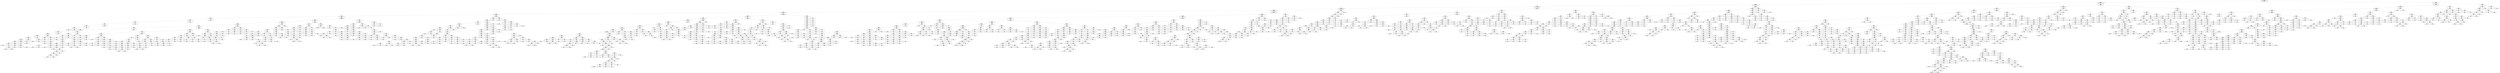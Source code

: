 digraph Tree {
node [shape=box] ;
0 [label="X[274] <= 0.5\ngini = 0.947\nsamples = 5649\nvalue = [297, 234, 119, 249, 228, 405, 390, 320, 277, 216\n299, 360, 244, 208, 360, 251, 301, 342, 286, 263]"] ;
1 [label="X[130] <= 0.5\ngini = 0.944\nsamples = 4818\nvalue = [265, 224, 72, 248, 205, 370, 362, 320, 252, 215\n230, 338, 224, 187, 42, 153, 291, 307, 281, 232]"] ;
0 -> 1 [labeldistance=2.5, labelangle=45, headlabel="True"] ;
2 [label="X[181] <= 0.5\ngini = 0.939\nsamples = 3937\nvalue = [254, 197, 72, 167, 199, 347, 322, 5, 215, 213, 230\n300, 175, 76, 42, 126, 247, 286, 254, 210]"] ;
1 -> 2 ;
3 [label="X[188] <= 0.5\ngini = 0.936\nsamples = 3559\nvalue = [250, 186, 72, 5, 192, 318, 297, 4, 198, 207, 227\n286, 166, 71, 42, 113, 239, 262, 236, 188]"] ;
2 -> 3 ;
4 [label="X[290] <= 0.5\ngini = 0.934\nsamples = 3289\nvalue = [234, 180, 69, 3, 182, 300, 283, 4, 63, 206, 224\n278, 159, 71, 39, 100, 233, 254, 232, 175]"] ;
3 -> 4 ;
5 [label="X[208] <= 0.5\ngini = 0.932\nsamples = 3205\nvalue = [233, 180, 0, 3, 182, 300, 280, 4, 62, 206, 224\n277, 157, 71, 38, 100, 232, 252, 232, 172]"] ;
4 -> 5 ;
6 [label="X[111] <= 0.5\ngini = 0.919\nsamples = 1710\nvalue = [90, 162, 0, 0, 74, 89, 165, 3, 21, 177, 5, 147\n95, 55, 24, 36, 198, 90, 199, 80]"] ;
5 -> 6 ;
7 [label="X[251] <= 0.5\ngini = 0.919\nsamples = 837\nvalue = [61, 57, 0, 0, 51, 62, 80, 3, 16, 122, 4, 72, 11\n53, 24, 5, 30, 69, 78, 39]"] ;
6 -> 7 ;
8 [label="X[9] <= 1.5\ngini = 0.909\nsamples = 690\nvalue = [50, 44, 0, 0, 45, 58, 71, 0, 14, 116, 3, 63, 9\n0, 22, 2, 29, 63, 66, 35]"] ;
7 -> 8 ;
9 [label="X[34] <= 0.5\ngini = 0.7\nsamples = 99\nvalue = [0, 2, 0, 0, 6, 2, 5, 0, 0, 51, 0, 6, 0, 0\n0, 0, 5, 9, 11, 2]"] ;
8 -> 9 ;
10 [label="X[12] <= 0.5\ngini = 0.817\nsamples = 13\nvalue = [0, 1, 0, 0, 1, 1, 0, 0, 0, 0, 0, 1, 0, 0, 0\n0, 3, 3, 3, 0]"] ;
9 -> 10 ;
11 [label="X[19] <= 0.5\ngini = 0.81\nsamples = 11\nvalue = [0, 1, 0, 0, 1, 1, 0, 0, 0, 0, 0, 1, 0, 0, 0\n0, 1, 3, 3, 0]"] ;
10 -> 11 ;
12 [label="X[41] <= 0.5\ngini = 0.78\nsamples = 10\nvalue = [0, 1, 0, 0, 1, 1, 0, 0, 0, 0, 0, 0, 0, 0, 0\n0, 1, 3, 3, 0]"] ;
11 -> 12 ;
13 [label="X[13] <= 0.5\ngini = 0.694\nsamples = 7\nvalue = [0, 1, 0, 0, 0, 0, 0, 0, 0, 0, 0, 0, 0, 0, 0\n0, 1, 2, 3, 0]"] ;
12 -> 13 ;
14 [label="X[76] <= 0.5\ngini = 0.56\nsamples = 5\nvalue = [0, 1, 0, 0, 0, 0, 0, 0, 0, 0, 0, 0, 0, 0, 0\n0, 0, 1, 3, 0]"] ;
13 -> 14 ;
15 [label="gini = 0.5\nsamples = 2\nvalue = [0, 1, 0, 0, 0, 0, 0, 0, 0, 0, 0, 0, 0, 0, 0\n0, 0, 0, 1, 0]"] ;
14 -> 15 ;
16 [label="gini = 0.444\nsamples = 3\nvalue = [0, 0, 0, 0, 0, 0, 0, 0, 0, 0, 0, 0, 0, 0, 0\n0, 0, 1, 2, 0]"] ;
14 -> 16 ;
17 [label="gini = 0.5\nsamples = 2\nvalue = [0, 0, 0, 0, 0, 0, 0, 0, 0, 0, 0, 0, 0, 0, 0\n0, 1, 1, 0, 0]"] ;
13 -> 17 ;
18 [label="gini = 0.667\nsamples = 3\nvalue = [0, 0, 0, 0, 1, 1, 0, 0, 0, 0, 0, 0, 0, 0, 0\n0, 0, 1, 0, 0]"] ;
12 -> 18 ;
19 [label="gini = 0.0\nsamples = 1\nvalue = [0, 0, 0, 0, 0, 0, 0, 0, 0, 0, 0, 1, 0, 0, 0\n0, 0, 0, 0, 0]"] ;
11 -> 19 ;
20 [label="gini = 0.0\nsamples = 2\nvalue = [0, 0, 0, 0, 0, 0, 0, 0, 0, 0, 0, 0, 0, 0, 0\n0, 2, 0, 0, 0]"] ;
10 -> 20 ;
21 [label="gini = 0.623\nsamples = 86\nvalue = [0, 1, 0, 0, 5, 1, 5, 0, 0, 51, 0, 5, 0, 0\n0, 0, 2, 6, 8, 2]"] ;
9 -> 21 ;
22 [label="X[143] <= 2.5\ngini = 0.917\nsamples = 591\nvalue = [50, 42, 0, 0, 39, 56, 66, 0, 14, 65, 3, 57, 9\n0, 22, 2, 24, 54, 55, 33]"] ;
8 -> 22 ;
23 [label="X[16] <= 2.5\ngini = 0.912\nsamples = 516\nvalue = [20, 40, 0, 0, 28, 52, 61, 0, 11, 63, 3, 56, 9\n0, 18, 2, 22, 49, 51, 31]"] ;
22 -> 23 ;
24 [label="X[279] <= 0.5\ngini = 0.911\nsamples = 482\nvalue = [20, 22, 0, 0, 28, 51, 57, 0, 11, 62, 3, 54, 8\n0, 17, 2, 22, 49, 48, 28]"] ;
23 -> 24 ;
25 [label="X[229] <= 0.5\ngini = 0.904\nsamples = 435\nvalue = [19, 19, 0, 0, 25, 48, 53, 0, 11, 62, 3, 49, 8\n0, 0, 2, 21, 47, 45, 23]"] ;
24 -> 25 ;
26 [label="X[9] <= 2.5\ngini = 0.9\nsamples = 410\nvalue = [18, 19, 0, 0, 25, 48, 49, 0, 0, 61, 3, 48, 8\n0, 0, 2, 19, 43, 45, 22]"] ;
25 -> 26 ;
27 [label="X[80] <= 0.5\ngini = 0.878\nsamples = 184\nvalue = [1, 7, 0, 0, 9, 17, 22, 0, 0, 42, 2, 24, 5, 0\n0, 1, 8, 11, 23, 12]"] ;
26 -> 27 ;
28 [label="X[15] <= 0.5\ngini = 0.876\nsamples = 182\nvalue = [1, 5, 0, 0, 9, 17, 22, 0, 0, 42, 2, 24, 5, 0\n0, 1, 8, 11, 23, 12]"] ;
27 -> 28 ;
29 [label="X[60] <= 0.5\ngini = 0.876\nsamples = 173\nvalue = [1, 5, 0, 0, 9, 16, 21, 0, 0, 41, 2, 23, 5, 0\n0, 1, 8, 10, 19, 12]"] ;
28 -> 29 ;
30 [label="X[107] <= 0.5\ngini = 0.872\nsamples = 169\nvalue = [1, 4, 0, 0, 9, 16, 21, 0, 0, 41, 2, 23, 4, 0\n0, 1, 7, 9, 19, 12]"] ;
29 -> 30 ;
31 [label="X[92] <= 0.5\ngini = 0.866\nsamples = 156\nvalue = [1, 2, 0, 0, 9, 15, 20, 0, 0, 40, 2, 21, 4, 0\n0, 1, 7, 6, 17, 11]"] ;
30 -> 31 ;
32 [label="X[88] <= 0.5\ngini = 0.864\nsamples = 155\nvalue = [1, 1, 0, 0, 9, 15, 20, 0, 0, 40, 2, 21, 4, 0\n0, 1, 7, 6, 17, 11]"] ;
31 -> 32 ;
33 [label="X[58] <= 0.5\ngini = 0.86\nsamples = 151\nvalue = [1, 1, 0, 0, 9, 14, 20, 0, 0, 40, 2, 21, 3, 0\n0, 1, 7, 5, 17, 10]"] ;
32 -> 33 ;
34 [label="X[41] <= 0.5\ngini = 0.846\nsamples = 110\nvalue = [1, 0, 0, 0, 6, 11, 14, 0, 0, 32, 2, 14, 0, 0\n0, 0, 7, 4, 14, 5]"] ;
33 -> 34 ;
35 [label="X[16] <= 0.5\ngini = 0.778\nsamples = 18\nvalue = [0, 0, 0, 0, 3, 1, 1, 0, 0, 6, 0, 0, 0, 0, 0\n0, 3, 0, 4, 0]"] ;
34 -> 35 ;
36 [label="gini = 0.722\nsamples = 6\nvalue = [0, 0, 0, 0, 2, 0, 0, 0, 0, 2, 0, 0, 0, 0, 0\n0, 1, 0, 1, 0]"] ;
35 -> 36 ;
37 [label="gini = 0.778\nsamples = 12\nvalue = [0, 0, 0, 0, 1, 1, 1, 0, 0, 4, 0, 0, 0, 0, 0\n0, 2, 0, 3, 0]"] ;
35 -> 37 ;
38 [label="X[34] <= 0.5\ngini = 0.845\nsamples = 92\nvalue = [1, 0, 0, 0, 3, 10, 13, 0, 0, 26, 2, 14, 0, 0\n0, 0, 4, 4, 10, 5]"] ;
34 -> 38 ;
39 [label="X[42] <= 0.5\ngini = 0.824\nsamples = 28\nvalue = [1, 0, 0, 0, 2, 2, 7, 0, 0, 8, 1, 2, 0, 0, 0\n0, 1, 0, 3, 1]"] ;
38 -> 39 ;
40 [label="X[19] <= 0.5\ngini = 0.831\nsamples = 27\nvalue = [1, 0, 0, 0, 2, 2, 7, 0, 0, 7, 1, 2, 0, 0, 0\n0, 1, 0, 3, 1]"] ;
39 -> 40 ;
41 [label="gini = 0.5\nsamples = 2\nvalue = [0, 0, 0, 0, 0, 0, 1, 0, 0, 1, 0, 0, 0, 0, 0\n0, 0, 0, 0, 0]"] ;
40 -> 41 ;
42 [label="gini = 0.845\nsamples = 25\nvalue = [1, 0, 0, 0, 2, 2, 6, 0, 0, 6, 1, 2, 0, 0, 0\n0, 1, 0, 3, 1]"] ;
40 -> 42 ;
43 [label="gini = 0.0\nsamples = 1\nvalue = [0, 0, 0, 0, 0, 0, 0, 0, 0, 1, 0, 0, 0, 0, 0\n0, 0, 0, 0, 0]"] ;
39 -> 43 ;
44 [label="X[76] <= 0.5\ngini = 0.839\nsamples = 64\nvalue = [0, 0, 0, 0, 1, 8, 6, 0, 0, 18, 1, 12, 0, 0\n0, 0, 3, 4, 7, 4]"] ;
38 -> 44 ;
45 [label="gini = 0.0\nsamples = 1\nvalue = [0, 0, 0, 0, 0, 1, 0, 0, 0, 0, 0, 0, 0, 0, 0\n0, 0, 0, 0, 0]"] ;
44 -> 45 ;
46 [label="gini = 0.837\nsamples = 63\nvalue = [0, 0, 0, 0, 1, 7, 6, 0, 0, 18, 1, 12, 0, 0\n0, 0, 3, 4, 7, 4]"] ;
44 -> 46 ;
47 [label="X[34] <= 0.5\ngini = 0.873\nsamples = 41\nvalue = [0, 1, 0, 0, 3, 3, 6, 0, 0, 8, 0, 7, 3, 0, 0\n1, 0, 1, 3, 5]"] ;
33 -> 47 ;
48 [label="gini = 0.0\nsamples = 1\nvalue = [0, 0, 0, 0, 0, 0, 0, 0, 0, 0, 0, 0, 1, 0, 0\n0, 0, 0, 0, 0]"] ;
47 -> 48 ;
49 [label="gini = 0.87\nsamples = 40\nvalue = [0, 1, 0, 0, 3, 3, 6, 0, 0, 8, 0, 7, 2, 0, 0\n1, 0, 1, 3, 5]"] ;
47 -> 49 ;
50 [label="X[148] <= 0.5\ngini = 0.75\nsamples = 4\nvalue = [0, 0, 0, 0, 0, 1, 0, 0, 0, 0, 0, 0, 1, 0, 0\n0, 0, 1, 0, 1]"] ;
32 -> 50 ;
51 [label="gini = 0.5\nsamples = 2\nvalue = [0, 0, 0, 0, 0, 1, 0, 0, 0, 0, 0, 0, 0, 0, 0\n0, 0, 1, 0, 0]"] ;
50 -> 51 ;
52 [label="gini = 0.5\nsamples = 2\nvalue = [0, 0, 0, 0, 0, 0, 0, 0, 0, 0, 0, 0, 1, 0, 0\n0, 0, 0, 0, 1]"] ;
50 -> 52 ;
53 [label="gini = 0.0\nsamples = 1\nvalue = [0, 1, 0, 0, 0, 0, 0, 0, 0, 0, 0, 0, 0, 0, 0\n0, 0, 0, 0, 0]"] ;
31 -> 53 ;
54 [label="X[41] <= 0.5\ngini = 0.852\nsamples = 13\nvalue = [0, 2, 0, 0, 0, 1, 1, 0, 0, 1, 0, 2, 0, 0, 0\n0, 0, 3, 2, 1]"] ;
30 -> 54 ;
55 [label="X[89] <= 2.5\ngini = 0.667\nsamples = 6\nvalue = [0, 1, 0, 0, 0, 0, 0, 0, 0, 0, 0, 1, 0, 0, 0\n0, 0, 3, 0, 1]"] ;
54 -> 55 ;
56 [label="X[91] <= 0.5\ngini = 0.56\nsamples = 5\nvalue = [0, 1, 0, 0, 0, 0, 0, 0, 0, 0, 0, 0, 0, 0, 0\n0, 0, 3, 0, 1]"] ;
55 -> 56 ;
57 [label="gini = 0.0\nsamples = 2\nvalue = [0, 0, 0, 0, 0, 0, 0, 0, 0, 0, 0, 0, 0, 0, 0\n0, 0, 2, 0, 0]"] ;
56 -> 57 ;
58 [label="gini = 0.667\nsamples = 3\nvalue = [0, 1, 0, 0, 0, 0, 0, 0, 0, 0, 0, 0, 0, 0, 0\n0, 0, 1, 0, 1]"] ;
56 -> 58 ;
59 [label="gini = 0.0\nsamples = 1\nvalue = [0, 0, 0, 0, 0, 0, 0, 0, 0, 0, 0, 1, 0, 0, 0\n0, 0, 0, 0, 0]"] ;
55 -> 59 ;
60 [label="X[19] <= 0.5\ngini = 0.816\nsamples = 7\nvalue = [0, 1, 0, 0, 0, 1, 1, 0, 0, 1, 0, 1, 0, 0, 0\n0, 0, 0, 2, 0]"] ;
54 -> 60 ;
61 [label="gini = 0.778\nsamples = 6\nvalue = [0, 1, 0, 0, 0, 1, 0, 0, 0, 1, 0, 1, 0, 0, 0\n0, 0, 0, 2, 0]"] ;
60 -> 61 ;
62 [label="gini = 0.0\nsamples = 1\nvalue = [0, 0, 0, 0, 0, 0, 1, 0, 0, 0, 0, 0, 0, 0, 0\n0, 0, 0, 0, 0]"] ;
60 -> 62 ;
63 [label="gini = 0.75\nsamples = 4\nvalue = [0, 1, 0, 0, 0, 0, 0, 0, 0, 0, 0, 0, 1, 0, 0\n0, 1, 1, 0, 0]"] ;
29 -> 63 ;
64 [label="X[143] <= 0.5\ngini = 0.741\nsamples = 9\nvalue = [0, 0, 0, 0, 0, 1, 1, 0, 0, 1, 0, 1, 0, 0, 0\n0, 0, 1, 4, 0]"] ;
28 -> 64 ;
65 [label="X[77] <= 0.5\ngini = 0.612\nsamples = 7\nvalue = [0, 0, 0, 0, 0, 0, 1, 0, 0, 1, 0, 1, 0, 0, 0\n0, 0, 0, 4, 0]"] ;
64 -> 65 ;
66 [label="X[78] <= 0.5\ngini = 0.5\nsamples = 2\nvalue = [0, 0, 0, 0, 0, 0, 1, 0, 0, 0, 0, 0, 0, 0, 0\n0, 0, 0, 1, 0]"] ;
65 -> 66 ;
67 [label="gini = 0.0\nsamples = 1\nvalue = [0, 0, 0, 0, 0, 0, 1, 0, 0, 0, 0, 0, 0, 0, 0\n0, 0, 0, 0, 0]"] ;
66 -> 67 ;
68 [label="gini = 0.0\nsamples = 1\nvalue = [0, 0, 0, 0, 0, 0, 0, 0, 0, 0, 0, 0, 0, 0, 0\n0, 0, 0, 1, 0]"] ;
66 -> 68 ;
69 [label="X[34] <= 0.5\ngini = 0.56\nsamples = 5\nvalue = [0, 0, 0, 0, 0, 0, 0, 0, 0, 1, 0, 1, 0, 0, 0\n0, 0, 0, 3, 0]"] ;
65 -> 69 ;
70 [label="gini = 0.0\nsamples = 2\nvalue = [0, 0, 0, 0, 0, 0, 0, 0, 0, 0, 0, 0, 0, 0, 0\n0, 0, 0, 2, 0]"] ;
69 -> 70 ;
71 [label="gini = 0.667\nsamples = 3\nvalue = [0, 0, 0, 0, 0, 0, 0, 0, 0, 1, 0, 1, 0, 0, 0\n0, 0, 0, 1, 0]"] ;
69 -> 71 ;
72 [label="X[83] <= 0.5\ngini = 0.5\nsamples = 2\nvalue = [0, 0, 0, 0, 0, 1, 0, 0, 0, 0, 0, 0, 0, 0, 0\n0, 0, 1, 0, 0]"] ;
64 -> 72 ;
73 [label="gini = 0.0\nsamples = 1\nvalue = [0, 0, 0, 0, 0, 0, 0, 0, 0, 0, 0, 0, 0, 0, 0\n0, 0, 1, 0, 0]"] ;
72 -> 73 ;
74 [label="gini = 0.0\nsamples = 1\nvalue = [0, 0, 0, 0, 0, 1, 0, 0, 0, 0, 0, 0, 0, 0, 0\n0, 0, 0, 0, 0]"] ;
72 -> 74 ;
75 [label="gini = 0.0\nsamples = 2\nvalue = [0, 2, 0, 0, 0, 0, 0, 0, 0, 0, 0, 0, 0, 0, 0\n0, 0, 0, 0, 0]"] ;
27 -> 75 ;
76 [label="X[15] <= 1.5\ngini = 0.901\nsamples = 226\nvalue = [17, 12, 0, 0, 16, 31, 27, 0, 0, 19, 1, 24, 3\n0, 0, 1, 11, 32, 22, 10]"] ;
26 -> 76 ;
77 [label="X[16] <= 1.5\ngini = 0.903\nsamples = 200\nvalue = [16, 11, 0, 0, 15, 21, 21, 0, 0, 18, 1, 22, 3\n0, 0, 1, 10, 30, 22, 9]"] ;
76 -> 77 ;
78 [label="X[9] <= 3.5\ngini = 0.895\nsamples = 162\nvalue = [15, 4, 0, 0, 12, 19, 14, 0, 0, 17, 1, 20, 2\n0, 0, 1, 4, 25, 21, 7]"] ;
77 -> 78 ;
79 [label="X[91] <= 0.5\ngini = 0.891\nsamples = 115\nvalue = [6, 3, 0, 0, 7, 16, 13, 0, 0, 16, 1, 12, 2, 0\n0, 1, 2, 17, 14, 5]"] ;
78 -> 79 ;
80 [label="X[16] <= 0.5\ngini = 0.882\nsamples = 83\nvalue = [6, 0, 0, 0, 6, 12, 7, 0, 0, 15, 1, 7, 2, 0\n0, 0, 1, 14, 7, 5]"] ;
79 -> 80 ;
81 [label="X[58] <= 0.5\ngini = 0.879\nsamples = 80\nvalue = [6, 0, 0, 0, 6, 11, 7, 0, 0, 15, 1, 7, 2, 0\n0, 0, 1, 14, 7, 3]"] ;
80 -> 81 ;
82 [label="X[12] <= 0.5\ngini = 0.871\nsamples = 57\nvalue = [4, 0, 0, 0, 6, 7, 3, 0, 0, 9, 1, 4, 2, 0, 0\n0, 1, 13, 6, 1]"] ;
81 -> 82 ;
83 [label="X[41] <= 0.5\ngini = 0.79\nsamples = 9\nvalue = [1, 0, 0, 0, 2, 3, 0, 0, 0, 0, 1, 0, 0, 0, 0\n0, 0, 1, 1, 0]"] ;
82 -> 83 ;
84 [label="gini = 0.0\nsamples = 1\nvalue = [1, 0, 0, 0, 0, 0, 0, 0, 0, 0, 0, 0, 0, 0, 0\n0, 0, 0, 0, 0]"] ;
83 -> 84 ;
85 [label="X[143] <= 1.5\ngini = 0.75\nsamples = 8\nvalue = [0, 0, 0, 0, 2, 3, 0, 0, 0, 0, 1, 0, 0, 0, 0\n0, 0, 1, 1, 0]"] ;
83 -> 85 ;
86 [label="X[13] <= 0.5\ngini = 0.8\nsamples = 5\nvalue = [0, 0, 0, 0, 1, 1, 0, 0, 0, 0, 1, 0, 0, 0, 0\n0, 0, 1, 1, 0]"] ;
85 -> 86 ;
87 [label="gini = 0.0\nsamples = 1\nvalue = [0, 0, 0, 0, 0, 0, 0, 0, 0, 0, 0, 0, 0, 0, 0\n0, 0, 1, 0, 0]"] ;
86 -> 87 ;
88 [label="gini = 0.75\nsamples = 4\nvalue = [0, 0, 0, 0, 1, 1, 0, 0, 0, 0, 1, 0, 0, 0, 0\n0, 0, 0, 1, 0]"] ;
86 -> 88 ;
89 [label="X[78] <= 0.5\ngini = 0.444\nsamples = 3\nvalue = [0, 0, 0, 0, 1, 2, 0, 0, 0, 0, 0, 0, 0, 0, 0\n0, 0, 0, 0, 0]"] ;
85 -> 89 ;
90 [label="gini = 0.5\nsamples = 2\nvalue = [0, 0, 0, 0, 1, 1, 0, 0, 0, 0, 0, 0, 0, 0, 0\n0, 0, 0, 0, 0]"] ;
89 -> 90 ;
91 [label="gini = 0.0\nsamples = 1\nvalue = [0, 0, 0, 0, 0, 1, 0, 0, 0, 0, 0, 0, 0, 0, 0\n0, 0, 0, 0, 0]"] ;
89 -> 91 ;
92 [label="X[148] <= 1.5\ngini = 0.86\nsamples = 48\nvalue = [3, 0, 0, 0, 4, 4, 3, 0, 0, 9, 0, 4, 2, 0, 0\n0, 1, 12, 5, 1]"] ;
82 -> 92 ;
93 [label="X[12] <= 1.5\ngini = 0.856\nsamples = 47\nvalue = [2, 0, 0, 0, 4, 4, 3, 0, 0, 9, 0, 4, 2, 0, 0\n0, 1, 12, 5, 1]"] ;
92 -> 93 ;
94 [label="X[148] <= 0.5\ngini = 0.862\nsamples = 44\nvalue = [2, 0, 0, 0, 4, 4, 2, 0, 0, 9, 0, 4, 2, 0, 0\n0, 1, 10, 5, 1]"] ;
93 -> 94 ;
95 [label="X[19] <= 0.5\ngini = 0.859\nsamples = 43\nvalue = [2, 0, 0, 0, 4, 4, 2, 0, 0, 9, 0, 3, 2, 0, 0\n0, 1, 10, 5, 1]"] ;
94 -> 95 ;
96 [label="gini = 0.866\nsamples = 21\nvalue = [0, 0, 0, 0, 3, 2, 2, 0, 0, 5, 0, 2, 1, 0, 0\n0, 1, 3, 1, 1]"] ;
95 -> 96 ;
97 [label="X[42] <= 0.5\ngini = 0.81\nsamples = 22\nvalue = [2, 0, 0, 0, 1, 2, 0, 0, 0, 4, 0, 1, 1, 0, 0\n0, 0, 7, 4, 0]"] ;
95 -> 97 ;
98 [label="X[107] <= 0.5\ngini = 0.82\nsamples = 19\nvalue = [1, 0, 0, 0, 1, 2, 0, 0, 0, 4, 0, 1, 1, 0, 0\n0, 0, 5, 4, 0]"] ;
97 -> 98 ;
99 [label="X[19] <= 1.5\ngini = 0.821\nsamples = 18\nvalue = [1, 0, 0, 0, 1, 2, 0, 0, 0, 3, 0, 1, 1, 0, 0\n0, 0, 5, 4, 0]"] ;
98 -> 99 ;
100 [label="X[144] <= 0.5\ngini = 0.444\nsamples = 3\nvalue = [0, 0, 0, 0, 0, 0, 0, 0, 0, 0, 0, 0, 0, 0, 0\n0, 0, 2, 1, 0]"] ;
99 -> 100 ;
101 [label="gini = 0.0\nsamples = 1\nvalue = [0, 0, 0, 0, 0, 0, 0, 0, 0, 0, 0, 0, 0, 0, 0\n0, 0, 1, 0, 0]"] ;
100 -> 101 ;
102 [label="gini = 0.5\nsamples = 2\nvalue = [0, 0, 0, 0, 0, 0, 0, 0, 0, 0, 0, 0, 0, 0, 0\n0, 0, 1, 1, 0]"] ;
100 -> 102 ;
103 [label="gini = 0.844\nsamples = 15\nvalue = [1, 0, 0, 0, 1, 2, 0, 0, 0, 3, 0, 1, 1, 0, 0\n0, 0, 3, 3, 0]"] ;
99 -> 103 ;
104 [label="gini = 0.0\nsamples = 1\nvalue = [0, 0, 0, 0, 0, 0, 0, 0, 0, 1, 0, 0, 0, 0, 0\n0, 0, 0, 0, 0]"] ;
98 -> 104 ;
105 [label="gini = 0.444\nsamples = 3\nvalue = [1, 0, 0, 0, 0, 0, 0, 0, 0, 0, 0, 0, 0, 0, 0\n0, 0, 2, 0, 0]"] ;
97 -> 105 ;
106 [label="gini = 0.0\nsamples = 1\nvalue = [0, 0, 0, 0, 0, 0, 0, 0, 0, 0, 0, 1, 0, 0, 0\n0, 0, 0, 0, 0]"] ;
94 -> 106 ;
107 [label="gini = 0.444\nsamples = 3\nvalue = [0, 0, 0, 0, 0, 0, 1, 0, 0, 0, 0, 0, 0, 0, 0\n0, 0, 2, 0, 0]"] ;
93 -> 107 ;
108 [label="gini = 0.0\nsamples = 1\nvalue = [1, 0, 0, 0, 0, 0, 0, 0, 0, 0, 0, 0, 0, 0, 0\n0, 0, 0, 0, 0]"] ;
92 -> 108 ;
109 [label="X[12] <= 0.5\ngini = 0.836\nsamples = 23\nvalue = [2, 0, 0, 0, 0, 4, 4, 0, 0, 6, 0, 3, 0, 0, 0\n0, 0, 1, 1, 2]"] ;
81 -> 109 ;
110 [label="X[0] <= 0.5\ngini = 0.612\nsamples = 7\nvalue = [1, 0, 0, 0, 0, 0, 1, 0, 0, 4, 0, 0, 0, 0, 0\n0, 0, 0, 1, 0]"] ;
109 -> 110 ;
111 [label="X[143] <= 0.5\ngini = 0.5\nsamples = 6\nvalue = [1, 0, 0, 0, 0, 0, 1, 0, 0, 4, 0, 0, 0, 0, 0\n0, 0, 0, 0, 0]"] ;
110 -> 111 ;
112 [label="gini = 0.0\nsamples = 2\nvalue = [0, 0, 0, 0, 0, 0, 0, 0, 0, 2, 0, 0, 0, 0, 0\n0, 0, 0, 0, 0]"] ;
111 -> 112 ;
113 [label="X[44] <= 0.5\ngini = 0.625\nsamples = 4\nvalue = [1, 0, 0, 0, 0, 0, 1, 0, 0, 2, 0, 0, 0, 0, 0\n0, 0, 0, 0, 0]"] ;
111 -> 113 ;
114 [label="gini = 0.0\nsamples = 1\nvalue = [0, 0, 0, 0, 0, 0, 1, 0, 0, 0, 0, 0, 0, 0, 0\n0, 0, 0, 0, 0]"] ;
113 -> 114 ;
115 [label="gini = 0.444\nsamples = 3\nvalue = [1, 0, 0, 0, 0, 0, 0, 0, 0, 2, 0, 0, 0, 0, 0\n0, 0, 0, 0, 0]"] ;
113 -> 115 ;
116 [label="gini = 0.0\nsamples = 1\nvalue = [0, 0, 0, 0, 0, 0, 0, 0, 0, 0, 0, 0, 0, 0, 0\n0, 0, 0, 1, 0]"] ;
110 -> 116 ;
117 [label="X[163] <= 0.5\ngini = 0.828\nsamples = 16\nvalue = [1, 0, 0, 0, 0, 4, 3, 0, 0, 2, 0, 3, 0, 0, 0\n0, 0, 1, 0, 2]"] ;
109 -> 117 ;
118 [label="gini = 0.694\nsamples = 7\nvalue = [0, 0, 0, 0, 0, 2, 1, 0, 0, 0, 0, 3, 0, 0, 0\n0, 0, 1, 0, 0]"] ;
117 -> 118 ;
119 [label="X[144] <= 0.5\ngini = 0.79\nsamples = 9\nvalue = [1, 0, 0, 0, 0, 2, 2, 0, 0, 2, 0, 0, 0, 0, 0\n0, 0, 0, 0, 2]"] ;
117 -> 119 ;
120 [label="gini = 0.781\nsamples = 8\nvalue = [1, 0, 0, 0, 0, 2, 2, 0, 0, 2, 0, 0, 0, 0, 0\n0, 0, 0, 0, 1]"] ;
119 -> 120 ;
121 [label="gini = 0.0\nsamples = 1\nvalue = [0, 0, 0, 0, 0, 0, 0, 0, 0, 0, 0, 0, 0, 0, 0\n0, 0, 0, 0, 1]"] ;
119 -> 121 ;
122 [label="X[77] <= 1.5\ngini = 0.444\nsamples = 3\nvalue = [0, 0, 0, 0, 0, 1, 0, 0, 0, 0, 0, 0, 0, 0, 0\n0, 0, 0, 0, 2]"] ;
80 -> 122 ;
123 [label="gini = 0.0\nsamples = 2\nvalue = [0, 0, 0, 0, 0, 0, 0, 0, 0, 0, 0, 0, 0, 0, 0\n0, 0, 0, 0, 2]"] ;
122 -> 123 ;
124 [label="gini = 0.0\nsamples = 1\nvalue = [0, 0, 0, 0, 0, 1, 0, 0, 0, 0, 0, 0, 0, 0, 0\n0, 0, 0, 0, 0]"] ;
122 -> 124 ;
125 [label="X[16] <= 0.5\ngini = 0.855\nsamples = 32\nvalue = [0, 3, 0, 0, 1, 4, 6, 0, 0, 1, 0, 5, 0, 0, 0\n1, 1, 3, 7, 0]"] ;
79 -> 125 ;
126 [label="X[34] <= 0.5\ngini = 0.375\nsamples = 4\nvalue = [0, 0, 0, 0, 0, 0, 1, 0, 0, 0, 0, 3, 0, 0, 0\n0, 0, 0, 0, 0]"] ;
125 -> 126 ;
127 [label="gini = 0.5\nsamples = 2\nvalue = [0, 0, 0, 0, 0, 0, 1, 0, 0, 0, 0, 1, 0, 0, 0\n0, 0, 0, 0, 0]"] ;
126 -> 127 ;
128 [label="gini = 0.0\nsamples = 2\nvalue = [0, 0, 0, 0, 0, 0, 0, 0, 0, 0, 0, 2, 0, 0, 0\n0, 0, 0, 0, 0]"] ;
126 -> 128 ;
129 [label="X[77] <= 0.5\ngini = 0.852\nsamples = 28\nvalue = [0, 3, 0, 0, 1, 4, 5, 0, 0, 1, 0, 2, 0, 0, 0\n1, 1, 3, 7, 0]"] ;
125 -> 129 ;
130 [label="X[19] <= 0.5\ngini = 0.612\nsamples = 7\nvalue = [0, 1, 0, 0, 0, 0, 1, 0, 0, 1, 0, 0, 0, 0, 0\n0, 0, 0, 4, 0]"] ;
129 -> 130 ;
131 [label="X[13] <= 0.5\ngini = 0.5\nsamples = 6\nvalue = [0, 1, 0, 0, 0, 0, 1, 0, 0, 0, 0, 0, 0, 0, 0\n0, 0, 0, 4, 0]"] ;
130 -> 131 ;
132 [label="gini = 0.5\nsamples = 2\nvalue = [0, 1, 0, 0, 0, 0, 0, 0, 0, 0, 0, 0, 0, 0, 0\n0, 0, 0, 1, 0]"] ;
131 -> 132 ;
133 [label="X[59] <= 0.5\ngini = 0.375\nsamples = 4\nvalue = [0, 0, 0, 0, 0, 0, 1, 0, 0, 0, 0, 0, 0, 0, 0\n0, 0, 0, 3, 0]"] ;
131 -> 133 ;
134 [label="gini = 0.0\nsamples = 2\nvalue = [0, 0, 0, 0, 0, 0, 0, 0, 0, 0, 0, 0, 0, 0, 0\n0, 0, 0, 2, 0]"] ;
133 -> 134 ;
135 [label="gini = 0.5\nsamples = 2\nvalue = [0, 0, 0, 0, 0, 0, 1, 0, 0, 0, 0, 0, 0, 0, 0\n0, 0, 0, 1, 0]"] ;
133 -> 135 ;
136 [label="gini = 0.0\nsamples = 1\nvalue = [0, 0, 0, 0, 0, 0, 0, 0, 0, 1, 0, 0, 0, 0, 0\n0, 0, 0, 0, 0]"] ;
130 -> 136 ;
137 [label="X[19] <= 0.5\ngini = 0.862\nsamples = 21\nvalue = [0, 2, 0, 0, 1, 4, 4, 0, 0, 0, 0, 2, 0, 0, 0\n1, 1, 3, 3, 0]"] ;
129 -> 137 ;
138 [label="X[68] <= 0.5\ngini = 0.85\nsamples = 20\nvalue = [0, 2, 0, 0, 1, 4, 4, 0, 0, 0, 0, 2, 0, 0, 0\n1, 0, 3, 3, 0]"] ;
137 -> 138 ;
139 [label="X[12] <= 0.5\ngini = 0.853\nsamples = 19\nvalue = [0, 2, 0, 0, 1, 3, 4, 0, 0, 0, 0, 2, 0, 0, 0\n1, 0, 3, 3, 0]"] ;
138 -> 139 ;
140 [label="gini = 0.667\nsamples = 3\nvalue = [0, 1, 0, 0, 0, 1, 1, 0, 0, 0, 0, 0, 0, 0, 0\n0, 0, 0, 0, 0]"] ;
139 -> 140 ;
141 [label="gini = 0.852\nsamples = 16\nvalue = [0, 1, 0, 0, 1, 2, 3, 0, 0, 0, 0, 2, 0, 0, 0\n1, 0, 3, 3, 0]"] ;
139 -> 141 ;
142 [label="gini = 0.0\nsamples = 1\nvalue = [0, 0, 0, 0, 0, 1, 0, 0, 0, 0, 0, 0, 0, 0, 0\n0, 0, 0, 0, 0]"] ;
138 -> 142 ;
143 [label="gini = 0.0\nsamples = 1\nvalue = [0, 0, 0, 0, 0, 0, 0, 0, 0, 0, 0, 0, 0, 0, 0\n0, 1, 0, 0, 0]"] ;
137 -> 143 ;
144 [label="X[89] <= 0.5\ngini = 0.863\nsamples = 47\nvalue = [9, 1, 0, 0, 5, 3, 1, 0, 0, 1, 0, 8, 0, 0, 0\n0, 2, 8, 7, 2]"] ;
78 -> 144 ;
145 [label="X[77] <= 0.5\ngini = 0.855\nsamples = 32\nvalue = [7, 1, 0, 0, 4, 3, 1, 0, 0, 1, 0, 4, 0, 0, 0\n0, 2, 1, 7, 1]"] ;
144 -> 145 ;
146 [label="gini = 0.0\nsamples = 1\nvalue = [0, 0, 0, 0, 0, 0, 0, 0, 0, 0, 0, 0, 0, 0, 0\n0, 0, 1, 0, 0]"] ;
145 -> 146 ;
147 [label="X[59] <= 0.5\ngini = 0.847\nsamples = 31\nvalue = [7, 1, 0, 0, 4, 3, 1, 0, 0, 1, 0, 4, 0, 0, 0\n0, 2, 0, 7, 1]"] ;
145 -> 147 ;
148 [label="X[15] <= 0.5\ngini = 0.844\nsamples = 30\nvalue = [7, 1, 0, 0, 3, 3, 1, 0, 0, 1, 0, 4, 0, 0, 0\n0, 2, 0, 7, 1]"] ;
147 -> 148 ;
149 [label="X[12] <= 0.5\ngini = 0.81\nsamples = 17\nvalue = [4, 1, 0, 0, 3, 1, 0, 0, 0, 1, 0, 1, 0, 0, 0\n0, 1, 0, 5, 0]"] ;
148 -> 149 ;
150 [label="gini = 0.0\nsamples = 1\nvalue = [0, 0, 0, 0, 0, 1, 0, 0, 0, 0, 0, 0, 0, 0, 0\n0, 0, 0, 0, 0]"] ;
149 -> 150 ;
151 [label="X[13] <= 0.5\ngini = 0.789\nsamples = 16\nvalue = [4, 1, 0, 0, 3, 0, 0, 0, 0, 1, 0, 1, 0, 0, 0\n0, 1, 0, 5, 0]"] ;
149 -> 151 ;
152 [label="X[143] <= 1.5\ngini = 0.75\nsamples = 4\nvalue = [0, 0, 0, 0, 1, 0, 0, 0, 0, 1, 0, 1, 0, 0, 0\n0, 0, 0, 1, 0]"] ;
151 -> 152 ;
153 [label="gini = 0.0\nsamples = 1\nvalue = [0, 0, 0, 0, 0, 0, 0, 0, 0, 0, 0, 1, 0, 0, 0\n0, 0, 0, 0, 0]"] ;
152 -> 153 ;
154 [label="gini = 0.667\nsamples = 3\nvalue = [0, 0, 0, 0, 1, 0, 0, 0, 0, 1, 0, 0, 0, 0, 0\n0, 0, 0, 1, 0]"] ;
152 -> 154 ;
155 [label="X[19] <= 1.5\ngini = 0.736\nsamples = 12\nvalue = [4, 1, 0, 0, 2, 0, 0, 0, 0, 0, 0, 0, 0, 0, 0\n0, 1, 0, 4, 0]"] ;
151 -> 155 ;
156 [label="X[170] <= 0.5\ngini = 0.694\nsamples = 7\nvalue = [1, 0, 0, 0, 2, 0, 0, 0, 0, 0, 0, 0, 0, 0, 0\n0, 1, 0, 3, 0]"] ;
155 -> 156 ;
157 [label="gini = 0.722\nsamples = 6\nvalue = [1, 0, 0, 0, 2, 0, 0, 0, 0, 0, 0, 0, 0, 0, 0\n0, 1, 0, 2, 0]"] ;
156 -> 157 ;
158 [label="gini = 0.0\nsamples = 1\nvalue = [0, 0, 0, 0, 0, 0, 0, 0, 0, 0, 0, 0, 0, 0, 0\n0, 0, 0, 1, 0]"] ;
156 -> 158 ;
159 [label="X[148] <= 0.5\ngini = 0.56\nsamples = 5\nvalue = [3, 1, 0, 0, 0, 0, 0, 0, 0, 0, 0, 0, 0, 0, 0\n0, 0, 0, 1, 0]"] ;
155 -> 159 ;
160 [label="X[163] <= 0.5\ngini = 0.375\nsamples = 4\nvalue = [3, 1, 0, 0, 0, 0, 0, 0, 0, 0, 0, 0, 0, 0, 0\n0, 0, 0, 0, 0]"] ;
159 -> 160 ;
161 [label="gini = 0.0\nsamples = 1\nvalue = [1, 0, 0, 0, 0, 0, 0, 0, 0, 0, 0, 0, 0, 0, 0\n0, 0, 0, 0, 0]"] ;
160 -> 161 ;
162 [label="gini = 0.444\nsamples = 3\nvalue = [2, 1, 0, 0, 0, 0, 0, 0, 0, 0, 0, 0, 0, 0, 0\n0, 0, 0, 0, 0]"] ;
160 -> 162 ;
163 [label="gini = 0.0\nsamples = 1\nvalue = [0, 0, 0, 0, 0, 0, 0, 0, 0, 0, 0, 0, 0, 0, 0\n0, 0, 0, 1, 0]"] ;
159 -> 163 ;
164 [label="X[163] <= 0.5\ngini = 0.828\nsamples = 13\nvalue = [3, 0, 0, 0, 0, 2, 1, 0, 0, 0, 0, 3, 0, 0, 0\n0, 1, 0, 2, 1]"] ;
148 -> 164 ;
165 [label="X[170] <= 0.5\ngini = 0.444\nsamples = 3\nvalue = [2, 0, 0, 0, 0, 1, 0, 0, 0, 0, 0, 0, 0, 0, 0\n0, 0, 0, 0, 0]"] ;
164 -> 165 ;
166 [label="X[13] <= 0.5\ngini = 0.5\nsamples = 2\nvalue = [1, 0, 0, 0, 0, 1, 0, 0, 0, 0, 0, 0, 0, 0, 0\n0, 0, 0, 0, 0]"] ;
165 -> 166 ;
167 [label="gini = 0.0\nsamples = 1\nvalue = [0, 0, 0, 0, 0, 1, 0, 0, 0, 0, 0, 0, 0, 0, 0\n0, 0, 0, 0, 0]"] ;
166 -> 167 ;
168 [label="gini = 0.0\nsamples = 1\nvalue = [1, 0, 0, 0, 0, 0, 0, 0, 0, 0, 0, 0, 0, 0, 0\n0, 0, 0, 0, 0]"] ;
166 -> 168 ;
169 [label="gini = 0.0\nsamples = 1\nvalue = [1, 0, 0, 0, 0, 0, 0, 0, 0, 0, 0, 0, 0, 0, 0\n0, 0, 0, 0, 0]"] ;
165 -> 169 ;
170 [label="X[9] <= 4.5\ngini = 0.82\nsamples = 10\nvalue = [1, 0, 0, 0, 0, 1, 1, 0, 0, 0, 0, 3, 0, 0, 0\n0, 1, 0, 2, 1]"] ;
164 -> 170 ;
171 [label="X[13] <= 0.5\ngini = 0.79\nsamples = 9\nvalue = [1, 0, 0, 0, 0, 0, 1, 0, 0, 0, 0, 3, 0, 0, 0\n0, 1, 0, 2, 1]"] ;
170 -> 171 ;
172 [label="X[76] <= 1.5\ngini = 0.812\nsamples = 8\nvalue = [1, 0, 0, 0, 0, 0, 1, 0, 0, 0, 0, 2, 0, 0, 0\n0, 1, 0, 2, 1]"] ;
171 -> 172 ;
173 [label="gini = 0.8\nsamples = 5\nvalue = [0, 0, 0, 0, 0, 0, 1, 0, 0, 0, 0, 1, 0, 0, 0\n0, 1, 0, 1, 1]"] ;
172 -> 173 ;
174 [label="gini = 0.667\nsamples = 3\nvalue = [1, 0, 0, 0, 0, 0, 0, 0, 0, 0, 0, 1, 0, 0, 0\n0, 0, 0, 1, 0]"] ;
172 -> 174 ;
175 [label="gini = 0.0\nsamples = 1\nvalue = [0, 0, 0, 0, 0, 0, 0, 0, 0, 0, 0, 1, 0, 0, 0\n0, 0, 0, 0, 0]"] ;
171 -> 175 ;
176 [label="gini = 0.0\nsamples = 1\nvalue = [0, 0, 0, 0, 0, 1, 0, 0, 0, 0, 0, 0, 0, 0, 0\n0, 0, 0, 0, 0]"] ;
170 -> 176 ;
177 [label="gini = 0.0\nsamples = 1\nvalue = [0, 0, 0, 0, 1, 0, 0, 0, 0, 0, 0, 0, 0, 0, 0\n0, 0, 0, 0, 0]"] ;
147 -> 177 ;
178 [label="X[19] <= 1.5\ngini = 0.684\nsamples = 15\nvalue = [2, 0, 0, 0, 1, 0, 0, 0, 0, 0, 0, 4, 0, 0, 0\n0, 0, 7, 0, 1]"] ;
144 -> 178 ;
179 [label="X[44] <= 0.5\ngini = 0.583\nsamples = 12\nvalue = [0, 0, 0, 0, 1, 0, 0, 0, 0, 0, 0, 3, 0, 0, 0\n0, 0, 7, 0, 1]"] ;
178 -> 179 ;
180 [label="X[13] <= 0.5\ngini = 0.5\nsamples = 6\nvalue = [0, 0, 0, 0, 1, 0, 0, 0, 0, 0, 0, 0, 0, 0, 0\n0, 0, 4, 0, 1]"] ;
179 -> 180 ;
181 [label="gini = 0.0\nsamples = 1\nvalue = [0, 0, 0, 0, 0, 0, 0, 0, 0, 0, 0, 0, 0, 0, 0\n0, 0, 0, 0, 1]"] ;
180 -> 181 ;
182 [label="X[143] <= 0.5\ngini = 0.32\nsamples = 5\nvalue = [0, 0, 0, 0, 1, 0, 0, 0, 0, 0, 0, 0, 0, 0, 0\n0, 0, 4, 0, 0]"] ;
180 -> 182 ;
183 [label="gini = 0.444\nsamples = 3\nvalue = [0, 0, 0, 0, 1, 0, 0, 0, 0, 0, 0, 0, 0, 0, 0\n0, 0, 2, 0, 0]"] ;
182 -> 183 ;
184 [label="gini = 0.0\nsamples = 2\nvalue = [0, 0, 0, 0, 0, 0, 0, 0, 0, 0, 0, 0, 0, 0, 0\n0, 0, 2, 0, 0]"] ;
182 -> 184 ;
185 [label="X[60] <= 0.5\ngini = 0.5\nsamples = 6\nvalue = [0, 0, 0, 0, 0, 0, 0, 0, 0, 0, 0, 3, 0, 0, 0\n0, 0, 3, 0, 0]"] ;
179 -> 185 ;
186 [label="X[16] <= 0.5\ngini = 0.48\nsamples = 5\nvalue = [0, 0, 0, 0, 0, 0, 0, 0, 0, 0, 0, 3, 0, 0, 0\n0, 0, 2, 0, 0]"] ;
185 -> 186 ;
187 [label="gini = 0.0\nsamples = 1\nvalue = [0, 0, 0, 0, 0, 0, 0, 0, 0, 0, 0, 1, 0, 0, 0\n0, 0, 0, 0, 0]"] ;
186 -> 187 ;
188 [label="X[58] <= 0.5\ngini = 0.5\nsamples = 4\nvalue = [0, 0, 0, 0, 0, 0, 0, 0, 0, 0, 0, 2, 0, 0, 0\n0, 0, 2, 0, 0]"] ;
186 -> 188 ;
189 [label="gini = 0.5\nsamples = 2\nvalue = [0, 0, 0, 0, 0, 0, 0, 0, 0, 0, 0, 1, 0, 0, 0\n0, 0, 1, 0, 0]"] ;
188 -> 189 ;
190 [label="gini = 0.5\nsamples = 2\nvalue = [0, 0, 0, 0, 0, 0, 0, 0, 0, 0, 0, 1, 0, 0, 0\n0, 0, 1, 0, 0]"] ;
188 -> 190 ;
191 [label="gini = 0.0\nsamples = 1\nvalue = [0, 0, 0, 0, 0, 0, 0, 0, 0, 0, 0, 0, 0, 0, 0\n0, 0, 1, 0, 0]"] ;
185 -> 191 ;
192 [label="X[144] <= 1.5\ngini = 0.444\nsamples = 3\nvalue = [2, 0, 0, 0, 0, 0, 0, 0, 0, 0, 0, 1, 0, 0, 0\n0, 0, 0, 0, 0]"] ;
178 -> 192 ;
193 [label="gini = 0.0\nsamples = 2\nvalue = [2, 0, 0, 0, 0, 0, 0, 0, 0, 0, 0, 0, 0, 0, 0\n0, 0, 0, 0, 0]"] ;
192 -> 193 ;
194 [label="gini = 0.0\nsamples = 1\nvalue = [0, 0, 0, 0, 0, 0, 0, 0, 0, 0, 0, 1, 0, 0, 0\n0, 0, 0, 0, 0]"] ;
192 -> 194 ;
195 [label="X[143] <= 0.5\ngini = 0.873\nsamples = 38\nvalue = [1, 7, 0, 0, 3, 2, 7, 0, 0, 1, 0, 2, 1, 0, 0\n0, 6, 5, 1, 2]"] ;
77 -> 195 ;
196 [label="X[12] <= 0.5\ngini = 0.857\nsamples = 35\nvalue = [1, 7, 0, 0, 1, 2, 7, 0, 0, 0, 0, 2, 1, 0, 0\n0, 6, 5, 1, 2]"] ;
195 -> 196 ;
197 [label="X[58] <= 0.5\ngini = 0.802\nsamples = 18\nvalue = [1, 6, 0, 0, 0, 1, 4, 0, 0, 0, 0, 2, 0, 0, 0\n0, 2, 0, 1, 1]"] ;
196 -> 197 ;
198 [label="X[91] <= 2.5\ngini = 0.747\nsamples = 15\nvalue = [1, 6, 0, 0, 0, 0, 4, 0, 0, 0, 0, 1, 0, 0, 0\n0, 1, 0, 1, 1]"] ;
197 -> 198 ;
199 [label="X[9] <= 4.5\ngini = 0.675\nsamples = 13\nvalue = [1, 6, 0, 0, 0, 0, 4, 0, 0, 0, 0, 0, 0, 0, 0\n0, 1, 0, 0, 1]"] ;
198 -> 199 ;
200 [label="X[77] <= 0.5\ngini = 0.667\nsamples = 12\nvalue = [1, 6, 0, 0, 0, 0, 3, 0, 0, 0, 0, 0, 0, 0, 0\n0, 1, 0, 0, 1]"] ;
199 -> 200 ;
201 [label="X[41] <= 0.5\ngini = 0.694\nsamples = 11\nvalue = [1, 5, 0, 0, 0, 0, 3, 0, 0, 0, 0, 0, 0, 0, 0\n0, 1, 0, 0, 1]"] ;
200 -> 201 ;
202 [label="gini = 0.716\nsamples = 9\nvalue = [1, 4, 0, 0, 0, 0, 2, 0, 0, 0, 0, 0, 0, 0, 0\n0, 1, 0, 0, 1]"] ;
201 -> 202 ;
203 [label="gini = 0.5\nsamples = 2\nvalue = [0, 1, 0, 0, 0, 0, 1, 0, 0, 0, 0, 0, 0, 0, 0\n0, 0, 0, 0, 0]"] ;
201 -> 203 ;
204 [label="gini = 0.0\nsamples = 1\nvalue = [0, 1, 0, 0, 0, 0, 0, 0, 0, 0, 0, 0, 0, 0, 0\n0, 0, 0, 0, 0]"] ;
200 -> 204 ;
205 [label="gini = 0.0\nsamples = 1\nvalue = [0, 0, 0, 0, 0, 0, 1, 0, 0, 0, 0, 0, 0, 0, 0\n0, 0, 0, 0, 0]"] ;
199 -> 205 ;
206 [label="X[13] <= 0.5\ngini = 0.5\nsamples = 2\nvalue = [0, 0, 0, 0, 0, 0, 0, 0, 0, 0, 0, 1, 0, 0, 0\n0, 0, 0, 1, 0]"] ;
198 -> 206 ;
207 [label="gini = 0.0\nsamples = 1\nvalue = [0, 0, 0, 0, 0, 0, 0, 0, 0, 0, 0, 1, 0, 0, 0\n0, 0, 0, 0, 0]"] ;
206 -> 207 ;
208 [label="gini = 0.0\nsamples = 1\nvalue = [0, 0, 0, 0, 0, 0, 0, 0, 0, 0, 0, 0, 0, 0, 0\n0, 0, 0, 1, 0]"] ;
206 -> 208 ;
209 [label="X[77] <= 0.5\ngini = 0.667\nsamples = 3\nvalue = [0, 0, 0, 0, 0, 1, 0, 0, 0, 0, 0, 1, 0, 0, 0\n0, 1, 0, 0, 0]"] ;
197 -> 209 ;
210 [label="X[91] <= 1.5\ngini = 0.5\nsamples = 2\nvalue = [0, 0, 0, 0, 0, 0, 0, 0, 0, 0, 0, 1, 0, 0, 0\n0, 1, 0, 0, 0]"] ;
209 -> 210 ;
211 [label="gini = 0.0\nsamples = 1\nvalue = [0, 0, 0, 0, 0, 0, 0, 0, 0, 0, 0, 1, 0, 0, 0\n0, 0, 0, 0, 0]"] ;
210 -> 211 ;
212 [label="gini = 0.0\nsamples = 1\nvalue = [0, 0, 0, 0, 0, 0, 0, 0, 0, 0, 0, 0, 0, 0, 0\n0, 1, 0, 0, 0]"] ;
210 -> 212 ;
213 [label="gini = 0.0\nsamples = 1\nvalue = [0, 0, 0, 0, 0, 1, 0, 0, 0, 0, 0, 0, 0, 0, 0\n0, 0, 0, 0, 0]"] ;
209 -> 213 ;
214 [label="X[9] <= 4.5\ngini = 0.81\nsamples = 17\nvalue = [0, 1, 0, 0, 1, 1, 3, 0, 0, 0, 0, 0, 1, 0, 0\n0, 4, 5, 0, 1]"] ;
196 -> 214 ;
215 [label="X[9] <= 3.5\ngini = 0.809\nsamples = 15\nvalue = [0, 1, 0, 0, 1, 1, 3, 0, 0, 0, 0, 0, 1, 0, 0\n0, 2, 5, 0, 1]"] ;
214 -> 215 ;
216 [label="gini = 0.78\nsamples = 10\nvalue = [0, 1, 0, 0, 1, 1, 3, 0, 0, 0, 0, 0, 0, 0, 0\n0, 1, 3, 0, 0]"] ;
215 -> 216 ;
217 [label="X[13] <= 0.5\ngini = 0.72\nsamples = 5\nvalue = [0, 0, 0, 0, 0, 0, 0, 0, 0, 0, 0, 0, 1, 0, 0\n0, 1, 2, 0, 1]"] ;
215 -> 217 ;
218 [label="gini = 0.667\nsamples = 3\nvalue = [0, 0, 0, 0, 0, 0, 0, 0, 0, 0, 0, 0, 0, 0, 0\n0, 1, 1, 0, 1]"] ;
217 -> 218 ;
219 [label="gini = 0.5\nsamples = 2\nvalue = [0, 0, 0, 0, 0, 0, 0, 0, 0, 0, 0, 0, 1, 0, 0\n0, 0, 1, 0, 0]"] ;
217 -> 219 ;
220 [label="gini = 0.0\nsamples = 2\nvalue = [0, 0, 0, 0, 0, 0, 0, 0, 0, 0, 0, 0, 0, 0, 0\n0, 2, 0, 0, 0]"] ;
214 -> 220 ;
221 [label="X[19] <= 1.5\ngini = 0.444\nsamples = 3\nvalue = [0, 0, 0, 0, 2, 0, 0, 0, 0, 1, 0, 0, 0, 0, 0\n0, 0, 0, 0, 0]"] ;
195 -> 221 ;
222 [label="gini = 0.0\nsamples = 2\nvalue = [0, 0, 0, 0, 2, 0, 0, 0, 0, 0, 0, 0, 0, 0, 0\n0, 0, 0, 0, 0]"] ;
221 -> 222 ;
223 [label="gini = 0.0\nsamples = 1\nvalue = [0, 0, 0, 0, 0, 0, 0, 0, 0, 1, 0, 0, 0, 0, 0\n0, 0, 0, 0, 0]"] ;
221 -> 223 ;
224 [label="X[34] <= 0.5\ngini = 0.778\nsamples = 26\nvalue = [1, 1, 0, 0, 1, 10, 6, 0, 0, 1, 0, 2, 0, 0\n0, 0, 1, 2, 0, 1]"] ;
76 -> 224 ;
225 [label="X[89] <= 0.5\ngini = 0.641\nsamples = 16\nvalue = [1, 1, 0, 0, 0, 8, 5, 0, 0, 0, 0, 1, 0, 0, 0\n0, 0, 0, 0, 0]"] ;
224 -> 225 ;
226 [label="X[19] <= 1.5\ngini = 0.596\nsamples = 15\nvalue = [1, 0, 0, 0, 0, 8, 5, 0, 0, 0, 0, 1, 0, 0, 0\n0, 0, 0, 0, 0]"] ;
225 -> 226 ;
227 [label="X[163] <= 0.5\ngini = 0.494\nsamples = 9\nvalue = [1, 0, 0, 0, 0, 6, 2, 0, 0, 0, 0, 0, 0, 0, 0\n0, 0, 0, 0, 0]"] ;
226 -> 227 ;
228 [label="gini = 0.0\nsamples = 2\nvalue = [0, 0, 0, 0, 0, 2, 0, 0, 0, 0, 0, 0, 0, 0, 0\n0, 0, 0, 0, 0]"] ;
227 -> 228 ;
229 [label="X[19] <= 0.5\ngini = 0.571\nsamples = 7\nvalue = [1, 0, 0, 0, 0, 4, 2, 0, 0, 0, 0, 0, 0, 0, 0\n0, 0, 0, 0, 0]"] ;
227 -> 229 ;
230 [label="gini = 0.0\nsamples = 1\nvalue = [0, 0, 0, 0, 0, 0, 1, 0, 0, 0, 0, 0, 0, 0, 0\n0, 0, 0, 0, 0]"] ;
229 -> 230 ;
231 [label="X[76] <= 2.5\ngini = 0.5\nsamples = 6\nvalue = [1, 0, 0, 0, 0, 4, 1, 0, 0, 0, 0, 0, 0, 0, 0\n0, 0, 0, 0, 0]"] ;
229 -> 231 ;
232 [label="gini = 0.5\nsamples = 2\nvalue = [0, 0, 0, 0, 0, 1, 1, 0, 0, 0, 0, 0, 0, 0, 0\n0, 0, 0, 0, 0]"] ;
231 -> 232 ;
233 [label="X[144] <= 0.5\ngini = 0.375\nsamples = 4\nvalue = [1, 0, 0, 0, 0, 3, 0, 0, 0, 0, 0, 0, 0, 0, 0\n0, 0, 0, 0, 0]"] ;
231 -> 233 ;
234 [label="gini = 0.444\nsamples = 3\nvalue = [1, 0, 0, 0, 0, 2, 0, 0, 0, 0, 0, 0, 0, 0, 0\n0, 0, 0, 0, 0]"] ;
233 -> 234 ;
235 [label="gini = 0.0\nsamples = 1\nvalue = [0, 0, 0, 0, 0, 1, 0, 0, 0, 0, 0, 0, 0, 0, 0\n0, 0, 0, 0, 0]"] ;
233 -> 235 ;
236 [label="X[42] <= 0.5\ngini = 0.611\nsamples = 6\nvalue = [0, 0, 0, 0, 0, 2, 3, 0, 0, 0, 0, 1, 0, 0, 0\n0, 0, 0, 0, 0]"] ;
226 -> 236 ;
237 [label="X[76] <= 3.5\ngini = 0.375\nsamples = 4\nvalue = [0, 0, 0, 0, 0, 1, 3, 0, 0, 0, 0, 0, 0, 0, 0\n0, 0, 0, 0, 0]"] ;
236 -> 237 ;
238 [label="gini = 0.444\nsamples = 3\nvalue = [0, 0, 0, 0, 0, 1, 2, 0, 0, 0, 0, 0, 0, 0, 0\n0, 0, 0, 0, 0]"] ;
237 -> 238 ;
239 [label="gini = 0.0\nsamples = 1\nvalue = [0, 0, 0, 0, 0, 0, 1, 0, 0, 0, 0, 0, 0, 0, 0\n0, 0, 0, 0, 0]"] ;
237 -> 239 ;
240 [label="gini = 0.5\nsamples = 2\nvalue = [0, 0, 0, 0, 0, 1, 0, 0, 0, 0, 0, 1, 0, 0, 0\n0, 0, 0, 0, 0]"] ;
236 -> 240 ;
241 [label="gini = 0.0\nsamples = 1\nvalue = [0, 1, 0, 0, 0, 0, 0, 0, 0, 0, 0, 0, 0, 0, 0\n0, 0, 0, 0, 0]"] ;
225 -> 241 ;
242 [label="X[15] <= 2.5\ngini = 0.86\nsamples = 10\nvalue = [0, 0, 0, 0, 1, 2, 1, 0, 0, 1, 0, 1, 0, 0, 0\n0, 1, 2, 0, 1]"] ;
224 -> 242 ;
243 [label="X[76] <= 2.5\ngini = 0.84\nsamples = 9\nvalue = [0, 0, 0, 0, 0, 2, 1, 0, 0, 1, 0, 1, 0, 0, 0\n0, 1, 2, 0, 1]"] ;
242 -> 243 ;
244 [label="gini = 0.667\nsamples = 3\nvalue = [0, 0, 0, 0, 0, 0, 0, 0, 0, 1, 0, 0, 0, 0, 0\n0, 0, 1, 0, 1]"] ;
243 -> 244 ;
245 [label="gini = 0.778\nsamples = 6\nvalue = [0, 0, 0, 0, 0, 2, 1, 0, 0, 0, 0, 1, 0, 0, 0\n0, 1, 1, 0, 0]"] ;
243 -> 245 ;
246 [label="gini = 0.0\nsamples = 1\nvalue = [0, 0, 0, 0, 1, 0, 0, 0, 0, 0, 0, 0, 0, 0, 0\n0, 0, 0, 0, 0]"] ;
242 -> 246 ;
247 [label="X[9] <= 7.5\ngini = 0.742\nsamples = 25\nvalue = [1, 0, 0, 0, 0, 0, 4, 0, 11, 1, 0, 1, 0, 0\n0, 0, 2, 4, 0, 1]"] ;
25 -> 247 ;
248 [label="X[9] <= 5.5\ngini = 0.798\nsamples = 19\nvalue = [1, 0, 0, 0, 0, 0, 4, 0, 6, 1, 0, 1, 0, 0, 0\n0, 1, 4, 0, 1]"] ;
247 -> 248 ;
249 [label="X[41] <= 0.5\ngini = 0.444\nsamples = 3\nvalue = [0, 0, 0, 0, 0, 0, 0, 0, 2, 1, 0, 0, 0, 0, 0\n0, 0, 0, 0, 0]"] ;
248 -> 249 ;
250 [label="gini = 0.0\nsamples = 1\nvalue = [0, 0, 0, 0, 0, 0, 0, 0, 1, 0, 0, 0, 0, 0, 0\n0, 0, 0, 0, 0]"] ;
249 -> 250 ;
251 [label="gini = 0.5\nsamples = 2\nvalue = [0, 0, 0, 0, 0, 0, 0, 0, 1, 1, 0, 0, 0, 0, 0\n0, 0, 0, 0, 0]"] ;
249 -> 251 ;
252 [label="X[9] <= 6.5\ngini = 0.797\nsamples = 16\nvalue = [1, 0, 0, 0, 0, 0, 4, 0, 4, 0, 0, 1, 0, 0, 0\n0, 1, 4, 0, 1]"] ;
248 -> 252 ;
253 [label="X[229] <= 1.5\ngini = 0.806\nsamples = 12\nvalue = [1, 0, 0, 0, 0, 0, 2, 0, 2, 0, 0, 1, 0, 0, 0\n0, 1, 4, 0, 1]"] ;
252 -> 253 ;
254 [label="gini = 0.826\nsamples = 11\nvalue = [1, 0, 0, 0, 0, 0, 2, 0, 2, 0, 0, 1, 0, 0, 0\n0, 1, 3, 0, 1]"] ;
253 -> 254 ;
255 [label="gini = 0.0\nsamples = 1\nvalue = [0, 0, 0, 0, 0, 0, 0, 0, 0, 0, 0, 0, 0, 0, 0\n0, 0, 1, 0, 0]"] ;
253 -> 255 ;
256 [label="X[19] <= 1.5\ngini = 0.5\nsamples = 4\nvalue = [0, 0, 0, 0, 0, 0, 2, 0, 2, 0, 0, 0, 0, 0, 0\n0, 0, 0, 0, 0]"] ;
252 -> 256 ;
257 [label="gini = 0.5\nsamples = 2\nvalue = [0, 0, 0, 0, 0, 0, 1, 0, 1, 0, 0, 0, 0, 0, 0\n0, 0, 0, 0, 0]"] ;
256 -> 257 ;
258 [label="gini = 0.5\nsamples = 2\nvalue = [0, 0, 0, 0, 0, 0, 1, 0, 1, 0, 0, 0, 0, 0, 0\n0, 0, 0, 0, 0]"] ;
256 -> 258 ;
259 [label="X[58] <= 0.5\ngini = 0.278\nsamples = 6\nvalue = [0, 0, 0, 0, 0, 0, 0, 0, 5, 0, 0, 0, 0, 0, 0\n0, 1, 0, 0, 0]"] ;
247 -> 259 ;
260 [label="gini = 0.0\nsamples = 3\nvalue = [0, 0, 0, 0, 0, 0, 0, 0, 3, 0, 0, 0, 0, 0, 0\n0, 0, 0, 0, 0]"] ;
259 -> 260 ;
261 [label="X[231] <= 2.5\ngini = 0.444\nsamples = 3\nvalue = [0, 0, 0, 0, 0, 0, 0, 0, 2, 0, 0, 0, 0, 0, 0\n0, 1, 0, 0, 0]"] ;
259 -> 261 ;
262 [label="gini = 0.0\nsamples = 2\nvalue = [0, 0, 0, 0, 0, 0, 0, 0, 2, 0, 0, 0, 0, 0, 0\n0, 0, 0, 0, 0]"] ;
261 -> 262 ;
263 [label="gini = 0.0\nsamples = 1\nvalue = [0, 0, 0, 0, 0, 0, 0, 0, 0, 0, 0, 0, 0, 0, 0\n0, 1, 0, 0, 0]"] ;
261 -> 263 ;
264 [label="X[54] <= 0.5\ngini = 0.82\nsamples = 47\nvalue = [1, 3, 0, 0, 3, 3, 4, 0, 0, 0, 0, 5, 0, 0\n17, 0, 1, 2, 3, 5]"] ;
24 -> 264 ;
265 [label="X[58] <= 0.5\ngini = 0.814\nsamples = 46\nvalue = [1, 3, 0, 0, 3, 3, 4, 0, 0, 0, 0, 5, 0, 0\n17, 0, 1, 1, 3, 5]"] ;
264 -> 265 ;
266 [label="X[89] <= 0.5\ngini = 0.798\nsamples = 43\nvalue = [1, 3, 0, 0, 3, 3, 3, 0, 0, 0, 0, 4, 0, 0\n17, 0, 1, 1, 2, 5]"] ;
265 -> 266 ;
267 [label="X[144] <= 0.5\ngini = 0.793\nsamples = 11\nvalue = [0, 0, 0, 0, 3, 0, 1, 0, 0, 0, 0, 1, 0, 0, 3\n0, 1, 0, 0, 2]"] ;
266 -> 267 ;
268 [label="X[41] <= 0.5\ngini = 0.656\nsamples = 8\nvalue = [0, 0, 0, 0, 3, 0, 0, 0, 0, 0, 0, 0, 0, 0, 3\n0, 0, 0, 0, 2]"] ;
267 -> 268 ;
269 [label="gini = 0.0\nsamples = 1\nvalue = [0, 0, 0, 0, 0, 0, 0, 0, 0, 0, 0, 0, 0, 0, 1\n0, 0, 0, 0, 0]"] ;
268 -> 269 ;
270 [label="X[9] <= 2.5\ngini = 0.653\nsamples = 7\nvalue = [0, 0, 0, 0, 3, 0, 0, 0, 0, 0, 0, 0, 0, 0, 2\n0, 0, 0, 0, 2]"] ;
268 -> 270 ;
271 [label="gini = 0.0\nsamples = 1\nvalue = [0, 0, 0, 0, 1, 0, 0, 0, 0, 0, 0, 0, 0, 0, 0\n0, 0, 0, 0, 0]"] ;
270 -> 271 ;
272 [label="X[19] <= 0.5\ngini = 0.667\nsamples = 6\nvalue = [0, 0, 0, 0, 2, 0, 0, 0, 0, 0, 0, 0, 0, 0, 2\n0, 0, 0, 0, 2]"] ;
270 -> 272 ;
273 [label="X[281] <= 0.5\ngini = 0.667\nsamples = 3\nvalue = [0, 0, 0, 0, 1, 0, 0, 0, 0, 0, 0, 0, 0, 0, 1\n0, 0, 0, 0, 1]"] ;
272 -> 273 ;
274 [label="gini = 0.0\nsamples = 1\nvalue = [0, 0, 0, 0, 0, 0, 0, 0, 0, 0, 0, 0, 0, 0, 1\n0, 0, 0, 0, 0]"] ;
273 -> 274 ;
275 [label="gini = 0.5\nsamples = 2\nvalue = [0, 0, 0, 0, 1, 0, 0, 0, 0, 0, 0, 0, 0, 0, 0\n0, 0, 0, 0, 1]"] ;
273 -> 275 ;
276 [label="X[9] <= 3.5\ngini = 0.667\nsamples = 3\nvalue = [0, 0, 0, 0, 1, 0, 0, 0, 0, 0, 0, 0, 0, 0, 1\n0, 0, 0, 0, 1]"] ;
272 -> 276 ;
277 [label="gini = 0.0\nsamples = 1\nvalue = [0, 0, 0, 0, 0, 0, 0, 0, 0, 0, 0, 0, 0, 0, 1\n0, 0, 0, 0, 0]"] ;
276 -> 277 ;
278 [label="gini = 0.5\nsamples = 2\nvalue = [0, 0, 0, 0, 1, 0, 0, 0, 0, 0, 0, 0, 0, 0, 0\n0, 0, 0, 0, 1]"] ;
276 -> 278 ;
279 [label="X[144] <= 1.5\ngini = 0.667\nsamples = 3\nvalue = [0, 0, 0, 0, 0, 0, 1, 0, 0, 0, 0, 1, 0, 0, 0\n0, 1, 0, 0, 0]"] ;
267 -> 279 ;
280 [label="X[19] <= 1.5\ngini = 0.5\nsamples = 2\nvalue = [0, 0, 0, 0, 0, 0, 0, 0, 0, 0, 0, 1, 0, 0, 0\n0, 1, 0, 0, 0]"] ;
279 -> 280 ;
281 [label="gini = 0.0\nsamples = 1\nvalue = [0, 0, 0, 0, 0, 0, 0, 0, 0, 0, 0, 0, 0, 0, 0\n0, 1, 0, 0, 0]"] ;
280 -> 281 ;
282 [label="gini = 0.0\nsamples = 1\nvalue = [0, 0, 0, 0, 0, 0, 0, 0, 0, 0, 0, 1, 0, 0, 0\n0, 0, 0, 0, 0]"] ;
280 -> 282 ;
283 [label="gini = 0.0\nsamples = 1\nvalue = [0, 0, 0, 0, 0, 0, 1, 0, 0, 0, 0, 0, 0, 0, 0\n0, 0, 0, 0, 0]"] ;
279 -> 283 ;
284 [label="X[15] <= 0.5\ngini = 0.764\nsamples = 32\nvalue = [1, 3, 0, 0, 0, 3, 2, 0, 0, 0, 0, 3, 0, 0\n14, 0, 0, 1, 2, 3]"] ;
266 -> 284 ;
285 [label="X[280] <= 0.5\ngini = 0.802\nsamples = 22\nvalue = [1, 2, 0, 0, 0, 3, 2, 0, 0, 0, 0, 0, 0, 0, 8\n0, 0, 1, 2, 3]"] ;
284 -> 285 ;
286 [label="X[149] <= 0.5\ngini = 0.72\nsamples = 17\nvalue = [1, 1, 0, 0, 0, 2, 0, 0, 0, 0, 0, 0, 0, 0, 8\n0, 0, 1, 1, 3]"] ;
285 -> 286 ;
287 [label="X[77] <= 1.5\ngini = 0.688\nsamples = 16\nvalue = [1, 1, 0, 0, 0, 2, 0, 0, 0, 0, 0, 0, 0, 0, 8\n0, 0, 1, 0, 3]"] ;
286 -> 287 ;
288 [label="X[163] <= 0.5\ngini = 0.658\nsamples = 15\nvalue = [1, 1, 0, 0, 0, 1, 0, 0, 0, 0, 0, 0, 0, 0, 8\n0, 0, 1, 0, 3]"] ;
287 -> 288 ;
289 [label="X[9] <= 2.5\ngini = 0.583\nsamples = 12\nvalue = [0, 1, 0, 0, 0, 1, 0, 0, 0, 0, 0, 0, 0, 0, 7\n0, 0, 0, 0, 3]"] ;
288 -> 289 ;
290 [label="X[105] <= 0.5\ngini = 0.494\nsamples = 9\nvalue = [0, 0, 0, 0, 0, 1, 0, 0, 0, 0, 0, 0, 0, 0, 6\n0, 0, 0, 0, 2]"] ;
289 -> 290 ;
291 [label="gini = 0.0\nsamples = 2\nvalue = [0, 0, 0, 0, 0, 0, 0, 0, 0, 0, 0, 0, 0, 0, 2\n0, 0, 0, 0, 0]"] ;
290 -> 291 ;
292 [label="X[77] <= 0.5\ngini = 0.571\nsamples = 7\nvalue = [0, 0, 0, 0, 0, 1, 0, 0, 0, 0, 0, 0, 0, 0, 4\n0, 0, 0, 0, 2]"] ;
290 -> 292 ;
293 [label="gini = 0.5\nsamples = 2\nvalue = [0, 0, 0, 0, 0, 0, 0, 0, 0, 0, 0, 0, 0, 0, 1\n0, 0, 0, 0, 1]"] ;
292 -> 293 ;
294 [label="gini = 0.56\nsamples = 5\nvalue = [0, 0, 0, 0, 0, 1, 0, 0, 0, 0, 0, 0, 0, 0, 3\n0, 0, 0, 0, 1]"] ;
292 -> 294 ;
295 [label="gini = 0.667\nsamples = 3\nvalue = [0, 1, 0, 0, 0, 0, 0, 0, 0, 0, 0, 0, 0, 0, 1\n0, 0, 0, 0, 1]"] ;
289 -> 295 ;
296 [label="X[144] <= 0.5\ngini = 0.667\nsamples = 3\nvalue = [1, 0, 0, 0, 0, 0, 0, 0, 0, 0, 0, 0, 0, 0, 1\n0, 0, 1, 0, 0]"] ;
288 -> 296 ;
297 [label="gini = 0.0\nsamples = 1\nvalue = [0, 0, 0, 0, 0, 0, 0, 0, 0, 0, 0, 0, 0, 0, 0\n0, 0, 1, 0, 0]"] ;
296 -> 297 ;
298 [label="gini = 0.5\nsamples = 2\nvalue = [1, 0, 0, 0, 0, 0, 0, 0, 0, 0, 0, 0, 0, 0, 1\n0, 0, 0, 0, 0]"] ;
296 -> 298 ;
299 [label="gini = 0.0\nsamples = 1\nvalue = [0, 0, 0, 0, 0, 1, 0, 0, 0, 0, 0, 0, 0, 0, 0\n0, 0, 0, 0, 0]"] ;
287 -> 299 ;
300 [label="gini = 0.0\nsamples = 1\nvalue = [0, 0, 0, 0, 0, 0, 0, 0, 0, 0, 0, 0, 0, 0, 0\n0, 0, 0, 1, 0]"] ;
286 -> 300 ;
301 [label="X[143] <= 1.5\ngini = 0.72\nsamples = 5\nvalue = [0, 1, 0, 0, 0, 1, 2, 0, 0, 0, 0, 0, 0, 0, 0\n0, 0, 0, 1, 0]"] ;
285 -> 301 ;
302 [label="X[170] <= 0.5\ngini = 0.625\nsamples = 4\nvalue = [0, 1, 0, 0, 0, 0, 2, 0, 0, 0, 0, 0, 0, 0, 0\n0, 0, 0, 1, 0]"] ;
301 -> 302 ;
303 [label="gini = 0.667\nsamples = 3\nvalue = [0, 1, 0, 0, 0, 0, 1, 0, 0, 0, 0, 0, 0, 0, 0\n0, 0, 0, 1, 0]"] ;
302 -> 303 ;
304 [label="gini = 0.0\nsamples = 1\nvalue = [0, 0, 0, 0, 0, 0, 1, 0, 0, 0, 0, 0, 0, 0, 0\n0, 0, 0, 0, 0]"] ;
302 -> 304 ;
305 [label="gini = 0.0\nsamples = 1\nvalue = [0, 0, 0, 0, 0, 1, 0, 0, 0, 0, 0, 0, 0, 0, 0\n0, 0, 0, 0, 0]"] ;
301 -> 305 ;
306 [label="X[15] <= 1.5\ngini = 0.54\nsamples = 10\nvalue = [0, 1, 0, 0, 0, 0, 0, 0, 0, 0, 0, 3, 0, 0, 6\n0, 0, 0, 0, 0]"] ;
284 -> 306 ;
307 [label="X[19] <= 0.5\ngini = 0.494\nsamples = 9\nvalue = [0, 1, 0, 0, 0, 0, 0, 0, 0, 0, 0, 2, 0, 0, 6\n0, 0, 0, 0, 0]"] ;
306 -> 307 ;
308 [label="X[67] <= 0.5\ngini = 0.611\nsamples = 6\nvalue = [0, 1, 0, 0, 0, 0, 0, 0, 0, 0, 0, 2, 0, 0, 3\n0, 0, 0, 0, 0]"] ;
307 -> 308 ;
309 [label="X[42] <= 0.5\ngini = 0.64\nsamples = 5\nvalue = [0, 1, 0, 0, 0, 0, 0, 0, 0, 0, 0, 2, 0, 0, 2\n0, 0, 0, 0, 0]"] ;
308 -> 309 ;
310 [label="gini = 0.0\nsamples = 1\nvalue = [0, 0, 0, 0, 0, 0, 0, 0, 0, 0, 0, 0, 0, 0, 1\n0, 0, 0, 0, 0]"] ;
309 -> 310 ;
311 [label="X[281] <= 0.5\ngini = 0.625\nsamples = 4\nvalue = [0, 1, 0, 0, 0, 0, 0, 0, 0, 0, 0, 2, 0, 0, 1\n0, 0, 0, 0, 0]"] ;
309 -> 311 ;
312 [label="gini = 0.667\nsamples = 3\nvalue = [0, 1, 0, 0, 0, 0, 0, 0, 0, 0, 0, 1, 0, 0, 1\n0, 0, 0, 0, 0]"] ;
311 -> 312 ;
313 [label="gini = 0.0\nsamples = 1\nvalue = [0, 0, 0, 0, 0, 0, 0, 0, 0, 0, 0, 1, 0, 0, 0\n0, 0, 0, 0, 0]"] ;
311 -> 313 ;
314 [label="gini = 0.0\nsamples = 1\nvalue = [0, 0, 0, 0, 0, 0, 0, 0, 0, 0, 0, 0, 0, 0, 1\n0, 0, 0, 0, 0]"] ;
308 -> 314 ;
315 [label="gini = 0.0\nsamples = 3\nvalue = [0, 0, 0, 0, 0, 0, 0, 0, 0, 0, 0, 0, 0, 0, 3\n0, 0, 0, 0, 0]"] ;
307 -> 315 ;
316 [label="gini = 0.0\nsamples = 1\nvalue = [0, 0, 0, 0, 0, 0, 0, 0, 0, 0, 0, 1, 0, 0, 0\n0, 0, 0, 0, 0]"] ;
306 -> 316 ;
317 [label="X[32] <= 0.5\ngini = 0.667\nsamples = 3\nvalue = [0, 0, 0, 0, 0, 0, 1, 0, 0, 0, 0, 1, 0, 0, 0\n0, 0, 0, 1, 0]"] ;
265 -> 317 ;
318 [label="gini = 0.0\nsamples = 1\nvalue = [0, 0, 0, 0, 0, 0, 1, 0, 0, 0, 0, 0, 0, 0, 0\n0, 0, 0, 0, 0]"] ;
317 -> 318 ;
319 [label="gini = 0.5\nsamples = 2\nvalue = [0, 0, 0, 0, 0, 0, 0, 0, 0, 0, 0, 1, 0, 0, 0\n0, 0, 0, 1, 0]"] ;
317 -> 319 ;
320 [label="gini = 0.0\nsamples = 1\nvalue = [0, 0, 0, 0, 0, 0, 0, 0, 0, 0, 0, 0, 0, 0, 0\n0, 0, 1, 0, 0]"] ;
264 -> 320 ;
321 [label="X[12] <= 0.5\ngini = 0.683\nsamples = 34\nvalue = [0, 18, 0, 0, 0, 1, 4, 0, 0, 1, 0, 2, 1, 0\n1, 0, 0, 0, 3, 3]"] ;
23 -> 321 ;
322 [label="X[9] <= 4.5\ngini = 0.767\nsamples = 24\nvalue = [0, 10, 0, 0, 0, 1, 3, 0, 0, 1, 0, 2, 0, 0\n1, 0, 0, 0, 3, 3]"] ;
321 -> 322 ;
323 [label="X[91] <= 3.5\ngini = 0.58\nsamples = 13\nvalue = [0, 8, 0, 0, 0, 1, 0, 0, 0, 1, 0, 1, 0, 0, 0\n0, 0, 0, 0, 2]"] ;
322 -> 323 ;
324 [label="X[13] <= 0.5\ngini = 0.528\nsamples = 12\nvalue = [0, 8, 0, 0, 0, 1, 0, 0, 0, 1, 0, 1, 0, 0, 0\n0, 0, 0, 0, 1]"] ;
323 -> 324 ;
325 [label="X[107] <= 0.5\ngini = 0.48\nsamples = 10\nvalue = [0, 7, 0, 0, 0, 0, 0, 0, 0, 1, 0, 1, 0, 0, 0\n0, 0, 0, 0, 1]"] ;
324 -> 325 ;
326 [label="gini = 0.612\nsamples = 7\nvalue = [0, 4, 0, 0, 0, 0, 0, 0, 0, 1, 0, 1, 0, 0, 0\n0, 0, 0, 0, 1]"] ;
325 -> 326 ;
327 [label="gini = 0.0\nsamples = 3\nvalue = [0, 3, 0, 0, 0, 0, 0, 0, 0, 0, 0, 0, 0, 0, 0\n0, 0, 0, 0, 0]"] ;
325 -> 327 ;
328 [label="gini = 0.5\nsamples = 2\nvalue = [0, 1, 0, 0, 0, 1, 0, 0, 0, 0, 0, 0, 0, 0, 0\n0, 0, 0, 0, 0]"] ;
324 -> 328 ;
329 [label="gini = 0.0\nsamples = 1\nvalue = [0, 0, 0, 0, 0, 0, 0, 0, 0, 0, 0, 0, 0, 0, 0\n0, 0, 0, 0, 1]"] ;
323 -> 329 ;
330 [label="X[78] <= 0.5\ngini = 0.793\nsamples = 11\nvalue = [0, 2, 0, 0, 0, 0, 3, 0, 0, 0, 0, 1, 0, 0, 1\n0, 0, 0, 3, 1]"] ;
322 -> 330 ;
331 [label="X[143] <= 0.5\ngini = 0.76\nsamples = 10\nvalue = [0, 2, 0, 0, 0, 0, 3, 0, 0, 0, 0, 0, 0, 0, 1\n0, 0, 0, 3, 1]"] ;
330 -> 331 ;
332 [label="X[9] <= 5.5\ngini = 0.716\nsamples = 9\nvalue = [0, 2, 0, 0, 0, 0, 3, 0, 0, 0, 0, 0, 0, 0, 0\n0, 0, 0, 3, 1]"] ;
331 -> 332 ;
333 [label="X[34] <= 0.5\ngini = 0.667\nsamples = 6\nvalue = [0, 1, 0, 0, 0, 0, 3, 0, 0, 0, 0, 0, 0, 0, 0\n0, 0, 0, 1, 1]"] ;
332 -> 333 ;
334 [label="gini = 0.0\nsamples = 1\nvalue = [0, 1, 0, 0, 0, 0, 0, 0, 0, 0, 0, 0, 0, 0, 0\n0, 0, 0, 0, 0]"] ;
333 -> 334 ;
335 [label="X[16] <= 3.5\ngini = 0.56\nsamples = 5\nvalue = [0, 0, 0, 0, 0, 0, 3, 0, 0, 0, 0, 0, 0, 0, 0\n0, 0, 0, 1, 1]"] ;
333 -> 335 ;
336 [label="gini = 0.0\nsamples = 2\nvalue = [0, 0, 0, 0, 0, 0, 2, 0, 0, 0, 0, 0, 0, 0, 0\n0, 0, 0, 0, 0]"] ;
335 -> 336 ;
337 [label="gini = 0.667\nsamples = 3\nvalue = [0, 0, 0, 0, 0, 0, 1, 0, 0, 0, 0, 0, 0, 0, 0\n0, 0, 0, 1, 1]"] ;
335 -> 337 ;
338 [label="X[9] <= 6.5\ngini = 0.444\nsamples = 3\nvalue = [0, 1, 0, 0, 0, 0, 0, 0, 0, 0, 0, 0, 0, 0, 0\n0, 0, 0, 2, 0]"] ;
332 -> 338 ;
339 [label="gini = 0.0\nsamples = 2\nvalue = [0, 0, 0, 0, 0, 0, 0, 0, 0, 0, 0, 0, 0, 0, 0\n0, 0, 0, 2, 0]"] ;
338 -> 339 ;
340 [label="gini = 0.0\nsamples = 1\nvalue = [0, 1, 0, 0, 0, 0, 0, 0, 0, 0, 0, 0, 0, 0, 0\n0, 0, 0, 0, 0]"] ;
338 -> 340 ;
341 [label="gini = 0.0\nsamples = 1\nvalue = [0, 0, 0, 0, 0, 0, 0, 0, 0, 0, 0, 0, 0, 0, 1\n0, 0, 0, 0, 0]"] ;
331 -> 341 ;
342 [label="gini = 0.0\nsamples = 1\nvalue = [0, 0, 0, 0, 0, 0, 0, 0, 0, 0, 0, 1, 0, 0, 0\n0, 0, 0, 0, 0]"] ;
330 -> 342 ;
343 [label="X[149] <= 0.5\ngini = 0.34\nsamples = 10\nvalue = [0, 8, 0, 0, 0, 0, 1, 0, 0, 0, 0, 0, 1, 0, 0\n0, 0, 0, 0, 0]"] ;
321 -> 343 ;
344 [label="X[9] <= 5.5\ngini = 0.245\nsamples = 7\nvalue = [0, 6, 0, 0, 0, 0, 1, 0, 0, 0, 0, 0, 0, 0, 0\n0, 0, 0, 0, 0]"] ;
343 -> 344 ;
345 [label="gini = 0.375\nsamples = 4\nvalue = [0, 3, 0, 0, 0, 0, 1, 0, 0, 0, 0, 0, 0, 0, 0\n0, 0, 0, 0, 0]"] ;
344 -> 345 ;
346 [label="gini = 0.0\nsamples = 3\nvalue = [0, 3, 0, 0, 0, 0, 0, 0, 0, 0, 0, 0, 0, 0, 0\n0, 0, 0, 0, 0]"] ;
344 -> 346 ;
347 [label="X[89] <= 4.5\ngini = 0.444\nsamples = 3\nvalue = [0, 2, 0, 0, 0, 0, 0, 0, 0, 0, 0, 0, 1, 0, 0\n0, 0, 0, 0, 0]"] ;
343 -> 347 ;
348 [label="gini = 0.0\nsamples = 1\nvalue = [0, 0, 0, 0, 0, 0, 0, 0, 0, 0, 0, 0, 1, 0, 0\n0, 0, 0, 0, 0]"] ;
347 -> 348 ;
349 [label="gini = 0.0\nsamples = 2\nvalue = [0, 2, 0, 0, 0, 0, 0, 0, 0, 0, 0, 0, 0, 0, 0\n0, 0, 0, 0, 0]"] ;
347 -> 349 ;
350 [label="X[144] <= 4.5\ngini = 0.796\nsamples = 75\nvalue = [30, 2, 0, 0, 11, 4, 5, 0, 3, 2, 0, 1, 0, 0\n4, 0, 2, 5, 4, 2]"] ;
22 -> 350 ;
351 [label="X[231] <= 0.5\ngini = 0.839\nsamples = 65\nvalue = [21, 2, 0, 0, 11, 3, 5, 0, 3, 2, 0, 1, 0, 0\n4, 0, 2, 5, 4, 2]"] ;
350 -> 351 ;
352 [label="X[9] <= 4.5\ngini = 0.821\nsamples = 60\nvalue = [21, 2, 0, 0, 10, 3, 5, 0, 0, 1, 0, 1, 0, 0\n4, 0, 2, 5, 4, 2]"] ;
351 -> 352 ;
353 [label="X[41] <= 0.5\ngini = 0.866\nsamples = 23\nvalue = [4, 0, 0, 0, 3, 1, 5, 0, 0, 1, 0, 1, 0, 0, 0\n0, 2, 1, 3, 2]"] ;
352 -> 353 ;
354 [label="gini = 0.0\nsamples = 2\nvalue = [0, 0, 0, 0, 0, 0, 0, 0, 0, 0, 0, 0, 0, 0, 0\n0, 0, 0, 2, 0]"] ;
353 -> 354 ;
355 [label="X[145] <= 0.5\ngini = 0.857\nsamples = 21\nvalue = [4, 0, 0, 0, 3, 1, 5, 0, 0, 1, 0, 1, 0, 0, 0\n0, 2, 1, 1, 2]"] ;
353 -> 355 ;
356 [label="X[59] <= 0.5\ngini = 0.796\nsamples = 14\nvalue = [4, 0, 0, 0, 1, 1, 4, 0, 0, 0, 0, 1, 0, 0, 0\n0, 2, 0, 0, 1]"] ;
355 -> 356 ;
357 [label="X[76] <= 1.5\ngini = 0.769\nsamples = 13\nvalue = [4, 0, 0, 0, 1, 0, 4, 0, 0, 0, 0, 1, 0, 0, 0\n0, 2, 0, 0, 1]"] ;
356 -> 357 ;
358 [label="X[144] <= 1.5\ngini = 0.744\nsamples = 11\nvalue = [4, 0, 0, 0, 1, 0, 3, 0, 0, 0, 0, 0, 0, 0, 0\n0, 2, 0, 0, 1]"] ;
357 -> 358 ;
359 [label="gini = 0.0\nsamples = 1\nvalue = [1, 0, 0, 0, 0, 0, 0, 0, 0, 0, 0, 0, 0, 0, 0\n0, 0, 0, 0, 0]"] ;
358 -> 359 ;
360 [label="X[13] <= 0.5\ngini = 0.76\nsamples = 10\nvalue = [3, 0, 0, 0, 1, 0, 3, 0, 0, 0, 0, 0, 0, 0, 0\n0, 2, 0, 0, 1]"] ;
358 -> 360 ;
361 [label="gini = 0.781\nsamples = 8\nvalue = [2, 0, 0, 0, 1, 0, 2, 0, 0, 0, 0, 0, 0, 0, 0\n0, 2, 0, 0, 1]"] ;
360 -> 361 ;
362 [label="gini = 0.5\nsamples = 2\nvalue = [1, 0, 0, 0, 0, 0, 1, 0, 0, 0, 0, 0, 0, 0, 0\n0, 0, 0, 0, 0]"] ;
360 -> 362 ;
363 [label="gini = 0.5\nsamples = 2\nvalue = [0, 0, 0, 0, 0, 0, 1, 0, 0, 0, 0, 1, 0, 0, 0\n0, 0, 0, 0, 0]"] ;
357 -> 363 ;
364 [label="gini = 0.0\nsamples = 1\nvalue = [0, 0, 0, 0, 0, 1, 0, 0, 0, 0, 0, 0, 0, 0, 0\n0, 0, 0, 0, 0]"] ;
356 -> 364 ;
365 [label="X[44] <= 0.5\ngini = 0.816\nsamples = 7\nvalue = [0, 0, 0, 0, 2, 0, 1, 0, 0, 1, 0, 0, 0, 0, 0\n0, 0, 1, 1, 1]"] ;
355 -> 365 ;
366 [label="X[163] <= 0.5\ngini = 0.778\nsamples = 6\nvalue = [0, 0, 0, 0, 2, 0, 1, 0, 0, 1, 0, 0, 0, 0, 0\n0, 0, 1, 0, 1]"] ;
365 -> 366 ;
367 [label="gini = 0.0\nsamples = 1\nvalue = [0, 0, 0, 0, 0, 0, 0, 0, 0, 0, 0, 0, 0, 0, 0\n0, 0, 1, 0, 0]"] ;
366 -> 367 ;
368 [label="X[58] <= 0.5\ngini = 0.72\nsamples = 5\nvalue = [0, 0, 0, 0, 2, 0, 1, 0, 0, 1, 0, 0, 0, 0, 0\n0, 0, 0, 0, 1]"] ;
366 -> 368 ;
369 [label="gini = 0.5\nsamples = 2\nvalue = [0, 0, 0, 0, 1, 0, 0, 0, 0, 1, 0, 0, 0, 0, 0\n0, 0, 0, 0, 0]"] ;
368 -> 369 ;
370 [label="gini = 0.667\nsamples = 3\nvalue = [0, 0, 0, 0, 1, 0, 1, 0, 0, 0, 0, 0, 0, 0, 0\n0, 0, 0, 0, 1]"] ;
368 -> 370 ;
371 [label="gini = 0.0\nsamples = 1\nvalue = [0, 0, 0, 0, 0, 0, 0, 0, 0, 0, 0, 0, 0, 0, 0\n0, 0, 0, 1, 0]"] ;
365 -> 371 ;
372 [label="X[91] <= 0.5\ngini = 0.723\nsamples = 37\nvalue = [17, 2, 0, 0, 7, 2, 0, 0, 0, 0, 0, 0, 0, 0\n4, 0, 0, 4, 1, 0]"] ;
352 -> 372 ;
373 [label="X[279] <= 0.5\ngini = 0.694\nsamples = 35\nvalue = [17, 0, 0, 0, 7, 2, 0, 0, 0, 0, 0, 0, 0, 0\n4, 0, 0, 4, 1, 0]"] ;
372 -> 373 ;
374 [label="X[15] <= 0.5\ngini = 0.645\nsamples = 20\nvalue = [10, 0, 0, 0, 6, 1, 0, 0, 0, 0, 0, 0, 0, 0\n0, 0, 0, 2, 1, 0]"] ;
373 -> 374 ;
375 [label="X[144] <= 2.5\ngini = 0.716\nsamples = 9\nvalue = [4, 0, 0, 0, 1, 1, 0, 0, 0, 0, 0, 0, 0, 0, 0\n0, 0, 2, 1, 0]"] ;
374 -> 375 ;
376 [label="gini = 0.0\nsamples = 2\nvalue = [0, 0, 0, 0, 0, 0, 0, 0, 0, 0, 0, 0, 0, 0, 0\n0, 0, 2, 0, 0]"] ;
375 -> 376 ;
377 [label="X[143] <= 4.5\ngini = 0.612\nsamples = 7\nvalue = [4, 0, 0, 0, 1, 1, 0, 0, 0, 0, 0, 0, 0, 0, 0\n0, 0, 0, 1, 0]"] ;
375 -> 377 ;
378 [label="X[34] <= 0.5\ngini = 0.56\nsamples = 5\nvalue = [3, 0, 0, 0, 0, 1, 0, 0, 0, 0, 0, 0, 0, 0, 0\n0, 0, 0, 1, 0]"] ;
377 -> 378 ;
379 [label="gini = 0.5\nsamples = 2\nvalue = [1, 0, 0, 0, 0, 0, 0, 0, 0, 0, 0, 0, 0, 0, 0\n0, 0, 0, 1, 0]"] ;
378 -> 379 ;
380 [label="X[9] <= 5.5\ngini = 0.444\nsamples = 3\nvalue = [2, 0, 0, 0, 0, 1, 0, 0, 0, 0, 0, 0, 0, 0, 0\n0, 0, 0, 0, 0]"] ;
378 -> 380 ;
381 [label="gini = 0.5\nsamples = 2\nvalue = [1, 0, 0, 0, 0, 1, 0, 0, 0, 0, 0, 0, 0, 0, 0\n0, 0, 0, 0, 0]"] ;
380 -> 381 ;
382 [label="gini = 0.0\nsamples = 1\nvalue = [1, 0, 0, 0, 0, 0, 0, 0, 0, 0, 0, 0, 0, 0, 0\n0, 0, 0, 0, 0]"] ;
380 -> 382 ;
383 [label="gini = 0.5\nsamples = 2\nvalue = [1, 0, 0, 0, 1, 0, 0, 0, 0, 0, 0, 0, 0, 0, 0\n0, 0, 0, 0, 0]"] ;
377 -> 383 ;
384 [label="X[47] <= 0.5\ngini = 0.496\nsamples = 11\nvalue = [6, 0, 0, 0, 5, 0, 0, 0, 0, 0, 0, 0, 0, 0, 0\n0, 0, 0, 0, 0]"] ;
374 -> 384 ;
385 [label="X[9] <= 5.5\ngini = 0.48\nsamples = 10\nvalue = [6, 0, 0, 0, 4, 0, 0, 0, 0, 0, 0, 0, 0, 0, 0\n0, 0, 0, 0, 0]"] ;
384 -> 385 ;
386 [label="gini = 0.0\nsamples = 2\nvalue = [2, 0, 0, 0, 0, 0, 0, 0, 0, 0, 0, 0, 0, 0, 0\n0, 0, 0, 0, 0]"] ;
385 -> 386 ;
387 [label="X[19] <= 3.5\ngini = 0.5\nsamples = 8\nvalue = [4, 0, 0, 0, 4, 0, 0, 0, 0, 0, 0, 0, 0, 0, 0\n0, 0, 0, 0, 0]"] ;
385 -> 387 ;
388 [label="X[44] <= 0.5\ngini = 0.375\nsamples = 4\nvalue = [1, 0, 0, 0, 3, 0, 0, 0, 0, 0, 0, 0, 0, 0, 0\n0, 0, 0, 0, 0]"] ;
387 -> 388 ;
389 [label="gini = 0.5\nsamples = 2\nvalue = [1, 0, 0, 0, 1, 0, 0, 0, 0, 0, 0, 0, 0, 0, 0\n0, 0, 0, 0, 0]"] ;
388 -> 389 ;
390 [label="gini = 0.0\nsamples = 2\nvalue = [0, 0, 0, 0, 2, 0, 0, 0, 0, 0, 0, 0, 0, 0, 0\n0, 0, 0, 0, 0]"] ;
388 -> 390 ;
391 [label="X[9] <= 7.5\ngini = 0.375\nsamples = 4\nvalue = [3, 0, 0, 0, 1, 0, 0, 0, 0, 0, 0, 0, 0, 0, 0\n0, 0, 0, 0, 0]"] ;
387 -> 391 ;
392 [label="gini = 0.444\nsamples = 3\nvalue = [2, 0, 0, 0, 1, 0, 0, 0, 0, 0, 0, 0, 0, 0, 0\n0, 0, 0, 0, 0]"] ;
391 -> 392 ;
393 [label="gini = 0.0\nsamples = 1\nvalue = [1, 0, 0, 0, 0, 0, 0, 0, 0, 0, 0, 0, 0, 0, 0\n0, 0, 0, 0, 0]"] ;
391 -> 393 ;
394 [label="gini = 0.0\nsamples = 1\nvalue = [0, 0, 0, 0, 1, 0, 0, 0, 0, 0, 0, 0, 0, 0, 0\n0, 0, 0, 0, 0]"] ;
384 -> 394 ;
395 [label="X[15] <= 1.5\ngini = 0.684\nsamples = 15\nvalue = [7, 0, 0, 0, 1, 1, 0, 0, 0, 0, 0, 0, 0, 0, 4\n0, 0, 2, 0, 0]"] ;
373 -> 395 ;
396 [label="X[44] <= 0.5\ngini = 0.643\nsamples = 14\nvalue = [7, 0, 0, 0, 1, 0, 0, 0, 0, 0, 0, 0, 0, 0, 4\n0, 0, 2, 0, 0]"] ;
395 -> 396 ;
397 [label="X[67] <= 0.5\ngini = 0.449\nsamples = 7\nvalue = [5, 0, 0, 0, 0, 0, 0, 0, 0, 0, 0, 0, 0, 0, 1\n0, 0, 1, 0, 0]"] ;
396 -> 397 ;
398 [label="gini = 0.0\nsamples = 3\nvalue = [3, 0, 0, 0, 0, 0, 0, 0, 0, 0, 0, 0, 0, 0, 0\n0, 0, 0, 0, 0]"] ;
397 -> 398 ;
399 [label="X[34] <= 0.5\ngini = 0.625\nsamples = 4\nvalue = [2, 0, 0, 0, 0, 0, 0, 0, 0, 0, 0, 0, 0, 0, 1\n0, 0, 1, 0, 0]"] ;
397 -> 399 ;
400 [label="gini = 0.0\nsamples = 1\nvalue = [0, 0, 0, 0, 0, 0, 0, 0, 0, 0, 0, 0, 0, 0, 0\n0, 0, 1, 0, 0]"] ;
399 -> 400 ;
401 [label="X[280] <= 0.5\ngini = 0.444\nsamples = 3\nvalue = [2, 0, 0, 0, 0, 0, 0, 0, 0, 0, 0, 0, 0, 0, 1\n0, 0, 0, 0, 0]"] ;
399 -> 401 ;
402 [label="gini = 0.0\nsamples = 1\nvalue = [0, 0, 0, 0, 0, 0, 0, 0, 0, 0, 0, 0, 0, 0, 1\n0, 0, 0, 0, 0]"] ;
401 -> 402 ;
403 [label="gini = 0.0\nsamples = 2\nvalue = [2, 0, 0, 0, 0, 0, 0, 0, 0, 0, 0, 0, 0, 0, 0\n0, 0, 0, 0, 0]"] ;
401 -> 403 ;
404 [label="X[89] <= 0.5\ngini = 0.694\nsamples = 7\nvalue = [2, 0, 0, 0, 1, 0, 0, 0, 0, 0, 0, 0, 0, 0, 3\n0, 0, 1, 0, 0]"] ;
396 -> 404 ;
405 [label="X[163] <= 0.5\ngini = 0.667\nsamples = 3\nvalue = [0, 0, 0, 0, 1, 0, 0, 0, 0, 0, 0, 0, 0, 0, 1\n0, 0, 1, 0, 0]"] ;
404 -> 405 ;
406 [label="gini = 0.5\nsamples = 2\nvalue = [0, 0, 0, 0, 0, 0, 0, 0, 0, 0, 0, 0, 0, 0, 1\n0, 0, 1, 0, 0]"] ;
405 -> 406 ;
407 [label="gini = 0.0\nsamples = 1\nvalue = [0, 0, 0, 0, 1, 0, 0, 0, 0, 0, 0, 0, 0, 0, 0\n0, 0, 0, 0, 0]"] ;
405 -> 407 ;
408 [label="X[9] <= 5.5\ngini = 0.5\nsamples = 4\nvalue = [2, 0, 0, 0, 0, 0, 0, 0, 0, 0, 0, 0, 0, 0, 2\n0, 0, 0, 0, 0]"] ;
404 -> 408 ;
409 [label="gini = 0.0\nsamples = 1\nvalue = [0, 0, 0, 0, 0, 0, 0, 0, 0, 0, 0, 0, 0, 0, 1\n0, 0, 0, 0, 0]"] ;
408 -> 409 ;
410 [label="X[12] <= 0.5\ngini = 0.444\nsamples = 3\nvalue = [2, 0, 0, 0, 0, 0, 0, 0, 0, 0, 0, 0, 0, 0, 1\n0, 0, 0, 0, 0]"] ;
408 -> 410 ;
411 [label="gini = 0.0\nsamples = 1\nvalue = [1, 0, 0, 0, 0, 0, 0, 0, 0, 0, 0, 0, 0, 0, 0\n0, 0, 0, 0, 0]"] ;
410 -> 411 ;
412 [label="gini = 0.5\nsamples = 2\nvalue = [1, 0, 0, 0, 0, 0, 0, 0, 0, 0, 0, 0, 0, 0, 1\n0, 0, 0, 0, 0]"] ;
410 -> 412 ;
413 [label="gini = 0.0\nsamples = 1\nvalue = [0, 0, 0, 0, 0, 1, 0, 0, 0, 0, 0, 0, 0, 0, 0\n0, 0, 0, 0, 0]"] ;
395 -> 413 ;
414 [label="gini = 0.0\nsamples = 2\nvalue = [0, 2, 0, 0, 0, 0, 0, 0, 0, 0, 0, 0, 0, 0, 0\n0, 0, 0, 0, 0]"] ;
372 -> 414 ;
415 [label="X[143] <= 3.5\ngini = 0.56\nsamples = 5\nvalue = [0, 0, 0, 0, 1, 0, 0, 0, 3, 1, 0, 0, 0, 0, 0\n0, 0, 0, 0, 0]"] ;
351 -> 415 ;
416 [label="X[0] <= 0.5\ngini = 0.375\nsamples = 4\nvalue = [0, 0, 0, 0, 0, 0, 0, 0, 3, 1, 0, 0, 0, 0, 0\n0, 0, 0, 0, 0]"] ;
415 -> 416 ;
417 [label="gini = 0.5\nsamples = 2\nvalue = [0, 0, 0, 0, 0, 0, 0, 0, 1, 1, 0, 0, 0, 0, 0\n0, 0, 0, 0, 0]"] ;
416 -> 417 ;
418 [label="gini = 0.0\nsamples = 2\nvalue = [0, 0, 0, 0, 0, 0, 0, 0, 2, 0, 0, 0, 0, 0, 0\n0, 0, 0, 0, 0]"] ;
416 -> 418 ;
419 [label="gini = 0.0\nsamples = 1\nvalue = [0, 0, 0, 0, 1, 0, 0, 0, 0, 0, 0, 0, 0, 0, 0\n0, 0, 0, 0, 0]"] ;
415 -> 419 ;
420 [label="X[9] <= 8.5\ngini = 0.18\nsamples = 10\nvalue = [9, 0, 0, 0, 0, 1, 0, 0, 0, 0, 0, 0, 0, 0, 0\n0, 0, 0, 0, 0]"] ;
350 -> 420 ;
421 [label="X[105] <= 0.5\ngini = 0.375\nsamples = 4\nvalue = [3, 0, 0, 0, 0, 1, 0, 0, 0, 0, 0, 0, 0, 0, 0\n0, 0, 0, 0, 0]"] ;
420 -> 421 ;
422 [label="gini = 0.0\nsamples = 2\nvalue = [2, 0, 0, 0, 0, 0, 0, 0, 0, 0, 0, 0, 0, 0, 0\n0, 0, 0, 0, 0]"] ;
421 -> 422 ;
423 [label="gini = 0.5\nsamples = 2\nvalue = [1, 0, 0, 0, 0, 1, 0, 0, 0, 0, 0, 0, 0, 0, 0\n0, 0, 0, 0, 0]"] ;
421 -> 423 ;
424 [label="gini = 0.0\nsamples = 6\nvalue = [6, 0, 0, 0, 0, 0, 0, 0, 0, 0, 0, 0, 0, 0, 0\n0, 0, 0, 0, 0]"] ;
420 -> 424 ;
425 [label="X[29] <= 1.5\ngini = 0.834\nsamples = 147\nvalue = [11, 13, 0, 0, 6, 4, 9, 3, 2, 6, 1, 9, 2, 53\n2, 3, 1, 6, 12, 4]"] ;
7 -> 425 ;
426 [label="X[266] <= 0.5\ngini = 0.888\nsamples = 116\nvalue = [11, 11, 0, 0, 4, 4, 9, 3, 2, 6, 1, 9, 1, 29\n2, 3, 1, 5, 11, 4]"] ;
425 -> 426 ;
427 [label="X[9] <= 2.5\ngini = 0.883\nsamples = 113\nvalue = [11, 11, 0, 0, 4, 4, 9, 0, 2, 6, 1, 9, 1, 29\n2, 3, 1, 5, 11, 4]"] ;
426 -> 427 ;
428 [label="X[257] <= 0.5\ngini = 0.73\nsamples = 23\nvalue = [0, 1, 0, 0, 1, 0, 2, 0, 0, 3, 1, 0, 0, 11\n1, 0, 0, 0, 2, 1]"] ;
427 -> 428 ;
429 [label="X[41] <= 0.5\ngini = 0.711\nsamples = 22\nvalue = [0, 1, 0, 0, 1, 0, 2, 0, 0, 3, 1, 0, 0, 11\n1, 0, 0, 0, 1, 1]"] ;
428 -> 429 ;
430 [label="X[265] <= 0.5\ngini = 0.764\nsamples = 15\nvalue = [0, 1, 0, 0, 1, 0, 2, 0, 0, 3, 0, 0, 0, 6, 0\n0, 0, 0, 1, 1]"] ;
429 -> 430 ;
431 [label="X[34] <= 0.5\ngini = 0.681\nsamples = 12\nvalue = [0, 0, 0, 0, 0, 0, 2, 0, 0, 2, 0, 0, 0, 6, 0\n0, 0, 0, 1, 1]"] ;
430 -> 431 ;
432 [label="gini = 0.0\nsamples = 3\nvalue = [0, 0, 0, 0, 0, 0, 0, 0, 0, 0, 0, 0, 0, 3, 0\n0, 0, 0, 0, 0]"] ;
431 -> 432 ;
433 [label="X[91] <= 0.5\ngini = 0.765\nsamples = 9\nvalue = [0, 0, 0, 0, 0, 0, 2, 0, 0, 2, 0, 0, 0, 3, 0\n0, 0, 0, 1, 1]"] ;
431 -> 433 ;
434 [label="X[57] <= 0.5\ngini = 0.444\nsamples = 3\nvalue = [0, 0, 0, 0, 0, 0, 0, 0, 0, 0, 0, 0, 0, 2, 0\n0, 0, 0, 1, 0]"] ;
433 -> 434 ;
435 [label="gini = 0.0\nsamples = 1\nvalue = [0, 0, 0, 0, 0, 0, 0, 0, 0, 0, 0, 0, 0, 0, 0\n0, 0, 0, 1, 0]"] ;
434 -> 435 ;
436 [label="gini = 0.0\nsamples = 2\nvalue = [0, 0, 0, 0, 0, 0, 0, 0, 0, 0, 0, 0, 0, 2, 0\n0, 0, 0, 0, 0]"] ;
434 -> 436 ;
437 [label="gini = 0.722\nsamples = 6\nvalue = [0, 0, 0, 0, 0, 0, 2, 0, 0, 2, 0, 0, 0, 1, 0\n0, 0, 0, 0, 1]"] ;
433 -> 437 ;
438 [label="X[89] <= 0.5\ngini = 0.667\nsamples = 3\nvalue = [0, 1, 0, 0, 1, 0, 0, 0, 0, 1, 0, 0, 0, 0, 0\n0, 0, 0, 0, 0]"] ;
430 -> 438 ;
439 [label="gini = 0.5\nsamples = 2\nvalue = [0, 0, 0, 0, 1, 0, 0, 0, 0, 1, 0, 0, 0, 0, 0\n0, 0, 0, 0, 0]"] ;
438 -> 439 ;
440 [label="gini = 0.0\nsamples = 1\nvalue = [0, 1, 0, 0, 0, 0, 0, 0, 0, 0, 0, 0, 0, 0, 0\n0, 0, 0, 0, 0]"] ;
438 -> 440 ;
441 [label="X[67] <= 0.5\ngini = 0.449\nsamples = 7\nvalue = [0, 0, 0, 0, 0, 0, 0, 0, 0, 0, 1, 0, 0, 5, 1\n0, 0, 0, 0, 0]"] ;
429 -> 441 ;
442 [label="gini = 0.0\nsamples = 4\nvalue = [0, 0, 0, 0, 0, 0, 0, 0, 0, 0, 0, 0, 0, 4, 0\n0, 0, 0, 0, 0]"] ;
441 -> 442 ;
443 [label="gini = 0.667\nsamples = 3\nvalue = [0, 0, 0, 0, 0, 0, 0, 0, 0, 0, 1, 0, 0, 1, 1\n0, 0, 0, 0, 0]"] ;
441 -> 443 ;
444 [label="gini = 0.0\nsamples = 1\nvalue = [0, 0, 0, 0, 0, 0, 0, 0, 0, 0, 0, 0, 0, 0, 0\n0, 0, 0, 1, 0]"] ;
428 -> 444 ;
445 [label="X[231] <= 1.0\ngini = 0.896\nsamples = 90\nvalue = [11, 10, 0, 0, 3, 4, 7, 0, 2, 3, 0, 9, 1, 18\n1, 3, 1, 5, 9, 3]"] ;
427 -> 445 ;
446 [label="X[10] <= 0.5\ngini = 0.892\nsamples = 88\nvalue = [11, 10, 0, 0, 3, 4, 7, 0, 0, 3, 0, 9, 1, 18\n1, 3, 1, 5, 9, 3]"] ;
445 -> 446 ;
447 [label="X[279] <= 0.5\ngini = 0.888\nsamples = 86\nvalue = [11, 10, 0, 0, 3, 4, 7, 0, 0, 3, 0, 9, 1, 18\n1, 1, 1, 5, 9, 3]"] ;
446 -> 447 ;
448 [label="X[143] <= 7.5\ngini = 0.897\nsamples = 66\nvalue = [7, 9, 0, 0, 3, 2, 4, 0, 0, 3, 0, 8, 1, 10\n0, 1, 1, 5, 9, 3]"] ;
447 -> 448 ;
449 [label="X[91] <= 0.5\ngini = 0.895\nsamples = 63\nvalue = [4, 9, 0, 0, 3, 2, 4, 0, 0, 3, 0, 8, 1, 10\n0, 1, 1, 5, 9, 3]"] ;
448 -> 449 ;
450 [label="X[19] <= 2.5\ngini = 0.904\nsamples = 36\nvalue = [4, 2, 0, 0, 2, 2, 4, 0, 0, 2, 0, 4, 0, 3, 0\n1, 0, 4, 5, 3]"] ;
449 -> 450 ;
451 [label="X[255] <= 0.5\ngini = 0.85\nsamples = 20\nvalue = [4, 1, 0, 0, 1, 0, 2, 0, 0, 1, 0, 1, 0, 0, 0\n0, 0, 4, 4, 2]"] ;
450 -> 451 ;
452 [label="X[260] <= 0.5\ngini = 0.81\nsamples = 17\nvalue = [4, 0, 0, 0, 1, 0, 0, 0, 0, 1, 0, 1, 0, 0, 0\n0, 0, 4, 4, 2]"] ;
451 -> 452 ;
453 [label="X[42] <= 0.5\ngini = 0.809\nsamples = 15\nvalue = [4, 0, 0, 0, 1, 0, 0, 0, 0, 1, 0, 1, 0, 0, 0\n0, 0, 2, 4, 2]"] ;
452 -> 453 ;
454 [label="X[19] <= 1.5\ngini = 0.72\nsamples = 10\nvalue = [3, 0, 0, 0, 1, 0, 0, 0, 0, 0, 0, 1, 0, 0, 0\n0, 0, 0, 4, 1]"] ;
453 -> 454 ;
455 [label="X[77] <= 0.5\ngini = 0.612\nsamples = 7\nvalue = [1, 0, 0, 0, 0, 0, 0, 0, 0, 0, 0, 1, 0, 0, 0\n0, 0, 0, 4, 1]"] ;
454 -> 455 ;
456 [label="X[89] <= 0.5\ngini = 0.5\nsamples = 2\nvalue = [1, 0, 0, 0, 0, 0, 0, 0, 0, 0, 0, 0, 0, 0, 0\n0, 0, 0, 0, 1]"] ;
455 -> 456 ;
457 [label="gini = 0.0\nsamples = 1\nvalue = [1, 0, 0, 0, 0, 0, 0, 0, 0, 0, 0, 0, 0, 0, 0\n0, 0, 0, 0, 0]"] ;
456 -> 457 ;
458 [label="gini = 0.0\nsamples = 1\nvalue = [0, 0, 0, 0, 0, 0, 0, 0, 0, 0, 0, 0, 0, 0, 0\n0, 0, 0, 0, 1]"] ;
456 -> 458 ;
459 [label="X[144] <= 0.5\ngini = 0.32\nsamples = 5\nvalue = [0, 0, 0, 0, 0, 0, 0, 0, 0, 0, 0, 1, 0, 0, 0\n0, 0, 0, 4, 0]"] ;
455 -> 459 ;
460 [label="gini = 0.0\nsamples = 3\nvalue = [0, 0, 0, 0, 0, 0, 0, 0, 0, 0, 0, 0, 0, 0, 0\n0, 0, 0, 3, 0]"] ;
459 -> 460 ;
461 [label="gini = 0.5\nsamples = 2\nvalue = [0, 0, 0, 0, 0, 0, 0, 0, 0, 0, 0, 1, 0, 0, 0\n0, 0, 0, 1, 0]"] ;
459 -> 461 ;
462 [label="X[159] <= 0.5\ngini = 0.444\nsamples = 3\nvalue = [2, 0, 0, 0, 1, 0, 0, 0, 0, 0, 0, 0, 0, 0, 0\n0, 0, 0, 0, 0]"] ;
454 -> 462 ;
463 [label="X[76] <= 2.0\ngini = 0.5\nsamples = 2\nvalue = [1, 0, 0, 0, 1, 0, 0, 0, 0, 0, 0, 0, 0, 0, 0\n0, 0, 0, 0, 0]"] ;
462 -> 463 ;
464 [label="gini = 0.0\nsamples = 1\nvalue = [0, 0, 0, 0, 1, 0, 0, 0, 0, 0, 0, 0, 0, 0, 0\n0, 0, 0, 0, 0]"] ;
463 -> 464 ;
465 [label="gini = 0.0\nsamples = 1\nvalue = [1, 0, 0, 0, 0, 0, 0, 0, 0, 0, 0, 0, 0, 0, 0\n0, 0, 0, 0, 0]"] ;
463 -> 465 ;
466 [label="gini = 0.0\nsamples = 1\nvalue = [1, 0, 0, 0, 0, 0, 0, 0, 0, 0, 0, 0, 0, 0, 0\n0, 0, 0, 0, 0]"] ;
462 -> 466 ;
467 [label="X[34] <= 0.5\ngini = 0.72\nsamples = 5\nvalue = [1, 0, 0, 0, 0, 0, 0, 0, 0, 1, 0, 0, 0, 0, 0\n0, 0, 2, 0, 1]"] ;
453 -> 467 ;
468 [label="gini = 0.0\nsamples = 2\nvalue = [0, 0, 0, 0, 0, 0, 0, 0, 0, 0, 0, 0, 0, 0, 0\n0, 0, 2, 0, 0]"] ;
467 -> 468 ;
469 [label="X[9] <= 3.5\ngini = 0.667\nsamples = 3\nvalue = [1, 0, 0, 0, 0, 0, 0, 0, 0, 1, 0, 0, 0, 0, 0\n0, 0, 0, 0, 1]"] ;
467 -> 469 ;
470 [label="gini = 0.0\nsamples = 1\nvalue = [0, 0, 0, 0, 0, 0, 0, 0, 0, 0, 0, 0, 0, 0, 0\n0, 0, 0, 0, 1]"] ;
469 -> 470 ;
471 [label="X[143] <= 0.5\ngini = 0.5\nsamples = 2\nvalue = [1, 0, 0, 0, 0, 0, 0, 0, 0, 1, 0, 0, 0, 0, 0\n0, 0, 0, 0, 0]"] ;
469 -> 471 ;
472 [label="gini = 0.0\nsamples = 1\nvalue = [1, 0, 0, 0, 0, 0, 0, 0, 0, 0, 0, 0, 0, 0, 0\n0, 0, 0, 0, 0]"] ;
471 -> 472 ;
473 [label="gini = 0.0\nsamples = 1\nvalue = [0, 0, 0, 0, 0, 0, 0, 0, 0, 1, 0, 0, 0, 0, 0\n0, 0, 0, 0, 0]"] ;
471 -> 473 ;
474 [label="gini = 0.0\nsamples = 2\nvalue = [0, 0, 0, 0, 0, 0, 0, 0, 0, 0, 0, 0, 0, 0, 0\n0, 0, 2, 0, 0]"] ;
452 -> 474 ;
475 [label="X[19] <= 0.5\ngini = 0.444\nsamples = 3\nvalue = [0, 1, 0, 0, 0, 0, 2, 0, 0, 0, 0, 0, 0, 0, 0\n0, 0, 0, 0, 0]"] ;
451 -> 475 ;
476 [label="gini = 0.0\nsamples = 2\nvalue = [0, 0, 0, 0, 0, 0, 2, 0, 0, 0, 0, 0, 0, 0, 0\n0, 0, 0, 0, 0]"] ;
475 -> 476 ;
477 [label="gini = 0.0\nsamples = 1\nvalue = [0, 1, 0, 0, 0, 0, 0, 0, 0, 0, 0, 0, 0, 0, 0\n0, 0, 0, 0, 0]"] ;
475 -> 477 ;
478 [label="X[44] <= 0.5\ngini = 0.875\nsamples = 16\nvalue = [0, 1, 0, 0, 1, 2, 2, 0, 0, 1, 0, 3, 0, 3, 0\n1, 0, 0, 1, 1]"] ;
450 -> 478 ;
479 [label="X[144] <= 3.5\ngini = 0.79\nsamples = 9\nvalue = [0, 0, 0, 0, 0, 0, 1, 0, 0, 1, 0, 2, 0, 3, 0\n0, 0, 0, 1, 1]"] ;
478 -> 479 ;
480 [label="X[83] <= 0.5\ngini = 0.816\nsamples = 7\nvalue = [0, 0, 0, 0, 0, 0, 1, 0, 0, 1, 0, 2, 0, 1, 0\n0, 0, 0, 1, 1]"] ;
479 -> 480 ;
481 [label="X[41] <= 0.5\ngini = 0.72\nsamples = 5\nvalue = [0, 0, 0, 0, 0, 0, 0, 0, 0, 1, 0, 2, 0, 1, 0\n0, 0, 0, 1, 0]"] ;
480 -> 481 ;
482 [label="X[34] <= 0.5\ngini = 0.5\nsamples = 2\nvalue = [0, 0, 0, 0, 0, 0, 0, 0, 0, 0, 0, 1, 0, 0, 0\n0, 0, 0, 1, 0]"] ;
481 -> 482 ;
483 [label="gini = 0.0\nsamples = 1\nvalue = [0, 0, 0, 0, 0, 0, 0, 0, 0, 0, 0, 0, 0, 0, 0\n0, 0, 0, 1, 0]"] ;
482 -> 483 ;
484 [label="gini = 0.0\nsamples = 1\nvalue = [0, 0, 0, 0, 0, 0, 0, 0, 0, 0, 0, 1, 0, 0, 0\n0, 0, 0, 0, 0]"] ;
482 -> 484 ;
485 [label="X[9] <= 5.5\ngini = 0.667\nsamples = 3\nvalue = [0, 0, 0, 0, 0, 0, 0, 0, 0, 1, 0, 1, 0, 1, 0\n0, 0, 0, 0, 0]"] ;
481 -> 485 ;
486 [label="gini = 0.0\nsamples = 1\nvalue = [0, 0, 0, 0, 0, 0, 0, 0, 0, 0, 0, 1, 0, 0, 0\n0, 0, 0, 0, 0]"] ;
485 -> 486 ;
487 [label="gini = 0.5\nsamples = 2\nvalue = [0, 0, 0, 0, 0, 0, 0, 0, 0, 1, 0, 0, 0, 1, 0\n0, 0, 0, 0, 0]"] ;
485 -> 487 ;
488 [label="X[9] <= 7.0\ngini = 0.5\nsamples = 2\nvalue = [0, 0, 0, 0, 0, 0, 1, 0, 0, 0, 0, 0, 0, 0, 0\n0, 0, 0, 0, 1]"] ;
480 -> 488 ;
489 [label="gini = 0.0\nsamples = 1\nvalue = [0, 0, 0, 0, 0, 0, 1, 0, 0, 0, 0, 0, 0, 0, 0\n0, 0, 0, 0, 0]"] ;
488 -> 489 ;
490 [label="gini = 0.0\nsamples = 1\nvalue = [0, 0, 0, 0, 0, 0, 0, 0, 0, 0, 0, 0, 0, 0, 0\n0, 0, 0, 0, 1]"] ;
488 -> 490 ;
491 [label="gini = 0.0\nsamples = 2\nvalue = [0, 0, 0, 0, 0, 0, 0, 0, 0, 0, 0, 0, 0, 2, 0\n0, 0, 0, 0, 0]"] ;
479 -> 491 ;
492 [label="X[34] <= 0.5\ngini = 0.816\nsamples = 7\nvalue = [0, 1, 0, 0, 1, 2, 1, 0, 0, 0, 0, 1, 0, 0, 0\n1, 0, 0, 0, 0]"] ;
478 -> 492 ;
493 [label="X[76] <= 1.5\ngini = 0.667\nsamples = 3\nvalue = [0, 0, 0, 0, 1, 0, 0, 0, 0, 0, 0, 1, 0, 0, 0\n1, 0, 0, 0, 0]"] ;
492 -> 493 ;
494 [label="X[260] <= 0.5\ngini = 0.5\nsamples = 2\nvalue = [0, 0, 0, 0, 0, 0, 0, 0, 0, 0, 0, 1, 0, 0, 0\n1, 0, 0, 0, 0]"] ;
493 -> 494 ;
495 [label="gini = 0.0\nsamples = 1\nvalue = [0, 0, 0, 0, 0, 0, 0, 0, 0, 0, 0, 0, 0, 0, 0\n1, 0, 0, 0, 0]"] ;
494 -> 495 ;
496 [label="gini = 0.0\nsamples = 1\nvalue = [0, 0, 0, 0, 0, 0, 0, 0, 0, 0, 0, 1, 0, 0, 0\n0, 0, 0, 0, 0]"] ;
494 -> 496 ;
497 [label="gini = 0.0\nsamples = 1\nvalue = [0, 0, 0, 0, 1, 0, 0, 0, 0, 0, 0, 0, 0, 0, 0\n0, 0, 0, 0, 0]"] ;
493 -> 497 ;
498 [label="X[144] <= 5.5\ngini = 0.625\nsamples = 4\nvalue = [0, 1, 0, 0, 0, 2, 1, 0, 0, 0, 0, 0, 0, 0, 0\n0, 0, 0, 0, 0]"] ;
492 -> 498 ;
499 [label="X[19] <= 5.5\ngini = 0.444\nsamples = 3\nvalue = [0, 1, 0, 0, 0, 2, 0, 0, 0, 0, 0, 0, 0, 0, 0\n0, 0, 0, 0, 0]"] ;
498 -> 499 ;
500 [label="X[12] <= 0.5\ngini = 0.5\nsamples = 2\nvalue = [0, 1, 0, 0, 0, 1, 0, 0, 0, 0, 0, 0, 0, 0, 0\n0, 0, 0, 0, 0]"] ;
499 -> 500 ;
501 [label="gini = 0.0\nsamples = 1\nvalue = [0, 0, 0, 0, 0, 1, 0, 0, 0, 0, 0, 0, 0, 0, 0\n0, 0, 0, 0, 0]"] ;
500 -> 501 ;
502 [label="gini = 0.0\nsamples = 1\nvalue = [0, 1, 0, 0, 0, 0, 0, 0, 0, 0, 0, 0, 0, 0, 0\n0, 0, 0, 0, 0]"] ;
500 -> 502 ;
503 [label="gini = 0.0\nsamples = 1\nvalue = [0, 0, 0, 0, 0, 1, 0, 0, 0, 0, 0, 0, 0, 0, 0\n0, 0, 0, 0, 0]"] ;
499 -> 503 ;
504 [label="gini = 0.0\nsamples = 1\nvalue = [0, 0, 0, 0, 0, 0, 1, 0, 0, 0, 0, 0, 0, 0, 0\n0, 0, 0, 0, 0]"] ;
498 -> 504 ;
505 [label="X[44] <= 0.5\ngini = 0.815\nsamples = 27\nvalue = [0, 7, 0, 0, 1, 0, 0, 0, 0, 1, 0, 4, 1, 7, 0\n0, 1, 1, 4, 0]"] ;
449 -> 505 ;
506 [label="X[60] <= 0.5\ngini = 0.823\nsamples = 24\nvalue = [0, 4, 0, 0, 1, 0, 0, 0, 0, 1, 0, 4, 1, 7, 0\n0, 1, 1, 4, 0]"] ;
505 -> 506 ;
507 [label="X[144] <= 1.5\ngini = 0.746\nsamples = 13\nvalue = [0, 1, 0, 0, 1, 0, 0, 0, 0, 1, 0, 1, 1, 6, 0\n0, 1, 0, 1, 0]"] ;
506 -> 507 ;
508 [label="X[9] <= 3.5\ngini = 0.708\nsamples = 12\nvalue = [0, 1, 0, 0, 1, 0, 0, 0, 0, 1, 0, 0, 1, 6, 0\n0, 1, 0, 1, 0]"] ;
507 -> 508 ;
509 [label="gini = 0.75\nsamples = 4\nvalue = [0, 1, 0, 0, 0, 0, 0, 0, 0, 0, 0, 0, 0, 1, 0\n0, 1, 0, 1, 0]"] ;
508 -> 509 ;
510 [label="X[66] <= 0.5\ngini = 0.562\nsamples = 8\nvalue = [0, 0, 0, 0, 1, 0, 0, 0, 0, 1, 0, 0, 1, 5, 0\n0, 0, 0, 0, 0]"] ;
508 -> 510 ;
511 [label="X[91] <= 2.5\ngini = 0.32\nsamples = 5\nvalue = [0, 0, 0, 0, 0, 0, 0, 0, 0, 1, 0, 0, 0, 4, 0\n0, 0, 0, 0, 0]"] ;
510 -> 511 ;
512 [label="gini = 0.0\nsamples = 3\nvalue = [0, 0, 0, 0, 0, 0, 0, 0, 0, 0, 0, 0, 0, 3, 0\n0, 0, 0, 0, 0]"] ;
511 -> 512 ;
513 [label="X[89] <= 3.5\ngini = 0.5\nsamples = 2\nvalue = [0, 0, 0, 0, 0, 0, 0, 0, 0, 1, 0, 0, 0, 1, 0\n0, 0, 0, 0, 0]"] ;
511 -> 513 ;
514 [label="gini = 0.0\nsamples = 1\nvalue = [0, 0, 0, 0, 0, 0, 0, 0, 0, 1, 0, 0, 0, 0, 0\n0, 0, 0, 0, 0]"] ;
513 -> 514 ;
515 [label="gini = 0.0\nsamples = 1\nvalue = [0, 0, 0, 0, 0, 0, 0, 0, 0, 0, 0, 0, 0, 1, 0\n0, 0, 0, 0, 0]"] ;
513 -> 515 ;
516 [label="X[76] <= 0.5\ngini = 0.667\nsamples = 3\nvalue = [0, 0, 0, 0, 1, 0, 0, 0, 0, 0, 0, 0, 1, 1, 0\n0, 0, 0, 0, 0]"] ;
510 -> 516 ;
517 [label="gini = 0.0\nsamples = 1\nvalue = [0, 0, 0, 0, 0, 0, 0, 0, 0, 0, 0, 0, 1, 0, 0\n0, 0, 0, 0, 0]"] ;
516 -> 517 ;
518 [label="gini = 0.5\nsamples = 2\nvalue = [0, 0, 0, 0, 1, 0, 0, 0, 0, 0, 0, 0, 0, 1, 0\n0, 0, 0, 0, 0]"] ;
516 -> 518 ;
519 [label="gini = 0.0\nsamples = 1\nvalue = [0, 0, 0, 0, 0, 0, 0, 0, 0, 0, 0, 1, 0, 0, 0\n0, 0, 0, 0, 0]"] ;
507 -> 519 ;
520 [label="X[91] <= 1.5\ngini = 0.76\nsamples = 11\nvalue = [0, 3, 0, 0, 0, 0, 0, 0, 0, 0, 0, 3, 0, 1, 0\n0, 0, 1, 3, 0]"] ;
506 -> 520 ;
521 [label="X[169] <= 0.5\ngini = 0.741\nsamples = 9\nvalue = [0, 3, 0, 0, 0, 0, 0, 0, 0, 0, 0, 3, 0, 1, 0\n0, 0, 1, 1, 0]"] ;
520 -> 521 ;
522 [label="X[76] <= 1.5\ngini = 0.667\nsamples = 6\nvalue = [0, 3, 0, 0, 0, 0, 0, 0, 0, 0, 0, 1, 0, 0, 0\n0, 0, 1, 1, 0]"] ;
521 -> 522 ;
523 [label="X[77] <= 0.5\ngini = 0.56\nsamples = 5\nvalue = [0, 3, 0, 0, 0, 0, 0, 0, 0, 0, 0, 1, 0, 0, 0\n0, 0, 1, 0, 0]"] ;
522 -> 523 ;
524 [label="gini = 0.0\nsamples = 2\nvalue = [0, 2, 0, 0, 0, 0, 0, 0, 0, 0, 0, 0, 0, 0, 0\n0, 0, 0, 0, 0]"] ;
523 -> 524 ;
525 [label="X[9] <= 3.5\ngini = 0.667\nsamples = 3\nvalue = [0, 1, 0, 0, 0, 0, 0, 0, 0, 0, 0, 1, 0, 0, 0\n0, 0, 1, 0, 0]"] ;
523 -> 525 ;
526 [label="gini = 0.0\nsamples = 1\nvalue = [0, 0, 0, 0, 0, 0, 0, 0, 0, 0, 0, 1, 0, 0, 0\n0, 0, 0, 0, 0]"] ;
525 -> 526 ;
527 [label="X[9] <= 5.0\ngini = 0.5\nsamples = 2\nvalue = [0, 1, 0, 0, 0, 0, 0, 0, 0, 0, 0, 0, 0, 0, 0\n0, 0, 1, 0, 0]"] ;
525 -> 527 ;
528 [label="gini = 0.0\nsamples = 1\nvalue = [0, 0, 0, 0, 0, 0, 0, 0, 0, 0, 0, 0, 0, 0, 0\n0, 0, 1, 0, 0]"] ;
527 -> 528 ;
529 [label="gini = 0.0\nsamples = 1\nvalue = [0, 1, 0, 0, 0, 0, 0, 0, 0, 0, 0, 0, 0, 0, 0\n0, 0, 0, 0, 0]"] ;
527 -> 529 ;
530 [label="gini = 0.0\nsamples = 1\nvalue = [0, 0, 0, 0, 0, 0, 0, 0, 0, 0, 0, 0, 0, 0, 0\n0, 0, 0, 1, 0]"] ;
522 -> 530 ;
531 [label="X[9] <= 3.5\ngini = 0.444\nsamples = 3\nvalue = [0, 0, 0, 0, 0, 0, 0, 0, 0, 0, 0, 2, 0, 1, 0\n0, 0, 0, 0, 0]"] ;
521 -> 531 ;
532 [label="gini = 0.0\nsamples = 2\nvalue = [0, 0, 0, 0, 0, 0, 0, 0, 0, 0, 0, 2, 0, 0, 0\n0, 0, 0, 0, 0]"] ;
531 -> 532 ;
533 [label="gini = 0.0\nsamples = 1\nvalue = [0, 0, 0, 0, 0, 0, 0, 0, 0, 0, 0, 0, 0, 1, 0\n0, 0, 0, 0, 0]"] ;
531 -> 533 ;
534 [label="gini = 0.0\nsamples = 2\nvalue = [0, 0, 0, 0, 0, 0, 0, 0, 0, 0, 0, 0, 0, 0, 0\n0, 0, 0, 2, 0]"] ;
520 -> 534 ;
535 [label="gini = 0.0\nsamples = 3\nvalue = [0, 3, 0, 0, 0, 0, 0, 0, 0, 0, 0, 0, 0, 0, 0\n0, 0, 0, 0, 0]"] ;
505 -> 535 ;
536 [label="gini = 0.0\nsamples = 3\nvalue = [3, 0, 0, 0, 0, 0, 0, 0, 0, 0, 0, 0, 0, 0, 0\n0, 0, 0, 0, 0]"] ;
448 -> 536 ;
537 [label="X[12] <= 0.5\ngini = 0.76\nsamples = 20\nvalue = [4, 1, 0, 0, 0, 2, 3, 0, 0, 0, 0, 1, 0, 8, 1\n0, 0, 0, 0, 0]"] ;
447 -> 537 ;
538 [label="X[288] <= 0.5\ngini = 0.742\nsamples = 19\nvalue = [4, 1, 0, 0, 0, 1, 3, 0, 0, 0, 0, 1, 0, 8, 1\n0, 0, 0, 0, 0]"] ;
537 -> 538 ;
539 [label="X[143] <= 0.5\ngini = 0.728\nsamples = 18\nvalue = [4, 1, 0, 0, 0, 1, 2, 0, 0, 0, 0, 1, 0, 8, 1\n0, 0, 0, 0, 0]"] ;
538 -> 539 ;
540 [label="gini = 0.0\nsamples = 3\nvalue = [0, 0, 0, 0, 0, 0, 0, 0, 0, 0, 0, 0, 0, 3, 0\n0, 0, 0, 0, 0]"] ;
539 -> 540 ;
541 [label="X[19] <= 6.5\ngini = 0.782\nsamples = 15\nvalue = [4, 1, 0, 0, 0, 1, 2, 0, 0, 0, 0, 1, 0, 5, 1\n0, 0, 0, 0, 0]"] ;
539 -> 541 ;
542 [label="X[256] <= 0.5\ngini = 0.805\nsamples = 13\nvalue = [4, 1, 0, 0, 0, 1, 2, 0, 0, 0, 0, 1, 0, 3, 1\n0, 0, 0, 0, 0]"] ;
541 -> 542 ;
543 [label="X[34] <= 0.5\ngini = 0.722\nsamples = 6\nvalue = [2, 0, 0, 0, 0, 1, 2, 0, 0, 0, 0, 0, 0, 0, 1\n0, 0, 0, 0, 0]"] ;
542 -> 543 ;
544 [label="X[143] <= 2.5\ngini = 0.667\nsamples = 3\nvalue = [1, 0, 0, 0, 0, 1, 0, 0, 0, 0, 0, 0, 0, 0, 1\n0, 0, 0, 0, 0]"] ;
543 -> 544 ;
545 [label="gini = 0.0\nsamples = 1\nvalue = [1, 0, 0, 0, 0, 0, 0, 0, 0, 0, 0, 0, 0, 0, 0\n0, 0, 0, 0, 0]"] ;
544 -> 545 ;
546 [label="X[19] <= 3.5\ngini = 0.5\nsamples = 2\nvalue = [0, 0, 0, 0, 0, 1, 0, 0, 0, 0, 0, 0, 0, 0, 1\n0, 0, 0, 0, 0]"] ;
544 -> 546 ;
547 [label="gini = 0.0\nsamples = 1\nvalue = [0, 0, 0, 0, 0, 1, 0, 0, 0, 0, 0, 0, 0, 0, 0\n0, 0, 0, 0, 0]"] ;
546 -> 547 ;
548 [label="gini = 0.0\nsamples = 1\nvalue = [0, 0, 0, 0, 0, 0, 0, 0, 0, 0, 0, 0, 0, 0, 1\n0, 0, 0, 0, 0]"] ;
546 -> 548 ;
549 [label="X[144] <= 5.5\ngini = 0.444\nsamples = 3\nvalue = [1, 0, 0, 0, 0, 0, 2, 0, 0, 0, 0, 0, 0, 0, 0\n0, 0, 0, 0, 0]"] ;
543 -> 549 ;
550 [label="gini = 0.0\nsamples = 2\nvalue = [0, 0, 0, 0, 0, 0, 2, 0, 0, 0, 0, 0, 0, 0, 0\n0, 0, 0, 0, 0]"] ;
549 -> 550 ;
551 [label="gini = 0.0\nsamples = 1\nvalue = [1, 0, 0, 0, 0, 0, 0, 0, 0, 0, 0, 0, 0, 0, 0\n0, 0, 0, 0, 0]"] ;
549 -> 551 ;
552 [label="X[9] <= 4.5\ngini = 0.694\nsamples = 7\nvalue = [2, 1, 0, 0, 0, 0, 0, 0, 0, 0, 0, 1, 0, 3, 0\n0, 0, 0, 0, 0]"] ;
542 -> 552 ;
553 [label="gini = 0.0\nsamples = 1\nvalue = [0, 1, 0, 0, 0, 0, 0, 0, 0, 0, 0, 0, 0, 0, 0\n0, 0, 0, 0, 0]"] ;
552 -> 553 ;
554 [label="X[144] <= 3.0\ngini = 0.611\nsamples = 6\nvalue = [2, 0, 0, 0, 0, 0, 0, 0, 0, 0, 0, 1, 0, 3, 0\n0, 0, 0, 0, 0]"] ;
552 -> 554 ;
555 [label="gini = 0.0\nsamples = 2\nvalue = [0, 0, 0, 0, 0, 0, 0, 0, 0, 0, 0, 0, 0, 2, 0\n0, 0, 0, 0, 0]"] ;
554 -> 555 ;
556 [label="X[15] <= 0.5\ngini = 0.625\nsamples = 4\nvalue = [2, 0, 0, 0, 0, 0, 0, 0, 0, 0, 0, 1, 0, 1, 0\n0, 0, 0, 0, 0]"] ;
554 -> 556 ;
557 [label="X[29] <= 0.5\ngini = 0.444\nsamples = 3\nvalue = [2, 0, 0, 0, 0, 0, 0, 0, 0, 0, 0, 1, 0, 0, 0\n0, 0, 0, 0, 0]"] ;
556 -> 557 ;
558 [label="gini = 0.0\nsamples = 1\nvalue = [1, 0, 0, 0, 0, 0, 0, 0, 0, 0, 0, 0, 0, 0, 0\n0, 0, 0, 0, 0]"] ;
557 -> 558 ;
559 [label="gini = 0.5\nsamples = 2\nvalue = [1, 0, 0, 0, 0, 0, 0, 0, 0, 0, 0, 1, 0, 0, 0\n0, 0, 0, 0, 0]"] ;
557 -> 559 ;
560 [label="gini = 0.0\nsamples = 1\nvalue = [0, 0, 0, 0, 0, 0, 0, 0, 0, 0, 0, 0, 0, 1, 0\n0, 0, 0, 0, 0]"] ;
556 -> 560 ;
561 [label="gini = 0.0\nsamples = 2\nvalue = [0, 0, 0, 0, 0, 0, 0, 0, 0, 0, 0, 0, 0, 2, 0\n0, 0, 0, 0, 0]"] ;
541 -> 561 ;
562 [label="gini = 0.0\nsamples = 1\nvalue = [0, 0, 0, 0, 0, 0, 1, 0, 0, 0, 0, 0, 0, 0, 0\n0, 0, 0, 0, 0]"] ;
538 -> 562 ;
563 [label="gini = 0.0\nsamples = 1\nvalue = [0, 0, 0, 0, 0, 1, 0, 0, 0, 0, 0, 0, 0, 0, 0\n0, 0, 0, 0, 0]"] ;
537 -> 563 ;
564 [label="gini = 0.0\nsamples = 2\nvalue = [0, 0, 0, 0, 0, 0, 0, 0, 0, 0, 0, 0, 0, 0, 0\n2, 0, 0, 0, 0]"] ;
446 -> 564 ;
565 [label="gini = 0.0\nsamples = 2\nvalue = [0, 0, 0, 0, 0, 0, 0, 0, 2, 0, 0, 0, 0, 0, 0\n0, 0, 0, 0, 0]"] ;
445 -> 565 ;
566 [label="gini = 0.0\nsamples = 3\nvalue = [0, 0, 0, 0, 0, 0, 0, 3, 0, 0, 0, 0, 0, 0, 0\n0, 0, 0, 0, 0]"] ;
426 -> 566 ;
567 [label="X[34] <= 0.5\ngini = 0.389\nsamples = 31\nvalue = [0, 2, 0, 0, 2, 0, 0, 0, 0, 0, 0, 0, 1, 24\n0, 0, 0, 1, 1, 0]"] ;
425 -> 567 ;
568 [label="gini = 0.0\nsamples = 15\nvalue = [0, 0, 0, 0, 0, 0, 0, 0, 0, 0, 0, 0, 0, 15\n0, 0, 0, 0, 0, 0]"] ;
567 -> 568 ;
569 [label="X[9] <= 3.5\ngini = 0.641\nsamples = 16\nvalue = [0, 2, 0, 0, 2, 0, 0, 0, 0, 0, 0, 0, 1, 9, 0\n0, 0, 1, 1, 0]"] ;
567 -> 569 ;
570 [label="X[91] <= 0.5\ngini = 0.5\nsamples = 2\nvalue = [0, 0, 0, 0, 0, 0, 0, 0, 0, 0, 0, 0, 0, 0, 0\n0, 0, 1, 1, 0]"] ;
569 -> 570 ;
571 [label="gini = 0.0\nsamples = 1\nvalue = [0, 0, 0, 0, 0, 0, 0, 0, 0, 0, 0, 0, 0, 0, 0\n0, 0, 0, 1, 0]"] ;
570 -> 571 ;
572 [label="gini = 0.0\nsamples = 1\nvalue = [0, 0, 0, 0, 0, 0, 0, 0, 0, 0, 0, 0, 0, 0, 0\n0, 0, 1, 0, 0]"] ;
570 -> 572 ;
573 [label="X[251] <= 3.5\ngini = 0.541\nsamples = 14\nvalue = [0, 2, 0, 0, 2, 0, 0, 0, 0, 0, 0, 0, 1, 9, 0\n0, 0, 0, 0, 0]"] ;
569 -> 573 ;
574 [label="X[86] <= 0.5\ngini = 0.43\nsamples = 11\nvalue = [0, 2, 0, 0, 0, 0, 0, 0, 0, 0, 0, 0, 1, 8, 0\n0, 0, 0, 0, 0]"] ;
573 -> 574 ;
575 [label="X[19] <= 0.5\ngini = 0.32\nsamples = 10\nvalue = [0, 2, 0, 0, 0, 0, 0, 0, 0, 0, 0, 0, 0, 8, 0\n0, 0, 0, 0, 0]"] ;
574 -> 575 ;
576 [label="X[67] <= 0.5\ngini = 0.198\nsamples = 9\nvalue = [0, 1, 0, 0, 0, 0, 0, 0, 0, 0, 0, 0, 0, 8, 0\n0, 0, 0, 0, 0]"] ;
575 -> 576 ;
577 [label="gini = 0.0\nsamples = 8\nvalue = [0, 0, 0, 0, 0, 0, 0, 0, 0, 0, 0, 0, 0, 8, 0\n0, 0, 0, 0, 0]"] ;
576 -> 577 ;
578 [label="gini = 0.0\nsamples = 1\nvalue = [0, 1, 0, 0, 0, 0, 0, 0, 0, 0, 0, 0, 0, 0, 0\n0, 0, 0, 0, 0]"] ;
576 -> 578 ;
579 [label="gini = 0.0\nsamples = 1\nvalue = [0, 1, 0, 0, 0, 0, 0, 0, 0, 0, 0, 0, 0, 0, 0\n0, 0, 0, 0, 0]"] ;
575 -> 579 ;
580 [label="gini = 0.0\nsamples = 1\nvalue = [0, 0, 0, 0, 0, 0, 0, 0, 0, 0, 0, 0, 1, 0, 0\n0, 0, 0, 0, 0]"] ;
574 -> 580 ;
581 [label="X[12] <= 0.5\ngini = 0.444\nsamples = 3\nvalue = [0, 0, 0, 0, 2, 0, 0, 0, 0, 0, 0, 0, 0, 1, 0\n0, 0, 0, 0, 0]"] ;
573 -> 581 ;
582 [label="gini = 0.0\nsamples = 2\nvalue = [0, 0, 0, 0, 2, 0, 0, 0, 0, 0, 0, 0, 0, 0, 0\n0, 0, 0, 0, 0]"] ;
581 -> 582 ;
583 [label="gini = 0.0\nsamples = 1\nvalue = [0, 0, 0, 0, 0, 0, 0, 0, 0, 0, 0, 0, 0, 1, 0\n0, 0, 0, 0, 0]"] ;
581 -> 583 ;
584 [label="X[69] <= 0.5\ngini = 0.892\nsamples = 873\nvalue = [29, 105, 0, 0, 23, 27, 85, 0, 5, 55, 1, 75, 84\n2, 0, 31, 168, 21, 121, 41]"] ;
6 -> 584 ;
585 [label="X[144] <= 1.5\ngini = 0.892\nsamples = 854\nvalue = [29, 105, 0, 0, 23, 27, 85, 0, 4, 55, 1, 74, 72\n1, 0, 31, 165, 21, 120, 41]"] ;
584 -> 585 ;
586 [label="X[1] <= 0.5\ngini = 0.884\nsamples = 711\nvalue = [2, 85, 0, 0, 19, 17, 73, 0, 4, 49, 1, 61, 62\n1, 0, 28, 146, 18, 108, 37]"] ;
585 -> 586 ;
587 [label="X[229] <= 1.5\ngini = 0.875\nsamples = 448\nvalue = [0, 58, 0, 0, 13, 13, 42, 0, 4, 38, 1, 39, 18\n0, 0, 9, 95, 15, 80, 23]"] ;
586 -> 587 ;
588 [label="X[91] <= 3.5\ngini = 0.873\nsamples = 444\nvalue = [0, 58, 0, 0, 13, 13, 42, 0, 0, 38, 1, 39, 18\n0, 0, 9, 95, 15, 80, 23]"] ;
587 -> 588 ;
589 [label="X[129] <= 0.5\ngini = 0.872\nsamples = 438\nvalue = [0, 55, 0, 0, 13, 13, 42, 0, 0, 38, 1, 37, 18\n0, 0, 8, 95, 15, 80, 23]"] ;
588 -> 589 ;
590 [label="X[19] <= 1.5\ngini = 0.874\nsamples = 432\nvalue = [0, 55, 0, 0, 13, 13, 41, 0, 0, 37, 1, 37, 18\n0, 0, 8, 91, 15, 80, 23]"] ;
589 -> 590 ;
591 [label="X[112] <= 3.5\ngini = 0.871\nsamples = 422\nvalue = [0, 55, 0, 0, 13, 12, 41, 0, 0, 36, 1, 36, 16\n0, 0, 8, 90, 12, 79, 23]"] ;
590 -> 591 ;
592 [label="X[60] <= 0.5\ngini = 0.871\nsamples = 417\nvalue = [0, 52, 0, 0, 13, 12, 40, 0, 0, 36, 1, 36, 16\n0, 0, 8, 90, 12, 78, 23]"] ;
591 -> 592 ;
593 [label="X[91] <= 0.5\ngini = 0.872\nsamples = 415\nvalue = [0, 52, 0, 0, 13, 12, 40, 0, 0, 36, 1, 36, 16\n0, 0, 8, 88, 12, 78, 23]"] ;
592 -> 593 ;
594 [label="X[34] <= 0.5\ngini = 0.866\nsamples = 236\nvalue = [0, 28, 0, 0, 6, 5, 27, 0, 0, 22, 0, 20, 8, 0\n0, 6, 58, 7, 37, 12]"] ;
593 -> 594 ;
595 [label="X[17] <= 0.5\ngini = 0.847\nsamples = 64\nvalue = [0, 9, 0, 0, 0, 1, 5, 0, 0, 5, 0, 0, 3, 0, 0\n6, 18, 3, 10, 4]"] ;
594 -> 595 ;
596 [label="X[9] <= 3.5\ngini = 0.848\nsamples = 60\nvalue = [0, 6, 0, 0, 0, 1, 5, 0, 0, 5, 0, 0, 3, 0, 0\n6, 17, 3, 10, 4]"] ;
595 -> 596 ;
597 [label="X[21] <= 0.5\ngini = 0.853\nsamples = 56\nvalue = [0, 4, 0, 0, 0, 1, 5, 0, 0, 5, 0, 0, 3, 0, 0\n6, 15, 3, 10, 4]"] ;
596 -> 597 ;
598 [label="gini = 0.0\nsamples = 1\nvalue = [0, 0, 0, 0, 0, 0, 0, 0, 0, 0, 0, 0, 0, 0, 0\n0, 1, 0, 0, 0]"] ;
597 -> 598 ;
599 [label="gini = 0.857\nsamples = 55\nvalue = [0, 4, 0, 0, 0, 1, 5, 0, 0, 5, 0, 0, 3, 0, 0\n6, 14, 3, 10, 4]"] ;
597 -> 599 ;
600 [label="X[170] <= 1.5\ngini = 0.5\nsamples = 4\nvalue = [0, 2, 0, 0, 0, 0, 0, 0, 0, 0, 0, 0, 0, 0, 0\n0, 2, 0, 0, 0]"] ;
596 -> 600 ;
601 [label="X[19] <= 0.5\ngini = 0.444\nsamples = 3\nvalue = [0, 2, 0, 0, 0, 0, 0, 0, 0, 0, 0, 0, 0, 0, 0\n0, 1, 0, 0, 0]"] ;
600 -> 601 ;
602 [label="gini = 0.5\nsamples = 2\nvalue = [0, 1, 0, 0, 0, 0, 0, 0, 0, 0, 0, 0, 0, 0, 0\n0, 1, 0, 0, 0]"] ;
601 -> 602 ;
603 [label="gini = 0.0\nsamples = 1\nvalue = [0, 1, 0, 0, 0, 0, 0, 0, 0, 0, 0, 0, 0, 0, 0\n0, 0, 0, 0, 0]"] ;
601 -> 603 ;
604 [label="gini = 0.0\nsamples = 1\nvalue = [0, 0, 0, 0, 0, 0, 0, 0, 0, 0, 0, 0, 0, 0, 0\n0, 1, 0, 0, 0]"] ;
600 -> 604 ;
605 [label="X[112] <= 0.5\ngini = 0.375\nsamples = 4\nvalue = [0, 3, 0, 0, 0, 0, 0, 0, 0, 0, 0, 0, 0, 0, 0\n0, 1, 0, 0, 0]"] ;
595 -> 605 ;
606 [label="gini = 0.0\nsamples = 1\nvalue = [0, 0, 0, 0, 0, 0, 0, 0, 0, 0, 0, 0, 0, 0, 0\n0, 1, 0, 0, 0]"] ;
605 -> 606 ;
607 [label="gini = 0.0\nsamples = 3\nvalue = [0, 3, 0, 0, 0, 0, 0, 0, 0, 0, 0, 0, 0, 0, 0\n0, 0, 0, 0, 0]"] ;
605 -> 607 ;
608 [label="X[16] <= 0.5\ngini = 0.864\nsamples = 172\nvalue = [0, 19, 0, 0, 6, 4, 22, 0, 0, 17, 0, 20, 5, 0\n0, 0, 40, 4, 27, 8]"] ;
594 -> 608 ;
609 [label="X[170] <= 0.5\ngini = 0.64\nsamples = 5\nvalue = [0, 0, 0, 0, 0, 0, 0, 0, 0, 2, 0, 0, 0, 0, 0\n0, 0, 0, 2, 1]"] ;
608 -> 609 ;
610 [label="gini = 0.0\nsamples = 2\nvalue = [0, 0, 0, 0, 0, 0, 0, 0, 0, 2, 0, 0, 0, 0, 0\n0, 0, 0, 0, 0]"] ;
609 -> 610 ;
611 [label="X[9] <= 4.5\ngini = 0.444\nsamples = 3\nvalue = [0, 0, 0, 0, 0, 0, 0, 0, 0, 0, 0, 0, 0, 0, 0\n0, 0, 0, 2, 1]"] ;
609 -> 611 ;
612 [label="gini = 0.0\nsamples = 1\nvalue = [0, 0, 0, 0, 0, 0, 0, 0, 0, 0, 0, 0, 0, 0, 0\n0, 0, 0, 0, 1]"] ;
611 -> 612 ;
613 [label="gini = 0.0\nsamples = 2\nvalue = [0, 0, 0, 0, 0, 0, 0, 0, 0, 0, 0, 0, 0, 0, 0\n0, 0, 0, 2, 0]"] ;
611 -> 613 ;
614 [label="X[111] <= 1.5\ngini = 0.862\nsamples = 167\nvalue = [0, 19, 0, 0, 6, 4, 22, 0, 0, 15, 0, 20, 5, 0\n0, 0, 40, 4, 25, 7]"] ;
608 -> 614 ;
615 [label="X[9] <= 3.5\ngini = 0.864\nsamples = 159\nvalue = [0, 18, 0, 0, 6, 3, 22, 0, 0, 15, 0, 19, 4, 0\n0, 0, 36, 4, 25, 7]"] ;
614 -> 615 ;
616 [label="X[120] <= 0.5\ngini = 0.859\nsamples = 145\nvalue = [0, 18, 0, 0, 6, 2, 20, 0, 0, 15, 0, 15, 4, 0\n0, 0, 34, 2, 23, 6]"] ;
615 -> 616 ;
617 [label="X[17] <= 0.5\ngini = 0.859\nsamples = 144\nvalue = [0, 18, 0, 0, 6, 2, 20, 0, 0, 14, 0, 15, 4, 0\n0, 0, 34, 2, 23, 6]"] ;
616 -> 617 ;
618 [label="X[170] <= 0.5\ngini = 0.859\nsamples = 143\nvalue = [0, 18, 0, 0, 6, 2, 19, 0, 0, 14, 0, 15, 4, 0\n0, 0, 34, 2, 23, 6]"] ;
617 -> 618 ;
619 [label="gini = 0.5\nsamples = 2\nvalue = [0, 1, 0, 0, 0, 0, 0, 0, 0, 0, 0, 0, 0, 0, 0\n0, 1, 0, 0, 0]"] ;
618 -> 619 ;
620 [label="gini = 0.86\nsamples = 141\nvalue = [0, 17, 0, 0, 6, 2, 19, 0, 0, 14, 0, 15, 4, 0\n0, 0, 33, 2, 23, 6]"] ;
618 -> 620 ;
621 [label="gini = 0.0\nsamples = 1\nvalue = [0, 0, 0, 0, 0, 0, 1, 0, 0, 0, 0, 0, 0, 0, 0\n0, 0, 0, 0, 0]"] ;
617 -> 621 ;
622 [label="gini = 0.0\nsamples = 1\nvalue = [0, 0, 0, 0, 0, 0, 0, 0, 0, 1, 0, 0, 0, 0, 0\n0, 0, 0, 0, 0]"] ;
616 -> 622 ;
623 [label="X[21] <= 1.5\ngini = 0.827\nsamples = 14\nvalue = [0, 0, 0, 0, 0, 1, 2, 0, 0, 0, 0, 4, 0, 0, 0\n0, 2, 2, 2, 1]"] ;
615 -> 623 ;
624 [label="gini = 0.84\nsamples = 13\nvalue = [0, 0, 0, 0, 0, 1, 2, 0, 0, 0, 0, 3, 0, 0, 0\n0, 2, 2, 2, 1]"] ;
623 -> 624 ;
625 [label="gini = 0.0\nsamples = 1\nvalue = [0, 0, 0, 0, 0, 0, 0, 0, 0, 0, 0, 1, 0, 0, 0\n0, 0, 0, 0, 0]"] ;
623 -> 625 ;
626 [label="X[17] <= 1.5\ngini = 0.688\nsamples = 8\nvalue = [0, 1, 0, 0, 0, 1, 0, 0, 0, 0, 0, 1, 1, 0, 0\n0, 4, 0, 0, 0]"] ;
614 -> 626 ;
627 [label="gini = 0.72\nsamples = 5\nvalue = [0, 1, 0, 0, 0, 0, 0, 0, 0, 0, 0, 1, 1, 0, 0\n0, 2, 0, 0, 0]"] ;
626 -> 627 ;
628 [label="X[98] <= 0.5\ngini = 0.444\nsamples = 3\nvalue = [0, 0, 0, 0, 0, 1, 0, 0, 0, 0, 0, 0, 0, 0, 0\n0, 2, 0, 0, 0]"] ;
626 -> 628 ;
629 [label="gini = 0.5\nsamples = 2\nvalue = [0, 0, 0, 0, 0, 1, 0, 0, 0, 0, 0, 0, 0, 0, 0\n0, 1, 0, 0, 0]"] ;
628 -> 629 ;
630 [label="gini = 0.0\nsamples = 1\nvalue = [0, 0, 0, 0, 0, 0, 0, 0, 0, 0, 0, 0, 0, 0, 0\n0, 1, 0, 0, 0]"] ;
628 -> 630 ;
631 [label="X[111] <= 2.5\ngini = 0.872\nsamples = 179\nvalue = [0, 24, 0, 0, 7, 7, 13, 0, 0, 14, 1, 16, 8, 0\n0, 2, 30, 5, 41, 11]"] ;
593 -> 631 ;
632 [label="X[91] <= 2.5\ngini = 0.871\nsamples = 170\nvalue = [0, 24, 0, 0, 5, 7, 12, 0, 0, 14, 1, 15, 8, 0\n0, 2, 25, 5, 41, 11]"] ;
631 -> 632 ;
633 [label="X[150] <= 0.5\ngini = 0.871\nsamples = 164\nvalue = [0, 23, 0, 0, 5, 7, 12, 0, 0, 14, 1, 15, 8, 0\n0, 1, 22, 5, 40, 11]"] ;
632 -> 633 ;
634 [label="X[174] <= 0.5\ngini = 0.87\nsamples = 163\nvalue = [0, 23, 0, 0, 4, 7, 12, 0, 0, 14, 1, 15, 8, 0\n0, 1, 22, 5, 40, 11]"] ;
633 -> 634 ;
635 [label="X[58] <= 0.5\ngini = 0.869\nsamples = 162\nvalue = [0, 23, 0, 0, 4, 6, 12, 0, 0, 14, 1, 15, 8, 0\n0, 1, 22, 5, 40, 11]"] ;
634 -> 635 ;
636 [label="X[17] <= 0.5\ngini = 0.868\nsamples = 161\nvalue = [0, 23, 0, 0, 4, 6, 11, 0, 0, 14, 1, 15, 8, 0\n0, 1, 22, 5, 40, 11]"] ;
635 -> 636 ;
637 [label="gini = 0.0\nsamples = 1\nvalue = [0, 0, 0, 0, 0, 0, 0, 0, 0, 0, 0, 1, 0, 0, 0\n0, 0, 0, 0, 0]"] ;
636 -> 637 ;
638 [label="X[149] <= 0.5\ngini = 0.868\nsamples = 160\nvalue = [0, 23, 0, 0, 4, 6, 11, 0, 0, 14, 1, 14, 8, 0\n0, 1, 22, 5, 40, 11]"] ;
636 -> 638 ;
639 [label="X[12] <= 0.5\ngini = 0.867\nsamples = 159\nvalue = [0, 23, 0, 0, 4, 6, 11, 0, 0, 14, 1, 13, 8, 0\n0, 1, 22, 5, 40, 11]"] ;
638 -> 639 ;
640 [label="X[112] <= 0.5\ngini = 0.867\nsamples = 158\nvalue = [0, 23, 0, 0, 4, 6, 11, 0, 0, 14, 1, 13, 8, 0\n0, 1, 21, 5, 40, 11]"] ;
639 -> 640 ;
641 [label="X[169] <= 0.5\ngini = 0.869\nsamples = 44\nvalue = [0, 8, 0, 0, 1, 1, 4, 0, 0, 5, 0, 6, 4, 0, 0\n0, 3, 1, 9, 2]"] ;
640 -> 641 ;
642 [label="gini = 0.667\nsamples = 3\nvalue = [0, 0, 0, 0, 0, 0, 0, 0, 0, 0, 0, 1, 1, 0, 0\n0, 1, 0, 0, 0]"] ;
641 -> 642 ;
643 [label="X[76] <= 0.5\ngini = 0.863\nsamples = 41\nvalue = [0, 8, 0, 0, 1, 1, 4, 0, 0, 5, 0, 5, 3, 0, 0\n0, 2, 1, 9, 2]"] ;
641 -> 643 ;
644 [label="X[116] <= 0.5\ngini = 0.859\nsamples = 39\nvalue = [0, 8, 0, 0, 1, 1, 3, 0, 0, 5, 0, 4, 3, 0, 0\n0, 2, 1, 9, 2]"] ;
643 -> 644 ;
645 [label="gini = 0.0\nsamples = 1\nvalue = [0, 1, 0, 0, 0, 0, 0, 0, 0, 0, 0, 0, 0, 0, 0\n0, 0, 0, 0, 0]"] ;
644 -> 645 ;
646 [label="gini = 0.861\nsamples = 38\nvalue = [0, 7, 0, 0, 1, 1, 3, 0, 0, 5, 0, 4, 3, 0, 0\n0, 2, 1, 9, 2]"] ;
644 -> 646 ;
647 [label="gini = 0.5\nsamples = 2\nvalue = [0, 0, 0, 0, 0, 0, 1, 0, 0, 0, 0, 1, 0, 0, 0\n0, 0, 0, 0, 0]"] ;
643 -> 647 ;
648 [label="X[16] <= 1.5\ngini = 0.859\nsamples = 114\nvalue = [0, 15, 0, 0, 3, 5, 7, 0, 0, 9, 1, 7, 4, 0\n0, 1, 18, 4, 31, 9]"] ;
640 -> 648 ;
649 [label="X[9] <= 3.5\ngini = 0.864\nsamples = 110\nvalue = [0, 15, 0, 0, 3, 5, 7, 0, 0, 8, 1, 7, 4, 0\n0, 1, 18, 4, 28, 9]"] ;
648 -> 649 ;
650 [label="X[34] <= 0.5\ngini = 0.444\nsamples = 3\nvalue = [0, 2, 0, 0, 0, 0, 0, 0, 0, 0, 0, 0, 0, 0, 0\n0, 0, 0, 1, 0]"] ;
649 -> 650 ;
651 [label="gini = 0.0\nsamples = 1\nvalue = [0, 1, 0, 0, 0, 0, 0, 0, 0, 0, 0, 0, 0, 0, 0\n0, 0, 0, 0, 0]"] ;
650 -> 651 ;
652 [label="gini = 0.5\nsamples = 2\nvalue = [0, 1, 0, 0, 0, 0, 0, 0, 0, 0, 0, 0, 0, 0, 0\n0, 0, 0, 1, 0]"] ;
650 -> 652 ;
653 [label="X[169] <= 0.5\ngini = 0.866\nsamples = 107\nvalue = [0, 13, 0, 0, 3, 5, 7, 0, 0, 8, 1, 7, 4, 0\n0, 1, 18, 4, 27, 9]"] ;
649 -> 653 ;
654 [label="gini = 0.0\nsamples = 1\nvalue = [0, 0, 0, 0, 0, 0, 0, 0, 0, 0, 0, 0, 0, 0, 0\n0, 0, 0, 0, 1]"] ;
653 -> 654 ;
655 [label="X[9] <= 5.5\ngini = 0.865\nsamples = 106\nvalue = [0, 13, 0, 0, 3, 5, 7, 0, 0, 8, 1, 7, 4, 0\n0, 1, 18, 4, 27, 8]"] ;
653 -> 655 ;
656 [label="X[143] <= 0.5\ngini = 0.865\nsamples = 105\nvalue = [0, 12, 0, 0, 3, 5, 7, 0, 0, 8, 1, 7, 4, 0\n0, 1, 18, 4, 27, 8]"] ;
655 -> 656 ;
657 [label="X[111] <= 1.5\ngini = 0.864\nsamples = 104\nvalue = [0, 12, 0, 0, 3, 5, 7, 0, 0, 8, 1, 7, 4, 0\n0, 1, 18, 4, 27, 7]"] ;
656 -> 657 ;
658 [label="X[8] <= 0.5\ngini = 0.865\nsamples = 93\nvalue = [0, 11, 0, 0, 3, 4, 7, 0, 0, 6, 0, 7, 4, 0\n0, 1, 17, 4, 23, 6]"] ;
657 -> 658 ;
659 [label="X[9] <= 4.5\ngini = 0.863\nsamples = 74\nvalue = [0, 9, 0, 0, 2, 4, 5, 0, 0, 5, 0, 5, 2, 0, 0\n0, 14, 4, 18, 6]"] ;
658 -> 659 ;
660 [label="gini = 0.865\nsamples = 66\nvalue = [0, 8, 0, 0, 2, 4, 4, 0, 0, 5, 0, 5, 2, 0, 0\n0, 12, 3, 16, 5]"] ;
659 -> 660 ;
661 [label="gini = 0.812\nsamples = 8\nvalue = [0, 1, 0, 0, 0, 0, 1, 0, 0, 0, 0, 0, 0, 0, 0\n0, 2, 1, 2, 1]"] ;
659 -> 661 ;
662 [label="X[9] <= 4.5\ngini = 0.853\nsamples = 19\nvalue = [0, 2, 0, 0, 1, 0, 2, 0, 0, 1, 0, 2, 2, 0, 0\n1, 3, 0, 5, 0]"] ;
658 -> 662 ;
663 [label="gini = 0.864\nsamples = 18\nvalue = [0, 2, 0, 0, 1, 0, 2, 0, 0, 1, 0, 2, 2, 0, 0\n1, 3, 0, 4, 0]"] ;
662 -> 663 ;
664 [label="gini = 0.0\nsamples = 1\nvalue = [0, 0, 0, 0, 0, 0, 0, 0, 0, 0, 0, 0, 0, 0, 0\n0, 0, 0, 1, 0]"] ;
662 -> 664 ;
665 [label="X[8] <= 0.5\ngini = 0.793\nsamples = 11\nvalue = [0, 1, 0, 0, 0, 1, 0, 0, 0, 2, 1, 0, 0, 0, 0\n0, 1, 0, 4, 1]"] ;
657 -> 665 ;
666 [label="gini = 0.76\nsamples = 10\nvalue = [0, 0, 0, 0, 0, 1, 0, 0, 0, 2, 1, 0, 0, 0, 0\n0, 1, 0, 4, 1]"] ;
665 -> 666 ;
667 [label="gini = 0.0\nsamples = 1\nvalue = [0, 1, 0, 0, 0, 0, 0, 0, 0, 0, 0, 0, 0, 0, 0\n0, 0, 0, 0, 0]"] ;
665 -> 667 ;
668 [label="gini = 0.0\nsamples = 1\nvalue = [0, 0, 0, 0, 0, 0, 0, 0, 0, 0, 0, 0, 0, 0, 0\n0, 0, 0, 0, 1]"] ;
656 -> 668 ;
669 [label="gini = 0.0\nsamples = 1\nvalue = [0, 1, 0, 0, 0, 0, 0, 0, 0, 0, 0, 0, 0, 0, 0\n0, 0, 0, 0, 0]"] ;
655 -> 669 ;
670 [label="X[34] <= 0.5\ngini = 0.375\nsamples = 4\nvalue = [0, 0, 0, 0, 0, 0, 0, 0, 0, 1, 0, 0, 0, 0, 0\n0, 0, 0, 3, 0]"] ;
648 -> 670 ;
671 [label="gini = 0.0\nsamples = 2\nvalue = [0, 0, 0, 0, 0, 0, 0, 0, 0, 0, 0, 0, 0, 0, 0\n0, 0, 0, 2, 0]"] ;
670 -> 671 ;
672 [label="gini = 0.5\nsamples = 2\nvalue = [0, 0, 0, 0, 0, 0, 0, 0, 0, 1, 0, 0, 0, 0, 0\n0, 0, 0, 1, 0]"] ;
670 -> 672 ;
673 [label="gini = 0.0\nsamples = 1\nvalue = [0, 0, 0, 0, 0, 0, 0, 0, 0, 0, 0, 0, 0, 0, 0\n0, 1, 0, 0, 0]"] ;
639 -> 673 ;
674 [label="gini = 0.0\nsamples = 1\nvalue = [0, 0, 0, 0, 0, 0, 0, 0, 0, 0, 0, 1, 0, 0, 0\n0, 0, 0, 0, 0]"] ;
638 -> 674 ;
675 [label="gini = 0.0\nsamples = 1\nvalue = [0, 0, 0, 0, 0, 0, 1, 0, 0, 0, 0, 0, 0, 0, 0\n0, 0, 0, 0, 0]"] ;
635 -> 675 ;
676 [label="gini = 0.0\nsamples = 1\nvalue = [0, 0, 0, 0, 0, 1, 0, 0, 0, 0, 0, 0, 0, 0, 0\n0, 0, 0, 0, 0]"] ;
634 -> 676 ;
677 [label="gini = 0.0\nsamples = 1\nvalue = [0, 0, 0, 0, 1, 0, 0, 0, 0, 0, 0, 0, 0, 0, 0\n0, 0, 0, 0, 0]"] ;
633 -> 677 ;
678 [label="X[9] <= 4.5\ngini = 0.667\nsamples = 6\nvalue = [0, 1, 0, 0, 0, 0, 0, 0, 0, 0, 0, 0, 0, 0, 0\n1, 3, 0, 1, 0]"] ;
632 -> 678 ;
679 [label="gini = 0.667\nsamples = 3\nvalue = [0, 1, 0, 0, 0, 0, 0, 0, 0, 0, 0, 0, 0, 0, 0\n1, 1, 0, 0, 0]"] ;
678 -> 679 ;
680 [label="X[16] <= 3.5\ngini = 0.444\nsamples = 3\nvalue = [0, 0, 0, 0, 0, 0, 0, 0, 0, 0, 0, 0, 0, 0, 0\n0, 2, 0, 1, 0]"] ;
678 -> 680 ;
681 [label="gini = 0.0\nsamples = 1\nvalue = [0, 0, 0, 0, 0, 0, 0, 0, 0, 0, 0, 0, 0, 0, 0\n0, 1, 0, 0, 0]"] ;
680 -> 681 ;
682 [label="X[34] <= 0.5\ngini = 0.5\nsamples = 2\nvalue = [0, 0, 0, 0, 0, 0, 0, 0, 0, 0, 0, 0, 0, 0, 0\n0, 1, 0, 1, 0]"] ;
680 -> 682 ;
683 [label="gini = 0.0\nsamples = 1\nvalue = [0, 0, 0, 0, 0, 0, 0, 0, 0, 0, 0, 0, 0, 0, 0\n0, 1, 0, 0, 0]"] ;
682 -> 683 ;
684 [label="gini = 0.0\nsamples = 1\nvalue = [0, 0, 0, 0, 0, 0, 0, 0, 0, 0, 0, 0, 0, 0, 0\n0, 0, 0, 1, 0]"] ;
682 -> 684 ;
685 [label="X[111] <= 3.5\ngini = 0.617\nsamples = 9\nvalue = [0, 0, 0, 0, 2, 0, 1, 0, 0, 0, 0, 1, 0, 0, 0\n0, 5, 0, 0, 0]"] ;
631 -> 685 ;
686 [label="X[116] <= 0.5\ngini = 0.531\nsamples = 8\nvalue = [0, 0, 0, 0, 2, 0, 0, 0, 0, 0, 0, 1, 0, 0, 0\n0, 5, 0, 0, 0]"] ;
685 -> 686 ;
687 [label="gini = 0.571\nsamples = 7\nvalue = [0, 0, 0, 0, 2, 0, 0, 0, 0, 0, 0, 1, 0, 0, 0\n0, 4, 0, 0, 0]"] ;
686 -> 687 ;
688 [label="gini = 0.0\nsamples = 1\nvalue = [0, 0, 0, 0, 0, 0, 0, 0, 0, 0, 0, 0, 0, 0, 0\n0, 1, 0, 0, 0]"] ;
686 -> 688 ;
689 [label="gini = 0.0\nsamples = 1\nvalue = [0, 0, 0, 0, 0, 0, 1, 0, 0, 0, 0, 0, 0, 0, 0\n0, 0, 0, 0, 0]"] ;
685 -> 689 ;
690 [label="gini = 0.0\nsamples = 2\nvalue = [0, 0, 0, 0, 0, 0, 0, 0, 0, 0, 0, 0, 0, 0, 0\n0, 2, 0, 0, 0]"] ;
592 -> 690 ;
691 [label="X[16] <= 0.5\ngini = 0.56\nsamples = 5\nvalue = [0, 3, 0, 0, 0, 0, 1, 0, 0, 0, 0, 0, 0, 0, 0\n0, 0, 0, 1, 0]"] ;
591 -> 691 ;
692 [label="X[91] <= 0.5\ngini = 0.5\nsamples = 2\nvalue = [0, 0, 0, 0, 0, 0, 1, 0, 0, 0, 0, 0, 0, 0, 0\n0, 0, 0, 1, 0]"] ;
691 -> 692 ;
693 [label="gini = 0.0\nsamples = 1\nvalue = [0, 0, 0, 0, 0, 0, 1, 0, 0, 0, 0, 0, 0, 0, 0\n0, 0, 0, 0, 0]"] ;
692 -> 693 ;
694 [label="gini = 0.0\nsamples = 1\nvalue = [0, 0, 0, 0, 0, 0, 0, 0, 0, 0, 0, 0, 0, 0, 0\n0, 0, 0, 1, 0]"] ;
692 -> 694 ;
695 [label="gini = 0.0\nsamples = 3\nvalue = [0, 3, 0, 0, 0, 0, 0, 0, 0, 0, 0, 0, 0, 0, 0\n0, 0, 0, 0, 0]"] ;
691 -> 695 ;
696 [label="X[17] <= 0.5\ngini = 0.82\nsamples = 10\nvalue = [0, 0, 0, 0, 0, 1, 0, 0, 0, 1, 0, 1, 2, 0, 0\n0, 1, 3, 1, 0]"] ;
590 -> 696 ;
697 [label="X[150] <= 1.5\ngini = 0.56\nsamples = 5\nvalue = [0, 0, 0, 0, 0, 1, 0, 0, 0, 0, 0, 0, 0, 0, 0\n0, 0, 3, 1, 0]"] ;
696 -> 697 ;
698 [label="X[9] <= 3.5\ngini = 0.375\nsamples = 4\nvalue = [0, 0, 0, 0, 0, 1, 0, 0, 0, 0, 0, 0, 0, 0, 0\n0, 0, 3, 0, 0]"] ;
697 -> 698 ;
699 [label="X[16] <= 0.5\ngini = 0.5\nsamples = 2\nvalue = [0, 0, 0, 0, 0, 1, 0, 0, 0, 0, 0, 0, 0, 0, 0\n0, 0, 1, 0, 0]"] ;
698 -> 699 ;
700 [label="gini = 0.0\nsamples = 1\nvalue = [0, 0, 0, 0, 0, 0, 0, 0, 0, 0, 0, 0, 0, 0, 0\n0, 0, 1, 0, 0]"] ;
699 -> 700 ;
701 [label="gini = 0.0\nsamples = 1\nvalue = [0, 0, 0, 0, 0, 1, 0, 0, 0, 0, 0, 0, 0, 0, 0\n0, 0, 0, 0, 0]"] ;
699 -> 701 ;
702 [label="gini = 0.0\nsamples = 2\nvalue = [0, 0, 0, 0, 0, 0, 0, 0, 0, 0, 0, 0, 0, 0, 0\n0, 0, 2, 0, 0]"] ;
698 -> 702 ;
703 [label="gini = 0.0\nsamples = 1\nvalue = [0, 0, 0, 0, 0, 0, 0, 0, 0, 0, 0, 0, 0, 0, 0\n0, 0, 0, 1, 0]"] ;
697 -> 703 ;
704 [label="X[91] <= 0.5\ngini = 0.72\nsamples = 5\nvalue = [0, 0, 0, 0, 0, 0, 0, 0, 0, 1, 0, 1, 2, 0, 0\n0, 1, 0, 0, 0]"] ;
696 -> 704 ;
705 [label="gini = 0.0\nsamples = 2\nvalue = [0, 0, 0, 0, 0, 0, 0, 0, 0, 0, 0, 0, 2, 0, 0\n0, 0, 0, 0, 0]"] ;
704 -> 705 ;
706 [label="X[150] <= 0.5\ngini = 0.667\nsamples = 3\nvalue = [0, 0, 0, 0, 0, 0, 0, 0, 0, 1, 0, 1, 0, 0, 0\n0, 1, 0, 0, 0]"] ;
704 -> 706 ;
707 [label="gini = 0.0\nsamples = 1\nvalue = [0, 0, 0, 0, 0, 0, 0, 0, 0, 0, 0, 1, 0, 0, 0\n0, 0, 0, 0, 0]"] ;
706 -> 707 ;
708 [label="X[76] <= 0.5\ngini = 0.5\nsamples = 2\nvalue = [0, 0, 0, 0, 0, 0, 0, 0, 0, 1, 0, 0, 0, 0, 0\n0, 1, 0, 0, 0]"] ;
706 -> 708 ;
709 [label="gini = 0.0\nsamples = 1\nvalue = [0, 0, 0, 0, 0, 0, 0, 0, 0, 1, 0, 0, 0, 0, 0\n0, 0, 0, 0, 0]"] ;
708 -> 709 ;
710 [label="gini = 0.0\nsamples = 1\nvalue = [0, 0, 0, 0, 0, 0, 0, 0, 0, 0, 0, 0, 0, 0, 0\n0, 1, 0, 0, 0]"] ;
708 -> 710 ;
711 [label="X[17] <= 0.5\ngini = 0.5\nsamples = 6\nvalue = [0, 0, 0, 0, 0, 0, 1, 0, 0, 1, 0, 0, 0, 0, 0\n0, 4, 0, 0, 0]"] ;
589 -> 711 ;
712 [label="gini = 0.0\nsamples = 1\nvalue = [0, 0, 0, 0, 0, 0, 1, 0, 0, 0, 0, 0, 0, 0, 0\n0, 0, 0, 0, 0]"] ;
711 -> 712 ;
713 [label="X[9] <= 2.5\ngini = 0.32\nsamples = 5\nvalue = [0, 0, 0, 0, 0, 0, 0, 0, 0, 1, 0, 0, 0, 0, 0\n0, 4, 0, 0, 0]"] ;
711 -> 713 ;
714 [label="X[16] <= 0.5\ngini = 0.5\nsamples = 2\nvalue = [0, 0, 0, 0, 0, 0, 0, 0, 0, 1, 0, 0, 0, 0, 0\n0, 1, 0, 0, 0]"] ;
713 -> 714 ;
715 [label="gini = 0.0\nsamples = 1\nvalue = [0, 0, 0, 0, 0, 0, 0, 0, 0, 1, 0, 0, 0, 0, 0\n0, 0, 0, 0, 0]"] ;
714 -> 715 ;
716 [label="gini = 0.0\nsamples = 1\nvalue = [0, 0, 0, 0, 0, 0, 0, 0, 0, 0, 0, 0, 0, 0, 0\n0, 1, 0, 0, 0]"] ;
714 -> 716 ;
717 [label="gini = 0.0\nsamples = 3\nvalue = [0, 0, 0, 0, 0, 0, 0, 0, 0, 0, 0, 0, 0, 0, 0\n0, 3, 0, 0, 0]"] ;
713 -> 717 ;
718 [label="X[89] <= 4.5\ngini = 0.611\nsamples = 6\nvalue = [0, 3, 0, 0, 0, 0, 0, 0, 0, 0, 0, 2, 0, 0, 0\n1, 0, 0, 0, 0]"] ;
588 -> 718 ;
719 [label="gini = 0.0\nsamples = 2\nvalue = [0, 0, 0, 0, 0, 0, 0, 0, 0, 0, 0, 2, 0, 0, 0\n0, 0, 0, 0, 0]"] ;
718 -> 719 ;
720 [label="X[95] <= 0.5\ngini = 0.375\nsamples = 4\nvalue = [0, 3, 0, 0, 0, 0, 0, 0, 0, 0, 0, 0, 0, 0, 0\n1, 0, 0, 0, 0]"] ;
718 -> 720 ;
721 [label="X[89] <= 5.5\ngini = 0.5\nsamples = 2\nvalue = [0, 1, 0, 0, 0, 0, 0, 0, 0, 0, 0, 0, 0, 0, 0\n1, 0, 0, 0, 0]"] ;
720 -> 721 ;
722 [label="gini = 0.0\nsamples = 1\nvalue = [0, 0, 0, 0, 0, 0, 0, 0, 0, 0, 0, 0, 0, 0, 0\n1, 0, 0, 0, 0]"] ;
721 -> 722 ;
723 [label="gini = 0.0\nsamples = 1\nvalue = [0, 1, 0, 0, 0, 0, 0, 0, 0, 0, 0, 0, 0, 0, 0\n0, 0, 0, 0, 0]"] ;
721 -> 723 ;
724 [label="gini = 0.0\nsamples = 2\nvalue = [0, 2, 0, 0, 0, 0, 0, 0, 0, 0, 0, 0, 0, 0, 0\n0, 0, 0, 0, 0]"] ;
720 -> 724 ;
725 [label="gini = 0.0\nsamples = 4\nvalue = [0, 0, 0, 0, 0, 0, 0, 0, 4, 0, 0, 0, 0, 0, 0\n0, 0, 0, 0, 0]"] ;
587 -> 725 ;
726 [label="X[112] <= 2.5\ngini = 0.881\nsamples = 263\nvalue = [2, 27, 0, 0, 6, 4, 31, 0, 0, 11, 0, 22, 44, 1\n0, 19, 51, 3, 28, 14]"] ;
586 -> 726 ;
727 [label="X[169] <= 1.5\ngini = 0.882\nsamples = 261\nvalue = [2, 27, 0, 0, 6, 4, 31, 0, 0, 11, 0, 22, 44, 1\n0, 19, 49, 3, 28, 14]"] ;
726 -> 727 ;
728 [label="X[0] <= 1.5\ngini = 0.882\nsamples = 258\nvalue = [2, 27, 0, 0, 6, 4, 29, 0, 0, 11, 0, 22, 44, 1\n0, 19, 48, 3, 28, 14]"] ;
727 -> 728 ;
729 [label="X[251] <= 0.5\ngini = 0.885\nsamples = 163\nvalue = [2, 17, 0, 0, 4, 3, 16, 0, 0, 10, 0, 17, 29, 1\n0, 6, 29, 3, 16, 10]"] ;
728 -> 729 ;
730 [label="X[17] <= 2.5\ngini = 0.884\nsamples = 162\nvalue = [2, 17, 0, 0, 4, 3, 16, 0, 0, 10, 0, 17, 29, 0\n0, 6, 29, 3, 16, 10]"] ;
729 -> 730 ;
731 [label="X[116] <= 0.5\ngini = 0.883\nsamples = 161\nvalue = [2, 17, 0, 0, 4, 3, 16, 0, 0, 10, 0, 17, 29, 0\n0, 6, 29, 3, 16, 9]"] ;
730 -> 731 ;
732 [label="X[9] <= 4.5\ngini = 0.883\nsamples = 128\nvalue = [2, 13, 0, 0, 4, 3, 13, 0, 0, 8, 0, 13, 25, 0\n0, 3, 20, 1, 14, 9]"] ;
731 -> 732 ;
733 [label="gini = 0.877\nsamples = 61\nvalue = [1, 6, 0, 0, 3, 1, 3, 0, 0, 6, 0, 5, 11, 0\n0, 2, 12, 0, 8, 3]"] ;
732 -> 733 ;
734 [label="X[9] <= 5.5\ngini = 0.876\nsamples = 67\nvalue = [1, 7, 0, 0, 1, 2, 10, 0, 0, 2, 0, 8, 14, 0\n0, 1, 8, 1, 6, 6]"] ;
732 -> 734 ;
735 [label="X[76] <= 0.5\ngini = 0.873\nsamples = 57\nvalue = [1, 6, 0, 0, 1, 1, 10, 0, 0, 2, 0, 5, 12, 0\n0, 1, 6, 1, 5, 6]"] ;
734 -> 735 ;
736 [label="gini = 0.875\nsamples = 55\nvalue = [1, 5, 0, 0, 1, 1, 10, 0, 0, 2, 0, 5, 11, 0\n0, 1, 6, 1, 5, 6]"] ;
735 -> 736 ;
737 [label="gini = 0.5\nsamples = 2\nvalue = [0, 1, 0, 0, 0, 0, 0, 0, 0, 0, 0, 0, 1, 0, 0\n0, 0, 0, 0, 0]"] ;
735 -> 737 ;
738 [label="X[19] <= 0.5\ngini = 0.8\nsamples = 10\nvalue = [0, 1, 0, 0, 0, 1, 0, 0, 0, 0, 0, 3, 2, 0, 0\n0, 2, 0, 1, 0]"] ;
734 -> 738 ;
739 [label="X[77] <= 0.5\ngini = 0.75\nsamples = 8\nvalue = [0, 1, 0, 0, 0, 0, 0, 0, 0, 0, 0, 3, 1, 0, 0\n0, 2, 0, 1, 0]"] ;
738 -> 739 ;
740 [label="gini = 0.667\nsamples = 3\nvalue = [0, 1, 0, 0, 0, 0, 0, 0, 0, 0, 0, 1, 0, 0, 0\n0, 1, 0, 0, 0]"] ;
739 -> 740 ;
741 [label="gini = 0.72\nsamples = 5\nvalue = [0, 0, 0, 0, 0, 0, 0, 0, 0, 0, 0, 2, 1, 0, 0\n0, 1, 0, 1, 0]"] ;
739 -> 741 ;
742 [label="gini = 0.5\nsamples = 2\nvalue = [0, 0, 0, 0, 0, 1, 0, 0, 0, 0, 0, 0, 1, 0, 0\n0, 0, 0, 0, 0]"] ;
738 -> 742 ;
743 [label="X[9] <= 4.5\ngini = 0.854\nsamples = 33\nvalue = [0, 4, 0, 0, 0, 0, 3, 0, 0, 2, 0, 4, 4, 0, 0\n3, 9, 2, 2, 0]"] ;
731 -> 743 ;
744 [label="gini = 0.864\nsamples = 30\nvalue = [0, 4, 0, 0, 0, 0, 3, 0, 0, 2, 0, 4, 4, 0, 0\n2, 7, 2, 2, 0]"] ;
743 -> 744 ;
745 [label="X[143] <= 0.5\ngini = 0.444\nsamples = 3\nvalue = [0, 0, 0, 0, 0, 0, 0, 0, 0, 0, 0, 0, 0, 0, 0\n1, 2, 0, 0, 0]"] ;
743 -> 745 ;
746 [label="gini = 0.5\nsamples = 2\nvalue = [0, 0, 0, 0, 0, 0, 0, 0, 0, 0, 0, 0, 0, 0, 0\n1, 1, 0, 0, 0]"] ;
745 -> 746 ;
747 [label="gini = 0.0\nsamples = 1\nvalue = [0, 0, 0, 0, 0, 0, 0, 0, 0, 0, 0, 0, 0, 0, 0\n0, 1, 0, 0, 0]"] ;
745 -> 747 ;
748 [label="gini = 0.0\nsamples = 1\nvalue = [0, 0, 0, 0, 0, 0, 0, 0, 0, 0, 0, 0, 0, 0, 0\n0, 0, 0, 0, 1]"] ;
730 -> 748 ;
749 [label="gini = 0.0\nsamples = 1\nvalue = [0, 0, 0, 0, 0, 0, 0, 0, 0, 0, 0, 0, 0, 1, 0\n0, 0, 0, 0, 0]"] ;
729 -> 749 ;
750 [label="X[111] <= 1.5\ngini = 0.865\nsamples = 95\nvalue = [0, 10, 0, 0, 2, 1, 13, 0, 0, 1, 0, 5, 15, 0\n0, 13, 19, 0, 12, 4]"] ;
728 -> 750 ;
751 [label="X[76] <= 0.5\ngini = 0.866\nsamples = 93\nvalue = [0, 10, 0, 0, 2, 1, 13, 0, 0, 1, 0, 5, 13, 0\n0, 13, 19, 0, 12, 4]"] ;
750 -> 751 ;
752 [label="X[9] <= 5.5\ngini = 0.866\nsamples = 90\nvalue = [0, 10, 0, 0, 2, 1, 13, 0, 0, 1, 0, 5, 11, 0\n0, 12, 19, 0, 12, 4]"] ;
751 -> 752 ;
753 [label="X[9] <= 4.5\ngini = 0.869\nsamples = 86\nvalue = [0, 10, 0, 0, 2, 1, 13, 0, 0, 1, 0, 5, 11, 0\n0, 10, 17, 0, 12, 4]"] ;
752 -> 753 ;
754 [label="X[95] <= 0.5\ngini = 0.776\nsamples = 14\nvalue = [0, 1, 0, 0, 0, 0, 5, 0, 0, 0, 0, 0, 1, 0, 0\n2, 3, 0, 2, 0]"] ;
753 -> 754 ;
755 [label="gini = 0.816\nsamples = 7\nvalue = [0, 1, 0, 0, 0, 0, 1, 0, 0, 0, 0, 0, 1, 0, 0\n1, 1, 0, 2, 0]"] ;
754 -> 755 ;
756 [label="X[9] <= 3.5\ngini = 0.571\nsamples = 7\nvalue = [0, 0, 0, 0, 0, 0, 4, 0, 0, 0, 0, 0, 0, 0, 0\n1, 2, 0, 0, 0]"] ;
754 -> 756 ;
757 [label="gini = 0.0\nsamples = 1\nvalue = [0, 0, 0, 0, 0, 0, 1, 0, 0, 0, 0, 0, 0, 0, 0\n0, 0, 0, 0, 0]"] ;
756 -> 757 ;
758 [label="gini = 0.611\nsamples = 6\nvalue = [0, 0, 0, 0, 0, 0, 3, 0, 0, 0, 0, 0, 0, 0, 0\n1, 2, 0, 0, 0]"] ;
756 -> 758 ;
759 [label="X[16] <= 0.5\ngini = 0.874\nsamples = 72\nvalue = [0, 9, 0, 0, 2, 1, 8, 0, 0, 1, 0, 5, 10, 0\n0, 8, 14, 0, 10, 4]"] ;
753 -> 759 ;
760 [label="gini = 0.781\nsamples = 8\nvalue = [0, 1, 0, 0, 1, 0, 3, 0, 0, 0, 0, 0, 1, 0, 0\n1, 1, 0, 0, 0]"] ;
759 -> 760 ;
761 [label="X[10] <= 2.5\ngini = 0.87\nsamples = 64\nvalue = [0, 8, 0, 0, 1, 1, 5, 0, 0, 1, 0, 5, 9, 0, 0\n7, 13, 0, 10, 4]"] ;
759 -> 761 ;
762 [label="X[1] <= 1.5\ngini = 0.87\nsamples = 63\nvalue = [0, 7, 0, 0, 1, 1, 5, 0, 0, 1, 0, 5, 9, 0, 0\n7, 13, 0, 10, 4]"] ;
761 -> 762 ;
763 [label="gini = 0.85\nsamples = 20\nvalue = [0, 4, 0, 0, 1, 0, 1, 0, 0, 0, 0, 1, 2, 0, 0\n2, 5, 0, 2, 2]"] ;
762 -> 763 ;
764 [label="gini = 0.865\nsamples = 43\nvalue = [0, 3, 0, 0, 0, 1, 4, 0, 0, 1, 0, 4, 7, 0, 0\n5, 8, 0, 8, 2]"] ;
762 -> 764 ;
765 [label="gini = 0.0\nsamples = 1\nvalue = [0, 1, 0, 0, 0, 0, 0, 0, 0, 0, 0, 0, 0, 0, 0\n0, 0, 0, 0, 0]"] ;
761 -> 765 ;
766 [label="gini = 0.5\nsamples = 4\nvalue = [0, 0, 0, 0, 0, 0, 0, 0, 0, 0, 0, 0, 0, 0, 0\n2, 2, 0, 0, 0]"] ;
752 -> 766 ;
767 [label="X[34] <= 0.5\ngini = 0.444\nsamples = 3\nvalue = [0, 0, 0, 0, 0, 0, 0, 0, 0, 0, 0, 0, 2, 0, 0\n1, 0, 0, 0, 0]"] ;
751 -> 767 ;
768 [label="gini = 0.5\nsamples = 2\nvalue = [0, 0, 0, 0, 0, 0, 0, 0, 0, 0, 0, 0, 1, 0, 0\n1, 0, 0, 0, 0]"] ;
767 -> 768 ;
769 [label="gini = 0.0\nsamples = 1\nvalue = [0, 0, 0, 0, 0, 0, 0, 0, 0, 0, 0, 0, 1, 0, 0\n0, 0, 0, 0, 0]"] ;
767 -> 769 ;
770 [label="gini = 0.0\nsamples = 2\nvalue = [0, 0, 0, 0, 0, 0, 0, 0, 0, 0, 0, 0, 2, 0, 0\n0, 0, 0, 0, 0]"] ;
750 -> 770 ;
771 [label="X[34] <= 0.5\ngini = 0.444\nsamples = 3\nvalue = [0, 0, 0, 0, 0, 0, 2, 0, 0, 0, 0, 0, 0, 0, 0\n0, 1, 0, 0, 0]"] ;
727 -> 771 ;
772 [label="gini = 0.0\nsamples = 1\nvalue = [0, 0, 0, 0, 0, 0, 1, 0, 0, 0, 0, 0, 0, 0, 0\n0, 0, 0, 0, 0]"] ;
771 -> 772 ;
773 [label="gini = 0.5\nsamples = 2\nvalue = [0, 0, 0, 0, 0, 0, 1, 0, 0, 0, 0, 0, 0, 0, 0\n0, 1, 0, 0, 0]"] ;
771 -> 773 ;
774 [label="gini = 0.0\nsamples = 2\nvalue = [0, 0, 0, 0, 0, 0, 0, 0, 0, 0, 0, 0, 0, 0, 0\n0, 2, 0, 0, 0]"] ;
726 -> 774 ;
775 [label="X[0] <= 0.5\ngini = 0.891\nsamples = 143\nvalue = [27, 20, 0, 0, 4, 10, 12, 0, 0, 6, 0, 13, 10\n0, 0, 3, 19, 3, 12, 4]"] ;
585 -> 775 ;
776 [label="X[89] <= 0.5\ngini = 0.874\nsamples = 79\nvalue = [16, 14, 0, 0, 0, 6, 5, 0, 0, 5, 0, 9, 2, 0\n0, 0, 7, 2, 10, 3]"] ;
775 -> 776 ;
777 [label="X[144] <= 3.0\ngini = 0.5\nsamples = 4\nvalue = [2, 0, 0, 0, 0, 0, 0, 0, 0, 2, 0, 0, 0, 0, 0\n0, 0, 0, 0, 0]"] ;
776 -> 777 ;
778 [label="X[150] <= 0.5\ngini = 0.444\nsamples = 3\nvalue = [1, 0, 0, 0, 0, 0, 0, 0, 0, 2, 0, 0, 0, 0, 0\n0, 0, 0, 0, 0]"] ;
777 -> 778 ;
779 [label="X[163] <= 0.5\ngini = 0.5\nsamples = 2\nvalue = [1, 0, 0, 0, 0, 0, 0, 0, 0, 1, 0, 0, 0, 0, 0\n0, 0, 0, 0, 0]"] ;
778 -> 779 ;
780 [label="gini = 0.0\nsamples = 1\nvalue = [0, 0, 0, 0, 0, 0, 0, 0, 0, 1, 0, 0, 0, 0, 0\n0, 0, 0, 0, 0]"] ;
779 -> 780 ;
781 [label="gini = 0.0\nsamples = 1\nvalue = [1, 0, 0, 0, 0, 0, 0, 0, 0, 0, 0, 0, 0, 0, 0\n0, 0, 0, 0, 0]"] ;
779 -> 781 ;
782 [label="gini = 0.0\nsamples = 1\nvalue = [0, 0, 0, 0, 0, 0, 0, 0, 0, 1, 0, 0, 0, 0, 0\n0, 0, 0, 0, 0]"] ;
778 -> 782 ;
783 [label="gini = 0.0\nsamples = 1\nvalue = [1, 0, 0, 0, 0, 0, 0, 0, 0, 0, 0, 0, 0, 0, 0\n0, 0, 0, 0, 0]"] ;
777 -> 783 ;
784 [label="X[111] <= 3.5\ngini = 0.874\nsamples = 75\nvalue = [14, 14, 0, 0, 0, 6, 5, 0, 0, 3, 0, 9, 2, 0\n0, 0, 7, 2, 10, 3]"] ;
776 -> 784 ;
785 [label="X[19] <= 1.5\ngini = 0.877\nsamples = 73\nvalue = [12, 14, 0, 0, 0, 6, 5, 0, 0, 3, 0, 9, 2, 0\n0, 0, 7, 2, 10, 3]"] ;
784 -> 785 ;
786 [label="X[97] <= 0.5\ngini = 0.444\nsamples = 3\nvalue = [0, 1, 0, 0, 0, 0, 0, 0, 0, 0, 0, 0, 0, 0, 0\n0, 0, 0, 2, 0]"] ;
785 -> 786 ;
787 [label="gini = 0.0\nsamples = 2\nvalue = [0, 0, 0, 0, 0, 0, 0, 0, 0, 0, 0, 0, 0, 0, 0\n0, 0, 0, 2, 0]"] ;
786 -> 787 ;
788 [label="gini = 0.0\nsamples = 1\nvalue = [0, 1, 0, 0, 0, 0, 0, 0, 0, 0, 0, 0, 0, 0, 0\n0, 0, 0, 0, 0]"] ;
786 -> 788 ;
789 [label="X[95] <= 0.5\ngini = 0.879\nsamples = 70\nvalue = [12, 13, 0, 0, 0, 6, 5, 0, 0, 3, 0, 9, 2, 0\n0, 0, 7, 2, 8, 3]"] ;
785 -> 789 ;
790 [label="X[17] <= 1.5\ngini = 0.873\nsamples = 36\nvalue = [7, 4, 0, 0, 0, 2, 3, 0, 0, 2, 0, 7, 2, 0, 0\n0, 4, 0, 3, 2]"] ;
789 -> 790 ;
791 [label="X[91] <= 0.5\ngini = 0.871\nsamples = 32\nvalue = [7, 3, 0, 0, 0, 2, 3, 0, 0, 2, 0, 6, 2, 0, 0\n0, 2, 0, 3, 2]"] ;
790 -> 791 ;
792 [label="gini = 0.0\nsamples = 1\nvalue = [0, 0, 0, 0, 0, 0, 0, 0, 0, 0, 0, 0, 0, 0, 0\n0, 1, 0, 0, 0]"] ;
791 -> 792 ;
793 [label="X[129] <= 0.5\ngini = 0.866\nsamples = 31\nvalue = [7, 3, 0, 0, 0, 2, 3, 0, 0, 2, 0, 6, 2, 0, 0\n0, 1, 0, 3, 2]"] ;
791 -> 793 ;
794 [label="X[34] <= 0.5\ngini = 0.862\nsamples = 30\nvalue = [7, 3, 0, 0, 0, 2, 3, 0, 0, 2, 0, 6, 2, 0, 0\n0, 1, 0, 2, 2]"] ;
793 -> 794 ;
795 [label="X[150] <= 0.5\ngini = 0.444\nsamples = 3\nvalue = [1, 0, 0, 0, 0, 0, 0, 0, 0, 0, 0, 2, 0, 0, 0\n0, 0, 0, 0, 0]"] ;
794 -> 795 ;
796 [label="gini = 0.0\nsamples = 2\nvalue = [0, 0, 0, 0, 0, 0, 0, 0, 0, 0, 0, 2, 0, 0, 0\n0, 0, 0, 0, 0]"] ;
795 -> 796 ;
797 [label="gini = 0.0\nsamples = 1\nvalue = [1, 0, 0, 0, 0, 0, 0, 0, 0, 0, 0, 0, 0, 0, 0\n0, 0, 0, 0, 0]"] ;
795 -> 797 ;
798 [label="X[112] <= 0.5\ngini = 0.875\nsamples = 27\nvalue = [6, 3, 0, 0, 0, 2, 3, 0, 0, 2, 0, 4, 2, 0, 0\n0, 1, 0, 2, 2]"] ;
794 -> 798 ;
799 [label="X[19] <= 3.5\ngini = 0.776\nsamples = 7\nvalue = [0, 1, 0, 0, 0, 2, 2, 0, 0, 1, 0, 0, 1, 0, 0\n0, 0, 0, 0, 0]"] ;
798 -> 799 ;
800 [label="X[143] <= 2.5\ngini = 0.72\nsamples = 5\nvalue = [0, 1, 0, 0, 0, 1, 2, 0, 0, 0, 0, 0, 1, 0, 0\n0, 0, 0, 0, 0]"] ;
799 -> 800 ;
801 [label="gini = 0.5\nsamples = 2\nvalue = [0, 0, 0, 0, 0, 1, 0, 0, 0, 0, 0, 0, 1, 0, 0\n0, 0, 0, 0, 0]"] ;
800 -> 801 ;
802 [label="X[16] <= 0.5\ngini = 0.444\nsamples = 3\nvalue = [0, 1, 0, 0, 0, 0, 2, 0, 0, 0, 0, 0, 0, 0, 0\n0, 0, 0, 0, 0]"] ;
800 -> 802 ;
803 [label="gini = 0.5\nsamples = 2\nvalue = [0, 1, 0, 0, 0, 0, 1, 0, 0, 0, 0, 0, 0, 0, 0\n0, 0, 0, 0, 0]"] ;
802 -> 803 ;
804 [label="gini = 0.0\nsamples = 1\nvalue = [0, 0, 0, 0, 0, 0, 1, 0, 0, 0, 0, 0, 0, 0, 0\n0, 0, 0, 0, 0]"] ;
802 -> 804 ;
805 [label="X[17] <= 0.5\ngini = 0.5\nsamples = 2\nvalue = [0, 0, 0, 0, 0, 1, 0, 0, 0, 1, 0, 0, 0, 0, 0\n0, 0, 0, 0, 0]"] ;
799 -> 805 ;
806 [label="gini = 0.0\nsamples = 1\nvalue = [0, 0, 0, 0, 0, 1, 0, 0, 0, 0, 0, 0, 0, 0, 0\n0, 0, 0, 0, 0]"] ;
805 -> 806 ;
807 [label="gini = 0.0\nsamples = 1\nvalue = [0, 0, 0, 0, 0, 0, 0, 0, 0, 1, 0, 0, 0, 0, 0\n0, 0, 0, 0, 0]"] ;
805 -> 807 ;
808 [label="X[9] <= 6.5\ngini = 0.83\nsamples = 20\nvalue = [6, 2, 0, 0, 0, 0, 1, 0, 0, 1, 0, 4, 1, 0, 0\n0, 1, 0, 2, 2]"] ;
798 -> 808 ;
809 [label="X[9] <= 5.5\ngini = 0.791\nsamples = 15\nvalue = [5, 1, 0, 0, 0, 0, 1, 0, 0, 1, 0, 4, 1, 0, 0\n0, 0, 0, 1, 1]"] ;
808 -> 809 ;
810 [label="X[150] <= 0.5\ngini = 0.5\nsamples = 2\nvalue = [1, 0, 0, 0, 0, 0, 0, 0, 0, 0, 0, 1, 0, 0, 0\n0, 0, 0, 0, 0]"] ;
809 -> 810 ;
811 [label="gini = 0.0\nsamples = 1\nvalue = [1, 0, 0, 0, 0, 0, 0, 0, 0, 0, 0, 0, 0, 0, 0\n0, 0, 0, 0, 0]"] ;
810 -> 811 ;
812 [label="gini = 0.0\nsamples = 1\nvalue = [0, 0, 0, 0, 0, 0, 0, 0, 0, 0, 0, 1, 0, 0, 0\n0, 0, 0, 0, 0]"] ;
810 -> 812 ;
813 [label="X[150] <= 0.5\ngini = 0.817\nsamples = 13\nvalue = [4, 1, 0, 0, 0, 0, 1, 0, 0, 1, 0, 3, 1, 0, 0\n0, 0, 0, 1, 1]"] ;
809 -> 813 ;
814 [label="gini = 0.833\nsamples = 12\nvalue = [3, 1, 0, 0, 0, 0, 1, 0, 0, 1, 0, 3, 1, 0, 0\n0, 0, 0, 1, 1]"] ;
813 -> 814 ;
815 [label="gini = 0.0\nsamples = 1\nvalue = [1, 0, 0, 0, 0, 0, 0, 0, 0, 0, 0, 0, 0, 0, 0\n0, 0, 0, 0, 0]"] ;
813 -> 815 ;
816 [label="X[15] <= 0.5\ngini = 0.8\nsamples = 5\nvalue = [1, 1, 0, 0, 0, 0, 0, 0, 0, 0, 0, 0, 0, 0, 0\n0, 1, 0, 1, 1]"] ;
808 -> 816 ;
817 [label="X[19] <= 3.5\ngini = 0.667\nsamples = 3\nvalue = [0, 0, 0, 0, 0, 0, 0, 0, 0, 0, 0, 0, 0, 0, 0\n0, 1, 0, 1, 1]"] ;
816 -> 817 ;
818 [label="gini = 0.0\nsamples = 1\nvalue = [0, 0, 0, 0, 0, 0, 0, 0, 0, 0, 0, 0, 0, 0, 0\n0, 1, 0, 0, 0]"] ;
817 -> 818 ;
819 [label="gini = 0.5\nsamples = 2\nvalue = [0, 0, 0, 0, 0, 0, 0, 0, 0, 0, 0, 0, 0, 0, 0\n0, 0, 0, 1, 1]"] ;
817 -> 819 ;
820 [label="X[21] <= 0.5\ngini = 0.5\nsamples = 2\nvalue = [1, 1, 0, 0, 0, 0, 0, 0, 0, 0, 0, 0, 0, 0, 0\n0, 0, 0, 0, 0]"] ;
816 -> 820 ;
821 [label="gini = 0.0\nsamples = 1\nvalue = [1, 0, 0, 0, 0, 0, 0, 0, 0, 0, 0, 0, 0, 0, 0\n0, 0, 0, 0, 0]"] ;
820 -> 821 ;
822 [label="gini = 0.0\nsamples = 1\nvalue = [0, 1, 0, 0, 0, 0, 0, 0, 0, 0, 0, 0, 0, 0, 0\n0, 0, 0, 0, 0]"] ;
820 -> 822 ;
823 [label="gini = 0.0\nsamples = 1\nvalue = [0, 0, 0, 0, 0, 0, 0, 0, 0, 0, 0, 0, 0, 0, 0\n0, 0, 0, 1, 0]"] ;
793 -> 823 ;
824 [label="X[163] <= 0.5\ngini = 0.625\nsamples = 4\nvalue = [0, 1, 0, 0, 0, 0, 0, 0, 0, 0, 0, 1, 0, 0, 0\n0, 2, 0, 0, 0]"] ;
790 -> 824 ;
825 [label="X[112] <= 1.5\ngini = 0.5\nsamples = 2\nvalue = [0, 1, 0, 0, 0, 0, 0, 0, 0, 0, 0, 1, 0, 0, 0\n0, 0, 0, 0, 0]"] ;
824 -> 825 ;
826 [label="gini = 0.0\nsamples = 1\nvalue = [0, 1, 0, 0, 0, 0, 0, 0, 0, 0, 0, 0, 0, 0, 0\n0, 0, 0, 0, 0]"] ;
825 -> 826 ;
827 [label="gini = 0.0\nsamples = 1\nvalue = [0, 0, 0, 0, 0, 0, 0, 0, 0, 0, 0, 1, 0, 0, 0\n0, 0, 0, 0, 0]"] ;
825 -> 827 ;
828 [label="gini = 0.0\nsamples = 2\nvalue = [0, 0, 0, 0, 0, 0, 0, 0, 0, 0, 0, 0, 0, 0, 0\n0, 2, 0, 0, 0]"] ;
824 -> 828 ;
829 [label="X[116] <= 0.5\ngini = 0.853\nsamples = 34\nvalue = [5, 9, 0, 0, 0, 4, 2, 0, 0, 1, 0, 2, 0, 0, 0\n0, 3, 2, 5, 1]"] ;
789 -> 829 ;
830 [label="X[163] <= 0.5\ngini = 0.845\nsamples = 33\nvalue = [5, 9, 0, 0, 0, 4, 2, 0, 0, 1, 0, 2, 0, 0, 0\n0, 3, 2, 5, 0]"] ;
829 -> 830 ;
831 [label="X[170] <= 0.5\ngini = 0.851\nsamples = 30\nvalue = [5, 7, 0, 0, 0, 4, 2, 0, 0, 1, 0, 2, 0, 0, 0\n0, 3, 1, 5, 0]"] ;
830 -> 831 ;
832 [label="X[143] <= 2.5\ngini = 0.86\nsamples = 11\nvalue = [2, 1, 0, 0, 0, 0, 1, 0, 0, 1, 0, 1, 0, 0, 0\n0, 2, 1, 2, 0]"] ;
831 -> 832 ;
833 [label="gini = 0.667\nsamples = 3\nvalue = [0, 0, 0, 0, 0, 0, 0, 0, 0, 1, 0, 1, 0, 0, 0\n0, 1, 0, 0, 0]"] ;
832 -> 833 ;
834 [label="X[9] <= 3.5\ngini = 0.812\nsamples = 8\nvalue = [2, 1, 0, 0, 0, 0, 1, 0, 0, 0, 0, 0, 0, 0, 0\n0, 1, 1, 2, 0]"] ;
832 -> 834 ;
835 [label="gini = 0.5\nsamples = 2\nvalue = [1, 0, 0, 0, 0, 0, 1, 0, 0, 0, 0, 0, 0, 0, 0\n0, 0, 0, 0, 0]"] ;
834 -> 835 ;
836 [label="X[9] <= 5.5\ngini = 0.778\nsamples = 6\nvalue = [1, 1, 0, 0, 0, 0, 0, 0, 0, 0, 0, 0, 0, 0, 0\n0, 1, 1, 2, 0]"] ;
834 -> 836 ;
837 [label="X[16] <= 0.5\ngini = 0.625\nsamples = 4\nvalue = [0, 1, 0, 0, 0, 0, 0, 0, 0, 0, 0, 0, 0, 0, 0\n0, 0, 1, 2, 0]"] ;
836 -> 837 ;
838 [label="gini = 0.0\nsamples = 1\nvalue = [0, 0, 0, 0, 0, 0, 0, 0, 0, 0, 0, 0, 0, 0, 0\n0, 0, 0, 1, 0]"] ;
837 -> 838 ;
839 [label="gini = 0.667\nsamples = 3\nvalue = [0, 1, 0, 0, 0, 0, 0, 0, 0, 0, 0, 0, 0, 0, 0\n0, 0, 1, 1, 0]"] ;
837 -> 839 ;
840 [label="gini = 0.5\nsamples = 2\nvalue = [1, 0, 0, 0, 0, 0, 0, 0, 0, 0, 0, 0, 0, 0, 0\n0, 1, 0, 0, 0]"] ;
836 -> 840 ;
841 [label="X[119] <= 1.5\ngini = 0.798\nsamples = 19\nvalue = [3, 6, 0, 0, 0, 4, 1, 0, 0, 0, 0, 1, 0, 0, 0\n0, 1, 0, 3, 0]"] ;
831 -> 841 ;
842 [label="X[112] <= 0.5\ngini = 0.79\nsamples = 18\nvalue = [3, 6, 0, 0, 0, 4, 1, 0, 0, 0, 0, 1, 0, 0, 0\n0, 1, 0, 2, 0]"] ;
841 -> 842 ;
843 [label="gini = 0.0\nsamples = 2\nvalue = [0, 2, 0, 0, 0, 0, 0, 0, 0, 0, 0, 0, 0, 0, 0\n0, 0, 0, 0, 0]"] ;
842 -> 843 ;
844 [label="X[16] <= 0.5\ngini = 0.812\nsamples = 16\nvalue = [3, 4, 0, 0, 0, 4, 1, 0, 0, 0, 0, 1, 0, 0, 0\n0, 1, 0, 2, 0]"] ;
842 -> 844 ;
845 [label="gini = 0.0\nsamples = 1\nvalue = [0, 0, 0, 0, 0, 0, 0, 0, 0, 0, 0, 0, 0, 0, 0\n0, 0, 0, 1, 0]"] ;
844 -> 845 ;
846 [label="X[112] <= 2.0\ngini = 0.8\nsamples = 15\nvalue = [3, 4, 0, 0, 0, 4, 1, 0, 0, 0, 0, 1, 0, 0, 0\n0, 1, 0, 1, 0]"] ;
844 -> 846 ;
847 [label="X[143] <= 2.5\ngini = 0.806\nsamples = 14\nvalue = [3, 4, 0, 0, 0, 3, 1, 0, 0, 0, 0, 1, 0, 0, 0\n0, 1, 0, 1, 0]"] ;
846 -> 847 ;
848 [label="gini = 0.778\nsamples = 6\nvalue = [1, 1, 0, 0, 0, 2, 1, 0, 0, 0, 0, 0, 0, 0, 0\n0, 0, 0, 1, 0]"] ;
847 -> 848 ;
849 [label="X[144] <= 3.5\ngini = 0.75\nsamples = 8\nvalue = [2, 3, 0, 0, 0, 1, 0, 0, 0, 0, 0, 1, 0, 0, 0\n0, 1, 0, 0, 0]"] ;
847 -> 849 ;
850 [label="gini = 0.778\nsamples = 6\nvalue = [1, 2, 0, 0, 0, 1, 0, 0, 0, 0, 0, 1, 0, 0, 0\n0, 1, 0, 0, 0]"] ;
849 -> 850 ;
851 [label="gini = 0.5\nsamples = 2\nvalue = [1, 1, 0, 0, 0, 0, 0, 0, 0, 0, 0, 0, 0, 0, 0\n0, 0, 0, 0, 0]"] ;
849 -> 851 ;
852 [label="gini = 0.0\nsamples = 1\nvalue = [0, 0, 0, 0, 0, 1, 0, 0, 0, 0, 0, 0, 0, 0, 0\n0, 0, 0, 0, 0]"] ;
846 -> 852 ;
853 [label="gini = 0.0\nsamples = 1\nvalue = [0, 0, 0, 0, 0, 0, 0, 0, 0, 0, 0, 0, 0, 0, 0\n0, 0, 0, 1, 0]"] ;
841 -> 853 ;
854 [label="X[112] <= 0.5\ngini = 0.444\nsamples = 3\nvalue = [0, 2, 0, 0, 0, 0, 0, 0, 0, 0, 0, 0, 0, 0, 0\n0, 0, 1, 0, 0]"] ;
830 -> 854 ;
855 [label="gini = 0.0\nsamples = 1\nvalue = [0, 1, 0, 0, 0, 0, 0, 0, 0, 0, 0, 0, 0, 0, 0\n0, 0, 0, 0, 0]"] ;
854 -> 855 ;
856 [label="gini = 0.5\nsamples = 2\nvalue = [0, 1, 0, 0, 0, 0, 0, 0, 0, 0, 0, 0, 0, 0, 0\n0, 0, 1, 0, 0]"] ;
854 -> 856 ;
857 [label="gini = 0.0\nsamples = 1\nvalue = [0, 0, 0, 0, 0, 0, 0, 0, 0, 0, 0, 0, 0, 0, 0\n0, 0, 0, 0, 1]"] ;
829 -> 857 ;
858 [label="gini = 0.0\nsamples = 2\nvalue = [2, 0, 0, 0, 0, 0, 0, 0, 0, 0, 0, 0, 0, 0, 0\n0, 0, 0, 0, 0]"] ;
784 -> 858 ;
859 [label="X[112] <= 0.5\ngini = 0.883\nsamples = 64\nvalue = [11, 6, 0, 0, 4, 4, 7, 0, 0, 1, 0, 4, 8, 0\n0, 3, 12, 1, 2, 1]"] ;
775 -> 859 ;
860 [label="X[1] <= 1.5\ngini = 0.789\nsamples = 16\nvalue = [6, 1, 0, 0, 1, 0, 3, 0, 0, 1, 0, 1, 1, 0, 0\n0, 2, 0, 0, 0]"] ;
859 -> 860 ;
861 [label="X[9] <= 5.5\ngini = 0.765\nsamples = 14\nvalue = [6, 1, 0, 0, 1, 0, 1, 0, 0, 1, 0, 1, 1, 0, 0\n0, 2, 0, 0, 0]"] ;
860 -> 861 ;
862 [label="X[143] <= 2.5\ngini = 0.667\nsamples = 3\nvalue = [0, 0, 0, 0, 0, 0, 1, 0, 0, 0, 0, 0, 1, 0, 0\n0, 1, 0, 0, 0]"] ;
861 -> 862 ;
863 [label="X[0] <= 1.5\ngini = 0.5\nsamples = 2\nvalue = [0, 0, 0, 0, 0, 0, 1, 0, 0, 0, 0, 0, 1, 0, 0\n0, 0, 0, 0, 0]"] ;
862 -> 863 ;
864 [label="gini = 0.0\nsamples = 1\nvalue = [0, 0, 0, 0, 0, 0, 1, 0, 0, 0, 0, 0, 0, 0, 0\n0, 0, 0, 0, 0]"] ;
863 -> 864 ;
865 [label="gini = 0.0\nsamples = 1\nvalue = [0, 0, 0, 0, 0, 0, 0, 0, 0, 0, 0, 0, 1, 0, 0\n0, 0, 0, 0, 0]"] ;
863 -> 865 ;
866 [label="gini = 0.0\nsamples = 1\nvalue = [0, 0, 0, 0, 0, 0, 0, 0, 0, 0, 0, 0, 0, 0, 0\n0, 1, 0, 0, 0]"] ;
862 -> 866 ;
867 [label="X[19] <= 3.5\ngini = 0.661\nsamples = 11\nvalue = [6, 1, 0, 0, 1, 0, 0, 0, 0, 1, 0, 1, 0, 0, 0\n0, 1, 0, 0, 0]"] ;
861 -> 867 ;
868 [label="X[91] <= 0.5\ngini = 0.6\nsamples = 10\nvalue = [6, 1, 0, 0, 1, 0, 0, 0, 0, 0, 0, 1, 0, 0, 0\n0, 1, 0, 0, 0]"] ;
867 -> 868 ;
869 [label="gini = 0.5\nsamples = 2\nvalue = [1, 1, 0, 0, 0, 0, 0, 0, 0, 0, 0, 0, 0, 0, 0\n0, 0, 0, 0, 0]"] ;
868 -> 869 ;
870 [label="X[19] <= 2.5\ngini = 0.562\nsamples = 8\nvalue = [5, 0, 0, 0, 1, 0, 0, 0, 0, 0, 0, 1, 0, 0, 0\n0, 1, 0, 0, 0]"] ;
868 -> 870 ;
871 [label="gini = 0.56\nsamples = 5\nvalue = [3, 0, 0, 0, 0, 0, 0, 0, 0, 0, 0, 1, 0, 0, 0\n0, 1, 0, 0, 0]"] ;
870 -> 871 ;
872 [label="X[76] <= 0.5\ngini = 0.444\nsamples = 3\nvalue = [2, 0, 0, 0, 1, 0, 0, 0, 0, 0, 0, 0, 0, 0, 0\n0, 0, 0, 0, 0]"] ;
870 -> 872 ;
873 [label="gini = 0.5\nsamples = 2\nvalue = [1, 0, 0, 0, 1, 0, 0, 0, 0, 0, 0, 0, 0, 0, 0\n0, 0, 0, 0, 0]"] ;
872 -> 873 ;
874 [label="gini = 0.0\nsamples = 1\nvalue = [1, 0, 0, 0, 0, 0, 0, 0, 0, 0, 0, 0, 0, 0, 0\n0, 0, 0, 0, 0]"] ;
872 -> 874 ;
875 [label="gini = 0.0\nsamples = 1\nvalue = [0, 0, 0, 0, 0, 0, 0, 0, 0, 1, 0, 0, 0, 0, 0\n0, 0, 0, 0, 0]"] ;
867 -> 875 ;
876 [label="gini = 0.0\nsamples = 2\nvalue = [0, 0, 0, 0, 0, 0, 2, 0, 0, 0, 0, 0, 0, 0, 0\n0, 0, 0, 0, 0]"] ;
860 -> 876 ;
877 [label="X[9] <= 5.5\ngini = 0.885\nsamples = 48\nvalue = [5, 5, 0, 0, 3, 4, 4, 0, 0, 0, 0, 3, 7, 0, 0\n3, 10, 1, 2, 1]"] ;
859 -> 877 ;
878 [label="gini = 0.0\nsamples = 1\nvalue = [0, 0, 0, 0, 0, 0, 0, 0, 0, 0, 0, 1, 0, 0, 0\n0, 0, 0, 0, 0]"] ;
877 -> 878 ;
879 [label="X[77] <= 0.5\ngini = 0.883\nsamples = 47\nvalue = [5, 5, 0, 0, 3, 4, 4, 0, 0, 0, 0, 2, 7, 0, 0\n3, 10, 1, 2, 1]"] ;
877 -> 879 ;
880 [label="X[144] <= 3.5\ngini = 0.881\nsamples = 46\nvalue = [5, 5, 0, 0, 3, 4, 3, 0, 0, 0, 0, 2, 7, 0, 0\n3, 10, 1, 2, 1]"] ;
879 -> 880 ;
881 [label="X[0] <= 1.5\ngini = 0.88\nsamples = 45\nvalue = [5, 4, 0, 0, 3, 4, 3, 0, 0, 0, 0, 2, 7, 0, 0\n3, 10, 1, 2, 1]"] ;
880 -> 881 ;
882 [label="X[9] <= 6.5\ngini = 0.867\nsamples = 35\nvalue = [3, 4, 0, 0, 2, 3, 3, 0, 0, 0, 0, 2, 5, 0, 0\n1, 9, 0, 2, 1]"] ;
881 -> 882 ;
883 [label="X[144] <= 2.5\ngini = 0.827\nsamples = 18\nvalue = [1, 1, 0, 0, 2, 2, 0, 0, 0, 0, 0, 1, 2, 0, 0\n1, 6, 0, 2, 0]"] ;
882 -> 883 ;
884 [label="X[95] <= 0.5\ngini = 0.817\nsamples = 17\nvalue = [1, 1, 0, 0, 2, 2, 0, 0, 0, 0, 0, 1, 2, 0, 0\n1, 6, 0, 1, 0]"] ;
883 -> 884 ;
885 [label="gini = 0.444\nsamples = 3\nvalue = [0, 0, 0, 0, 0, 0, 0, 0, 0, 0, 0, 0, 1, 0, 0\n0, 2, 0, 0, 0]"] ;
884 -> 885 ;
886 [label="gini = 0.847\nsamples = 14\nvalue = [1, 1, 0, 0, 2, 2, 0, 0, 0, 0, 0, 1, 1, 0, 0\n1, 4, 0, 1, 0]"] ;
884 -> 886 ;
887 [label="gini = 0.0\nsamples = 1\nvalue = [0, 0, 0, 0, 0, 0, 0, 0, 0, 0, 0, 0, 0, 0, 0\n0, 0, 0, 1, 0]"] ;
883 -> 887 ;
888 [label="X[97] <= 0.5\ngini = 0.851\nsamples = 17\nvalue = [2, 3, 0, 0, 0, 1, 3, 0, 0, 0, 0, 1, 3, 0, 0\n0, 3, 0, 0, 1]"] ;
882 -> 888 ;
889 [label="X[111] <= 1.5\ngini = 0.852\nsamples = 16\nvalue = [2, 3, 0, 0, 0, 1, 3, 0, 0, 0, 0, 1, 3, 0, 0\n0, 2, 0, 0, 1]"] ;
888 -> 889 ;
890 [label="X[1] <= 0.5\ngini = 0.853\nsamples = 15\nvalue = [2, 2, 0, 0, 0, 1, 3, 0, 0, 0, 0, 1, 3, 0, 0\n0, 2, 0, 0, 1]"] ;
889 -> 890 ;
891 [label="gini = 0.5\nsamples = 2\nvalue = [0, 0, 0, 0, 0, 0, 1, 0, 0, 0, 0, 1, 0, 0, 0\n0, 0, 0, 0, 0]"] ;
890 -> 891 ;
892 [label="X[17] <= 0.5\ngini = 0.84\nsamples = 13\nvalue = [2, 2, 0, 0, 0, 1, 2, 0, 0, 0, 0, 0, 3, 0, 0\n0, 2, 0, 0, 1]"] ;
890 -> 892 ;
893 [label="gini = 0.667\nsamples = 3\nvalue = [0, 1, 0, 0, 0, 0, 0, 0, 0, 0, 0, 0, 1, 0, 0\n0, 0, 0, 0, 1]"] ;
892 -> 893 ;
894 [label="X[144] <= 2.5\ngini = 0.82\nsamples = 10\nvalue = [2, 1, 0, 0, 0, 1, 2, 0, 0, 0, 0, 0, 2, 0, 0\n0, 2, 0, 0, 0]"] ;
892 -> 894 ;
895 [label="gini = 0.75\nsamples = 4\nvalue = [1, 1, 0, 0, 0, 0, 1, 0, 0, 0, 0, 0, 0, 0, 0\n0, 1, 0, 0, 0]"] ;
894 -> 895 ;
896 [label="gini = 0.778\nsamples = 6\nvalue = [1, 0, 0, 0, 0, 1, 1, 0, 0, 0, 0, 0, 2, 0, 0\n0, 1, 0, 0, 0]"] ;
894 -> 896 ;
897 [label="gini = 0.0\nsamples = 1\nvalue = [0, 1, 0, 0, 0, 0, 0, 0, 0, 0, 0, 0, 0, 0, 0\n0, 0, 0, 0, 0]"] ;
889 -> 897 ;
898 [label="gini = 0.0\nsamples = 1\nvalue = [0, 0, 0, 0, 0, 0, 0, 0, 0, 0, 0, 0, 0, 0, 0\n0, 1, 0, 0, 0]"] ;
888 -> 898 ;
899 [label="X[144] <= 2.5\ngini = 0.84\nsamples = 10\nvalue = [2, 0, 0, 0, 1, 1, 0, 0, 0, 0, 0, 0, 2, 0, 0\n2, 1, 1, 0, 0]"] ;
881 -> 899 ;
900 [label="X[9] <= 6.5\ngini = 0.812\nsamples = 8\nvalue = [2, 0, 0, 0, 1, 0, 0, 0, 0, 0, 0, 0, 2, 0, 0\n1, 1, 1, 0, 0]"] ;
899 -> 900 ;
901 [label="gini = 0.0\nsamples = 1\nvalue = [1, 0, 0, 0, 0, 0, 0, 0, 0, 0, 0, 0, 0, 0, 0\n0, 0, 0, 0, 0]"] ;
900 -> 901 ;
902 [label="X[9] <= 7.5\ngini = 0.816\nsamples = 7\nvalue = [1, 0, 0, 0, 1, 0, 0, 0, 0, 0, 0, 0, 2, 0, 0\n1, 1, 1, 0, 0]"] ;
900 -> 902 ;
903 [label="X[34] <= 0.5\ngini = 0.778\nsamples = 6\nvalue = [0, 0, 0, 0, 1, 0, 0, 0, 0, 0, 0, 0, 2, 0, 0\n1, 1, 1, 0, 0]"] ;
902 -> 903 ;
904 [label="gini = 0.75\nsamples = 4\nvalue = [0, 0, 0, 0, 1, 0, 0, 0, 0, 0, 0, 0, 1, 0, 0\n1, 1, 0, 0, 0]"] ;
903 -> 904 ;
905 [label="gini = 0.5\nsamples = 2\nvalue = [0, 0, 0, 0, 0, 0, 0, 0, 0, 0, 0, 0, 1, 0, 0\n0, 0, 1, 0, 0]"] ;
903 -> 905 ;
906 [label="gini = 0.0\nsamples = 1\nvalue = [1, 0, 0, 0, 0, 0, 0, 0, 0, 0, 0, 0, 0, 0, 0\n0, 0, 0, 0, 0]"] ;
902 -> 906 ;
907 [label="X[17] <= 0.5\ngini = 0.5\nsamples = 2\nvalue = [0, 0, 0, 0, 0, 1, 0, 0, 0, 0, 0, 0, 0, 0, 0\n1, 0, 0, 0, 0]"] ;
899 -> 907 ;
908 [label="gini = 0.0\nsamples = 1\nvalue = [0, 0, 0, 0, 0, 1, 0, 0, 0, 0, 0, 0, 0, 0, 0\n0, 0, 0, 0, 0]"] ;
907 -> 908 ;
909 [label="gini = 0.0\nsamples = 1\nvalue = [0, 0, 0, 0, 0, 0, 0, 0, 0, 0, 0, 0, 0, 0, 0\n1, 0, 0, 0, 0]"] ;
907 -> 909 ;
910 [label="gini = 0.0\nsamples = 1\nvalue = [0, 1, 0, 0, 0, 0, 0, 0, 0, 0, 0, 0, 0, 0, 0\n0, 0, 0, 0, 0]"] ;
880 -> 910 ;
911 [label="gini = 0.0\nsamples = 1\nvalue = [0, 0, 0, 0, 0, 0, 1, 0, 0, 0, 0, 0, 0, 0, 0\n0, 0, 0, 0, 0]"] ;
879 -> 911 ;
912 [label="X[107] <= 0.5\ngini = 0.565\nsamples = 19\nvalue = [0, 0, 0, 0, 0, 0, 0, 0, 1, 0, 0, 1, 12, 1\n0, 0, 3, 0, 1, 0]"] ;
584 -> 912 ;
913 [label="X[229] <= 3.5\ngini = 0.519\nsamples = 18\nvalue = [0, 0, 0, 0, 0, 0, 0, 0, 1, 0, 0, 0, 12, 1\n0, 0, 3, 0, 1, 0]"] ;
912 -> 913 ;
914 [label="X[251] <= 2.5\ngini = 0.464\nsamples = 17\nvalue = [0, 0, 0, 0, 0, 0, 0, 0, 0, 0, 0, 0, 12, 1\n0, 0, 3, 0, 1, 0]"] ;
913 -> 914 ;
915 [label="X[280] <= 0.5\ngini = 0.398\nsamples = 16\nvalue = [0, 0, 0, 0, 0, 0, 0, 0, 0, 0, 0, 0, 12, 0\n0, 0, 3, 0, 1, 0]"] ;
914 -> 915 ;
916 [label="X[8] <= 0.5\ngini = 0.338\nsamples = 15\nvalue = [0, 0, 0, 0, 0, 0, 0, 0, 0, 0, 0, 0, 12, 0\n0, 0, 2, 0, 1, 0]"] ;
915 -> 916 ;
917 [label="X[17] <= 0.5\ngini = 0.255\nsamples = 14\nvalue = [0, 0, 0, 0, 0, 0, 0, 0, 0, 0, 0, 0, 12, 0\n0, 0, 1, 0, 1, 0]"] ;
916 -> 917 ;
918 [label="X[19] <= 1.5\ngini = 0.5\nsamples = 2\nvalue = [0, 0, 0, 0, 0, 0, 0, 0, 0, 0, 0, 0, 1, 0, 0\n0, 1, 0, 0, 0]"] ;
917 -> 918 ;
919 [label="gini = 0.0\nsamples = 1\nvalue = [0, 0, 0, 0, 0, 0, 0, 0, 0, 0, 0, 0, 1, 0, 0\n0, 0, 0, 0, 0]"] ;
918 -> 919 ;
920 [label="gini = 0.0\nsamples = 1\nvalue = [0, 0, 0, 0, 0, 0, 0, 0, 0, 0, 0, 0, 0, 0, 0\n0, 1, 0, 0, 0]"] ;
918 -> 920 ;
921 [label="X[9] <= 2.5\ngini = 0.153\nsamples = 12\nvalue = [0, 0, 0, 0, 0, 0, 0, 0, 0, 0, 0, 0, 11, 0\n0, 0, 0, 0, 1, 0]"] ;
917 -> 921 ;
922 [label="X[163] <= 0.5\ngini = 0.444\nsamples = 3\nvalue = [0, 0, 0, 0, 0, 0, 0, 0, 0, 0, 0, 0, 2, 0, 0\n0, 0, 0, 1, 0]"] ;
921 -> 922 ;
923 [label="gini = 0.5\nsamples = 2\nvalue = [0, 0, 0, 0, 0, 0, 0, 0, 0, 0, 0, 0, 1, 0, 0\n0, 0, 0, 1, 0]"] ;
922 -> 923 ;
924 [label="gini = 0.0\nsamples = 1\nvalue = [0, 0, 0, 0, 0, 0, 0, 0, 0, 0, 0, 0, 1, 0, 0\n0, 0, 0, 0, 0]"] ;
922 -> 924 ;
925 [label="gini = 0.0\nsamples = 9\nvalue = [0, 0, 0, 0, 0, 0, 0, 0, 0, 0, 0, 0, 9, 0, 0\n0, 0, 0, 0, 0]"] ;
921 -> 925 ;
926 [label="gini = 0.0\nsamples = 1\nvalue = [0, 0, 0, 0, 0, 0, 0, 0, 0, 0, 0, 0, 0, 0, 0\n0, 1, 0, 0, 0]"] ;
916 -> 926 ;
927 [label="gini = 0.0\nsamples = 1\nvalue = [0, 0, 0, 0, 0, 0, 0, 0, 0, 0, 0, 0, 0, 0, 0\n0, 1, 0, 0, 0]"] ;
915 -> 927 ;
928 [label="gini = 0.0\nsamples = 1\nvalue = [0, 0, 0, 0, 0, 0, 0, 0, 0, 0, 0, 0, 0, 1, 0\n0, 0, 0, 0, 0]"] ;
914 -> 928 ;
929 [label="gini = 0.0\nsamples = 1\nvalue = [0, 0, 0, 0, 0, 0, 0, 0, 1, 0, 0, 0, 0, 0, 0\n0, 0, 0, 0, 0]"] ;
913 -> 929 ;
930 [label="gini = 0.0\nsamples = 1\nvalue = [0, 0, 0, 0, 0, 0, 0, 0, 0, 0, 0, 1, 0, 0, 0\n0, 0, 0, 0, 0]"] ;
912 -> 930 ;
931 [label="X[231] <= 0.5\ngini = 0.909\nsamples = 1495\nvalue = [143, 18, 0, 3, 108, 211, 115, 1, 41, 29, 219, 130\n62, 16, 14, 64, 34, 162, 33, 92]"] ;
5 -> 931 ;
932 [label="X[69] <= 0.5\ngini = 0.905\nsamples = 1443\nvalue = [143, 18, 0, 3, 108, 208, 112, 1, 0, 29, 219, 129\n60, 16, 14, 63, 34, 162, 33, 91]"] ;
931 -> 932 ;
933 [label="X[1] <= 0.5\ngini = 0.901\nsamples = 1382\nvalue = [141, 17, 0, 3, 108, 206, 111, 1, 0, 29, 211, 128\n19, 16, 13, 62, 34, 162, 33, 88]"] ;
932 -> 933 ;
934 [label="X[245] <= 0.5\ngini = 0.889\nsamples = 1119\nvalue = [117, 14, 0, 2, 97, 185, 98, 0, 0, 28, 185, 107\n8, 13, 4, 2, 27, 135, 27, 70]"] ;
933 -> 934 ;
935 [label="X[210] <= 6.5\ngini = 0.865\nsamples = 272\nvalue = [25, 6, 0, 0, 20, 70, 24, 0, 0, 7, 5, 25, 6, 0\n2, 2, 6, 47, 7, 20]"] ;
934 -> 935 ;
936 [label="X[208] <= 4.5\ngini = 0.872\nsamples = 257\nvalue = [25, 6, 0, 0, 20, 59, 23, 0, 0, 7, 5, 25, 6, 0\n1, 2, 6, 47, 7, 18]"] ;
935 -> 936 ;
937 [label="X[251] <= 0.5\ngini = 0.869\nsamples = 249\nvalue = [21, 6, 0, 0, 19, 59, 22, 0, 0, 7, 5, 25, 6, 0\n1, 2, 6, 47, 7, 16]"] ;
936 -> 937 ;
938 [label="X[144] <= 1.5\ngini = 0.872\nsamples = 246\nvalue = [21, 6, 0, 0, 19, 56, 22, 0, 0, 7, 5, 25, 6, 0\n1, 2, 6, 47, 7, 16]"] ;
937 -> 938 ;
939 [label="X[78] <= 0.5\ngini = 0.863\nsamples = 209\nvalue = [14, 5, 0, 0, 13, 51, 20, 0, 0, 6, 4, 18, 5, 0\n1, 2, 5, 44, 7, 14]"] ;
938 -> 939 ;
940 [label="X[9] <= 6.5\ngini = 0.86\nsamples = 206\nvalue = [14, 4, 0, 0, 12, 51, 20, 0, 0, 6, 3, 18, 5, 0\n1, 2, 5, 44, 7, 14]"] ;
939 -> 940 ;
941 [label="X[302] <= 0.5\ngini = 0.858\nsamples = 173\nvalue = [11, 3, 0, 0, 10, 40, 18, 0, 0, 6, 2, 17, 4, 0\n1, 2, 5, 40, 5, 9]"] ;
940 -> 941 ;
942 [label="X[112] <= 0.5\ngini = 0.642\nsamples = 9\nvalue = [0, 0, 0, 0, 1, 5, 0, 0, 0, 1, 0, 0, 0, 0, 0\n0, 0, 1, 0, 1]"] ;
941 -> 942 ;
943 [label="X[9] <= 5.5\ngini = 0.449\nsamples = 7\nvalue = [0, 0, 0, 0, 1, 5, 0, 0, 0, 0, 0, 0, 0, 0, 0\n0, 0, 1, 0, 0]"] ;
942 -> 943 ;
944 [label="gini = 0.0\nsamples = 3\nvalue = [0, 0, 0, 0, 0, 3, 0, 0, 0, 0, 0, 0, 0, 0, 0\n0, 0, 0, 0, 0]"] ;
943 -> 944 ;
945 [label="X[58] <= 0.5\ngini = 0.625\nsamples = 4\nvalue = [0, 0, 0, 0, 1, 2, 0, 0, 0, 0, 0, 0, 0, 0, 0\n0, 0, 1, 0, 0]"] ;
943 -> 945 ;
946 [label="gini = 0.5\nsamples = 2\nvalue = [0, 0, 0, 0, 0, 1, 0, 0, 0, 0, 0, 0, 0, 0, 0\n0, 0, 1, 0, 0]"] ;
945 -> 946 ;
947 [label="gini = 0.5\nsamples = 2\nvalue = [0, 0, 0, 0, 1, 1, 0, 0, 0, 0, 0, 0, 0, 0, 0\n0, 0, 0, 0, 0]"] ;
945 -> 947 ;
948 [label="X[91] <= 0.5\ngini = 0.5\nsamples = 2\nvalue = [0, 0, 0, 0, 0, 0, 0, 0, 0, 1, 0, 0, 0, 0, 0\n0, 0, 0, 0, 1]"] ;
942 -> 948 ;
949 [label="gini = 0.0\nsamples = 1\nvalue = [0, 0, 0, 0, 0, 0, 0, 0, 0, 0, 0, 0, 0, 0, 0\n0, 0, 0, 0, 1]"] ;
948 -> 949 ;
950 [label="gini = 0.0\nsamples = 1\nvalue = [0, 0, 0, 0, 0, 0, 0, 0, 0, 1, 0, 0, 0, 0, 0\n0, 0, 0, 0, 0]"] ;
948 -> 950 ;
951 [label="X[210] <= 1.5\ngini = 0.861\nsamples = 164\nvalue = [11, 3, 0, 0, 9, 35, 18, 0, 0, 5, 2, 17, 4, 0\n1, 2, 5, 39, 5, 8]"] ;
941 -> 951 ;
952 [label="X[281] <= 0.5\ngini = 0.858\nsamples = 162\nvalue = [11, 3, 0, 0, 9, 35, 18, 0, 0, 4, 2, 17, 3, 0\n1, 2, 5, 39, 5, 8]"] ;
951 -> 952 ;
953 [label="X[111] <= 0.5\ngini = 0.857\nsamples = 161\nvalue = [11, 3, 0, 0, 9, 35, 18, 0, 0, 4, 2, 17, 3, 0\n0, 2, 5, 39, 5, 8]"] ;
952 -> 953 ;
954 [label="X[9] <= 5.5\ngini = 0.855\nsamples = 155\nvalue = [9, 3, 0, 0, 8, 35, 17, 0, 0, 4, 2, 17, 3, 0\n0, 2, 5, 37, 5, 8]"] ;
953 -> 954 ;
955 [label="X[213] <= 0.5\ngini = 0.815\nsamples = 45\nvalue = [2, 1, 0, 0, 2, 12, 6, 0, 0, 1, 0, 1, 1, 0\n0, 0, 1, 13, 2, 3]"] ;
954 -> 955 ;
956 [label="X[0] <= 0.5\ngini = 0.819\nsamples = 44\nvalue = [2, 1, 0, 0, 2, 12, 6, 0, 0, 1, 0, 1, 1, 0\n0, 0, 1, 12, 2, 3]"] ;
955 -> 956 ;
957 [label="gini = 0.821\nsamples = 41\nvalue = [2, 1, 0, 0, 1, 11, 6, 0, 0, 1, 0, 1, 1, 0\n0, 0, 1, 11, 2, 3]"] ;
956 -> 957 ;
958 [label="X[12] <= 0.5\ngini = 0.667\nsamples = 3\nvalue = [0, 0, 0, 0, 1, 1, 0, 0, 0, 0, 0, 0, 0, 0, 0\n0, 0, 1, 0, 0]"] ;
956 -> 958 ;
959 [label="gini = 0.5\nsamples = 2\nvalue = [0, 0, 0, 0, 0, 1, 0, 0, 0, 0, 0, 0, 0, 0, 0\n0, 0, 1, 0, 0]"] ;
958 -> 959 ;
960 [label="gini = 0.0\nsamples = 1\nvalue = [0, 0, 0, 0, 1, 0, 0, 0, 0, 0, 0, 0, 0, 0, 0\n0, 0, 0, 0, 0]"] ;
958 -> 960 ;
961 [label="gini = 0.0\nsamples = 1\nvalue = [0, 0, 0, 0, 0, 0, 0, 0, 0, 0, 0, 0, 0, 0, 0\n0, 0, 1, 0, 0]"] ;
955 -> 961 ;
962 [label="X[58] <= 0.5\ngini = 0.864\nsamples = 110\nvalue = [7, 2, 0, 0, 6, 23, 11, 0, 0, 3, 2, 16, 2, 0\n0, 2, 4, 24, 3, 5]"] ;
954 -> 962 ;
963 [label="X[60] <= 0.5\ngini = 0.886\nsamples = 39\nvalue = [4, 0, 0, 0, 4, 6, 4, 0, 0, 0, 1, 6, 2, 0, 0\n2, 2, 6, 0, 2]"] ;
962 -> 963 ;
964 [label="X[10] <= 0.5\ngini = 0.887\nsamples = 37\nvalue = [3, 0, 0, 0, 4, 5, 4, 0, 0, 0, 1, 6, 2, 0, 0\n2, 2, 6, 0, 2]"] ;
963 -> 964 ;
965 [label="X[15] <= 0.5\ngini = 0.878\nsamples = 24\nvalue = [2, 0, 0, 0, 3, 4, 3, 0, 0, 0, 1, 3, 1, 0, 0\n0, 2, 4, 0, 1]"] ;
964 -> 965 ;
966 [label="gini = 0.88\nsamples = 22\nvalue = [2, 0, 0, 0, 3, 3, 2, 0, 0, 0, 1, 3, 1, 0, 0\n0, 2, 4, 0, 1]"] ;
965 -> 966 ;
967 [label="gini = 0.5\nsamples = 2\nvalue = [0, 0, 0, 0, 0, 1, 1, 0, 0, 0, 0, 0, 0, 0, 0\n0, 0, 0, 0, 0]"] ;
965 -> 967 ;
968 [label="gini = 0.864\nsamples = 13\nvalue = [1, 0, 0, 0, 1, 1, 1, 0, 0, 0, 0, 3, 1, 0, 0\n2, 0, 2, 0, 1]"] ;
964 -> 968 ;
969 [label="gini = 0.5\nsamples = 2\nvalue = [1, 0, 0, 0, 0, 1, 0, 0, 0, 0, 0, 0, 0, 0, 0\n0, 0, 0, 0, 0]"] ;
963 -> 969 ;
970 [label="X[208] <= 1.5\ngini = 0.839\nsamples = 71\nvalue = [3, 2, 0, 0, 2, 17, 7, 0, 0, 3, 1, 10, 0, 0\n0, 0, 2, 18, 3, 3]"] ;
962 -> 970 ;
971 [label="gini = 0.838\nsamples = 69\nvalue = [3, 2, 0, 0, 2, 16, 7, 0, 0, 3, 1, 10, 0, 0\n0, 0, 2, 18, 2, 3]"] ;
970 -> 971 ;
972 [label="gini = 0.5\nsamples = 2\nvalue = [0, 0, 0, 0, 0, 1, 0, 0, 0, 0, 0, 0, 0, 0, 0\n0, 0, 0, 1, 0]"] ;
970 -> 972 ;
973 [label="X[13] <= 0.5\ngini = 0.722\nsamples = 6\nvalue = [2, 0, 0, 0, 1, 0, 1, 0, 0, 0, 0, 0, 0, 0, 0\n0, 0, 2, 0, 0]"] ;
953 -> 973 ;
974 [label="X[16] <= 0.5\ngini = 0.64\nsamples = 5\nvalue = [2, 0, 0, 0, 1, 0, 0, 0, 0, 0, 0, 0, 0, 0, 0\n0, 0, 2, 0, 0]"] ;
973 -> 974 ;
975 [label="gini = 0.625\nsamples = 4\nvalue = [1, 0, 0, 0, 1, 0, 0, 0, 0, 0, 0, 0, 0, 0, 0\n0, 0, 2, 0, 0]"] ;
974 -> 975 ;
976 [label="gini = 0.0\nsamples = 1\nvalue = [1, 0, 0, 0, 0, 0, 0, 0, 0, 0, 0, 0, 0, 0, 0\n0, 0, 0, 0, 0]"] ;
974 -> 976 ;
977 [label="gini = 0.0\nsamples = 1\nvalue = [0, 0, 0, 0, 0, 0, 1, 0, 0, 0, 0, 0, 0, 0, 0\n0, 0, 0, 0, 0]"] ;
973 -> 977 ;
978 [label="gini = 0.0\nsamples = 1\nvalue = [0, 0, 0, 0, 0, 0, 0, 0, 0, 0, 0, 0, 0, 0, 1\n0, 0, 0, 0, 0]"] ;
952 -> 978 ;
979 [label="X[112] <= 0.5\ngini = 0.5\nsamples = 2\nvalue = [0, 0, 0, 0, 0, 0, 0, 0, 0, 1, 0, 0, 1, 0, 0\n0, 0, 0, 0, 0]"] ;
951 -> 979 ;
980 [label="gini = 0.0\nsamples = 1\nvalue = [0, 0, 0, 0, 0, 0, 0, 0, 0, 1, 0, 0, 0, 0, 0\n0, 0, 0, 0, 0]"] ;
979 -> 980 ;
981 [label="gini = 0.0\nsamples = 1\nvalue = [0, 0, 0, 0, 0, 0, 0, 0, 0, 0, 0, 0, 1, 0, 0\n0, 0, 0, 0, 0]"] ;
979 -> 981 ;
982 [label="X[12] <= 0.5\ngini = 0.828\nsamples = 33\nvalue = [3, 1, 0, 0, 2, 11, 2, 0, 0, 0, 1, 1, 1, 0\n0, 0, 0, 4, 2, 5]"] ;
940 -> 982 ;
983 [label="X[308] <= 0.5\ngini = 0.625\nsamples = 4\nvalue = [2, 0, 0, 0, 1, 0, 1, 0, 0, 0, 0, 0, 0, 0, 0\n0, 0, 0, 0, 0]"] ;
982 -> 983 ;
984 [label="X[112] <= 0.5\ngini = 0.444\nsamples = 3\nvalue = [2, 0, 0, 0, 1, 0, 0, 0, 0, 0, 0, 0, 0, 0, 0\n0, 0, 0, 0, 0]"] ;
983 -> 984 ;
985 [label="gini = 0.5\nsamples = 2\nvalue = [1, 0, 0, 0, 1, 0, 0, 0, 0, 0, 0, 0, 0, 0, 0\n0, 0, 0, 0, 0]"] ;
984 -> 985 ;
986 [label="gini = 0.0\nsamples = 1\nvalue = [1, 0, 0, 0, 0, 0, 0, 0, 0, 0, 0, 0, 0, 0, 0\n0, 0, 0, 0, 0]"] ;
984 -> 986 ;
987 [label="gini = 0.0\nsamples = 1\nvalue = [0, 0, 0, 0, 0, 0, 1, 0, 0, 0, 0, 0, 0, 0, 0\n0, 0, 0, 0, 0]"] ;
983 -> 987 ;
988 [label="X[60] <= 0.5\ngini = 0.794\nsamples = 29\nvalue = [1, 1, 0, 0, 1, 11, 1, 0, 0, 0, 1, 1, 1, 0\n0, 0, 0, 4, 2, 5]"] ;
982 -> 988 ;
989 [label="X[25] <= 1.5\ngini = 0.736\nsamples = 24\nvalue = [1, 1, 0, 0, 1, 11, 0, 0, 0, 0, 1, 0, 1, 0\n0, 0, 0, 4, 1, 3]"] ;
988 -> 989 ;
990 [label="X[58] <= 0.5\ngini = 0.48\nsamples = 10\nvalue = [0, 0, 0, 0, 0, 7, 0, 0, 0, 0, 0, 0, 0, 0, 0\n0, 0, 1, 1, 1]"] ;
989 -> 990 ;
991 [label="X[17] <= 1.5\ngini = 0.72\nsamples = 5\nvalue = [0, 0, 0, 0, 0, 2, 0, 0, 0, 0, 0, 0, 0, 0, 0\n0, 0, 1, 1, 1]"] ;
990 -> 991 ;
992 [label="gini = 0.75\nsamples = 4\nvalue = [0, 0, 0, 0, 0, 1, 0, 0, 0, 0, 0, 0, 0, 0, 0\n0, 0, 1, 1, 1]"] ;
991 -> 992 ;
993 [label="gini = 0.0\nsamples = 1\nvalue = [0, 0, 0, 0, 0, 1, 0, 0, 0, 0, 0, 0, 0, 0, 0\n0, 0, 0, 0, 0]"] ;
991 -> 993 ;
994 [label="gini = 0.0\nsamples = 5\nvalue = [0, 0, 0, 0, 0, 5, 0, 0, 0, 0, 0, 0, 0, 0, 0\n0, 0, 0, 0, 0]"] ;
990 -> 994 ;
995 [label="X[42] <= 0.5\ngini = 0.827\nsamples = 14\nvalue = [1, 1, 0, 0, 1, 4, 0, 0, 0, 0, 1, 0, 1, 0, 0\n0, 0, 3, 0, 2]"] ;
989 -> 995 ;
996 [label="X[25] <= 2.5\ngini = 0.805\nsamples = 13\nvalue = [1, 0, 0, 0, 1, 4, 0, 0, 0, 0, 1, 0, 1, 0, 0\n0, 0, 3, 0, 2]"] ;
995 -> 996 ;
997 [label="X[308] <= 0.5\ngini = 0.778\nsamples = 6\nvalue = [0, 0, 0, 0, 1, 1, 0, 0, 0, 0, 0, 0, 1, 0, 0\n0, 0, 1, 0, 2]"] ;
996 -> 997 ;
998 [label="gini = 0.72\nsamples = 5\nvalue = [0, 0, 0, 0, 1, 1, 0, 0, 0, 0, 0, 0, 0, 0, 0\n0, 0, 1, 0, 2]"] ;
997 -> 998 ;
999 [label="gini = 0.0\nsamples = 1\nvalue = [0, 0, 0, 0, 0, 0, 0, 0, 0, 0, 0, 0, 1, 0, 0\n0, 0, 0, 0, 0]"] ;
997 -> 999 ;
1000 [label="X[57] <= 0.5\ngini = 0.694\nsamples = 7\nvalue = [1, 0, 0, 0, 0, 3, 0, 0, 0, 0, 1, 0, 0, 0, 0\n0, 0, 2, 0, 0]"] ;
996 -> 1000 ;
1001 [label="X[34] <= 0.5\ngini = 0.5\nsamples = 2\nvalue = [0, 0, 0, 0, 0, 1, 0, 0, 0, 0, 1, 0, 0, 0, 0\n0, 0, 0, 0, 0]"] ;
1000 -> 1001 ;
1002 [label="gini = 0.0\nsamples = 1\nvalue = [0, 0, 0, 0, 0, 1, 0, 0, 0, 0, 0, 0, 0, 0, 0\n0, 0, 0, 0, 0]"] ;
1001 -> 1002 ;
1003 [label="gini = 0.0\nsamples = 1\nvalue = [0, 0, 0, 0, 0, 0, 0, 0, 0, 0, 1, 0, 0, 0, 0\n0, 0, 0, 0, 0]"] ;
1001 -> 1003 ;
1004 [label="X[208] <= 3.5\ngini = 0.64\nsamples = 5\nvalue = [1, 0, 0, 0, 0, 2, 0, 0, 0, 0, 0, 0, 0, 0, 0\n0, 0, 2, 0, 0]"] ;
1000 -> 1004 ;
1005 [label="gini = 0.667\nsamples = 3\nvalue = [1, 0, 0, 0, 0, 1, 0, 0, 0, 0, 0, 0, 0, 0, 0\n0, 0, 1, 0, 0]"] ;
1004 -> 1005 ;
1006 [label="gini = 0.5\nsamples = 2\nvalue = [0, 0, 0, 0, 0, 1, 0, 0, 0, 0, 0, 0, 0, 0, 0\n0, 0, 1, 0, 0]"] ;
1004 -> 1006 ;
1007 [label="gini = 0.0\nsamples = 1\nvalue = [0, 1, 0, 0, 0, 0, 0, 0, 0, 0, 0, 0, 0, 0, 0\n0, 0, 0, 0, 0]"] ;
995 -> 1007 ;
1008 [label="X[44] <= 0.5\ngini = 0.72\nsamples = 5\nvalue = [0, 0, 0, 0, 0, 0, 1, 0, 0, 0, 0, 1, 0, 0, 0\n0, 0, 0, 1, 2]"] ;
988 -> 1008 ;
1009 [label="gini = 0.0\nsamples = 1\nvalue = [0, 0, 0, 0, 0, 0, 0, 0, 0, 0, 0, 0, 0, 0, 0\n0, 0, 0, 1, 0]"] ;
1008 -> 1009 ;
1010 [label="X[111] <= 0.5\ngini = 0.625\nsamples = 4\nvalue = [0, 0, 0, 0, 0, 0, 1, 0, 0, 0, 0, 1, 0, 0, 0\n0, 0, 0, 0, 2]"] ;
1008 -> 1010 ;
1011 [label="gini = 0.0\nsamples = 1\nvalue = [0, 0, 0, 0, 0, 0, 0, 0, 0, 0, 0, 0, 0, 0, 0\n0, 0, 0, 0, 1]"] ;
1010 -> 1011 ;
1012 [label="gini = 0.667\nsamples = 3\nvalue = [0, 0, 0, 0, 0, 0, 1, 0, 0, 0, 0, 1, 0, 0, 0\n0, 0, 0, 0, 1]"] ;
1010 -> 1012 ;
1013 [label="X[112] <= 0.5\ngini = 0.667\nsamples = 3\nvalue = [0, 1, 0, 0, 1, 0, 0, 0, 0, 0, 1, 0, 0, 0, 0\n0, 0, 0, 0, 0]"] ;
939 -> 1013 ;
1014 [label="gini = 0.5\nsamples = 2\nvalue = [0, 1, 0, 0, 1, 0, 0, 0, 0, 0, 0, 0, 0, 0, 0\n0, 0, 0, 0, 0]"] ;
1013 -> 1014 ;
1015 [label="gini = 0.0\nsamples = 1\nvalue = [0, 0, 0, 0, 0, 0, 0, 0, 0, 0, 1, 0, 0, 0, 0\n0, 0, 0, 0, 0]"] ;
1013 -> 1015 ;
1016 [label="X[9] <= 6.5\ngini = 0.868\nsamples = 37\nvalue = [7, 1, 0, 0, 6, 5, 2, 0, 0, 1, 1, 7, 1, 0, 0\n0, 1, 3, 0, 2]"] ;
938 -> 1016 ;
1017 [label="X[143] <= 3.0\ngini = 0.694\nsamples = 7\nvalue = [0, 0, 0, 0, 0, 2, 1, 0, 0, 0, 0, 3, 0, 0, 0\n0, 0, 0, 0, 1]"] ;
1016 -> 1017 ;
1018 [label="gini = 0.611\nsamples = 6\nvalue = [0, 0, 0, 0, 0, 2, 1, 0, 0, 0, 0, 3, 0, 0, 0\n0, 0, 0, 0, 0]"] ;
1017 -> 1018 ;
1019 [label="gini = 0.0\nsamples = 1\nvalue = [0, 0, 0, 0, 0, 0, 0, 0, 0, 0, 0, 0, 0, 0, 0\n0, 0, 0, 0, 1]"] ;
1017 -> 1019 ;
1020 [label="X[12] <= 0.5\ngini = 0.86\nsamples = 30\nvalue = [7, 1, 0, 0, 6, 3, 1, 0, 0, 1, 1, 4, 1, 0, 0\n0, 1, 3, 0, 1]"] ;
1016 -> 1020 ;
1021 [label="X[42] <= 0.5\ngini = 0.719\nsamples = 8\nvalue = [3, 1, 0, 0, 0, 2, 0, 0, 0, 0, 0, 2, 0, 0, 0\n0, 0, 0, 0, 0]"] ;
1020 -> 1021 ;
1022 [label="X[308] <= 0.5\ngini = 0.653\nsamples = 7\nvalue = [3, 0, 0, 0, 0, 2, 0, 0, 0, 0, 0, 2, 0, 0, 0\n0, 0, 0, 0, 0]"] ;
1021 -> 1022 ;
1023 [label="X[19] <= 3.5\ngini = 0.611\nsamples = 6\nvalue = [3, 0, 0, 0, 0, 1, 0, 0, 0, 0, 0, 2, 0, 0, 0\n0, 0, 0, 0, 0]"] ;
1022 -> 1023 ;
1024 [label="gini = 0.5\nsamples = 4\nvalue = [2, 0, 0, 0, 0, 0, 0, 0, 0, 0, 0, 2, 0, 0, 0\n0, 0, 0, 0, 0]"] ;
1023 -> 1024 ;
1025 [label="gini = 0.5\nsamples = 2\nvalue = [1, 0, 0, 0, 0, 1, 0, 0, 0, 0, 0, 0, 0, 0, 0\n0, 0, 0, 0, 0]"] ;
1023 -> 1025 ;
1026 [label="gini = 0.0\nsamples = 1\nvalue = [0, 0, 0, 0, 0, 1, 0, 0, 0, 0, 0, 0, 0, 0, 0\n0, 0, 0, 0, 0]"] ;
1022 -> 1026 ;
1027 [label="gini = 0.0\nsamples = 1\nvalue = [0, 1, 0, 0, 0, 0, 0, 0, 0, 0, 0, 0, 0, 0, 0\n0, 0, 0, 0, 0]"] ;
1021 -> 1027 ;
1028 [label="X[17] <= 0.5\ngini = 0.851\nsamples = 22\nvalue = [4, 0, 0, 0, 6, 1, 1, 0, 0, 1, 1, 2, 1, 0, 0\n0, 1, 3, 0, 1]"] ;
1020 -> 1028 ;
1029 [label="X[308] <= 0.5\ngini = 0.82\nsamples = 19\nvalue = [4, 0, 0, 0, 6, 1, 1, 0, 0, 1, 1, 2, 0, 0, 0\n0, 0, 2, 0, 1]"] ;
1028 -> 1029 ;
1030 [label="X[25] <= 2.5\ngini = 0.809\nsamples = 18\nvalue = [4, 0, 0, 0, 6, 1, 1, 0, 0, 1, 1, 1, 0, 0, 0\n0, 0, 2, 0, 1]"] ;
1029 -> 1030 ;
1031 [label="X[91] <= 0.5\ngini = 0.81\nsamples = 17\nvalue = [3, 0, 0, 0, 6, 1, 1, 0, 0, 1, 1, 1, 0, 0, 0\n0, 0, 2, 0, 1]"] ;
1030 -> 1031 ;
1032 [label="X[19] <= 2.5\ngini = 0.764\nsamples = 12\nvalue = [2, 0, 0, 0, 5, 1, 0, 0, 0, 1, 0, 1, 0, 0, 0\n0, 0, 1, 0, 1]"] ;
1031 -> 1032 ;
1033 [label="X[208] <= 1.5\ngini = 0.688\nsamples = 8\nvalue = [1, 0, 0, 0, 4, 1, 0, 0, 0, 1, 0, 0, 0, 0, 0\n0, 0, 1, 0, 0]"] ;
1032 -> 1033 ;
1034 [label="gini = 0.735\nsamples = 7\nvalue = [1, 0, 0, 0, 3, 1, 0, 0, 0, 1, 0, 0, 0, 0, 0\n0, 0, 1, 0, 0]"] ;
1033 -> 1034 ;
1035 [label="gini = 0.0\nsamples = 1\nvalue = [0, 0, 0, 0, 1, 0, 0, 0, 0, 0, 0, 0, 0, 0, 0\n0, 0, 0, 0, 0]"] ;
1033 -> 1035 ;
1036 [label="X[13] <= 0.5\ngini = 0.75\nsamples = 4\nvalue = [1, 0, 0, 0, 1, 0, 0, 0, 0, 0, 0, 1, 0, 0, 0\n0, 0, 0, 0, 1]"] ;
1032 -> 1036 ;
1037 [label="gini = 0.0\nsamples = 1\nvalue = [0, 0, 0, 0, 0, 0, 0, 0, 0, 0, 0, 1, 0, 0, 0\n0, 0, 0, 0, 0]"] ;
1036 -> 1037 ;
1038 [label="gini = 0.667\nsamples = 3\nvalue = [1, 0, 0, 0, 1, 0, 0, 0, 0, 0, 0, 0, 0, 0, 0\n0, 0, 0, 0, 1]"] ;
1036 -> 1038 ;
1039 [label="X[143] <= 2.5\ngini = 0.8\nsamples = 5\nvalue = [1, 0, 0, 0, 1, 0, 1, 0, 0, 0, 1, 0, 0, 0, 0\n0, 0, 1, 0, 0]"] ;
1031 -> 1039 ;
1040 [label="gini = 0.667\nsamples = 3\nvalue = [1, 0, 0, 0, 0, 0, 1, 0, 0, 0, 0, 0, 0, 0, 0\n0, 0, 1, 0, 0]"] ;
1039 -> 1040 ;
1041 [label="gini = 0.5\nsamples = 2\nvalue = [0, 0, 0, 0, 1, 0, 0, 0, 0, 0, 1, 0, 0, 0, 0\n0, 0, 0, 0, 0]"] ;
1039 -> 1041 ;
1042 [label="gini = 0.0\nsamples = 1\nvalue = [1, 0, 0, 0, 0, 0, 0, 0, 0, 0, 0, 0, 0, 0, 0\n0, 0, 0, 0, 0]"] ;
1030 -> 1042 ;
1043 [label="gini = 0.0\nsamples = 1\nvalue = [0, 0, 0, 0, 0, 0, 0, 0, 0, 0, 0, 1, 0, 0, 0\n0, 0, 0, 0, 0]"] ;
1029 -> 1043 ;
1044 [label="X[91] <= 0.5\ngini = 0.667\nsamples = 3\nvalue = [0, 0, 0, 0, 0, 0, 0, 0, 0, 0, 0, 0, 1, 0, 0\n0, 1, 1, 0, 0]"] ;
1028 -> 1044 ;
1045 [label="gini = 0.0\nsamples = 1\nvalue = [0, 0, 0, 0, 0, 0, 0, 0, 0, 0, 0, 0, 0, 0, 0\n0, 1, 0, 0, 0]"] ;
1044 -> 1045 ;
1046 [label="gini = 0.5\nsamples = 2\nvalue = [0, 0, 0, 0, 0, 0, 0, 0, 0, 0, 0, 0, 1, 0, 0\n0, 0, 1, 0, 0]"] ;
1044 -> 1046 ;
1047 [label="gini = 0.0\nsamples = 3\nvalue = [0, 0, 0, 0, 0, 3, 0, 0, 0, 0, 0, 0, 0, 0, 0\n0, 0, 0, 0, 0]"] ;
937 -> 1047 ;
1048 [label="X[19] <= 0.5\ngini = 0.656\nsamples = 8\nvalue = [4, 0, 0, 0, 1, 0, 1, 0, 0, 0, 0, 0, 0, 0, 0\n0, 0, 0, 0, 2]"] ;
936 -> 1048 ;
1049 [label="gini = 0.0\nsamples = 1\nvalue = [0, 0, 0, 0, 0, 0, 0, 0, 0, 0, 0, 0, 0, 0, 0\n0, 0, 0, 0, 1]"] ;
1048 -> 1049 ;
1050 [label="X[208] <= 8.5\ngini = 0.612\nsamples = 7\nvalue = [4, 0, 0, 0, 1, 0, 1, 0, 0, 0, 0, 0, 0, 0, 0\n0, 0, 0, 0, 1]"] ;
1048 -> 1050 ;
1051 [label="X[156] <= 2.0\ngini = 0.5\nsamples = 6\nvalue = [4, 0, 0, 0, 1, 0, 1, 0, 0, 0, 0, 0, 0, 0, 0\n0, 0, 0, 0, 0]"] ;
1050 -> 1051 ;
1052 [label="X[216] <= 0.5\ngini = 0.625\nsamples = 4\nvalue = [2, 0, 0, 0, 1, 0, 1, 0, 0, 0, 0, 0, 0, 0, 0\n0, 0, 0, 0, 0]"] ;
1051 -> 1052 ;
1053 [label="X[302] <= 0.5\ngini = 0.444\nsamples = 3\nvalue = [2, 0, 0, 0, 0, 0, 1, 0, 0, 0, 0, 0, 0, 0, 0\n0, 0, 0, 0, 0]"] ;
1052 -> 1053 ;
1054 [label="X[25] <= 4.5\ngini = 0.5\nsamples = 2\nvalue = [1, 0, 0, 0, 0, 0, 1, 0, 0, 0, 0, 0, 0, 0, 0\n0, 0, 0, 0, 0]"] ;
1053 -> 1054 ;
1055 [label="gini = 0.0\nsamples = 1\nvalue = [1, 0, 0, 0, 0, 0, 0, 0, 0, 0, 0, 0, 0, 0, 0\n0, 0, 0, 0, 0]"] ;
1054 -> 1055 ;
1056 [label="gini = 0.0\nsamples = 1\nvalue = [0, 0, 0, 0, 0, 0, 1, 0, 0, 0, 0, 0, 0, 0, 0\n0, 0, 0, 0, 0]"] ;
1054 -> 1056 ;
1057 [label="gini = 0.0\nsamples = 1\nvalue = [1, 0, 0, 0, 0, 0, 0, 0, 0, 0, 0, 0, 0, 0, 0\n0, 0, 0, 0, 0]"] ;
1053 -> 1057 ;
1058 [label="gini = 0.0\nsamples = 1\nvalue = [0, 0, 0, 0, 1, 0, 0, 0, 0, 0, 0, 0, 0, 0, 0\n0, 0, 0, 0, 0]"] ;
1052 -> 1058 ;
1059 [label="gini = 0.0\nsamples = 2\nvalue = [2, 0, 0, 0, 0, 0, 0, 0, 0, 0, 0, 0, 0, 0, 0\n0, 0, 0, 0, 0]"] ;
1051 -> 1059 ;
1060 [label="gini = 0.0\nsamples = 1\nvalue = [0, 0, 0, 0, 0, 0, 0, 0, 0, 0, 0, 0, 0, 0, 0\n0, 0, 0, 0, 1]"] ;
1050 -> 1060 ;
1061 [label="X[208] <= 7.5\ngini = 0.436\nsamples = 15\nvalue = [0, 0, 0, 0, 0, 11, 1, 0, 0, 0, 0, 0, 0, 0\n1, 0, 0, 0, 0, 2]"] ;
935 -> 1061 ;
1062 [label="X[13] <= 0.5\ngini = 0.444\nsamples = 3\nvalue = [0, 0, 0, 0, 0, 1, 0, 0, 0, 0, 0, 0, 0, 0, 0\n0, 0, 0, 0, 2]"] ;
1061 -> 1062 ;
1063 [label="gini = 0.0\nsamples = 1\nvalue = [0, 0, 0, 0, 0, 1, 0, 0, 0, 0, 0, 0, 0, 0, 0\n0, 0, 0, 0, 0]"] ;
1062 -> 1063 ;
1064 [label="gini = 0.0\nsamples = 2\nvalue = [0, 0, 0, 0, 0, 0, 0, 0, 0, 0, 0, 0, 0, 0, 0\n0, 0, 0, 0, 2]"] ;
1062 -> 1064 ;
1065 [label="X[279] <= 0.5\ngini = 0.292\nsamples = 12\nvalue = [0, 0, 0, 0, 0, 10, 1, 0, 0, 0, 0, 0, 0, 0\n1, 0, 0, 0, 0, 0]"] ;
1061 -> 1065 ;
1066 [label="X[49] <= 0.5\ngini = 0.165\nsamples = 11\nvalue = [0, 0, 0, 0, 0, 10, 1, 0, 0, 0, 0, 0, 0, 0\n0, 0, 0, 0, 0, 0]"] ;
1065 -> 1066 ;
1067 [label="gini = 0.0\nsamples = 10\nvalue = [0, 0, 0, 0, 0, 10, 0, 0, 0, 0, 0, 0, 0, 0\n0, 0, 0, 0, 0, 0]"] ;
1066 -> 1067 ;
1068 [label="gini = 0.0\nsamples = 1\nvalue = [0, 0, 0, 0, 0, 0, 1, 0, 0, 0, 0, 0, 0, 0, 0\n0, 0, 0, 0, 0]"] ;
1066 -> 1068 ;
1069 [label="gini = 0.0\nsamples = 1\nvalue = [0, 0, 0, 0, 0, 0, 0, 0, 0, 0, 0, 0, 0, 0, 1\n0, 0, 0, 0, 0]"] ;
1065 -> 1069 ;
1070 [label="X[143] <= 1.5\ngini = 0.883\nsamples = 847\nvalue = [92, 8, 0, 2, 77, 115, 74, 0, 0, 21, 180, 82, 2\n13, 2, 0, 21, 88, 20, 50]"] ;
934 -> 1070 ;
1071 [label="X[29] <= 0.5\ngini = 0.883\nsamples = 686\nvalue = [48, 7, 0, 2, 68, 94, 65, 0, 0, 20, 145, 71, 1\n12, 0, 0, 20, 78, 18, 37]"] ;
1070 -> 1071 ;
1072 [label="X[176] <= 0.5\ngini = 0.88\nsamples = 608\nvalue = [44, 6, 0, 1, 64, 85, 52, 0, 0, 18, 129, 68, 1\n0, 0, 0, 18, 71, 16, 35]"] ;
1071 -> 1072 ;
1073 [label="X[44] <= 0.5\ngini = 0.88\nsamples = 606\nvalue = [44, 6, 0, 1, 64, 85, 52, 0, 0, 18, 129, 66, 1\n0, 0, 0, 18, 71, 16, 35]"] ;
1072 -> 1073 ;
1074 [label="X[170] <= 0.5\ngini = 0.844\nsamples = 134\nvalue = [7, 2, 0, 0, 14, 16, 13, 0, 0, 3, 40, 16, 0, 0\n0, 0, 0, 15, 4, 4]"] ;
1073 -> 1074 ;
1075 [label="X[57] <= 0.5\ngini = 0.444\nsamples = 3\nvalue = [0, 0, 0, 0, 0, 0, 2, 0, 0, 0, 1, 0, 0, 0, 0\n0, 0, 0, 0, 0]"] ;
1074 -> 1075 ;
1076 [label="gini = 0.0\nsamples = 1\nvalue = [0, 0, 0, 0, 0, 0, 1, 0, 0, 0, 0, 0, 0, 0, 0\n0, 0, 0, 0, 0]"] ;
1075 -> 1076 ;
1077 [label="X[171] <= 0.5\ngini = 0.5\nsamples = 2\nvalue = [0, 0, 0, 0, 0, 0, 1, 0, 0, 0, 1, 0, 0, 0, 0\n0, 0, 0, 0, 0]"] ;
1075 -> 1077 ;
1078 [label="gini = 0.0\nsamples = 1\nvalue = [0, 0, 0, 0, 0, 0, 0, 0, 0, 0, 1, 0, 0, 0, 0\n0, 0, 0, 0, 0]"] ;
1077 -> 1078 ;
1079 [label="gini = 0.0\nsamples = 1\nvalue = [0, 0, 0, 0, 0, 0, 1, 0, 0, 0, 0, 0, 0, 0, 0\n0, 0, 0, 0, 0]"] ;
1077 -> 1079 ;
1080 [label="X[16] <= 2.0\ngini = 0.844\nsamples = 131\nvalue = [7, 2, 0, 0, 14, 16, 11, 0, 0, 3, 39, 16, 0, 0\n0, 0, 0, 15, 4, 4]"] ;
1074 -> 1080 ;
1081 [label="X[144] <= 0.5\ngini = 0.842\nsamples = 130\nvalue = [7, 1, 0, 0, 14, 16, 11, 0, 0, 3, 39, 16, 0, 0\n0, 0, 0, 15, 4, 4]"] ;
1080 -> 1081 ;
1082 [label="gini = 0.0\nsamples = 1\nvalue = [0, 0, 0, 0, 0, 0, 1, 0, 0, 0, 0, 0, 0, 0, 0\n0, 0, 0, 0, 0]"] ;
1081 -> 1082 ;
1083 [label="X[9] <= 7.5\ngini = 0.841\nsamples = 129\nvalue = [7, 1, 0, 0, 14, 16, 10, 0, 0, 3, 39, 16, 0, 0\n0, 0, 0, 15, 4, 4]"] ;
1081 -> 1083 ;
1084 [label="X[222] <= 0.5\ngini = 0.839\nsamples = 127\nvalue = [7, 1, 0, 0, 13, 16, 10, 0, 0, 3, 39, 16, 0, 0\n0, 0, 0, 14, 4, 4]"] ;
1083 -> 1084 ;
1085 [label="X[12] <= 0.5\ngini = 0.444\nsamples = 3\nvalue = [0, 0, 0, 0, 0, 1, 0, 0, 0, 0, 2, 0, 0, 0, 0\n0, 0, 0, 0, 0]"] ;
1084 -> 1085 ;
1086 [label="gini = 0.0\nsamples = 2\nvalue = [0, 0, 0, 0, 0, 0, 0, 0, 0, 0, 2, 0, 0, 0, 0\n0, 0, 0, 0, 0]"] ;
1085 -> 1086 ;
1087 [label="gini = 0.0\nsamples = 1\nvalue = [0, 0, 0, 0, 0, 1, 0, 0, 0, 0, 0, 0, 0, 0, 0\n0, 0, 0, 0, 0]"] ;
1085 -> 1087 ;
1088 [label="X[59] <= 0.5\ngini = 0.844\nsamples = 124\nvalue = [7, 1, 0, 0, 13, 15, 10, 0, 0, 3, 37, 16, 0, 0\n0, 0, 0, 14, 4, 4]"] ;
1084 -> 1088 ;
1089 [label="X[9] <= 5.5\ngini = 0.846\nsamples = 123\nvalue = [7, 1, 0, 0, 13, 15, 10, 0, 0, 3, 36, 16, 0, 0\n0, 0, 0, 14, 4, 4]"] ;
1088 -> 1089 ;
1090 [label="gini = 0.765\nsamples = 9\nvalue = [0, 0, 0, 0, 2, 2, 0, 0, 0, 0, 3, 1, 0, 0, 0\n0, 0, 0, 0, 1]"] ;
1089 -> 1090 ;
1091 [label="X[78] <= 0.5\ngini = 0.847\nsamples = 114\nvalue = [7, 1, 0, 0, 11, 13, 10, 0, 0, 3, 33, 15, 0, 0\n0, 0, 0, 14, 4, 3]"] ;
1089 -> 1091 ;
1092 [label="X[9] <= 6.5\ngini = 0.846\nsamples = 112\nvalue = [7, 1, 0, 0, 11, 13, 10, 0, 0, 3, 33, 14, 0, 0\n0, 0, 0, 13, 4, 3]"] ;
1091 -> 1092 ;
1093 [label="gini = 0.843\nsamples = 81\nvalue = [6, 0, 0, 0, 8, 11, 7, 0, 0, 2, 23, 11, 0, 0\n0, 0, 0, 10, 2, 1]"] ;
1092 -> 1093 ;
1094 [label="gini = 0.843\nsamples = 31\nvalue = [1, 1, 0, 0, 3, 2, 3, 0, 0, 1, 10, 3, 0, 0\n0, 0, 0, 3, 2, 2]"] ;
1092 -> 1094 ;
1095 [label="gini = 0.5\nsamples = 2\nvalue = [0, 0, 0, 0, 0, 0, 0, 0, 0, 0, 0, 1, 0, 0, 0\n0, 0, 1, 0, 0]"] ;
1091 -> 1095 ;
1096 [label="gini = 0.0\nsamples = 1\nvalue = [0, 0, 0, 0, 0, 0, 0, 0, 0, 0, 1, 0, 0, 0, 0\n0, 0, 0, 0, 0]"] ;
1088 -> 1096 ;
1097 [label="gini = 0.5\nsamples = 2\nvalue = [0, 0, 0, 0, 1, 0, 0, 0, 0, 0, 0, 0, 0, 0, 0\n0, 0, 1, 0, 0]"] ;
1083 -> 1097 ;
1098 [label="gini = 0.0\nsamples = 1\nvalue = [0, 1, 0, 0, 0, 0, 0, 0, 0, 0, 0, 0, 0, 0, 0\n0, 0, 0, 0, 0]"] ;
1080 -> 1098 ;
1099 [label="X[210] <= 0.5\ngini = 0.886\nsamples = 472\nvalue = [37, 4, 0, 1, 50, 69, 39, 0, 0, 15, 89, 50, 1\n0, 0, 0, 18, 56, 12, 31]"] ;
1073 -> 1099 ;
1100 [label="X[15] <= 2.5\ngini = 0.886\nsamples = 471\nvalue = [37, 4, 0, 1, 50, 69, 38, 0, 0, 15, 89, 50, 1\n0, 0, 0, 18, 56, 12, 31]"] ;
1099 -> 1100 ;
1101 [label="X[279] <= 0.5\ngini = 0.886\nsamples = 470\nvalue = [37, 4, 0, 1, 50, 69, 38, 0, 0, 15, 89, 49, 1\n0, 0, 0, 18, 56, 12, 31]"] ;
1100 -> 1101 ;
1102 [label="X[9] <= 4.5\ngini = 0.886\nsamples = 468\nvalue = [36, 4, 0, 1, 50, 69, 38, 0, 0, 15, 89, 48, 1\n0, 0, 0, 18, 56, 12, 31]"] ;
1101 -> 1102 ;
1103 [label="gini = 0.5\nsamples = 2\nvalue = [0, 0, 0, 0, 1, 0, 1, 0, 0, 0, 0, 0, 0, 0, 0\n0, 0, 0, 0, 0]"] ;
1102 -> 1103 ;
1104 [label="X[12] <= 0.5\ngini = 0.886\nsamples = 466\nvalue = [36, 4, 0, 1, 49, 69, 37, 0, 0, 15, 89, 48, 1\n0, 0, 0, 18, 56, 12, 31]"] ;
1102 -> 1104 ;
1105 [label="gini = 0.625\nsamples = 4\nvalue = [0, 0, 0, 0, 0, 1, 0, 0, 0, 0, 2, 0, 0, 0, 0\n0, 1, 0, 0, 0]"] ;
1104 -> 1105 ;
1106 [label="X[76] <= 2.0\ngini = 0.886\nsamples = 462\nvalue = [36, 4, 0, 1, 49, 68, 37, 0, 0, 15, 87, 48, 1\n0, 0, 0, 17, 56, 12, 31]"] ;
1104 -> 1106 ;
1107 [label="X[251] <= 0.5\ngini = 0.886\nsamples = 461\nvalue = [36, 4, 0, 1, 49, 67, 37, 0, 0, 15, 87, 48, 1\n0, 0, 0, 17, 56, 12, 31]"] ;
1106 -> 1107 ;
1108 [label="X[170] <= 1.5\ngini = 0.886\nsamples = 460\nvalue = [36, 4, 0, 1, 49, 67, 37, 0, 0, 15, 86, 48, 1\n0, 0, 0, 17, 56, 12, 31]"] ;
1107 -> 1108 ;
1109 [label="X[57] <= 0.5\ngini = 0.887\nsamples = 459\nvalue = [36, 4, 0, 1, 49, 67, 37, 0, 0, 15, 85, 48, 1\n0, 0, 0, 17, 56, 12, 31]"] ;
1108 -> 1109 ;
1110 [label="gini = 0.887\nsamples = 290\nvalue = [24, 3, 0, 0, 30, 44, 18, 0, 0, 10, 55, 29, 0\n0, 0, 0, 12, 34, 11, 20]"] ;
1109 -> 1110 ;
1111 [label="gini = 0.884\nsamples = 169\nvalue = [12, 1, 0, 1, 19, 23, 19, 0, 0, 5, 30, 19, 1\n0, 0, 0, 5, 22, 1, 11]"] ;
1109 -> 1111 ;
1112 [label="gini = 0.0\nsamples = 1\nvalue = [0, 0, 0, 0, 0, 0, 0, 0, 0, 0, 1, 0, 0, 0, 0\n0, 0, 0, 0, 0]"] ;
1108 -> 1112 ;
1113 [label="gini = 0.0\nsamples = 1\nvalue = [0, 0, 0, 0, 0, 0, 0, 0, 0, 0, 1, 0, 0, 0, 0\n0, 0, 0, 0, 0]"] ;
1107 -> 1113 ;
1114 [label="gini = 0.0\nsamples = 1\nvalue = [0, 0, 0, 0, 0, 1, 0, 0, 0, 0, 0, 0, 0, 0, 0\n0, 0, 0, 0, 0]"] ;
1106 -> 1114 ;
1115 [label="gini = 0.5\nsamples = 2\nvalue = [1, 0, 0, 0, 0, 0, 0, 0, 0, 0, 0, 1, 0, 0, 0\n0, 0, 0, 0, 0]"] ;
1101 -> 1115 ;
1116 [label="gini = 0.0\nsamples = 1\nvalue = [0, 0, 0, 0, 0, 0, 0, 0, 0, 0, 0, 1, 0, 0, 0\n0, 0, 0, 0, 0]"] ;
1100 -> 1116 ;
1117 [label="gini = 0.0\nsamples = 1\nvalue = [0, 0, 0, 0, 0, 0, 1, 0, 0, 0, 0, 0, 0, 0, 0\n0, 0, 0, 0, 0]"] ;
1099 -> 1117 ;
1118 [label="gini = 0.0\nsamples = 2\nvalue = [0, 0, 0, 0, 0, 0, 0, 0, 0, 0, 0, 2, 0, 0, 0\n0, 0, 0, 0, 0]"] ;
1072 -> 1118 ;
1119 [label="X[15] <= 0.5\ngini = 0.875\nsamples = 78\nvalue = [4, 1, 0, 1, 4, 9, 13, 0, 0, 2, 16, 3, 0, 12\n0, 0, 2, 7, 2, 2]"] ;
1071 -> 1119 ;
1120 [label="X[253] <= 0.5\ngini = 0.885\nsamples = 53\nvalue = [3, 1, 0, 1, 1, 8, 7, 0, 0, 2, 9, 3, 0, 7, 0\n0, 1, 7, 2, 1]"] ;
1119 -> 1120 ;
1121 [label="X[9] <= 6.5\ngini = 0.82\nsamples = 10\nvalue = [2, 0, 0, 1, 1, 1, 0, 0, 0, 1, 1, 0, 0, 0, 0\n0, 0, 3, 0, 0]"] ;
1120 -> 1121 ;
1122 [label="X[9] <= 5.5\ngini = 0.75\nsamples = 8\nvalue = [2, 0, 0, 0, 1, 0, 0, 0, 0, 1, 1, 0, 0, 0, 0\n0, 0, 3, 0, 0]"] ;
1121 -> 1122 ;
1123 [label="X[105] <= 0.5\ngini = 0.778\nsamples = 6\nvalue = [2, 0, 0, 0, 1, 0, 0, 0, 0, 1, 1, 0, 0, 0, 0\n0, 0, 1, 0, 0]"] ;
1122 -> 1123 ;
1124 [label="X[254] <= 0.5\ngini = 0.72\nsamples = 5\nvalue = [2, 0, 0, 0, 1, 0, 0, 0, 0, 1, 0, 0, 0, 0, 0\n0, 0, 1, 0, 0]"] ;
1123 -> 1124 ;
1125 [label="gini = 0.0\nsamples = 1\nvalue = [1, 0, 0, 0, 0, 0, 0, 0, 0, 0, 0, 0, 0, 0, 0\n0, 0, 0, 0, 0]"] ;
1124 -> 1125 ;
1126 [label="gini = 0.75\nsamples = 4\nvalue = [1, 0, 0, 0, 1, 0, 0, 0, 0, 1, 0, 0, 0, 0, 0\n0, 0, 1, 0, 0]"] ;
1124 -> 1126 ;
1127 [label="gini = 0.0\nsamples = 1\nvalue = [0, 0, 0, 0, 0, 0, 0, 0, 0, 0, 1, 0, 0, 0, 0\n0, 0, 0, 0, 0]"] ;
1123 -> 1127 ;
1128 [label="gini = 0.0\nsamples = 2\nvalue = [0, 0, 0, 0, 0, 0, 0, 0, 0, 0, 0, 0, 0, 0, 0\n0, 0, 2, 0, 0]"] ;
1122 -> 1128 ;
1129 [label="X[58] <= 0.5\ngini = 0.5\nsamples = 2\nvalue = [0, 0, 0, 1, 0, 1, 0, 0, 0, 0, 0, 0, 0, 0, 0\n0, 0, 0, 0, 0]"] ;
1121 -> 1129 ;
1130 [label="gini = 0.0\nsamples = 1\nvalue = [0, 0, 0, 1, 0, 0, 0, 0, 0, 0, 0, 0, 0, 0, 0\n0, 0, 0, 0, 0]"] ;
1129 -> 1130 ;
1131 [label="gini = 0.0\nsamples = 1\nvalue = [0, 0, 0, 0, 0, 1, 0, 0, 0, 0, 0, 0, 0, 0, 0\n0, 0, 0, 0, 0]"] ;
1129 -> 1131 ;
1132 [label="X[253] <= 3.0\ngini = 0.867\nsamples = 43\nvalue = [1, 1, 0, 0, 0, 7, 7, 0, 0, 1, 8, 3, 0, 7, 0\n0, 1, 4, 2, 1]"] ;
1120 -> 1132 ;
1133 [label="X[89] <= 0.5\ngini = 0.868\nsamples = 42\nvalue = [1, 1, 0, 0, 0, 7, 7, 0, 0, 1, 8, 3, 0, 6, 0\n0, 1, 4, 2, 1]"] ;
1132 -> 1133 ;
1134 [label="gini = 0.867\nsamples = 40\nvalue = [1, 1, 0, 0, 0, 6, 7, 0, 0, 1, 8, 3, 0, 6, 0\n0, 1, 3, 2, 1]"] ;
1133 -> 1134 ;
1135 [label="gini = 0.5\nsamples = 2\nvalue = [0, 0, 0, 0, 0, 1, 0, 0, 0, 0, 0, 0, 0, 0, 0\n0, 0, 1, 0, 0]"] ;
1133 -> 1135 ;
1136 [label="gini = 0.0\nsamples = 1\nvalue = [0, 0, 0, 0, 0, 0, 0, 0, 0, 0, 0, 0, 0, 1, 0\n0, 0, 0, 0, 0]"] ;
1132 -> 1136 ;
1137 [label="X[42] <= 0.5\ngini = 0.803\nsamples = 25\nvalue = [1, 0, 0, 0, 3, 1, 6, 0, 0, 0, 7, 0, 0, 5, 0\n0, 1, 0, 0, 1]"] ;
1119 -> 1137 ;
1138 [label="X[253] <= 0.5\ngini = 0.5\nsamples = 2\nvalue = [0, 0, 0, 0, 1, 0, 0, 0, 0, 0, 0, 0, 0, 0, 0\n0, 1, 0, 0, 0]"] ;
1137 -> 1138 ;
1139 [label="gini = 0.0\nsamples = 1\nvalue = [0, 0, 0, 0, 0, 0, 0, 0, 0, 0, 0, 0, 0, 0, 0\n0, 1, 0, 0, 0]"] ;
1138 -> 1139 ;
1140 [label="gini = 0.0\nsamples = 1\nvalue = [0, 0, 0, 0, 1, 0, 0, 0, 0, 0, 0, 0, 0, 0, 0\n0, 0, 0, 0, 0]"] ;
1138 -> 1140 ;
1141 [label="X[9] <= 6.5\ngini = 0.779\nsamples = 23\nvalue = [1, 0, 0, 0, 2, 1, 6, 0, 0, 0, 7, 0, 0, 5, 0\n0, 0, 0, 0, 1]"] ;
1137 -> 1141 ;
1142 [label="X[302] <= 0.5\ngini = 0.56\nsamples = 5\nvalue = [0, 0, 0, 0, 0, 0, 1, 0, 0, 0, 1, 0, 0, 3, 0\n0, 0, 0, 0, 0]"] ;
1141 -> 1142 ;
1143 [label="gini = 0.0\nsamples = 1\nvalue = [0, 0, 0, 0, 0, 0, 0, 0, 0, 0, 0, 0, 0, 1, 0\n0, 0, 0, 0, 0]"] ;
1142 -> 1143 ;
1144 [label="gini = 0.625\nsamples = 4\nvalue = [0, 0, 0, 0, 0, 0, 1, 0, 0, 0, 1, 0, 0, 2, 0\n0, 0, 0, 0, 0]"] ;
1142 -> 1144 ;
1145 [label="X[77] <= 1.5\ngini = 0.778\nsamples = 18\nvalue = [1, 0, 0, 0, 2, 1, 5, 0, 0, 0, 6, 0, 0, 2, 0\n0, 0, 0, 0, 1]"] ;
1141 -> 1145 ;
1146 [label="gini = 0.789\nsamples = 17\nvalue = [1, 0, 0, 0, 2, 1, 5, 0, 0, 0, 5, 0, 0, 2, 0\n0, 0, 0, 0, 1]"] ;
1145 -> 1146 ;
1147 [label="gini = 0.0\nsamples = 1\nvalue = [0, 0, 0, 0, 0, 0, 0, 0, 0, 0, 1, 0, 0, 0, 0\n0, 0, 0, 0, 0]"] ;
1145 -> 1147 ;
1148 [label="X[44] <= 0.5\ngini = 0.839\nsamples = 161\nvalue = [44, 1, 0, 0, 9, 21, 9, 0, 0, 1, 35, 11, 1, 1\n2, 0, 1, 10, 2, 13]"] ;
1070 -> 1148 ;
1149 [label="X[19] <= 2.5\ngini = 0.804\nsamples = 48\nvalue = [18, 1, 0, 0, 4, 6, 4, 0, 0, 0, 4, 1, 0, 0\n0, 0, 1, 5, 0, 4]"] ;
1148 -> 1149 ;
1150 [label="X[144] <= 1.5\ngini = 0.722\nsamples = 6\nvalue = [1, 0, 0, 0, 0, 1, 0, 0, 0, 0, 0, 0, 0, 0, 0\n0, 0, 2, 0, 2]"] ;
1149 -> 1150 ;
1151 [label="gini = 0.0\nsamples = 1\nvalue = [1, 0, 0, 0, 0, 0, 0, 0, 0, 0, 0, 0, 0, 0, 0\n0, 0, 0, 0, 0]"] ;
1150 -> 1151 ;
1152 [label="X[9] <= 6.5\ngini = 0.64\nsamples = 5\nvalue = [0, 0, 0, 0, 0, 1, 0, 0, 0, 0, 0, 0, 0, 0, 0\n0, 0, 2, 0, 2]"] ;
1150 -> 1152 ;
1153 [label="gini = 0.5\nsamples = 2\nvalue = [0, 0, 0, 0, 0, 1, 0, 0, 0, 0, 0, 0, 0, 0, 0\n0, 0, 1, 0, 0]"] ;
1152 -> 1153 ;
1154 [label="X[42] <= 0.5\ngini = 0.444\nsamples = 3\nvalue = [0, 0, 0, 0, 0, 0, 0, 0, 0, 0, 0, 0, 0, 0, 0\n0, 0, 1, 0, 2]"] ;
1152 -> 1154 ;
1155 [label="gini = 0.0\nsamples = 1\nvalue = [0, 0, 0, 0, 0, 0, 0, 0, 0, 0, 0, 0, 0, 0, 0\n0, 0, 0, 0, 1]"] ;
1154 -> 1155 ;
1156 [label="gini = 0.5\nsamples = 2\nvalue = [0, 0, 0, 0, 0, 0, 0, 0, 0, 0, 0, 0, 0, 0, 0\n0, 0, 1, 0, 1]"] ;
1154 -> 1156 ;
1157 [label="X[253] <= 0.5\ngini = 0.786\nsamples = 42\nvalue = [17, 1, 0, 0, 4, 5, 4, 0, 0, 0, 4, 1, 0, 0\n0, 0, 1, 3, 0, 2]"] ;
1149 -> 1157 ;
1158 [label="X[176] <= 0.5\ngini = 0.779\nsamples = 41\nvalue = [17, 1, 0, 0, 3, 5, 4, 0, 0, 0, 4, 1, 0, 0\n0, 0, 1, 3, 0, 2]"] ;
1157 -> 1158 ;
1159 [label="X[19] <= 5.5\ngini = 0.774\nsamples = 40\nvalue = [17, 1, 0, 0, 3, 4, 4, 0, 0, 0, 4, 1, 0, 0\n0, 0, 1, 3, 0, 2]"] ;
1158 -> 1159 ;
1160 [label="X[9] <= 10.5\ngini = 0.76\nsamples = 34\nvalue = [15, 0, 0, 0, 3, 2, 3, 0, 0, 0, 4, 1, 0, 0\n0, 0, 1, 3, 0, 2]"] ;
1159 -> 1160 ;
1161 [label="X[9] <= 9.5\ngini = 0.746\nsamples = 33\nvalue = [15, 0, 0, 0, 3, 2, 3, 0, 0, 0, 4, 0, 0, 0\n0, 0, 1, 3, 0, 2]"] ;
1160 -> 1161 ;
1162 [label="X[47] <= 0.5\ngini = 0.806\nsamples = 25\nvalue = [9, 0, 0, 0, 2, 2, 3, 0, 0, 0, 3, 0, 0, 0, 0\n0, 1, 3, 0, 2]"] ;
1161 -> 1162 ;
1163 [label="X[58] <= 0.5\ngini = 0.741\nsamples = 18\nvalue = [8, 0, 0, 0, 2, 1, 1, 0, 0, 0, 2, 0, 0, 0, 0\n0, 0, 3, 0, 1]"] ;
1162 -> 1163 ;
1164 [label="X[9] <= 8.5\ngini = 0.72\nsamples = 17\nvalue = [8, 0, 0, 0, 2, 1, 1, 0, 0, 0, 1, 0, 0, 0, 0\n0, 0, 3, 0, 1]"] ;
1163 -> 1164 ;
1165 [label="X[143] <= 3.5\ngini = 0.675\nsamples = 13\nvalue = [7, 0, 0, 0, 1, 1, 1, 0, 0, 0, 1, 0, 0, 0, 0\n0, 0, 1, 0, 1]"] ;
1164 -> 1165 ;
1166 [label="X[144] <= 2.5\ngini = 0.781\nsamples = 8\nvalue = [3, 0, 0, 0, 1, 1, 1, 0, 0, 0, 1, 0, 0, 0, 0\n0, 0, 0, 0, 1]"] ;
1165 -> 1166 ;
1167 [label="gini = 0.0\nsamples = 1\nvalue = [0, 0, 0, 0, 1, 0, 0, 0, 0, 0, 0, 0, 0, 0, 0\n0, 0, 0, 0, 0]"] ;
1166 -> 1167 ;
1168 [label="X[78] <= 0.5\ngini = 0.735\nsamples = 7\nvalue = [3, 0, 0, 0, 0, 1, 1, 0, 0, 0, 1, 0, 0, 0, 0\n0, 0, 0, 0, 1]"] ;
1166 -> 1168 ;
1169 [label="gini = 0.778\nsamples = 6\nvalue = [2, 0, 0, 0, 0, 1, 1, 0, 0, 0, 1, 0, 0, 0, 0\n0, 0, 0, 0, 1]"] ;
1168 -> 1169 ;
1170 [label="gini = 0.0\nsamples = 1\nvalue = [1, 0, 0, 0, 0, 0, 0, 0, 0, 0, 0, 0, 0, 0, 0\n0, 0, 0, 0, 0]"] ;
1168 -> 1170 ;
1171 [label="X[9] <= 7.5\ngini = 0.32\nsamples = 5\nvalue = [4, 0, 0, 0, 0, 0, 0, 0, 0, 0, 0, 0, 0, 0, 0\n0, 0, 1, 0, 0]"] ;
1165 -> 1171 ;
1172 [label="gini = 0.0\nsamples = 2\nvalue = [2, 0, 0, 0, 0, 0, 0, 0, 0, 0, 0, 0, 0, 0, 0\n0, 0, 0, 0, 0]"] ;
1171 -> 1172 ;
1173 [label="X[145] <= 0.5\ngini = 0.444\nsamples = 3\nvalue = [2, 0, 0, 0, 0, 0, 0, 0, 0, 0, 0, 0, 0, 0, 0\n0, 0, 1, 0, 0]"] ;
1171 -> 1173 ;
1174 [label="gini = 0.0\nsamples = 1\nvalue = [1, 0, 0, 0, 0, 0, 0, 0, 0, 0, 0, 0, 0, 0, 0\n0, 0, 0, 0, 0]"] ;
1173 -> 1174 ;
1175 [label="gini = 0.5\nsamples = 2\nvalue = [1, 0, 0, 0, 0, 0, 0, 0, 0, 0, 0, 0, 0, 0, 0\n0, 0, 1, 0, 0]"] ;
1173 -> 1175 ;
1176 [label="gini = 0.625\nsamples = 4\nvalue = [1, 0, 0, 0, 1, 0, 0, 0, 0, 0, 0, 0, 0, 0, 0\n0, 0, 2, 0, 0]"] ;
1164 -> 1176 ;
1177 [label="gini = 0.0\nsamples = 1\nvalue = [0, 0, 0, 0, 0, 0, 0, 0, 0, 0, 1, 0, 0, 0, 0\n0, 0, 0, 0, 0]"] ;
1163 -> 1177 ;
1178 [label="X[144] <= 3.5\ngini = 0.816\nsamples = 7\nvalue = [1, 0, 0, 0, 0, 1, 2, 0, 0, 0, 1, 0, 0, 0, 0\n0, 1, 0, 0, 1]"] ;
1162 -> 1178 ;
1179 [label="gini = 0.5\nsamples = 2\nvalue = [0, 0, 0, 0, 0, 0, 0, 0, 0, 0, 1, 0, 0, 0, 0\n0, 1, 0, 0, 0]"] ;
1178 -> 1179 ;
1180 [label="X[143] <= 5.5\ngini = 0.72\nsamples = 5\nvalue = [1, 0, 0, 0, 0, 1, 2, 0, 0, 0, 0, 0, 0, 0, 0\n0, 0, 0, 0, 1]"] ;
1178 -> 1180 ;
1181 [label="X[57] <= 0.5\ngini = 0.625\nsamples = 4\nvalue = [1, 0, 0, 0, 0, 1, 2, 0, 0, 0, 0, 0, 0, 0, 0\n0, 0, 0, 0, 0]"] ;
1180 -> 1181 ;
1182 [label="gini = 0.667\nsamples = 3\nvalue = [1, 0, 0, 0, 0, 1, 1, 0, 0, 0, 0, 0, 0, 0, 0\n0, 0, 0, 0, 0]"] ;
1181 -> 1182 ;
1183 [label="gini = 0.0\nsamples = 1\nvalue = [0, 0, 0, 0, 0, 0, 1, 0, 0, 0, 0, 0, 0, 0, 0\n0, 0, 0, 0, 0]"] ;
1181 -> 1183 ;
1184 [label="gini = 0.0\nsamples = 1\nvalue = [0, 0, 0, 0, 0, 0, 0, 0, 0, 0, 0, 0, 0, 0, 0\n0, 0, 0, 0, 1]"] ;
1180 -> 1184 ;
1185 [label="X[58] <= 0.5\ngini = 0.406\nsamples = 8\nvalue = [6, 0, 0, 0, 1, 0, 0, 0, 0, 0, 1, 0, 0, 0, 0\n0, 0, 0, 0, 0]"] ;
1161 -> 1185 ;
1186 [label="gini = 0.667\nsamples = 3\nvalue = [1, 0, 0, 0, 1, 0, 0, 0, 0, 0, 1, 0, 0, 0, 0\n0, 0, 0, 0, 0]"] ;
1185 -> 1186 ;
1187 [label="gini = 0.0\nsamples = 5\nvalue = [5, 0, 0, 0, 0, 0, 0, 0, 0, 0, 0, 0, 0, 0, 0\n0, 0, 0, 0, 0]"] ;
1185 -> 1187 ;
1188 [label="gini = 0.0\nsamples = 1\nvalue = [0, 0, 0, 0, 0, 0, 0, 0, 0, 0, 0, 1, 0, 0, 0\n0, 0, 0, 0, 0]"] ;
1160 -> 1188 ;
1189 [label="X[254] <= 0.5\ngini = 0.722\nsamples = 6\nvalue = [2, 1, 0, 0, 0, 2, 1, 0, 0, 0, 0, 0, 0, 0, 0\n0, 0, 0, 0, 0]"] ;
1159 -> 1189 ;
1190 [label="X[145] <= 0.5\ngini = 0.444\nsamples = 3\nvalue = [0, 1, 0, 0, 0, 2, 0, 0, 0, 0, 0, 0, 0, 0, 0\n0, 0, 0, 0, 0]"] ;
1189 -> 1190 ;
1191 [label="gini = 0.0\nsamples = 1\nvalue = [0, 0, 0, 0, 0, 1, 0, 0, 0, 0, 0, 0, 0, 0, 0\n0, 0, 0, 0, 0]"] ;
1190 -> 1191 ;
1192 [label="X[9] <= 10.5\ngini = 0.5\nsamples = 2\nvalue = [0, 1, 0, 0, 0, 1, 0, 0, 0, 0, 0, 0, 0, 0, 0\n0, 0, 0, 0, 0]"] ;
1190 -> 1192 ;
1193 [label="gini = 0.0\nsamples = 1\nvalue = [0, 0, 0, 0, 0, 1, 0, 0, 0, 0, 0, 0, 0, 0, 0\n0, 0, 0, 0, 0]"] ;
1192 -> 1193 ;
1194 [label="gini = 0.0\nsamples = 1\nvalue = [0, 1, 0, 0, 0, 0, 0, 0, 0, 0, 0, 0, 0, 0, 0\n0, 0, 0, 0, 0]"] ;
1192 -> 1194 ;
1195 [label="X[9] <= 12.0\ngini = 0.444\nsamples = 3\nvalue = [2, 0, 0, 0, 0, 0, 1, 0, 0, 0, 0, 0, 0, 0, 0\n0, 0, 0, 0, 0]"] ;
1189 -> 1195 ;
1196 [label="gini = 0.5\nsamples = 2\nvalue = [1, 0, 0, 0, 0, 0, 1, 0, 0, 0, 0, 0, 0, 0, 0\n0, 0, 0, 0, 0]"] ;
1195 -> 1196 ;
1197 [label="gini = 0.0\nsamples = 1\nvalue = [1, 0, 0, 0, 0, 0, 0, 0, 0, 0, 0, 0, 0, 0, 0\n0, 0, 0, 0, 0]"] ;
1195 -> 1197 ;
1198 [label="gini = 0.0\nsamples = 1\nvalue = [0, 0, 0, 0, 0, 1, 0, 0, 0, 0, 0, 0, 0, 0, 0\n0, 0, 0, 0, 0]"] ;
1158 -> 1198 ;
1199 [label="gini = 0.0\nsamples = 1\nvalue = [0, 0, 0, 0, 1, 0, 0, 0, 0, 0, 0, 0, 0, 0, 0\n0, 0, 0, 0, 0]"] ;
1157 -> 1199 ;
1200 [label="X[251] <= 0.5\ngini = 0.833\nsamples = 113\nvalue = [26, 0, 0, 0, 5, 15, 5, 0, 0, 1, 31, 10, 1, 1\n2, 0, 0, 5, 2, 9]"] ;
1148 -> 1200 ;
1201 [label="X[9] <= 6.5\ngini = 0.824\nsamples = 108\nvalue = [26, 0, 0, 0, 5, 15, 5, 0, 0, 1, 30, 10, 1, 0\n1, 0, 0, 3, 2, 9]"] ;
1200 -> 1201 ;
1202 [label="X[143] <= 2.5\ngini = 0.867\nsamples = 27\nvalue = [4, 0, 0, 0, 3, 5, 2, 0, 0, 0, 4, 4, 0, 0, 0\n0, 0, 1, 1, 3]"] ;
1201 -> 1202 ;
1203 [label="gini = 0.854\nsamples = 23\nvalue = [4, 0, 0, 0, 1, 5, 2, 0, 0, 0, 2, 4, 0, 0, 0\n0, 0, 1, 1, 3]"] ;
1202 -> 1203 ;
1204 [label="X[156] <= 0.5\ngini = 0.5\nsamples = 4\nvalue = [0, 0, 0, 0, 2, 0, 0, 0, 0, 0, 2, 0, 0, 0, 0\n0, 0, 0, 0, 0]"] ;
1202 -> 1204 ;
1205 [label="X[143] <= 3.5\ngini = 0.444\nsamples = 3\nvalue = [0, 0, 0, 0, 2, 0, 0, 0, 0, 0, 1, 0, 0, 0, 0\n0, 0, 0, 0, 0]"] ;
1204 -> 1205 ;
1206 [label="gini = 0.0\nsamples = 2\nvalue = [0, 0, 0, 0, 2, 0, 0, 0, 0, 0, 0, 0, 0, 0, 0\n0, 0, 0, 0, 0]"] ;
1205 -> 1206 ;
1207 [label="gini = 0.0\nsamples = 1\nvalue = [0, 0, 0, 0, 0, 0, 0, 0, 0, 0, 1, 0, 0, 0, 0\n0, 0, 0, 0, 0]"] ;
1205 -> 1207 ;
1208 [label="gini = 0.0\nsamples = 1\nvalue = [0, 0, 0, 0, 0, 0, 0, 0, 0, 0, 1, 0, 0, 0, 0\n0, 0, 0, 0, 0]"] ;
1204 -> 1208 ;
1209 [label="X[281] <= 0.5\ngini = 0.794\nsamples = 81\nvalue = [22, 0, 0, 0, 2, 10, 3, 0, 0, 1, 26, 6, 1, 0\n1, 0, 0, 2, 1, 6]"] ;
1201 -> 1209 ;
1210 [label="X[9] <= 10.5\ngini = 0.791\nsamples = 78\nvalue = [21, 0, 0, 0, 2, 8, 3, 0, 0, 1, 26, 6, 1, 0\n1, 0, 0, 2, 1, 6]"] ;
1209 -> 1210 ;
1211 [label="X[176] <= 0.5\ngini = 0.789\nsamples = 76\nvalue = [20, 0, 0, 0, 2, 7, 3, 0, 0, 1, 26, 6, 1, 0\n1, 0, 0, 2, 1, 6]"] ;
1210 -> 1211 ;
1212 [label="X[34] <= 0.5\ngini = 0.79\nsamples = 75\nvalue = [19, 0, 0, 0, 2, 7, 3, 0, 0, 1, 26, 6, 1, 0\n1, 0, 0, 2, 1, 6]"] ;
1211 -> 1212 ;
1213 [label="gini = 0.0\nsamples = 1\nvalue = [1, 0, 0, 0, 0, 0, 0, 0, 0, 0, 0, 0, 0, 0, 0\n0, 0, 0, 0, 0]"] ;
1212 -> 1213 ;
1214 [label="X[143] <= 5.5\ngini = 0.791\nsamples = 74\nvalue = [18, 0, 0, 0, 2, 7, 3, 0, 0, 1, 26, 6, 1, 0\n1, 0, 0, 2, 1, 6]"] ;
1212 -> 1214 ;
1215 [label="X[9] <= 9.5\ngini = 0.799\nsamples = 72\nvalue = [18, 0, 0, 0, 2, 7, 3, 0, 0, 1, 24, 6, 1, 0\n1, 0, 0, 2, 1, 6]"] ;
1214 -> 1215 ;
1216 [label="X[143] <= 4.5\ngini = 0.798\nsamples = 69\nvalue = [16, 0, 0, 0, 2, 7, 3, 0, 0, 1, 24, 5, 1, 0\n1, 0, 0, 2, 1, 6]"] ;
1215 -> 1216 ;
1217 [label="X[9] <= 7.5\ngini = 0.807\nsamples = 61\nvalue = [16, 0, 0, 0, 2, 6, 2, 0, 0, 1, 19, 5, 1, 0\n1, 0, 0, 2, 1, 5]"] ;
1216 -> 1217 ;
1218 [label="X[12] <= 0.5\ngini = 0.769\nsamples = 35\nvalue = [8, 0, 0, 0, 1, 2, 1, 0, 0, 1, 14, 2, 1, 0\n1, 0, 0, 0, 1, 3]"] ;
1217 -> 1218 ;
1219 [label="X[143] <= 3.5\ngini = 0.64\nsamples = 5\nvalue = [2, 0, 0, 0, 1, 0, 0, 0, 0, 0, 2, 0, 0, 0, 0\n0, 0, 0, 0, 0]"] ;
1218 -> 1219 ;
1220 [label="gini = 0.625\nsamples = 4\nvalue = [1, 0, 0, 0, 1, 0, 0, 0, 0, 0, 2, 0, 0, 0, 0\n0, 0, 0, 0, 0]"] ;
1219 -> 1220 ;
1221 [label="gini = 0.0\nsamples = 1\nvalue = [1, 0, 0, 0, 0, 0, 0, 0, 0, 0, 0, 0, 0, 0, 0\n0, 0, 0, 0, 0]"] ;
1219 -> 1221 ;
1222 [label="X[19] <= 3.5\ngini = 0.776\nsamples = 30\nvalue = [6, 0, 0, 0, 0, 2, 1, 0, 0, 1, 12, 2, 1, 0\n1, 0, 0, 0, 1, 3]"] ;
1218 -> 1222 ;
1223 [label="X[58] <= 0.5\ngini = 0.787\nsamples = 29\nvalue = [6, 0, 0, 0, 0, 2, 1, 0, 0, 1, 11, 2, 1, 0\n1, 0, 0, 0, 1, 3]"] ;
1222 -> 1223 ;
1224 [label="gini = 0.781\nsamples = 16\nvalue = [3, 0, 0, 0, 0, 1, 1, 0, 0, 0, 6, 2, 1, 0, 0\n0, 0, 0, 0, 2]"] ;
1223 -> 1224 ;
1225 [label="gini = 0.769\nsamples = 13\nvalue = [3, 0, 0, 0, 0, 1, 0, 0, 0, 1, 5, 0, 0, 0, 1\n0, 0, 0, 1, 1]"] ;
1223 -> 1225 ;
1226 [label="gini = 0.0\nsamples = 1\nvalue = [0, 0, 0, 0, 0, 0, 0, 0, 0, 0, 1, 0, 0, 0, 0\n0, 0, 0, 0, 0]"] ;
1222 -> 1226 ;
1227 [label="X[9] <= 8.5\ngini = 0.817\nsamples = 26\nvalue = [8, 0, 0, 0, 1, 4, 1, 0, 0, 0, 5, 3, 0, 0, 0\n0, 0, 2, 0, 2]"] ;
1217 -> 1227 ;
1228 [label="X[143] <= 3.5\ngini = 0.818\nsamples = 22\nvalue = [6, 0, 0, 0, 1, 4, 1, 0, 0, 0, 5, 2, 0, 0, 0\n0, 0, 2, 0, 1]"] ;
1227 -> 1228 ;
1229 [label="gini = 0.778\nsamples = 6\nvalue = [1, 0, 0, 0, 0, 2, 0, 0, 0, 0, 1, 1, 0, 0, 0\n0, 0, 1, 0, 0]"] ;
1228 -> 1229 ;
1230 [label="X[145] <= 0.5\ngini = 0.805\nsamples = 16\nvalue = [5, 0, 0, 0, 1, 2, 1, 0, 0, 0, 4, 1, 0, 0, 0\n0, 0, 1, 0, 1]"] ;
1228 -> 1230 ;
1231 [label="gini = 0.827\nsamples = 14\nvalue = [4, 0, 0, 0, 1, 2, 1, 0, 0, 0, 3, 1, 0, 0, 0\n0, 0, 1, 0, 1]"] ;
1230 -> 1231 ;
1232 [label="gini = 0.5\nsamples = 2\nvalue = [1, 0, 0, 0, 0, 0, 0, 0, 0, 0, 1, 0, 0, 0, 0\n0, 0, 0, 0, 0]"] ;
1230 -> 1232 ;
1233 [label="gini = 0.625\nsamples = 4\nvalue = [2, 0, 0, 0, 0, 0, 0, 0, 0, 0, 0, 1, 0, 0, 0\n0, 0, 0, 0, 1]"] ;
1227 -> 1233 ;
1234 [label="X[13] <= 0.5\ngini = 0.562\nsamples = 8\nvalue = [0, 0, 0, 0, 0, 1, 1, 0, 0, 0, 5, 0, 0, 0, 0\n0, 0, 0, 0, 1]"] ;
1216 -> 1234 ;
1235 [label="gini = 0.449\nsamples = 7\nvalue = [0, 0, 0, 0, 0, 0, 1, 0, 0, 0, 5, 0, 0, 0, 0\n0, 0, 0, 0, 1]"] ;
1234 -> 1235 ;
1236 [label="gini = 0.0\nsamples = 1\nvalue = [0, 0, 0, 0, 0, 1, 0, 0, 0, 0, 0, 0, 0, 0, 0\n0, 0, 0, 0, 0]"] ;
1234 -> 1236 ;
1237 [label="gini = 0.444\nsamples = 3\nvalue = [2, 0, 0, 0, 0, 0, 0, 0, 0, 0, 0, 1, 0, 0, 0\n0, 0, 0, 0, 0]"] ;
1215 -> 1237 ;
1238 [label="gini = 0.0\nsamples = 2\nvalue = [0, 0, 0, 0, 0, 0, 0, 0, 0, 0, 2, 0, 0, 0, 0\n0, 0, 0, 0, 0]"] ;
1214 -> 1238 ;
1239 [label="gini = 0.0\nsamples = 1\nvalue = [1, 0, 0, 0, 0, 0, 0, 0, 0, 0, 0, 0, 0, 0, 0\n0, 0, 0, 0, 0]"] ;
1211 -> 1239 ;
1240 [label="X[57] <= 0.5\ngini = 0.5\nsamples = 2\nvalue = [1, 0, 0, 0, 0, 1, 0, 0, 0, 0, 0, 0, 0, 0, 0\n0, 0, 0, 0, 0]"] ;
1210 -> 1240 ;
1241 [label="gini = 0.0\nsamples = 1\nvalue = [0, 0, 0, 0, 0, 1, 0, 0, 0, 0, 0, 0, 0, 0, 0\n0, 0, 0, 0, 0]"] ;
1240 -> 1241 ;
1242 [label="gini = 0.0\nsamples = 1\nvalue = [1, 0, 0, 0, 0, 0, 0, 0, 0, 0, 0, 0, 0, 0, 0\n0, 0, 0, 0, 0]"] ;
1240 -> 1242 ;
1243 [label="X[144] <= 3.5\ngini = 0.444\nsamples = 3\nvalue = [1, 0, 0, 0, 0, 2, 0, 0, 0, 0, 0, 0, 0, 0, 0\n0, 0, 0, 0, 0]"] ;
1209 -> 1243 ;
1244 [label="gini = 0.0\nsamples = 1\nvalue = [1, 0, 0, 0, 0, 0, 0, 0, 0, 0, 0, 0, 0, 0, 0\n0, 0, 0, 0, 0]"] ;
1243 -> 1244 ;
1245 [label="gini = 0.0\nsamples = 2\nvalue = [0, 0, 0, 0, 0, 2, 0, 0, 0, 0, 0, 0, 0, 0, 0\n0, 0, 0, 0, 0]"] ;
1243 -> 1245 ;
1246 [label="X[144] <= 5.5\ngini = 0.72\nsamples = 5\nvalue = [0, 0, 0, 0, 0, 0, 0, 0, 0, 0, 1, 0, 0, 1, 1\n0, 0, 2, 0, 0]"] ;
1200 -> 1246 ;
1247 [label="X[9] <= 9.0\ngini = 0.444\nsamples = 3\nvalue = [0, 0, 0, 0, 0, 0, 0, 0, 0, 0, 0, 0, 0, 1, 0\n0, 0, 2, 0, 0]"] ;
1246 -> 1247 ;
1248 [label="gini = 0.0\nsamples = 1\nvalue = [0, 0, 0, 0, 0, 0, 0, 0, 0, 0, 0, 0, 0, 1, 0\n0, 0, 0, 0, 0]"] ;
1247 -> 1248 ;
1249 [label="gini = 0.0\nsamples = 2\nvalue = [0, 0, 0, 0, 0, 0, 0, 0, 0, 0, 0, 0, 0, 0, 0\n0, 0, 2, 0, 0]"] ;
1247 -> 1249 ;
1250 [label="X[13] <= 0.5\ngini = 0.5\nsamples = 2\nvalue = [0, 0, 0, 0, 0, 0, 0, 0, 0, 0, 1, 0, 0, 0, 1\n0, 0, 0, 0, 0]"] ;
1246 -> 1250 ;
1251 [label="gini = 0.0\nsamples = 1\nvalue = [0, 0, 0, 0, 0, 0, 0, 0, 0, 0, 1, 0, 0, 0, 0\n0, 0, 0, 0, 0]"] ;
1250 -> 1251 ;
1252 [label="gini = 0.0\nsamples = 1\nvalue = [0, 0, 0, 0, 0, 0, 0, 0, 0, 0, 0, 0, 0, 0, 1\n0, 0, 0, 0, 0]"] ;
1250 -> 1252 ;
1253 [label="X[8] <= 0.5\ngini = 0.893\nsamples = 263\nvalue = [24, 3, 0, 1, 11, 21, 13, 1, 0, 1, 26, 21, 11\n3, 9, 60, 7, 27, 6, 18]"] ;
933 -> 1253 ;
1254 [label="X[279] <= 0.5\ngini = 0.896\nsamples = 164\nvalue = [20, 1, 0, 1, 6, 12, 4, 1, 0, 1, 13, 9, 7, 2\n7, 32, 5, 22, 4, 17]"] ;
1253 -> 1254 ;
1255 [label="X[143] <= 2.5\ngini = 0.892\nsamples = 144\nvalue = [19, 1, 0, 0, 6, 12, 4, 1, 0, 1, 12, 9, 7, 2\n0, 26, 4, 21, 3, 16]"] ;
1254 -> 1255 ;
1256 [label="X[25] <= 1.5\ngini = 0.896\nsamples = 124\nvalue = [11, 1, 0, 0, 6, 11, 3, 1, 0, 1, 11, 7, 7, 2\n0, 20, 4, 20, 3, 16]"] ;
1255 -> 1256 ;
1257 [label="X[42] <= 0.5\ngini = 0.896\nsamples = 120\nvalue = [11, 1, 0, 0, 6, 8, 3, 1, 0, 1, 11, 7, 7, 2\n0, 20, 4, 19, 3, 16]"] ;
1256 -> 1257 ;
1258 [label="X[58] <= 0.5\ngini = 0.885\nsamples = 108\nvalue = [9, 1, 0, 0, 4, 8, 2, 0, 0, 1, 10, 7, 5, 0\n0, 19, 4, 19, 3, 16]"] ;
1257 -> 1258 ;
1259 [label="X[10] <= 2.5\ngini = 0.88\nsamples = 101\nvalue = [7, 1, 0, 0, 4, 8, 1, 0, 0, 1, 9, 5, 5, 0, 0\n19, 4, 18, 3, 16]"] ;
1258 -> 1259 ;
1260 [label="X[214] <= 0.5\ngini = 0.868\nsamples = 65\nvalue = [6, 1, 0, 0, 1, 2, 1, 0, 0, 1, 4, 5, 3, 0, 0\n12, 2, 13, 2, 12]"] ;
1259 -> 1260 ;
1261 [label="X[9] <= 9.5\ngini = 0.864\nsamples = 64\nvalue = [6, 1, 0, 0, 1, 2, 0, 0, 0, 1, 4, 5, 3, 0, 0\n12, 2, 13, 2, 12]"] ;
1260 -> 1261 ;
1262 [label="X[112] <= 1.0\ngini = 0.861\nsamples = 60\nvalue = [6, 1, 0, 0, 1, 2, 0, 0, 0, 1, 3, 5, 3, 0, 0\n12, 1, 11, 2, 12]"] ;
1261 -> 1262 ;
1263 [label="X[245] <= 0.5\ngini = 0.864\nsamples = 58\nvalue = [6, 1, 0, 0, 1, 2, 0, 0, 0, 1, 3, 5, 3, 0, 0\n10, 1, 11, 2, 12]"] ;
1262 -> 1263 ;
1264 [label="X[111] <= 0.5\ngini = 0.84\nsamples = 30\nvalue = [3, 1, 0, 0, 0, 1, 0, 0, 0, 0, 0, 3, 3, 0, 0\n4, 1, 4, 1, 9]"] ;
1263 -> 1264 ;
1265 [label="X[9] <= 6.5\ngini = 0.835\nsamples = 29\nvalue = [3, 1, 0, 0, 0, 1, 0, 0, 0, 0, 0, 3, 2, 0, 0\n4, 1, 4, 1, 9]"] ;
1264 -> 1265 ;
1266 [label="gini = 0.0\nsamples = 1\nvalue = [0, 0, 0, 0, 0, 0, 0, 0, 0, 0, 0, 0, 0, 0, 0\n0, 0, 1, 0, 0]"] ;
1265 -> 1266 ;
1267 [label="X[16] <= 0.5\ngini = 0.832\nsamples = 28\nvalue = [3, 1, 0, 0, 0, 1, 0, 0, 0, 0, 0, 3, 2, 0, 0\n4, 1, 3, 1, 9]"] ;
1265 -> 1267 ;
1268 [label="X[89] <= 0.5\ngini = 0.829\nsamples = 27\nvalue = [3, 1, 0, 0, 0, 1, 0, 0, 0, 0, 0, 3, 2, 0, 0\n3, 1, 3, 1, 9]"] ;
1267 -> 1268 ;
1269 [label="gini = 0.444\nsamples = 3\nvalue = [0, 0, 0, 0, 0, 1, 0, 0, 0, 0, 0, 0, 0, 0, 0\n0, 0, 0, 0, 2]"] ;
1268 -> 1269 ;
1270 [label="X[144] <= 1.5\ngini = 0.84\nsamples = 24\nvalue = [3, 1, 0, 0, 0, 0, 0, 0, 0, 0, 0, 3, 2, 0, 0\n3, 1, 3, 1, 7]"] ;
1268 -> 1270 ;
1271 [label="X[10] <= 1.5\ngini = 0.851\nsamples = 23\nvalue = [3, 1, 0, 0, 0, 0, 0, 0, 0, 0, 0, 3, 2, 0, 0\n3, 1, 3, 1, 6]"] ;
1270 -> 1271 ;
1272 [label="gini = 0.84\nsamples = 10\nvalue = [2, 0, 0, 0, 0, 0, 0, 0, 0, 0, 0, 2, 1, 0, 0\n1, 0, 1, 1, 2]"] ;
1271 -> 1272 ;
1273 [label="gini = 0.828\nsamples = 13\nvalue = [1, 1, 0, 0, 0, 0, 0, 0, 0, 0, 0, 1, 1, 0, 0\n2, 1, 2, 0, 4]"] ;
1271 -> 1273 ;
1274 [label="gini = 0.0\nsamples = 1\nvalue = [0, 0, 0, 0, 0, 0, 0, 0, 0, 0, 0, 0, 0, 0, 0\n0, 0, 0, 0, 1]"] ;
1270 -> 1274 ;
1275 [label="gini = 0.0\nsamples = 1\nvalue = [0, 0, 0, 0, 0, 0, 0, 0, 0, 0, 0, 0, 0, 0, 0\n1, 0, 0, 0, 0]"] ;
1267 -> 1275 ;
1276 [label="gini = 0.0\nsamples = 1\nvalue = [0, 0, 0, 0, 0, 0, 0, 0, 0, 0, 0, 0, 1, 0, 0\n0, 0, 0, 0, 0]"] ;
1264 -> 1276 ;
1277 [label="X[0] <= 1.5\ngini = 0.847\nsamples = 28\nvalue = [3, 0, 0, 0, 1, 1, 0, 0, 0, 1, 3, 2, 0, 0, 0\n6, 0, 7, 1, 3]"] ;
1263 -> 1277 ;
1278 [label="gini = 0.0\nsamples = 1\nvalue = [0, 0, 0, 0, 0, 0, 0, 0, 0, 0, 0, 1, 0, 0, 0\n0, 0, 0, 0, 0]"] ;
1277 -> 1278 ;
1279 [label="X[29] <= 0.5\ngini = 0.84\nsamples = 27\nvalue = [3, 0, 0, 0, 1, 1, 0, 0, 0, 1, 3, 1, 0, 0, 0\n6, 0, 7, 1, 3]"] ;
1277 -> 1279 ;
1280 [label="gini = 0.846\nsamples = 26\nvalue = [3, 0, 0, 0, 1, 1, 0, 0, 0, 1, 3, 1, 0, 0, 0\n6, 0, 6, 1, 3]"] ;
1279 -> 1280 ;
1281 [label="gini = 0.0\nsamples = 1\nvalue = [0, 0, 0, 0, 0, 0, 0, 0, 0, 0, 0, 0, 0, 0, 0\n0, 0, 1, 0, 0]"] ;
1279 -> 1281 ;
1282 [label="gini = 0.0\nsamples = 2\nvalue = [0, 0, 0, 0, 0, 0, 0, 0, 0, 0, 0, 0, 0, 0, 0\n2, 0, 0, 0, 0]"] ;
1262 -> 1282 ;
1283 [label="X[9] <= 10.5\ngini = 0.625\nsamples = 4\nvalue = [0, 0, 0, 0, 0, 0, 0, 0, 0, 0, 1, 0, 0, 0, 0\n0, 1, 2, 0, 0]"] ;
1261 -> 1283 ;
1284 [label="X[1] <= 1.5\ngini = 0.444\nsamples = 3\nvalue = [0, 0, 0, 0, 0, 0, 0, 0, 0, 0, 1, 0, 0, 0, 0\n0, 0, 2, 0, 0]"] ;
1283 -> 1284 ;
1285 [label="gini = 0.0\nsamples = 1\nvalue = [0, 0, 0, 0, 0, 0, 0, 0, 0, 0, 0, 0, 0, 0, 0\n0, 0, 1, 0, 0]"] ;
1284 -> 1285 ;
1286 [label="gini = 0.5\nsamples = 2\nvalue = [0, 0, 0, 0, 0, 0, 0, 0, 0, 0, 1, 0, 0, 0, 0\n0, 0, 1, 0, 0]"] ;
1284 -> 1286 ;
1287 [label="gini = 0.0\nsamples = 1\nvalue = [0, 0, 0, 0, 0, 0, 0, 0, 0, 0, 0, 0, 0, 0, 0\n0, 1, 0, 0, 0]"] ;
1283 -> 1287 ;
1288 [label="gini = 0.0\nsamples = 1\nvalue = [0, 0, 0, 0, 0, 0, 1, 0, 0, 0, 0, 0, 0, 0, 0\n0, 0, 0, 0, 0]"] ;
1260 -> 1288 ;
1289 [label="X[302] <= 0.5\ngini = 0.869\nsamples = 36\nvalue = [1, 0, 0, 0, 3, 6, 0, 0, 0, 0, 5, 0, 2, 0, 0\n7, 2, 5, 1, 4]"] ;
1259 -> 1289 ;
1290 [label="gini = 0.0\nsamples = 1\nvalue = [0, 0, 0, 0, 0, 0, 0, 0, 0, 0, 1, 0, 0, 0, 0\n0, 0, 0, 0, 0]"] ;
1289 -> 1290 ;
1291 [label="X[210] <= 0.5\ngini = 0.869\nsamples = 35\nvalue = [1, 0, 0, 0, 3, 6, 0, 0, 0, 0, 4, 0, 2, 0, 0\n7, 2, 5, 1, 4]"] ;
1289 -> 1291 ;
1292 [label="X[251] <= 0.5\ngini = 0.865\nsamples = 33\nvalue = [0, 0, 0, 0, 3, 6, 0, 0, 0, 0, 4, 0, 2, 0, 0\n6, 2, 5, 1, 4]"] ;
1291 -> 1292 ;
1293 [label="gini = 0.867\nsamples = 32\nvalue = [0, 0, 0, 0, 3, 5, 0, 0, 0, 0, 4, 0, 2, 0, 0\n6, 2, 5, 1, 4]"] ;
1292 -> 1293 ;
1294 [label="gini = 0.0\nsamples = 1\nvalue = [0, 0, 0, 0, 0, 1, 0, 0, 0, 0, 0, 0, 0, 0, 0\n0, 0, 0, 0, 0]"] ;
1292 -> 1294 ;
1295 [label="gini = 0.5\nsamples = 2\nvalue = [1, 0, 0, 0, 0, 0, 0, 0, 0, 0, 0, 0, 0, 0, 0\n1, 0, 0, 0, 0]"] ;
1291 -> 1295 ;
1296 [label="X[16] <= 0.5\ngini = 0.776\nsamples = 7\nvalue = [2, 0, 0, 0, 0, 0, 1, 0, 0, 0, 1, 2, 0, 0, 0\n0, 0, 1, 0, 0]"] ;
1258 -> 1296 ;
1297 [label="X[210] <= 0.5\ngini = 0.722\nsamples = 6\nvalue = [2, 0, 0, 0, 0, 0, 0, 0, 0, 0, 1, 2, 0, 0, 0\n0, 0, 1, 0, 0]"] ;
1296 -> 1297 ;
1298 [label="X[10] <= 2.0\ngini = 0.667\nsamples = 3\nvalue = [1, 0, 0, 0, 0, 0, 0, 0, 0, 0, 1, 1, 0, 0, 0\n0, 0, 0, 0, 0]"] ;
1297 -> 1298 ;
1299 [label="gini = 0.0\nsamples = 1\nvalue = [0, 0, 0, 0, 0, 0, 0, 0, 0, 0, 1, 0, 0, 0, 0\n0, 0, 0, 0, 0]"] ;
1298 -> 1299 ;
1300 [label="gini = 0.5\nsamples = 2\nvalue = [1, 0, 0, 0, 0, 0, 0, 0, 0, 0, 0, 1, 0, 0, 0\n0, 0, 0, 0, 0]"] ;
1298 -> 1300 ;
1301 [label="gini = 0.667\nsamples = 3\nvalue = [1, 0, 0, 0, 0, 0, 0, 0, 0, 0, 0, 1, 0, 0, 0\n0, 0, 1, 0, 0]"] ;
1297 -> 1301 ;
1302 [label="gini = 0.0\nsamples = 1\nvalue = [0, 0, 0, 0, 0, 0, 1, 0, 0, 0, 0, 0, 0, 0, 0\n0, 0, 0, 0, 0]"] ;
1296 -> 1302 ;
1303 [label="X[251] <= 0.5\ngini = 0.861\nsamples = 12\nvalue = [2, 0, 0, 0, 2, 0, 1, 1, 0, 0, 1, 0, 2, 2, 0\n1, 0, 0, 0, 0]"] ;
1257 -> 1303 ;
1304 [label="X[10] <= 2.5\ngini = 0.812\nsamples = 8\nvalue = [2, 0, 0, 0, 2, 0, 1, 0, 0, 0, 1, 0, 1, 0, 0\n1, 0, 0, 0, 0]"] ;
1303 -> 1304 ;
1305 [label="X[59] <= 0.5\ngini = 0.64\nsamples = 5\nvalue = [2, 0, 0, 0, 2, 0, 0, 0, 0, 0, 0, 0, 0, 0, 0\n1, 0, 0, 0, 0]"] ;
1304 -> 1305 ;
1306 [label="X[60] <= 0.5\ngini = 0.625\nsamples = 4\nvalue = [2, 0, 0, 0, 1, 0, 0, 0, 0, 0, 0, 0, 0, 0, 0\n1, 0, 0, 0, 0]"] ;
1305 -> 1306 ;
1307 [label="gini = 0.667\nsamples = 3\nvalue = [1, 0, 0, 0, 1, 0, 0, 0, 0, 0, 0, 0, 0, 0, 0\n1, 0, 0, 0, 0]"] ;
1306 -> 1307 ;
1308 [label="gini = 0.0\nsamples = 1\nvalue = [1, 0, 0, 0, 0, 0, 0, 0, 0, 0, 0, 0, 0, 0, 0\n0, 0, 0, 0, 0]"] ;
1306 -> 1308 ;
1309 [label="gini = 0.0\nsamples = 1\nvalue = [0, 0, 0, 0, 1, 0, 0, 0, 0, 0, 0, 0, 0, 0, 0\n0, 0, 0, 0, 0]"] ;
1305 -> 1309 ;
1310 [label="X[58] <= 0.5\ngini = 0.667\nsamples = 3\nvalue = [0, 0, 0, 0, 0, 0, 1, 0, 0, 0, 1, 0, 1, 0, 0\n0, 0, 0, 0, 0]"] ;
1304 -> 1310 ;
1311 [label="gini = 0.5\nsamples = 2\nvalue = [0, 0, 0, 0, 0, 0, 0, 0, 0, 0, 1, 0, 1, 0, 0\n0, 0, 0, 0, 0]"] ;
1310 -> 1311 ;
1312 [label="gini = 0.0\nsamples = 1\nvalue = [0, 0, 0, 0, 0, 0, 1, 0, 0, 0, 0, 0, 0, 0, 0\n0, 0, 0, 0, 0]"] ;
1310 -> 1312 ;
1313 [label="gini = 0.625\nsamples = 4\nvalue = [0, 0, 0, 0, 0, 0, 0, 1, 0, 0, 0, 0, 1, 2, 0\n0, 0, 0, 0, 0]"] ;
1303 -> 1313 ;
1314 [label="X[210] <= 5.0\ngini = 0.375\nsamples = 4\nvalue = [0, 0, 0, 0, 0, 3, 0, 0, 0, 0, 0, 0, 0, 0, 0\n0, 0, 1, 0, 0]"] ;
1256 -> 1314 ;
1315 [label="X[10] <= 1.5\ngini = 0.5\nsamples = 2\nvalue = [0, 0, 0, 0, 0, 1, 0, 0, 0, 0, 0, 0, 0, 0, 0\n0, 0, 1, 0, 0]"] ;
1314 -> 1315 ;
1316 [label="gini = 0.0\nsamples = 1\nvalue = [0, 0, 0, 0, 0, 1, 0, 0, 0, 0, 0, 0, 0, 0, 0\n0, 0, 0, 0, 0]"] ;
1315 -> 1316 ;
1317 [label="gini = 0.0\nsamples = 1\nvalue = [0, 0, 0, 0, 0, 0, 0, 0, 0, 0, 0, 0, 0, 0, 0\n0, 0, 1, 0, 0]"] ;
1315 -> 1317 ;
1318 [label="gini = 0.0\nsamples = 2\nvalue = [0, 0, 0, 0, 0, 2, 0, 0, 0, 0, 0, 0, 0, 0, 0\n0, 0, 0, 0, 0]"] ;
1314 -> 1318 ;
1319 [label="X[91] <= 0.5\ngini = 0.73\nsamples = 20\nvalue = [8, 0, 0, 0, 0, 1, 1, 0, 0, 0, 1, 2, 0, 0, 0\n6, 0, 1, 0, 0]"] ;
1255 -> 1319 ;
1320 [label="X[12] <= 0.5\ngini = 0.745\nsamples = 14\nvalue = [3, 0, 0, 0, 0, 1, 1, 0, 0, 0, 1, 1, 0, 0, 0\n6, 0, 1, 0, 0]"] ;
1319 -> 1320 ;
1321 [label="gini = 0.0\nsamples = 1\nvalue = [0, 0, 0, 0, 0, 0, 0, 0, 0, 0, 0, 0, 0, 0, 0\n0, 0, 1, 0, 0]"] ;
1320 -> 1321 ;
1322 [label="X[144] <= 6.5\ngini = 0.71\nsamples = 13\nvalue = [3, 0, 0, 0, 0, 1, 1, 0, 0, 0, 1, 1, 0, 0, 0\n6, 0, 0, 0, 0]"] ;
1320 -> 1322 ;
1323 [label="X[143] <= 5.5\ngini = 0.667\nsamples = 12\nvalue = [3, 0, 0, 0, 0, 1, 1, 0, 0, 0, 0, 1, 0, 0, 0\n6, 0, 0, 0, 0]"] ;
1322 -> 1323 ;
1324 [label="X[9] <= 10.5\ngini = 0.562\nsamples = 8\nvalue = [1, 0, 0, 0, 0, 1, 1, 0, 0, 0, 0, 0, 0, 0, 0\n5, 0, 0, 0, 0]"] ;
1323 -> 1324 ;
1325 [label="X[19] <= 3.5\ngini = 0.75\nsamples = 4\nvalue = [1, 0, 0, 0, 0, 1, 1, 0, 0, 0, 0, 0, 0, 0, 0\n1, 0, 0, 0, 0]"] ;
1324 -> 1325 ;
1326 [label="X[9] <= 9.5\ngini = 0.667\nsamples = 3\nvalue = [1, 0, 0, 0, 0, 1, 0, 0, 0, 0, 0, 0, 0, 0, 0\n1, 0, 0, 0, 0]"] ;
1325 -> 1326 ;
1327 [label="gini = 0.5\nsamples = 2\nvalue = [1, 0, 0, 0, 0, 0, 0, 0, 0, 0, 0, 0, 0, 0, 0\n1, 0, 0, 0, 0]"] ;
1326 -> 1327 ;
1328 [label="gini = 0.0\nsamples = 1\nvalue = [0, 0, 0, 0, 0, 1, 0, 0, 0, 0, 0, 0, 0, 0, 0\n0, 0, 0, 0, 0]"] ;
1326 -> 1328 ;
1329 [label="gini = 0.0\nsamples = 1\nvalue = [0, 0, 0, 0, 0, 0, 1, 0, 0, 0, 0, 0, 0, 0, 0\n0, 0, 0, 0, 0]"] ;
1325 -> 1329 ;
1330 [label="gini = 0.0\nsamples = 4\nvalue = [0, 0, 0, 0, 0, 0, 0, 0, 0, 0, 0, 0, 0, 0, 0\n4, 0, 0, 0, 0]"] ;
1324 -> 1330 ;
1331 [label="X[176] <= 0.5\ngini = 0.625\nsamples = 4\nvalue = [2, 0, 0, 0, 0, 0, 0, 0, 0, 0, 0, 1, 0, 0, 0\n1, 0, 0, 0, 0]"] ;
1323 -> 1331 ;
1332 [label="gini = 0.667\nsamples = 3\nvalue = [1, 0, 0, 0, 0, 0, 0, 0, 0, 0, 0, 1, 0, 0, 0\n1, 0, 0, 0, 0]"] ;
1331 -> 1332 ;
1333 [label="gini = 0.0\nsamples = 1\nvalue = [1, 0, 0, 0, 0, 0, 0, 0, 0, 0, 0, 0, 0, 0, 0\n0, 0, 0, 0, 0]"] ;
1331 -> 1333 ;
1334 [label="gini = 0.0\nsamples = 1\nvalue = [0, 0, 0, 0, 0, 0, 0, 0, 0, 0, 1, 0, 0, 0, 0\n0, 0, 0, 0, 0]"] ;
1322 -> 1334 ;
1335 [label="X[17] <= 0.5\ngini = 0.278\nsamples = 6\nvalue = [5, 0, 0, 0, 0, 0, 0, 0, 0, 0, 0, 1, 0, 0, 0\n0, 0, 0, 0, 0]"] ;
1319 -> 1335 ;
1336 [label="gini = 0.0\nsamples = 5\nvalue = [5, 0, 0, 0, 0, 0, 0, 0, 0, 0, 0, 0, 0, 0, 0\n0, 0, 0, 0, 0]"] ;
1335 -> 1336 ;
1337 [label="gini = 0.0\nsamples = 1\nvalue = [0, 0, 0, 0, 0, 0, 0, 0, 0, 0, 0, 1, 0, 0, 0\n0, 0, 0, 0, 0]"] ;
1335 -> 1337 ;
1338 [label="X[89] <= 0.5\ngini = 0.77\nsamples = 20\nvalue = [1, 0, 0, 1, 0, 0, 0, 0, 0, 0, 1, 0, 0, 0, 7\n6, 1, 1, 1, 1]"] ;
1254 -> 1338 ;
1339 [label="X[29] <= 0.5\ngini = 0.32\nsamples = 5\nvalue = [0, 0, 0, 0, 0, 0, 0, 0, 0, 0, 0, 0, 0, 0, 1\n4, 0, 0, 0, 0]"] ;
1338 -> 1339 ;
1340 [label="gini = 0.0\nsamples = 4\nvalue = [0, 0, 0, 0, 0, 0, 0, 0, 0, 0, 0, 0, 0, 0, 0\n4, 0, 0, 0, 0]"] ;
1339 -> 1340 ;
1341 [label="gini = 0.0\nsamples = 1\nvalue = [0, 0, 0, 0, 0, 0, 0, 0, 0, 0, 0, 0, 0, 0, 1\n0, 0, 0, 0, 0]"] ;
1339 -> 1341 ;
1342 [label="X[0] <= 2.5\ngini = 0.791\nsamples = 15\nvalue = [1, 0, 0, 1, 0, 0, 0, 0, 0, 0, 1, 0, 0, 0, 6\n2, 1, 1, 1, 1]"] ;
1338 -> 1342 ;
1343 [label="X[1] <= 1.5\ngini = 0.857\nsamples = 7\nvalue = [1, 0, 0, 1, 0, 0, 0, 0, 0, 0, 1, 0, 0, 0, 1\n0, 1, 1, 0, 1]"] ;
1342 -> 1343 ;
1344 [label="X[143] <= 2.5\ngini = 0.8\nsamples = 5\nvalue = [1, 0, 0, 1, 0, 0, 0, 0, 0, 0, 0, 0, 0, 0, 1\n0, 1, 0, 0, 1]"] ;
1343 -> 1344 ;
1345 [label="gini = 0.0\nsamples = 1\nvalue = [0, 0, 0, 1, 0, 0, 0, 0, 0, 0, 0, 0, 0, 0, 0\n0, 0, 0, 0, 0]"] ;
1344 -> 1345 ;
1346 [label="X[44] <= 0.5\ngini = 0.75\nsamples = 4\nvalue = [1, 0, 0, 0, 0, 0, 0, 0, 0, 0, 0, 0, 0, 0, 1\n0, 1, 0, 0, 1]"] ;
1344 -> 1346 ;
1347 [label="gini = 0.0\nsamples = 1\nvalue = [0, 0, 0, 0, 0, 0, 0, 0, 0, 0, 0, 0, 0, 0, 1\n0, 0, 0, 0, 0]"] ;
1346 -> 1347 ;
1348 [label="gini = 0.667\nsamples = 3\nvalue = [1, 0, 0, 0, 0, 0, 0, 0, 0, 0, 0, 0, 0, 0, 0\n0, 1, 0, 0, 1]"] ;
1346 -> 1348 ;
1349 [label="X[144] <= 1.5\ngini = 0.5\nsamples = 2\nvalue = [0, 0, 0, 0, 0, 0, 0, 0, 0, 0, 1, 0, 0, 0, 0\n0, 0, 1, 0, 0]"] ;
1343 -> 1349 ;
1350 [label="gini = 0.0\nsamples = 1\nvalue = [0, 0, 0, 0, 0, 0, 0, 0, 0, 0, 1, 0, 0, 0, 0\n0, 0, 0, 0, 0]"] ;
1349 -> 1350 ;
1351 [label="gini = 0.0\nsamples = 1\nvalue = [0, 0, 0, 0, 0, 0, 0, 0, 0, 0, 0, 0, 0, 0, 0\n0, 0, 1, 0, 0]"] ;
1349 -> 1351 ;
1352 [label="X[19] <= 3.5\ngini = 0.531\nsamples = 8\nvalue = [0, 0, 0, 0, 0, 0, 0, 0, 0, 0, 0, 0, 0, 0, 5\n2, 0, 0, 1, 0]"] ;
1342 -> 1352 ;
1353 [label="X[9] <= 8.5\ngini = 0.449\nsamples = 7\nvalue = [0, 0, 0, 0, 0, 0, 0, 0, 0, 0, 0, 0, 0, 0, 5\n1, 0, 0, 1, 0]"] ;
1352 -> 1353 ;
1354 [label="gini = 0.667\nsamples = 3\nvalue = [0, 0, 0, 0, 0, 0, 0, 0, 0, 0, 0, 0, 0, 0, 1\n1, 0, 0, 1, 0]"] ;
1353 -> 1354 ;
1355 [label="gini = 0.0\nsamples = 4\nvalue = [0, 0, 0, 0, 0, 0, 0, 0, 0, 0, 0, 0, 0, 0, 4\n0, 0, 0, 0, 0]"] ;
1353 -> 1355 ;
1356 [label="gini = 0.0\nsamples = 1\nvalue = [0, 0, 0, 0, 0, 0, 0, 0, 0, 0, 0, 0, 0, 0, 0\n1, 0, 0, 0, 0]"] ;
1352 -> 1356 ;
1357 [label="X[272] <= 0.5\ngini = 0.861\nsamples = 99\nvalue = [4, 2, 0, 0, 5, 9, 9, 0, 0, 0, 13, 12, 4, 1\n2, 28, 2, 5, 2, 1]"] ;
1253 -> 1357 ;
1358 [label="X[280] <= 0.5\ngini = 0.859\nsamples = 98\nvalue = [4, 2, 0, 0, 5, 9, 9, 0, 0, 0, 13, 12, 3, 1\n2, 28, 2, 5, 2, 1]"] ;
1357 -> 1358 ;
1359 [label="X[253] <= 0.5\ngini = 0.857\nsamples = 97\nvalue = [4, 2, 0, 0, 5, 9, 9, 0, 0, 0, 13, 12, 3, 1\n2, 28, 2, 4, 2, 1]"] ;
1358 -> 1359 ;
1360 [label="X[112] <= 0.5\ngini = 0.857\nsamples = 80\nvalue = [3, 1, 0, 0, 5, 8, 9, 0, 0, 0, 11, 7, 3, 0\n1, 23, 2, 4, 2, 1]"] ;
1359 -> 1360 ;
1361 [label="X[255] <= 0.5\ngini = 0.856\nsamples = 79\nvalue = [3, 1, 0, 0, 5, 8, 9, 0, 0, 0, 11, 6, 3, 0\n1, 23, 2, 4, 2, 1]"] ;
1360 -> 1361 ;
1362 [label="X[153] <= 0.5\ngini = 0.854\nsamples = 78\nvalue = [3, 1, 0, 0, 5, 8, 9, 0, 0, 0, 11, 5, 3, 0\n1, 23, 2, 4, 2, 1]"] ;
1361 -> 1362 ;
1363 [label="X[76] <= 2.0\ngini = 0.852\nsamples = 77\nvalue = [3, 1, 0, 0, 5, 7, 9, 0, 0, 0, 11, 5, 3, 0\n1, 23, 2, 4, 2, 1]"] ;
1362 -> 1363 ;
1364 [label="X[12] <= 0.5\ngini = 0.851\nsamples = 76\nvalue = [3, 1, 0, 0, 5, 6, 9, 0, 0, 0, 11, 5, 3, 0\n1, 23, 2, 4, 2, 1]"] ;
1363 -> 1364 ;
1365 [label="X[9] <= 7.5\ngini = 0.796\nsamples = 18\nvalue = [0, 1, 0, 0, 1, 4, 1, 0, 0, 0, 3, 0, 1, 0, 1\n6, 0, 0, 0, 0]"] ;
1364 -> 1365 ;
1366 [label="X[1] <= 1.5\ngini = 0.76\nsamples = 11\nvalue = [0, 0, 0, 0, 1, 4, 1, 0, 0, 0, 1, 0, 1, 0, 0\n3, 0, 0, 0, 0]"] ;
1365 -> 1366 ;
1367 [label="X[251] <= 0.5\ngini = 0.444\nsamples = 3\nvalue = [0, 0, 0, 0, 0, 2, 0, 0, 0, 0, 1, 0, 0, 0, 0\n0, 0, 0, 0, 0]"] ;
1366 -> 1367 ;
1368 [label="gini = 0.0\nsamples = 1\nvalue = [0, 0, 0, 0, 0, 1, 0, 0, 0, 0, 0, 0, 0, 0, 0\n0, 0, 0, 0, 0]"] ;
1367 -> 1368 ;
1369 [label="gini = 0.5\nsamples = 2\nvalue = [0, 0, 0, 0, 0, 1, 0, 0, 0, 0, 1, 0, 0, 0, 0\n0, 0, 0, 0, 0]"] ;
1367 -> 1369 ;
1370 [label="X[89] <= 0.5\ngini = 0.75\nsamples = 8\nvalue = [0, 0, 0, 0, 1, 2, 1, 0, 0, 0, 0, 0, 1, 0, 0\n3, 0, 0, 0, 0]"] ;
1366 -> 1370 ;
1371 [label="gini = 0.8\nsamples = 5\nvalue = [0, 0, 0, 0, 1, 1, 1, 0, 0, 0, 0, 0, 1, 0, 0\n1, 0, 0, 0, 0]"] ;
1370 -> 1371 ;
1372 [label="X[9] <= 6.5\ngini = 0.444\nsamples = 3\nvalue = [0, 0, 0, 0, 0, 1, 0, 0, 0, 0, 0, 0, 0, 0, 0\n2, 0, 0, 0, 0]"] ;
1370 -> 1372 ;
1373 [label="gini = 0.0\nsamples = 1\nvalue = [0, 0, 0, 0, 0, 0, 0, 0, 0, 0, 0, 0, 0, 0, 0\n1, 0, 0, 0, 0]"] ;
1372 -> 1373 ;
1374 [label="gini = 0.5\nsamples = 2\nvalue = [0, 0, 0, 0, 0, 1, 0, 0, 0, 0, 0, 0, 0, 0, 0\n1, 0, 0, 0, 0]"] ;
1372 -> 1374 ;
1375 [label="X[260] <= 0.5\ngini = 0.694\nsamples = 7\nvalue = [0, 1, 0, 0, 0, 0, 0, 0, 0, 0, 2, 0, 0, 0, 1\n3, 0, 0, 0, 0]"] ;
1365 -> 1375 ;
1376 [label="X[144] <= 5.5\ngini = 0.611\nsamples = 6\nvalue = [0, 1, 0, 0, 0, 0, 0, 0, 0, 0, 2, 0, 0, 0, 0\n3, 0, 0, 0, 0]"] ;
1375 -> 1376 ;
1377 [label="X[281] <= 0.5\ngini = 0.56\nsamples = 5\nvalue = [0, 1, 0, 0, 0, 0, 0, 0, 0, 0, 1, 0, 0, 0, 0\n3, 0, 0, 0, 0]"] ;
1376 -> 1377 ;
1378 [label="X[42] <= 0.5\ngini = 0.444\nsamples = 3\nvalue = [0, 0, 0, 0, 0, 0, 0, 0, 0, 0, 1, 0, 0, 0, 0\n2, 0, 0, 0, 0]"] ;
1377 -> 1378 ;
1379 [label="gini = 0.0\nsamples = 2\nvalue = [0, 0, 0, 0, 0, 0, 0, 0, 0, 0, 0, 0, 0, 0, 0\n2, 0, 0, 0, 0]"] ;
1378 -> 1379 ;
1380 [label="gini = 0.0\nsamples = 1\nvalue = [0, 0, 0, 0, 0, 0, 0, 0, 0, 0, 1, 0, 0, 0, 0\n0, 0, 0, 0, 0]"] ;
1378 -> 1380 ;
1381 [label="X[19] <= 2.5\ngini = 0.5\nsamples = 2\nvalue = [0, 1, 0, 0, 0, 0, 0, 0, 0, 0, 0, 0, 0, 0, 0\n1, 0, 0, 0, 0]"] ;
1377 -> 1381 ;
1382 [label="gini = 0.0\nsamples = 1\nvalue = [0, 0, 0, 0, 0, 0, 0, 0, 0, 0, 0, 0, 0, 0, 0\n1, 0, 0, 0, 0]"] ;
1381 -> 1382 ;
1383 [label="gini = 0.0\nsamples = 1\nvalue = [0, 1, 0, 0, 0, 0, 0, 0, 0, 0, 0, 0, 0, 0, 0\n0, 0, 0, 0, 0]"] ;
1381 -> 1383 ;
1384 [label="gini = 0.0\nsamples = 1\nvalue = [0, 0, 0, 0, 0, 0, 0, 0, 0, 0, 1, 0, 0, 0, 0\n0, 0, 0, 0, 0]"] ;
1376 -> 1384 ;
1385 [label="gini = 0.0\nsamples = 1\nvalue = [0, 0, 0, 0, 0, 0, 0, 0, 0, 0, 0, 0, 0, 0, 1\n0, 0, 0, 0, 0]"] ;
1375 -> 1385 ;
1386 [label="X[57] <= 0.5\ngini = 0.851\nsamples = 58\nvalue = [3, 0, 0, 0, 4, 2, 8, 0, 0, 0, 8, 5, 2, 0, 0\n17, 2, 4, 2, 1]"] ;
1364 -> 1386 ;
1387 [label="X[9] <= 6.5\ngini = 0.853\nsamples = 53\nvalue = [3, 0, 0, 0, 4, 2, 5, 0, 0, 0, 7, 5, 2, 0, 0\n16, 2, 4, 2, 1]"] ;
1386 -> 1387 ;
1388 [label="gini = 0.889\nsamples = 12\nvalue = [1, 0, 0, 0, 2, 1, 2, 0, 0, 0, 1, 0, 1, 0, 0\n1, 1, 1, 1, 0]"] ;
1387 -> 1388 ;
1389 [label="X[143] <= 4.0\ngini = 0.811\nsamples = 41\nvalue = [2, 0, 0, 0, 2, 1, 3, 0, 0, 0, 6, 5, 1, 0, 0\n15, 1, 3, 1, 1]"] ;
1387 -> 1389 ;
1390 [label="X[19] <= 1.5\ngini = 0.804\nsamples = 40\nvalue = [2, 0, 0, 0, 1, 1, 3, 0, 0, 0, 6, 5, 1, 0, 0\n15, 1, 3, 1, 1]"] ;
1389 -> 1390 ;
1391 [label="X[1] <= 1.5\ngini = 0.83\nsamples = 32\nvalue = [2, 0, 0, 0, 1, 1, 3, 0, 0, 0, 6, 4, 0, 0, 0\n10, 1, 2, 1, 1]"] ;
1390 -> 1391 ;
1392 [label="gini = 0.5\nsamples = 2\nvalue = [0, 0, 0, 0, 0, 0, 0, 0, 0, 0, 1, 0, 0, 0, 0\n0, 0, 0, 0, 1]"] ;
1391 -> 1392 ;
1393 [label="X[44] <= 0.5\ngini = 0.82\nsamples = 30\nvalue = [2, 0, 0, 0, 1, 1, 3, 0, 0, 0, 5, 4, 0, 0, 0\n10, 1, 2, 1, 0]"] ;
1391 -> 1393 ;
1394 [label="gini = 0.0\nsamples = 1\nvalue = [0, 0, 0, 0, 0, 0, 0, 0, 0, 0, 0, 0, 0, 0, 0\n1, 0, 0, 0, 0]"] ;
1393 -> 1394 ;
1395 [label="gini = 0.83\nsamples = 29\nvalue = [2, 0, 0, 0, 1, 1, 3, 0, 0, 0, 5, 4, 0, 0, 0\n9, 1, 2, 1, 0]"] ;
1393 -> 1395 ;
1396 [label="X[19] <= 2.5\ngini = 0.562\nsamples = 8\nvalue = [0, 0, 0, 0, 0, 0, 0, 0, 0, 0, 0, 1, 1, 0, 0\n5, 0, 1, 0, 0]"] ;
1390 -> 1396 ;
1397 [label="X[1] <= 1.5\ngini = 0.32\nsamples = 5\nvalue = [0, 0, 0, 0, 0, 0, 0, 0, 0, 0, 0, 0, 0, 0, 0\n4, 0, 1, 0, 0]"] ;
1396 -> 1397 ;
1398 [label="gini = 0.0\nsamples = 1\nvalue = [0, 0, 0, 0, 0, 0, 0, 0, 0, 0, 0, 0, 0, 0, 0\n1, 0, 0, 0, 0]"] ;
1397 -> 1398 ;
1399 [label="X[251] <= 0.5\ngini = 0.375\nsamples = 4\nvalue = [0, 0, 0, 0, 0, 0, 0, 0, 0, 0, 0, 0, 0, 0, 0\n3, 0, 1, 0, 0]"] ;
1397 -> 1399 ;
1400 [label="gini = 0.444\nsamples = 3\nvalue = [0, 0, 0, 0, 0, 0, 0, 0, 0, 0, 0, 0, 0, 0, 0\n2, 0, 1, 0, 0]"] ;
1399 -> 1400 ;
1401 [label="gini = 0.0\nsamples = 1\nvalue = [0, 0, 0, 0, 0, 0, 0, 0, 0, 0, 0, 0, 0, 0, 0\n1, 0, 0, 0, 0]"] ;
1399 -> 1401 ;
1402 [label="X[0] <= 2.5\ngini = 0.667\nsamples = 3\nvalue = [0, 0, 0, 0, 0, 0, 0, 0, 0, 0, 0, 1, 1, 0, 0\n1, 0, 0, 0, 0]"] ;
1396 -> 1402 ;
1403 [label="gini = 0.5\nsamples = 2\nvalue = [0, 0, 0, 0, 0, 0, 0, 0, 0, 0, 0, 0, 1, 0, 0\n1, 0, 0, 0, 0]"] ;
1402 -> 1403 ;
1404 [label="gini = 0.0\nsamples = 1\nvalue = [0, 0, 0, 0, 0, 0, 0, 0, 0, 0, 0, 1, 0, 0, 0\n0, 0, 0, 0, 0]"] ;
1402 -> 1404 ;
1405 [label="gini = 0.0\nsamples = 1\nvalue = [0, 0, 0, 0, 1, 0, 0, 0, 0, 0, 0, 0, 0, 0, 0\n0, 0, 0, 0, 0]"] ;
1389 -> 1405 ;
1406 [label="X[9] <= 7.5\ngini = 0.56\nsamples = 5\nvalue = [0, 0, 0, 0, 0, 0, 3, 0, 0, 0, 1, 0, 0, 0, 0\n1, 0, 0, 0, 0]"] ;
1386 -> 1406 ;
1407 [label="X[60] <= 0.5\ngini = 0.667\nsamples = 3\nvalue = [0, 0, 0, 0, 0, 0, 1, 0, 0, 0, 1, 0, 0, 0, 0\n1, 0, 0, 0, 0]"] ;
1406 -> 1407 ;
1408 [label="gini = 0.0\nsamples = 1\nvalue = [0, 0, 0, 0, 0, 0, 0, 0, 0, 0, 1, 0, 0, 0, 0\n0, 0, 0, 0, 0]"] ;
1407 -> 1408 ;
1409 [label="gini = 0.5\nsamples = 2\nvalue = [0, 0, 0, 0, 0, 0, 1, 0, 0, 0, 0, 0, 0, 0, 0\n1, 0, 0, 0, 0]"] ;
1407 -> 1409 ;
1410 [label="gini = 0.0\nsamples = 2\nvalue = [0, 0, 0, 0, 0, 0, 2, 0, 0, 0, 0, 0, 0, 0, 0\n0, 0, 0, 0, 0]"] ;
1406 -> 1410 ;
1411 [label="gini = 0.0\nsamples = 1\nvalue = [0, 0, 0, 0, 0, 1, 0, 0, 0, 0, 0, 0, 0, 0, 0\n0, 0, 0, 0, 0]"] ;
1363 -> 1411 ;
1412 [label="gini = 0.0\nsamples = 1\nvalue = [0, 0, 0, 0, 0, 1, 0, 0, 0, 0, 0, 0, 0, 0, 0\n0, 0, 0, 0, 0]"] ;
1362 -> 1412 ;
1413 [label="gini = 0.0\nsamples = 1\nvalue = [0, 0, 0, 0, 0, 0, 0, 0, 0, 0, 0, 1, 0, 0, 0\n0, 0, 0, 0, 0]"] ;
1361 -> 1413 ;
1414 [label="gini = 0.0\nsamples = 1\nvalue = [0, 0, 0, 0, 0, 0, 0, 0, 0, 0, 0, 1, 0, 0, 0\n0, 0, 0, 0, 0]"] ;
1360 -> 1414 ;
1415 [label="X[1] <= 1.5\ngini = 0.796\nsamples = 17\nvalue = [1, 1, 0, 0, 0, 1, 0, 0, 0, 0, 2, 5, 0, 1, 1\n5, 0, 0, 0, 0]"] ;
1359 -> 1415 ;
1416 [label="X[144] <= 2.0\ngini = 0.444\nsamples = 3\nvalue = [0, 1, 0, 0, 0, 0, 0, 0, 0, 0, 0, 0, 0, 0, 0\n2, 0, 0, 0, 0]"] ;
1415 -> 1416 ;
1417 [label="gini = 0.5\nsamples = 2\nvalue = [0, 1, 0, 0, 0, 0, 0, 0, 0, 0, 0, 0, 0, 0, 0\n1, 0, 0, 0, 0]"] ;
1416 -> 1417 ;
1418 [label="gini = 0.0\nsamples = 1\nvalue = [0, 0, 0, 0, 0, 0, 0, 0, 0, 0, 0, 0, 0, 0, 0\n1, 0, 0, 0, 0]"] ;
1416 -> 1418 ;
1419 [label="X[9] <= 8.5\ngini = 0.786\nsamples = 14\nvalue = [1, 0, 0, 0, 0, 1, 0, 0, 0, 0, 2, 5, 0, 1, 1\n3, 0, 0, 0, 0]"] ;
1415 -> 1419 ;
1420 [label="X[89] <= 0.5\ngini = 0.571\nsamples = 7\nvalue = [0, 0, 0, 0, 0, 1, 0, 0, 0, 0, 0, 4, 0, 0, 0\n2, 0, 0, 0, 0]"] ;
1419 -> 1420 ;
1421 [label="gini = 0.444\nsamples = 6\nvalue = [0, 0, 0, 0, 0, 0, 0, 0, 0, 0, 0, 4, 0, 0, 0\n2, 0, 0, 0, 0]"] ;
1420 -> 1421 ;
1422 [label="gini = 0.0\nsamples = 1\nvalue = [0, 0, 0, 0, 0, 1, 0, 0, 0, 0, 0, 0, 0, 0, 0\n0, 0, 0, 0, 0]"] ;
1420 -> 1422 ;
1423 [label="X[143] <= 5.5\ngini = 0.816\nsamples = 7\nvalue = [1, 0, 0, 0, 0, 0, 0, 0, 0, 0, 2, 1, 0, 1, 1\n1, 0, 0, 0, 0]"] ;
1419 -> 1423 ;
1424 [label="X[29] <= 0.5\ngini = 0.5\nsamples = 2\nvalue = [0, 0, 0, 0, 0, 0, 0, 0, 0, 0, 0, 0, 0, 1, 1\n0, 0, 0, 0, 0]"] ;
1423 -> 1424 ;
1425 [label="gini = 0.0\nsamples = 1\nvalue = [0, 0, 0, 0, 0, 0, 0, 0, 0, 0, 0, 0, 0, 1, 0\n0, 0, 0, 0, 0]"] ;
1424 -> 1425 ;
1426 [label="gini = 0.0\nsamples = 1\nvalue = [0, 0, 0, 0, 0, 0, 0, 0, 0, 0, 0, 0, 0, 0, 1\n0, 0, 0, 0, 0]"] ;
1424 -> 1426 ;
1427 [label="X[247] <= 0.5\ngini = 0.72\nsamples = 5\nvalue = [1, 0, 0, 0, 0, 0, 0, 0, 0, 0, 2, 1, 0, 0, 0\n1, 0, 0, 0, 0]"] ;
1423 -> 1427 ;
1428 [label="gini = 0.75\nsamples = 4\nvalue = [1, 0, 0, 0, 0, 0, 0, 0, 0, 0, 1, 1, 0, 0, 0\n1, 0, 0, 0, 0]"] ;
1427 -> 1428 ;
1429 [label="gini = 0.0\nsamples = 1\nvalue = [0, 0, 0, 0, 0, 0, 0, 0, 0, 0, 1, 0, 0, 0, 0\n0, 0, 0, 0, 0]"] ;
1427 -> 1429 ;
1430 [label="gini = 0.0\nsamples = 1\nvalue = [0, 0, 0, 0, 0, 0, 0, 0, 0, 0, 0, 0, 0, 0, 0\n0, 0, 1, 0, 0]"] ;
1358 -> 1430 ;
1431 [label="gini = 0.0\nsamples = 1\nvalue = [0, 0, 0, 0, 0, 0, 0, 0, 0, 0, 0, 0, 1, 0, 0\n0, 0, 0, 0, 0]"] ;
1357 -> 1431 ;
1432 [label="X[67] <= 0.5\ngini = 0.525\nsamples = 61\nvalue = [2, 1, 0, 0, 0, 2, 1, 0, 0, 0, 8, 1, 41, 0\n1, 1, 0, 0, 0, 3]"] ;
932 -> 1432 ;
1433 [label="X[129] <= 0.5\ngini = 0.497\nsamples = 59\nvalue = [2, 1, 0, 0, 0, 2, 1, 0, 0, 0, 7, 1, 41, 0\n0, 1, 0, 0, 0, 3]"] ;
1432 -> 1433 ;
1434 [label="X[147] <= 0.5\ngini = 0.48\nsamples = 58\nvalue = [2, 0, 0, 0, 0, 2, 1, 0, 0, 0, 7, 1, 41, 0\n0, 1, 0, 0, 0, 3]"] ;
1433 -> 1434 ;
1435 [label="X[71] <= 0.5\ngini = 0.462\nsamples = 57\nvalue = [1, 0, 0, 0, 0, 2, 1, 0, 0, 0, 7, 1, 41, 0\n0, 1, 0, 0, 0, 3]"] ;
1434 -> 1435 ;
1436 [label="X[8] <= 0.5\ngini = 0.447\nsamples = 56\nvalue = [1, 0, 0, 0, 0, 2, 1, 0, 0, 0, 6, 1, 41, 0\n0, 1, 0, 0, 0, 3]"] ;
1435 -> 1436 ;
1437 [label="X[112] <= 0.5\ngini = 0.398\nsamples = 47\nvalue = [1, 0, 0, 0, 0, 2, 1, 0, 0, 0, 5, 1, 36, 0\n0, 1, 0, 0, 0, 0]"] ;
1436 -> 1437 ;
1438 [label="gini = 0.0\nsamples = 10\nvalue = [0, 0, 0, 0, 0, 0, 0, 0, 0, 0, 0, 0, 10, 0\n0, 0, 0, 0, 0, 0]"] ;
1437 -> 1438 ;
1439 [label="X[144] <= 1.5\ngini = 0.482\nsamples = 37\nvalue = [1, 0, 0, 0, 0, 2, 1, 0, 0, 0, 5, 1, 26, 0\n0, 1, 0, 0, 0, 0]"] ;
1437 -> 1439 ;
1440 [label="X[57] <= 0.5\ngini = 0.426\nsamples = 32\nvalue = [1, 0, 0, 0, 0, 2, 1, 0, 0, 0, 2, 1, 24, 0\n0, 1, 0, 0, 0, 0]"] ;
1439 -> 1440 ;
1441 [label="X[0] <= 1.0\ngini = 0.361\nsamples = 29\nvalue = [1, 0, 0, 0, 0, 1, 1, 0, 0, 0, 2, 0, 23, 0\n0, 1, 0, 0, 0, 0]"] ;
1440 -> 1441 ;
1442 [label="X[9] <= 10.0\ngini = 0.337\nsamples = 26\nvalue = [1, 0, 0, 0, 0, 1, 1, 0, 0, 0, 2, 0, 21, 0\n0, 0, 0, 0, 0, 0]"] ;
1441 -> 1442 ;
1443 [label="X[112] <= 2.5\ngini = 0.295\nsamples = 24\nvalue = [1, 0, 0, 0, 0, 1, 0, 0, 0, 0, 2, 0, 20, 0\n0, 0, 0, 0, 0, 0]"] ;
1442 -> 1443 ;
1444 [label="X[17] <= 1.5\ngini = 0.377\nsamples = 18\nvalue = [1, 0, 0, 0, 0, 1, 0, 0, 0, 0, 2, 0, 14, 0\n0, 0, 0, 0, 0, 0]"] ;
1443 -> 1444 ;
1445 [label="X[9] <= 6.5\ngini = 0.328\nsamples = 16\nvalue = [1, 0, 0, 0, 0, 1, 0, 0, 0, 0, 1, 0, 13, 0\n0, 0, 0, 0, 0, 0]"] ;
1444 -> 1445 ;
1446 [label="gini = 0.417\nsamples = 12\nvalue = [1, 0, 0, 0, 0, 1, 0, 0, 0, 0, 1, 0, 9, 0, 0\n0, 0, 0, 0, 0]"] ;
1445 -> 1446 ;
1447 [label="gini = 0.0\nsamples = 4\nvalue = [0, 0, 0, 0, 0, 0, 0, 0, 0, 0, 0, 0, 4, 0, 0\n0, 0, 0, 0, 0]"] ;
1445 -> 1447 ;
1448 [label="gini = 0.5\nsamples = 2\nvalue = [0, 0, 0, 0, 0, 0, 0, 0, 0, 0, 1, 0, 1, 0, 0\n0, 0, 0, 0, 0]"] ;
1444 -> 1448 ;
1449 [label="gini = 0.0\nsamples = 6\nvalue = [0, 0, 0, 0, 0, 0, 0, 0, 0, 0, 0, 0, 6, 0, 0\n0, 0, 0, 0, 0]"] ;
1443 -> 1449 ;
1450 [label="X[111] <= 6.0\ngini = 0.5\nsamples = 2\nvalue = [0, 0, 0, 0, 0, 0, 1, 0, 0, 0, 0, 0, 1, 0, 0\n0, 0, 0, 0, 0]"] ;
1442 -> 1450 ;
1451 [label="gini = 0.0\nsamples = 1\nvalue = [0, 0, 0, 0, 0, 0, 1, 0, 0, 0, 0, 0, 0, 0, 0\n0, 0, 0, 0, 0]"] ;
1450 -> 1451 ;
1452 [label="gini = 0.0\nsamples = 1\nvalue = [0, 0, 0, 0, 0, 0, 0, 0, 0, 0, 0, 0, 1, 0, 0\n0, 0, 0, 0, 0]"] ;
1450 -> 1452 ;
1453 [label="X[9] <= 8.5\ngini = 0.444\nsamples = 3\nvalue = [0, 0, 0, 0, 0, 0, 0, 0, 0, 0, 0, 0, 2, 0, 0\n1, 0, 0, 0, 0]"] ;
1441 -> 1453 ;
1454 [label="gini = 0.0\nsamples = 1\nvalue = [0, 0, 0, 0, 0, 0, 0, 0, 0, 0, 0, 0, 0, 0, 0\n1, 0, 0, 0, 0]"] ;
1453 -> 1454 ;
1455 [label="gini = 0.0\nsamples = 2\nvalue = [0, 0, 0, 0, 0, 0, 0, 0, 0, 0, 0, 0, 2, 0, 0\n0, 0, 0, 0, 0]"] ;
1453 -> 1455 ;
1456 [label="X[17] <= 1.5\ngini = 0.667\nsamples = 3\nvalue = [0, 0, 0, 0, 0, 1, 0, 0, 0, 0, 0, 1, 1, 0, 0\n0, 0, 0, 0, 0]"] ;
1440 -> 1456 ;
1457 [label="gini = 0.5\nsamples = 2\nvalue = [0, 0, 0, 0, 0, 1, 0, 0, 0, 0, 0, 1, 0, 0, 0\n0, 0, 0, 0, 0]"] ;
1456 -> 1457 ;
1458 [label="gini = 0.0\nsamples = 1\nvalue = [0, 0, 0, 0, 0, 0, 0, 0, 0, 0, 0, 0, 1, 0, 0\n0, 0, 0, 0, 0]"] ;
1456 -> 1458 ;
1459 [label="X[19] <= 4.5\ngini = 0.48\nsamples = 5\nvalue = [0, 0, 0, 0, 0, 0, 0, 0, 0, 0, 3, 0, 2, 0, 0\n0, 0, 0, 0, 0]"] ;
1439 -> 1459 ;
1460 [label="gini = 0.0\nsamples = 3\nvalue = [0, 0, 0, 0, 0, 0, 0, 0, 0, 0, 3, 0, 0, 0, 0\n0, 0, 0, 0, 0]"] ;
1459 -> 1460 ;
1461 [label="gini = 0.0\nsamples = 2\nvalue = [0, 0, 0, 0, 0, 0, 0, 0, 0, 0, 0, 0, 2, 0, 0\n0, 0, 0, 0, 0]"] ;
1459 -> 1461 ;
1462 [label="X[150] <= 1.5\ngini = 0.568\nsamples = 9\nvalue = [0, 0, 0, 0, 0, 0, 0, 0, 0, 0, 1, 0, 5, 0, 0\n0, 0, 0, 0, 3]"] ;
1436 -> 1462 ;
1463 [label="X[10] <= 2.5\ngini = 0.611\nsamples = 6\nvalue = [0, 0, 0, 0, 0, 0, 0, 0, 0, 0, 1, 0, 2, 0, 0\n0, 0, 0, 0, 3]"] ;
1462 -> 1463 ;
1464 [label="X[111] <= 2.5\ngini = 0.444\nsamples = 3\nvalue = [0, 0, 0, 0, 0, 0, 0, 0, 0, 0, 1, 0, 0, 0, 0\n0, 0, 0, 0, 2]"] ;
1463 -> 1464 ;
1465 [label="gini = 0.0\nsamples = 1\nvalue = [0, 0, 0, 0, 0, 0, 0, 0, 0, 0, 1, 0, 0, 0, 0\n0, 0, 0, 0, 0]"] ;
1464 -> 1465 ;
1466 [label="gini = 0.0\nsamples = 2\nvalue = [0, 0, 0, 0, 0, 0, 0, 0, 0, 0, 0, 0, 0, 0, 0\n0, 0, 0, 0, 2]"] ;
1464 -> 1466 ;
1467 [label="X[9] <= 8.0\ngini = 0.444\nsamples = 3\nvalue = [0, 0, 0, 0, 0, 0, 0, 0, 0, 0, 0, 0, 2, 0, 0\n0, 0, 0, 0, 1]"] ;
1463 -> 1467 ;
1468 [label="gini = 0.0\nsamples = 1\nvalue = [0, 0, 0, 0, 0, 0, 0, 0, 0, 0, 0, 0, 0, 0, 0\n0, 0, 0, 0, 1]"] ;
1467 -> 1468 ;
1469 [label="gini = 0.0\nsamples = 2\nvalue = [0, 0, 0, 0, 0, 0, 0, 0, 0, 0, 0, 0, 2, 0, 0\n0, 0, 0, 0, 0]"] ;
1467 -> 1469 ;
1470 [label="gini = 0.0\nsamples = 3\nvalue = [0, 0, 0, 0, 0, 0, 0, 0, 0, 0, 0, 0, 3, 0, 0\n0, 0, 0, 0, 0]"] ;
1462 -> 1470 ;
1471 [label="gini = 0.0\nsamples = 1\nvalue = [0, 0, 0, 0, 0, 0, 0, 0, 0, 0, 1, 0, 0, 0, 0\n0, 0, 0, 0, 0]"] ;
1435 -> 1471 ;
1472 [label="gini = 0.0\nsamples = 1\nvalue = [1, 0, 0, 0, 0, 0, 0, 0, 0, 0, 0, 0, 0, 0, 0\n0, 0, 0, 0, 0]"] ;
1434 -> 1472 ;
1473 [label="gini = 0.0\nsamples = 1\nvalue = [0, 1, 0, 0, 0, 0, 0, 0, 0, 0, 0, 0, 0, 0, 0\n0, 0, 0, 0, 0]"] ;
1433 -> 1473 ;
1474 [label="X[222] <= 0.5\ngini = 0.5\nsamples = 2\nvalue = [0, 0, 0, 0, 0, 0, 0, 0, 0, 0, 1, 0, 0, 0, 1\n0, 0, 0, 0, 0]"] ;
1432 -> 1474 ;
1475 [label="gini = 0.0\nsamples = 1\nvalue = [0, 0, 0, 0, 0, 0, 0, 0, 0, 0, 0, 0, 0, 0, 1\n0, 0, 0, 0, 0]"] ;
1474 -> 1475 ;
1476 [label="gini = 0.0\nsamples = 1\nvalue = [0, 0, 0, 0, 0, 0, 0, 0, 0, 0, 1, 0, 0, 0, 0\n0, 0, 0, 0, 0]"] ;
1474 -> 1476 ;
1477 [label="X[229] <= 3.5\ngini = 0.369\nsamples = 52\nvalue = [0, 0, 0, 0, 0, 3, 3, 0, 41, 0, 0, 1, 2, 0\n0, 1, 0, 0, 0, 1]"] ;
931 -> 1477 ;
1478 [label="X[8] <= 0.5\ngini = 0.571\nsamples = 27\nvalue = [0, 0, 0, 0, 0, 3, 3, 0, 17, 0, 0, 1, 2, 0\n0, 1, 0, 0, 0, 0]"] ;
1477 -> 1478 ;
1479 [label="X[42] <= 0.5\ngini = 0.502\nsamples = 25\nvalue = [0, 0, 0, 0, 0, 3, 3, 0, 17, 0, 0, 0, 2, 0\n0, 0, 0, 0, 0, 0]"] ;
1478 -> 1479 ;
1480 [label="X[9] <= 8.5\ngini = 0.427\nsamples = 23\nvalue = [0, 0, 0, 0, 0, 3, 2, 0, 17, 0, 0, 0, 1, 0\n0, 0, 0, 0, 0, 0]"] ;
1479 -> 1480 ;
1481 [label="X[245] <= 0.5\ngini = 0.611\nsamples = 6\nvalue = [0, 0, 0, 0, 0, 1, 2, 0, 3, 0, 0, 0, 0, 0, 0\n0, 0, 0, 0, 0]"] ;
1480 -> 1481 ;
1482 [label="X[111] <= 1.0\ngini = 0.375\nsamples = 4\nvalue = [0, 0, 0, 0, 0, 1, 0, 0, 3, 0, 0, 0, 0, 0, 0\n0, 0, 0, 0, 0]"] ;
1481 -> 1482 ;
1483 [label="gini = 0.0\nsamples = 3\nvalue = [0, 0, 0, 0, 0, 0, 0, 0, 3, 0, 0, 0, 0, 0, 0\n0, 0, 0, 0, 0]"] ;
1482 -> 1483 ;
1484 [label="gini = 0.0\nsamples = 1\nvalue = [0, 0, 0, 0, 0, 1, 0, 0, 0, 0, 0, 0, 0, 0, 0\n0, 0, 0, 0, 0]"] ;
1482 -> 1484 ;
1485 [label="gini = 0.0\nsamples = 2\nvalue = [0, 0, 0, 0, 0, 0, 2, 0, 0, 0, 0, 0, 0, 0, 0\n0, 0, 0, 0, 0]"] ;
1481 -> 1485 ;
1486 [label="X[231] <= 1.5\ngini = 0.304\nsamples = 17\nvalue = [0, 0, 0, 0, 0, 2, 0, 0, 14, 0, 0, 0, 1, 0\n0, 0, 0, 0, 0, 0]"] ;
1480 -> 1486 ;
1487 [label="gini = 0.0\nsamples = 7\nvalue = [0, 0, 0, 0, 0, 0, 0, 0, 7, 0, 0, 0, 0, 0, 0\n0, 0, 0, 0, 0]"] ;
1486 -> 1487 ;
1488 [label="X[9] <= 10.5\ngini = 0.46\nsamples = 10\nvalue = [0, 0, 0, 0, 0, 2, 0, 0, 7, 0, 0, 0, 1, 0, 0\n0, 0, 0, 0, 0]"] ;
1486 -> 1488 ;
1489 [label="X[244] <= 0.5\ngini = 0.571\nsamples = 7\nvalue = [0, 0, 0, 0, 0, 2, 0, 0, 4, 0, 0, 0, 1, 0, 0\n0, 0, 0, 0, 0]"] ;
1488 -> 1489 ;
1490 [label="gini = 0.0\nsamples = 1\nvalue = [0, 0, 0, 0, 0, 1, 0, 0, 0, 0, 0, 0, 0, 0, 0\n0, 0, 0, 0, 0]"] ;
1489 -> 1490 ;
1491 [label="X[9] <= 9.5\ngini = 0.5\nsamples = 6\nvalue = [0, 0, 0, 0, 0, 1, 0, 0, 4, 0, 0, 0, 1, 0, 0\n0, 0, 0, 0, 0]"] ;
1489 -> 1491 ;
1492 [label="gini = 0.0\nsamples = 3\nvalue = [0, 0, 0, 0, 0, 0, 0, 0, 3, 0, 0, 0, 0, 0, 0\n0, 0, 0, 0, 0]"] ;
1491 -> 1492 ;
1493 [label="gini = 0.667\nsamples = 3\nvalue = [0, 0, 0, 0, 0, 1, 0, 0, 1, 0, 0, 0, 1, 0, 0\n0, 0, 0, 0, 0]"] ;
1491 -> 1493 ;
1494 [label="gini = 0.0\nsamples = 3\nvalue = [0, 0, 0, 0, 0, 0, 0, 0, 3, 0, 0, 0, 0, 0, 0\n0, 0, 0, 0, 0]"] ;
1488 -> 1494 ;
1495 [label="X[232] <= 0.5\ngini = 0.5\nsamples = 2\nvalue = [0, 0, 0, 0, 0, 0, 1, 0, 0, 0, 0, 0, 1, 0, 0\n0, 0, 0, 0, 0]"] ;
1479 -> 1495 ;
1496 [label="gini = 0.0\nsamples = 1\nvalue = [0, 0, 0, 0, 0, 0, 0, 0, 0, 0, 0, 0, 1, 0, 0\n0, 0, 0, 0, 0]"] ;
1495 -> 1496 ;
1497 [label="gini = 0.0\nsamples = 1\nvalue = [0, 0, 0, 0, 0, 0, 1, 0, 0, 0, 0, 0, 0, 0, 0\n0, 0, 0, 0, 0]"] ;
1495 -> 1497 ;
1498 [label="X[1] <= 3.0\ngini = 0.5\nsamples = 2\nvalue = [0, 0, 0, 0, 0, 0, 0, 0, 0, 0, 0, 1, 0, 0, 0\n1, 0, 0, 0, 0]"] ;
1478 -> 1498 ;
1499 [label="gini = 0.0\nsamples = 1\nvalue = [0, 0, 0, 0, 0, 0, 0, 0, 0, 0, 0, 0, 0, 0, 0\n1, 0, 0, 0, 0]"] ;
1498 -> 1499 ;
1500 [label="gini = 0.0\nsamples = 1\nvalue = [0, 0, 0, 0, 0, 0, 0, 0, 0, 0, 0, 1, 0, 0, 0\n0, 0, 0, 0, 0]"] ;
1498 -> 1500 ;
1501 [label="X[253] <= 0.5\ngini = 0.077\nsamples = 25\nvalue = [0, 0, 0, 0, 0, 0, 0, 0, 24, 0, 0, 0, 0, 0\n0, 0, 0, 0, 0, 1]"] ;
1477 -> 1501 ;
1502 [label="gini = 0.0\nsamples = 24\nvalue = [0, 0, 0, 0, 0, 0, 0, 0, 24, 0, 0, 0, 0, 0\n0, 0, 0, 0, 0, 0]"] ;
1501 -> 1502 ;
1503 [label="gini = 0.0\nsamples = 1\nvalue = [0, 0, 0, 0, 0, 0, 0, 0, 0, 0, 0, 0, 0, 0, 0\n0, 0, 0, 0, 1]"] ;
1501 -> 1503 ;
1504 [label="X[77] <= 2.5\ngini = 0.321\nsamples = 84\nvalue = [1, 0, 69, 0, 0, 0, 3, 0, 1, 0, 0, 1, 2, 0\n1, 0, 1, 2, 0, 3]"] ;
4 -> 1504 ;
1505 [label="X[235] <= 1.0\ngini = 0.289\nsamples = 82\nvalue = [1, 0, 69, 0, 0, 0, 1, 0, 1, 0, 0, 1, 2, 0\n1, 0, 1, 2, 0, 3]"] ;
1504 -> 1505 ;
1506 [label="X[58] <= 0.5\ngini = 0.271\nsamples = 81\nvalue = [1, 0, 69, 0, 0, 0, 1, 0, 0, 0, 0, 1, 2, 0\n1, 0, 1, 2, 0, 3]"] ;
1505 -> 1506 ;
1507 [label="X[112] <= 3.5\ngini = 0.253\nsamples = 80\nvalue = [1, 0, 69, 0, 0, 0, 1, 0, 0, 0, 0, 1, 2, 0\n0, 0, 1, 2, 0, 3]"] ;
1506 -> 1507 ;
1508 [label="X[163] <= 0.5\ngini = 0.237\nsamples = 78\nvalue = [1, 0, 68, 0, 0, 0, 1, 0, 0, 0, 0, 0, 2, 0\n0, 0, 1, 2, 0, 3]"] ;
1507 -> 1508 ;
1509 [label="X[9] <= 13.5\ngini = 0.22\nsamples = 76\nvalue = [0, 0, 67, 0, 0, 0, 1, 0, 0, 0, 0, 0, 2, 0\n0, 0, 1, 2, 0, 3]"] ;
1508 -> 1509 ;
1510 [label="X[9] <= 6.5\ngini = 0.202\nsamples = 74\nvalue = [0, 0, 66, 0, 0, 0, 1, 0, 0, 0, 0, 0, 2, 0\n0, 0, 1, 2, 0, 2]"] ;
1509 -> 1510 ;
1511 [label="X[296] <= 0.5\ngini = 0.284\nsamples = 38\nvalue = [0, 0, 32, 0, 0, 0, 1, 0, 0, 0, 0, 0, 0, 0\n0, 0, 1, 2, 0, 2]"] ;
1510 -> 1511 ;
1512 [label="X[222] <= 0.5\ngini = 0.247\nsamples = 37\nvalue = [0, 0, 32, 0, 0, 0, 1, 0, 0, 0, 0, 0, 0, 0\n0, 0, 1, 1, 0, 2]"] ;
1511 -> 1512 ;
1513 [label="X[9] <= 2.5\ngini = 0.181\nsamples = 31\nvalue = [0, 0, 28, 0, 0, 0, 1, 0, 0, 0, 0, 0, 0, 0\n0, 0, 1, 0, 0, 1]"] ;
1512 -> 1513 ;
1514 [label="X[16] <= 0.5\ngini = 0.37\nsamples = 9\nvalue = [0, 0, 7, 0, 0, 0, 1, 0, 0, 0, 0, 0, 0, 0, 0\n0, 0, 0, 0, 1]"] ;
1513 -> 1514 ;
1515 [label="X[41] <= 0.5\ngini = 0.219\nsamples = 8\nvalue = [0, 0, 7, 0, 0, 0, 0, 0, 0, 0, 0, 0, 0, 0, 0\n0, 0, 0, 0, 1]"] ;
1514 -> 1515 ;
1516 [label="X[33] <= 0.5\ngini = 0.375\nsamples = 4\nvalue = [0, 0, 3, 0, 0, 0, 0, 0, 0, 0, 0, 0, 0, 0, 0\n0, 0, 0, 0, 1]"] ;
1515 -> 1516 ;
1517 [label="gini = 0.0\nsamples = 3\nvalue = [0, 0, 3, 0, 0, 0, 0, 0, 0, 0, 0, 0, 0, 0, 0\n0, 0, 0, 0, 0]"] ;
1516 -> 1517 ;
1518 [label="gini = 0.0\nsamples = 1\nvalue = [0, 0, 0, 0, 0, 0, 0, 0, 0, 0, 0, 0, 0, 0, 0\n0, 0, 0, 0, 1]"] ;
1516 -> 1518 ;
1519 [label="gini = 0.0\nsamples = 4\nvalue = [0, 0, 4, 0, 0, 0, 0, 0, 0, 0, 0, 0, 0, 0, 0\n0, 0, 0, 0, 0]"] ;
1515 -> 1519 ;
1520 [label="gini = 0.0\nsamples = 1\nvalue = [0, 0, 0, 0, 0, 0, 1, 0, 0, 0, 0, 0, 0, 0, 0\n0, 0, 0, 0, 0]"] ;
1514 -> 1520 ;
1521 [label="X[107] <= 0.5\ngini = 0.087\nsamples = 22\nvalue = [0, 0, 21, 0, 0, 0, 0, 0, 0, 0, 0, 0, 0, 0\n0, 0, 1, 0, 0, 0]"] ;
1513 -> 1521 ;
1522 [label="gini = 0.0\nsamples = 12\nvalue = [0, 0, 12, 0, 0, 0, 0, 0, 0, 0, 0, 0, 0, 0\n0, 0, 0, 0, 0, 0]"] ;
1521 -> 1522 ;
1523 [label="X[16] <= 1.5\ngini = 0.18\nsamples = 10\nvalue = [0, 0, 9, 0, 0, 0, 0, 0, 0, 0, 0, 0, 0, 0, 0\n0, 1, 0, 0, 0]"] ;
1521 -> 1523 ;
1524 [label="gini = 0.32\nsamples = 5\nvalue = [0, 0, 4, 0, 0, 0, 0, 0, 0, 0, 0, 0, 0, 0, 0\n0, 1, 0, 0, 0]"] ;
1523 -> 1524 ;
1525 [label="gini = 0.0\nsamples = 5\nvalue = [0, 0, 5, 0, 0, 0, 0, 0, 0, 0, 0, 0, 0, 0, 0\n0, 0, 0, 0, 0]"] ;
1523 -> 1525 ;
1526 [label="X[281] <= 0.5\ngini = 0.5\nsamples = 6\nvalue = [0, 0, 4, 0, 0, 0, 0, 0, 0, 0, 0, 0, 0, 0, 0\n0, 0, 1, 0, 1]"] ;
1512 -> 1526 ;
1527 [label="X[34] <= 0.5\ngini = 0.32\nsamples = 5\nvalue = [0, 0, 4, 0, 0, 0, 0, 0, 0, 0, 0, 0, 0, 0, 0\n0, 0, 0, 0, 1]"] ;
1526 -> 1527 ;
1528 [label="gini = 0.0\nsamples = 2\nvalue = [0, 0, 2, 0, 0, 0, 0, 0, 0, 0, 0, 0, 0, 0, 0\n0, 0, 0, 0, 0]"] ;
1527 -> 1528 ;
1529 [label="gini = 0.444\nsamples = 3\nvalue = [0, 0, 2, 0, 0, 0, 0, 0, 0, 0, 0, 0, 0, 0, 0\n0, 0, 0, 0, 1]"] ;
1527 -> 1529 ;
1530 [label="gini = 0.0\nsamples = 1\nvalue = [0, 0, 0, 0, 0, 0, 0, 0, 0, 0, 0, 0, 0, 0, 0\n0, 0, 1, 0, 0]"] ;
1526 -> 1530 ;
1531 [label="gini = 0.0\nsamples = 1\nvalue = [0, 0, 0, 0, 0, 0, 0, 0, 0, 0, 0, 0, 0, 0, 0\n0, 0, 1, 0, 0]"] ;
1511 -> 1531 ;
1532 [label="X[72] <= 0.5\ngini = 0.105\nsamples = 36\nvalue = [0, 0, 34, 0, 0, 0, 0, 0, 0, 0, 0, 0, 2, 0\n0, 0, 0, 0, 0, 0]"] ;
1510 -> 1532 ;
1533 [label="X[10] <= 2.5\ngini = 0.061\nsamples = 32\nvalue = [0, 0, 31, 0, 0, 0, 0, 0, 0, 0, 0, 0, 1, 0\n0, 0, 0, 0, 0, 0]"] ;
1532 -> 1533 ;
1534 [label="gini = 0.0\nsamples = 25\nvalue = [0, 0, 25, 0, 0, 0, 0, 0, 0, 0, 0, 0, 0, 0\n0, 0, 0, 0, 0, 0]"] ;
1533 -> 1534 ;
1535 [label="X[29] <= 0.5\ngini = 0.245\nsamples = 7\nvalue = [0, 0, 6, 0, 0, 0, 0, 0, 0, 0, 0, 0, 1, 0, 0\n0, 0, 0, 0, 0]"] ;
1533 -> 1535 ;
1536 [label="gini = 0.0\nsamples = 5\nvalue = [0, 0, 5, 0, 0, 0, 0, 0, 0, 0, 0, 0, 0, 0, 0\n0, 0, 0, 0, 0]"] ;
1535 -> 1536 ;
1537 [label="gini = 0.5\nsamples = 2\nvalue = [0, 0, 1, 0, 0, 0, 0, 0, 0, 0, 0, 0, 1, 0, 0\n0, 0, 0, 0, 0]"] ;
1535 -> 1537 ;
1538 [label="X[19] <= 1.5\ngini = 0.375\nsamples = 4\nvalue = [0, 0, 3, 0, 0, 0, 0, 0, 0, 0, 0, 0, 1, 0, 0\n0, 0, 0, 0, 0]"] ;
1532 -> 1538 ;
1539 [label="gini = 0.0\nsamples = 3\nvalue = [0, 0, 3, 0, 0, 0, 0, 0, 0, 0, 0, 0, 0, 0, 0\n0, 0, 0, 0, 0]"] ;
1538 -> 1539 ;
1540 [label="gini = 0.0\nsamples = 1\nvalue = [0, 0, 0, 0, 0, 0, 0, 0, 0, 0, 0, 0, 1, 0, 0\n0, 0, 0, 0, 0]"] ;
1538 -> 1540 ;
1541 [label="X[9] <= 17.5\ngini = 0.5\nsamples = 2\nvalue = [0, 0, 1, 0, 0, 0, 0, 0, 0, 0, 0, 0, 0, 0, 0\n0, 0, 0, 0, 1]"] ;
1509 -> 1541 ;
1542 [label="gini = 0.0\nsamples = 1\nvalue = [0, 0, 0, 0, 0, 0, 0, 0, 0, 0, 0, 0, 0, 0, 0\n0, 0, 0, 0, 1]"] ;
1541 -> 1542 ;
1543 [label="gini = 0.0\nsamples = 1\nvalue = [0, 0, 1, 0, 0, 0, 0, 0, 0, 0, 0, 0, 0, 0, 0\n0, 0, 0, 0, 0]"] ;
1541 -> 1543 ;
1544 [label="X[76] <= 1.5\ngini = 0.5\nsamples = 2\nvalue = [1, 0, 1, 0, 0, 0, 0, 0, 0, 0, 0, 0, 0, 0, 0\n0, 0, 0, 0, 0]"] ;
1508 -> 1544 ;
1545 [label="gini = 0.0\nsamples = 1\nvalue = [1, 0, 0, 0, 0, 0, 0, 0, 0, 0, 0, 0, 0, 0, 0\n0, 0, 0, 0, 0]"] ;
1544 -> 1545 ;
1546 [label="gini = 0.0\nsamples = 1\nvalue = [0, 0, 1, 0, 0, 0, 0, 0, 0, 0, 0, 0, 0, 0, 0\n0, 0, 0, 0, 0]"] ;
1544 -> 1546 ;
1547 [label="X[111] <= 6.5\ngini = 0.5\nsamples = 2\nvalue = [0, 0, 1, 0, 0, 0, 0, 0, 0, 0, 0, 1, 0, 0, 0\n0, 0, 0, 0, 0]"] ;
1507 -> 1547 ;
1548 [label="gini = 0.0\nsamples = 1\nvalue = [0, 0, 0, 0, 0, 0, 0, 0, 0, 0, 0, 1, 0, 0, 0\n0, 0, 0, 0, 0]"] ;
1547 -> 1548 ;
1549 [label="gini = 0.0\nsamples = 1\nvalue = [0, 0, 1, 0, 0, 0, 0, 0, 0, 0, 0, 0, 0, 0, 0\n0, 0, 0, 0, 0]"] ;
1547 -> 1549 ;
1550 [label="gini = 0.0\nsamples = 1\nvalue = [0, 0, 0, 0, 0, 0, 0, 0, 0, 0, 0, 0, 0, 0, 1\n0, 0, 0, 0, 0]"] ;
1506 -> 1550 ;
1551 [label="gini = 0.0\nsamples = 1\nvalue = [0, 0, 0, 0, 0, 0, 0, 0, 1, 0, 0, 0, 0, 0, 0\n0, 0, 0, 0, 0]"] ;
1505 -> 1551 ;
1552 [label="gini = 0.0\nsamples = 2\nvalue = [0, 0, 0, 0, 0, 0, 2, 0, 0, 0, 0, 0, 0, 0, 0\n0, 0, 0, 0, 0]"] ;
1504 -> 1552 ;
1553 [label="X[9] <= 10.5\ngini = 0.729\nsamples = 270\nvalue = [16, 6, 3, 2, 10, 18, 14, 0, 135, 1, 3, 8, 7\n0, 3, 13, 6, 8, 4, 13]"] ;
3 -> 1553 ;
1554 [label="X[0] <= 1.5\ngini = 0.827\nsamples = 156\nvalue = [8, 5, 0, 1, 10, 13, 12, 0, 58, 1, 0, 8, 5, 0\n1, 9, 6, 7, 4, 8]"] ;
1553 -> 1554 ;
1555 [label="X[188] <= 1.5\ngini = 0.804\nsamples = 122\nvalue = [4, 5, 0, 1, 9, 10, 11, 0, 49, 1, 0, 6, 3, 0\n0, 2, 4, 6, 3, 8]"] ;
1554 -> 1555 ;
1556 [label="X[78] <= 0.5\ngini = 0.876\nsamples = 33\nvalue = [1, 3, 0, 0, 2, 6, 5, 0, 6, 0, 0, 2, 0, 0, 0\n0, 1, 3, 1, 3]"] ;
1555 -> 1556 ;
1557 [label="X[41] <= 0.5\ngini = 0.868\nsamples = 31\nvalue = [1, 3, 0, 0, 2, 6, 5, 0, 6, 0, 0, 2, 0, 0, 0\n0, 1, 1, 1, 3]"] ;
1556 -> 1557 ;
1558 [label="X[9] <= 5.5\ngini = 0.79\nsamples = 9\nvalue = [0, 3, 0, 0, 0, 0, 2, 0, 0, 0, 0, 1, 0, 0, 0\n0, 1, 0, 1, 1]"] ;
1557 -> 1558 ;
1559 [label="X[170] <= 1.5\ngini = 0.72\nsamples = 5\nvalue = [0, 0, 0, 0, 0, 0, 2, 0, 0, 0, 0, 1, 0, 0, 0\n0, 0, 0, 1, 1]"] ;
1558 -> 1559 ;
1560 [label="X[95] <= 0.5\ngini = 0.625\nsamples = 4\nvalue = [0, 0, 0, 0, 0, 0, 2, 0, 0, 0, 0, 0, 0, 0, 0\n0, 0, 0, 1, 1]"] ;
1559 -> 1560 ;
1561 [label="gini = 0.0\nsamples = 1\nvalue = [0, 0, 0, 0, 0, 0, 0, 0, 0, 0, 0, 0, 0, 0, 0\n0, 0, 0, 0, 1]"] ;
1560 -> 1561 ;
1562 [label="X[15] <= 0.5\ngini = 0.444\nsamples = 3\nvalue = [0, 0, 0, 0, 0, 0, 2, 0, 0, 0, 0, 0, 0, 0, 0\n0, 0, 0, 1, 0]"] ;
1560 -> 1562 ;
1563 [label="gini = 0.0\nsamples = 1\nvalue = [0, 0, 0, 0, 0, 0, 1, 0, 0, 0, 0, 0, 0, 0, 0\n0, 0, 0, 0, 0]"] ;
1562 -> 1563 ;
1564 [label="gini = 0.5\nsamples = 2\nvalue = [0, 0, 0, 0, 0, 0, 1, 0, 0, 0, 0, 0, 0, 0, 0\n0, 0, 0, 1, 0]"] ;
1562 -> 1564 ;
1565 [label="gini = 0.0\nsamples = 1\nvalue = [0, 0, 0, 0, 0, 0, 0, 0, 0, 0, 0, 1, 0, 0, 0\n0, 0, 0, 0, 0]"] ;
1559 -> 1565 ;
1566 [label="X[112] <= 0.5\ngini = 0.375\nsamples = 4\nvalue = [0, 3, 0, 0, 0, 0, 0, 0, 0, 0, 0, 0, 0, 0, 0\n0, 1, 0, 0, 0]"] ;
1558 -> 1566 ;
1567 [label="gini = 0.0\nsamples = 1\nvalue = [0, 0, 0, 0, 0, 0, 0, 0, 0, 0, 0, 0, 0, 0, 0\n0, 1, 0, 0, 0]"] ;
1566 -> 1567 ;
1568 [label="gini = 0.0\nsamples = 3\nvalue = [0, 3, 0, 0, 0, 0, 0, 0, 0, 0, 0, 0, 0, 0, 0\n0, 0, 0, 0, 0]"] ;
1566 -> 1568 ;
1569 [label="X[13] <= 0.5\ngini = 0.81\nsamples = 22\nvalue = [1, 0, 0, 0, 2, 6, 3, 0, 6, 0, 0, 1, 0, 0, 0\n0, 0, 1, 0, 2]"] ;
1557 -> 1569 ;
1570 [label="X[143] <= 2.5\ngini = 0.32\nsamples = 5\nvalue = [1, 0, 0, 0, 0, 4, 0, 0, 0, 0, 0, 0, 0, 0, 0\n0, 0, 0, 0, 0]"] ;
1569 -> 1570 ;
1571 [label="gini = 0.0\nsamples = 4\nvalue = [0, 0, 0, 0, 0, 4, 0, 0, 0, 0, 0, 0, 0, 0, 0\n0, 0, 0, 0, 0]"] ;
1570 -> 1571 ;
1572 [label="gini = 0.0\nsamples = 1\nvalue = [1, 0, 0, 0, 0, 0, 0, 0, 0, 0, 0, 0, 0, 0, 0\n0, 0, 0, 0, 0]"] ;
1570 -> 1572 ;
1573 [label="X[210] <= 0.5\ngini = 0.796\nsamples = 17\nvalue = [0, 0, 0, 0, 2, 2, 3, 0, 6, 0, 0, 1, 0, 0, 0\n0, 0, 1, 0, 2]"] ;
1569 -> 1573 ;
1574 [label="X[76] <= 1.5\ngini = 0.66\nsamples = 10\nvalue = [0, 0, 0, 0, 2, 1, 2, 0, 5, 0, 0, 0, 0, 0, 0\n0, 0, 0, 0, 0]"] ;
1573 -> 1574 ;
1575 [label="X[143] <= 1.5\ngini = 0.444\nsamples = 6\nvalue = [0, 0, 0, 0, 2, 0, 0, 0, 4, 0, 0, 0, 0, 0, 0\n0, 0, 0, 0, 0]"] ;
1574 -> 1575 ;
1576 [label="X[34] <= 0.5\ngini = 0.5\nsamples = 4\nvalue = [0, 0, 0, 0, 2, 0, 0, 0, 2, 0, 0, 0, 0, 0, 0\n0, 0, 0, 0, 0]"] ;
1575 -> 1576 ;
1577 [label="gini = 0.0\nsamples = 2\nvalue = [0, 0, 0, 0, 0, 0, 0, 0, 2, 0, 0, 0, 0, 0, 0\n0, 0, 0, 0, 0]"] ;
1576 -> 1577 ;
1578 [label="gini = 0.0\nsamples = 2\nvalue = [0, 0, 0, 0, 2, 0, 0, 0, 0, 0, 0, 0, 0, 0, 0\n0, 0, 0, 0, 0]"] ;
1576 -> 1578 ;
1579 [label="gini = 0.0\nsamples = 2\nvalue = [0, 0, 0, 0, 0, 0, 0, 0, 2, 0, 0, 0, 0, 0, 0\n0, 0, 0, 0, 0]"] ;
1575 -> 1579 ;
1580 [label="X[143] <= 2.0\ngini = 0.625\nsamples = 4\nvalue = [0, 0, 0, 0, 0, 1, 2, 0, 1, 0, 0, 0, 0, 0, 0\n0, 0, 0, 0, 0]"] ;
1574 -> 1580 ;
1581 [label="gini = 0.0\nsamples = 2\nvalue = [0, 0, 0, 0, 0, 0, 2, 0, 0, 0, 0, 0, 0, 0, 0\n0, 0, 0, 0, 0]"] ;
1580 -> 1581 ;
1582 [label="X[76] <= 2.5\ngini = 0.5\nsamples = 2\nvalue = [0, 0, 0, 0, 0, 1, 0, 0, 1, 0, 0, 0, 0, 0, 0\n0, 0, 0, 0, 0]"] ;
1580 -> 1582 ;
1583 [label="gini = 0.0\nsamples = 1\nvalue = [0, 0, 0, 0, 0, 1, 0, 0, 0, 0, 0, 0, 0, 0, 0\n0, 0, 0, 0, 0]"] ;
1582 -> 1583 ;
1584 [label="gini = 0.0\nsamples = 1\nvalue = [0, 0, 0, 0, 0, 0, 0, 0, 1, 0, 0, 0, 0, 0, 0\n0, 0, 0, 0, 0]"] ;
1582 -> 1584 ;
1585 [label="X[9] <= 7.0\ngini = 0.816\nsamples = 7\nvalue = [0, 0, 0, 0, 0, 1, 1, 0, 1, 0, 0, 1, 0, 0, 0\n0, 0, 1, 0, 2]"] ;
1573 -> 1585 ;
1586 [label="X[240] <= 0.5\ngini = 0.72\nsamples = 5\nvalue = [0, 0, 0, 0, 0, 1, 1, 0, 0, 0, 0, 1, 0, 0, 0\n0, 0, 0, 0, 2]"] ;
1585 -> 1586 ;
1587 [label="gini = 0.75\nsamples = 4\nvalue = [0, 0, 0, 0, 0, 1, 1, 0, 0, 0, 0, 1, 0, 0, 0\n0, 0, 0, 0, 1]"] ;
1586 -> 1587 ;
1588 [label="gini = 0.0\nsamples = 1\nvalue = [0, 0, 0, 0, 0, 0, 0, 0, 0, 0, 0, 0, 0, 0, 0\n0, 0, 0, 0, 1]"] ;
1586 -> 1588 ;
1589 [label="X[143] <= 2.0\ngini = 0.5\nsamples = 2\nvalue = [0, 0, 0, 0, 0, 0, 0, 0, 1, 0, 0, 0, 0, 0, 0\n0, 0, 1, 0, 0]"] ;
1585 -> 1589 ;
1590 [label="gini = 0.0\nsamples = 1\nvalue = [0, 0, 0, 0, 0, 0, 0, 0, 1, 0, 0, 0, 0, 0, 0\n0, 0, 0, 0, 0]"] ;
1589 -> 1590 ;
1591 [label="gini = 0.0\nsamples = 1\nvalue = [0, 0, 0, 0, 0, 0, 0, 0, 0, 0, 0, 0, 0, 0, 0\n0, 0, 1, 0, 0]"] ;
1589 -> 1591 ;
1592 [label="gini = 0.0\nsamples = 2\nvalue = [0, 0, 0, 0, 0, 0, 0, 0, 0, 0, 0, 0, 0, 0, 0\n0, 0, 2, 0, 0]"] ;
1556 -> 1592 ;
1593 [label="X[208] <= 0.5\ngini = 0.742\nsamples = 89\nvalue = [3, 2, 0, 1, 7, 4, 6, 0, 43, 1, 0, 4, 3, 0\n0, 2, 3, 3, 2, 5]"] ;
1555 -> 1593 ;
1594 [label="X[188] <= 3.5\ngini = 0.82\nsamples = 48\nvalue = [3, 2, 0, 1, 4, 0, 5, 0, 18, 1, 0, 2, 2, 0\n0, 1, 2, 1, 2, 4]"] ;
1593 -> 1594 ;
1595 [label="X[19] <= 1.5\ngini = 0.745\nsamples = 38\nvalue = [3, 2, 0, 0, 3, 0, 3, 0, 18, 1, 0, 0, 1, 0\n0, 1, 2, 1, 1, 2]"] ;
1594 -> 1595 ;
1596 [label="X[16] <= 0.5\ngini = 0.664\nsamples = 27\nvalue = [0, 0, 0, 0, 2, 0, 2, 0, 15, 0, 0, 0, 1, 0\n0, 1, 2, 1, 1, 2]"] ;
1595 -> 1596 ;
1597 [label="X[95] <= 0.5\ngini = 0.494\nsamples = 9\nvalue = [0, 0, 0, 0, 0, 0, 0, 0, 6, 0, 0, 0, 0, 0, 0\n1, 2, 0, 0, 0]"] ;
1596 -> 1597 ;
1598 [label="X[116] <= 0.5\ngini = 0.406\nsamples = 8\nvalue = [0, 0, 0, 0, 0, 0, 0, 0, 6, 0, 0, 0, 0, 0, 0\n1, 1, 0, 0, 0]"] ;
1597 -> 1598 ;
1599 [label="gini = 0.0\nsamples = 4\nvalue = [0, 0, 0, 0, 0, 0, 0, 0, 4, 0, 0, 0, 0, 0, 0\n0, 0, 0, 0, 0]"] ;
1598 -> 1599 ;
1600 [label="X[76] <= 0.5\ngini = 0.625\nsamples = 4\nvalue = [0, 0, 0, 0, 0, 0, 0, 0, 2, 0, 0, 0, 0, 0, 0\n1, 1, 0, 0, 0]"] ;
1598 -> 1600 ;
1601 [label="X[21] <= 2.0\ngini = 0.444\nsamples = 3\nvalue = [0, 0, 0, 0, 0, 0, 0, 0, 2, 0, 0, 0, 0, 0, 0\n1, 0, 0, 0, 0]"] ;
1600 -> 1601 ;
1602 [label="gini = 0.0\nsamples = 2\nvalue = [0, 0, 0, 0, 0, 0, 0, 0, 2, 0, 0, 0, 0, 0, 0\n0, 0, 0, 0, 0]"] ;
1601 -> 1602 ;
1603 [label="gini = 0.0\nsamples = 1\nvalue = [0, 0, 0, 0, 0, 0, 0, 0, 0, 0, 0, 0, 0, 0, 0\n1, 0, 0, 0, 0]"] ;
1601 -> 1603 ;
1604 [label="gini = 0.0\nsamples = 1\nvalue = [0, 0, 0, 0, 0, 0, 0, 0, 0, 0, 0, 0, 0, 0, 0\n0, 1, 0, 0, 0]"] ;
1600 -> 1604 ;
1605 [label="gini = 0.0\nsamples = 1\nvalue = [0, 0, 0, 0, 0, 0, 0, 0, 0, 0, 0, 0, 0, 0, 0\n0, 1, 0, 0, 0]"] ;
1597 -> 1605 ;
1606 [label="X[15] <= 1.5\ngini = 0.704\nsamples = 18\nvalue = [0, 0, 0, 0, 2, 0, 2, 0, 9, 0, 0, 0, 1, 0, 0\n0, 0, 1, 1, 2]"] ;
1596 -> 1606 ;
1607 [label="X[143] <= 0.5\ngini = 0.671\nsamples = 17\nvalue = [0, 0, 0, 0, 2, 0, 2, 0, 9, 0, 0, 0, 1, 0, 0\n0, 0, 1, 0, 2]"] ;
1606 -> 1607 ;
1608 [label="X[95] <= 0.5\ngini = 0.641\nsamples = 16\nvalue = [0, 0, 0, 0, 2, 0, 2, 0, 9, 0, 0, 0, 1, 0, 0\n0, 0, 1, 0, 1]"] ;
1607 -> 1608 ;
1609 [label="X[207] <= 0.5\ngini = 0.66\nsamples = 10\nvalue = [0, 0, 0, 0, 2, 0, 2, 0, 5, 0, 0, 0, 0, 0, 0\n0, 0, 1, 0, 0]"] ;
1608 -> 1609 ;
1610 [label="X[15] <= 0.5\ngini = 0.617\nsamples = 9\nvalue = [0, 0, 0, 0, 1, 0, 2, 0, 5, 0, 0, 0, 0, 0, 0\n0, 0, 1, 0, 0]"] ;
1609 -> 1610 ;
1611 [label="X[21] <= 2.0\ngini = 0.5\nsamples = 4\nvalue = [0, 0, 0, 0, 0, 0, 2, 0, 2, 0, 0, 0, 0, 0, 0\n0, 0, 0, 0, 0]"] ;
1610 -> 1611 ;
1612 [label="gini = 0.444\nsamples = 3\nvalue = [0, 0, 0, 0, 0, 0, 2, 0, 1, 0, 0, 0, 0, 0, 0\n0, 0, 0, 0, 0]"] ;
1611 -> 1612 ;
1613 [label="gini = 0.0\nsamples = 1\nvalue = [0, 0, 0, 0, 0, 0, 0, 0, 1, 0, 0, 0, 0, 0, 0\n0, 0, 0, 0, 0]"] ;
1611 -> 1613 ;
1614 [label="X[24] <= 2.5\ngini = 0.56\nsamples = 5\nvalue = [0, 0, 0, 0, 1, 0, 0, 0, 3, 0, 0, 0, 0, 0, 0\n0, 0, 1, 0, 0]"] ;
1610 -> 1614 ;
1615 [label="X[10] <= 0.5\ngini = 0.444\nsamples = 3\nvalue = [0, 0, 0, 0, 0, 0, 0, 0, 2, 0, 0, 0, 0, 0, 0\n0, 0, 1, 0, 0]"] ;
1614 -> 1615 ;
1616 [label="gini = 0.5\nsamples = 2\nvalue = [0, 0, 0, 0, 0, 0, 0, 0, 1, 0, 0, 0, 0, 0, 0\n0, 0, 1, 0, 0]"] ;
1615 -> 1616 ;
1617 [label="gini = 0.0\nsamples = 1\nvalue = [0, 0, 0, 0, 0, 0, 0, 0, 1, 0, 0, 0, 0, 0, 0\n0, 0, 0, 0, 0]"] ;
1615 -> 1617 ;
1618 [label="gini = 0.5\nsamples = 2\nvalue = [0, 0, 0, 0, 1, 0, 0, 0, 1, 0, 0, 0, 0, 0, 0\n0, 0, 0, 0, 0]"] ;
1614 -> 1618 ;
1619 [label="gini = 0.0\nsamples = 1\nvalue = [0, 0, 0, 0, 1, 0, 0, 0, 0, 0, 0, 0, 0, 0, 0\n0, 0, 0, 0, 0]"] ;
1609 -> 1619 ;
1620 [label="X[188] <= 2.5\ngini = 0.5\nsamples = 6\nvalue = [0, 0, 0, 0, 0, 0, 0, 0, 4, 0, 0, 0, 1, 0, 0\n0, 0, 0, 0, 1]"] ;
1608 -> 1620 ;
1621 [label="X[0] <= 0.5\ngini = 0.667\nsamples = 3\nvalue = [0, 0, 0, 0, 0, 0, 0, 0, 1, 0, 0, 0, 1, 0, 0\n0, 0, 0, 0, 1]"] ;
1620 -> 1621 ;
1622 [label="gini = 0.0\nsamples = 1\nvalue = [0, 0, 0, 0, 0, 0, 0, 0, 1, 0, 0, 0, 0, 0, 0\n0, 0, 0, 0, 0]"] ;
1621 -> 1622 ;
1623 [label="gini = 0.5\nsamples = 2\nvalue = [0, 0, 0, 0, 0, 0, 0, 0, 0, 0, 0, 0, 1, 0, 0\n0, 0, 0, 0, 1]"] ;
1621 -> 1623 ;
1624 [label="gini = 0.0\nsamples = 3\nvalue = [0, 0, 0, 0, 0, 0, 0, 0, 3, 0, 0, 0, 0, 0, 0\n0, 0, 0, 0, 0]"] ;
1620 -> 1624 ;
1625 [label="gini = 0.0\nsamples = 1\nvalue = [0, 0, 0, 0, 0, 0, 0, 0, 0, 0, 0, 0, 0, 0, 0\n0, 0, 0, 0, 1]"] ;
1607 -> 1625 ;
1626 [label="gini = 0.0\nsamples = 1\nvalue = [0, 0, 0, 0, 0, 0, 0, 0, 0, 0, 0, 0, 0, 0, 0\n0, 0, 0, 1, 0]"] ;
1606 -> 1626 ;
1627 [label="X[95] <= 0.5\ngini = 0.793\nsamples = 11\nvalue = [3, 2, 0, 0, 1, 0, 1, 0, 3, 1, 0, 0, 0, 0, 0\n0, 0, 0, 0, 0]"] ;
1595 -> 1627 ;
1628 [label="X[190] <= 2.5\ngini = 0.79\nsamples = 9\nvalue = [3, 2, 0, 0, 1, 0, 1, 0, 1, 1, 0, 0, 0, 0, 0\n0, 0, 0, 0, 0]"] ;
1627 -> 1628 ;
1629 [label="X[111] <= 0.5\ngini = 0.816\nsamples = 7\nvalue = [1, 2, 0, 0, 1, 0, 1, 0, 1, 1, 0, 0, 0, 0, 0\n0, 0, 0, 0, 0]"] ;
1628 -> 1629 ;
1630 [label="X[13] <= 0.5\ngini = 0.667\nsamples = 3\nvalue = [1, 0, 0, 0, 1, 0, 0, 0, 0, 1, 0, 0, 0, 0, 0\n0, 0, 0, 0, 0]"] ;
1629 -> 1630 ;
1631 [label="gini = 0.5\nsamples = 2\nvalue = [1, 0, 0, 0, 0, 0, 0, 0, 0, 1, 0, 0, 0, 0, 0\n0, 0, 0, 0, 0]"] ;
1630 -> 1631 ;
1632 [label="gini = 0.0\nsamples = 1\nvalue = [0, 0, 0, 0, 1, 0, 0, 0, 0, 0, 0, 0, 0, 0, 0\n0, 0, 0, 0, 0]"] ;
1630 -> 1632 ;
1633 [label="X[196] <= 1.5\ngini = 0.625\nsamples = 4\nvalue = [0, 2, 0, 0, 0, 0, 1, 0, 1, 0, 0, 0, 0, 0, 0\n0, 0, 0, 0, 0]"] ;
1629 -> 1633 ;
1634 [label="X[9] <= 8.5\ngini = 0.444\nsamples = 3\nvalue = [0, 2, 0, 0, 0, 0, 0, 0, 1, 0, 0, 0, 0, 0, 0\n0, 0, 0, 0, 0]"] ;
1633 -> 1634 ;
1635 [label="gini = 0.0\nsamples = 1\nvalue = [0, 1, 0, 0, 0, 0, 0, 0, 0, 0, 0, 0, 0, 0, 0\n0, 0, 0, 0, 0]"] ;
1634 -> 1635 ;
1636 [label="X[1] <= 0.5\ngini = 0.5\nsamples = 2\nvalue = [0, 1, 0, 0, 0, 0, 0, 0, 1, 0, 0, 0, 0, 0, 0\n0, 0, 0, 0, 0]"] ;
1634 -> 1636 ;
1637 [label="gini = 0.0\nsamples = 1\nvalue = [0, 1, 0, 0, 0, 0, 0, 0, 0, 0, 0, 0, 0, 0, 0\n0, 0, 0, 0, 0]"] ;
1636 -> 1637 ;
1638 [label="gini = 0.0\nsamples = 1\nvalue = [0, 0, 0, 0, 0, 0, 0, 0, 1, 0, 0, 0, 0, 0, 0\n0, 0, 0, 0, 0]"] ;
1636 -> 1638 ;
1639 [label="gini = 0.0\nsamples = 1\nvalue = [0, 0, 0, 0, 0, 0, 1, 0, 0, 0, 0, 0, 0, 0, 0\n0, 0, 0, 0, 0]"] ;
1633 -> 1639 ;
1640 [label="gini = 0.0\nsamples = 2\nvalue = [2, 0, 0, 0, 0, 0, 0, 0, 0, 0, 0, 0, 0, 0, 0\n0, 0, 0, 0, 0]"] ;
1628 -> 1640 ;
1641 [label="gini = 0.0\nsamples = 2\nvalue = [0, 0, 0, 0, 0, 0, 0, 0, 2, 0, 0, 0, 0, 0, 0\n0, 0, 0, 0, 0]"] ;
1627 -> 1641 ;
1642 [label="X[15] <= 0.5\ngini = 0.84\nsamples = 10\nvalue = [0, 0, 0, 1, 1, 0, 2, 0, 0, 0, 0, 2, 1, 0, 0\n0, 0, 0, 1, 2]"] ;
1594 -> 1642 ;
1643 [label="X[9] <= 7.5\ngini = 0.722\nsamples = 6\nvalue = [0, 0, 0, 1, 0, 0, 2, 0, 0, 0, 0, 0, 1, 0, 0\n0, 0, 0, 0, 2]"] ;
1642 -> 1643 ;
1644 [label="X[38] <= 0.5\ngini = 0.5\nsamples = 2\nvalue = [0, 0, 0, 1, 0, 0, 0, 0, 0, 0, 0, 0, 1, 0, 0\n0, 0, 0, 0, 0]"] ;
1643 -> 1644 ;
1645 [label="gini = 0.0\nsamples = 1\nvalue = [0, 0, 0, 0, 0, 0, 0, 0, 0, 0, 0, 0, 1, 0, 0\n0, 0, 0, 0, 0]"] ;
1644 -> 1645 ;
1646 [label="gini = 0.0\nsamples = 1\nvalue = [0, 0, 0, 1, 0, 0, 0, 0, 0, 0, 0, 0, 0, 0, 0\n0, 0, 0, 0, 0]"] ;
1644 -> 1646 ;
1647 [label="X[19] <= 1.5\ngini = 0.5\nsamples = 4\nvalue = [0, 0, 0, 0, 0, 0, 2, 0, 0, 0, 0, 0, 0, 0, 0\n0, 0, 0, 0, 2]"] ;
1643 -> 1647 ;
1648 [label="X[9] <= 8.5\ngini = 0.444\nsamples = 3\nvalue = [0, 0, 0, 0, 0, 0, 1, 0, 0, 0, 0, 0, 0, 0, 0\n0, 0, 0, 0, 2]"] ;
1647 -> 1648 ;
1649 [label="gini = 0.0\nsamples = 1\nvalue = [0, 0, 0, 0, 0, 0, 1, 0, 0, 0, 0, 0, 0, 0, 0\n0, 0, 0, 0, 0]"] ;
1648 -> 1649 ;
1650 [label="gini = 0.0\nsamples = 2\nvalue = [0, 0, 0, 0, 0, 0, 0, 0, 0, 0, 0, 0, 0, 0, 0\n0, 0, 0, 0, 2]"] ;
1648 -> 1650 ;
1651 [label="gini = 0.0\nsamples = 1\nvalue = [0, 0, 0, 0, 0, 0, 1, 0, 0, 0, 0, 0, 0, 0, 0\n0, 0, 0, 0, 0]"] ;
1647 -> 1651 ;
1652 [label="X[9] <= 9.5\ngini = 0.625\nsamples = 4\nvalue = [0, 0, 0, 0, 1, 0, 0, 0, 0, 0, 0, 2, 0, 0, 0\n0, 0, 0, 1, 0]"] ;
1642 -> 1652 ;
1653 [label="X[112] <= 0.5\ngini = 0.444\nsamples = 3\nvalue = [0, 0, 0, 0, 0, 0, 0, 0, 0, 0, 0, 2, 0, 0, 0\n0, 0, 0, 1, 0]"] ;
1652 -> 1653 ;
1654 [label="gini = 0.0\nsamples = 1\nvalue = [0, 0, 0, 0, 0, 0, 0, 0, 0, 0, 0, 1, 0, 0, 0\n0, 0, 0, 0, 0]"] ;
1653 -> 1654 ;
1655 [label="X[1] <= 0.5\ngini = 0.5\nsamples = 2\nvalue = [0, 0, 0, 0, 0, 0, 0, 0, 0, 0, 0, 1, 0, 0, 0\n0, 0, 0, 1, 0]"] ;
1653 -> 1655 ;
1656 [label="gini = 0.0\nsamples = 1\nvalue = [0, 0, 0, 0, 0, 0, 0, 0, 0, 0, 0, 1, 0, 0, 0\n0, 0, 0, 0, 0]"] ;
1655 -> 1656 ;
1657 [label="gini = 0.0\nsamples = 1\nvalue = [0, 0, 0, 0, 0, 0, 0, 0, 0, 0, 0, 0, 0, 0, 0\n0, 0, 0, 1, 0]"] ;
1655 -> 1657 ;
1658 [label="gini = 0.0\nsamples = 1\nvalue = [0, 0, 0, 0, 1, 0, 0, 0, 0, 0, 0, 0, 0, 0, 0\n0, 0, 0, 0, 0]"] ;
1652 -> 1658 ;
1659 [label="X[143] <= 3.5\ngini = 0.606\nsamples = 41\nvalue = [0, 0, 0, 0, 3, 4, 1, 0, 25, 0, 0, 2, 1, 0\n0, 1, 1, 2, 0, 1]"] ;
1593 -> 1659 ;
1660 [label="X[19] <= 0.5\ngini = 0.567\nsamples = 39\nvalue = [0, 0, 0, 0, 3, 4, 0, 0, 25, 0, 0, 2, 1, 0\n0, 1, 1, 1, 0, 1]"] ;
1659 -> 1660 ;
1661 [label="X[9] <= 7.0\ngini = 0.5\nsamples = 2\nvalue = [0, 0, 0, 0, 1, 0, 0, 0, 0, 0, 0, 0, 0, 0, 0\n0, 0, 0, 0, 1]"] ;
1660 -> 1661 ;
1662 [label="gini = 0.0\nsamples = 1\nvalue = [0, 0, 0, 0, 0, 0, 0, 0, 0, 0, 0, 0, 0, 0, 0\n0, 0, 0, 0, 1]"] ;
1661 -> 1662 ;
1663 [label="gini = 0.0\nsamples = 1\nvalue = [0, 0, 0, 0, 1, 0, 0, 0, 0, 0, 0, 0, 0, 0, 0\n0, 0, 0, 0, 0]"] ;
1661 -> 1663 ;
1664 [label="X[24] <= 1.5\ngini = 0.523\nsamples = 37\nvalue = [0, 0, 0, 0, 2, 4, 0, 0, 25, 0, 0, 2, 1, 0\n0, 1, 1, 1, 0, 0]"] ;
1660 -> 1664 ;
1665 [label="gini = 0.0\nsamples = 1\nvalue = [0, 0, 0, 0, 0, 0, 0, 0, 0, 0, 0, 0, 1, 0, 0\n0, 0, 0, 0, 0]"] ;
1664 -> 1665 ;
1666 [label="X[95] <= 0.5\ngini = 0.497\nsamples = 36\nvalue = [0, 0, 0, 0, 2, 4, 0, 0, 25, 0, 0, 2, 0, 0\n0, 1, 1, 1, 0, 0]"] ;
1664 -> 1666 ;
1667 [label="X[145] <= 0.5\ngini = 0.47\nsamples = 35\nvalue = [0, 0, 0, 0, 2, 4, 0, 0, 25, 0, 0, 1, 0, 0\n0, 1, 1, 1, 0, 0]"] ;
1666 -> 1667 ;
1668 [label="X[57] <= 0.5\ngini = 0.445\nsamples = 34\nvalue = [0, 0, 0, 0, 2, 3, 0, 0, 25, 0, 0, 1, 0, 0\n0, 1, 1, 1, 0, 0]"] ;
1667 -> 1668 ;
1669 [label="X[42] <= 0.5\ngini = 0.142\nsamples = 13\nvalue = [0, 0, 0, 0, 0, 0, 0, 0, 12, 0, 0, 0, 0, 0\n0, 0, 0, 1, 0, 0]"] ;
1668 -> 1669 ;
1670 [label="gini = 0.0\nsamples = 11\nvalue = [0, 0, 0, 0, 0, 0, 0, 0, 11, 0, 0, 0, 0, 0\n0, 0, 0, 0, 0, 0]"] ;
1669 -> 1670 ;
1671 [label="X[222] <= 0.5\ngini = 0.5\nsamples = 2\nvalue = [0, 0, 0, 0, 0, 0, 0, 0, 1, 0, 0, 0, 0, 0, 0\n0, 0, 1, 0, 0]"] ;
1669 -> 1671 ;
1672 [label="gini = 0.0\nsamples = 1\nvalue = [0, 0, 0, 0, 0, 0, 0, 0, 1, 0, 0, 0, 0, 0, 0\n0, 0, 0, 0, 0]"] ;
1671 -> 1672 ;
1673 [label="gini = 0.0\nsamples = 1\nvalue = [0, 0, 0, 0, 0, 0, 0, 0, 0, 0, 0, 0, 0, 0, 0\n0, 0, 1, 0, 0]"] ;
1671 -> 1673 ;
1674 [label="X[24] <= 3.5\ngini = 0.58\nsamples = 21\nvalue = [0, 0, 0, 0, 2, 3, 0, 0, 13, 0, 0, 1, 0, 0\n0, 1, 1, 0, 0, 0]"] ;
1668 -> 1674 ;
1675 [label="X[190] <= 1.5\ngini = 0.469\nsamples = 14\nvalue = [0, 0, 0, 0, 0, 1, 0, 0, 10, 0, 0, 1, 0, 0\n0, 1, 1, 0, 0, 0]"] ;
1674 -> 1675 ;
1676 [label="X[192] <= 0.5\ngini = 0.245\nsamples = 7\nvalue = [0, 0, 0, 0, 0, 0, 0, 0, 6, 0, 0, 0, 0, 0, 0\n0, 1, 0, 0, 0]"] ;
1675 -> 1676 ;
1677 [label="gini = 0.0\nsamples = 5\nvalue = [0, 0, 0, 0, 0, 0, 0, 0, 5, 0, 0, 0, 0, 0, 0\n0, 0, 0, 0, 0]"] ;
1676 -> 1677 ;
1678 [label="X[9] <= 6.5\ngini = 0.5\nsamples = 2\nvalue = [0, 0, 0, 0, 0, 0, 0, 0, 1, 0, 0, 0, 0, 0, 0\n0, 1, 0, 0, 0]"] ;
1676 -> 1678 ;
1679 [label="gini = 0.0\nsamples = 1\nvalue = [0, 0, 0, 0, 0, 0, 0, 0, 1, 0, 0, 0, 0, 0, 0\n0, 0, 0, 0, 0]"] ;
1678 -> 1679 ;
1680 [label="gini = 0.0\nsamples = 1\nvalue = [0, 0, 0, 0, 0, 0, 0, 0, 0, 0, 0, 0, 0, 0, 0\n0, 1, 0, 0, 0]"] ;
1678 -> 1680 ;
1681 [label="X[210] <= 0.5\ngini = 0.612\nsamples = 7\nvalue = [0, 0, 0, 0, 0, 1, 0, 0, 4, 0, 0, 1, 0, 0, 0\n1, 0, 0, 0, 0]"] ;
1675 -> 1681 ;
1682 [label="X[0] <= 0.5\ngini = 0.5\nsamples = 6\nvalue = [0, 0, 0, 0, 0, 1, 0, 0, 4, 0, 0, 1, 0, 0, 0\n0, 0, 0, 0, 0]"] ;
1681 -> 1682 ;
1683 [label="gini = 0.667\nsamples = 3\nvalue = [0, 0, 0, 0, 0, 1, 0, 0, 1, 0, 0, 1, 0, 0, 0\n0, 0, 0, 0, 0]"] ;
1682 -> 1683 ;
1684 [label="gini = 0.0\nsamples = 3\nvalue = [0, 0, 0, 0, 0, 0, 0, 0, 3, 0, 0, 0, 0, 0, 0\n0, 0, 0, 0, 0]"] ;
1682 -> 1684 ;
1685 [label="gini = 0.0\nsamples = 1\nvalue = [0, 0, 0, 0, 0, 0, 0, 0, 0, 0, 0, 0, 0, 0, 0\n1, 0, 0, 0, 0]"] ;
1681 -> 1685 ;
1686 [label="X[10] <= 0.5\ngini = 0.653\nsamples = 7\nvalue = [0, 0, 0, 0, 2, 2, 0, 0, 3, 0, 0, 0, 0, 0, 0\n0, 0, 0, 0, 0]"] ;
1674 -> 1686 ;
1687 [label="X[229] <= 0.5\ngini = 0.5\nsamples = 4\nvalue = [0, 0, 0, 0, 2, 0, 0, 0, 2, 0, 0, 0, 0, 0, 0\n0, 0, 0, 0, 0]"] ;
1686 -> 1687 ;
1688 [label="gini = 0.444\nsamples = 3\nvalue = [0, 0, 0, 0, 2, 0, 0, 0, 1, 0, 0, 0, 0, 0, 0\n0, 0, 0, 0, 0]"] ;
1687 -> 1688 ;
1689 [label="gini = 0.0\nsamples = 1\nvalue = [0, 0, 0, 0, 0, 0, 0, 0, 1, 0, 0, 0, 0, 0, 0\n0, 0, 0, 0, 0]"] ;
1687 -> 1689 ;
1690 [label="X[244] <= 0.5\ngini = 0.444\nsamples = 3\nvalue = [0, 0, 0, 0, 0, 2, 0, 0, 1, 0, 0, 0, 0, 0, 0\n0, 0, 0, 0, 0]"] ;
1686 -> 1690 ;
1691 [label="gini = 0.5\nsamples = 2\nvalue = [0, 0, 0, 0, 0, 1, 0, 0, 1, 0, 0, 0, 0, 0, 0\n0, 0, 0, 0, 0]"] ;
1690 -> 1691 ;
1692 [label="gini = 0.0\nsamples = 1\nvalue = [0, 0, 0, 0, 0, 1, 0, 0, 0, 0, 0, 0, 0, 0, 0\n0, 0, 0, 0, 0]"] ;
1690 -> 1692 ;
1693 [label="gini = 0.0\nsamples = 1\nvalue = [0, 0, 0, 0, 0, 1, 0, 0, 0, 0, 0, 0, 0, 0, 0\n0, 0, 0, 0, 0]"] ;
1667 -> 1693 ;
1694 [label="gini = 0.0\nsamples = 1\nvalue = [0, 0, 0, 0, 0, 0, 0, 0, 0, 0, 0, 1, 0, 0, 0\n0, 0, 0, 0, 0]"] ;
1666 -> 1694 ;
1695 [label="X[202] <= 0.5\ngini = 0.5\nsamples = 2\nvalue = [0, 0, 0, 0, 0, 0, 1, 0, 0, 0, 0, 0, 0, 0, 0\n0, 0, 1, 0, 0]"] ;
1659 -> 1695 ;
1696 [label="gini = 0.0\nsamples = 1\nvalue = [0, 0, 0, 0, 0, 0, 0, 0, 0, 0, 0, 0, 0, 0, 0\n0, 0, 1, 0, 0]"] ;
1695 -> 1696 ;
1697 [label="gini = 0.0\nsamples = 1\nvalue = [0, 0, 0, 0, 0, 0, 1, 0, 0, 0, 0, 0, 0, 0, 0\n0, 0, 0, 0, 0]"] ;
1695 -> 1697 ;
1698 [label="X[9] <= 7.5\ngini = 0.851\nsamples = 34\nvalue = [4, 0, 0, 0, 1, 3, 1, 0, 9, 0, 0, 2, 2, 0, 1\n7, 2, 1, 1, 0]"] ;
1554 -> 1698 ;
1699 [label="X[245] <= 0.5\ngini = 0.625\nsamples = 4\nvalue = [0, 0, 0, 0, 0, 1, 0, 0, 0, 0, 0, 2, 0, 0, 0\n1, 0, 0, 0, 0]"] ;
1698 -> 1699 ;
1700 [label="X[15] <= 0.5\ngini = 0.444\nsamples = 3\nvalue = [0, 0, 0, 0, 0, 0, 0, 0, 0, 0, 0, 2, 0, 0, 0\n1, 0, 0, 0, 0]"] ;
1699 -> 1700 ;
1701 [label="gini = 0.0\nsamples = 2\nvalue = [0, 0, 0, 0, 0, 0, 0, 0, 0, 0, 0, 2, 0, 0, 0\n0, 0, 0, 0, 0]"] ;
1700 -> 1701 ;
1702 [label="gini = 0.0\nsamples = 1\nvalue = [0, 0, 0, 0, 0, 0, 0, 0, 0, 0, 0, 0, 0, 0, 0\n1, 0, 0, 0, 0]"] ;
1700 -> 1702 ;
1703 [label="gini = 0.0\nsamples = 1\nvalue = [0, 0, 0, 0, 0, 1, 0, 0, 0, 0, 0, 0, 0, 0, 0\n0, 0, 0, 0, 0]"] ;
1699 -> 1703 ;
1704 [label="X[210] <= 0.5\ngini = 0.833\nsamples = 30\nvalue = [4, 0, 0, 0, 1, 2, 1, 0, 9, 0, 0, 0, 2, 0, 1\n6, 2, 1, 1, 0]"] ;
1698 -> 1704 ;
1705 [label="X[190] <= 2.5\ngini = 0.833\nsamples = 18\nvalue = [2, 0, 0, 0, 1, 1, 1, 0, 6, 0, 0, 0, 2, 0, 1\n1, 2, 1, 0, 0]"] ;
1704 -> 1705 ;
1706 [label="X[13] <= 0.5\ngini = 0.617\nsamples = 9\nvalue = [1, 0, 0, 0, 0, 0, 0, 0, 5, 0, 0, 0, 2, 0, 1\n0, 0, 0, 0, 0]"] ;
1705 -> 1706 ;
1707 [label="X[143] <= 1.5\ngini = 0.449\nsamples = 7\nvalue = [1, 0, 0, 0, 0, 0, 0, 0, 5, 0, 0, 0, 1, 0, 0\n0, 0, 0, 0, 0]"] ;
1706 -> 1707 ;
1708 [label="X[207] <= 0.5\ngini = 0.278\nsamples = 6\nvalue = [0, 0, 0, 0, 0, 0, 0, 0, 5, 0, 0, 0, 1, 0, 0\n0, 0, 0, 0, 0]"] ;
1707 -> 1708 ;
1709 [label="gini = 0.0\nsamples = 5\nvalue = [0, 0, 0, 0, 0, 0, 0, 0, 5, 0, 0, 0, 0, 0, 0\n0, 0, 0, 0, 0]"] ;
1708 -> 1709 ;
1710 [label="gini = 0.0\nsamples = 1\nvalue = [0, 0, 0, 0, 0, 0, 0, 0, 0, 0, 0, 0, 1, 0, 0\n0, 0, 0, 0, 0]"] ;
1708 -> 1710 ;
1711 [label="gini = 0.0\nsamples = 1\nvalue = [1, 0, 0, 0, 0, 0, 0, 0, 0, 0, 0, 0, 0, 0, 0\n0, 0, 0, 0, 0]"] ;
1707 -> 1711 ;
1712 [label="X[281] <= 0.5\ngini = 0.5\nsamples = 2\nvalue = [0, 0, 0, 0, 0, 0, 0, 0, 0, 0, 0, 0, 1, 0, 1\n0, 0, 0, 0, 0]"] ;
1706 -> 1712 ;
1713 [label="gini = 0.0\nsamples = 1\nvalue = [0, 0, 0, 0, 0, 0, 0, 0, 0, 0, 0, 0, 1, 0, 0\n0, 0, 0, 0, 0]"] ;
1712 -> 1713 ;
1714 [label="gini = 0.0\nsamples = 1\nvalue = [0, 0, 0, 0, 0, 0, 0, 0, 0, 0, 0, 0, 0, 0, 1\n0, 0, 0, 0, 0]"] ;
1712 -> 1714 ;
1715 [label="X[9] <= 8.5\ngini = 0.864\nsamples = 9\nvalue = [1, 0, 0, 0, 1, 1, 1, 0, 1, 0, 0, 0, 0, 0, 0\n1, 2, 1, 0, 0]"] ;
1705 -> 1715 ;
1716 [label="gini = 0.0\nsamples = 2\nvalue = [0, 0, 0, 0, 0, 0, 0, 0, 0, 0, 0, 0, 0, 0, 0\n0, 2, 0, 0, 0]"] ;
1715 -> 1716 ;
1717 [label="X[91] <= 0.5\ngini = 0.857\nsamples = 7\nvalue = [1, 0, 0, 0, 1, 1, 1, 0, 1, 0, 0, 0, 0, 0, 0\n1, 0, 1, 0, 0]"] ;
1715 -> 1717 ;
1718 [label="X[24] <= 3.5\ngini = 0.8\nsamples = 5\nvalue = [1, 0, 0, 0, 1, 0, 1, 0, 1, 0, 0, 0, 0, 0, 0\n0, 0, 1, 0, 0]"] ;
1717 -> 1718 ;
1719 [label="X[245] <= 0.5\ngini = 0.5\nsamples = 2\nvalue = [0, 0, 0, 0, 0, 0, 1, 0, 0, 0, 0, 0, 0, 0, 0\n0, 0, 1, 0, 0]"] ;
1718 -> 1719 ;
1720 [label="gini = 0.0\nsamples = 1\nvalue = [0, 0, 0, 0, 0, 0, 0, 0, 0, 0, 0, 0, 0, 0, 0\n0, 0, 1, 0, 0]"] ;
1719 -> 1720 ;
1721 [label="gini = 0.0\nsamples = 1\nvalue = [0, 0, 0, 0, 0, 0, 1, 0, 0, 0, 0, 0, 0, 0, 0\n0, 0, 0, 0, 0]"] ;
1719 -> 1721 ;
1722 [label="X[9] <= 9.5\ngini = 0.667\nsamples = 3\nvalue = [1, 0, 0, 0, 1, 0, 0, 0, 1, 0, 0, 0, 0, 0, 0\n0, 0, 0, 0, 0]"] ;
1718 -> 1722 ;
1723 [label="gini = 0.0\nsamples = 1\nvalue = [1, 0, 0, 0, 0, 0, 0, 0, 0, 0, 0, 0, 0, 0, 0\n0, 0, 0, 0, 0]"] ;
1722 -> 1723 ;
1724 [label="X[34] <= 0.5\ngini = 0.5\nsamples = 2\nvalue = [0, 0, 0, 0, 1, 0, 0, 0, 1, 0, 0, 0, 0, 0, 0\n0, 0, 0, 0, 0]"] ;
1722 -> 1724 ;
1725 [label="gini = 0.0\nsamples = 1\nvalue = [0, 0, 0, 0, 1, 0, 0, 0, 0, 0, 0, 0, 0, 0, 0\n0, 0, 0, 0, 0]"] ;
1724 -> 1725 ;
1726 [label="gini = 0.0\nsamples = 1\nvalue = [0, 0, 0, 0, 0, 0, 0, 0, 1, 0, 0, 0, 0, 0, 0\n0, 0, 0, 0, 0]"] ;
1724 -> 1726 ;
1727 [label="X[1] <= 1.5\ngini = 0.5\nsamples = 2\nvalue = [0, 0, 0, 0, 0, 1, 0, 0, 0, 0, 0, 0, 0, 0, 0\n1, 0, 0, 0, 0]"] ;
1717 -> 1727 ;
1728 [label="gini = 0.0\nsamples = 1\nvalue = [0, 0, 0, 0, 0, 1, 0, 0, 0, 0, 0, 0, 0, 0, 0\n0, 0, 0, 0, 0]"] ;
1727 -> 1728 ;
1729 [label="gini = 0.0\nsamples = 1\nvalue = [0, 0, 0, 0, 0, 0, 0, 0, 0, 0, 0, 0, 0, 0, 0\n1, 0, 0, 0, 0]"] ;
1727 -> 1729 ;
1730 [label="X[83] <= 0.5\ngini = 0.722\nsamples = 12\nvalue = [2, 0, 0, 0, 0, 1, 0, 0, 3, 0, 0, 0, 0, 0, 0\n5, 0, 0, 1, 0]"] ;
1704 -> 1730 ;
1731 [label="X[143] <= 2.5\ngini = 0.678\nsamples = 11\nvalue = [2, 0, 0, 0, 0, 0, 0, 0, 3, 0, 0, 0, 0, 0, 0\n5, 0, 0, 1, 0]"] ;
1730 -> 1731 ;
1732 [label="X[91] <= 0.5\ngini = 0.64\nsamples = 5\nvalue = [2, 0, 0, 0, 0, 0, 0, 0, 0, 0, 0, 0, 0, 0, 0\n2, 0, 0, 1, 0]"] ;
1731 -> 1732 ;
1733 [label="X[144] <= 1.5\ngini = 0.444\nsamples = 3\nvalue = [0, 0, 0, 0, 0, 0, 0, 0, 0, 0, 0, 0, 0, 0, 0\n2, 0, 0, 1, 0]"] ;
1732 -> 1733 ;
1734 [label="gini = 0.0\nsamples = 2\nvalue = [0, 0, 0, 0, 0, 0, 0, 0, 0, 0, 0, 0, 0, 0, 0\n2, 0, 0, 0, 0]"] ;
1733 -> 1734 ;
1735 [label="gini = 0.0\nsamples = 1\nvalue = [0, 0, 0, 0, 0, 0, 0, 0, 0, 0, 0, 0, 0, 0, 0\n0, 0, 0, 1, 0]"] ;
1733 -> 1735 ;
1736 [label="gini = 0.0\nsamples = 2\nvalue = [2, 0, 0, 0, 0, 0, 0, 0, 0, 0, 0, 0, 0, 0, 0\n0, 0, 0, 0, 0]"] ;
1732 -> 1736 ;
1737 [label="X[16] <= 0.5\ngini = 0.5\nsamples = 6\nvalue = [0, 0, 0, 0, 0, 0, 0, 0, 3, 0, 0, 0, 0, 0, 0\n3, 0, 0, 0, 0]"] ;
1731 -> 1737 ;
1738 [label="X[47] <= 0.5\ngini = 0.375\nsamples = 4\nvalue = [0, 0, 0, 0, 0, 0, 0, 0, 3, 0, 0, 0, 0, 0, 0\n1, 0, 0, 0, 0]"] ;
1737 -> 1738 ;
1739 [label="gini = 0.5\nsamples = 2\nvalue = [0, 0, 0, 0, 0, 0, 0, 0, 1, 0, 0, 0, 0, 0, 0\n1, 0, 0, 0, 0]"] ;
1738 -> 1739 ;
1740 [label="gini = 0.0\nsamples = 2\nvalue = [0, 0, 0, 0, 0, 0, 0, 0, 2, 0, 0, 0, 0, 0, 0\n0, 0, 0, 0, 0]"] ;
1738 -> 1740 ;
1741 [label="gini = 0.0\nsamples = 2\nvalue = [0, 0, 0, 0, 0, 0, 0, 0, 0, 0, 0, 0, 0, 0, 0\n2, 0, 0, 0, 0]"] ;
1737 -> 1741 ;
1742 [label="gini = 0.0\nsamples = 1\nvalue = [0, 0, 0, 0, 0, 1, 0, 0, 0, 0, 0, 0, 0, 0, 0\n0, 0, 0, 0, 0]"] ;
1730 -> 1742 ;
1743 [label="X[190] <= 4.5\ngini = 0.531\nsamples = 114\nvalue = [8, 1, 3, 1, 0, 5, 2, 0, 77, 0, 3, 0, 2, 0\n2, 4, 0, 1, 0, 5]"] ;
1553 -> 1743 ;
1744 [label="X[19] <= 4.5\ngini = 0.645\nsamples = 61\nvalue = [6, 1, 1, 1, 0, 5, 1, 0, 35, 0, 3, 0, 1, 0\n2, 4, 0, 0, 0, 1]"] ;
1743 -> 1744 ;
1745 [label="X[207] <= 0.5\ngini = 0.627\nsamples = 54\nvalue = [2, 1, 1, 1, 0, 5, 1, 0, 32, 0, 3, 0, 1, 0\n2, 4, 0, 0, 0, 1]"] ;
1744 -> 1745 ;
1746 [label="X[37] <= 3.0\ngini = 0.601\nsamples = 52\nvalue = [2, 1, 0, 1, 0, 4, 1, 0, 32, 0, 3, 0, 1, 0\n2, 4, 0, 0, 0, 1]"] ;
1745 -> 1746 ;
1747 [label="X[1] <= 2.5\ngini = 0.586\nsamples = 51\nvalue = [2, 1, 0, 0, 0, 4, 1, 0, 32, 0, 3, 0, 1, 0\n2, 4, 0, 0, 0, 1]"] ;
1746 -> 1747 ;
1748 [label="X[9] <= 12.5\ngini = 0.498\nsamples = 40\nvalue = [1, 1, 0, 0, 0, 2, 0, 0, 28, 0, 2, 0, 1, 0\n2, 2, 0, 0, 0, 1]"] ;
1747 -> 1748 ;
1749 [label="X[145] <= 0.5\ngini = 0.633\nsamples = 29\nvalue = [1, 1, 0, 0, 0, 2, 0, 0, 17, 0, 2, 0, 1, 0\n2, 2, 0, 0, 0, 1]"] ;
1748 -> 1749 ;
1750 [label="X[84] <= 1.5\ngini = 0.61\nsamples = 28\nvalue = [1, 1, 0, 0, 0, 2, 0, 0, 17, 0, 2, 0, 1, 0\n2, 1, 0, 0, 0, 1]"] ;
1749 -> 1750 ;
1751 [label="X[91] <= 0.5\ngini = 0.582\nsamples = 27\nvalue = [1, 1, 0, 0, 0, 2, 0, 0, 17, 0, 2, 0, 1, 0\n2, 0, 0, 0, 0, 1]"] ;
1750 -> 1751 ;
1752 [label="X[28] <= 0.5\ngini = 0.491\nsamples = 23\nvalue = [1, 0, 0, 0, 0, 2, 0, 0, 16, 0, 2, 0, 0, 0\n2, 0, 0, 0, 0, 0]"] ;
1751 -> 1752 ;
1753 [label="X[60] <= 0.5\ngini = 0.45\nsamples = 22\nvalue = [1, 0, 0, 0, 0, 1, 0, 0, 16, 0, 2, 0, 0, 0\n2, 0, 0, 0, 0, 0]"] ;
1752 -> 1753 ;
1754 [label="X[57] <= 0.5\ngini = 0.394\nsamples = 17\nvalue = [1, 0, 0, 0, 0, 1, 0, 0, 13, 0, 2, 0, 0, 0\n0, 0, 0, 0, 0, 0]"] ;
1753 -> 1754 ;
1755 [label="X[0] <= 2.5\ngini = 0.545\nsamples = 11\nvalue = [1, 0, 0, 0, 0, 1, 0, 0, 7, 0, 2, 0, 0, 0, 0\n0, 0, 0, 0, 0]"] ;
1754 -> 1755 ;
1756 [label="X[190] <= 3.5\ngini = 0.48\nsamples = 10\nvalue = [1, 0, 0, 0, 0, 1, 0, 0, 7, 0, 1, 0, 0, 0, 0\n0, 0, 0, 0, 0]"] ;
1755 -> 1756 ;
1757 [label="X[9] <= 11.5\ngini = 0.245\nsamples = 7\nvalue = [0, 0, 0, 0, 0, 1, 0, 0, 6, 0, 0, 0, 0, 0, 0\n0, 0, 0, 0, 0]"] ;
1756 -> 1757 ;
1758 [label="gini = 0.0\nsamples = 5\nvalue = [0, 0, 0, 0, 0, 0, 0, 0, 5, 0, 0, 0, 0, 0, 0\n0, 0, 0, 0, 0]"] ;
1757 -> 1758 ;
1759 [label="X[76] <= 2.5\ngini = 0.5\nsamples = 2\nvalue = [0, 0, 0, 0, 0, 1, 0, 0, 1, 0, 0, 0, 0, 0, 0\n0, 0, 0, 0, 0]"] ;
1757 -> 1759 ;
1760 [label="gini = 0.0\nsamples = 1\nvalue = [0, 0, 0, 0, 0, 0, 0, 0, 1, 0, 0, 0, 0, 0, 0\n0, 0, 0, 0, 0]"] ;
1759 -> 1760 ;
1761 [label="gini = 0.0\nsamples = 1\nvalue = [0, 0, 0, 0, 0, 1, 0, 0, 0, 0, 0, 0, 0, 0, 0\n0, 0, 0, 0, 0]"] ;
1759 -> 1761 ;
1762 [label="X[24] <= 5.5\ngini = 0.667\nsamples = 3\nvalue = [1, 0, 0, 0, 0, 0, 0, 0, 1, 0, 1, 0, 0, 0, 0\n0, 0, 0, 0, 0]"] ;
1756 -> 1762 ;
1763 [label="X[144] <= 1.5\ngini = 0.5\nsamples = 2\nvalue = [1, 0, 0, 0, 0, 0, 0, 0, 0, 0, 1, 0, 0, 0, 0\n0, 0, 0, 0, 0]"] ;
1762 -> 1763 ;
1764 [label="gini = 0.0\nsamples = 1\nvalue = [0, 0, 0, 0, 0, 0, 0, 0, 0, 0, 1, 0, 0, 0, 0\n0, 0, 0, 0, 0]"] ;
1763 -> 1764 ;
1765 [label="gini = 0.0\nsamples = 1\nvalue = [1, 0, 0, 0, 0, 0, 0, 0, 0, 0, 0, 0, 0, 0, 0\n0, 0, 0, 0, 0]"] ;
1763 -> 1765 ;
1766 [label="gini = 0.0\nsamples = 1\nvalue = [0, 0, 0, 0, 0, 0, 0, 0, 1, 0, 0, 0, 0, 0, 0\n0, 0, 0, 0, 0]"] ;
1762 -> 1766 ;
1767 [label="gini = 0.0\nsamples = 1\nvalue = [0, 0, 0, 0, 0, 0, 0, 0, 0, 0, 1, 0, 0, 0, 0\n0, 0, 0, 0, 0]"] ;
1755 -> 1767 ;
1768 [label="gini = 0.0\nsamples = 6\nvalue = [0, 0, 0, 0, 0, 0, 0, 0, 6, 0, 0, 0, 0, 0, 0\n0, 0, 0, 0, 0]"] ;
1754 -> 1768 ;
1769 [label="X[77] <= 1.5\ngini = 0.48\nsamples = 5\nvalue = [0, 0, 0, 0, 0, 0, 0, 0, 3, 0, 0, 0, 0, 0, 2\n0, 0, 0, 0, 0]"] ;
1753 -> 1769 ;
1770 [label="gini = 0.0\nsamples = 3\nvalue = [0, 0, 0, 0, 0, 0, 0, 0, 3, 0, 0, 0, 0, 0, 0\n0, 0, 0, 0, 0]"] ;
1769 -> 1770 ;
1771 [label="gini = 0.0\nsamples = 2\nvalue = [0, 0, 0, 0, 0, 0, 0, 0, 0, 0, 0, 0, 0, 0, 2\n0, 0, 0, 0, 0]"] ;
1769 -> 1771 ;
1772 [label="gini = 0.0\nsamples = 1\nvalue = [0, 0, 0, 0, 0, 1, 0, 0, 0, 0, 0, 0, 0, 0, 0\n0, 0, 0, 0, 0]"] ;
1752 -> 1772 ;
1773 [label="X[57] <= 0.5\ngini = 0.75\nsamples = 4\nvalue = [0, 1, 0, 0, 0, 0, 0, 0, 1, 0, 0, 0, 1, 0, 0\n0, 0, 0, 0, 1]"] ;
1751 -> 1773 ;
1774 [label="X[1] <= 1.5\ngini = 0.667\nsamples = 3\nvalue = [0, 1, 0, 0, 0, 0, 0, 0, 1, 0, 0, 0, 1, 0, 0\n0, 0, 0, 0, 0]"] ;
1773 -> 1774 ;
1775 [label="X[190] <= 2.5\ngini = 0.5\nsamples = 2\nvalue = [0, 1, 0, 0, 0, 0, 0, 0, 1, 0, 0, 0, 0, 0, 0\n0, 0, 0, 0, 0]"] ;
1774 -> 1775 ;
1776 [label="gini = 0.0\nsamples = 1\nvalue = [0, 1, 0, 0, 0, 0, 0, 0, 0, 0, 0, 0, 0, 0, 0\n0, 0, 0, 0, 0]"] ;
1775 -> 1776 ;
1777 [label="gini = 0.0\nsamples = 1\nvalue = [0, 0, 0, 0, 0, 0, 0, 0, 1, 0, 0, 0, 0, 0, 0\n0, 0, 0, 0, 0]"] ;
1775 -> 1777 ;
1778 [label="gini = 0.0\nsamples = 1\nvalue = [0, 0, 0, 0, 0, 0, 0, 0, 0, 0, 0, 0, 1, 0, 0\n0, 0, 0, 0, 0]"] ;
1774 -> 1778 ;
1779 [label="gini = 0.0\nsamples = 1\nvalue = [0, 0, 0, 0, 0, 0, 0, 0, 0, 0, 0, 0, 0, 0, 0\n0, 0, 0, 0, 1]"] ;
1773 -> 1779 ;
1780 [label="gini = 0.0\nsamples = 1\nvalue = [0, 0, 0, 0, 0, 0, 0, 0, 0, 0, 0, 0, 0, 0, 0\n1, 0, 0, 0, 0]"] ;
1750 -> 1780 ;
1781 [label="gini = 0.0\nsamples = 1\nvalue = [0, 0, 0, 0, 0, 0, 0, 0, 0, 0, 0, 0, 0, 0, 0\n1, 0, 0, 0, 0]"] ;
1749 -> 1781 ;
1782 [label="gini = 0.0\nsamples = 11\nvalue = [0, 0, 0, 0, 0, 0, 0, 0, 11, 0, 0, 0, 0, 0\n0, 0, 0, 0, 0, 0]"] ;
1748 -> 1782 ;
1783 [label="X[143] <= 2.5\ngini = 0.777\nsamples = 11\nvalue = [1, 0, 0, 0, 0, 2, 1, 0, 4, 0, 1, 0, 0, 0, 0\n2, 0, 0, 0, 0]"] ;
1747 -> 1783 ;
1784 [label="X[24] <= 2.5\ngini = 0.444\nsamples = 6\nvalue = [0, 0, 0, 0, 0, 0, 0, 0, 4, 0, 0, 0, 0, 0, 0\n2, 0, 0, 0, 0]"] ;
1783 -> 1784 ;
1785 [label="gini = 0.0\nsamples = 3\nvalue = [0, 0, 0, 0, 0, 0, 0, 0, 3, 0, 0, 0, 0, 0, 0\n0, 0, 0, 0, 0]"] ;
1784 -> 1785 ;
1786 [label="X[19] <= 1.5\ngini = 0.444\nsamples = 3\nvalue = [0, 0, 0, 0, 0, 0, 0, 0, 1, 0, 0, 0, 0, 0, 0\n2, 0, 0, 0, 0]"] ;
1784 -> 1786 ;
1787 [label="gini = 0.0\nsamples = 2\nvalue = [0, 0, 0, 0, 0, 0, 0, 0, 0, 0, 0, 0, 0, 0, 0\n2, 0, 0, 0, 0]"] ;
1786 -> 1787 ;
1788 [label="gini = 0.0\nsamples = 1\nvalue = [0, 0, 0, 0, 0, 0, 0, 0, 1, 0, 0, 0, 0, 0, 0\n0, 0, 0, 0, 0]"] ;
1786 -> 1788 ;
1789 [label="X[89] <= 0.5\ngini = 0.72\nsamples = 5\nvalue = [1, 0, 0, 0, 0, 2, 1, 0, 0, 0, 1, 0, 0, 0, 0\n0, 0, 0, 0, 0]"] ;
1783 -> 1789 ;
1790 [label="X[24] <= 2.5\ngini = 0.667\nsamples = 3\nvalue = [1, 0, 0, 0, 0, 0, 1, 0, 0, 0, 1, 0, 0, 0, 0\n0, 0, 0, 0, 0]"] ;
1789 -> 1790 ;
1791 [label="gini = 0.0\nsamples = 1\nvalue = [1, 0, 0, 0, 0, 0, 0, 0, 0, 0, 0, 0, 0, 0, 0\n0, 0, 0, 0, 0]"] ;
1790 -> 1791 ;
1792 [label="X[188] <= 4.0\ngini = 0.5\nsamples = 2\nvalue = [0, 0, 0, 0, 0, 0, 1, 0, 0, 0, 1, 0, 0, 0, 0\n0, 0, 0, 0, 0]"] ;
1790 -> 1792 ;
1793 [label="gini = 0.0\nsamples = 1\nvalue = [0, 0, 0, 0, 0, 0, 1, 0, 0, 0, 0, 0, 0, 0, 0\n0, 0, 0, 0, 0]"] ;
1792 -> 1793 ;
1794 [label="gini = 0.0\nsamples = 1\nvalue = [0, 0, 0, 0, 0, 0, 0, 0, 0, 0, 1, 0, 0, 0, 0\n0, 0, 0, 0, 0]"] ;
1792 -> 1794 ;
1795 [label="gini = 0.0\nsamples = 2\nvalue = [0, 0, 0, 0, 0, 2, 0, 0, 0, 0, 0, 0, 0, 0, 0\n0, 0, 0, 0, 0]"] ;
1789 -> 1795 ;
1796 [label="gini = 0.0\nsamples = 1\nvalue = [0, 0, 0, 1, 0, 0, 0, 0, 0, 0, 0, 0, 0, 0, 0\n0, 0, 0, 0, 0]"] ;
1746 -> 1796 ;
1797 [label="X[15] <= 2.0\ngini = 0.5\nsamples = 2\nvalue = [0, 0, 1, 0, 0, 1, 0, 0, 0, 0, 0, 0, 0, 0, 0\n0, 0, 0, 0, 0]"] ;
1745 -> 1797 ;
1798 [label="gini = 0.0\nsamples = 1\nvalue = [0, 0, 0, 0, 0, 1, 0, 0, 0, 0, 0, 0, 0, 0, 0\n0, 0, 0, 0, 0]"] ;
1797 -> 1798 ;
1799 [label="gini = 0.0\nsamples = 1\nvalue = [0, 0, 1, 0, 0, 0, 0, 0, 0, 0, 0, 0, 0, 0, 0\n0, 0, 0, 0, 0]"] ;
1797 -> 1799 ;
1800 [label="X[12] <= 0.5\ngini = 0.49\nsamples = 7\nvalue = [4, 0, 0, 0, 0, 0, 0, 0, 3, 0, 0, 0, 0, 0, 0\n0, 0, 0, 0, 0]"] ;
1744 -> 1800 ;
1801 [label="X[8] <= 0.5\ngini = 0.375\nsamples = 4\nvalue = [1, 0, 0, 0, 0, 0, 0, 0, 3, 0, 0, 0, 0, 0, 0\n0, 0, 0, 0, 0]"] ;
1800 -> 1801 ;
1802 [label="gini = 0.0\nsamples = 3\nvalue = [0, 0, 0, 0, 0, 0, 0, 0, 3, 0, 0, 0, 0, 0, 0\n0, 0, 0, 0, 0]"] ;
1801 -> 1802 ;
1803 [label="gini = 0.0\nsamples = 1\nvalue = [1, 0, 0, 0, 0, 0, 0, 0, 0, 0, 0, 0, 0, 0, 0\n0, 0, 0, 0, 0]"] ;
1801 -> 1803 ;
1804 [label="gini = 0.0\nsamples = 3\nvalue = [3, 0, 0, 0, 0, 0, 0, 0, 0, 0, 0, 0, 0, 0, 0\n0, 0, 0, 0, 0]"] ;
1800 -> 1804 ;
1805 [label="X[9] <= 18.5\ngini = 0.362\nsamples = 53\nvalue = [2, 0, 2, 0, 0, 0, 1, 0, 42, 0, 0, 0, 1, 0\n0, 0, 0, 1, 0, 4]"] ;
1743 -> 1805 ;
1806 [label="X[78] <= 0.5\ngini = 0.299\nsamples = 48\nvalue = [2, 0, 0, 0, 0, 0, 1, 0, 40, 0, 0, 0, 1, 0\n0, 0, 0, 1, 0, 3]"] ;
1805 -> 1806 ;
1807 [label="X[25] <= 2.0\ngini = 0.269\nsamples = 47\nvalue = [2, 0, 0, 0, 0, 0, 1, 0, 40, 0, 0, 0, 1, 0\n0, 0, 0, 0, 0, 3]"] ;
1806 -> 1807 ;
1808 [label="X[144] <= 5.5\ngini = 0.239\nsamples = 46\nvalue = [2, 0, 0, 0, 0, 0, 1, 0, 40, 0, 0, 0, 1, 0\n0, 0, 0, 0, 0, 2]"] ;
1807 -> 1808 ;
1809 [label="X[229] <= 1.5\ngini = 0.206\nsamples = 45\nvalue = [2, 0, 0, 0, 0, 0, 1, 0, 40, 0, 0, 0, 1, 0\n0, 0, 0, 0, 0, 1]"] ;
1808 -> 1809 ;
1810 [label="X[148] <= 1.5\ngini = 0.141\nsamples = 40\nvalue = [2, 0, 0, 0, 0, 0, 1, 0, 37, 0, 0, 0, 0, 0\n0, 0, 0, 0, 0, 0]"] ;
1809 -> 1810 ;
1811 [label="X[19] <= 1.5\ngini = 0.102\nsamples = 37\nvalue = [2, 0, 0, 0, 0, 0, 0, 0, 35, 0, 0, 0, 0, 0\n0, 0, 0, 0, 0, 0]"] ;
1810 -> 1811 ;
1812 [label="gini = 0.0\nsamples = 23\nvalue = [0, 0, 0, 0, 0, 0, 0, 0, 23, 0, 0, 0, 0, 0\n0, 0, 0, 0, 0, 0]"] ;
1811 -> 1812 ;
1813 [label="X[254] <= 0.5\ngini = 0.245\nsamples = 14\nvalue = [2, 0, 0, 0, 0, 0, 0, 0, 12, 0, 0, 0, 0, 0\n0, 0, 0, 0, 0, 0]"] ;
1811 -> 1813 ;
1814 [label="X[58] <= 0.5\ngini = 0.153\nsamples = 12\nvalue = [1, 0, 0, 0, 0, 0, 0, 0, 11, 0, 0, 0, 0, 0\n0, 0, 0, 0, 0, 0]"] ;
1813 -> 1814 ;
1815 [label="gini = 0.0\nsamples = 9\nvalue = [0, 0, 0, 0, 0, 0, 0, 0, 9, 0, 0, 0, 0, 0, 0\n0, 0, 0, 0, 0]"] ;
1814 -> 1815 ;
1816 [label="X[188] <= 6.5\ngini = 0.444\nsamples = 3\nvalue = [1, 0, 0, 0, 0, 0, 0, 0, 2, 0, 0, 0, 0, 0, 0\n0, 0, 0, 0, 0]"] ;
1814 -> 1816 ;
1817 [label="gini = 0.0\nsamples = 1\nvalue = [1, 0, 0, 0, 0, 0, 0, 0, 0, 0, 0, 0, 0, 0, 0\n0, 0, 0, 0, 0]"] ;
1816 -> 1817 ;
1818 [label="gini = 0.0\nsamples = 2\nvalue = [0, 0, 0, 0, 0, 0, 0, 0, 2, 0, 0, 0, 0, 0, 0\n0, 0, 0, 0, 0]"] ;
1816 -> 1818 ;
1819 [label="X[15] <= 2.5\ngini = 0.5\nsamples = 2\nvalue = [1, 0, 0, 0, 0, 0, 0, 0, 1, 0, 0, 0, 0, 0, 0\n0, 0, 0, 0, 0]"] ;
1813 -> 1819 ;
1820 [label="gini = 0.0\nsamples = 1\nvalue = [1, 0, 0, 0, 0, 0, 0, 0, 0, 0, 0, 0, 0, 0, 0\n0, 0, 0, 0, 0]"] ;
1819 -> 1820 ;
1821 [label="gini = 0.0\nsamples = 1\nvalue = [0, 0, 0, 0, 0, 0, 0, 0, 1, 0, 0, 0, 0, 0, 0\n0, 0, 0, 0, 0]"] ;
1819 -> 1821 ;
1822 [label="X[58] <= 0.5\ngini = 0.444\nsamples = 3\nvalue = [0, 0, 0, 0, 0, 0, 1, 0, 2, 0, 0, 0, 0, 0, 0\n0, 0, 0, 0, 0]"] ;
1810 -> 1822 ;
1823 [label="gini = 0.0\nsamples = 2\nvalue = [0, 0, 0, 0, 0, 0, 0, 0, 2, 0, 0, 0, 0, 0, 0\n0, 0, 0, 0, 0]"] ;
1822 -> 1823 ;
1824 [label="gini = 0.0\nsamples = 1\nvalue = [0, 0, 0, 0, 0, 0, 1, 0, 0, 0, 0, 0, 0, 0, 0\n0, 0, 0, 0, 0]"] ;
1822 -> 1824 ;
1825 [label="X[12] <= 0.5\ngini = 0.56\nsamples = 5\nvalue = [0, 0, 0, 0, 0, 0, 0, 0, 3, 0, 0, 0, 1, 0, 0\n0, 0, 0, 0, 1]"] ;
1809 -> 1825 ;
1826 [label="gini = 0.0\nsamples = 3\nvalue = [0, 0, 0, 0, 0, 0, 0, 0, 3, 0, 0, 0, 0, 0, 0\n0, 0, 0, 0, 0]"] ;
1825 -> 1826 ;
1827 [label="X[24] <= 7.5\ngini = 0.5\nsamples = 2\nvalue = [0, 0, 0, 0, 0, 0, 0, 0, 0, 0, 0, 0, 1, 0, 0\n0, 0, 0, 0, 1]"] ;
1825 -> 1827 ;
1828 [label="gini = 0.0\nsamples = 1\nvalue = [0, 0, 0, 0, 0, 0, 0, 0, 0, 0, 0, 0, 1, 0, 0\n0, 0, 0, 0, 0]"] ;
1827 -> 1828 ;
1829 [label="gini = 0.0\nsamples = 1\nvalue = [0, 0, 0, 0, 0, 0, 0, 0, 0, 0, 0, 0, 0, 0, 0\n0, 0, 0, 0, 1]"] ;
1827 -> 1829 ;
1830 [label="gini = 0.0\nsamples = 1\nvalue = [0, 0, 0, 0, 0, 0, 0, 0, 0, 0, 0, 0, 0, 0, 0\n0, 0, 0, 0, 1]"] ;
1808 -> 1830 ;
1831 [label="gini = 0.0\nsamples = 1\nvalue = [0, 0, 0, 0, 0, 0, 0, 0, 0, 0, 0, 0, 0, 0, 0\n0, 0, 0, 0, 1]"] ;
1807 -> 1831 ;
1832 [label="gini = 0.0\nsamples = 1\nvalue = [0, 0, 0, 0, 0, 0, 0, 0, 0, 0, 0, 0, 0, 0, 0\n0, 0, 1, 0, 0]"] ;
1806 -> 1832 ;
1833 [label="X[24] <= 6.5\ngini = 0.64\nsamples = 5\nvalue = [0, 0, 2, 0, 0, 0, 0, 0, 2, 0, 0, 0, 0, 0, 0\n0, 0, 0, 0, 1]"] ;
1805 -> 1833 ;
1834 [label="gini = 0.0\nsamples = 2\nvalue = [0, 0, 0, 0, 0, 0, 0, 0, 2, 0, 0, 0, 0, 0, 0\n0, 0, 0, 0, 0]"] ;
1833 -> 1834 ;
1835 [label="X[24] <= 11.5\ngini = 0.444\nsamples = 3\nvalue = [0, 0, 2, 0, 0, 0, 0, 0, 0, 0, 0, 0, 0, 0, 0\n0, 0, 0, 0, 1]"] ;
1833 -> 1835 ;
1836 [label="gini = 0.0\nsamples = 2\nvalue = [0, 0, 2, 0, 0, 0, 0, 0, 0, 0, 0, 0, 0, 0, 0\n0, 0, 0, 0, 0]"] ;
1835 -> 1836 ;
1837 [label="gini = 0.0\nsamples = 1\nvalue = [0, 0, 0, 0, 0, 0, 0, 0, 0, 0, 0, 0, 0, 0, 0\n0, 0, 0, 0, 1]"] ;
1835 -> 1837 ;
1838 [label="X[229] <= 0.5\ngini = 0.789\nsamples = 378\nvalue = [4, 11, 0, 162, 7, 29, 25, 1, 17, 6, 3, 14, 9\n5, 0, 13, 8, 24, 18, 22]"] ;
2 -> 1838 ;
1839 [label="X[37] <= 0.5\ngini = 0.78\nsamples = 369\nvalue = [4, 11, 0, 162, 7, 29, 25, 1, 9, 6, 3, 14, 9\n5, 0, 13, 8, 23, 18, 22]"] ;
1838 -> 1839 ;
1840 [label="X[143] <= 0.5\ngini = 0.811\nsamples = 337\nvalue = [4, 11, 0, 134, 7, 29, 25, 1, 9, 6, 3, 14, 8\n5, 0, 12, 8, 23, 18, 20]"] ;
1839 -> 1840 ;
1841 [label="X[201] <= 0.5\ngini = 0.849\nsamples = 242\nvalue = [1, 9, 0, 81, 7, 23, 21, 1, 7, 5, 3, 12, 3, 4\n0, 9, 7, 19, 17, 13]"] ;
1840 -> 1841 ;
1842 [label="X[29] <= 0.5\ngini = 0.855\nsamples = 217\nvalue = [1, 9, 0, 69, 7, 21, 21, 1, 0, 4, 3, 12, 3, 4\n0, 8, 7, 19, 16, 12]"] ;
1841 -> 1842 ;
1843 [label="X[0] <= 1.5\ngini = 0.849\nsamples = 206\nvalue = [1, 6, 0, 67, 7, 21, 21, 1, 0, 4, 3, 12, 3, 1\n0, 8, 7, 18, 14, 12]"] ;
1842 -> 1843 ;
1844 [label="X[16] <= 1.5\ngini = 0.836\nsamples = 186\nvalue = [1, 6, 0, 64, 7, 20, 20, 1, 0, 4, 1, 10, 2, 1\n0, 4, 6, 16, 14, 9]"] ;
1843 -> 1844 ;
1845 [label="X[103] <= 0.5\ngini = 0.83\nsamples = 182\nvalue = [1, 4, 0, 64, 7, 20, 19, 1, 0, 4, 0, 10, 2, 1\n0, 4, 6, 16, 14, 9]"] ;
1844 -> 1845 ;
1846 [label="X[207] <= 0.5\ngini = 0.828\nsamples = 181\nvalue = [1, 4, 0, 64, 7, 20, 19, 1, 0, 4, 0, 10, 2, 0\n0, 4, 6, 16, 14, 9]"] ;
1845 -> 1846 ;
1847 [label="X[93] <= 0.5\ngini = 0.827\nsamples = 180\nvalue = [1, 4, 0, 64, 7, 20, 19, 1, 0, 4, 0, 10, 2, 0\n0, 4, 6, 16, 14, 8]"] ;
1846 -> 1847 ;
1848 [label="X[111] <= 0.5\ngini = 0.825\nsamples = 179\nvalue = [1, 4, 0, 64, 7, 20, 19, 1, 0, 4, 0, 9, 2, 0\n0, 4, 6, 16, 14, 8]"] ;
1847 -> 1848 ;
1849 [label="X[12] <= 0.5\ngini = 0.829\nsamples = 163\nvalue = [0, 3, 0, 57, 7, 19, 15, 0, 0, 4, 0, 9, 2, 0\n0, 4, 5, 16, 14, 8]"] ;
1848 -> 1849 ;
1850 [label="X[58] <= 0.5\ngini = 0.844\nsamples = 16\nvalue = [0, 0, 0, 3, 1, 0, 1, 0, 0, 1, 0, 0, 1, 0, 0\n1, 0, 4, 3, 1]"] ;
1849 -> 1850 ;
1851 [label="X[10] <= 0.5\ngini = 0.844\nsamples = 15\nvalue = [0, 0, 0, 3, 1, 0, 1, 0, 0, 1, 0, 0, 1, 0, 0\n1, 0, 4, 2, 1]"] ;
1850 -> 1851 ;
1852 [label="gini = 0.0\nsamples = 1\nvalue = [0, 0, 0, 0, 0, 0, 0, 0, 0, 0, 0, 0, 0, 0, 0\n0, 0, 1, 0, 0]"] ;
1851 -> 1852 ;
1853 [label="gini = 0.857\nsamples = 14\nvalue = [0, 0, 0, 3, 1, 0, 1, 0, 0, 1, 0, 0, 1, 0, 0\n1, 0, 3, 2, 1]"] ;
1851 -> 1853 ;
1854 [label="gini = 0.0\nsamples = 1\nvalue = [0, 0, 0, 0, 0, 0, 0, 0, 0, 0, 0, 0, 0, 0, 0\n0, 0, 0, 1, 0]"] ;
1850 -> 1854 ;
1855 [label="X[210] <= 1.5\ngini = 0.817\nsamples = 147\nvalue = [0, 3, 0, 54, 6, 19, 14, 0, 0, 3, 0, 9, 1, 0\n0, 3, 5, 12, 11, 7]"] ;
1849 -> 1855 ;
1856 [label="X[9] <= 8.0\ngini = 0.815\nsamples = 146\nvalue = [0, 3, 0, 54, 6, 19, 14, 0, 0, 3, 0, 9, 1, 0\n0, 3, 5, 12, 10, 7]"] ;
1855 -> 1856 ;
1857 [label="X[213] <= 0.5\ngini = 0.814\nsamples = 145\nvalue = [0, 3, 0, 54, 6, 19, 14, 0, 0, 3, 0, 9, 1, 0\n0, 3, 5, 11, 10, 7]"] ;
1856 -> 1857 ;
1858 [label="X[10] <= 0.5\ngini = 0.813\nsamples = 144\nvalue = [0, 3, 0, 54, 6, 18, 14, 0, 0, 3, 0, 9, 1, 0\n0, 3, 5, 11, 10, 7]"] ;
1857 -> 1858 ;
1859 [label="X[16] <= 0.5\ngini = 0.817\nsamples = 113\nvalue = [0, 3, 0, 41, 4, 15, 9, 0, 0, 2, 0, 9, 1, 0\n0, 0, 4, 9, 10, 6]"] ;
1858 -> 1859 ;
1860 [label="X[66] <= 0.5\ngini = 0.806\nsamples = 96\nvalue = [0, 1, 0, 36, 4, 14, 7, 0, 0, 2, 0, 8, 0, 0\n0, 0, 3, 8, 8, 5]"] ;
1859 -> 1860 ;
1861 [label="X[9] <= 5.5\ngini = 0.81\nsamples = 95\nvalue = [0, 1, 0, 35, 4, 14, 7, 0, 0, 2, 0, 8, 0, 0\n0, 0, 3, 8, 8, 5]"] ;
1860 -> 1861 ;
1862 [label="gini = 0.819\nsamples = 46\nvalue = [0, 1, 0, 16, 2, 7, 3, 0, 0, 1, 0, 3, 0, 0\n0, 0, 1, 3, 6, 3]"] ;
1861 -> 1862 ;
1863 [label="X[13] <= 0.5\ngini = 0.795\nsamples = 49\nvalue = [0, 0, 0, 19, 2, 7, 4, 0, 0, 1, 0, 5, 0, 0\n0, 0, 2, 5, 2, 2]"] ;
1861 -> 1863 ;
1864 [label="gini = 0.0\nsamples = 1\nvalue = [0, 0, 0, 1, 0, 0, 0, 0, 0, 0, 0, 0, 0, 0, 0\n0, 0, 0, 0, 0]"] ;
1863 -> 1864 ;
1865 [label="gini = 0.802\nsamples = 48\nvalue = [0, 0, 0, 18, 2, 7, 4, 0, 0, 1, 0, 5, 0, 0\n0, 0, 2, 5, 2, 2]"] ;
1863 -> 1865 ;
1866 [label="gini = 0.0\nsamples = 1\nvalue = [0, 0, 0, 1, 0, 0, 0, 0, 0, 0, 0, 0, 0, 0, 0\n0, 0, 0, 0, 0]"] ;
1860 -> 1866 ;
1867 [label="gini = 0.851\nsamples = 17\nvalue = [0, 2, 0, 5, 0, 1, 2, 0, 0, 0, 0, 1, 1, 0, 0\n0, 1, 1, 2, 1]"] ;
1859 -> 1867 ;
1868 [label="X[9] <= 6.5\ngini = 0.768\nsamples = 31\nvalue = [0, 0, 0, 13, 2, 3, 5, 0, 0, 1, 0, 0, 0, 0\n0, 3, 1, 2, 0, 1]"] ;
1858 -> 1868 ;
1869 [label="X[9] <= 5.5\ngini = 0.835\nsamples = 20\nvalue = [0, 0, 0, 6, 2, 2, 3, 0, 0, 1, 0, 0, 0, 0, 0\n3, 1, 1, 0, 1]"] ;
1868 -> 1869 ;
1870 [label="gini = 0.0\nsamples = 2\nvalue = [0, 0, 0, 2, 0, 0, 0, 0, 0, 0, 0, 0, 0, 0, 0\n0, 0, 0, 0, 0]"] ;
1869 -> 1870 ;
1871 [label="X[1] <= 0.5\ngini = 0.858\nsamples = 18\nvalue = [0, 0, 0, 4, 2, 2, 3, 0, 0, 1, 0, 0, 0, 0, 0\n3, 1, 1, 0, 1]"] ;
1869 -> 1871 ;
1872 [label="gini = 0.0\nsamples = 1\nvalue = [0, 0, 0, 0, 0, 0, 0, 0, 0, 0, 0, 0, 0, 0, 0\n1, 0, 0, 0, 0]"] ;
1871 -> 1872 ;
1873 [label="gini = 0.858\nsamples = 17\nvalue = [0, 0, 0, 4, 2, 2, 3, 0, 0, 1, 0, 0, 0, 0, 0\n2, 1, 1, 0, 1]"] ;
1871 -> 1873 ;
1874 [label="X[1] <= 0.5\ngini = 0.545\nsamples = 11\nvalue = [0, 0, 0, 7, 0, 1, 2, 0, 0, 0, 0, 0, 0, 0, 0\n0, 0, 1, 0, 0]"] ;
1868 -> 1874 ;
1875 [label="gini = 0.694\nsamples = 7\nvalue = [0, 0, 0, 3, 0, 1, 2, 0, 0, 0, 0, 0, 0, 0, 0\n0, 0, 1, 0, 0]"] ;
1874 -> 1875 ;
1876 [label="gini = 0.0\nsamples = 4\nvalue = [0, 0, 0, 4, 0, 0, 0, 0, 0, 0, 0, 0, 0, 0, 0\n0, 0, 0, 0, 0]"] ;
1874 -> 1876 ;
1877 [label="gini = 0.0\nsamples = 1\nvalue = [0, 0, 0, 0, 0, 1, 0, 0, 0, 0, 0, 0, 0, 0, 0\n0, 0, 0, 0, 0]"] ;
1857 -> 1877 ;
1878 [label="gini = 0.0\nsamples = 1\nvalue = [0, 0, 0, 0, 0, 0, 0, 0, 0, 0, 0, 0, 0, 0, 0\n0, 0, 1, 0, 0]"] ;
1856 -> 1878 ;
1879 [label="gini = 0.0\nsamples = 1\nvalue = [0, 0, 0, 0, 0, 0, 0, 0, 0, 0, 0, 0, 0, 0, 0\n0, 0, 0, 1, 0]"] ;
1855 -> 1879 ;
1880 [label="X[0] <= 0.5\ngini = 0.727\nsamples = 16\nvalue = [1, 1, 0, 7, 0, 1, 4, 1, 0, 0, 0, 0, 0, 0, 0\n0, 1, 0, 0, 0]"] ;
1848 -> 1880 ;
1881 [label="X[76] <= 0.5\ngini = 0.693\nsamples = 15\nvalue = [1, 1, 0, 7, 0, 1, 4, 0, 0, 0, 0, 0, 0, 0, 0\n0, 1, 0, 0, 0]"] ;
1880 -> 1881 ;
1882 [label="X[112] <= 0.5\ngini = 0.375\nsamples = 4\nvalue = [0, 0, 0, 3, 0, 1, 0, 0, 0, 0, 0, 0, 0, 0, 0\n0, 0, 0, 0, 0]"] ;
1881 -> 1882 ;
1883 [label="gini = 0.0\nsamples = 1\nvalue = [0, 0, 0, 1, 0, 0, 0, 0, 0, 0, 0, 0, 0, 0, 0\n0, 0, 0, 0, 0]"] ;
1882 -> 1883 ;
1884 [label="gini = 0.444\nsamples = 3\nvalue = [0, 0, 0, 2, 0, 1, 0, 0, 0, 0, 0, 0, 0, 0, 0\n0, 0, 0, 0, 0]"] ;
1882 -> 1884 ;
1885 [label="X[266] <= 0.5\ngini = 0.711\nsamples = 11\nvalue = [1, 1, 0, 4, 0, 0, 4, 0, 0, 0, 0, 0, 0, 0, 0\n0, 1, 0, 0, 0]"] ;
1881 -> 1885 ;
1886 [label="X[129] <= 0.5\ngini = 0.72\nsamples = 10\nvalue = [1, 1, 0, 3, 0, 0, 4, 0, 0, 0, 0, 0, 0, 0, 0\n0, 1, 0, 0, 0]"] ;
1885 -> 1886 ;
1887 [label="X[13] <= 0.5\ngini = 0.741\nsamples = 9\nvalue = [1, 1, 0, 3, 0, 0, 3, 0, 0, 0, 0, 0, 0, 0, 0\n0, 1, 0, 0, 0]"] ;
1886 -> 1887 ;
1888 [label="gini = 0.778\nsamples = 6\nvalue = [1, 1, 0, 2, 0, 0, 1, 0, 0, 0, 0, 0, 0, 0, 0\n0, 1, 0, 0, 0]"] ;
1887 -> 1888 ;
1889 [label="X[89] <= 0.5\ngini = 0.444\nsamples = 3\nvalue = [0, 0, 0, 1, 0, 0, 2, 0, 0, 0, 0, 0, 0, 0, 0\n0, 0, 0, 0, 0]"] ;
1887 -> 1889 ;
1890 [label="gini = 0.5\nsamples = 2\nvalue = [0, 0, 0, 1, 0, 0, 1, 0, 0, 0, 0, 0, 0, 0, 0\n0, 0, 0, 0, 0]"] ;
1889 -> 1890 ;
1891 [label="gini = 0.0\nsamples = 1\nvalue = [0, 0, 0, 0, 0, 0, 1, 0, 0, 0, 0, 0, 0, 0, 0\n0, 0, 0, 0, 0]"] ;
1889 -> 1891 ;
1892 [label="gini = 0.0\nsamples = 1\nvalue = [0, 0, 0, 0, 0, 0, 1, 0, 0, 0, 0, 0, 0, 0, 0\n0, 0, 0, 0, 0]"] ;
1886 -> 1892 ;
1893 [label="gini = 0.0\nsamples = 1\nvalue = [0, 0, 0, 1, 0, 0, 0, 0, 0, 0, 0, 0, 0, 0, 0\n0, 0, 0, 0, 0]"] ;
1885 -> 1893 ;
1894 [label="gini = 0.0\nsamples = 1\nvalue = [0, 0, 0, 0, 0, 0, 0, 1, 0, 0, 0, 0, 0, 0, 0\n0, 0, 0, 0, 0]"] ;
1880 -> 1894 ;
1895 [label="gini = 0.0\nsamples = 1\nvalue = [0, 0, 0, 0, 0, 0, 0, 0, 0, 0, 0, 1, 0, 0, 0\n0, 0, 0, 0, 0]"] ;
1847 -> 1895 ;
1896 [label="gini = 0.0\nsamples = 1\nvalue = [0, 0, 0, 0, 0, 0, 0, 0, 0, 0, 0, 0, 0, 0, 0\n0, 0, 0, 0, 1]"] ;
1846 -> 1896 ;
1897 [label="gini = 0.0\nsamples = 1\nvalue = [0, 0, 0, 0, 0, 0, 0, 0, 0, 0, 0, 0, 0, 1, 0\n0, 0, 0, 0, 0]"] ;
1845 -> 1897 ;
1898 [label="X[9] <= 5.5\ngini = 0.625\nsamples = 4\nvalue = [0, 2, 0, 0, 0, 0, 1, 0, 0, 0, 1, 0, 0, 0, 0\n0, 0, 0, 0, 0]"] ;
1844 -> 1898 ;
1899 [label="gini = 0.0\nsamples = 1\nvalue = [0, 0, 0, 0, 0, 0, 0, 0, 0, 0, 1, 0, 0, 0, 0\n0, 0, 0, 0, 0]"] ;
1898 -> 1899 ;
1900 [label="X[12] <= 0.5\ngini = 0.444\nsamples = 3\nvalue = [0, 2, 0, 0, 0, 0, 1, 0, 0, 0, 0, 0, 0, 0, 0\n0, 0, 0, 0, 0]"] ;
1898 -> 1900 ;
1901 [label="gini = 0.0\nsamples = 1\nvalue = [0, 1, 0, 0, 0, 0, 0, 0, 0, 0, 0, 0, 0, 0, 0\n0, 0, 0, 0, 0]"] ;
1900 -> 1901 ;
1902 [label="X[266] <= 0.5\ngini = 0.5\nsamples = 2\nvalue = [0, 1, 0, 0, 0, 0, 1, 0, 0, 0, 0, 0, 0, 0, 0\n0, 0, 0, 0, 0]"] ;
1900 -> 1902 ;
1903 [label="gini = 0.0\nsamples = 1\nvalue = [0, 0, 0, 0, 0, 0, 1, 0, 0, 0, 0, 0, 0, 0, 0\n0, 0, 0, 0, 0]"] ;
1902 -> 1903 ;
1904 [label="gini = 0.0\nsamples = 1\nvalue = [0, 1, 0, 0, 0, 0, 0, 0, 0, 0, 0, 0, 0, 0, 0\n0, 0, 0, 0, 0]"] ;
1902 -> 1904 ;
1905 [label="X[266] <= 0.5\ngini = 0.875\nsamples = 20\nvalue = [0, 0, 0, 3, 0, 1, 1, 0, 0, 0, 2, 2, 1, 0, 0\n4, 1, 2, 0, 3]"] ;
1843 -> 1905 ;
1906 [label="X[15] <= 0.5\ngini = 0.886\nsamples = 17\nvalue = [0, 0, 0, 2, 0, 1, 1, 0, 0, 0, 2, 2, 1, 0, 0\n2, 1, 2, 0, 3]"] ;
1905 -> 1906 ;
1907 [label="X[0] <= 2.5\ngini = 0.875\nsamples = 16\nvalue = [0, 0, 0, 2, 0, 1, 1, 0, 0, 0, 2, 2, 1, 0, 0\n2, 0, 2, 0, 3]"] ;
1906 -> 1907 ;
1908 [label="X[9] <= 6.5\ngini = 0.88\nsamples = 15\nvalue = [0, 0, 0, 2, 0, 1, 1, 0, 0, 0, 2, 2, 1, 0, 0\n2, 0, 2, 0, 2]"] ;
1907 -> 1908 ;
1909 [label="gini = 0.0\nsamples = 1\nvalue = [0, 0, 0, 0, 0, 0, 0, 0, 0, 0, 0, 0, 0, 0, 0\n0, 0, 0, 0, 1]"] ;
1908 -> 1909 ;
1910 [label="gini = 0.878\nsamples = 14\nvalue = [0, 0, 0, 2, 0, 1, 1, 0, 0, 0, 2, 2, 1, 0, 0\n2, 0, 2, 0, 1]"] ;
1908 -> 1910 ;
1911 [label="gini = 0.0\nsamples = 1\nvalue = [0, 0, 0, 0, 0, 0, 0, 0, 0, 0, 0, 0, 0, 0, 0\n0, 0, 0, 0, 1]"] ;
1907 -> 1911 ;
1912 [label="gini = 0.0\nsamples = 1\nvalue = [0, 0, 0, 0, 0, 0, 0, 0, 0, 0, 0, 0, 0, 0, 0\n0, 1, 0, 0, 0]"] ;
1906 -> 1912 ;
1913 [label="X[17] <= 0.5\ngini = 0.444\nsamples = 3\nvalue = [0, 0, 0, 1, 0, 0, 0, 0, 0, 0, 0, 0, 0, 0, 0\n2, 0, 0, 0, 0]"] ;
1905 -> 1913 ;
1914 [label="gini = 0.0\nsamples = 2\nvalue = [0, 0, 0, 0, 0, 0, 0, 0, 0, 0, 0, 0, 0, 0, 0\n2, 0, 0, 0, 0]"] ;
1913 -> 1914 ;
1915 [label="gini = 0.0\nsamples = 1\nvalue = [0, 0, 0, 1, 0, 0, 0, 0, 0, 0, 0, 0, 0, 0, 0\n0, 0, 0, 0, 0]"] ;
1913 -> 1915 ;
1916 [label="X[257] <= 0.5\ngini = 0.777\nsamples = 11\nvalue = [0, 3, 0, 2, 0, 0, 0, 0, 0, 0, 0, 0, 0, 3, 0\n0, 0, 1, 2, 0]"] ;
1842 -> 1916 ;
1917 [label="X[58] <= 0.5\ngini = 0.56\nsamples = 5\nvalue = [0, 1, 0, 0, 0, 0, 0, 0, 0, 0, 0, 0, 0, 3, 0\n0, 0, 0, 1, 0]"] ;
1916 -> 1917 ;
1918 [label="X[60] <= 0.5\ngini = 0.5\nsamples = 2\nvalue = [0, 1, 0, 0, 0, 0, 0, 0, 0, 0, 0, 0, 0, 0, 0\n0, 0, 0, 1, 0]"] ;
1917 -> 1918 ;
1919 [label="gini = 0.0\nsamples = 1\nvalue = [0, 1, 0, 0, 0, 0, 0, 0, 0, 0, 0, 0, 0, 0, 0\n0, 0, 0, 0, 0]"] ;
1918 -> 1919 ;
1920 [label="gini = 0.0\nsamples = 1\nvalue = [0, 0, 0, 0, 0, 0, 0, 0, 0, 0, 0, 0, 0, 0, 0\n0, 0, 0, 1, 0]"] ;
1918 -> 1920 ;
1921 [label="gini = 0.0\nsamples = 3\nvalue = [0, 0, 0, 0, 0, 0, 0, 0, 0, 0, 0, 0, 0, 3, 0\n0, 0, 0, 0, 0]"] ;
1917 -> 1921 ;
1922 [label="X[9] <= 6.5\ngini = 0.722\nsamples = 6\nvalue = [0, 2, 0, 2, 0, 0, 0, 0, 0, 0, 0, 0, 0, 0, 0\n0, 0, 1, 1, 0]"] ;
1916 -> 1922 ;
1923 [label="gini = 0.0\nsamples = 2\nvalue = [0, 0, 0, 2, 0, 0, 0, 0, 0, 0, 0, 0, 0, 0, 0\n0, 0, 0, 0, 0]"] ;
1922 -> 1923 ;
1924 [label="X[76] <= 0.5\ngini = 0.625\nsamples = 4\nvalue = [0, 2, 0, 0, 0, 0, 0, 0, 0, 0, 0, 0, 0, 0, 0\n0, 0, 1, 1, 0]"] ;
1922 -> 1924 ;
1925 [label="gini = 0.0\nsamples = 1\nvalue = [0, 0, 0, 0, 0, 0, 0, 0, 0, 0, 0, 0, 0, 0, 0\n0, 0, 1, 0, 0]"] ;
1924 -> 1925 ;
1926 [label="gini = 0.444\nsamples = 3\nvalue = [0, 2, 0, 0, 0, 0, 0, 0, 0, 0, 0, 0, 0, 0, 0\n0, 0, 0, 1, 0]"] ;
1924 -> 1926 ;
1927 [label="X[255] <= 0.5\ngini = 0.678\nsamples = 25\nvalue = [0, 0, 0, 12, 0, 2, 0, 0, 7, 1, 0, 0, 0, 0\n0, 1, 0, 0, 1, 1]"] ;
1841 -> 1927 ;
1928 [label="X[210] <= 0.5\ngini = 0.656\nsamples = 24\nvalue = [0, 0, 0, 12, 0, 1, 0, 0, 7, 1, 0, 0, 0, 0\n0, 1, 0, 0, 1, 1]"] ;
1927 -> 1928 ;
1929 [label="gini = 0.0\nsamples = 1\nvalue = [0, 0, 0, 0, 0, 1, 0, 0, 0, 0, 0, 0, 0, 0, 0\n0, 0, 0, 0, 0]"] ;
1928 -> 1929 ;
1930 [label="X[8] <= 0.5\ngini = 0.628\nsamples = 23\nvalue = [0, 0, 0, 12, 0, 0, 0, 0, 7, 1, 0, 0, 0, 0\n0, 1, 0, 0, 1, 1]"] ;
1928 -> 1930 ;
1931 [label="X[9] <= 11.5\ngini = 0.585\nsamples = 21\nvalue = [0, 0, 0, 12, 0, 0, 0, 0, 6, 1, 0, 0, 0, 0\n0, 1, 0, 0, 1, 0]"] ;
1930 -> 1931 ;
1932 [label="X[188] <= 3.5\ngini = 0.57\nsamples = 20\nvalue = [0, 0, 0, 12, 0, 0, 0, 0, 5, 1, 0, 0, 0, 0\n0, 1, 0, 0, 1, 0]"] ;
1931 -> 1932 ;
1933 [label="X[42] <= 0.5\ngini = 0.54\nsamples = 17\nvalue = [0, 0, 0, 11, 0, 0, 0, 0, 3, 1, 0, 0, 0, 0\n0, 1, 0, 0, 1, 0]"] ;
1932 -> 1933 ;
1934 [label="X[190] <= 0.5\ngini = 0.462\nsamples = 13\nvalue = [0, 0, 0, 9, 0, 0, 0, 0, 3, 1, 0, 0, 0, 0, 0\n0, 0, 0, 0, 0]"] ;
1933 -> 1934 ;
1935 [label="X[41] <= 0.5\ngini = 0.346\nsamples = 9\nvalue = [0, 0, 0, 7, 0, 0, 0, 0, 2, 0, 0, 0, 0, 0, 0\n0, 0, 0, 0, 0]"] ;
1934 -> 1935 ;
1936 [label="gini = 0.0\nsamples = 2\nvalue = [0, 0, 0, 2, 0, 0, 0, 0, 0, 0, 0, 0, 0, 0, 0\n0, 0, 0, 0, 0]"] ;
1935 -> 1936 ;
1937 [label="X[10] <= 3.5\ngini = 0.408\nsamples = 7\nvalue = [0, 0, 0, 5, 0, 0, 0, 0, 2, 0, 0, 0, 0, 0, 0\n0, 0, 0, 0, 0]"] ;
1935 -> 1937 ;
1938 [label="X[15] <= 0.5\ngini = 0.48\nsamples = 5\nvalue = [0, 0, 0, 3, 0, 0, 0, 0, 2, 0, 0, 0, 0, 0, 0\n0, 0, 0, 0, 0]"] ;
1937 -> 1938 ;
1939 [label="X[24] <= 1.5\ngini = 0.375\nsamples = 4\nvalue = [0, 0, 0, 3, 0, 0, 0, 0, 1, 0, 0, 0, 0, 0, 0\n0, 0, 0, 0, 0]"] ;
1938 -> 1939 ;
1940 [label="gini = 0.444\nsamples = 3\nvalue = [0, 0, 0, 2, 0, 0, 0, 0, 1, 0, 0, 0, 0, 0, 0\n0, 0, 0, 0, 0]"] ;
1939 -> 1940 ;
1941 [label="gini = 0.0\nsamples = 1\nvalue = [0, 0, 0, 1, 0, 0, 0, 0, 0, 0, 0, 0, 0, 0, 0\n0, 0, 0, 0, 0]"] ;
1939 -> 1941 ;
1942 [label="gini = 0.0\nsamples = 1\nvalue = [0, 0, 0, 0, 0, 0, 0, 0, 1, 0, 0, 0, 0, 0, 0\n0, 0, 0, 0, 0]"] ;
1938 -> 1942 ;
1943 [label="gini = 0.0\nsamples = 2\nvalue = [0, 0, 0, 2, 0, 0, 0, 0, 0, 0, 0, 0, 0, 0, 0\n0, 0, 0, 0, 0]"] ;
1937 -> 1943 ;
1944 [label="X[1] <= 1.5\ngini = 0.625\nsamples = 4\nvalue = [0, 0, 0, 2, 0, 0, 0, 0, 1, 1, 0, 0, 0, 0, 0\n0, 0, 0, 0, 0]"] ;
1934 -> 1944 ;
1945 [label="gini = 0.5\nsamples = 2\nvalue = [0, 0, 0, 0, 0, 0, 0, 0, 1, 1, 0, 0, 0, 0, 0\n0, 0, 0, 0, 0]"] ;
1944 -> 1945 ;
1946 [label="gini = 0.0\nsamples = 2\nvalue = [0, 0, 0, 2, 0, 0, 0, 0, 0, 0, 0, 0, 0, 0, 0\n0, 0, 0, 0, 0]"] ;
1944 -> 1946 ;
1947 [label="X[10] <= 1.0\ngini = 0.625\nsamples = 4\nvalue = [0, 0, 0, 2, 0, 0, 0, 0, 0, 0, 0, 0, 0, 0, 0\n1, 0, 0, 1, 0]"] ;
1933 -> 1947 ;
1948 [label="gini = 0.0\nsamples = 2\nvalue = [0, 0, 0, 2, 0, 0, 0, 0, 0, 0, 0, 0, 0, 0, 0\n0, 0, 0, 0, 0]"] ;
1947 -> 1948 ;
1949 [label="X[9] <= 8.5\ngini = 0.5\nsamples = 2\nvalue = [0, 0, 0, 0, 0, 0, 0, 0, 0, 0, 0, 0, 0, 0, 0\n1, 0, 0, 1, 0]"] ;
1947 -> 1949 ;
1950 [label="gini = 0.0\nsamples = 1\nvalue = [0, 0, 0, 0, 0, 0, 0, 0, 0, 0, 0, 0, 0, 0, 0\n0, 0, 0, 1, 0]"] ;
1949 -> 1950 ;
1951 [label="gini = 0.0\nsamples = 1\nvalue = [0, 0, 0, 0, 0, 0, 0, 0, 0, 0, 0, 0, 0, 0, 0\n1, 0, 0, 0, 0]"] ;
1949 -> 1951 ;
1952 [label="X[266] <= 0.5\ngini = 0.444\nsamples = 3\nvalue = [0, 0, 0, 1, 0, 0, 0, 0, 2, 0, 0, 0, 0, 0, 0\n0, 0, 0, 0, 0]"] ;
1932 -> 1952 ;
1953 [label="gini = 0.0\nsamples = 2\nvalue = [0, 0, 0, 0, 0, 0, 0, 0, 2, 0, 0, 0, 0, 0, 0\n0, 0, 0, 0, 0]"] ;
1952 -> 1953 ;
1954 [label="gini = 0.0\nsamples = 1\nvalue = [0, 0, 0, 1, 0, 0, 0, 0, 0, 0, 0, 0, 0, 0, 0\n0, 0, 0, 0, 0]"] ;
1952 -> 1954 ;
1955 [label="gini = 0.0\nsamples = 1\nvalue = [0, 0, 0, 0, 0, 0, 0, 0, 1, 0, 0, 0, 0, 0, 0\n0, 0, 0, 0, 0]"] ;
1931 -> 1955 ;
1956 [label="X[190] <= 0.5\ngini = 0.5\nsamples = 2\nvalue = [0, 0, 0, 0, 0, 0, 0, 0, 1, 0, 0, 0, 0, 0, 0\n0, 0, 0, 0, 1]"] ;
1930 -> 1956 ;
1957 [label="gini = 0.0\nsamples = 1\nvalue = [0, 0, 0, 0, 0, 0, 0, 0, 0, 0, 0, 0, 0, 0, 0\n0, 0, 0, 0, 1]"] ;
1956 -> 1957 ;
1958 [label="gini = 0.0\nsamples = 1\nvalue = [0, 0, 0, 0, 0, 0, 0, 0, 1, 0, 0, 0, 0, 0, 0\n0, 0, 0, 0, 0]"] ;
1956 -> 1958 ;
1959 [label="gini = 0.0\nsamples = 1\nvalue = [0, 0, 0, 0, 0, 1, 0, 0, 0, 0, 0, 0, 0, 0, 0\n0, 0, 0, 0, 0]"] ;
1927 -> 1959 ;
1960 [label="X[17] <= 0.5\ngini = 0.669\nsamples = 95\nvalue = [3, 2, 0, 53, 0, 6, 4, 0, 2, 1, 0, 2, 5, 1\n0, 3, 1, 4, 1, 7]"] ;
1840 -> 1960 ;
1961 [label="X[148] <= 0.5\ngini = 0.594\nsamples = 80\nvalue = [2, 1, 0, 50, 0, 5, 4, 0, 1, 1, 0, 2, 3, 0\n0, 3, 0, 3, 1, 4]"] ;
1960 -> 1961 ;
1962 [label="X[155] <= 0.5\ngini = 0.584\nsamples = 79\nvalue = [2, 0, 0, 50, 0, 5, 4, 0, 1, 1, 0, 2, 3, 0\n0, 3, 0, 3, 1, 4]"] ;
1961 -> 1962 ;
1963 [label="X[111] <= 2.0\ngini = 0.574\nsamples = 78\nvalue = [2, 0, 0, 50, 0, 5, 4, 0, 1, 1, 0, 2, 2, 0\n0, 3, 0, 3, 1, 4]"] ;
1962 -> 1963 ;
1964 [label="X[145] <= 0.5\ngini = 0.564\nsamples = 77\nvalue = [2, 0, 0, 50, 0, 5, 3, 0, 1, 1, 0, 2, 2, 0\n0, 3, 0, 3, 1, 4]"] ;
1963 -> 1964 ;
1965 [label="X[42] <= 0.5\ngini = 0.554\nsamples = 76\nvalue = [2, 0, 0, 50, 0, 5, 3, 0, 1, 1, 0, 2, 2, 0\n0, 3, 0, 3, 1, 3]"] ;
1964 -> 1965 ;
1966 [label="X[9] <= 6.5\ngini = 0.45\nsamples = 41\nvalue = [1, 0, 0, 30, 0, 4, 0, 0, 0, 0, 0, 2, 0, 0\n0, 1, 0, 1, 1, 1]"] ;
1965 -> 1966 ;
1967 [label="X[19] <= 0.5\ngini = 0.215\nsamples = 17\nvalue = [0, 0, 0, 15, 0, 0, 0, 0, 0, 0, 0, 1, 0, 0\n0, 0, 0, 1, 0, 0]"] ;
1966 -> 1967 ;
1968 [label="X[21] <= 0.5\ngini = 0.153\nsamples = 12\nvalue = [0, 0, 0, 11, 0, 0, 0, 0, 0, 0, 0, 0, 0, 0\n0, 0, 0, 1, 0, 0]"] ;
1967 -> 1968 ;
1969 [label="gini = 0.0\nsamples = 5\nvalue = [0, 0, 0, 5, 0, 0, 0, 0, 0, 0, 0, 0, 0, 0, 0\n0, 0, 0, 0, 0]"] ;
1968 -> 1969 ;
1970 [label="X[0] <= 0.5\ngini = 0.245\nsamples = 7\nvalue = [0, 0, 0, 6, 0, 0, 0, 0, 0, 0, 0, 0, 0, 0, 0\n0, 0, 1, 0, 0]"] ;
1968 -> 1970 ;
1971 [label="gini = 0.278\nsamples = 6\nvalue = [0, 0, 0, 5, 0, 0, 0, 0, 0, 0, 0, 0, 0, 0, 0\n0, 0, 1, 0, 0]"] ;
1970 -> 1971 ;
1972 [label="gini = 0.0\nsamples = 1\nvalue = [0, 0, 0, 1, 0, 0, 0, 0, 0, 0, 0, 0, 0, 0, 0\n0, 0, 0, 0, 0]"] ;
1970 -> 1972 ;
1973 [label="X[9] <= 3.5\ngini = 0.32\nsamples = 5\nvalue = [0, 0, 0, 4, 0, 0, 0, 0, 0, 0, 0, 1, 0, 0, 0\n0, 0, 0, 0, 0]"] ;
1967 -> 1973 ;
1974 [label="gini = 0.0\nsamples = 1\nvalue = [0, 0, 0, 0, 0, 0, 0, 0, 0, 0, 0, 1, 0, 0, 0\n0, 0, 0, 0, 0]"] ;
1973 -> 1974 ;
1975 [label="gini = 0.0\nsamples = 4\nvalue = [0, 0, 0, 4, 0, 0, 0, 0, 0, 0, 0, 0, 0, 0, 0\n0, 0, 0, 0, 0]"] ;
1973 -> 1975 ;
1976 [label="X[251] <= 0.5\ngini = 0.573\nsamples = 24\nvalue = [1, 0, 0, 15, 0, 4, 0, 0, 0, 0, 0, 1, 0, 0\n0, 1, 0, 0, 1, 1]"] ;
1966 -> 1976 ;
1977 [label="X[9] <= 9.5\ngini = 0.706\nsamples = 17\nvalue = [1, 0, 0, 8, 0, 4, 0, 0, 0, 0, 0, 1, 0, 0, 0\n1, 0, 0, 1, 1]"] ;
1976 -> 1977 ;
1978 [label="X[77] <= 0.5\ngini = 0.781\nsamples = 13\nvalue = [1, 0, 0, 4, 0, 4, 0, 0, 0, 0, 0, 1, 0, 0, 0\n1, 0, 0, 1, 1]"] ;
1977 -> 1978 ;
1979 [label="gini = 0.0\nsamples = 1\nvalue = [0, 0, 0, 0, 0, 0, 0, 0, 0, 0, 0, 0, 0, 0, 0\n1, 0, 0, 0, 0]"] ;
1978 -> 1979 ;
1980 [label="X[19] <= 0.5\ngini = 0.75\nsamples = 12\nvalue = [1, 0, 0, 4, 0, 4, 0, 0, 0, 0, 0, 1, 0, 0, 0\n0, 0, 0, 1, 1]"] ;
1978 -> 1980 ;
1981 [label="X[44] <= 0.5\ngini = 0.667\nsamples = 6\nvalue = [1, 0, 0, 3, 0, 1, 0, 0, 0, 0, 0, 0, 0, 0, 0\n0, 0, 0, 0, 1]"] ;
1980 -> 1981 ;
1982 [label="gini = 0.0\nsamples = 1\nvalue = [0, 0, 0, 0, 0, 1, 0, 0, 0, 0, 0, 0, 0, 0, 0\n0, 0, 0, 0, 0]"] ;
1981 -> 1982 ;
1983 [label="X[22] <= 1.5\ngini = 0.56\nsamples = 5\nvalue = [1, 0, 0, 3, 0, 0, 0, 0, 0, 0, 0, 0, 0, 0, 0\n0, 0, 0, 0, 1]"] ;
1981 -> 1983 ;
1984 [label="gini = 0.0\nsamples = 1\nvalue = [1, 0, 0, 0, 0, 0, 0, 0, 0, 0, 0, 0, 0, 0, 0\n0, 0, 0, 0, 0]"] ;
1983 -> 1984 ;
1985 [label="X[1] <= 1.5\ngini = 0.375\nsamples = 4\nvalue = [0, 0, 0, 3, 0, 0, 0, 0, 0, 0, 0, 0, 0, 0, 0\n0, 0, 0, 0, 1]"] ;
1983 -> 1985 ;
1986 [label="gini = 0.0\nsamples = 2\nvalue = [0, 0, 0, 2, 0, 0, 0, 0, 0, 0, 0, 0, 0, 0, 0\n0, 0, 0, 0, 0]"] ;
1985 -> 1986 ;
1987 [label="X[267] <= 0.5\ngini = 0.5\nsamples = 2\nvalue = [0, 0, 0, 1, 0, 0, 0, 0, 0, 0, 0, 0, 0, 0, 0\n0, 0, 0, 0, 1]"] ;
1985 -> 1987 ;
1988 [label="gini = 0.0\nsamples = 1\nvalue = [0, 0, 0, 1, 0, 0, 0, 0, 0, 0, 0, 0, 0, 0, 0\n0, 0, 0, 0, 0]"] ;
1987 -> 1988 ;
1989 [label="gini = 0.0\nsamples = 1\nvalue = [0, 0, 0, 0, 0, 0, 0, 0, 0, 0, 0, 0, 0, 0, 0\n0, 0, 0, 0, 1]"] ;
1987 -> 1989 ;
1990 [label="X[210] <= 2.0\ngini = 0.667\nsamples = 6\nvalue = [0, 0, 0, 1, 0, 3, 0, 0, 0, 0, 0, 1, 0, 0, 0\n0, 0, 0, 1, 0]"] ;
1980 -> 1990 ;
1991 [label="X[182] <= 0.5\ngini = 0.56\nsamples = 5\nvalue = [0, 0, 0, 0, 0, 3, 0, 0, 0, 0, 0, 1, 0, 0, 0\n0, 0, 0, 1, 0]"] ;
1990 -> 1991 ;
1992 [label="gini = 0.667\nsamples = 3\nvalue = [0, 0, 0, 0, 0, 1, 0, 0, 0, 0, 0, 1, 0, 0, 0\n0, 0, 0, 1, 0]"] ;
1991 -> 1992 ;
1993 [label="gini = 0.0\nsamples = 2\nvalue = [0, 0, 0, 0, 0, 2, 0, 0, 0, 0, 0, 0, 0, 0, 0\n0, 0, 0, 0, 0]"] ;
1991 -> 1993 ;
1994 [label="gini = 0.0\nsamples = 1\nvalue = [0, 0, 0, 1, 0, 0, 0, 0, 0, 0, 0, 0, 0, 0, 0\n0, 0, 0, 0, 0]"] ;
1990 -> 1994 ;
1995 [label="gini = 0.0\nsamples = 4\nvalue = [0, 0, 0, 4, 0, 0, 0, 0, 0, 0, 0, 0, 0, 0, 0\n0, 0, 0, 0, 0]"] ;
1977 -> 1995 ;
1996 [label="gini = 0.0\nsamples = 7\nvalue = [0, 0, 0, 7, 0, 0, 0, 0, 0, 0, 0, 0, 0, 0, 0\n0, 0, 0, 0, 0]"] ;
1976 -> 1996 ;
1997 [label="X[9] <= 11.5\ngini = 0.65\nsamples = 35\nvalue = [1, 0, 0, 20, 0, 1, 3, 0, 1, 1, 0, 0, 2, 0\n0, 2, 0, 2, 0, 2]"] ;
1965 -> 1997 ;
1998 [label="X[253] <= 0.5\ngini = 0.63\nsamples = 34\nvalue = [1, 0, 0, 20, 0, 1, 3, 0, 0, 1, 0, 0, 2, 0\n0, 2, 0, 2, 0, 2]"] ;
1997 -> 1998 ;
1999 [label="X[9] <= 3.5\ngini = 0.608\nsamples = 33\nvalue = [0, 0, 0, 20, 0, 1, 3, 0, 0, 1, 0, 0, 2, 0\n0, 2, 0, 2, 0, 2]"] ;
1998 -> 1999 ;
2000 [label="gini = 0.0\nsamples = 1\nvalue = [0, 0, 0, 0, 0, 0, 1, 0, 0, 0, 0, 0, 0, 0, 0\n0, 0, 0, 0, 0]"] ;
1999 -> 2000 ;
2001 [label="X[24] <= 0.5\ngini = 0.588\nsamples = 32\nvalue = [0, 0, 0, 20, 0, 1, 2, 0, 0, 1, 0, 0, 2, 0\n0, 2, 0, 2, 0, 2]"] ;
1999 -> 2001 ;
2002 [label="X[19] <= 1.5\ngini = 0.645\nsamples = 28\nvalue = [0, 0, 0, 16, 0, 1, 2, 0, 0, 1, 0, 0, 2, 0\n0, 2, 0, 2, 0, 2]"] ;
2001 -> 2002 ;
2003 [label="X[10] <= 0.5\ngini = 0.623\nsamples = 27\nvalue = [0, 0, 0, 16, 0, 1, 1, 0, 0, 1, 0, 0, 2, 0\n0, 2, 0, 2, 0, 2]"] ;
2002 -> 2003 ;
2004 [label="X[9] <= 8.5\ngini = 0.535\nsamples = 21\nvalue = [0, 0, 0, 14, 0, 1, 1, 0, 0, 1, 0, 0, 1, 0\n0, 0, 0, 1, 0, 2]"] ;
2003 -> 2004 ;
2005 [label="X[9] <= 6.5\ngini = 0.508\nsamples = 16\nvalue = [0, 0, 0, 11, 0, 1, 1, 0, 0, 1, 0, 0, 1, 0\n0, 0, 0, 1, 0, 0]"] ;
2004 -> 2005 ;
2006 [label="X[9] <= 4.5\ngini = 0.642\nsamples = 9\nvalue = [0, 0, 0, 5, 0, 0, 1, 0, 0, 1, 0, 0, 1, 0, 0\n0, 0, 1, 0, 0]"] ;
2005 -> 2006 ;
2007 [label="gini = 0.0\nsamples = 3\nvalue = [0, 0, 0, 3, 0, 0, 0, 0, 0, 0, 0, 0, 0, 0, 0\n0, 0, 0, 0, 0]"] ;
2006 -> 2007 ;
2008 [label="X[89] <= 0.5\ngini = 0.778\nsamples = 6\nvalue = [0, 0, 0, 2, 0, 0, 1, 0, 0, 1, 0, 0, 1, 0, 0\n0, 0, 1, 0, 0]"] ;
2006 -> 2008 ;
2009 [label="gini = 0.5\nsamples = 2\nvalue = [0, 0, 0, 0, 0, 0, 0, 0, 0, 1, 0, 0, 0, 0, 0\n0, 0, 1, 0, 0]"] ;
2008 -> 2009 ;
2010 [label="X[60] <= 0.5\ngini = 0.625\nsamples = 4\nvalue = [0, 0, 0, 2, 0, 0, 1, 0, 0, 0, 0, 0, 1, 0, 0\n0, 0, 0, 0, 0]"] ;
2008 -> 2010 ;
2011 [label="gini = 0.0\nsamples = 1\nvalue = [0, 0, 0, 1, 0, 0, 0, 0, 0, 0, 0, 0, 0, 0, 0\n0, 0, 0, 0, 0]"] ;
2010 -> 2011 ;
2012 [label="X[19] <= 0.5\ngini = 0.667\nsamples = 3\nvalue = [0, 0, 0, 1, 0, 0, 1, 0, 0, 0, 0, 0, 1, 0, 0\n0, 0, 0, 0, 0]"] ;
2010 -> 2012 ;
2013 [label="gini = 0.0\nsamples = 1\nvalue = [0, 0, 0, 0, 0, 0, 1, 0, 0, 0, 0, 0, 0, 0, 0\n0, 0, 0, 0, 0]"] ;
2012 -> 2013 ;
2014 [label="gini = 0.5\nsamples = 2\nvalue = [0, 0, 0, 1, 0, 0, 0, 0, 0, 0, 0, 0, 1, 0, 0\n0, 0, 0, 0, 0]"] ;
2012 -> 2014 ;
2015 [label="X[9] <= 7.5\ngini = 0.245\nsamples = 7\nvalue = [0, 0, 0, 6, 0, 1, 0, 0, 0, 0, 0, 0, 0, 0, 0\n0, 0, 0, 0, 0]"] ;
2005 -> 2015 ;
2016 [label="gini = 0.0\nsamples = 2\nvalue = [0, 0, 0, 2, 0, 0, 0, 0, 0, 0, 0, 0, 0, 0, 0\n0, 0, 0, 0, 0]"] ;
2015 -> 2016 ;
2017 [label="X[143] <= 1.5\ngini = 0.32\nsamples = 5\nvalue = [0, 0, 0, 4, 0, 1, 0, 0, 0, 0, 0, 0, 0, 0, 0\n0, 0, 0, 0, 0]"] ;
2015 -> 2017 ;
2018 [label="gini = 0.375\nsamples = 4\nvalue = [0, 0, 0, 3, 0, 1, 0, 0, 0, 0, 0, 0, 0, 0, 0\n0, 0, 0, 0, 0]"] ;
2017 -> 2018 ;
2019 [label="gini = 0.0\nsamples = 1\nvalue = [0, 0, 0, 1, 0, 0, 0, 0, 0, 0, 0, 0, 0, 0, 0\n0, 0, 0, 0, 0]"] ;
2017 -> 2019 ;
2020 [label="X[19] <= 0.5\ngini = 0.48\nsamples = 5\nvalue = [0, 0, 0, 3, 0, 0, 0, 0, 0, 0, 0, 0, 0, 0, 0\n0, 0, 0, 0, 2]"] ;
2004 -> 2020 ;
2021 [label="gini = 0.0\nsamples = 1\nvalue = [0, 0, 0, 0, 0, 0, 0, 0, 0, 0, 0, 0, 0, 0, 0\n0, 0, 0, 0, 1]"] ;
2020 -> 2021 ;
2022 [label="gini = 0.375\nsamples = 4\nvalue = [0, 0, 0, 3, 0, 0, 0, 0, 0, 0, 0, 0, 0, 0, 0\n0, 0, 0, 0, 1]"] ;
2020 -> 2022 ;
2023 [label="X[91] <= 0.5\ngini = 0.722\nsamples = 6\nvalue = [0, 0, 0, 2, 0, 0, 0, 0, 0, 0, 0, 0, 1, 0, 0\n2, 0, 1, 0, 0]"] ;
2003 -> 2023 ;
2024 [label="gini = 0.0\nsamples = 2\nvalue = [0, 0, 0, 0, 0, 0, 0, 0, 0, 0, 0, 0, 0, 0, 0\n2, 0, 0, 0, 0]"] ;
2023 -> 2024 ;
2025 [label="X[19] <= 0.5\ngini = 0.625\nsamples = 4\nvalue = [0, 0, 0, 2, 0, 0, 0, 0, 0, 0, 0, 0, 1, 0, 0\n0, 0, 1, 0, 0]"] ;
2023 -> 2025 ;
2026 [label="X[34] <= 0.5\ngini = 0.444\nsamples = 3\nvalue = [0, 0, 0, 2, 0, 0, 0, 0, 0, 0, 0, 0, 0, 0, 0\n0, 0, 1, 0, 0]"] ;
2025 -> 2026 ;
2027 [label="gini = 0.5\nsamples = 2\nvalue = [0, 0, 0, 1, 0, 0, 0, 0, 0, 0, 0, 0, 0, 0, 0\n0, 0, 1, 0, 0]"] ;
2026 -> 2027 ;
2028 [label="gini = 0.0\nsamples = 1\nvalue = [0, 0, 0, 1, 0, 0, 0, 0, 0, 0, 0, 0, 0, 0, 0\n0, 0, 0, 0, 0]"] ;
2026 -> 2028 ;
2029 [label="gini = 0.0\nsamples = 1\nvalue = [0, 0, 0, 0, 0, 0, 0, 0, 0, 0, 0, 0, 1, 0, 0\n0, 0, 0, 0, 0]"] ;
2025 -> 2029 ;
2030 [label="gini = 0.0\nsamples = 1\nvalue = [0, 0, 0, 0, 0, 0, 1, 0, 0, 0, 0, 0, 0, 0, 0\n0, 0, 0, 0, 0]"] ;
2002 -> 2030 ;
2031 [label="gini = 0.0\nsamples = 4\nvalue = [0, 0, 0, 4, 0, 0, 0, 0, 0, 0, 0, 0, 0, 0, 0\n0, 0, 0, 0, 0]"] ;
2001 -> 2031 ;
2032 [label="gini = 0.0\nsamples = 1\nvalue = [1, 0, 0, 0, 0, 0, 0, 0, 0, 0, 0, 0, 0, 0, 0\n0, 0, 0, 0, 0]"] ;
1998 -> 2032 ;
2033 [label="gini = 0.0\nsamples = 1\nvalue = [0, 0, 0, 0, 0, 0, 0, 0, 1, 0, 0, 0, 0, 0, 0\n0, 0, 0, 0, 0]"] ;
1997 -> 2033 ;
2034 [label="gini = 0.0\nsamples = 1\nvalue = [0, 0, 0, 0, 0, 0, 0, 0, 0, 0, 0, 0, 0, 0, 0\n0, 0, 0, 0, 1]"] ;
1964 -> 2034 ;
2035 [label="gini = 0.0\nsamples = 1\nvalue = [0, 0, 0, 0, 0, 0, 1, 0, 0, 0, 0, 0, 0, 0, 0\n0, 0, 0, 0, 0]"] ;
1963 -> 2035 ;
2036 [label="gini = 0.0\nsamples = 1\nvalue = [0, 0, 0, 0, 0, 0, 0, 0, 0, 0, 0, 0, 1, 0, 0\n0, 0, 0, 0, 0]"] ;
1962 -> 2036 ;
2037 [label="gini = 0.0\nsamples = 1\nvalue = [0, 1, 0, 0, 0, 0, 0, 0, 0, 0, 0, 0, 0, 0, 0\n0, 0, 0, 0, 0]"] ;
1961 -> 2037 ;
2038 [label="X[15] <= 0.5\ngini = 0.871\nsamples = 15\nvalue = [1, 1, 0, 3, 0, 1, 0, 0, 1, 0, 0, 0, 2, 1, 0\n0, 1, 1, 0, 3]"] ;
1960 -> 2038 ;
2039 [label="X[144] <= 1.5\ngini = 0.781\nsamples = 8\nvalue = [1, 1, 0, 0, 0, 1, 0, 0, 0, 0, 0, 0, 0, 1, 0\n0, 1, 0, 0, 3]"] ;
2038 -> 2039 ;
2040 [label="X[8] <= 0.5\ngini = 0.56\nsamples = 5\nvalue = [0, 1, 0, 0, 0, 0, 0, 0, 0, 0, 0, 0, 0, 1, 0\n0, 0, 0, 0, 3]"] ;
2039 -> 2040 ;
2041 [label="gini = 0.0\nsamples = 3\nvalue = [0, 0, 0, 0, 0, 0, 0, 0, 0, 0, 0, 0, 0, 0, 0\n0, 0, 0, 0, 3]"] ;
2040 -> 2041 ;
2042 [label="gini = 0.5\nsamples = 2\nvalue = [0, 1, 0, 0, 0, 0, 0, 0, 0, 0, 0, 0, 0, 1, 0\n0, 0, 0, 0, 0]"] ;
2040 -> 2042 ;
2043 [label="X[208] <= 0.5\ngini = 0.667\nsamples = 3\nvalue = [1, 0, 0, 0, 0, 1, 0, 0, 0, 0, 0, 0, 0, 0, 0\n0, 1, 0, 0, 0]"] ;
2039 -> 2043 ;
2044 [label="gini = 0.0\nsamples = 1\nvalue = [1, 0, 0, 0, 0, 0, 0, 0, 0, 0, 0, 0, 0, 0, 0\n0, 0, 0, 0, 0]"] ;
2043 -> 2044 ;
2045 [label="X[210] <= 0.5\ngini = 0.5\nsamples = 2\nvalue = [0, 0, 0, 0, 0, 1, 0, 0, 0, 0, 0, 0, 0, 0, 0\n0, 1, 0, 0, 0]"] ;
2043 -> 2045 ;
2046 [label="gini = 0.0\nsamples = 1\nvalue = [0, 0, 0, 0, 0, 1, 0, 0, 0, 0, 0, 0, 0, 0, 0\n0, 0, 0, 0, 0]"] ;
2045 -> 2046 ;
2047 [label="gini = 0.0\nsamples = 1\nvalue = [0, 0, 0, 0, 0, 0, 0, 0, 0, 0, 0, 0, 0, 0, 0\n0, 1, 0, 0, 0]"] ;
2045 -> 2047 ;
2048 [label="X[9] <= 6.5\ngini = 0.694\nsamples = 7\nvalue = [0, 0, 0, 3, 0, 0, 0, 0, 1, 0, 0, 0, 2, 0, 0\n0, 0, 1, 0, 0]"] ;
2038 -> 2048 ;
2049 [label="gini = 0.0\nsamples = 1\nvalue = [0, 0, 0, 0, 0, 0, 0, 0, 0, 0, 0, 0, 0, 0, 0\n0, 0, 1, 0, 0]"] ;
2048 -> 2049 ;
2050 [label="X[9] <= 9.5\ngini = 0.611\nsamples = 6\nvalue = [0, 0, 0, 3, 0, 0, 0, 0, 1, 0, 0, 0, 2, 0, 0\n0, 0, 0, 0, 0]"] ;
2048 -> 2050 ;
2051 [label="gini = 0.0\nsamples = 2\nvalue = [0, 0, 0, 2, 0, 0, 0, 0, 0, 0, 0, 0, 0, 0, 0\n0, 0, 0, 0, 0]"] ;
2050 -> 2051 ;
2052 [label="X[19] <= 1.5\ngini = 0.625\nsamples = 4\nvalue = [0, 0, 0, 1, 0, 0, 0, 0, 1, 0, 0, 0, 2, 0, 0\n0, 0, 0, 0, 0]"] ;
2050 -> 2052 ;
2053 [label="gini = 0.0\nsamples = 2\nvalue = [0, 0, 0, 0, 0, 0, 0, 0, 0, 0, 0, 0, 2, 0, 0\n0, 0, 0, 0, 0]"] ;
2052 -> 2053 ;
2054 [label="X[190] <= 1.5\ngini = 0.5\nsamples = 2\nvalue = [0, 0, 0, 1, 0, 0, 0, 0, 1, 0, 0, 0, 0, 0, 0\n0, 0, 0, 0, 0]"] ;
2052 -> 2054 ;
2055 [label="gini = 0.0\nsamples = 1\nvalue = [0, 0, 0, 0, 0, 0, 0, 0, 1, 0, 0, 0, 0, 0, 0\n0, 0, 0, 0, 0]"] ;
2054 -> 2055 ;
2056 [label="gini = 0.0\nsamples = 1\nvalue = [0, 0, 0, 1, 0, 0, 0, 0, 0, 0, 0, 0, 0, 0, 0\n0, 0, 0, 0, 0]"] ;
2054 -> 2056 ;
2057 [label="X[9] <= 12.5\ngini = 0.229\nsamples = 32\nvalue = [0, 0, 0, 28, 0, 0, 0, 0, 0, 0, 0, 0, 1, 0\n0, 1, 0, 0, 0, 2]"] ;
1839 -> 2057 ;
2058 [label="X[39] <= 0.5\ngini = 0.179\nsamples = 31\nvalue = [0, 0, 0, 28, 0, 0, 0, 0, 0, 0, 0, 0, 0, 0\n0, 1, 0, 0, 0, 2]"] ;
2057 -> 2058 ;
2059 [label="X[36] <= 0.5\ngini = 0.074\nsamples = 26\nvalue = [0, 0, 0, 25, 0, 0, 0, 0, 0, 0, 0, 0, 0, 0\n0, 1, 0, 0, 0, 0]"] ;
2058 -> 2059 ;
2060 [label="gini = 0.0\nsamples = 18\nvalue = [0, 0, 0, 18, 0, 0, 0, 0, 0, 0, 0, 0, 0, 0\n0, 0, 0, 0, 0, 0]"] ;
2059 -> 2060 ;
2061 [label="X[183] <= 0.5\ngini = 0.219\nsamples = 8\nvalue = [0, 0, 0, 7, 0, 0, 0, 0, 0, 0, 0, 0, 0, 0, 0\n1, 0, 0, 0, 0]"] ;
2059 -> 2061 ;
2062 [label="X[9] <= 10.5\ngini = 0.375\nsamples = 4\nvalue = [0, 0, 0, 3, 0, 0, 0, 0, 0, 0, 0, 0, 0, 0, 0\n1, 0, 0, 0, 0]"] ;
2061 -> 2062 ;
2063 [label="gini = 0.5\nsamples = 2\nvalue = [0, 0, 0, 1, 0, 0, 0, 0, 0, 0, 0, 0, 0, 0, 0\n1, 0, 0, 0, 0]"] ;
2062 -> 2063 ;
2064 [label="gini = 0.0\nsamples = 2\nvalue = [0, 0, 0, 2, 0, 0, 0, 0, 0, 0, 0, 0, 0, 0, 0\n0, 0, 0, 0, 0]"] ;
2062 -> 2064 ;
2065 [label="gini = 0.0\nsamples = 4\nvalue = [0, 0, 0, 4, 0, 0, 0, 0, 0, 0, 0, 0, 0, 0, 0\n0, 0, 0, 0, 0]"] ;
2061 -> 2065 ;
2066 [label="X[9] <= 8.5\ngini = 0.48\nsamples = 5\nvalue = [0, 0, 0, 3, 0, 0, 0, 0, 0, 0, 0, 0, 0, 0, 0\n0, 0, 0, 0, 2]"] ;
2058 -> 2066 ;
2067 [label="gini = 0.0\nsamples = 1\nvalue = [0, 0, 0, 0, 0, 0, 0, 0, 0, 0, 0, 0, 0, 0, 0\n0, 0, 0, 0, 1]"] ;
2066 -> 2067 ;
2068 [label="X[8] <= 0.5\ngini = 0.375\nsamples = 4\nvalue = [0, 0, 0, 3, 0, 0, 0, 0, 0, 0, 0, 0, 0, 0, 0\n0, 0, 0, 0, 1]"] ;
2066 -> 2068 ;
2069 [label="X[22] <= 1.5\ngini = 0.444\nsamples = 3\nvalue = [0, 0, 0, 2, 0, 0, 0, 0, 0, 0, 0, 0, 0, 0, 0\n0, 0, 0, 0, 1]"] ;
2068 -> 2069 ;
2070 [label="gini = 0.5\nsamples = 2\nvalue = [0, 0, 0, 1, 0, 0, 0, 0, 0, 0, 0, 0, 0, 0, 0\n0, 0, 0, 0, 1]"] ;
2069 -> 2070 ;
2071 [label="gini = 0.0\nsamples = 1\nvalue = [0, 0, 0, 1, 0, 0, 0, 0, 0, 0, 0, 0, 0, 0, 0\n0, 0, 0, 0, 0]"] ;
2069 -> 2071 ;
2072 [label="gini = 0.0\nsamples = 1\nvalue = [0, 0, 0, 1, 0, 0, 0, 0, 0, 0, 0, 0, 0, 0, 0\n0, 0, 0, 0, 0]"] ;
2068 -> 2072 ;
2073 [label="gini = 0.0\nsamples = 1\nvalue = [0, 0, 0, 0, 0, 0, 0, 0, 0, 0, 0, 0, 1, 0, 0\n0, 0, 0, 0, 0]"] ;
2057 -> 2073 ;
2074 [label="X[58] <= 0.5\ngini = 0.198\nsamples = 9\nvalue = [0, 0, 0, 0, 0, 0, 0, 0, 8, 0, 0, 0, 0, 0, 0\n0, 0, 1, 0, 0]"] ;
1838 -> 2074 ;
2075 [label="gini = 0.0\nsamples = 6\nvalue = [0, 0, 0, 0, 0, 0, 0, 0, 6, 0, 0, 0, 0, 0, 0\n0, 0, 0, 0, 0]"] ;
2074 -> 2075 ;
2076 [label="X[0] <= 0.5\ngini = 0.444\nsamples = 3\nvalue = [0, 0, 0, 0, 0, 0, 0, 0, 2, 0, 0, 0, 0, 0, 0\n0, 0, 1, 0, 0]"] ;
2074 -> 2076 ;
2077 [label="gini = 0.0\nsamples = 2\nvalue = [0, 0, 0, 0, 0, 0, 0, 0, 2, 0, 0, 0, 0, 0, 0\n0, 0, 0, 0, 0]"] ;
2076 -> 2077 ;
2078 [label="gini = 0.0\nsamples = 1\nvalue = [0, 0, 0, 0, 0, 0, 0, 0, 0, 0, 0, 0, 0, 0, 0\n0, 0, 1, 0, 0]"] ;
2076 -> 2078 ;
2079 [label="X[181] <= 0.5\ngini = 0.832\nsamples = 881\nvalue = [11, 27, 0, 81, 6, 23, 40, 315, 37, 2, 0, 38, 49\n111, 0, 27, 44, 21, 27, 22]"] ;
1 -> 2079 ;
2080 [label="X[188] <= 1.5\ngini = 0.792\nsamples = 640\nvalue = [9, 23, 0, 2, 3, 13, 26, 262, 28, 2, 0, 34, 42\n93, 0, 16, 38, 12, 23, 14]"] ;
2079 -> 2080 ;
2081 [label="X[266] <= 0.5\ngini = 0.776\nsamples = 594\nvalue = [9, 22, 0, 1, 2, 12, 25, 254, 6, 2, 0, 32, 40\n91, 0, 14, 37, 11, 22, 14]"] ;
2080 -> 2081 ;
2082 [label="X[69] <= 0.5\ngini = 0.847\nsamples = 319\nvalue = [8, 16, 0, 0, 1, 10, 15, 104, 5, 2, 0, 21, 23\n43, 0, 11, 29, 7, 13, 11]"] ;
2081 -> 2082 ;
2083 [label="X[130] <= 1.5\ngini = 0.842\nsamples = 312\nvalue = [8, 16, 0, 0, 1, 10, 15, 104, 5, 2, 0, 21, 16\n43, 0, 11, 29, 7, 13, 11]"] ;
2082 -> 2083 ;
2084 [label="X[251] <= 0.5\ngini = 0.853\nsamples = 297\nvalue = [8, 16, 0, 0, 1, 10, 15, 92, 3, 2, 0, 21, 16\n43, 0, 11, 29, 6, 13, 11]"] ;
2083 -> 2084 ;
2085 [label="X[93] <= 0.5\ngini = 0.895\nsamples = 73\nvalue = [4, 7, 0, 0, 0, 1, 4, 16, 2, 1, 0, 4, 5, 1\n0, 4, 8, 3, 7, 6]"] ;
2084 -> 2085 ;
2086 [label="X[44] <= 0.5\ngini = 0.894\nsamples = 71\nvalue = [4, 7, 0, 0, 0, 1, 4, 16, 2, 1, 0, 4, 5, 1\n0, 4, 8, 3, 5, 6]"] ;
2085 -> 2086 ;
2087 [label="X[21] <= 0.5\ngini = 0.888\nsamples = 68\nvalue = [2, 7, 0, 0, 0, 1, 4, 16, 2, 1, 0, 4, 5, 1\n0, 4, 8, 2, 5, 6]"] ;
2086 -> 2087 ;
2088 [label="X[89] <= 0.5\ngini = 0.735\nsamples = 14\nvalue = [2, 3, 0, 0, 0, 0, 0, 6, 0, 1, 0, 0, 1, 0, 0\n0, 0, 0, 0, 1]"] ;
2087 -> 2088 ;
2089 [label="X[9] <= 4.5\ngini = 0.667\nsamples = 3\nvalue = [1, 0, 0, 0, 0, 0, 0, 0, 0, 0, 0, 0, 1, 0, 0\n0, 0, 0, 0, 1]"] ;
2088 -> 2089 ;
2090 [label="gini = 0.0\nsamples = 1\nvalue = [1, 0, 0, 0, 0, 0, 0, 0, 0, 0, 0, 0, 0, 0, 0\n0, 0, 0, 0, 0]"] ;
2089 -> 2090 ;
2091 [label="X[58] <= 0.5\ngini = 0.5\nsamples = 2\nvalue = [0, 0, 0, 0, 0, 0, 0, 0, 0, 0, 0, 0, 1, 0, 0\n0, 0, 0, 0, 1]"] ;
2089 -> 2091 ;
2092 [label="gini = 0.0\nsamples = 1\nvalue = [0, 0, 0, 0, 0, 0, 0, 0, 0, 0, 0, 0, 0, 0, 0\n0, 0, 0, 0, 1]"] ;
2091 -> 2092 ;
2093 [label="gini = 0.0\nsamples = 1\nvalue = [0, 0, 0, 0, 0, 0, 0, 0, 0, 0, 0, 0, 1, 0, 0\n0, 0, 0, 0, 0]"] ;
2091 -> 2093 ;
2094 [label="X[41] <= 0.5\ngini = 0.612\nsamples = 11\nvalue = [1, 3, 0, 0, 0, 0, 0, 6, 0, 1, 0, 0, 0, 0, 0\n0, 0, 0, 0, 0]"] ;
2088 -> 2094 ;
2095 [label="X[9] <= 7.5\ngini = 0.32\nsamples = 5\nvalue = [1, 0, 0, 0, 0, 0, 0, 4, 0, 0, 0, 0, 0, 0, 0\n0, 0, 0, 0, 0]"] ;
2094 -> 2095 ;
2096 [label="gini = 0.0\nsamples = 4\nvalue = [0, 0, 0, 0, 0, 0, 0, 4, 0, 0, 0, 0, 0, 0, 0\n0, 0, 0, 0, 0]"] ;
2095 -> 2096 ;
2097 [label="gini = 0.0\nsamples = 1\nvalue = [1, 0, 0, 0, 0, 0, 0, 0, 0, 0, 0, 0, 0, 0, 0\n0, 0, 0, 0, 0]"] ;
2095 -> 2097 ;
2098 [label="X[144] <= 0.5\ngini = 0.611\nsamples = 6\nvalue = [0, 3, 0, 0, 0, 0, 0, 2, 0, 1, 0, 0, 0, 0, 0\n0, 0, 0, 0, 0]"] ;
2094 -> 2098 ;
2099 [label="X[34] <= 0.5\ngini = 0.56\nsamples = 5\nvalue = [0, 3, 0, 0, 0, 0, 0, 1, 0, 1, 0, 0, 0, 0, 0\n0, 0, 0, 0, 0]"] ;
2098 -> 2099 ;
2100 [label="gini = 0.0\nsamples = 2\nvalue = [0, 2, 0, 0, 0, 0, 0, 0, 0, 0, 0, 0, 0, 0, 0\n0, 0, 0, 0, 0]"] ;
2099 -> 2100 ;
2101 [label="X[12] <= 0.5\ngini = 0.667\nsamples = 3\nvalue = [0, 1, 0, 0, 0, 0, 0, 1, 0, 1, 0, 0, 0, 0, 0\n0, 0, 0, 0, 0]"] ;
2099 -> 2101 ;
2102 [label="gini = 0.5\nsamples = 2\nvalue = [0, 0, 0, 0, 0, 0, 0, 1, 0, 1, 0, 0, 0, 0, 0\n0, 0, 0, 0, 0]"] ;
2101 -> 2102 ;
2103 [label="gini = 0.0\nsamples = 1\nvalue = [0, 1, 0, 0, 0, 0, 0, 0, 0, 0, 0, 0, 0, 0, 0\n0, 0, 0, 0, 0]"] ;
2101 -> 2103 ;
2104 [label="gini = 0.0\nsamples = 1\nvalue = [0, 0, 0, 0, 0, 0, 0, 1, 0, 0, 0, 0, 0, 0, 0\n0, 0, 0, 0, 0]"] ;
2098 -> 2104 ;
2105 [label="X[144] <= 2.5\ngini = 0.896\nsamples = 54\nvalue = [0, 4, 0, 0, 0, 1, 4, 10, 2, 0, 0, 4, 4, 1\n0, 4, 8, 2, 5, 5]"] ;
2087 -> 2105 ;
2106 [label="X[9] <= 7.5\ngini = 0.898\nsamples = 52\nvalue = [0, 4, 0, 0, 0, 1, 4, 10, 2, 0, 0, 4, 4, 1\n0, 4, 6, 2, 5, 5]"] ;
2105 -> 2106 ;
2107 [label="X[144] <= 0.5\ngini = 0.903\nsamples = 47\nvalue = [0, 4, 0, 0, 0, 1, 4, 7, 1, 0, 0, 4, 4, 1, 0\n3, 6, 2, 5, 5]"] ;
2106 -> 2107 ;
2108 [label="X[1] <= 0.5\ngini = 0.891\nsamples = 37\nvalue = [0, 3, 0, 0, 0, 1, 4, 7, 0, 0, 0, 1, 3, 1, 0\n3, 4, 2, 3, 5]"] ;
2107 -> 2108 ;
2109 [label="X[190] <= 0.5\ngini = 0.82\nsamples = 19\nvalue = [0, 2, 0, 0, 0, 0, 3, 6, 0, 0, 0, 1, 0, 0, 0\n0, 1, 1, 2, 3]"] ;
2108 -> 2109 ;
2110 [label="X[9] <= 4.5\ngini = 0.789\nsamples = 17\nvalue = [0, 2, 0, 0, 0, 0, 3, 6, 0, 0, 0, 1, 0, 0, 0\n0, 0, 1, 1, 3]"] ;
2109 -> 2110 ;
2111 [label="X[0] <= 0.5\ngini = 0.818\nsamples = 15\nvalue = [0, 2, 0, 0, 0, 0, 3, 4, 0, 0, 0, 1, 0, 0, 0\n0, 0, 1, 1, 3]"] ;
2110 -> 2111 ;
2112 [label="X[96] <= 0.5\ngini = 0.816\nsamples = 14\nvalue = [0, 2, 0, 0, 0, 0, 3, 4, 0, 0, 0, 1, 0, 0, 0\n0, 0, 1, 1, 2]"] ;
2111 -> 2112 ;
2113 [label="X[91] <= 0.5\ngini = 0.805\nsamples = 13\nvalue = [0, 2, 0, 0, 0, 0, 3, 4, 0, 0, 0, 1, 0, 0, 0\n0, 0, 1, 1, 1]"] ;
2112 -> 2113 ;
2114 [label="X[118] <= 0.5\ngini = 0.806\nsamples = 12\nvalue = [0, 2, 0, 0, 0, 0, 2, 4, 0, 0, 0, 1, 0, 0, 0\n0, 0, 1, 1, 1]"] ;
2113 -> 2114 ;
2115 [label="gini = 0.833\nsamples = 6\nvalue = [0, 1, 0, 0, 0, 0, 1, 1, 0, 0, 0, 1, 0, 0, 0\n0, 0, 0, 1, 1]"] ;
2114 -> 2115 ;
2116 [label="X[60] <= 0.5\ngini = 0.667\nsamples = 6\nvalue = [0, 1, 0, 0, 0, 0, 1, 3, 0, 0, 0, 0, 0, 0, 0\n0, 0, 1, 0, 0]"] ;
2114 -> 2116 ;
2117 [label="gini = 0.0\nsamples = 1\nvalue = [0, 0, 0, 0, 0, 0, 0, 1, 0, 0, 0, 0, 0, 0, 0\n0, 0, 0, 0, 0]"] ;
2116 -> 2117 ;
2118 [label="gini = 0.72\nsamples = 5\nvalue = [0, 1, 0, 0, 0, 0, 1, 2, 0, 0, 0, 0, 0, 0, 0\n0, 0, 1, 0, 0]"] ;
2116 -> 2118 ;
2119 [label="gini = 0.0\nsamples = 1\nvalue = [0, 0, 0, 0, 0, 0, 1, 0, 0, 0, 0, 0, 0, 0, 0\n0, 0, 0, 0, 0]"] ;
2113 -> 2119 ;
2120 [label="gini = 0.0\nsamples = 1\nvalue = [0, 0, 0, 0, 0, 0, 0, 0, 0, 0, 0, 0, 0, 0, 0\n0, 0, 0, 0, 1]"] ;
2112 -> 2120 ;
2121 [label="gini = 0.0\nsamples = 1\nvalue = [0, 0, 0, 0, 0, 0, 0, 0, 0, 0, 0, 0, 0, 0, 0\n0, 0, 0, 0, 1]"] ;
2111 -> 2121 ;
2122 [label="gini = 0.0\nsamples = 2\nvalue = [0, 0, 0, 0, 0, 0, 0, 2, 0, 0, 0, 0, 0, 0, 0\n0, 0, 0, 0, 0]"] ;
2110 -> 2122 ;
2123 [label="X[10] <= 0.5\ngini = 0.5\nsamples = 2\nvalue = [0, 0, 0, 0, 0, 0, 0, 0, 0, 0, 0, 0, 0, 0, 0\n0, 1, 0, 1, 0]"] ;
2109 -> 2123 ;
2124 [label="gini = 0.0\nsamples = 1\nvalue = [0, 0, 0, 0, 0, 0, 0, 0, 0, 0, 0, 0, 0, 0, 0\n0, 0, 0, 1, 0]"] ;
2123 -> 2124 ;
2125 [label="gini = 0.0\nsamples = 1\nvalue = [0, 0, 0, 0, 0, 0, 0, 0, 0, 0, 0, 0, 0, 0, 0\n0, 1, 0, 0, 0]"] ;
2123 -> 2125 ;
2126 [label="X[111] <= 0.5\ngini = 0.883\nsamples = 18\nvalue = [0, 1, 0, 0, 0, 1, 1, 1, 0, 0, 0, 0, 3, 1, 0\n3, 3, 1, 1, 2]"] ;
2108 -> 2126 ;
2127 [label="X[9] <= 5.5\ngini = 0.444\nsamples = 3\nvalue = [0, 0, 0, 0, 0, 0, 0, 0, 0, 0, 0, 0, 1, 0, 0\n0, 0, 0, 0, 2]"] ;
2126 -> 2127 ;
2128 [label="gini = 0.5\nsamples = 2\nvalue = [0, 0, 0, 0, 0, 0, 0, 0, 0, 0, 0, 0, 1, 0, 0\n0, 0, 0, 0, 1]"] ;
2127 -> 2128 ;
2129 [label="gini = 0.0\nsamples = 1\nvalue = [0, 0, 0, 0, 0, 0, 0, 0, 0, 0, 0, 0, 0, 0, 0\n0, 0, 0, 0, 1]"] ;
2127 -> 2129 ;
2130 [label="X[9] <= 5.5\ngini = 0.871\nsamples = 15\nvalue = [0, 1, 0, 0, 0, 1, 1, 1, 0, 0, 0, 0, 2, 1, 0\n3, 3, 1, 1, 0]"] ;
2126 -> 2130 ;
2131 [label="X[8] <= 0.5\ngini = 0.84\nsamples = 13\nvalue = [0, 1, 0, 0, 0, 1, 1, 0, 0, 0, 0, 0, 2, 0, 0\n3, 3, 1, 1, 0]"] ;
2130 -> 2131 ;
2132 [label="X[18] <= 0.5\ngini = 0.819\nsamples = 12\nvalue = [0, 1, 0, 0, 0, 1, 0, 0, 0, 0, 0, 0, 2, 0, 0\n3, 3, 1, 1, 0]"] ;
2131 -> 2132 ;
2133 [label="X[0] <= 1.5\ngini = 0.8\nsamples = 10\nvalue = [0, 1, 0, 0, 0, 0, 0, 0, 0, 0, 0, 0, 2, 0, 0\n3, 2, 1, 1, 0]"] ;
2132 -> 2133 ;
2134 [label="X[95] <= 0.5\ngini = 0.722\nsamples = 6\nvalue = [0, 1, 0, 0, 0, 0, 0, 0, 0, 0, 0, 0, 2, 0, 0\n2, 1, 0, 0, 0]"] ;
2133 -> 2134 ;
2135 [label="gini = 0.5\nsamples = 2\nvalue = [0, 0, 0, 0, 0, 0, 0, 0, 0, 0, 0, 0, 1, 0, 0\n1, 0, 0, 0, 0]"] ;
2134 -> 2135 ;
2136 [label="gini = 0.75\nsamples = 4\nvalue = [0, 1, 0, 0, 0, 0, 0, 0, 0, 0, 0, 0, 1, 0, 0\n1, 1, 0, 0, 0]"] ;
2134 -> 2136 ;
2137 [label="gini = 0.75\nsamples = 4\nvalue = [0, 0, 0, 0, 0, 0, 0, 0, 0, 0, 0, 0, 0, 0, 0\n1, 1, 1, 1, 0]"] ;
2133 -> 2137 ;
2138 [label="gini = 0.5\nsamples = 2\nvalue = [0, 0, 0, 0, 0, 1, 0, 0, 0, 0, 0, 0, 0, 0, 0\n0, 1, 0, 0, 0]"] ;
2132 -> 2138 ;
2139 [label="gini = 0.0\nsamples = 1\nvalue = [0, 0, 0, 0, 0, 0, 1, 0, 0, 0, 0, 0, 0, 0, 0\n0, 0, 0, 0, 0]"] ;
2131 -> 2139 ;
2140 [label="X[25] <= 0.5\ngini = 0.5\nsamples = 2\nvalue = [0, 0, 0, 0, 0, 0, 0, 1, 0, 0, 0, 0, 0, 1, 0\n0, 0, 0, 0, 0]"] ;
2130 -> 2140 ;
2141 [label="gini = 0.0\nsamples = 1\nvalue = [0, 0, 0, 0, 0, 0, 0, 0, 0, 0, 0, 0, 0, 1, 0\n0, 0, 0, 0, 0]"] ;
2140 -> 2141 ;
2142 [label="gini = 0.0\nsamples = 1\nvalue = [0, 0, 0, 0, 0, 0, 0, 1, 0, 0, 0, 0, 0, 0, 0\n0, 0, 0, 0, 0]"] ;
2140 -> 2142 ;
2143 [label="X[95] <= 0.5\ngini = 0.8\nsamples = 10\nvalue = [0, 1, 0, 0, 0, 0, 0, 0, 1, 0, 0, 3, 1, 0, 0\n0, 2, 0, 2, 0]"] ;
2107 -> 2143 ;
2144 [label="X[77] <= 0.5\ngini = 0.64\nsamples = 5\nvalue = [0, 0, 0, 0, 0, 0, 0, 0, 0, 0, 0, 2, 1, 0, 0\n0, 0, 0, 2, 0]"] ;
2143 -> 2144 ;
2145 [label="gini = 0.0\nsamples = 1\nvalue = [0, 0, 0, 0, 0, 0, 0, 0, 0, 0, 0, 0, 0, 0, 0\n0, 0, 0, 1, 0]"] ;
2144 -> 2145 ;
2146 [label="gini = 0.625\nsamples = 4\nvalue = [0, 0, 0, 0, 0, 0, 0, 0, 0, 0, 0, 2, 1, 0, 0\n0, 0, 0, 1, 0]"] ;
2144 -> 2146 ;
2147 [label="X[210] <= 0.5\ngini = 0.72\nsamples = 5\nvalue = [0, 1, 0, 0, 0, 0, 0, 0, 1, 0, 0, 1, 0, 0, 0\n0, 2, 0, 0, 0]"] ;
2143 -> 2147 ;
2148 [label="X[136] <= 0.5\ngini = 0.625\nsamples = 4\nvalue = [0, 1, 0, 0, 0, 0, 0, 0, 0, 0, 0, 1, 0, 0, 0\n0, 2, 0, 0, 0]"] ;
2147 -> 2148 ;
2149 [label="X[118] <= 0.5\ngini = 0.444\nsamples = 3\nvalue = [0, 0, 0, 0, 0, 0, 0, 0, 0, 0, 0, 1, 0, 0, 0\n0, 2, 0, 0, 0]"] ;
2148 -> 2149 ;
2150 [label="gini = 0.0\nsamples = 1\nvalue = [0, 0, 0, 0, 0, 0, 0, 0, 0, 0, 0, 0, 0, 0, 0\n0, 1, 0, 0, 0]"] ;
2149 -> 2150 ;
2151 [label="X[1] <= 1.5\ngini = 0.5\nsamples = 2\nvalue = [0, 0, 0, 0, 0, 0, 0, 0, 0, 0, 0, 1, 0, 0, 0\n0, 1, 0, 0, 0]"] ;
2149 -> 2151 ;
2152 [label="gini = 0.0\nsamples = 1\nvalue = [0, 0, 0, 0, 0, 0, 0, 0, 0, 0, 0, 1, 0, 0, 0\n0, 0, 0, 0, 0]"] ;
2151 -> 2152 ;
2153 [label="gini = 0.0\nsamples = 1\nvalue = [0, 0, 0, 0, 0, 0, 0, 0, 0, 0, 0, 0, 0, 0, 0\n0, 1, 0, 0, 0]"] ;
2151 -> 2153 ;
2154 [label="gini = 0.0\nsamples = 1\nvalue = [0, 1, 0, 0, 0, 0, 0, 0, 0, 0, 0, 0, 0, 0, 0\n0, 0, 0, 0, 0]"] ;
2148 -> 2154 ;
2155 [label="gini = 0.0\nsamples = 1\nvalue = [0, 0, 0, 0, 0, 0, 0, 0, 1, 0, 0, 0, 0, 0, 0\n0, 0, 0, 0, 0]"] ;
2147 -> 2155 ;
2156 [label="X[9] <= 10.5\ngini = 0.56\nsamples = 5\nvalue = [0, 0, 0, 0, 0, 0, 0, 3, 1, 0, 0, 0, 0, 0, 0\n1, 0, 0, 0, 0]"] ;
2106 -> 2156 ;
2157 [label="X[58] <= 0.5\ngini = 0.375\nsamples = 4\nvalue = [0, 0, 0, 0, 0, 0, 0, 3, 0, 0, 0, 0, 0, 0, 0\n1, 0, 0, 0, 0]"] ;
2156 -> 2157 ;
2158 [label="gini = 0.0\nsamples = 3\nvalue = [0, 0, 0, 0, 0, 0, 0, 3, 0, 0, 0, 0, 0, 0, 0\n0, 0, 0, 0, 0]"] ;
2157 -> 2158 ;
2159 [label="gini = 0.0\nsamples = 1\nvalue = [0, 0, 0, 0, 0, 0, 0, 0, 0, 0, 0, 0, 0, 0, 0\n1, 0, 0, 0, 0]"] ;
2157 -> 2159 ;
2160 [label="gini = 0.0\nsamples = 1\nvalue = [0, 0, 0, 0, 0, 0, 0, 0, 1, 0, 0, 0, 0, 0, 0\n0, 0, 0, 0, 0]"] ;
2156 -> 2160 ;
2161 [label="gini = 0.0\nsamples = 2\nvalue = [0, 0, 0, 0, 0, 0, 0, 0, 0, 0, 0, 0, 0, 0, 0\n0, 2, 0, 0, 0]"] ;
2105 -> 2161 ;
2162 [label="X[9] <= 5.5\ngini = 0.444\nsamples = 3\nvalue = [2, 0, 0, 0, 0, 0, 0, 0, 0, 0, 0, 0, 0, 0, 0\n0, 0, 1, 0, 0]"] ;
2086 -> 2162 ;
2163 [label="gini = 0.0\nsamples = 1\nvalue = [0, 0, 0, 0, 0, 0, 0, 0, 0, 0, 0, 0, 0, 0, 0\n0, 0, 1, 0, 0]"] ;
2162 -> 2163 ;
2164 [label="gini = 0.0\nsamples = 2\nvalue = [2, 0, 0, 0, 0, 0, 0, 0, 0, 0, 0, 0, 0, 0, 0\n0, 0, 0, 0, 0]"] ;
2162 -> 2164 ;
2165 [label="gini = 0.0\nsamples = 2\nvalue = [0, 0, 0, 0, 0, 0, 0, 0, 0, 0, 0, 0, 0, 0, 0\n0, 0, 0, 2, 0]"] ;
2085 -> 2165 ;
2166 [label="X[9] <= 9.5\ngini = 0.824\nsamples = 224\nvalue = [4, 9, 0, 0, 1, 9, 11, 76, 1, 1, 0, 17, 11, 42\n0, 7, 21, 3, 6, 5]"] ;
2084 -> 2166 ;
2167 [label="X[150] <= 0.5\ngini = 0.818\nsamples = 219\nvalue = [4, 8, 0, 0, 1, 8, 11, 76, 1, 1, 0, 17, 11, 42\n0, 4, 21, 3, 6, 5]"] ;
2166 -> 2167 ;
2168 [label="X[91] <= 1.5\ngini = 0.812\nsamples = 215\nvalue = [2, 8, 0, 0, 1, 7, 11, 76, 1, 1, 0, 17, 11, 42\n0, 4, 21, 3, 5, 5]"] ;
2167 -> 2168 ;
2169 [label="X[1] <= 1.5\ngini = 0.808\nsamples = 212\nvalue = [2, 6, 0, 0, 1, 7, 11, 76, 1, 1, 0, 16, 11, 42\n0, 4, 21, 3, 5, 5]"] ;
2168 -> 2169 ;
2170 [label="X[253] <= 0.5\ngini = 0.805\nsamples = 198\nvalue = [2, 5, 0, 0, 1, 7, 9, 70, 1, 1, 0, 16, 8, 42\n0, 4, 21, 3, 4, 4]"] ;
2169 -> 2170 ;
2171 [label="X[111] <= 0.5\ngini = 0.794\nsamples = 159\nvalue = [2, 5, 0, 0, 1, 6, 7, 61, 1, 1, 0, 11, 5, 30\n0, 4, 17, 1, 3, 4]"] ;
2170 -> 2171 ;
2172 [label="X[60] <= 0.5\ngini = 0.6\nsamples = 10\nvalue = [1, 0, 0, 0, 1, 0, 1, 6, 0, 0, 0, 0, 0, 0, 0\n1, 0, 0, 0, 0]"] ;
2171 -> 2172 ;
2173 [label="X[76] <= 0.5\ngini = 0.278\nsamples = 6\nvalue = [0, 0, 0, 0, 0, 0, 1, 5, 0, 0, 0, 0, 0, 0, 0\n0, 0, 0, 0, 0]"] ;
2172 -> 2173 ;
2174 [label="gini = 0.0\nsamples = 4\nvalue = [0, 0, 0, 0, 0, 0, 0, 4, 0, 0, 0, 0, 0, 0, 0\n0, 0, 0, 0, 0]"] ;
2173 -> 2174 ;
2175 [label="X[144] <= 1.0\ngini = 0.5\nsamples = 2\nvalue = [0, 0, 0, 0, 0, 0, 1, 1, 0, 0, 0, 0, 0, 0, 0\n0, 0, 0, 0, 0]"] ;
2173 -> 2175 ;
2176 [label="gini = 0.0\nsamples = 1\nvalue = [0, 0, 0, 0, 0, 0, 1, 0, 0, 0, 0, 0, 0, 0, 0\n0, 0, 0, 0, 0]"] ;
2175 -> 2176 ;
2177 [label="gini = 0.0\nsamples = 1\nvalue = [0, 0, 0, 0, 0, 0, 0, 1, 0, 0, 0, 0, 0, 0, 0\n0, 0, 0, 0, 0]"] ;
2175 -> 2177 ;
2178 [label="X[15] <= 0.5\ngini = 0.75\nsamples = 4\nvalue = [1, 0, 0, 0, 1, 0, 0, 1, 0, 0, 0, 0, 0, 0, 0\n1, 0, 0, 0, 0]"] ;
2172 -> 2178 ;
2179 [label="X[91] <= 0.5\ngini = 0.667\nsamples = 3\nvalue = [0, 0, 0, 0, 1, 0, 0, 1, 0, 0, 0, 0, 0, 0, 0\n1, 0, 0, 0, 0]"] ;
2178 -> 2179 ;
2180 [label="gini = 0.0\nsamples = 1\nvalue = [0, 0, 0, 0, 0, 0, 0, 1, 0, 0, 0, 0, 0, 0, 0\n0, 0, 0, 0, 0]"] ;
2179 -> 2180 ;
2181 [label="X[8] <= 0.5\ngini = 0.5\nsamples = 2\nvalue = [0, 0, 0, 0, 1, 0, 0, 0, 0, 0, 0, 0, 0, 0, 0\n1, 0, 0, 0, 0]"] ;
2179 -> 2181 ;
2182 [label="gini = 0.0\nsamples = 1\nvalue = [0, 0, 0, 0, 1, 0, 0, 0, 0, 0, 0, 0, 0, 0, 0\n0, 0, 0, 0, 0]"] ;
2181 -> 2182 ;
2183 [label="gini = 0.0\nsamples = 1\nvalue = [0, 0, 0, 0, 0, 0, 0, 0, 0, 0, 0, 0, 0, 0, 0\n1, 0, 0, 0, 0]"] ;
2181 -> 2183 ;
2184 [label="gini = 0.0\nsamples = 1\nvalue = [1, 0, 0, 0, 0, 0, 0, 0, 0, 0, 0, 0, 0, 0, 0\n0, 0, 0, 0, 0]"] ;
2178 -> 2184 ;
2185 [label="X[111] <= 1.5\ngini = 0.798\nsamples = 149\nvalue = [1, 5, 0, 0, 0, 6, 6, 55, 1, 1, 0, 11, 5, 30\n0, 3, 17, 1, 3, 4]"] ;
2171 -> 2185 ;
2186 [label="X[257] <= 0.5\ngini = 0.804\nsamples = 146\nvalue = [1, 5, 0, 0, 0, 6, 6, 52, 1, 1, 0, 11, 5, 30\n0, 3, 17, 1, 3, 4]"] ;
2185 -> 2186 ;
2187 [label="X[208] <= 1.5\ngini = 0.825\nsamples = 104\nvalue = [1, 4, 0, 0, 0, 5, 4, 32, 1, 0, 0, 10, 4, 22\n0, 2, 14, 1, 2, 2]"] ;
2186 -> 2187 ;
2188 [label="X[21] <= 0.5\ngini = 0.82\nsamples = 102\nvalue = [1, 4, 0, 0, 0, 3, 4, 32, 1, 0, 0, 10, 4, 22\n0, 2, 14, 1, 2, 2]"] ;
2187 -> 2188 ;
2189 [label="X[91] <= 0.5\ngini = 0.744\nsamples = 11\nvalue = [0, 1, 0, 0, 0, 1, 0, 2, 0, 0, 0, 3, 0, 4, 0\n0, 0, 0, 0, 0]"] ;
2188 -> 2189 ;
2190 [label="X[170] <= 0.5\ngini = 0.375\nsamples = 4\nvalue = [0, 0, 0, 0, 0, 0, 0, 0, 0, 0, 0, 1, 0, 3, 0\n0, 0, 0, 0, 0]"] ;
2189 -> 2190 ;
2191 [label="gini = 0.0\nsamples = 3\nvalue = [0, 0, 0, 0, 0, 0, 0, 0, 0, 0, 0, 0, 0, 3, 0\n0, 0, 0, 0, 0]"] ;
2190 -> 2191 ;
2192 [label="gini = 0.0\nsamples = 1\nvalue = [0, 0, 0, 0, 0, 0, 0, 0, 0, 0, 0, 1, 0, 0, 0\n0, 0, 0, 0, 0]"] ;
2190 -> 2192 ;
2193 [label="X[34] <= 0.5\ngini = 0.776\nsamples = 7\nvalue = [0, 1, 0, 0, 0, 1, 0, 2, 0, 0, 0, 2, 0, 1, 0\n0, 0, 0, 0, 0]"] ;
2189 -> 2193 ;
2194 [label="gini = 0.0\nsamples = 1\nvalue = [0, 0, 0, 0, 0, 1, 0, 0, 0, 0, 0, 0, 0, 0, 0\n0, 0, 0, 0, 0]"] ;
2193 -> 2194 ;
2195 [label="X[119] <= 0.5\ngini = 0.722\nsamples = 6\nvalue = [0, 1, 0, 0, 0, 0, 0, 2, 0, 0, 0, 2, 0, 1, 0\n0, 0, 0, 0, 0]"] ;
2193 -> 2195 ;
2196 [label="X[143] <= 2.5\ngini = 0.64\nsamples = 5\nvalue = [0, 0, 0, 0, 0, 0, 0, 2, 0, 0, 0, 2, 0, 1, 0\n0, 0, 0, 0, 0]"] ;
2195 -> 2196 ;
2197 [label="X[9] <= 5.5\ngini = 0.5\nsamples = 2\nvalue = [0, 0, 0, 0, 0, 0, 0, 0, 0, 0, 0, 1, 0, 1, 0\n0, 0, 0, 0, 0]"] ;
2196 -> 2197 ;
2198 [label="gini = 0.0\nsamples = 1\nvalue = [0, 0, 0, 0, 0, 0, 0, 0, 0, 0, 0, 1, 0, 0, 0\n0, 0, 0, 0, 0]"] ;
2197 -> 2198 ;
2199 [label="gini = 0.0\nsamples = 1\nvalue = [0, 0, 0, 0, 0, 0, 0, 0, 0, 0, 0, 0, 0, 1, 0\n0, 0, 0, 0, 0]"] ;
2197 -> 2199 ;
2200 [label="X[29] <= 0.5\ngini = 0.444\nsamples = 3\nvalue = [0, 0, 0, 0, 0, 0, 0, 2, 0, 0, 0, 1, 0, 0, 0\n0, 0, 0, 0, 0]"] ;
2196 -> 2200 ;
2201 [label="gini = 0.0\nsamples = 1\nvalue = [0, 0, 0, 0, 0, 0, 0, 0, 0, 0, 0, 1, 0, 0, 0\n0, 0, 0, 0, 0]"] ;
2200 -> 2201 ;
2202 [label="gini = 0.0\nsamples = 2\nvalue = [0, 0, 0, 0, 0, 0, 0, 2, 0, 0, 0, 0, 0, 0, 0\n0, 0, 0, 0, 0]"] ;
2200 -> 2202 ;
2203 [label="gini = 0.0\nsamples = 1\nvalue = [0, 1, 0, 0, 0, 0, 0, 0, 0, 0, 0, 0, 0, 0, 0\n0, 0, 0, 0, 0]"] ;
2195 -> 2203 ;
2204 [label="X[135] <= 0.5\ngini = 0.815\nsamples = 91\nvalue = [1, 3, 0, 0, 0, 2, 4, 30, 1, 0, 0, 7, 4, 18\n0, 2, 14, 1, 2, 2]"] ;
2188 -> 2204 ;
2205 [label="X[9] <= 5.5\ngini = 0.755\nsamples = 14\nvalue = [0, 0, 0, 0, 0, 0, 0, 3, 0, 0, 0, 0, 1, 3, 0\n0, 5, 0, 2, 0]"] ;
2204 -> 2205 ;
2206 [label="X[16] <= 0.5\ngini = 0.64\nsamples = 5\nvalue = [0, 0, 0, 0, 0, 0, 0, 2, 0, 0, 0, 0, 0, 0, 0\n0, 1, 0, 2, 0]"] ;
2205 -> 2206 ;
2207 [label="X[18] <= 0.5\ngini = 0.444\nsamples = 3\nvalue = [0, 0, 0, 0, 0, 0, 0, 0, 0, 0, 0, 0, 0, 0, 0\n0, 1, 0, 2, 0]"] ;
2206 -> 2207 ;
2208 [label="gini = 0.0\nsamples = 1\nvalue = [0, 0, 0, 0, 0, 0, 0, 0, 0, 0, 0, 0, 0, 0, 0\n0, 1, 0, 0, 0]"] ;
2207 -> 2208 ;
2209 [label="gini = 0.0\nsamples = 2\nvalue = [0, 0, 0, 0, 0, 0, 0, 0, 0, 0, 0, 0, 0, 0, 0\n0, 0, 0, 2, 0]"] ;
2207 -> 2209 ;
2210 [label="gini = 0.0\nsamples = 2\nvalue = [0, 0, 0, 0, 0, 0, 0, 2, 0, 0, 0, 0, 0, 0, 0\n0, 0, 0, 0, 0]"] ;
2206 -> 2210 ;
2211 [label="X[10] <= 0.5\ngini = 0.667\nsamples = 9\nvalue = [0, 0, 0, 0, 0, 0, 0, 1, 0, 0, 0, 0, 1, 3, 0\n0, 4, 0, 0, 0]"] ;
2205 -> 2211 ;
2212 [label="gini = 0.0\nsamples = 2\nvalue = [0, 0, 0, 0, 0, 0, 0, 0, 0, 0, 0, 0, 0, 2, 0\n0, 0, 0, 0, 0]"] ;
2211 -> 2212 ;
2213 [label="X[258] <= 0.5\ngini = 0.612\nsamples = 7\nvalue = [0, 0, 0, 0, 0, 0, 0, 1, 0, 0, 0, 0, 1, 1, 0\n0, 4, 0, 0, 0]"] ;
2211 -> 2213 ;
2214 [label="X[13] <= 0.5\ngini = 0.5\nsamples = 6\nvalue = [0, 0, 0, 0, 0, 0, 0, 1, 0, 0, 0, 0, 1, 0, 0\n0, 4, 0, 0, 0]"] ;
2213 -> 2214 ;
2215 [label="X[9] <= 7.5\ngini = 0.625\nsamples = 4\nvalue = [0, 0, 0, 0, 0, 0, 0, 1, 0, 0, 0, 0, 1, 0, 0\n0, 2, 0, 0, 0]"] ;
2214 -> 2215 ;
2216 [label="X[9] <= 6.5\ngini = 0.444\nsamples = 3\nvalue = [0, 0, 0, 0, 0, 0, 0, 0, 0, 0, 0, 0, 1, 0, 0\n0, 2, 0, 0, 0]"] ;
2215 -> 2216 ;
2217 [label="gini = 0.0\nsamples = 1\nvalue = [0, 0, 0, 0, 0, 0, 0, 0, 0, 0, 0, 0, 0, 0, 0\n0, 1, 0, 0, 0]"] ;
2216 -> 2217 ;
2218 [label="gini = 0.5\nsamples = 2\nvalue = [0, 0, 0, 0, 0, 0, 0, 0, 0, 0, 0, 0, 1, 0, 0\n0, 1, 0, 0, 0]"] ;
2216 -> 2218 ;
2219 [label="gini = 0.0\nsamples = 1\nvalue = [0, 0, 0, 0, 0, 0, 0, 1, 0, 0, 0, 0, 0, 0, 0\n0, 0, 0, 0, 0]"] ;
2215 -> 2219 ;
2220 [label="gini = 0.0\nsamples = 2\nvalue = [0, 0, 0, 0, 0, 0, 0, 0, 0, 0, 0, 0, 0, 0, 0\n0, 2, 0, 0, 0]"] ;
2214 -> 2220 ;
2221 [label="gini = 0.0\nsamples = 1\nvalue = [0, 0, 0, 0, 0, 0, 0, 0, 0, 0, 0, 0, 0, 1, 0\n0, 0, 0, 0, 0]"] ;
2213 -> 2221 ;
2222 [label="X[190] <= 0.5\ngini = 0.809\nsamples = 77\nvalue = [1, 3, 0, 0, 0, 2, 4, 27, 1, 0, 0, 7, 3, 15\n0, 2, 9, 1, 0, 2]"] ;
2204 -> 2222 ;
2223 [label="X[208] <= 0.5\ngini = 0.804\nsamples = 76\nvalue = [1, 3, 0, 0, 0, 2, 4, 27, 0, 0, 0, 7, 3, 15\n0, 2, 9, 1, 0, 2]"] ;
2222 -> 2223 ;
2224 [label="X[9] <= 5.5\ngini = 0.794\nsamples = 71\nvalue = [1, 3, 0, 0, 0, 2, 2, 26, 0, 0, 0, 7, 3, 14\n0, 2, 9, 0, 0, 2]"] ;
2223 -> 2224 ;
2225 [label="X[9] <= 4.5\ngini = 0.803\nsamples = 62\nvalue = [1, 3, 0, 0, 0, 2, 2, 21, 0, 0, 0, 5, 2, 14\n0, 2, 8, 0, 0, 2]"] ;
2224 -> 2225 ;
2226 [label="X[29] <= 0.5\ngini = 0.761\nsamples = 40\nvalue = [1, 2, 0, 0, 0, 2, 1, 17, 0, 0, 0, 3, 1, 6\n0, 1, 6, 0, 0, 0]"] ;
2225 -> 2226 ;
2227 [label="gini = 0.0\nsamples = 2\nvalue = [0, 0, 0, 0, 0, 0, 0, 2, 0, 0, 0, 0, 0, 0, 0\n0, 0, 0, 0, 0]"] ;
2226 -> 2227 ;
2228 [label="X[8] <= 0.5\ngini = 0.78\nsamples = 38\nvalue = [1, 2, 0, 0, 0, 2, 1, 15, 0, 0, 0, 3, 1, 6\n0, 1, 6, 0, 0, 0]"] ;
2226 -> 2228 ;
2229 [label="X[9] <= 3.5\ngini = 0.784\nsamples = 26\nvalue = [1, 2, 0, 0, 0, 2, 1, 10, 0, 0, 0, 1, 1, 3\n0, 0, 5, 0, 0, 0]"] ;
2228 -> 2229 ;
2230 [label="gini = 0.625\nsamples = 4\nvalue = [0, 0, 0, 0, 0, 1, 0, 2, 0, 0, 0, 0, 0, 1, 0\n0, 0, 0, 0, 0]"] ;
2229 -> 2230 ;
2231 [label="X[91] <= 0.5\ngini = 0.789\nsamples = 22\nvalue = [1, 2, 0, 0, 0, 1, 1, 8, 0, 0, 0, 1, 1, 2, 0\n0, 5, 0, 0, 0]"] ;
2229 -> 2231 ;
2232 [label="gini = 0.625\nsamples = 4\nvalue = [0, 1, 0, 0, 0, 0, 0, 2, 0, 0, 0, 0, 0, 0, 0\n0, 1, 0, 0, 0]"] ;
2231 -> 2232 ;
2233 [label="gini = 0.809\nsamples = 18\nvalue = [1, 1, 0, 0, 0, 1, 1, 6, 0, 0, 0, 1, 1, 2, 0\n0, 4, 0, 0, 0]"] ;
2231 -> 2233 ;
2234 [label="X[255] <= 0.5\ngini = 0.722\nsamples = 12\nvalue = [0, 0, 0, 0, 0, 0, 0, 5, 0, 0, 0, 2, 0, 3, 0\n1, 1, 0, 0, 0]"] ;
2228 -> 2234 ;
2235 [label="gini = 0.694\nsamples = 7\nvalue = [0, 0, 0, 0, 0, 0, 0, 3, 0, 0, 0, 0, 0, 2, 0\n1, 1, 0, 0, 0]"] ;
2234 -> 2235 ;
2236 [label="gini = 0.64\nsamples = 5\nvalue = [0, 0, 0, 0, 0, 0, 0, 2, 0, 0, 0, 2, 0, 1, 0\n0, 0, 0, 0, 0]"] ;
2234 -> 2236 ;
2237 [label="X[255] <= 0.5\ngini = 0.802\nsamples = 22\nvalue = [0, 1, 0, 0, 0, 0, 1, 4, 0, 0, 0, 2, 1, 8, 0\n1, 2, 0, 0, 2]"] ;
2225 -> 2237 ;
2238 [label="X[60] <= 0.5\ngini = 0.5\nsamples = 2\nvalue = [0, 0, 0, 0, 0, 0, 0, 0, 0, 0, 0, 0, 1, 0, 0\n1, 0, 0, 0, 0]"] ;
2237 -> 2238 ;
2239 [label="gini = 0.0\nsamples = 1\nvalue = [0, 0, 0, 0, 0, 0, 0, 0, 0, 0, 0, 0, 1, 0, 0\n0, 0, 0, 0, 0]"] ;
2238 -> 2239 ;
2240 [label="gini = 0.0\nsamples = 1\nvalue = [0, 0, 0, 0, 0, 0, 0, 0, 0, 0, 0, 0, 0, 0, 0\n1, 0, 0, 0, 0]"] ;
2238 -> 2240 ;
2241 [label="X[60] <= 0.5\ngini = 0.765\nsamples = 20\nvalue = [0, 1, 0, 0, 0, 0, 1, 4, 0, 0, 0, 2, 0, 8, 0\n0, 2, 0, 0, 2]"] ;
2237 -> 2241 ;
2242 [label="X[151] <= 0.5\ngini = 0.781\nsamples = 19\nvalue = [0, 1, 0, 0, 0, 0, 1, 4, 0, 0, 0, 2, 0, 7, 0\n0, 2, 0, 0, 2]"] ;
2241 -> 2242 ;
2243 [label="X[10] <= 0.5\ngini = 0.796\nsamples = 17\nvalue = [0, 1, 0, 0, 0, 0, 1, 3, 0, 0, 0, 2, 0, 6, 0\n0, 2, 0, 0, 2]"] ;
2242 -> 2243 ;
2244 [label="gini = 0.812\nsamples = 16\nvalue = [0, 1, 0, 0, 0, 0, 1, 3, 0, 0, 0, 2, 0, 5, 0\n0, 2, 0, 0, 2]"] ;
2243 -> 2244 ;
2245 [label="gini = 0.0\nsamples = 1\nvalue = [0, 0, 0, 0, 0, 0, 0, 0, 0, 0, 0, 0, 0, 1, 0\n0, 0, 0, 0, 0]"] ;
2243 -> 2245 ;
2246 [label="X[8] <= 0.5\ngini = 0.5\nsamples = 2\nvalue = [0, 0, 0, 0, 0, 0, 0, 1, 0, 0, 0, 0, 0, 1, 0\n0, 0, 0, 0, 0]"] ;
2242 -> 2246 ;
2247 [label="gini = 0.0\nsamples = 1\nvalue = [0, 0, 0, 0, 0, 0, 0, 0, 0, 0, 0, 0, 0, 1, 0\n0, 0, 0, 0, 0]"] ;
2246 -> 2247 ;
2248 [label="gini = 0.0\nsamples = 1\nvalue = [0, 0, 0, 0, 0, 0, 0, 1, 0, 0, 0, 0, 0, 0, 0\n0, 0, 0, 0, 0]"] ;
2246 -> 2248 ;
2249 [label="gini = 0.0\nsamples = 1\nvalue = [0, 0, 0, 0, 0, 0, 0, 0, 0, 0, 0, 0, 0, 1, 0\n0, 0, 0, 0, 0]"] ;
2241 -> 2249 ;
2250 [label="X[144] <= 3.0\ngini = 0.617\nsamples = 9\nvalue = [0, 0, 0, 0, 0, 0, 0, 5, 0, 0, 0, 2, 1, 0, 0\n0, 1, 0, 0, 0]"] ;
2224 -> 2250 ;
2251 [label="X[18] <= 0.5\ngini = 0.562\nsamples = 8\nvalue = [0, 0, 0, 0, 0, 0, 0, 5, 0, 0, 0, 1, 1, 0, 0\n0, 1, 0, 0, 0]"] ;
2250 -> 2251 ;
2252 [label="gini = 0.0\nsamples = 2\nvalue = [0, 0, 0, 0, 0, 0, 0, 2, 0, 0, 0, 0, 0, 0, 0\n0, 0, 0, 0, 0]"] ;
2251 -> 2252 ;
2253 [label="X[144] <= 1.0\ngini = 0.667\nsamples = 6\nvalue = [0, 0, 0, 0, 0, 0, 0, 3, 0, 0, 0, 1, 1, 0, 0\n0, 1, 0, 0, 0]"] ;
2251 -> 2253 ;
2254 [label="X[0] <= 0.5\ngini = 0.444\nsamples = 3\nvalue = [0, 0, 0, 0, 0, 0, 0, 2, 0, 0, 0, 1, 0, 0, 0\n0, 0, 0, 0, 0]"] ;
2253 -> 2254 ;
2255 [label="gini = 0.0\nsamples = 2\nvalue = [0, 0, 0, 0, 0, 0, 0, 2, 0, 0, 0, 0, 0, 0, 0\n0, 0, 0, 0, 0]"] ;
2254 -> 2255 ;
2256 [label="gini = 0.0\nsamples = 1\nvalue = [0, 0, 0, 0, 0, 0, 0, 0, 0, 0, 0, 1, 0, 0, 0\n0, 0, 0, 0, 0]"] ;
2254 -> 2256 ;
2257 [label="X[9] <= 6.5\ngini = 0.667\nsamples = 3\nvalue = [0, 0, 0, 0, 0, 0, 0, 1, 0, 0, 0, 0, 1, 0, 0\n0, 1, 0, 0, 0]"] ;
2253 -> 2257 ;
2258 [label="gini = 0.0\nsamples = 1\nvalue = [0, 0, 0, 0, 0, 0, 0, 0, 0, 0, 0, 0, 0, 0, 0\n0, 1, 0, 0, 0]"] ;
2257 -> 2258 ;
2259 [label="gini = 0.5\nsamples = 2\nvalue = [0, 0, 0, 0, 0, 0, 0, 1, 0, 0, 0, 0, 1, 0, 0\n0, 0, 0, 0, 0]"] ;
2257 -> 2259 ;
2260 [label="gini = 0.0\nsamples = 1\nvalue = [0, 0, 0, 0, 0, 0, 0, 0, 0, 0, 0, 1, 0, 0, 0\n0, 0, 0, 0, 0]"] ;
2250 -> 2260 ;
2261 [label="X[16] <= 0.5\ngini = 0.72\nsamples = 5\nvalue = [0, 0, 0, 0, 0, 0, 2, 1, 0, 0, 0, 0, 0, 1, 0\n0, 0, 1, 0, 0]"] ;
2223 -> 2261 ;
2262 [label="X[19] <= 0.5\ngini = 0.667\nsamples = 3\nvalue = [0, 0, 0, 0, 0, 0, 0, 1, 0, 0, 0, 0, 0, 1, 0\n0, 0, 1, 0, 0]"] ;
2261 -> 2262 ;
2263 [label="gini = 0.0\nsamples = 1\nvalue = [0, 0, 0, 0, 0, 0, 0, 1, 0, 0, 0, 0, 0, 0, 0\n0, 0, 0, 0, 0]"] ;
2262 -> 2263 ;
2264 [label="gini = 0.5\nsamples = 2\nvalue = [0, 0, 0, 0, 0, 0, 0, 0, 0, 0, 0, 0, 0, 1, 0\n0, 0, 1, 0, 0]"] ;
2262 -> 2264 ;
2265 [label="gini = 0.0\nsamples = 2\nvalue = [0, 0, 0, 0, 0, 0, 2, 0, 0, 0, 0, 0, 0, 0, 0\n0, 0, 0, 0, 0]"] ;
2261 -> 2265 ;
2266 [label="gini = 0.0\nsamples = 1\nvalue = [0, 0, 0, 0, 0, 0, 0, 0, 1, 0, 0, 0, 0, 0, 0\n0, 0, 0, 0, 0]"] ;
2222 -> 2266 ;
2267 [label="gini = 0.0\nsamples = 2\nvalue = [0, 0, 0, 0, 0, 2, 0, 0, 0, 0, 0, 0, 0, 0, 0\n0, 0, 0, 0, 0]"] ;
2187 -> 2267 ;
2268 [label="X[9] <= 5.5\ngini = 0.723\nsamples = 42\nvalue = [0, 1, 0, 0, 0, 1, 2, 20, 0, 1, 0, 1, 1, 8\n0, 1, 3, 0, 1, 2]"] ;
2186 -> 2268 ;
2269 [label="X[1] <= 0.5\ngini = 0.762\nsamples = 38\nvalue = [0, 1, 0, 0, 0, 1, 2, 16, 0, 1, 0, 1, 1, 8\n0, 1, 3, 0, 1, 2]"] ;
2268 -> 2269 ;
2270 [label="X[0] <= 0.5\ngini = 0.736\nsamples = 36\nvalue = [0, 0, 0, 0, 0, 0, 2, 16, 0, 1, 0, 1, 1, 8\n0, 1, 3, 0, 1, 2]"] ;
2269 -> 2270 ;
2271 [label="X[118] <= 0.5\ngini = 0.562\nsamples = 11\nvalue = [0, 0, 0, 0, 0, 0, 0, 7, 0, 0, 0, 0, 0, 1, 0\n0, 1, 0, 1, 1]"] ;
2270 -> 2271 ;
2272 [label="X[9] <= 4.5\ngini = 0.48\nsamples = 10\nvalue = [0, 0, 0, 0, 0, 0, 0, 7, 0, 0, 0, 0, 0, 0, 0\n0, 1, 0, 1, 1]"] ;
2271 -> 2272 ;
2273 [label="gini = 0.0\nsamples = 4\nvalue = [0, 0, 0, 0, 0, 0, 0, 4, 0, 0, 0, 0, 0, 0, 0\n0, 0, 0, 0, 0]"] ;
2272 -> 2273 ;
2274 [label="gini = 0.667\nsamples = 6\nvalue = [0, 0, 0, 0, 0, 0, 0, 3, 0, 0, 0, 0, 0, 0, 0\n0, 1, 0, 1, 1]"] ;
2272 -> 2274 ;
2275 [label="gini = 0.0\nsamples = 1\nvalue = [0, 0, 0, 0, 0, 0, 0, 0, 0, 0, 0, 0, 0, 1, 0\n0, 0, 0, 0, 0]"] ;
2271 -> 2275 ;
2276 [label="X[96] <= 0.5\ngini = 0.771\nsamples = 25\nvalue = [0, 0, 0, 0, 0, 0, 2, 9, 0, 1, 0, 1, 1, 7, 0\n1, 2, 0, 0, 1]"] ;
2270 -> 2276 ;
2277 [label="X[103] <= 0.5\ngini = 0.444\nsamples = 3\nvalue = [0, 0, 0, 0, 0, 0, 0, 0, 0, 0, 0, 0, 1, 2, 0\n0, 0, 0, 0, 0]"] ;
2276 -> 2277 ;
2278 [label="gini = 0.5\nsamples = 2\nvalue = [0, 0, 0, 0, 0, 0, 0, 0, 0, 0, 0, 0, 1, 1, 0\n0, 0, 0, 0, 0]"] ;
2277 -> 2278 ;
2279 [label="gini = 0.0\nsamples = 1\nvalue = [0, 0, 0, 0, 0, 0, 0, 0, 0, 0, 0, 0, 0, 1, 0\n0, 0, 0, 0, 0]"] ;
2277 -> 2279 ;
2280 [label="X[9] <= 4.5\ngini = 0.756\nsamples = 22\nvalue = [0, 0, 0, 0, 0, 0, 2, 9, 0, 1, 0, 1, 0, 5, 0\n1, 2, 0, 0, 1]"] ;
2276 -> 2280 ;
2281 [label="gini = 0.802\nsamples = 18\nvalue = [0, 0, 0, 0, 0, 0, 2, 6, 0, 1, 0, 1, 0, 4, 0\n1, 2, 0, 0, 1]"] ;
2280 -> 2281 ;
2282 [label="X[29] <= 0.5\ngini = 0.375\nsamples = 4\nvalue = [0, 0, 0, 0, 0, 0, 0, 3, 0, 0, 0, 0, 0, 1, 0\n0, 0, 0, 0, 0]"] ;
2280 -> 2282 ;
2283 [label="gini = 0.5\nsamples = 2\nvalue = [0, 0, 0, 0, 0, 0, 0, 1, 0, 0, 0, 0, 0, 1, 0\n0, 0, 0, 0, 0]"] ;
2282 -> 2283 ;
2284 [label="gini = 0.0\nsamples = 2\nvalue = [0, 0, 0, 0, 0, 0, 0, 2, 0, 0, 0, 0, 0, 0, 0\n0, 0, 0, 0, 0]"] ;
2282 -> 2284 ;
2285 [label="gini = 0.5\nsamples = 2\nvalue = [0, 1, 0, 0, 0, 1, 0, 0, 0, 0, 0, 0, 0, 0, 0\n0, 0, 0, 0, 0]"] ;
2269 -> 2285 ;
2286 [label="gini = 0.0\nsamples = 4\nvalue = [0, 0, 0, 0, 0, 0, 0, 4, 0, 0, 0, 0, 0, 0, 0\n0, 0, 0, 0, 0]"] ;
2268 -> 2286 ;
2287 [label="gini = 0.0\nsamples = 3\nvalue = [0, 0, 0, 0, 0, 0, 0, 3, 0, 0, 0, 0, 0, 0, 0\n0, 0, 0, 0, 0]"] ;
2185 -> 2287 ;
2288 [label="X[18] <= 0.5\ngini = 0.813\nsamples = 39\nvalue = [0, 0, 0, 0, 0, 1, 2, 9, 0, 0, 0, 5, 3, 12\n0, 0, 4, 2, 1, 0]"] ;
2170 -> 2288 ;
2289 [label="X[135] <= 0.5\ngini = 0.625\nsamples = 4\nvalue = [0, 0, 0, 0, 0, 0, 1, 0, 0, 0, 0, 2, 1, 0, 0\n0, 0, 0, 0, 0]"] ;
2288 -> 2289 ;
2290 [label="gini = 0.0\nsamples = 2\nvalue = [0, 0, 0, 0, 0, 0, 0, 0, 0, 0, 0, 2, 0, 0, 0\n0, 0, 0, 0, 0]"] ;
2289 -> 2290 ;
2291 [label="X[29] <= 0.5\ngini = 0.5\nsamples = 2\nvalue = [0, 0, 0, 0, 0, 0, 1, 0, 0, 0, 0, 0, 1, 0, 0\n0, 0, 0, 0, 0]"] ;
2289 -> 2291 ;
2292 [label="gini = 0.0\nsamples = 1\nvalue = [0, 0, 0, 0, 0, 0, 1, 0, 0, 0, 0, 0, 0, 0, 0\n0, 0, 0, 0, 0]"] ;
2291 -> 2292 ;
2293 [label="gini = 0.0\nsamples = 1\nvalue = [0, 0, 0, 0, 0, 0, 0, 0, 0, 0, 0, 0, 1, 0, 0\n0, 0, 0, 0, 0]"] ;
2291 -> 2293 ;
2294 [label="X[41] <= 0.5\ngini = 0.787\nsamples = 35\nvalue = [0, 0, 0, 0, 0, 1, 1, 9, 0, 0, 0, 3, 2, 12\n0, 0, 4, 2, 1, 0]"] ;
2288 -> 2294 ;
2295 [label="X[29] <= 0.5\ngini = 0.775\nsamples = 34\nvalue = [0, 0, 0, 0, 0, 0, 1, 9, 0, 0, 0, 3, 2, 12\n0, 0, 4, 2, 1, 0]"] ;
2294 -> 2295 ;
2296 [label="X[9] <= 6.5\ngini = 0.758\nsamples = 16\nvalue = [0, 0, 0, 0, 0, 0, 0, 6, 0, 0, 0, 1, 0, 4, 0\n0, 2, 2, 1, 0]"] ;
2295 -> 2296 ;
2297 [label="X[16] <= 0.5\ngini = 0.793\nsamples = 13\nvalue = [0, 0, 0, 0, 0, 0, 0, 3, 0, 0, 0, 1, 0, 4, 0\n0, 2, 2, 1, 0]"] ;
2296 -> 2297 ;
2298 [label="X[17] <= 0.5\ngini = 0.444\nsamples = 3\nvalue = [0, 0, 0, 0, 0, 0, 0, 0, 0, 0, 0, 0, 0, 0, 0\n0, 2, 0, 1, 0]"] ;
2297 -> 2298 ;
2299 [label="gini = 0.0\nsamples = 1\nvalue = [0, 0, 0, 0, 0, 0, 0, 0, 0, 0, 0, 0, 0, 0, 0\n0, 1, 0, 0, 0]"] ;
2298 -> 2299 ;
2300 [label="X[143] <= 1.0\ngini = 0.5\nsamples = 2\nvalue = [0, 0, 0, 0, 0, 0, 0, 0, 0, 0, 0, 0, 0, 0, 0\n0, 1, 0, 1, 0]"] ;
2298 -> 2300 ;
2301 [label="gini = 0.0\nsamples = 1\nvalue = [0, 0, 0, 0, 0, 0, 0, 0, 0, 0, 0, 0, 0, 0, 0\n0, 0, 0, 1, 0]"] ;
2300 -> 2301 ;
2302 [label="gini = 0.0\nsamples = 1\nvalue = [0, 0, 0, 0, 0, 0, 0, 0, 0, 0, 0, 0, 0, 0, 0\n0, 1, 0, 0, 0]"] ;
2300 -> 2302 ;
2303 [label="X[131] <= 0.5\ngini = 0.7\nsamples = 10\nvalue = [0, 0, 0, 0, 0, 0, 0, 3, 0, 0, 0, 1, 0, 4, 0\n0, 0, 2, 0, 0]"] ;
2297 -> 2303 ;
2304 [label="X[15] <= 0.5\ngini = 0.594\nsamples = 8\nvalue = [0, 0, 0, 0, 0, 0, 0, 3, 0, 0, 0, 0, 0, 4, 0\n0, 0, 1, 0, 0]"] ;
2303 -> 2304 ;
2305 [label="X[0] <= 0.5\ngini = 0.444\nsamples = 6\nvalue = [0, 0, 0, 0, 0, 0, 0, 2, 0, 0, 0, 0, 0, 4, 0\n0, 0, 0, 0, 0]"] ;
2304 -> 2305 ;
2306 [label="gini = 0.0\nsamples = 3\nvalue = [0, 0, 0, 0, 0, 0, 0, 0, 0, 0, 0, 0, 0, 3, 0\n0, 0, 0, 0, 0]"] ;
2305 -> 2306 ;
2307 [label="X[34] <= 0.5\ngini = 0.444\nsamples = 3\nvalue = [0, 0, 0, 0, 0, 0, 0, 2, 0, 0, 0, 0, 0, 1, 0\n0, 0, 0, 0, 0]"] ;
2305 -> 2307 ;
2308 [label="gini = 0.0\nsamples = 1\nvalue = [0, 0, 0, 0, 0, 0, 0, 1, 0, 0, 0, 0, 0, 0, 0\n0, 0, 0, 0, 0]"] ;
2307 -> 2308 ;
2309 [label="gini = 0.5\nsamples = 2\nvalue = [0, 0, 0, 0, 0, 0, 0, 1, 0, 0, 0, 0, 0, 1, 0\n0, 0, 0, 0, 0]"] ;
2307 -> 2309 ;
2310 [label="X[170] <= 0.5\ngini = 0.5\nsamples = 2\nvalue = [0, 0, 0, 0, 0, 0, 0, 1, 0, 0, 0, 0, 0, 0, 0\n0, 0, 1, 0, 0]"] ;
2304 -> 2310 ;
2311 [label="gini = 0.0\nsamples = 1\nvalue = [0, 0, 0, 0, 0, 0, 0, 1, 0, 0, 0, 0, 0, 0, 0\n0, 0, 0, 0, 0]"] ;
2310 -> 2311 ;
2312 [label="gini = 0.0\nsamples = 1\nvalue = [0, 0, 0, 0, 0, 0, 0, 0, 0, 0, 0, 0, 0, 0, 0\n0, 0, 1, 0, 0]"] ;
2310 -> 2312 ;
2313 [label="X[17] <= 0.5\ngini = 0.5\nsamples = 2\nvalue = [0, 0, 0, 0, 0, 0, 0, 0, 0, 0, 0, 1, 0, 0, 0\n0, 0, 1, 0, 0]"] ;
2303 -> 2313 ;
2314 [label="gini = 0.0\nsamples = 1\nvalue = [0, 0, 0, 0, 0, 0, 0, 0, 0, 0, 0, 0, 0, 0, 0\n0, 0, 1, 0, 0]"] ;
2313 -> 2314 ;
2315 [label="gini = 0.0\nsamples = 1\nvalue = [0, 0, 0, 0, 0, 0, 0, 0, 0, 0, 0, 1, 0, 0, 0\n0, 0, 0, 0, 0]"] ;
2313 -> 2315 ;
2316 [label="gini = 0.0\nsamples = 3\nvalue = [0, 0, 0, 0, 0, 0, 0, 3, 0, 0, 0, 0, 0, 0, 0\n0, 0, 0, 0, 0]"] ;
2296 -> 2316 ;
2317 [label="X[29] <= 2.0\ngini = 0.735\nsamples = 18\nvalue = [0, 0, 0, 0, 0, 0, 1, 3, 0, 0, 0, 2, 2, 8, 0\n0, 2, 0, 0, 0]"] ;
2295 -> 2317 ;
2318 [label="X[169] <= 0.5\ngini = 0.72\nsamples = 17\nvalue = [0, 0, 0, 0, 0, 0, 1, 2, 0, 0, 0, 2, 2, 8, 0\n0, 2, 0, 0, 0]"] ;
2317 -> 2318 ;
2319 [label="gini = 0.0\nsamples = 2\nvalue = [0, 0, 0, 0, 0, 0, 0, 0, 0, 0, 0, 0, 0, 2, 0\n0, 0, 0, 0, 0]"] ;
2318 -> 2319 ;
2320 [label="X[17] <= 0.5\ngini = 0.764\nsamples = 15\nvalue = [0, 0, 0, 0, 0, 0, 1, 2, 0, 0, 0, 2, 2, 6, 0\n0, 2, 0, 0, 0]"] ;
2318 -> 2320 ;
2321 [label="X[60] <= 0.5\ngini = 0.642\nsamples = 9\nvalue = [0, 0, 0, 0, 0, 0, 0, 1, 0, 0, 0, 1, 1, 5, 0\n0, 1, 0, 0, 0]"] ;
2320 -> 2321 ;
2322 [label="X[190] <= 0.5\ngini = 0.667\nsamples = 3\nvalue = [0, 0, 0, 0, 0, 0, 0, 0, 0, 0, 0, 0, 1, 1, 0\n0, 1, 0, 0, 0]"] ;
2321 -> 2322 ;
2323 [label="X[10] <= 0.5\ngini = 0.5\nsamples = 2\nvalue = [0, 0, 0, 0, 0, 0, 0, 0, 0, 0, 0, 0, 1, 0, 0\n0, 1, 0, 0, 0]"] ;
2322 -> 2323 ;
2324 [label="gini = 0.0\nsamples = 1\nvalue = [0, 0, 0, 0, 0, 0, 0, 0, 0, 0, 0, 0, 0, 0, 0\n0, 1, 0, 0, 0]"] ;
2323 -> 2324 ;
2325 [label="gini = 0.0\nsamples = 1\nvalue = [0, 0, 0, 0, 0, 0, 0, 0, 0, 0, 0, 0, 1, 0, 0\n0, 0, 0, 0, 0]"] ;
2323 -> 2325 ;
2326 [label="gini = 0.0\nsamples = 1\nvalue = [0, 0, 0, 0, 0, 0, 0, 0, 0, 0, 0, 0, 0, 1, 0\n0, 0, 0, 0, 0]"] ;
2322 -> 2326 ;
2327 [label="X[131] <= 0.5\ngini = 0.5\nsamples = 6\nvalue = [0, 0, 0, 0, 0, 0, 0, 1, 0, 0, 0, 1, 0, 4, 0\n0, 0, 0, 0, 0]"] ;
2321 -> 2327 ;
2328 [label="X[8] <= 0.5\ngini = 0.375\nsamples = 4\nvalue = [0, 0, 0, 0, 0, 0, 0, 1, 0, 0, 0, 0, 0, 3, 0\n0, 0, 0, 0, 0]"] ;
2327 -> 2328 ;
2329 [label="gini = 0.0\nsamples = 1\nvalue = [0, 0, 0, 0, 0, 0, 0, 0, 0, 0, 0, 0, 0, 1, 0\n0, 0, 0, 0, 0]"] ;
2328 -> 2329 ;
2330 [label="gini = 0.444\nsamples = 3\nvalue = [0, 0, 0, 0, 0, 0, 0, 1, 0, 0, 0, 0, 0, 2, 0\n0, 0, 0, 0, 0]"] ;
2328 -> 2330 ;
2331 [label="gini = 0.5\nsamples = 2\nvalue = [0, 0, 0, 0, 0, 0, 0, 0, 0, 0, 0, 1, 0, 1, 0\n0, 0, 0, 0, 0]"] ;
2327 -> 2331 ;
2332 [label="X[0] <= 1.5\ngini = 0.833\nsamples = 6\nvalue = [0, 0, 0, 0, 0, 0, 1, 1, 0, 0, 0, 1, 1, 1, 0\n0, 1, 0, 0, 0]"] ;
2320 -> 2332 ;
2333 [label="X[1] <= 0.5\ngini = 0.8\nsamples = 5\nvalue = [0, 0, 0, 0, 0, 0, 1, 1, 0, 0, 0, 1, 1, 0, 0\n0, 1, 0, 0, 0]"] ;
2332 -> 2333 ;
2334 [label="gini = 0.0\nsamples = 1\nvalue = [0, 0, 0, 0, 0, 0, 1, 0, 0, 0, 0, 0, 0, 0, 0\n0, 0, 0, 0, 0]"] ;
2333 -> 2334 ;
2335 [label="gini = 0.75\nsamples = 4\nvalue = [0, 0, 0, 0, 0, 0, 0, 1, 0, 0, 0, 1, 1, 0, 0\n0, 1, 0, 0, 0]"] ;
2333 -> 2335 ;
2336 [label="gini = 0.0\nsamples = 1\nvalue = [0, 0, 0, 0, 0, 0, 0, 0, 0, 0, 0, 0, 0, 1, 0\n0, 0, 0, 0, 0]"] ;
2332 -> 2336 ;
2337 [label="gini = 0.0\nsamples = 1\nvalue = [0, 0, 0, 0, 0, 0, 0, 1, 0, 0, 0, 0, 0, 0, 0\n0, 0, 0, 0, 0]"] ;
2317 -> 2337 ;
2338 [label="gini = 0.0\nsamples = 1\nvalue = [0, 0, 0, 0, 0, 1, 0, 0, 0, 0, 0, 0, 0, 0, 0\n0, 0, 0, 0, 0]"] ;
2294 -> 2338 ;
2339 [label="X[112] <= 0.5\ngini = 0.735\nsamples = 14\nvalue = [0, 1, 0, 0, 0, 0, 2, 6, 0, 0, 0, 0, 3, 0, 0\n0, 0, 0, 1, 1]"] ;
2169 -> 2339 ;
2340 [label="gini = 0.5\nsamples = 2\nvalue = [0, 0, 0, 0, 0, 0, 1, 0, 0, 0, 0, 0, 0, 0, 0\n0, 0, 0, 1, 0]"] ;
2339 -> 2340 ;
2341 [label="X[93] <= 0.5\ngini = 0.667\nsamples = 12\nvalue = [0, 1, 0, 0, 0, 0, 1, 6, 0, 0, 0, 0, 3, 0, 0\n0, 0, 0, 0, 1]"] ;
2339 -> 2341 ;
2342 [label="X[135] <= 0.5\ngini = 0.612\nsamples = 11\nvalue = [0, 0, 0, 0, 0, 0, 1, 6, 0, 0, 0, 0, 3, 0, 0\n0, 0, 0, 0, 1]"] ;
2341 -> 2342 ;
2343 [label="X[25] <= 0.5\ngini = 0.722\nsamples = 6\nvalue = [0, 0, 0, 0, 0, 0, 1, 2, 0, 0, 0, 0, 2, 0, 0\n0, 0, 0, 0, 1]"] ;
2342 -> 2343 ;
2344 [label="X[253] <= 0.5\ngini = 0.72\nsamples = 5\nvalue = [0, 0, 0, 0, 0, 0, 1, 1, 0, 0, 0, 0, 2, 0, 0\n0, 0, 0, 0, 1]"] ;
2343 -> 2344 ;
2345 [label="gini = 0.0\nsamples = 1\nvalue = [0, 0, 0, 0, 0, 0, 0, 0, 0, 0, 0, 0, 1, 0, 0\n0, 0, 0, 0, 0]"] ;
2344 -> 2345 ;
2346 [label="gini = 0.75\nsamples = 4\nvalue = [0, 0, 0, 0, 0, 0, 1, 1, 0, 0, 0, 0, 1, 0, 0\n0, 0, 0, 0, 1]"] ;
2344 -> 2346 ;
2347 [label="gini = 0.0\nsamples = 1\nvalue = [0, 0, 0, 0, 0, 0, 0, 1, 0, 0, 0, 0, 0, 0, 0\n0, 0, 0, 0, 0]"] ;
2343 -> 2347 ;
2348 [label="X[13] <= 0.5\ngini = 0.32\nsamples = 5\nvalue = [0, 0, 0, 0, 0, 0, 0, 4, 0, 0, 0, 0, 1, 0, 0\n0, 0, 0, 0, 0]"] ;
2342 -> 2348 ;
2349 [label="X[143] <= 1.0\ngini = 0.444\nsamples = 3\nvalue = [0, 0, 0, 0, 0, 0, 0, 2, 0, 0, 0, 0, 1, 0, 0\n0, 0, 0, 0, 0]"] ;
2348 -> 2349 ;
2350 [label="gini = 0.5\nsamples = 2\nvalue = [0, 0, 0, 0, 0, 0, 0, 1, 0, 0, 0, 0, 1, 0, 0\n0, 0, 0, 0, 0]"] ;
2349 -> 2350 ;
2351 [label="gini = 0.0\nsamples = 1\nvalue = [0, 0, 0, 0, 0, 0, 0, 1, 0, 0, 0, 0, 0, 0, 0\n0, 0, 0, 0, 0]"] ;
2349 -> 2351 ;
2352 [label="gini = 0.0\nsamples = 2\nvalue = [0, 0, 0, 0, 0, 0, 0, 2, 0, 0, 0, 0, 0, 0, 0\n0, 0, 0, 0, 0]"] ;
2348 -> 2352 ;
2353 [label="gini = 0.0\nsamples = 1\nvalue = [0, 1, 0, 0, 0, 0, 0, 0, 0, 0, 0, 0, 0, 0, 0\n0, 0, 0, 0, 0]"] ;
2341 -> 2353 ;
2354 [label="X[16] <= 2.0\ngini = 0.444\nsamples = 3\nvalue = [0, 2, 0, 0, 0, 0, 0, 0, 0, 0, 0, 1, 0, 0, 0\n0, 0, 0, 0, 0]"] ;
2168 -> 2354 ;
2355 [label="gini = 0.0\nsamples = 2\nvalue = [0, 2, 0, 0, 0, 0, 0, 0, 0, 0, 0, 0, 0, 0, 0\n0, 0, 0, 0, 0]"] ;
2354 -> 2355 ;
2356 [label="gini = 0.0\nsamples = 1\nvalue = [0, 0, 0, 0, 0, 0, 0, 0, 0, 0, 0, 1, 0, 0, 0\n0, 0, 0, 0, 0]"] ;
2354 -> 2356 ;
2357 [label="X[15] <= 0.5\ngini = 0.625\nsamples = 4\nvalue = [2, 0, 0, 0, 0, 1, 0, 0, 0, 0, 0, 0, 0, 0, 0\n0, 0, 0, 1, 0]"] ;
2167 -> 2357 ;
2358 [label="gini = 0.0\nsamples = 2\nvalue = [2, 0, 0, 0, 0, 0, 0, 0, 0, 0, 0, 0, 0, 0, 0\n0, 0, 0, 0, 0]"] ;
2357 -> 2358 ;
2359 [label="X[9] <= 5.5\ngini = 0.5\nsamples = 2\nvalue = [0, 0, 0, 0, 0, 1, 0, 0, 0, 0, 0, 0, 0, 0, 0\n0, 0, 0, 1, 0]"] ;
2357 -> 2359 ;
2360 [label="gini = 0.0\nsamples = 1\nvalue = [0, 0, 0, 0, 0, 0, 0, 0, 0, 0, 0, 0, 0, 0, 0\n0, 0, 0, 1, 0]"] ;
2359 -> 2360 ;
2361 [label="gini = 0.0\nsamples = 1\nvalue = [0, 0, 0, 0, 0, 1, 0, 0, 0, 0, 0, 0, 0, 0, 0\n0, 0, 0, 0, 0]"] ;
2359 -> 2361 ;
2362 [label="X[10] <= 1.5\ngini = 0.56\nsamples = 5\nvalue = [0, 1, 0, 0, 0, 1, 0, 0, 0, 0, 0, 0, 0, 0, 0\n3, 0, 0, 0, 0]"] ;
2166 -> 2362 ;
2363 [label="X[18] <= 0.5\ngini = 0.5\nsamples = 2\nvalue = [0, 1, 0, 0, 0, 1, 0, 0, 0, 0, 0, 0, 0, 0, 0\n0, 0, 0, 0, 0]"] ;
2362 -> 2363 ;
2364 [label="gini = 0.0\nsamples = 1\nvalue = [0, 1, 0, 0, 0, 0, 0, 0, 0, 0, 0, 0, 0, 0, 0\n0, 0, 0, 0, 0]"] ;
2363 -> 2364 ;
2365 [label="gini = 0.0\nsamples = 1\nvalue = [0, 0, 0, 0, 0, 1, 0, 0, 0, 0, 0, 0, 0, 0, 0\n0, 0, 0, 0, 0]"] ;
2363 -> 2365 ;
2366 [label="gini = 0.0\nsamples = 3\nvalue = [0, 0, 0, 0, 0, 0, 0, 0, 0, 0, 0, 0, 0, 0, 0\n3, 0, 0, 0, 0]"] ;
2362 -> 2366 ;
2367 [label="X[236] <= 2.5\ngini = 0.338\nsamples = 15\nvalue = [0, 0, 0, 0, 0, 0, 0, 12, 2, 0, 0, 0, 0, 0\n0, 0, 0, 1, 0, 0]"] ;
2083 -> 2367 ;
2368 [label="X[9] <= 8.5\ngini = 0.142\nsamples = 13\nvalue = [0, 0, 0, 0, 0, 0, 0, 12, 0, 0, 0, 0, 0, 0\n0, 0, 0, 1, 0, 0]"] ;
2367 -> 2368 ;
2369 [label="X[245] <= 0.5\ngini = 0.32\nsamples = 5\nvalue = [0, 0, 0, 0, 0, 0, 0, 4, 0, 0, 0, 0, 0, 0, 0\n0, 0, 1, 0, 0]"] ;
2368 -> 2369 ;
2370 [label="gini = 0.0\nsamples = 4\nvalue = [0, 0, 0, 0, 0, 0, 0, 4, 0, 0, 0, 0, 0, 0, 0\n0, 0, 0, 0, 0]"] ;
2369 -> 2370 ;
2371 [label="gini = 0.0\nsamples = 1\nvalue = [0, 0, 0, 0, 0, 0, 0, 0, 0, 0, 0, 0, 0, 0, 0\n0, 0, 1, 0, 0]"] ;
2369 -> 2371 ;
2372 [label="gini = 0.0\nsamples = 8\nvalue = [0, 0, 0, 0, 0, 0, 0, 8, 0, 0, 0, 0, 0, 0, 0\n0, 0, 0, 0, 0]"] ;
2368 -> 2372 ;
2373 [label="gini = 0.0\nsamples = 2\nvalue = [0, 0, 0, 0, 0, 0, 0, 0, 2, 0, 0, 0, 0, 0, 0\n0, 0, 0, 0, 0]"] ;
2367 -> 2373 ;
2374 [label="gini = 0.0\nsamples = 7\nvalue = [0, 0, 0, 0, 0, 0, 0, 0, 0, 0, 0, 0, 7, 0, 0\n0, 0, 0, 0, 0]"] ;
2082 -> 2374 ;
2375 [label="X[96] <= 0.5\ngini = 0.662\nsamples = 275\nvalue = [1, 6, 0, 1, 1, 2, 10, 150, 1, 0, 0, 11, 17\n48, 0, 3, 8, 4, 9, 3]"] ;
2081 -> 2375 ;
2376 [label="X[143] <= 2.5\ngini = 0.64\nsamples = 252\nvalue = [0, 6, 0, 0, 1, 2, 8, 143, 1, 0, 0, 10, 13, 43\n0, 3, 7, 3, 9, 3]"] ;
2375 -> 2376 ;
2377 [label="X[27] <= 0.5\ngini = 0.635\nsamples = 243\nvalue = [0, 6, 0, 0, 1, 2, 8, 140, 1, 0, 0, 10, 12, 38\n0, 3, 7, 3, 9, 3]"] ;
2376 -> 2377 ;
2378 [label="X[111] <= 2.5\ngini = 0.632\nsamples = 242\nvalue = [0, 6, 0, 0, 1, 2, 8, 140, 0, 0, 0, 10, 12, 38\n0, 3, 7, 3, 9, 3]"] ;
2377 -> 2378 ;
2379 [label="X[260] <= 0.5\ngini = 0.628\nsamples = 240\nvalue = [0, 6, 0, 0, 1, 2, 8, 140, 0, 0, 0, 9, 12, 37\n0, 3, 7, 3, 9, 3]"] ;
2378 -> 2379 ;
2380 [label="X[269] <= 0.5\ngini = 0.624\nsamples = 239\nvalue = [0, 6, 0, 0, 1, 2, 8, 140, 0, 0, 0, 9, 12, 37\n0, 2, 7, 3, 9, 3]"] ;
2379 -> 2380 ;
2381 [label="X[94] <= 0.5\ngini = 0.622\nsamples = 238\nvalue = [0, 6, 0, 0, 1, 2, 8, 140, 0, 0, 0, 9, 12, 37\n0, 2, 6, 3, 9, 3]"] ;
2380 -> 2381 ;
2382 [label="X[95] <= 0.5\ngini = 0.619\nsamples = 237\nvalue = [0, 6, 0, 0, 1, 2, 8, 140, 0, 0, 0, 9, 12, 37\n0, 2, 5, 3, 9, 3]"] ;
2381 -> 2382 ;
2383 [label="X[146] <= 0.5\ngini = 0.616\nsamples = 236\nvalue = [0, 6, 0, 0, 1, 2, 8, 140, 0, 0, 0, 8, 12, 37\n0, 2, 5, 3, 9, 3]"] ;
2382 -> 2383 ;
2384 [label="X[10] <= 1.5\ngini = 0.613\nsamples = 235\nvalue = [0, 6, 0, 0, 1, 2, 8, 140, 0, 0, 0, 7, 12, 37\n0, 2, 5, 3, 9, 3]"] ;
2383 -> 2384 ;
2385 [label="X[223] <= 0.5\ngini = 0.598\nsamples = 205\nvalue = [0, 5, 0, 0, 1, 2, 8, 125, 0, 0, 0, 7, 7, 31\n0, 0, 5, 2, 9, 3]"] ;
2384 -> 2385 ;
2386 [label="X[272] <= 0.5\ngini = 0.595\nsamples = 204\nvalue = [0, 5, 0, 0, 1, 2, 8, 125, 0, 0, 0, 7, 7, 30\n0, 0, 5, 2, 9, 3]"] ;
2385 -> 2386 ;
2387 [label="X[144] <= 0.5\ngini = 0.588\nsamples = 200\nvalue = [0, 5, 0, 0, 1, 2, 7, 124, 0, 0, 0, 7, 7, 29\n0, 0, 5, 2, 8, 3]"] ;
2386 -> 2387 ;
2388 [label="X[174] <= 0.5\ngini = 0.609\nsamples = 185\nvalue = [0, 5, 0, 0, 1, 2, 6, 111, 0, 0, 0, 7, 7, 28\n0, 0, 5, 2, 8, 3]"] ;
2387 -> 2388 ;
2389 [label="X[112] <= 1.5\ngini = 0.605\nsamples = 184\nvalue = [0, 5, 0, 0, 1, 2, 6, 111, 0, 0, 0, 7, 6, 28\n0, 0, 5, 2, 8, 3]"] ;
2388 -> 2389 ;
2390 [label="X[103] <= 0.5\ngini = 0.603\nsamples = 183\nvalue = [0, 5, 0, 0, 1, 2, 6, 111, 0, 0, 0, 7, 6, 27\n0, 0, 5, 2, 8, 3]"] ;
2389 -> 2390 ;
2391 [label="X[259] <= 0.5\ngini = 0.596\nsamples = 176\nvalue = [0, 5, 0, 0, 1, 2, 6, 108, 0, 0, 0, 7, 6, 25\n0, 0, 3, 2, 8, 3]"] ;
2390 -> 2391 ;
2392 [label="X[130] <= 2.0\ngini = 0.583\nsamples = 168\nvalue = [0, 5, 0, 0, 1, 2, 6, 105, 0, 0, 0, 6, 6, 23\n0, 0, 3, 2, 7, 2]"] ;
2391 -> 2392 ;
2393 [label="X[34] <= 0.5\ngini = 0.593\nsamples = 164\nvalue = [0, 5, 0, 0, 1, 2, 6, 101, 0, 0, 0, 6, 6, 23\n0, 0, 3, 2, 7, 2]"] ;
2392 -> 2393 ;
2394 [label="X[9] <= 5.5\ngini = 0.37\nsamples = 9\nvalue = [0, 0, 0, 0, 0, 0, 0, 7, 0, 0, 0, 0, 1, 0, 0\n0, 1, 0, 0, 0]"] ;
2393 -> 2394 ;
2395 [label="gini = 0.0\nsamples = 1\nvalue = [0, 0, 0, 0, 0, 0, 0, 0, 0, 0, 0, 0, 1, 0, 0\n0, 0, 0, 0, 0]"] ;
2394 -> 2395 ;
2396 [label="X[9] <= 6.5\ngini = 0.219\nsamples = 8\nvalue = [0, 0, 0, 0, 0, 0, 0, 7, 0, 0, 0, 0, 0, 0, 0\n0, 1, 0, 0, 0]"] ;
2394 -> 2396 ;
2397 [label="gini = 0.0\nsamples = 4\nvalue = [0, 0, 0, 0, 0, 0, 0, 4, 0, 0, 0, 0, 0, 0, 0\n0, 0, 0, 0, 0]"] ;
2396 -> 2397 ;
2398 [label="X[257] <= 0.5\ngini = 0.375\nsamples = 4\nvalue = [0, 0, 0, 0, 0, 0, 0, 3, 0, 0, 0, 0, 0, 0, 0\n0, 1, 0, 0, 0]"] ;
2396 -> 2398 ;
2399 [label="gini = 0.0\nsamples = 2\nvalue = [0, 0, 0, 0, 0, 0, 0, 2, 0, 0, 0, 0, 0, 0, 0\n0, 0, 0, 0, 0]"] ;
2398 -> 2399 ;
2400 [label="gini = 0.5\nsamples = 2\nvalue = [0, 0, 0, 0, 0, 0, 0, 1, 0, 0, 0, 0, 0, 0, 0\n0, 1, 0, 0, 0]"] ;
2398 -> 2400 ;
2401 [label="X[60] <= 0.5\ngini = 0.602\nsamples = 155\nvalue = [0, 5, 0, 0, 1, 2, 6, 94, 0, 0, 0, 6, 5, 23\n0, 0, 2, 2, 7, 2]"] ;
2393 -> 2401 ;
2402 [label="X[258] <= 0.5\ngini = 0.608\nsamples = 61\nvalue = [0, 0, 0, 0, 1, 0, 0, 36, 0, 0, 0, 3, 1, 11\n0, 0, 2, 1, 5, 1]"] ;
2401 -> 2402 ;
2403 [label="X[9] <= 4.5\ngini = 0.601\nsamples = 60\nvalue = [0, 0, 0, 0, 1, 0, 0, 36, 0, 0, 0, 3, 1, 10\n0, 0, 2, 1, 5, 1]"] ;
2402 -> 2403 ;
2404 [label="X[30] <= 0.5\ngini = 0.449\nsamples = 7\nvalue = [0, 0, 0, 0, 0, 0, 0, 5, 0, 0, 0, 0, 0, 0, 0\n0, 1, 1, 0, 0]"] ;
2403 -> 2404 ;
2405 [label="gini = 0.0\nsamples = 4\nvalue = [0, 0, 0, 0, 0, 0, 0, 4, 0, 0, 0, 0, 0, 0, 0\n0, 0, 0, 0, 0]"] ;
2404 -> 2405 ;
2406 [label="gini = 0.667\nsamples = 3\nvalue = [0, 0, 0, 0, 0, 0, 0, 1, 0, 0, 0, 0, 0, 0, 0\n0, 1, 1, 0, 0]"] ;
2404 -> 2406 ;
2407 [label="X[127] <= 0.5\ngini = 0.609\nsamples = 53\nvalue = [0, 0, 0, 0, 1, 0, 0, 31, 0, 0, 0, 3, 1, 10\n0, 0, 1, 0, 5, 1]"] ;
2403 -> 2407 ;
2408 [label="X[112] <= 0.5\ngini = 0.59\nsamples = 48\nvalue = [0, 0, 0, 0, 1, 0, 0, 29, 0, 0, 0, 3, 1, 9\n0, 0, 1, 0, 3, 1]"] ;
2407 -> 2408 ;
2409 [label="gini = 0.0\nsamples = 3\nvalue = [0, 0, 0, 0, 0, 0, 0, 3, 0, 0, 0, 0, 0, 0, 0\n0, 0, 0, 0, 0]"] ;
2408 -> 2409 ;
2410 [label="X[93] <= 0.5\ngini = 0.615\nsamples = 45\nvalue = [0, 0, 0, 0, 1, 0, 0, 26, 0, 0, 0, 3, 1, 9\n0, 0, 1, 0, 3, 1]"] ;
2408 -> 2410 ;
2411 [label="X[29] <= 0.5\ngini = 0.594\nsamples = 38\nvalue = [0, 0, 0, 0, 1, 0, 0, 23, 0, 0, 0, 3, 1, 6\n0, 0, 1, 0, 3, 0]"] ;
2410 -> 2411 ;
2412 [label="gini = 0.0\nsamples = 3\nvalue = [0, 0, 0, 0, 0, 0, 0, 3, 0, 0, 0, 0, 0, 0, 0\n0, 0, 0, 0, 0]"] ;
2411 -> 2412 ;
2413 [label="X[208] <= 0.5\ngini = 0.627\nsamples = 35\nvalue = [0, 0, 0, 0, 1, 0, 0, 20, 0, 0, 0, 3, 1, 6\n0, 0, 1, 0, 3, 0]"] ;
2411 -> 2413 ;
2414 [label="X[16] <= 0.5\ngini = 0.617\nsamples = 33\nvalue = [0, 0, 0, 0, 1, 0, 0, 19, 0, 0, 0, 3, 0, 6\n0, 0, 1, 0, 3, 0]"] ;
2413 -> 2414 ;
2415 [label="X[188] <= 0.5\ngini = 0.722\nsamples = 13\nvalue = [0, 0, 0, 0, 1, 0, 0, 6, 0, 0, 0, 2, 0, 2, 0\n0, 1, 0, 1, 0]"] ;
2414 -> 2415 ;
2416 [label="gini = 0.75\nsamples = 12\nvalue = [0, 0, 0, 0, 1, 0, 0, 5, 0, 0, 0, 2, 0, 2, 0\n0, 1, 0, 1, 0]"] ;
2415 -> 2416 ;
2417 [label="gini = 0.0\nsamples = 1\nvalue = [0, 0, 0, 0, 0, 0, 0, 1, 0, 0, 0, 0, 0, 0, 0\n0, 0, 0, 0, 0]"] ;
2415 -> 2417 ;
2418 [label="X[77] <= 0.5\ngini = 0.525\nsamples = 20\nvalue = [0, 0, 0, 0, 0, 0, 0, 13, 0, 0, 0, 1, 0, 4\n0, 0, 0, 0, 2, 0]"] ;
2414 -> 2418 ;
2419 [label="X[17] <= 0.5\ngini = 0.493\nsamples = 19\nvalue = [0, 0, 0, 0, 0, 0, 0, 13, 0, 0, 0, 1, 0, 3\n0, 0, 0, 0, 2, 0]"] ;
2418 -> 2419 ;
2420 [label="X[0] <= 0.5\ngini = 0.427\nsamples = 15\nvalue = [0, 0, 0, 0, 0, 0, 0, 11, 0, 0, 0, 0, 0, 2\n0, 0, 0, 0, 2, 0]"] ;
2419 -> 2420 ;
2421 [label="X[255] <= 0.5\ngini = 0.403\nsamples = 12\nvalue = [0, 0, 0, 0, 0, 0, 0, 9, 0, 0, 0, 0, 0, 2, 0\n0, 0, 0, 1, 0]"] ;
2420 -> 2421 ;
2422 [label="gini = 0.0\nsamples = 1\nvalue = [0, 0, 0, 0, 0, 0, 0, 1, 0, 0, 0, 0, 0, 0, 0\n0, 0, 0, 0, 0]"] ;
2421 -> 2422 ;
2423 [label="gini = 0.43\nsamples = 11\nvalue = [0, 0, 0, 0, 0, 0, 0, 8, 0, 0, 0, 0, 0, 2, 0\n0, 0, 0, 1, 0]"] ;
2421 -> 2423 ;
2424 [label="gini = 0.444\nsamples = 3\nvalue = [0, 0, 0, 0, 0, 0, 0, 2, 0, 0, 0, 0, 0, 0, 0\n0, 0, 0, 1, 0]"] ;
2420 -> 2424 ;
2425 [label="gini = 0.625\nsamples = 4\nvalue = [0, 0, 0, 0, 0, 0, 0, 2, 0, 0, 0, 1, 0, 1, 0\n0, 0, 0, 0, 0]"] ;
2419 -> 2425 ;
2426 [label="gini = 0.0\nsamples = 1\nvalue = [0, 0, 0, 0, 0, 0, 0, 0, 0, 0, 0, 0, 0, 1, 0\n0, 0, 0, 0, 0]"] ;
2418 -> 2426 ;
2427 [label="gini = 0.5\nsamples = 2\nvalue = [0, 0, 0, 0, 0, 0, 0, 1, 0, 0, 0, 0, 1, 0, 0\n0, 0, 0, 0, 0]"] ;
2413 -> 2427 ;
2428 [label="X[188] <= 0.5\ngini = 0.612\nsamples = 7\nvalue = [0, 0, 0, 0, 0, 0, 0, 3, 0, 0, 0, 0, 0, 3, 0\n0, 0, 0, 0, 1]"] ;
2410 -> 2428 ;
2429 [label="X[10] <= 0.5\ngini = 0.611\nsamples = 6\nvalue = [0, 0, 0, 0, 0, 0, 0, 2, 0, 0, 0, 0, 0, 3, 0\n0, 0, 0, 0, 1]"] ;
2428 -> 2429 ;
2430 [label="gini = 0.5\nsamples = 2\nvalue = [0, 0, 0, 0, 0, 0, 0, 1, 0, 0, 0, 0, 0, 1, 0\n0, 0, 0, 0, 0]"] ;
2429 -> 2430 ;
2431 [label="gini = 0.625\nsamples = 4\nvalue = [0, 0, 0, 0, 0, 0, 0, 1, 0, 0, 0, 0, 0, 2, 0\n0, 0, 0, 0, 1]"] ;
2429 -> 2431 ;
2432 [label="gini = 0.0\nsamples = 1\nvalue = [0, 0, 0, 0, 0, 0, 0, 1, 0, 0, 0, 0, 0, 0, 0\n0, 0, 0, 0, 0]"] ;
2428 -> 2432 ;
2433 [label="X[29] <= 0.5\ngini = 0.64\nsamples = 5\nvalue = [0, 0, 0, 0, 0, 0, 0, 2, 0, 0, 0, 0, 0, 1, 0\n0, 0, 0, 2, 0]"] ;
2407 -> 2433 ;
2434 [label="gini = 0.0\nsamples = 1\nvalue = [0, 0, 0, 0, 0, 0, 0, 0, 0, 0, 0, 0, 0, 1, 0\n0, 0, 0, 0, 0]"] ;
2433 -> 2434 ;
2435 [label="X[255] <= 0.5\ngini = 0.5\nsamples = 4\nvalue = [0, 0, 0, 0, 0, 0, 0, 2, 0, 0, 0, 0, 0, 0, 0\n0, 0, 0, 2, 0]"] ;
2433 -> 2435 ;
2436 [label="gini = 0.0\nsamples = 1\nvalue = [0, 0, 0, 0, 0, 0, 0, 1, 0, 0, 0, 0, 0, 0, 0\n0, 0, 0, 0, 0]"] ;
2435 -> 2436 ;
2437 [label="X[9] <= 5.5\ngini = 0.444\nsamples = 3\nvalue = [0, 0, 0, 0, 0, 0, 0, 1, 0, 0, 0, 0, 0, 0, 0\n0, 0, 0, 2, 0]"] ;
2435 -> 2437 ;
2438 [label="gini = 0.0\nsamples = 2\nvalue = [0, 0, 0, 0, 0, 0, 0, 0, 0, 0, 0, 0, 0, 0, 0\n0, 0, 0, 2, 0]"] ;
2437 -> 2438 ;
2439 [label="gini = 0.0\nsamples = 1\nvalue = [0, 0, 0, 0, 0, 0, 0, 1, 0, 0, 0, 0, 0, 0, 0\n0, 0, 0, 0, 0]"] ;
2437 -> 2439 ;
2440 [label="gini = 0.0\nsamples = 1\nvalue = [0, 0, 0, 0, 0, 0, 0, 0, 0, 0, 0, 0, 0, 1, 0\n0, 0, 0, 0, 0]"] ;
2402 -> 2440 ;
2441 [label="X[127] <= 0.5\ngini = 0.592\nsamples = 94\nvalue = [0, 5, 0, 0, 0, 2, 6, 58, 0, 0, 0, 3, 4, 12\n0, 0, 0, 1, 2, 1]"] ;
2401 -> 2441 ;
2442 [label="X[208] <= 0.5\ngini = 0.584\nsamples = 88\nvalue = [0, 5, 0, 0, 0, 2, 4, 55, 0, 0, 0, 3, 4, 11\n0, 0, 0, 1, 2, 1]"] ;
2441 -> 2442 ;
2443 [label="X[9] <= 7.5\ngini = 0.58\nsamples = 86\nvalue = [0, 5, 0, 0, 0, 2, 3, 54, 0, 0, 0, 3, 4, 11\n0, 0, 0, 1, 2, 1]"] ;
2442 -> 2443 ;
2444 [label="X[9] <= 5.5\ngini = 0.562\nsamples = 70\nvalue = [0, 3, 0, 0, 0, 0, 3, 45, 0, 0, 0, 3, 3, 9\n0, 0, 0, 1, 2, 1]"] ;
2443 -> 2444 ;
2445 [label="X[9] <= 4.5\ngini = 0.569\nsamples = 46\nvalue = [0, 3, 0, 0, 0, 0, 2, 29, 0, 0, 0, 0, 2, 7\n0, 0, 0, 1, 2, 0]"] ;
2444 -> 2445 ;
2446 [label="X[91] <= 0.5\ngini = 0.406\nsamples = 8\nvalue = [0, 0, 0, 0, 0, 0, 0, 6, 0, 0, 0, 0, 0, 1, 0\n0, 0, 0, 1, 0]"] ;
2445 -> 2446 ;
2447 [label="gini = 0.0\nsamples = 1\nvalue = [0, 0, 0, 0, 0, 0, 0, 1, 0, 0, 0, 0, 0, 0, 0\n0, 0, 0, 0, 0]"] ;
2446 -> 2447 ;
2448 [label="gini = 0.449\nsamples = 7\nvalue = [0, 0, 0, 0, 0, 0, 0, 5, 0, 0, 0, 0, 0, 1, 0\n0, 0, 0, 1, 0]"] ;
2446 -> 2448 ;
2449 [label="X[18] <= 0.5\ngini = 0.596\nsamples = 38\nvalue = [0, 3, 0, 0, 0, 0, 2, 23, 0, 0, 0, 0, 2, 6\n0, 0, 0, 1, 1, 0]"] ;
2445 -> 2449 ;
2450 [label="gini = 0.0\nsamples = 1\nvalue = [0, 0, 0, 0, 0, 0, 0, 1, 0, 0, 0, 0, 0, 0, 0\n0, 0, 0, 0, 0]"] ;
2449 -> 2450 ;
2451 [label="gini = 0.606\nsamples = 37\nvalue = [0, 3, 0, 0, 0, 0, 2, 22, 0, 0, 0, 0, 2, 6\n0, 0, 0, 1, 1, 0]"] ;
2449 -> 2451 ;
2452 [label="X[135] <= 0.5\ngini = 0.528\nsamples = 24\nvalue = [0, 0, 0, 0, 0, 0, 1, 16, 0, 0, 0, 3, 1, 2\n0, 0, 0, 0, 0, 1]"] ;
2444 -> 2452 ;
2453 [label="X[9] <= 6.5\ngini = 0.449\nsamples = 7\nvalue = [0, 0, 0, 0, 0, 0, 0, 5, 0, 0, 0, 0, 0, 1, 0\n0, 0, 0, 0, 1]"] ;
2452 -> 2453 ;
2454 [label="gini = 0.5\nsamples = 2\nvalue = [0, 0, 0, 0, 0, 0, 0, 1, 0, 0, 0, 0, 0, 1, 0\n0, 0, 0, 0, 0]"] ;
2453 -> 2454 ;
2455 [label="X[258] <= 0.5\ngini = 0.32\nsamples = 5\nvalue = [0, 0, 0, 0, 0, 0, 0, 4, 0, 0, 0, 0, 0, 0, 0\n0, 0, 0, 0, 1]"] ;
2453 -> 2455 ;
2456 [label="gini = 0.375\nsamples = 4\nvalue = [0, 0, 0, 0, 0, 0, 0, 3, 0, 0, 0, 0, 0, 0, 0\n0, 0, 0, 0, 1]"] ;
2455 -> 2456 ;
2457 [label="gini = 0.0\nsamples = 1\nvalue = [0, 0, 0, 0, 0, 0, 0, 1, 0, 0, 0, 0, 0, 0, 0\n0, 0, 0, 0, 0]"] ;
2455 -> 2457 ;
2458 [label="X[190] <= 0.5\ngini = 0.54\nsamples = 17\nvalue = [0, 0, 0, 0, 0, 0, 1, 11, 0, 0, 0, 3, 1, 1\n0, 0, 0, 0, 0, 0]"] ;
2452 -> 2458 ;
2459 [label="X[0] <= 0.5\ngini = 0.587\nsamples = 15\nvalue = [0, 0, 0, 0, 0, 0, 1, 9, 0, 0, 0, 3, 1, 1, 0\n0, 0, 0, 0, 0]"] ;
2458 -> 2459 ;
2460 [label="gini = 0.0\nsamples = 1\nvalue = [0, 0, 0, 0, 0, 0, 0, 0, 0, 0, 0, 1, 0, 0, 0\n0, 0, 0, 0, 0]"] ;
2459 -> 2460 ;
2461 [label="X[255] <= 0.5\ngini = 0.551\nsamples = 14\nvalue = [0, 0, 0, 0, 0, 0, 1, 9, 0, 0, 0, 2, 1, 1, 0\n0, 0, 0, 0, 0]"] ;
2459 -> 2461 ;
2462 [label="gini = 0.449\nsamples = 7\nvalue = [0, 0, 0, 0, 0, 0, 0, 5, 0, 0, 0, 1, 0, 1, 0\n0, 0, 0, 0, 0]"] ;
2461 -> 2462 ;
2463 [label="X[91] <= 0.5\ngini = 0.612\nsamples = 7\nvalue = [0, 0, 0, 0, 0, 0, 1, 4, 0, 0, 0, 1, 1, 0, 0\n0, 0, 0, 0, 0]"] ;
2461 -> 2463 ;
2464 [label="gini = 0.0\nsamples = 1\nvalue = [0, 0, 0, 0, 0, 0, 0, 1, 0, 0, 0, 0, 0, 0, 0\n0, 0, 0, 0, 0]"] ;
2463 -> 2464 ;
2465 [label="gini = 0.667\nsamples = 6\nvalue = [0, 0, 0, 0, 0, 0, 1, 3, 0, 0, 0, 1, 1, 0, 0\n0, 0, 0, 0, 0]"] ;
2463 -> 2465 ;
2466 [label="gini = 0.0\nsamples = 2\nvalue = [0, 0, 0, 0, 0, 0, 0, 2, 0, 0, 0, 0, 0, 0, 0\n0, 0, 0, 0, 0]"] ;
2458 -> 2466 ;
2467 [label="gini = 0.633\nsamples = 16\nvalue = [0, 2, 0, 0, 0, 2, 0, 9, 0, 0, 0, 0, 1, 2, 0\n0, 0, 0, 0, 0]"] ;
2443 -> 2467 ;
2468 [label="gini = 0.5\nsamples = 2\nvalue = [0, 0, 0, 0, 0, 0, 1, 1, 0, 0, 0, 0, 0, 0, 0\n0, 0, 0, 0, 0]"] ;
2442 -> 2468 ;
2469 [label="X[255] <= 0.5\ngini = 0.611\nsamples = 6\nvalue = [0, 0, 0, 0, 0, 0, 2, 3, 0, 0, 0, 0, 0, 1, 0\n0, 0, 0, 0, 0]"] ;
2441 -> 2469 ;
2470 [label="X[1] <= 0.5\ngini = 0.667\nsamples = 3\nvalue = [0, 0, 0, 0, 0, 0, 1, 1, 0, 0, 0, 0, 0, 1, 0\n0, 0, 0, 0, 0]"] ;
2469 -> 2470 ;
2471 [label="gini = 0.0\nsamples = 1\nvalue = [0, 0, 0, 0, 0, 0, 0, 0, 0, 0, 0, 0, 0, 1, 0\n0, 0, 0, 0, 0]"] ;
2470 -> 2471 ;
2472 [label="gini = 0.5\nsamples = 2\nvalue = [0, 0, 0, 0, 0, 0, 1, 1, 0, 0, 0, 0, 0, 0, 0\n0, 0, 0, 0, 0]"] ;
2470 -> 2472 ;
2473 [label="gini = 0.444\nsamples = 3\nvalue = [0, 0, 0, 0, 0, 0, 1, 2, 0, 0, 0, 0, 0, 0, 0\n0, 0, 0, 0, 0]"] ;
2469 -> 2473 ;
2474 [label="gini = 0.0\nsamples = 4\nvalue = [0, 0, 0, 0, 0, 0, 0, 4, 0, 0, 0, 0, 0, 0, 0\n0, 0, 0, 0, 0]"] ;
2392 -> 2474 ;
2475 [label="X[135] <= 0.5\ngini = 0.75\nsamples = 8\nvalue = [0, 0, 0, 0, 0, 0, 0, 3, 0, 0, 0, 1, 0, 2, 0\n0, 0, 0, 1, 1]"] ;
2391 -> 2475 ;
2476 [label="gini = 0.667\nsamples = 3\nvalue = [0, 0, 0, 0, 0, 0, 0, 0, 0, 0, 0, 0, 0, 1, 0\n0, 0, 0, 1, 1]"] ;
2475 -> 2476 ;
2477 [label="X[8] <= 0.5\ngini = 0.56\nsamples = 5\nvalue = [0, 0, 0, 0, 0, 0, 0, 3, 0, 0, 0, 1, 0, 1, 0\n0, 0, 0, 0, 0]"] ;
2475 -> 2477 ;
2478 [label="gini = 0.5\nsamples = 2\nvalue = [0, 0, 0, 0, 0, 0, 0, 1, 0, 0, 0, 0, 0, 1, 0\n0, 0, 0, 0, 0]"] ;
2477 -> 2478 ;
2479 [label="gini = 0.444\nsamples = 3\nvalue = [0, 0, 0, 0, 0, 0, 0, 2, 0, 0, 0, 1, 0, 0, 0\n0, 0, 0, 0, 0]"] ;
2477 -> 2479 ;
2480 [label="X[9] <= 7.0\ngini = 0.653\nsamples = 7\nvalue = [0, 0, 0, 0, 0, 0, 0, 3, 0, 0, 0, 0, 0, 2, 0\n0, 2, 0, 0, 0]"] ;
2390 -> 2480 ;
2481 [label="X[8] <= 0.5\ngini = 0.444\nsamples = 3\nvalue = [0, 0, 0, 0, 0, 0, 0, 2, 0, 0, 0, 0, 0, 1, 0\n0, 0, 0, 0, 0]"] ;
2480 -> 2481 ;
2482 [label="gini = 0.0\nsamples = 1\nvalue = [0, 0, 0, 0, 0, 0, 0, 1, 0, 0, 0, 0, 0, 0, 0\n0, 0, 0, 0, 0]"] ;
2481 -> 2482 ;
2483 [label="gini = 0.5\nsamples = 2\nvalue = [0, 0, 0, 0, 0, 0, 0, 1, 0, 0, 0, 0, 0, 1, 0\n0, 0, 0, 0, 0]"] ;
2481 -> 2483 ;
2484 [label="gini = 0.625\nsamples = 4\nvalue = [0, 0, 0, 0, 0, 0, 0, 1, 0, 0, 0, 0, 0, 1, 0\n0, 2, 0, 0, 0]"] ;
2480 -> 2484 ;
2485 [label="gini = 0.0\nsamples = 1\nvalue = [0, 0, 0, 0, 0, 0, 0, 0, 0, 0, 0, 0, 0, 1, 0\n0, 0, 0, 0, 0]"] ;
2389 -> 2485 ;
2486 [label="gini = 0.0\nsamples = 1\nvalue = [0, 0, 0, 0, 0, 0, 0, 0, 0, 0, 0, 0, 1, 0, 0\n0, 0, 0, 0, 0]"] ;
2388 -> 2486 ;
2487 [label="X[118] <= 0.5\ngini = 0.24\nsamples = 15\nvalue = [0, 0, 0, 0, 0, 0, 1, 13, 0, 0, 0, 0, 0, 1\n0, 0, 0, 0, 0, 0]"] ;
2387 -> 2487 ;
2488 [label="X[151] <= 0.5\ngini = 0.133\nsamples = 14\nvalue = [0, 0, 0, 0, 0, 0, 1, 13, 0, 0, 0, 0, 0, 0\n0, 0, 0, 0, 0, 0]"] ;
2487 -> 2488 ;
2489 [label="gini = 0.0\nsamples = 12\nvalue = [0, 0, 0, 0, 0, 0, 0, 12, 0, 0, 0, 0, 0, 0\n0, 0, 0, 0, 0, 0]"] ;
2488 -> 2489 ;
2490 [label="X[60] <= 0.5\ngini = 0.5\nsamples = 2\nvalue = [0, 0, 0, 0, 0, 0, 1, 1, 0, 0, 0, 0, 0, 0, 0\n0, 0, 0, 0, 0]"] ;
2488 -> 2490 ;
2491 [label="gini = 0.0\nsamples = 1\nvalue = [0, 0, 0, 0, 0, 0, 0, 1, 0, 0, 0, 0, 0, 0, 0\n0, 0, 0, 0, 0]"] ;
2490 -> 2491 ;
2492 [label="gini = 0.0\nsamples = 1\nvalue = [0, 0, 0, 0, 0, 0, 1, 0, 0, 0, 0, 0, 0, 0, 0\n0, 0, 0, 0, 0]"] ;
2490 -> 2492 ;
2493 [label="gini = 0.0\nsamples = 1\nvalue = [0, 0, 0, 0, 0, 0, 0, 0, 0, 0, 0, 0, 0, 1, 0\n0, 0, 0, 0, 0]"] ;
2487 -> 2493 ;
2494 [label="X[143] <= 1.0\ngini = 0.75\nsamples = 4\nvalue = [0, 0, 0, 0, 0, 0, 1, 1, 0, 0, 0, 0, 0, 1, 0\n0, 0, 0, 1, 0]"] ;
2386 -> 2494 ;
2495 [label="X[58] <= 0.5\ngini = 0.667\nsamples = 3\nvalue = [0, 0, 0, 0, 0, 0, 1, 1, 0, 0, 0, 0, 0, 1, 0\n0, 0, 0, 0, 0]"] ;
2494 -> 2495 ;
2496 [label="X[9] <= 4.5\ngini = 0.5\nsamples = 2\nvalue = [0, 0, 0, 0, 0, 0, 0, 1, 0, 0, 0, 0, 0, 1, 0\n0, 0, 0, 0, 0]"] ;
2495 -> 2496 ;
2497 [label="gini = 0.0\nsamples = 1\nvalue = [0, 0, 0, 0, 0, 0, 0, 0, 0, 0, 0, 0, 0, 1, 0\n0, 0, 0, 0, 0]"] ;
2496 -> 2497 ;
2498 [label="gini = 0.0\nsamples = 1\nvalue = [0, 0, 0, 0, 0, 0, 0, 1, 0, 0, 0, 0, 0, 0, 0\n0, 0, 0, 0, 0]"] ;
2496 -> 2498 ;
2499 [label="gini = 0.0\nsamples = 1\nvalue = [0, 0, 0, 0, 0, 0, 1, 0, 0, 0, 0, 0, 0, 0, 0\n0, 0, 0, 0, 0]"] ;
2495 -> 2499 ;
2500 [label="gini = 0.0\nsamples = 1\nvalue = [0, 0, 0, 0, 0, 0, 0, 0, 0, 0, 0, 0, 0, 0, 0\n0, 0, 0, 1, 0]"] ;
2494 -> 2500 ;
2501 [label="gini = 0.0\nsamples = 1\nvalue = [0, 0, 0, 0, 0, 0, 0, 0, 0, 0, 0, 0, 0, 1, 0\n0, 0, 0, 0, 0]"] ;
2385 -> 2501 ;
2502 [label="X[29] <= 0.5\ngini = 0.676\nsamples = 30\nvalue = [0, 1, 0, 0, 0, 0, 0, 15, 0, 0, 0, 0, 5, 6\n0, 2, 0, 1, 0, 0]"] ;
2384 -> 2502 ;
2503 [label="gini = 0.0\nsamples = 1\nvalue = [0, 0, 0, 0, 0, 0, 0, 0, 0, 0, 0, 0, 1, 0, 0\n0, 0, 0, 0, 0]"] ;
2502 -> 2503 ;
2504 [label="X[135] <= 0.5\ngini = 0.663\nsamples = 29\nvalue = [0, 1, 0, 0, 0, 0, 0, 15, 0, 0, 0, 0, 4, 6\n0, 2, 0, 1, 0, 0]"] ;
2502 -> 2504 ;
2505 [label="X[208] <= 0.5\ngini = 0.635\nsamples = 20\nvalue = [0, 0, 0, 0, 0, 0, 0, 10, 0, 0, 0, 0, 3, 6\n0, 0, 0, 1, 0, 0]"] ;
2504 -> 2505 ;
2506 [label="X[127] <= 0.5\ngini = 0.66\nsamples = 18\nvalue = [0, 0, 0, 0, 0, 0, 0, 8, 0, 0, 0, 0, 3, 6, 0\n0, 0, 1, 0, 0]"] ;
2505 -> 2506 ;
2507 [label="X[8] <= 0.5\ngini = 0.648\nsamples = 16\nvalue = [0, 0, 0, 0, 0, 0, 0, 7, 0, 0, 0, 0, 2, 6, 0\n0, 0, 1, 0, 0]"] ;
2506 -> 2507 ;
2508 [label="X[9] <= 9.5\ngini = 0.649\nsamples = 15\nvalue = [0, 0, 0, 0, 0, 0, 0, 7, 0, 0, 0, 0, 2, 5, 0\n0, 0, 1, 0, 0]"] ;
2507 -> 2508 ;
2509 [label="X[150] <= 0.5\ngini = 0.663\nsamples = 14\nvalue = [0, 0, 0, 0, 0, 0, 0, 6, 0, 0, 0, 0, 2, 5, 0\n0, 0, 1, 0, 0]"] ;
2508 -> 2509 ;
2510 [label="gini = 0.628\nsamples = 11\nvalue = [0, 0, 0, 0, 0, 0, 0, 5, 0, 0, 0, 0, 2, 4, 0\n0, 0, 0, 0, 0]"] ;
2509 -> 2510 ;
2511 [label="gini = 0.667\nsamples = 3\nvalue = [0, 0, 0, 0, 0, 0, 0, 1, 0, 0, 0, 0, 0, 1, 0\n0, 0, 1, 0, 0]"] ;
2509 -> 2511 ;
2512 [label="gini = 0.0\nsamples = 1\nvalue = [0, 0, 0, 0, 0, 0, 0, 1, 0, 0, 0, 0, 0, 0, 0\n0, 0, 0, 0, 0]"] ;
2508 -> 2512 ;
2513 [label="gini = 0.0\nsamples = 1\nvalue = [0, 0, 0, 0, 0, 0, 0, 0, 0, 0, 0, 0, 0, 1, 0\n0, 0, 0, 0, 0]"] ;
2507 -> 2513 ;
2514 [label="X[9] <= 7.5\ngini = 0.5\nsamples = 2\nvalue = [0, 0, 0, 0, 0, 0, 0, 1, 0, 0, 0, 0, 1, 0, 0\n0, 0, 0, 0, 0]"] ;
2506 -> 2514 ;
2515 [label="gini = 0.0\nsamples = 1\nvalue = [0, 0, 0, 0, 0, 0, 0, 1, 0, 0, 0, 0, 0, 0, 0\n0, 0, 0, 0, 0]"] ;
2514 -> 2515 ;
2516 [label="gini = 0.0\nsamples = 1\nvalue = [0, 0, 0, 0, 0, 0, 0, 0, 0, 0, 0, 0, 1, 0, 0\n0, 0, 0, 0, 0]"] ;
2514 -> 2516 ;
2517 [label="gini = 0.0\nsamples = 2\nvalue = [0, 0, 0, 0, 0, 0, 0, 2, 0, 0, 0, 0, 0, 0, 0\n0, 0, 0, 0, 0]"] ;
2505 -> 2517 ;
2518 [label="X[60] <= 0.5\ngini = 0.617\nsamples = 9\nvalue = [0, 1, 0, 0, 0, 0, 0, 5, 0, 0, 0, 0, 1, 0, 0\n2, 0, 0, 0, 0]"] ;
2504 -> 2518 ;
2519 [label="gini = 0.0\nsamples = 1\nvalue = [0, 0, 0, 0, 0, 0, 0, 1, 0, 0, 0, 0, 0, 0, 0\n0, 0, 0, 0, 0]"] ;
2518 -> 2519 ;
2520 [label="X[253] <= 0.5\ngini = 0.656\nsamples = 8\nvalue = [0, 1, 0, 0, 0, 0, 0, 4, 0, 0, 0, 0, 1, 0, 0\n2, 0, 0, 0, 0]"] ;
2518 -> 2520 ;
2521 [label="gini = 0.667\nsamples = 6\nvalue = [0, 1, 0, 0, 0, 0, 0, 3, 0, 0, 0, 0, 1, 0, 0\n1, 0, 0, 0, 0]"] ;
2520 -> 2521 ;
2522 [label="gini = 0.5\nsamples = 2\nvalue = [0, 0, 0, 0, 0, 0, 0, 1, 0, 0, 0, 0, 0, 0, 0\n1, 0, 0, 0, 0]"] ;
2520 -> 2522 ;
2523 [label="gini = 0.0\nsamples = 1\nvalue = [0, 0, 0, 0, 0, 0, 0, 0, 0, 0, 0, 1, 0, 0, 0\n0, 0, 0, 0, 0]"] ;
2383 -> 2523 ;
2524 [label="gini = 0.0\nsamples = 1\nvalue = [0, 0, 0, 0, 0, 0, 0, 0, 0, 0, 0, 1, 0, 0, 0\n0, 0, 0, 0, 0]"] ;
2382 -> 2524 ;
2525 [label="gini = 0.0\nsamples = 1\nvalue = [0, 0, 0, 0, 0, 0, 0, 0, 0, 0, 0, 0, 0, 0, 0\n0, 1, 0, 0, 0]"] ;
2381 -> 2525 ;
2526 [label="gini = 0.0\nsamples = 1\nvalue = [0, 0, 0, 0, 0, 0, 0, 0, 0, 0, 0, 0, 0, 0, 0\n0, 1, 0, 0, 0]"] ;
2380 -> 2526 ;
2527 [label="gini = 0.0\nsamples = 1\nvalue = [0, 0, 0, 0, 0, 0, 0, 0, 0, 0, 0, 0, 0, 0, 0\n1, 0, 0, 0, 0]"] ;
2379 -> 2527 ;
2528 [label="X[30] <= 0.5\ngini = 0.5\nsamples = 2\nvalue = [0, 0, 0, 0, 0, 0, 0, 0, 0, 0, 0, 1, 0, 1, 0\n0, 0, 0, 0, 0]"] ;
2378 -> 2528 ;
2529 [label="gini = 0.0\nsamples = 1\nvalue = [0, 0, 0, 0, 0, 0, 0, 0, 0, 0, 0, 1, 0, 0, 0\n0, 0, 0, 0, 0]"] ;
2528 -> 2529 ;
2530 [label="gini = 0.0\nsamples = 1\nvalue = [0, 0, 0, 0, 0, 0, 0, 0, 0, 0, 0, 0, 0, 1, 0\n0, 0, 0, 0, 0]"] ;
2528 -> 2530 ;
2531 [label="gini = 0.0\nsamples = 1\nvalue = [0, 0, 0, 0, 0, 0, 0, 0, 1, 0, 0, 0, 0, 0, 0\n0, 0, 0, 0, 0]"] ;
2377 -> 2531 ;
2532 [label="X[21] <= 0.5\ngini = 0.568\nsamples = 9\nvalue = [0, 0, 0, 0, 0, 0, 0, 3, 0, 0, 0, 0, 1, 5, 0\n0, 0, 0, 0, 0]"] ;
2376 -> 2532 ;
2533 [label="X[0] <= 0.5\ngini = 0.444\nsamples = 3\nvalue = [0, 0, 0, 0, 0, 0, 0, 2, 0, 0, 0, 0, 1, 0, 0\n0, 0, 0, 0, 0]"] ;
2532 -> 2533 ;
2534 [label="gini = 0.0\nsamples = 2\nvalue = [0, 0, 0, 0, 0, 0, 0, 2, 0, 0, 0, 0, 0, 0, 0\n0, 0, 0, 0, 0]"] ;
2533 -> 2534 ;
2535 [label="gini = 0.0\nsamples = 1\nvalue = [0, 0, 0, 0, 0, 0, 0, 0, 0, 0, 0, 0, 1, 0, 0\n0, 0, 0, 0, 0]"] ;
2533 -> 2535 ;
2536 [label="X[151] <= 0.5\ngini = 0.278\nsamples = 6\nvalue = [0, 0, 0, 0, 0, 0, 0, 1, 0, 0, 0, 0, 0, 5, 0\n0, 0, 0, 0, 0]"] ;
2532 -> 2536 ;
2537 [label="gini = 0.0\nsamples = 4\nvalue = [0, 0, 0, 0, 0, 0, 0, 0, 0, 0, 0, 0, 0, 4, 0\n0, 0, 0, 0, 0]"] ;
2536 -> 2537 ;
2538 [label="X[119] <= 0.5\ngini = 0.5\nsamples = 2\nvalue = [0, 0, 0, 0, 0, 0, 0, 1, 0, 0, 0, 0, 0, 1, 0\n0, 0, 0, 0, 0]"] ;
2536 -> 2538 ;
2539 [label="gini = 0.0\nsamples = 1\nvalue = [0, 0, 0, 0, 0, 0, 0, 1, 0, 0, 0, 0, 0, 0, 0\n0, 0, 0, 0, 0]"] ;
2538 -> 2539 ;
2540 [label="gini = 0.0\nsamples = 1\nvalue = [0, 0, 0, 0, 0, 0, 0, 0, 0, 0, 0, 0, 0, 1, 0\n0, 0, 0, 0, 0]"] ;
2538 -> 2540 ;
2541 [label="X[190] <= 0.5\ngini = 0.813\nsamples = 23\nvalue = [1, 0, 0, 1, 0, 0, 2, 7, 0, 0, 0, 1, 4, 5, 0\n0, 1, 1, 0, 0]"] ;
2375 -> 2541 ;
2542 [label="X[131] <= 0.5\ngini = 0.812\nsamples = 21\nvalue = [1, 0, 0, 1, 0, 0, 2, 7, 0, 0, 0, 1, 4, 3, 0\n0, 1, 1, 0, 0]"] ;
2541 -> 2542 ;
2543 [label="X[29] <= 0.5\ngini = 0.836\nsamples = 16\nvalue = [1, 0, 0, 1, 0, 0, 2, 3, 0, 0, 0, 1, 4, 3, 0\n0, 1, 0, 0, 0]"] ;
2542 -> 2543 ;
2544 [label="X[58] <= 0.5\ngini = 0.5\nsamples = 2\nvalue = [0, 0, 0, 0, 0, 0, 0, 0, 0, 0, 0, 1, 0, 0, 0\n0, 1, 0, 0, 0]"] ;
2543 -> 2544 ;
2545 [label="gini = 0.0\nsamples = 1\nvalue = [0, 0, 0, 0, 0, 0, 0, 0, 0, 0, 0, 1, 0, 0, 0\n0, 0, 0, 0, 0]"] ;
2544 -> 2545 ;
2546 [label="gini = 0.0\nsamples = 1\nvalue = [0, 0, 0, 0, 0, 0, 0, 0, 0, 0, 0, 0, 0, 0, 0\n0, 1, 0, 0, 0]"] ;
2544 -> 2546 ;
2547 [label="X[302] <= 0.5\ngini = 0.796\nsamples = 14\nvalue = [1, 0, 0, 1, 0, 0, 2, 3, 0, 0, 0, 0, 4, 3, 0\n0, 0, 0, 0, 0]"] ;
2543 -> 2547 ;
2548 [label="gini = 0.0\nsamples = 1\nvalue = [0, 0, 0, 1, 0, 0, 0, 0, 0, 0, 0, 0, 0, 0, 0\n0, 0, 0, 0, 0]"] ;
2547 -> 2548 ;
2549 [label="X[8] <= 0.5\ngini = 0.769\nsamples = 13\nvalue = [1, 0, 0, 0, 0, 0, 2, 3, 0, 0, 0, 0, 4, 3, 0\n0, 0, 0, 0, 0]"] ;
2547 -> 2549 ;
2550 [label="X[9] <= 5.5\ngini = 0.72\nsamples = 5\nvalue = [1, 0, 0, 0, 0, 0, 1, 1, 0, 0, 0, 0, 0, 2, 0\n0, 0, 0, 0, 0]"] ;
2549 -> 2550 ;
2551 [label="X[60] <= 0.5\ngini = 0.5\nsamples = 2\nvalue = [0, 0, 0, 0, 0, 0, 1, 1, 0, 0, 0, 0, 0, 0, 0\n0, 0, 0, 0, 0]"] ;
2550 -> 2551 ;
2552 [label="gini = 0.0\nsamples = 1\nvalue = [0, 0, 0, 0, 0, 0, 1, 0, 0, 0, 0, 0, 0, 0, 0\n0, 0, 0, 0, 0]"] ;
2551 -> 2552 ;
2553 [label="gini = 0.0\nsamples = 1\nvalue = [0, 0, 0, 0, 0, 0, 0, 1, 0, 0, 0, 0, 0, 0, 0\n0, 0, 0, 0, 0]"] ;
2551 -> 2553 ;
2554 [label="X[253] <= 0.5\ngini = 0.444\nsamples = 3\nvalue = [1, 0, 0, 0, 0, 0, 0, 0, 0, 0, 0, 0, 0, 2, 0\n0, 0, 0, 0, 0]"] ;
2550 -> 2554 ;
2555 [label="gini = 0.5\nsamples = 2\nvalue = [1, 0, 0, 0, 0, 0, 0, 0, 0, 0, 0, 0, 0, 1, 0\n0, 0, 0, 0, 0]"] ;
2554 -> 2555 ;
2556 [label="gini = 0.0\nsamples = 1\nvalue = [0, 0, 0, 0, 0, 0, 0, 0, 0, 0, 0, 0, 0, 1, 0\n0, 0, 0, 0, 0]"] ;
2554 -> 2556 ;
2557 [label="X[149] <= 0.5\ngini = 0.656\nsamples = 8\nvalue = [0, 0, 0, 0, 0, 0, 1, 2, 0, 0, 0, 0, 4, 1, 0\n0, 0, 0, 0, 0]"] ;
2549 -> 2557 ;
2558 [label="X[257] <= 0.5\ngini = 0.612\nsamples = 7\nvalue = [0, 0, 0, 0, 0, 0, 1, 1, 0, 0, 0, 0, 4, 1, 0\n0, 0, 0, 0, 0]"] ;
2557 -> 2558 ;
2559 [label="gini = 0.5\nsamples = 2\nvalue = [0, 0, 0, 0, 0, 0, 1, 0, 0, 0, 0, 0, 1, 0, 0\n0, 0, 0, 0, 0]"] ;
2558 -> 2559 ;
2560 [label="gini = 0.56\nsamples = 5\nvalue = [0, 0, 0, 0, 0, 0, 0, 1, 0, 0, 0, 0, 3, 1, 0\n0, 0, 0, 0, 0]"] ;
2558 -> 2560 ;
2561 [label="gini = 0.0\nsamples = 1\nvalue = [0, 0, 0, 0, 0, 0, 0, 1, 0, 0, 0, 0, 0, 0, 0\n0, 0, 0, 0, 0]"] ;
2557 -> 2561 ;
2562 [label="X[30] <= 0.5\ngini = 0.32\nsamples = 5\nvalue = [0, 0, 0, 0, 0, 0, 0, 4, 0, 0, 0, 0, 0, 0, 0\n0, 0, 1, 0, 0]"] ;
2542 -> 2562 ;
2563 [label="X[25] <= 0.5\ngini = 0.5\nsamples = 2\nvalue = [0, 0, 0, 0, 0, 0, 0, 1, 0, 0, 0, 0, 0, 0, 0\n0, 0, 1, 0, 0]"] ;
2562 -> 2563 ;
2564 [label="gini = 0.0\nsamples = 1\nvalue = [0, 0, 0, 0, 0, 0, 0, 1, 0, 0, 0, 0, 0, 0, 0\n0, 0, 0, 0, 0]"] ;
2563 -> 2564 ;
2565 [label="gini = 0.0\nsamples = 1\nvalue = [0, 0, 0, 0, 0, 0, 0, 0, 0, 0, 0, 0, 0, 0, 0\n0, 0, 1, 0, 0]"] ;
2563 -> 2565 ;
2566 [label="gini = 0.0\nsamples = 3\nvalue = [0, 0, 0, 0, 0, 0, 0, 3, 0, 0, 0, 0, 0, 0, 0\n0, 0, 0, 0, 0]"] ;
2562 -> 2566 ;
2567 [label="gini = 0.0\nsamples = 2\nvalue = [0, 0, 0, 0, 0, 0, 0, 0, 0, 0, 0, 0, 0, 2, 0\n0, 0, 0, 0, 0]"] ;
2541 -> 2567 ;
2568 [label="X[122] <= 0.5\ngini = 0.73\nsamples = 46\nvalue = [0, 1, 0, 1, 1, 1, 1, 8, 22, 0, 0, 2, 2, 2\n0, 2, 1, 1, 1, 0]"] ;
2080 -> 2568 ;
2569 [label="X[202] <= 0.5\ngini = 0.707\nsamples = 44\nvalue = [0, 1, 0, 1, 1, 1, 1, 8, 22, 0, 0, 2, 0, 2\n0, 2, 1, 1, 1, 0]"] ;
2568 -> 2569 ;
2570 [label="X[127] <= 0.5\ngini = 0.765\nsamples = 38\nvalue = [0, 1, 0, 1, 1, 1, 1, 8, 16, 0, 0, 2, 0, 2\n0, 2, 1, 1, 1, 0]"] ;
2569 -> 2570 ;
2571 [label="X[42] <= 0.5\ngini = 0.754\nsamples = 35\nvalue = [0, 1, 0, 1, 1, 1, 1, 5, 16, 0, 0, 2, 0, 2\n0, 2, 1, 1, 1, 0]"] ;
2570 -> 2571 ;
2572 [label="X[96] <= 0.5\ngini = 0.713\nsamples = 32\nvalue = [0, 1, 0, 0, 1, 1, 1, 5, 16, 0, 0, 2, 0, 1\n0, 1, 1, 1, 1, 0]"] ;
2571 -> 2572 ;
2573 [label="X[9] <= 10.5\ngini = 0.676\nsamples = 30\nvalue = [0, 1, 0, 0, 1, 1, 1, 5, 16, 0, 0, 2, 0, 0\n0, 1, 1, 1, 0, 0]"] ;
2572 -> 2573 ;
2574 [label="X[89] <= 0.5\ngini = 0.775\nsamples = 20\nvalue = [0, 1, 0, 0, 1, 1, 1, 4, 8, 0, 0, 2, 0, 0, 0\n0, 1, 1, 0, 0]"] ;
2573 -> 2574 ;
2575 [label="X[267] <= 0.5\ngini = 0.5\nsamples = 2\nvalue = [0, 0, 0, 0, 0, 0, 0, 0, 0, 0, 0, 0, 0, 0, 0\n0, 1, 1, 0, 0]"] ;
2574 -> 2575 ;
2576 [label="gini = 0.0\nsamples = 1\nvalue = [0, 0, 0, 0, 0, 0, 0, 0, 0, 0, 0, 0, 0, 0, 0\n0, 0, 1, 0, 0]"] ;
2575 -> 2576 ;
2577 [label="gini = 0.0\nsamples = 1\nvalue = [0, 0, 0, 0, 0, 0, 0, 0, 0, 0, 0, 0, 0, 0, 0\n0, 1, 0, 0, 0]"] ;
2575 -> 2577 ;
2578 [label="X[8] <= 0.5\ngini = 0.728\nsamples = 18\nvalue = [0, 1, 0, 0, 1, 1, 1, 4, 8, 0, 0, 2, 0, 0, 0\n0, 0, 0, 0, 0]"] ;
2574 -> 2578 ;
2579 [label="X[251] <= 0.5\ngini = 0.699\nsamples = 17\nvalue = [0, 0, 0, 0, 1, 1, 1, 4, 8, 0, 0, 2, 0, 0, 0\n0, 0, 0, 0, 0]"] ;
2578 -> 2579 ;
2580 [label="X[9] <= 7.5\ngini = 0.5\nsamples = 6\nvalue = [0, 0, 0, 0, 1, 0, 1, 0, 4, 0, 0, 0, 0, 0, 0\n0, 0, 0, 0, 0]"] ;
2579 -> 2580 ;
2581 [label="gini = 0.0\nsamples = 1\nvalue = [0, 0, 0, 0, 0, 0, 1, 0, 0, 0, 0, 0, 0, 0, 0\n0, 0, 0, 0, 0]"] ;
2580 -> 2581 ;
2582 [label="X[131] <= 0.5\ngini = 0.32\nsamples = 5\nvalue = [0, 0, 0, 0, 1, 0, 0, 0, 4, 0, 0, 0, 0, 0, 0\n0, 0, 0, 0, 0]"] ;
2580 -> 2582 ;
2583 [label="X[17] <= 0.5\ngini = 0.5\nsamples = 2\nvalue = [0, 0, 0, 0, 1, 0, 0, 0, 1, 0, 0, 0, 0, 0, 0\n0, 0, 0, 0, 0]"] ;
2582 -> 2583 ;
2584 [label="gini = 0.0\nsamples = 1\nvalue = [0, 0, 0, 0, 0, 0, 0, 0, 1, 0, 0, 0, 0, 0, 0\n0, 0, 0, 0, 0]"] ;
2583 -> 2584 ;
2585 [label="gini = 0.0\nsamples = 1\nvalue = [0, 0, 0, 0, 1, 0, 0, 0, 0, 0, 0, 0, 0, 0, 0\n0, 0, 0, 0, 0]"] ;
2583 -> 2585 ;
2586 [label="gini = 0.0\nsamples = 3\nvalue = [0, 0, 0, 0, 0, 0, 0, 0, 3, 0, 0, 0, 0, 0, 0\n0, 0, 0, 0, 0]"] ;
2582 -> 2586 ;
2587 [label="X[13] <= 0.5\ngini = 0.694\nsamples = 11\nvalue = [0, 0, 0, 0, 0, 1, 0, 4, 4, 0, 0, 2, 0, 0, 0\n0, 0, 0, 0, 0]"] ;
2579 -> 2587 ;
2588 [label="X[266] <= 0.5\ngini = 0.594\nsamples = 8\nvalue = [0, 0, 0, 0, 0, 1, 0, 3, 4, 0, 0, 0, 0, 0, 0\n0, 0, 0, 0, 0]"] ;
2587 -> 2588 ;
2589 [label="gini = 0.0\nsamples = 2\nvalue = [0, 0, 0, 0, 0, 0, 0, 2, 0, 0, 0, 0, 0, 0, 0\n0, 0, 0, 0, 0]"] ;
2588 -> 2589 ;
2590 [label="X[208] <= 0.5\ngini = 0.5\nsamples = 6\nvalue = [0, 0, 0, 0, 0, 1, 0, 1, 4, 0, 0, 0, 0, 0, 0\n0, 0, 0, 0, 0]"] ;
2588 -> 2590 ;
2591 [label="gini = 0.0\nsamples = 3\nvalue = [0, 0, 0, 0, 0, 0, 0, 0, 3, 0, 0, 0, 0, 0, 0\n0, 0, 0, 0, 0]"] ;
2590 -> 2591 ;
2592 [label="X[16] <= 0.5\ngini = 0.667\nsamples = 3\nvalue = [0, 0, 0, 0, 0, 1, 0, 1, 1, 0, 0, 0, 0, 0, 0\n0, 0, 0, 0, 0]"] ;
2590 -> 2592 ;
2593 [label="X[0] <= 1.5\ngini = 0.5\nsamples = 2\nvalue = [0, 0, 0, 0, 0, 1, 0, 1, 0, 0, 0, 0, 0, 0, 0\n0, 0, 0, 0, 0]"] ;
2592 -> 2593 ;
2594 [label="gini = 0.0\nsamples = 1\nvalue = [0, 0, 0, 0, 0, 1, 0, 0, 0, 0, 0, 0, 0, 0, 0\n0, 0, 0, 0, 0]"] ;
2593 -> 2594 ;
2595 [label="gini = 0.0\nsamples = 1\nvalue = [0, 0, 0, 0, 0, 0, 0, 1, 0, 0, 0, 0, 0, 0, 0\n0, 0, 0, 0, 0]"] ;
2593 -> 2595 ;
2596 [label="gini = 0.0\nsamples = 1\nvalue = [0, 0, 0, 0, 0, 0, 0, 0, 1, 0, 0, 0, 0, 0, 0\n0, 0, 0, 0, 0]"] ;
2592 -> 2596 ;
2597 [label="X[91] <= 0.5\ngini = 0.444\nsamples = 3\nvalue = [0, 0, 0, 0, 0, 0, 0, 1, 0, 0, 0, 2, 0, 0, 0\n0, 0, 0, 0, 0]"] ;
2587 -> 2597 ;
2598 [label="gini = 0.0\nsamples = 1\nvalue = [0, 0, 0, 0, 0, 0, 0, 1, 0, 0, 0, 0, 0, 0, 0\n0, 0, 0, 0, 0]"] ;
2597 -> 2598 ;
2599 [label="gini = 0.0\nsamples = 2\nvalue = [0, 0, 0, 0, 0, 0, 0, 0, 0, 0, 0, 2, 0, 0, 0\n0, 0, 0, 0, 0]"] ;
2597 -> 2599 ;
2600 [label="gini = 0.0\nsamples = 1\nvalue = [0, 1, 0, 0, 0, 0, 0, 0, 0, 0, 0, 0, 0, 0, 0\n0, 0, 0, 0, 0]"] ;
2578 -> 2600 ;
2601 [label="X[76] <= 0.5\ngini = 0.34\nsamples = 10\nvalue = [0, 0, 0, 0, 0, 0, 0, 1, 8, 0, 0, 0, 0, 0, 0\n1, 0, 0, 0, 0]"] ;
2573 -> 2601 ;
2602 [label="gini = 0.0\nsamples = 1\nvalue = [0, 0, 0, 0, 0, 0, 0, 0, 0, 0, 0, 0, 0, 0, 0\n1, 0, 0, 0, 0]"] ;
2601 -> 2602 ;
2603 [label="X[201] <= 0.5\ngini = 0.198\nsamples = 9\nvalue = [0, 0, 0, 0, 0, 0, 0, 1, 8, 0, 0, 0, 0, 0, 0\n0, 0, 0, 0, 0]"] ;
2601 -> 2603 ;
2604 [label="X[0] <= 1.5\ngini = 0.5\nsamples = 2\nvalue = [0, 0, 0, 0, 0, 0, 0, 1, 1, 0, 0, 0, 0, 0, 0\n0, 0, 0, 0, 0]"] ;
2603 -> 2604 ;
2605 [label="gini = 0.0\nsamples = 1\nvalue = [0, 0, 0, 0, 0, 0, 0, 0, 1, 0, 0, 0, 0, 0, 0\n0, 0, 0, 0, 0]"] ;
2604 -> 2605 ;
2606 [label="gini = 0.0\nsamples = 1\nvalue = [0, 0, 0, 0, 0, 0, 0, 1, 0, 0, 0, 0, 0, 0, 0\n0, 0, 0, 0, 0]"] ;
2604 -> 2606 ;
2607 [label="gini = 0.0\nsamples = 7\nvalue = [0, 0, 0, 0, 0, 0, 0, 0, 7, 0, 0, 0, 0, 0, 0\n0, 0, 0, 0, 0]"] ;
2603 -> 2607 ;
2608 [label="X[16] <= 0.5\ngini = 0.5\nsamples = 2\nvalue = [0, 0, 0, 0, 0, 0, 0, 0, 0, 0, 0, 0, 0, 1, 0\n0, 0, 0, 1, 0]"] ;
2572 -> 2608 ;
2609 [label="gini = 0.0\nsamples = 1\nvalue = [0, 0, 0, 0, 0, 0, 0, 0, 0, 0, 0, 0, 0, 1, 0\n0, 0, 0, 0, 0]"] ;
2608 -> 2609 ;
2610 [label="gini = 0.0\nsamples = 1\nvalue = [0, 0, 0, 0, 0, 0, 0, 0, 0, 0, 0, 0, 0, 0, 0\n0, 0, 0, 1, 0]"] ;
2608 -> 2610 ;
2611 [label="X[60] <= 0.5\ngini = 0.667\nsamples = 3\nvalue = [0, 0, 0, 1, 0, 0, 0, 0, 0, 0, 0, 0, 0, 1, 0\n1, 0, 0, 0, 0]"] ;
2571 -> 2611 ;
2612 [label="X[144] <= 1.5\ngini = 0.5\nsamples = 2\nvalue = [0, 0, 0, 1, 0, 0, 0, 0, 0, 0, 0, 0, 0, 0, 0\n1, 0, 0, 0, 0]"] ;
2611 -> 2612 ;
2613 [label="gini = 0.0\nsamples = 1\nvalue = [0, 0, 0, 1, 0, 0, 0, 0, 0, 0, 0, 0, 0, 0, 0\n0, 0, 0, 0, 0]"] ;
2612 -> 2613 ;
2614 [label="gini = 0.0\nsamples = 1\nvalue = [0, 0, 0, 0, 0, 0, 0, 0, 0, 0, 0, 0, 0, 0, 0\n1, 0, 0, 0, 0]"] ;
2612 -> 2614 ;
2615 [label="gini = 0.0\nsamples = 1\nvalue = [0, 0, 0, 0, 0, 0, 0, 0, 0, 0, 0, 0, 0, 1, 0\n0, 0, 0, 0, 0]"] ;
2611 -> 2615 ;
2616 [label="gini = 0.0\nsamples = 3\nvalue = [0, 0, 0, 0, 0, 0, 0, 3, 0, 0, 0, 0, 0, 0, 0\n0, 0, 0, 0, 0]"] ;
2570 -> 2616 ;
2617 [label="gini = 0.0\nsamples = 6\nvalue = [0, 0, 0, 0, 0, 0, 0, 0, 6, 0, 0, 0, 0, 0, 0\n0, 0, 0, 0, 0]"] ;
2569 -> 2617 ;
2618 [label="gini = 0.0\nsamples = 2\nvalue = [0, 0, 0, 0, 0, 0, 0, 0, 0, 0, 0, 0, 2, 0, 0\n0, 0, 0, 0, 0]"] ;
2568 -> 2618 ;
2619 [label="X[201] <= 0.5\ngini = 0.825\nsamples = 241\nvalue = [2, 4, 0, 79, 3, 10, 14, 53, 9, 0, 0, 4, 7, 18\n0, 11, 6, 9, 4, 8]"] ;
2079 -> 2619 ;
2620 [label="X[76] <= 0.5\ngini = 0.816\nsamples = 213\nvalue = [2, 3, 0, 70, 3, 9, 11, 51, 0, 0, 0, 4, 7, 16\n0, 11, 6, 9, 4, 7]"] ;
2619 -> 2620 ;
2621 [label="X[144] <= 1.5\ngini = 0.815\nsamples = 49\nvalue = [0, 1, 0, 13, 0, 1, 1, 10, 0, 0, 0, 2, 1, 12\n0, 1, 4, 1, 0, 2]"] ;
2620 -> 2621 ;
2622 [label="X[60] <= 0.5\ngini = 0.815\nsamples = 41\nvalue = [0, 1, 0, 8, 0, 1, 1, 10, 0, 0, 0, 1, 1, 11\n0, 0, 4, 1, 0, 2]"] ;
2621 -> 2622 ;
2623 [label="X[126] <= 0.5\ngini = 0.776\nsamples = 21\nvalue = [0, 0, 0, 6, 0, 0, 1, 2, 0, 0, 0, 1, 0, 7, 0\n0, 2, 0, 0, 2]"] ;
2622 -> 2623 ;
2624 [label="X[112] <= 0.5\ngini = 0.737\nsamples = 19\nvalue = [0, 0, 0, 6, 0, 0, 1, 2, 0, 0, 0, 0, 0, 7, 0\n0, 1, 0, 0, 2]"] ;
2623 -> 2624 ;
2625 [label="X[111] <= 0.5\ngini = 0.444\nsamples = 3\nvalue = [0, 0, 0, 2, 0, 0, 0, 1, 0, 0, 0, 0, 0, 0, 0\n0, 0, 0, 0, 0]"] ;
2624 -> 2625 ;
2626 [label="gini = 0.0\nsamples = 1\nvalue = [0, 0, 0, 0, 0, 0, 0, 1, 0, 0, 0, 0, 0, 0, 0\n0, 0, 0, 0, 0]"] ;
2625 -> 2626 ;
2627 [label="gini = 0.0\nsamples = 2\nvalue = [0, 0, 0, 2, 0, 0, 0, 0, 0, 0, 0, 0, 0, 0, 0\n0, 0, 0, 0, 0]"] ;
2625 -> 2627 ;
2628 [label="X[0] <= 0.5\ngini = 0.719\nsamples = 16\nvalue = [0, 0, 0, 4, 0, 0, 1, 1, 0, 0, 0, 0, 0, 7, 0\n0, 1, 0, 0, 2]"] ;
2624 -> 2628 ;
2629 [label="X[143] <= 0.5\ngini = 0.744\nsamples = 11\nvalue = [0, 0, 0, 4, 0, 0, 1, 1, 0, 0, 0, 0, 0, 3, 0\n0, 0, 0, 0, 2]"] ;
2628 -> 2629 ;
2630 [label="X[62] <= 0.5\ngini = 0.594\nsamples = 8\nvalue = [0, 0, 0, 4, 0, 0, 0, 0, 0, 0, 0, 0, 0, 3, 0\n0, 0, 0, 0, 1]"] ;
2629 -> 2630 ;
2631 [label="X[9] <= 7.5\ngini = 0.49\nsamples = 7\nvalue = [0, 0, 0, 4, 0, 0, 0, 0, 0, 0, 0, 0, 0, 3, 0\n0, 0, 0, 0, 0]"] ;
2630 -> 2631 ;
2632 [label="X[9] <= 6.5\ngini = 0.375\nsamples = 4\nvalue = [0, 0, 0, 3, 0, 0, 0, 0, 0, 0, 0, 0, 0, 1, 0\n0, 0, 0, 0, 0]"] ;
2631 -> 2632 ;
2633 [label="gini = 0.444\nsamples = 3\nvalue = [0, 0, 0, 2, 0, 0, 0, 0, 0, 0, 0, 0, 0, 1, 0\n0, 0, 0, 0, 0]"] ;
2632 -> 2633 ;
2634 [label="gini = 0.0\nsamples = 1\nvalue = [0, 0, 0, 1, 0, 0, 0, 0, 0, 0, 0, 0, 0, 0, 0\n0, 0, 0, 0, 0]"] ;
2632 -> 2634 ;
2635 [label="X[131] <= 0.5\ngini = 0.444\nsamples = 3\nvalue = [0, 0, 0, 1, 0, 0, 0, 0, 0, 0, 0, 0, 0, 2, 0\n0, 0, 0, 0, 0]"] ;
2631 -> 2635 ;
2636 [label="gini = 0.0\nsamples = 1\nvalue = [0, 0, 0, 1, 0, 0, 0, 0, 0, 0, 0, 0, 0, 0, 0\n0, 0, 0, 0, 0]"] ;
2635 -> 2636 ;
2637 [label="gini = 0.0\nsamples = 2\nvalue = [0, 0, 0, 0, 0, 0, 0, 0, 0, 0, 0, 0, 0, 2, 0\n0, 0, 0, 0, 0]"] ;
2635 -> 2637 ;
2638 [label="gini = 0.0\nsamples = 1\nvalue = [0, 0, 0, 0, 0, 0, 0, 0, 0, 0, 0, 0, 0, 0, 0\n0, 0, 0, 0, 1]"] ;
2630 -> 2638 ;
2639 [label="X[96] <= 0.5\ngini = 0.667\nsamples = 3\nvalue = [0, 0, 0, 0, 0, 0, 1, 1, 0, 0, 0, 0, 0, 0, 0\n0, 0, 0, 0, 1]"] ;
2629 -> 2639 ;
2640 [label="gini = 0.0\nsamples = 1\nvalue = [0, 0, 0, 0, 0, 0, 1, 0, 0, 0, 0, 0, 0, 0, 0\n0, 0, 0, 0, 0]"] ;
2639 -> 2640 ;
2641 [label="X[144] <= 0.5\ngini = 0.5\nsamples = 2\nvalue = [0, 0, 0, 0, 0, 0, 0, 1, 0, 0, 0, 0, 0, 0, 0\n0, 0, 0, 0, 1]"] ;
2639 -> 2641 ;
2642 [label="gini = 0.0\nsamples = 1\nvalue = [0, 0, 0, 0, 0, 0, 0, 1, 0, 0, 0, 0, 0, 0, 0\n0, 0, 0, 0, 0]"] ;
2641 -> 2642 ;
2643 [label="gini = 0.0\nsamples = 1\nvalue = [0, 0, 0, 0, 0, 0, 0, 0, 0, 0, 0, 0, 0, 0, 0\n0, 0, 0, 0, 1]"] ;
2641 -> 2643 ;
2644 [label="X[144] <= 0.5\ngini = 0.32\nsamples = 5\nvalue = [0, 0, 0, 0, 0, 0, 0, 0, 0, 0, 0, 0, 0, 4, 0\n0, 1, 0, 0, 0]"] ;
2628 -> 2644 ;
2645 [label="gini = 0.0\nsamples = 3\nvalue = [0, 0, 0, 0, 0, 0, 0, 0, 0, 0, 0, 0, 0, 3, 0\n0, 0, 0, 0, 0]"] ;
2644 -> 2645 ;
2646 [label="gini = 0.5\nsamples = 2\nvalue = [0, 0, 0, 0, 0, 0, 0, 0, 0, 0, 0, 0, 0, 1, 0\n0, 1, 0, 0, 0]"] ;
2644 -> 2646 ;
2647 [label="gini = 0.5\nsamples = 2\nvalue = [0, 0, 0, 0, 0, 0, 0, 0, 0, 0, 0, 1, 0, 0, 0\n0, 1, 0, 0, 0]"] ;
2623 -> 2647 ;
2648 [label="X[10] <= 1.5\ngini = 0.77\nsamples = 20\nvalue = [0, 1, 0, 2, 0, 1, 0, 8, 0, 0, 0, 0, 1, 4, 0\n0, 2, 1, 0, 0]"] ;
2622 -> 2648 ;
2649 [label="X[96] <= 0.5\ngini = 0.58\nsamples = 10\nvalue = [0, 0, 0, 0, 0, 1, 0, 6, 0, 0, 0, 0, 0, 2, 0\n0, 0, 1, 0, 0]"] ;
2648 -> 2649 ;
2650 [label="X[267] <= 0.5\ngini = 0.494\nsamples = 9\nvalue = [0, 0, 0, 0, 0, 1, 0, 6, 0, 0, 0, 0, 0, 2, 0\n0, 0, 0, 0, 0]"] ;
2649 -> 2650 ;
2651 [label="gini = 0.0\nsamples = 2\nvalue = [0, 0, 0, 0, 0, 0, 0, 2, 0, 0, 0, 0, 0, 0, 0\n0, 0, 0, 0, 0]"] ;
2650 -> 2651 ;
2652 [label="X[9] <= 9.5\ngini = 0.571\nsamples = 7\nvalue = [0, 0, 0, 0, 0, 1, 0, 4, 0, 0, 0, 0, 0, 2, 0\n0, 0, 0, 0, 0]"] ;
2650 -> 2652 ;
2653 [label="gini = 0.64\nsamples = 5\nvalue = [0, 0, 0, 0, 0, 1, 0, 2, 0, 0, 0, 0, 0, 2, 0\n0, 0, 0, 0, 0]"] ;
2652 -> 2653 ;
2654 [label="gini = 0.0\nsamples = 2\nvalue = [0, 0, 0, 0, 0, 0, 0, 2, 0, 0, 0, 0, 0, 0, 0\n0, 0, 0, 0, 0]"] ;
2652 -> 2654 ;
2655 [label="gini = 0.0\nsamples = 1\nvalue = [0, 0, 0, 0, 0, 0, 0, 0, 0, 0, 0, 0, 0, 0, 0\n0, 0, 1, 0, 0]"] ;
2649 -> 2655 ;
2656 [label="X[1] <= 1.5\ngini = 0.82\nsamples = 10\nvalue = [0, 1, 0, 2, 0, 0, 0, 2, 0, 0, 0, 0, 1, 2, 0\n0, 2, 0, 0, 0]"] ;
2648 -> 2656 ;
2657 [label="gini = 0.625\nsamples = 4\nvalue = [0, 0, 0, 2, 0, 0, 0, 1, 0, 0, 0, 0, 0, 1, 0\n0, 0, 0, 0, 0]"] ;
2656 -> 2657 ;
2658 [label="X[9] <= 10.5\ngini = 0.778\nsamples = 6\nvalue = [0, 1, 0, 0, 0, 0, 0, 1, 0, 0, 0, 0, 1, 1, 0\n0, 2, 0, 0, 0]"] ;
2656 -> 2658 ;
2659 [label="gini = 0.8\nsamples = 5\nvalue = [0, 1, 0, 0, 0, 0, 0, 1, 0, 0, 0, 0, 1, 1, 0\n0, 1, 0, 0, 0]"] ;
2658 -> 2659 ;
2660 [label="gini = 0.0\nsamples = 1\nvalue = [0, 0, 0, 0, 0, 0, 0, 0, 0, 0, 0, 0, 0, 0, 0\n0, 1, 0, 0, 0]"] ;
2658 -> 2660 ;
2661 [label="X[135] <= 0.5\ngini = 0.562\nsamples = 8\nvalue = [0, 0, 0, 5, 0, 0, 0, 0, 0, 0, 0, 1, 0, 1, 0\n1, 0, 0, 0, 0]"] ;
2621 -> 2661 ;
2662 [label="X[96] <= 0.5\ngini = 0.449\nsamples = 7\nvalue = [0, 0, 0, 5, 0, 0, 0, 0, 0, 0, 0, 0, 0, 1, 0\n1, 0, 0, 0, 0]"] ;
2661 -> 2662 ;
2663 [label="X[169] <= 0.5\ngini = 0.32\nsamples = 5\nvalue = [0, 0, 0, 4, 0, 0, 0, 0, 0, 0, 0, 0, 0, 1, 0\n0, 0, 0, 0, 0]"] ;
2662 -> 2663 ;
2664 [label="X[19] <= 2.5\ngini = 0.5\nsamples = 2\nvalue = [0, 0, 0, 1, 0, 0, 0, 0, 0, 0, 0, 0, 0, 1, 0\n0, 0, 0, 0, 0]"] ;
2663 -> 2664 ;
2665 [label="gini = 0.0\nsamples = 1\nvalue = [0, 0, 0, 0, 0, 0, 0, 0, 0, 0, 0, 0, 0, 1, 0\n0, 0, 0, 0, 0]"] ;
2664 -> 2665 ;
2666 [label="gini = 0.0\nsamples = 1\nvalue = [0, 0, 0, 1, 0, 0, 0, 0, 0, 0, 0, 0, 0, 0, 0\n0, 0, 0, 0, 0]"] ;
2664 -> 2666 ;
2667 [label="gini = 0.0\nsamples = 3\nvalue = [0, 0, 0, 3, 0, 0, 0, 0, 0, 0, 0, 0, 0, 0, 0\n0, 0, 0, 0, 0]"] ;
2663 -> 2667 ;
2668 [label="gini = 0.5\nsamples = 2\nvalue = [0, 0, 0, 1, 0, 0, 0, 0, 0, 0, 0, 0, 0, 0, 0\n1, 0, 0, 0, 0]"] ;
2662 -> 2668 ;
2669 [label="gini = 0.0\nsamples = 1\nvalue = [0, 0, 0, 0, 0, 0, 0, 0, 0, 0, 0, 1, 0, 0, 0\n0, 0, 0, 0, 0]"] ;
2661 -> 2669 ;
2670 [label="X[18] <= 0.5\ngini = 0.8\nsamples = 164\nvalue = [2, 2, 0, 57, 3, 8, 10, 41, 0, 0, 0, 2, 6, 4\n0, 10, 2, 8, 4, 5]"] ;
2620 -> 2670 ;
2671 [label="gini = 0.0\nsamples = 3\nvalue = [0, 0, 0, 0, 0, 0, 0, 3, 0, 0, 0, 0, 0, 0, 0\n0, 0, 0, 0, 0]"] ;
2670 -> 2671 ;
2672 [label="X[9] <= 10.5\ngini = 0.802\nsamples = 161\nvalue = [2, 2, 0, 57, 3, 8, 10, 38, 0, 0, 0, 2, 6, 4\n0, 10, 2, 8, 4, 5]"] ;
2670 -> 2672 ;
2673 [label="X[17] <= 0.5\ngini = 0.832\nsamples = 118\nvalue = [2, 1, 0, 39, 3, 7, 9, 22, 0, 0, 0, 2, 4, 4\n0, 7, 2, 8, 4, 4]"] ;
2672 -> 2673 ;
2674 [label="X[181] <= 1.5\ngini = 0.826\nsamples = 115\nvalue = [2, 1, 0, 39, 3, 7, 8, 22, 0, 0, 0, 1, 4, 3\n0, 7, 2, 8, 4, 4]"] ;
2673 -> 2674 ;
2675 [label="X[214] <= 0.5\ngini = 0.82\nsamples = 110\nvalue = [2, 1, 0, 38, 3, 6, 8, 22, 0, 0, 0, 1, 3, 3\n0, 7, 2, 6, 4, 4]"] ;
2674 -> 2675 ;
2676 [label="X[90] <= 0.5\ngini = 0.817\nsamples = 109\nvalue = [2, 1, 0, 38, 3, 5, 8, 22, 0, 0, 0, 1, 3, 3\n0, 7, 2, 6, 4, 4]"] ;
2675 -> 2676 ;
2677 [label="X[9] <= 6.5\ngini = 0.815\nsamples = 108\nvalue = [2, 1, 0, 38, 3, 4, 8, 22, 0, 0, 0, 1, 3, 3\n0, 7, 2, 6, 4, 4]"] ;
2676 -> 2677 ;
2678 [label="X[12] <= 0.5\ngini = 0.612\nsamples = 7\nvalue = [1, 0, 0, 4, 0, 1, 0, 0, 0, 0, 0, 0, 0, 0, 0\n0, 0, 0, 1, 0]"] ;
2677 -> 2678 ;
2679 [label="gini = 0.0\nsamples = 3\nvalue = [0, 0, 0, 3, 0, 0, 0, 0, 0, 0, 0, 0, 0, 0, 0\n0, 0, 0, 0, 0]"] ;
2678 -> 2679 ;
2680 [label="X[34] <= 0.5\ngini = 0.75\nsamples = 4\nvalue = [1, 0, 0, 1, 0, 1, 0, 0, 0, 0, 0, 0, 0, 0, 0\n0, 0, 0, 1, 0]"] ;
2678 -> 2680 ;
2681 [label="gini = 0.0\nsamples = 1\nvalue = [1, 0, 0, 0, 0, 0, 0, 0, 0, 0, 0, 0, 0, 0, 0\n0, 0, 0, 0, 0]"] ;
2680 -> 2681 ;
2682 [label="gini = 0.667\nsamples = 3\nvalue = [0, 0, 0, 1, 0, 1, 0, 0, 0, 0, 0, 0, 0, 0, 0\n0, 0, 0, 1, 0]"] ;
2680 -> 2682 ;
2683 [label="X[251] <= 0.5\ngini = 0.818\nsamples = 101\nvalue = [1, 1, 0, 34, 3, 3, 8, 22, 0, 0, 0, 1, 3, 3\n0, 7, 2, 6, 3, 4]"] ;
2677 -> 2683 ;
2684 [label="X[10] <= 1.5\ngini = 0.819\nsamples = 99\nvalue = [1, 1, 0, 34, 3, 3, 8, 20, 0, 0, 0, 1, 3, 3\n0, 7, 2, 6, 3, 4]"] ;
2683 -> 2684 ;
2685 [label="X[34] <= 0.5\ngini = 0.826\nsamples = 97\nvalue = [1, 1, 0, 32, 3, 3, 8, 20, 0, 0, 0, 1, 3, 3\n0, 7, 2, 6, 3, 4]"] ;
2684 -> 2685 ;
2686 [label="X[144] <= 1.0\ngini = 0.839\nsamples = 53\nvalue = [1, 1, 0, 17, 3, 2, 6, 9, 0, 0, 0, 1, 3, 1\n0, 2, 0, 2, 2, 3]"] ;
2685 -> 2686 ;
2687 [label="X[135] <= 0.5\ngini = 0.84\nsamples = 49\nvalue = [1, 1, 0, 15, 2, 2, 6, 9, 0, 0, 0, 0, 3, 1\n0, 2, 0, 2, 2, 3]"] ;
2686 -> 2687 ;
2688 [label="gini = 0.85\nsamples = 42\nvalue = [1, 0, 0, 12, 2, 2, 4, 8, 0, 0, 0, 0, 3, 1\n0, 2, 0, 2, 2, 3]"] ;
2687 -> 2688 ;
2689 [label="gini = 0.694\nsamples = 7\nvalue = [0, 1, 0, 3, 0, 0, 2, 1, 0, 0, 0, 0, 0, 0, 0\n0, 0, 0, 0, 0]"] ;
2687 -> 2689 ;
2690 [label="gini = 0.625\nsamples = 4\nvalue = [0, 0, 0, 2, 1, 0, 0, 0, 0, 0, 0, 1, 0, 0, 0\n0, 0, 0, 0, 0]"] ;
2686 -> 2690 ;
2691 [label="X[0] <= 0.5\ngini = 0.792\nsamples = 44\nvalue = [0, 0, 0, 15, 0, 1, 2, 11, 0, 0, 0, 0, 0, 2\n0, 5, 2, 4, 1, 1]"] ;
2685 -> 2691 ;
2692 [label="X[19] <= 0.5\ngini = 0.611\nsamples = 6\nvalue = [0, 0, 0, 2, 0, 0, 0, 3, 0, 0, 0, 0, 0, 0, 0\n0, 0, 1, 0, 0]"] ;
2691 -> 2692 ;
2693 [label="X[169] <= 0.5\ngini = 0.444\nsamples = 3\nvalue = [0, 0, 0, 2, 0, 0, 0, 1, 0, 0, 0, 0, 0, 0, 0\n0, 0, 0, 0, 0]"] ;
2692 -> 2693 ;
2694 [label="gini = 0.0\nsamples = 1\nvalue = [0, 0, 0, 1, 0, 0, 0, 0, 0, 0, 0, 0, 0, 0, 0\n0, 0, 0, 0, 0]"] ;
2693 -> 2694 ;
2695 [label="gini = 0.5\nsamples = 2\nvalue = [0, 0, 0, 1, 0, 0, 0, 1, 0, 0, 0, 0, 0, 0, 0\n0, 0, 0, 0, 0]"] ;
2693 -> 2695 ;
2696 [label="gini = 0.444\nsamples = 3\nvalue = [0, 0, 0, 0, 0, 0, 0, 2, 0, 0, 0, 0, 0, 0, 0\n0, 0, 1, 0, 0]"] ;
2692 -> 2696 ;
2697 [label="X[184] <= 0.5\ngini = 0.805\nsamples = 38\nvalue = [0, 0, 0, 13, 0, 1, 2, 8, 0, 0, 0, 0, 0, 2\n0, 5, 2, 3, 1, 1]"] ;
2691 -> 2697 ;
2698 [label="gini = 0.809\nsamples = 36\nvalue = [0, 0, 0, 12, 0, 1, 2, 8, 0, 0, 0, 0, 0, 2\n0, 4, 2, 3, 1, 1]"] ;
2697 -> 2698 ;
2699 [label="gini = 0.5\nsamples = 2\nvalue = [0, 0, 0, 1, 0, 0, 0, 0, 0, 0, 0, 0, 0, 0, 0\n1, 0, 0, 0, 0]"] ;
2697 -> 2699 ;
2700 [label="gini = 0.0\nsamples = 2\nvalue = [0, 0, 0, 2, 0, 0, 0, 0, 0, 0, 0, 0, 0, 0, 0\n0, 0, 0, 0, 0]"] ;
2684 -> 2700 ;
2701 [label="gini = 0.0\nsamples = 2\nvalue = [0, 0, 0, 0, 0, 0, 0, 2, 0, 0, 0, 0, 0, 0, 0\n0, 0, 0, 0, 0]"] ;
2683 -> 2701 ;
2702 [label="gini = 0.0\nsamples = 1\nvalue = [0, 0, 0, 0, 0, 1, 0, 0, 0, 0, 0, 0, 0, 0, 0\n0, 0, 0, 0, 0]"] ;
2676 -> 2702 ;
2703 [label="gini = 0.0\nsamples = 1\nvalue = [0, 0, 0, 0, 0, 1, 0, 0, 0, 0, 0, 0, 0, 0, 0\n0, 0, 0, 0, 0]"] ;
2675 -> 2703 ;
2704 [label="X[89] <= 0.5\ngini = 0.72\nsamples = 5\nvalue = [0, 0, 0, 1, 0, 1, 0, 0, 0, 0, 0, 0, 1, 0, 0\n0, 0, 2, 0, 0]"] ;
2674 -> 2704 ;
2705 [label="gini = 0.0\nsamples = 2\nvalue = [0, 0, 0, 0, 0, 0, 0, 0, 0, 0, 0, 0, 0, 0, 0\n0, 0, 2, 0, 0]"] ;
2704 -> 2705 ;
2706 [label="X[143] <= 2.0\ngini = 0.667\nsamples = 3\nvalue = [0, 0, 0, 1, 0, 1, 0, 0, 0, 0, 0, 0, 1, 0, 0\n0, 0, 0, 0, 0]"] ;
2704 -> 2706 ;
2707 [label="X[8] <= 0.5\ngini = 0.5\nsamples = 2\nvalue = [0, 0, 0, 1, 0, 1, 0, 0, 0, 0, 0, 0, 0, 0, 0\n0, 0, 0, 0, 0]"] ;
2706 -> 2707 ;
2708 [label="gini = 0.0\nsamples = 1\nvalue = [0, 0, 0, 0, 0, 1, 0, 0, 0, 0, 0, 0, 0, 0, 0\n0, 0, 0, 0, 0]"] ;
2707 -> 2708 ;
2709 [label="gini = 0.0\nsamples = 1\nvalue = [0, 0, 0, 1, 0, 0, 0, 0, 0, 0, 0, 0, 0, 0, 0\n0, 0, 0, 0, 0]"] ;
2707 -> 2709 ;
2710 [label="gini = 0.0\nsamples = 1\nvalue = [0, 0, 0, 0, 0, 0, 0, 0, 0, 0, 0, 0, 1, 0, 0\n0, 0, 0, 0, 0]"] ;
2706 -> 2710 ;
2711 [label="X[8] <= 0.5\ngini = 0.667\nsamples = 3\nvalue = [0, 0, 0, 0, 0, 0, 1, 0, 0, 0, 0, 1, 0, 1, 0\n0, 0, 0, 0, 0]"] ;
2673 -> 2711 ;
2712 [label="X[182] <= 0.5\ngini = 0.5\nsamples = 2\nvalue = [0, 0, 0, 0, 0, 0, 1, 0, 0, 0, 0, 1, 0, 0, 0\n0, 0, 0, 0, 0]"] ;
2711 -> 2712 ;
2713 [label="gini = 0.0\nsamples = 1\nvalue = [0, 0, 0, 0, 0, 0, 0, 0, 0, 0, 0, 1, 0, 0, 0\n0, 0, 0, 0, 0]"] ;
2712 -> 2713 ;
2714 [label="gini = 0.0\nsamples = 1\nvalue = [0, 0, 0, 0, 0, 0, 1, 0, 0, 0, 0, 0, 0, 0, 0\n0, 0, 0, 0, 0]"] ;
2712 -> 2714 ;
2715 [label="gini = 0.0\nsamples = 1\nvalue = [0, 0, 0, 0, 0, 0, 0, 0, 0, 0, 0, 0, 0, 1, 0\n0, 0, 0, 0, 0]"] ;
2711 -> 2715 ;
2716 [label="X[144] <= 1.5\ngini = 0.677\nsamples = 43\nvalue = [0, 1, 0, 18, 0, 1, 1, 16, 0, 0, 0, 0, 2, 0\n0, 3, 0, 0, 0, 1]"] ;
2672 -> 2716 ;
2717 [label="X[58] <= 0.5\ngini = 0.689\nsamples = 40\nvalue = [0, 1, 0, 15, 0, 1, 1, 16, 0, 0, 0, 0, 2, 0\n0, 3, 0, 0, 0, 1]"] ;
2716 -> 2717 ;
2718 [label="X[131] <= 0.5\ngini = 0.675\nsamples = 39\nvalue = [0, 1, 0, 15, 0, 1, 1, 16, 0, 0, 0, 0, 1, 0\n0, 3, 0, 0, 0, 1]"] ;
2717 -> 2718 ;
2719 [label="X[9] <= 11.5\ngini = 0.663\nsamples = 37\nvalue = [0, 1, 0, 14, 0, 1, 1, 16, 0, 0, 0, 0, 1, 0\n0, 2, 0, 0, 0, 1]"] ;
2718 -> 2719 ;
2720 [label="X[143] <= 0.5\ngini = 0.674\nsamples = 33\nvalue = [0, 1, 0, 11, 0, 1, 1, 15, 0, 0, 0, 0, 1, 0\n0, 2, 0, 0, 0, 1]"] ;
2719 -> 2720 ;
2721 [label="gini = 0.667\nsamples = 24\nvalue = [0, 0, 0, 8, 0, 1, 0, 11, 0, 0, 0, 0, 1, 0\n0, 2, 0, 0, 0, 1]"] ;
2720 -> 2721 ;
2722 [label="gini = 0.667\nsamples = 9\nvalue = [0, 1, 0, 3, 0, 0, 1, 4, 0, 0, 0, 0, 0, 0, 0\n0, 0, 0, 0, 0]"] ;
2720 -> 2722 ;
2723 [label="X[267] <= 0.5\ngini = 0.375\nsamples = 4\nvalue = [0, 0, 0, 3, 0, 0, 0, 1, 0, 0, 0, 0, 0, 0, 0\n0, 0, 0, 0, 0]"] ;
2719 -> 2723 ;
2724 [label="gini = 0.0\nsamples = 1\nvalue = [0, 0, 0, 1, 0, 0, 0, 0, 0, 0, 0, 0, 0, 0, 0\n0, 0, 0, 0, 0]"] ;
2723 -> 2724 ;
2725 [label="gini = 0.444\nsamples = 3\nvalue = [0, 0, 0, 2, 0, 0, 0, 1, 0, 0, 0, 0, 0, 0, 0\n0, 0, 0, 0, 0]"] ;
2723 -> 2725 ;
2726 [label="X[0] <= 1.5\ngini = 0.5\nsamples = 2\nvalue = [0, 0, 0, 1, 0, 0, 0, 0, 0, 0, 0, 0, 0, 0, 0\n1, 0, 0, 0, 0]"] ;
2718 -> 2726 ;
2727 [label="gini = 0.0\nsamples = 1\nvalue = [0, 0, 0, 1, 0, 0, 0, 0, 0, 0, 0, 0, 0, 0, 0\n0, 0, 0, 0, 0]"] ;
2726 -> 2727 ;
2728 [label="gini = 0.0\nsamples = 1\nvalue = [0, 0, 0, 0, 0, 0, 0, 0, 0, 0, 0, 0, 0, 0, 0\n1, 0, 0, 0, 0]"] ;
2726 -> 2728 ;
2729 [label="gini = 0.0\nsamples = 1\nvalue = [0, 0, 0, 0, 0, 0, 0, 0, 0, 0, 0, 0, 1, 0, 0\n0, 0, 0, 0, 0]"] ;
2717 -> 2729 ;
2730 [label="gini = 0.0\nsamples = 3\nvalue = [0, 0, 0, 3, 0, 0, 0, 0, 0, 0, 0, 0, 0, 0, 0\n0, 0, 0, 0, 0]"] ;
2716 -> 2730 ;
2731 [label="X[143] <= 1.5\ngini = 0.768\nsamples = 28\nvalue = [0, 1, 0, 9, 0, 1, 3, 2, 9, 0, 0, 0, 0, 2, 0\n0, 0, 0, 0, 1]"] ;
2619 -> 2731 ;
2732 [label="X[112] <= 0.5\ngini = 0.741\nsamples = 18\nvalue = [0, 1, 0, 2, 0, 1, 3, 1, 8, 0, 0, 0, 0, 2, 0\n0, 0, 0, 0, 0]"] ;
2731 -> 2732 ;
2733 [label="X[13] <= 0.5\ngini = 0.43\nsamples = 11\nvalue = [0, 0, 0, 0, 0, 1, 0, 0, 8, 0, 0, 0, 0, 2, 0\n0, 0, 0, 0, 0]"] ;
2732 -> 2733 ;
2734 [label="gini = 0.0\nsamples = 2\nvalue = [0, 0, 0, 0, 0, 0, 0, 0, 0, 0, 0, 0, 0, 2, 0\n0, 0, 0, 0, 0]"] ;
2733 -> 2734 ;
2735 [label="X[195] <= 0.5\ngini = 0.198\nsamples = 9\nvalue = [0, 0, 0, 0, 0, 1, 0, 0, 8, 0, 0, 0, 0, 0, 0\n0, 0, 0, 0, 0]"] ;
2733 -> 2735 ;
2736 [label="gini = 0.0\nsamples = 8\nvalue = [0, 0, 0, 0, 0, 0, 0, 0, 8, 0, 0, 0, 0, 0, 0\n0, 0, 0, 0, 0]"] ;
2735 -> 2736 ;
2737 [label="gini = 0.0\nsamples = 1\nvalue = [0, 0, 0, 0, 0, 1, 0, 0, 0, 0, 0, 0, 0, 0, 0\n0, 0, 0, 0, 0]"] ;
2735 -> 2737 ;
2738 [label="X[19] <= 0.5\ngini = 0.694\nsamples = 7\nvalue = [0, 1, 0, 2, 0, 0, 3, 1, 0, 0, 0, 0, 0, 0, 0\n0, 0, 0, 0, 0]"] ;
2732 -> 2738 ;
2739 [label="X[60] <= 0.5\ngini = 0.611\nsamples = 6\nvalue = [0, 0, 0, 2, 0, 0, 3, 1, 0, 0, 0, 0, 0, 0, 0\n0, 0, 0, 0, 0]"] ;
2738 -> 2739 ;
2740 [label="X[18] <= 0.5\ngini = 0.444\nsamples = 3\nvalue = [0, 0, 0, 0, 0, 0, 2, 1, 0, 0, 0, 0, 0, 0, 0\n0, 0, 0, 0, 0]"] ;
2739 -> 2740 ;
2741 [label="gini = 0.5\nsamples = 2\nvalue = [0, 0, 0, 0, 0, 0, 1, 1, 0, 0, 0, 0, 0, 0, 0\n0, 0, 0, 0, 0]"] ;
2740 -> 2741 ;
2742 [label="gini = 0.0\nsamples = 1\nvalue = [0, 0, 0, 0, 0, 0, 1, 0, 0, 0, 0, 0, 0, 0, 0\n0, 0, 0, 0, 0]"] ;
2740 -> 2742 ;
2743 [label="X[29] <= 0.5\ngini = 0.444\nsamples = 3\nvalue = [0, 0, 0, 2, 0, 0, 1, 0, 0, 0, 0, 0, 0, 0, 0\n0, 0, 0, 0, 0]"] ;
2739 -> 2743 ;
2744 [label="gini = 0.0\nsamples = 2\nvalue = [0, 0, 0, 2, 0, 0, 0, 0, 0, 0, 0, 0, 0, 0, 0\n0, 0, 0, 0, 0]"] ;
2743 -> 2744 ;
2745 [label="gini = 0.0\nsamples = 1\nvalue = [0, 0, 0, 0, 0, 0, 1, 0, 0, 0, 0, 0, 0, 0, 0\n0, 0, 0, 0, 0]"] ;
2743 -> 2745 ;
2746 [label="gini = 0.0\nsamples = 1\nvalue = [0, 1, 0, 0, 0, 0, 0, 0, 0, 0, 0, 0, 0, 0, 0\n0, 0, 0, 0, 0]"] ;
2738 -> 2746 ;
2747 [label="X[119] <= 0.5\ngini = 0.48\nsamples = 10\nvalue = [0, 0, 0, 7, 0, 0, 0, 1, 1, 0, 0, 0, 0, 0, 0\n0, 0, 0, 0, 1]"] ;
2731 -> 2747 ;
2748 [label="X[127] <= 0.5\ngini = 0.219\nsamples = 8\nvalue = [0, 0, 0, 7, 0, 0, 0, 0, 1, 0, 0, 0, 0, 0, 0\n0, 0, 0, 0, 0]"] ;
2747 -> 2748 ;
2749 [label="gini = 0.0\nsamples = 6\nvalue = [0, 0, 0, 6, 0, 0, 0, 0, 0, 0, 0, 0, 0, 0, 0\n0, 0, 0, 0, 0]"] ;
2748 -> 2749 ;
2750 [label="X[259] <= 0.5\ngini = 0.5\nsamples = 2\nvalue = [0, 0, 0, 1, 0, 0, 0, 0, 1, 0, 0, 0, 0, 0, 0\n0, 0, 0, 0, 0]"] ;
2748 -> 2750 ;
2751 [label="gini = 0.0\nsamples = 1\nvalue = [0, 0, 0, 1, 0, 0, 0, 0, 0, 0, 0, 0, 0, 0, 0\n0, 0, 0, 0, 0]"] ;
2750 -> 2751 ;
2752 [label="gini = 0.0\nsamples = 1\nvalue = [0, 0, 0, 0, 0, 0, 0, 0, 1, 0, 0, 0, 0, 0, 0\n0, 0, 0, 0, 0]"] ;
2750 -> 2752 ;
2753 [label="X[91] <= 0.5\ngini = 0.5\nsamples = 2\nvalue = [0, 0, 0, 0, 0, 0, 0, 1, 0, 0, 0, 0, 0, 0, 0\n0, 0, 0, 0, 1]"] ;
2747 -> 2753 ;
2754 [label="gini = 0.0\nsamples = 1\nvalue = [0, 0, 0, 0, 0, 0, 0, 1, 0, 0, 0, 0, 0, 0, 0\n0, 0, 0, 0, 0]"] ;
2753 -> 2754 ;
2755 [label="gini = 0.0\nsamples = 1\nvalue = [0, 0, 0, 0, 0, 0, 0, 0, 0, 0, 0, 0, 0, 0, 0\n0, 0, 0, 0, 1]"] ;
2753 -> 2755 ;
2756 [label="X[33] <= 0.5\ngini = 0.818\nsamples = 831\nvalue = [32, 10, 47, 1, 23, 35, 28, 0, 25, 1, 69, 22, 20\n21, 318, 98, 10, 35, 5, 31]"] ;
0 -> 2756 [labeldistance=2.5, labelangle=-45, headlabel="False"] ;
2757 [label="X[190] <= 1.5\ngini = 0.805\nsamples = 793\nvalue = [32, 10, 13, 1, 23, 35, 28, 0, 25, 1, 69, 22, 19\n21, 317, 97, 10, 35, 5, 30]"] ;
2756 -> 2757 ;
2758 [label="X[17] <= 2.5\ngini = 0.796\nsamples = 755\nvalue = [32, 10, 12, 1, 23, 35, 28, 0, 5, 1, 67, 22, 18\n21, 309, 95, 10, 32, 5, 29]"] ;
2757 -> 2758 ;
2759 [label="X[29] <= 0.5\ngini = 0.794\nsamples = 750\nvalue = [32, 10, 12, 1, 23, 35, 28, 0, 5, 1, 67, 22, 14\n21, 309, 94, 10, 32, 5, 29]"] ;
2758 -> 2759 ;
2760 [label="X[10] <= 1.5\ngini = 0.78\nsamples = 609\nvalue = [22, 6, 11, 1, 19, 32, 23, 0, 4, 1, 57, 18, 12\n0, 260, 80, 8, 25, 4, 26]"] ;
2759 -> 2760 ;
2761 [label="X[8] <= 0.5\ngini = 0.809\nsamples = 176\nvalue = [10, 3, 1, 1, 10, 7, 10, 0, 1, 1, 15, 6, 5, 0\n70, 11, 1, 7, 4, 13]"] ;
2760 -> 2761 ;
2762 [label="X[16] <= 0.5\ngini = 0.786\nsamples = 161\nvalue = [9, 3, 1, 0, 9, 6, 10, 0, 1, 1, 14, 6, 5, 0\n69, 8, 1, 4, 2, 12]"] ;
2761 -> 2762 ;
2763 [label="X[244] <= 0.5\ngini = 0.781\nsamples = 159\nvalue = [7, 3, 1, 0, 9, 6, 10, 0, 1, 1, 14, 6, 5, 0\n69, 8, 1, 4, 2, 12]"] ;
2762 -> 2763 ;
2764 [label="X[229] <= 0.5\ngini = 0.729\nsamples = 85\nvalue = [2, 2, 0, 0, 5, 3, 5, 0, 1, 0, 0, 4, 4, 0\n42, 6, 1, 2, 1, 7]"] ;
2763 -> 2764 ;
2765 [label="X[161] <= 0.5\ngini = 0.723\nsamples = 84\nvalue = [2, 2, 0, 0, 5, 3, 5, 0, 0, 0, 0, 4, 4, 0\n42, 6, 1, 2, 1, 7]"] ;
2764 -> 2765 ;
2766 [label="X[31] <= 1.5\ngini = 0.717\nsamples = 83\nvalue = [2, 2, 0, 0, 5, 3, 5, 0, 0, 0, 0, 4, 3, 0\n42, 6, 1, 2, 1, 7]"] ;
2765 -> 2766 ;
2767 [label="X[143] <= 2.5\ngini = 0.712\nsamples = 82\nvalue = [2, 2, 0, 0, 5, 3, 5, 0, 0, 0, 0, 4, 3, 0\n42, 5, 1, 2, 1, 7]"] ;
2766 -> 2767 ;
2768 [label="X[19] <= 1.5\ngini = 0.734\nsamples = 76\nvalue = [2, 2, 0, 0, 5, 3, 5, 0, 0, 0, 0, 3, 3, 0\n37, 5, 1, 2, 1, 7]"] ;
2767 -> 2768 ;
2769 [label="X[42] <= 0.5\ngini = 0.703\nsamples = 64\nvalue = [2, 1, 0, 0, 3, 3, 5, 0, 0, 0, 0, 1, 2, 0\n33, 5, 1, 1, 0, 7]"] ;
2768 -> 2769 ;
2770 [label="X[91] <= 0.5\ngini = 0.684\nsamples = 58\nvalue = [1, 0, 0, 0, 3, 3, 5, 0, 0, 0, 0, 1, 2, 0\n31, 5, 1, 1, 0, 5]"] ;
2769 -> 2770 ;
2771 [label="X[58] <= 0.5\ngini = 0.673\nsamples = 55\nvalue = [1, 0, 0, 0, 3, 3, 5, 0, 0, 0, 0, 1, 1, 0\n30, 4, 1, 1, 0, 5]"] ;
2770 -> 2771 ;
2772 [label="X[119] <= 0.5\ngini = 0.689\nsamples = 53\nvalue = [1, 0, 0, 0, 3, 3, 5, 0, 0, 0, 0, 1, 1, 0\n28, 4, 1, 1, 0, 5]"] ;
2771 -> 2772 ;
2773 [label="X[0] <= 0.5\ngini = 0.697\nsamples = 52\nvalue = [1, 0, 0, 0, 3, 3, 5, 0, 0, 0, 0, 1, 1, 0\n27, 4, 1, 1, 0, 5]"] ;
2772 -> 2773 ;
2774 [label="gini = 0.0\nsamples = 1\nvalue = [0, 0, 0, 0, 0, 0, 0, 0, 0, 0, 0, 0, 0, 0, 1\n0, 0, 0, 0, 0]"] ;
2773 -> 2774 ;
2775 [label="gini = 0.706\nsamples = 51\nvalue = [1, 0, 0, 0, 3, 3, 5, 0, 0, 0, 0, 1, 1, 0\n26, 4, 1, 1, 0, 5]"] ;
2773 -> 2775 ;
2776 [label="gini = 0.0\nsamples = 1\nvalue = [0, 0, 0, 0, 0, 0, 0, 0, 0, 0, 0, 0, 0, 0, 1\n0, 0, 0, 0, 0]"] ;
2772 -> 2776 ;
2777 [label="gini = 0.0\nsamples = 2\nvalue = [0, 0, 0, 0, 0, 0, 0, 0, 0, 0, 0, 0, 0, 0, 2\n0, 0, 0, 0, 0]"] ;
2771 -> 2777 ;
2778 [label="gini = 0.667\nsamples = 3\nvalue = [0, 0, 0, 0, 0, 0, 0, 0, 0, 0, 0, 0, 1, 0, 1\n1, 0, 0, 0, 0]"] ;
2770 -> 2778 ;
2779 [label="X[280] <= 0.5\ngini = 0.722\nsamples = 6\nvalue = [1, 1, 0, 0, 0, 0, 0, 0, 0, 0, 0, 0, 0, 0, 2\n0, 0, 0, 0, 2]"] ;
2769 -> 2779 ;
2780 [label="gini = 0.5\nsamples = 2\nvalue = [0, 0, 0, 0, 0, 0, 0, 0, 0, 0, 0, 0, 0, 0, 1\n0, 0, 0, 0, 1]"] ;
2779 -> 2780 ;
2781 [label="gini = 0.75\nsamples = 4\nvalue = [1, 1, 0, 0, 0, 0, 0, 0, 0, 0, 0, 0, 0, 0, 1\n0, 0, 0, 0, 1]"] ;
2779 -> 2781 ;
2782 [label="gini = 0.806\nsamples = 12\nvalue = [0, 1, 0, 0, 2, 0, 0, 0, 0, 0, 0, 2, 1, 0, 4\n0, 0, 1, 1, 0]"] ;
2768 -> 2782 ;
2783 [label="X[44] <= 0.5\ngini = 0.278\nsamples = 6\nvalue = [0, 0, 0, 0, 0, 0, 0, 0, 0, 0, 0, 1, 0, 0, 5\n0, 0, 0, 0, 0]"] ;
2767 -> 2783 ;
2784 [label="gini = 0.0\nsamples = 3\nvalue = [0, 0, 0, 0, 0, 0, 0, 0, 0, 0, 0, 0, 0, 0, 3\n0, 0, 0, 0, 0]"] ;
2783 -> 2784 ;
2785 [label="gini = 0.444\nsamples = 3\nvalue = [0, 0, 0, 0, 0, 0, 0, 0, 0, 0, 0, 1, 0, 0, 2\n0, 0, 0, 0, 0]"] ;
2783 -> 2785 ;
2786 [label="gini = 0.0\nsamples = 1\nvalue = [0, 0, 0, 0, 0, 0, 0, 0, 0, 0, 0, 0, 0, 0, 0\n1, 0, 0, 0, 0]"] ;
2766 -> 2786 ;
2787 [label="gini = 0.0\nsamples = 1\nvalue = [0, 0, 0, 0, 0, 0, 0, 0, 0, 0, 0, 0, 1, 0, 0\n0, 0, 0, 0, 0]"] ;
2765 -> 2787 ;
2788 [label="gini = 0.0\nsamples = 1\nvalue = [0, 0, 0, 0, 0, 0, 0, 0, 1, 0, 0, 0, 0, 0, 0\n0, 0, 0, 0, 0]"] ;
2764 -> 2788 ;
2789 [label="X[19] <= 3.5\ngini = 0.81\nsamples = 74\nvalue = [5, 1, 1, 0, 4, 3, 5, 0, 0, 1, 14, 2, 1, 0\n27, 2, 0, 2, 1, 5]"] ;
2763 -> 2789 ;
2790 [label="X[18] <= 0.5\ngini = 0.802\nsamples = 67\nvalue = [3, 1, 1, 0, 4, 3, 4, 0, 0, 1, 11, 2, 1, 0\n26, 2, 0, 2, 1, 5]"] ;
2789 -> 2790 ;
2791 [label="X[77] <= 0.5\ngini = 0.796\nsamples = 66\nvalue = [3, 1, 0, 0, 4, 3, 4, 0, 0, 1, 11, 2, 1, 0\n26, 2, 0, 2, 1, 5]"] ;
2790 -> 2791 ;
2792 [label="gini = 0.0\nsamples = 1\nvalue = [0, 0, 0, 0, 0, 0, 0, 0, 0, 0, 0, 0, 1, 0, 0\n0, 0, 0, 0, 0]"] ;
2791 -> 2792 ;
2793 [label="X[12] <= 0.5\ngini = 0.79\nsamples = 65\nvalue = [3, 1, 0, 0, 4, 3, 4, 0, 0, 1, 11, 2, 0, 0\n26, 2, 0, 2, 1, 5]"] ;
2791 -> 2793 ;
2794 [label="X[9] <= 8.5\ngini = 0.745\nsamples = 43\nvalue = [2, 1, 0, 0, 1, 3, 3, 0, 0, 1, 6, 2, 0, 0\n20, 0, 0, 1, 1, 2]"] ;
2793 -> 2794 ;
2795 [label="X[28] <= 0.5\ngini = 0.775\nsamples = 40\nvalue = [2, 1, 0, 0, 1, 3, 3, 0, 0, 1, 6, 2, 0, 0\n17, 0, 0, 1, 1, 2]"] ;
2794 -> 2795 ;
2796 [label="X[9] <= 6.5\ngini = 0.764\nsamples = 39\nvalue = [2, 1, 0, 0, 1, 3, 3, 0, 0, 1, 6, 2, 0, 0\n17, 0, 0, 0, 1, 2]"] ;
2795 -> 2796 ;
2797 [label="gini = 0.562\nsamples = 8\nvalue = [1, 0, 0, 0, 0, 0, 0, 0, 0, 0, 1, 0, 0, 0, 5\n0, 0, 0, 0, 1]"] ;
2796 -> 2797 ;
2798 [label="X[42] <= 0.5\ngini = 0.795\nsamples = 31\nvalue = [1, 1, 0, 0, 1, 3, 3, 0, 0, 1, 5, 2, 0, 0\n12, 0, 0, 0, 1, 1]"] ;
2796 -> 2798 ;
2799 [label="gini = 0.8\nsamples = 5\nvalue = [0, 0, 0, 0, 1, 1, 0, 0, 0, 0, 0, 1, 0, 0, 1\n0, 0, 0, 1, 0]"] ;
2798 -> 2799 ;
2800 [label="X[10] <= 0.5\ngini = 0.757\nsamples = 26\nvalue = [1, 1, 0, 0, 0, 2, 3, 0, 0, 1, 5, 1, 0, 0\n11, 0, 0, 0, 0, 1]"] ;
2798 -> 2800 ;
2801 [label="gini = 0.625\nsamples = 4\nvalue = [0, 0, 0, 0, 0, 0, 1, 0, 0, 0, 2, 0, 0, 0, 1\n0, 0, 0, 0, 0]"] ;
2800 -> 2801 ;
2802 [label="gini = 0.748\nsamples = 22\nvalue = [1, 1, 0, 0, 0, 2, 2, 0, 0, 1, 3, 1, 0, 0\n10, 0, 0, 0, 0, 1]"] ;
2800 -> 2802 ;
2803 [label="gini = 0.0\nsamples = 1\nvalue = [0, 0, 0, 0, 0, 0, 0, 0, 0, 0, 0, 0, 0, 0, 0\n0, 0, 1, 0, 0]"] ;
2795 -> 2803 ;
2804 [label="gini = 0.0\nsamples = 3\nvalue = [0, 0, 0, 0, 0, 0, 0, 0, 0, 0, 0, 0, 0, 0, 3\n0, 0, 0, 0, 0]"] ;
2794 -> 2804 ;
2805 [label="X[44] <= 0.5\ngini = 0.822\nsamples = 22\nvalue = [1, 0, 0, 0, 3, 0, 1, 0, 0, 0, 5, 0, 0, 0, 6\n2, 0, 1, 0, 3]"] ;
2793 -> 2805 ;
2806 [label="X[1] <= 0.5\ngini = 0.796\nsamples = 17\nvalue = [0, 0, 0, 0, 2, 0, 1, 0, 0, 0, 2, 0, 0, 0, 6\n2, 0, 1, 0, 3]"] ;
2805 -> 2806 ;
2807 [label="X[210] <= 0.5\ngini = 0.5\nsamples = 2\nvalue = [0, 0, 0, 0, 1, 0, 1, 0, 0, 0, 0, 0, 0, 0, 0\n0, 0, 0, 0, 0]"] ;
2806 -> 2807 ;
2808 [label="gini = 0.0\nsamples = 1\nvalue = [0, 0, 0, 0, 0, 0, 1, 0, 0, 0, 0, 0, 0, 0, 0\n0, 0, 0, 0, 0]"] ;
2807 -> 2808 ;
2809 [label="gini = 0.0\nsamples = 1\nvalue = [0, 0, 0, 0, 1, 0, 0, 0, 0, 0, 0, 0, 0, 0, 0\n0, 0, 0, 0, 0]"] ;
2807 -> 2809 ;
2810 [label="X[210] <= 0.5\ngini = 0.756\nsamples = 15\nvalue = [0, 0, 0, 0, 1, 0, 0, 0, 0, 0, 2, 0, 0, 0, 6\n2, 0, 1, 0, 3]"] ;
2806 -> 2810 ;
2811 [label="X[19] <= 1.5\ngini = 0.711\nsamples = 11\nvalue = [0, 0, 0, 0, 1, 0, 0, 0, 0, 0, 0, 0, 0, 0, 5\n2, 0, 1, 0, 2]"] ;
2810 -> 2811 ;
2812 [label="gini = 0.691\nsamples = 9\nvalue = [0, 0, 0, 0, 0, 0, 0, 0, 0, 0, 0, 0, 0, 0, 4\n2, 0, 1, 0, 2]"] ;
2811 -> 2812 ;
2813 [label="gini = 0.5\nsamples = 2\nvalue = [0, 0, 0, 0, 1, 0, 0, 0, 0, 0, 0, 0, 0, 0, 1\n0, 0, 0, 0, 0]"] ;
2811 -> 2813 ;
2814 [label="gini = 0.625\nsamples = 4\nvalue = [0, 0, 0, 0, 0, 0, 0, 0, 0, 0, 2, 0, 0, 0, 1\n0, 0, 0, 0, 1]"] ;
2810 -> 2814 ;
2815 [label="X[19] <= 1.5\ngini = 0.56\nsamples = 5\nvalue = [1, 0, 0, 0, 1, 0, 0, 0, 0, 0, 3, 0, 0, 0, 0\n0, 0, 0, 0, 0]"] ;
2805 -> 2815 ;
2816 [label="X[9] <= 8.5\ngini = 0.375\nsamples = 4\nvalue = [0, 0, 0, 0, 1, 0, 0, 0, 0, 0, 3, 0, 0, 0, 0\n0, 0, 0, 0, 0]"] ;
2815 -> 2816 ;
2817 [label="gini = 0.0\nsamples = 2\nvalue = [0, 0, 0, 0, 0, 0, 0, 0, 0, 0, 2, 0, 0, 0, 0\n0, 0, 0, 0, 0]"] ;
2816 -> 2817 ;
2818 [label="gini = 0.5\nsamples = 2\nvalue = [0, 0, 0, 0, 1, 0, 0, 0, 0, 0, 1, 0, 0, 0, 0\n0, 0, 0, 0, 0]"] ;
2816 -> 2818 ;
2819 [label="gini = 0.0\nsamples = 1\nvalue = [1, 0, 0, 0, 0, 0, 0, 0, 0, 0, 0, 0, 0, 0, 0\n0, 0, 0, 0, 0]"] ;
2815 -> 2819 ;
2820 [label="gini = 0.0\nsamples = 1\nvalue = [0, 0, 1, 0, 0, 0, 0, 0, 0, 0, 0, 0, 0, 0, 0\n0, 0, 0, 0, 0]"] ;
2790 -> 2820 ;
2821 [label="X[253] <= 0.5\ngini = 0.694\nsamples = 7\nvalue = [2, 0, 0, 0, 0, 0, 1, 0, 0, 0, 3, 0, 0, 0, 1\n0, 0, 0, 0, 0]"] ;
2789 -> 2821 ;
2822 [label="X[9] <= 11.5\ngini = 0.375\nsamples = 4\nvalue = [0, 0, 0, 0, 0, 0, 1, 0, 0, 0, 3, 0, 0, 0, 0\n0, 0, 0, 0, 0]"] ;
2821 -> 2822 ;
2823 [label="gini = 0.0\nsamples = 2\nvalue = [0, 0, 0, 0, 0, 0, 0, 0, 0, 0, 2, 0, 0, 0, 0\n0, 0, 0, 0, 0]"] ;
2822 -> 2823 ;
2824 [label="X[144] <= 7.5\ngini = 0.5\nsamples = 2\nvalue = [0, 0, 0, 0, 0, 0, 1, 0, 0, 0, 1, 0, 0, 0, 0\n0, 0, 0, 0, 0]"] ;
2822 -> 2824 ;
2825 [label="gini = 0.0\nsamples = 1\nvalue = [0, 0, 0, 0, 0, 0, 1, 0, 0, 0, 0, 0, 0, 0, 0\n0, 0, 0, 0, 0]"] ;
2824 -> 2825 ;
2826 [label="gini = 0.0\nsamples = 1\nvalue = [0, 0, 0, 0, 0, 0, 0, 0, 0, 0, 1, 0, 0, 0, 0\n0, 0, 0, 0, 0]"] ;
2824 -> 2826 ;
2827 [label="X[9] <= 11.5\ngini = 0.444\nsamples = 3\nvalue = [2, 0, 0, 0, 0, 0, 0, 0, 0, 0, 0, 0, 0, 0, 1\n0, 0, 0, 0, 0]"] ;
2821 -> 2827 ;
2828 [label="gini = 0.0\nsamples = 2\nvalue = [2, 0, 0, 0, 0, 0, 0, 0, 0, 0, 0, 0, 0, 0, 0\n0, 0, 0, 0, 0]"] ;
2827 -> 2828 ;
2829 [label="gini = 0.0\nsamples = 1\nvalue = [0, 0, 0, 0, 0, 0, 0, 0, 0, 0, 0, 0, 0, 0, 1\n0, 0, 0, 0, 0]"] ;
2827 -> 2829 ;
2830 [label="gini = 0.0\nsamples = 2\nvalue = [2, 0, 0, 0, 0, 0, 0, 0, 0, 0, 0, 0, 0, 0, 0\n0, 0, 0, 0, 0]"] ;
2762 -> 2830 ;
2831 [label="X[111] <= 0.5\ngini = 0.871\nsamples = 15\nvalue = [1, 0, 0, 1, 1, 1, 0, 0, 0, 0, 1, 0, 0, 0, 1\n3, 0, 3, 2, 1]"] ;
2761 -> 2831 ;
2832 [label="X[279] <= 0.5\ngini = 0.876\nsamples = 13\nvalue = [1, 0, 0, 1, 1, 1, 0, 0, 0, 0, 1, 0, 0, 0, 1\n1, 0, 3, 2, 1]"] ;
2831 -> 2832 ;
2833 [label="X[144] <= 1.5\ngini = 0.79\nsamples = 9\nvalue = [1, 0, 0, 1, 0, 0, 0, 0, 0, 0, 0, 0, 0, 0, 1\n1, 0, 3, 2, 0]"] ;
2832 -> 2833 ;
2834 [label="X[24] <= 0.5\ngini = 0.812\nsamples = 8\nvalue = [1, 0, 0, 1, 0, 0, 0, 0, 0, 0, 0, 0, 0, 0, 1\n1, 0, 2, 2, 0]"] ;
2833 -> 2834 ;
2835 [label="gini = 0.8\nsamples = 5\nvalue = [1, 0, 0, 1, 0, 0, 0, 0, 0, 0, 0, 0, 0, 0, 1\n0, 0, 1, 1, 0]"] ;
2834 -> 2835 ;
2836 [label="gini = 0.667\nsamples = 3\nvalue = [0, 0, 0, 0, 0, 0, 0, 0, 0, 0, 0, 0, 0, 0, 0\n1, 0, 1, 1, 0]"] ;
2834 -> 2836 ;
2837 [label="gini = 0.0\nsamples = 1\nvalue = [0, 0, 0, 0, 0, 0, 0, 0, 0, 0, 0, 0, 0, 0, 0\n0, 0, 1, 0, 0]"] ;
2833 -> 2837 ;
2838 [label="X[105] <= 0.5\ngini = 0.75\nsamples = 4\nvalue = [0, 0, 0, 0, 1, 1, 0, 0, 0, 0, 1, 0, 0, 0, 0\n0, 0, 0, 0, 1]"] ;
2832 -> 2838 ;
2839 [label="X[9] <= 6.5\ngini = 0.667\nsamples = 3\nvalue = [0, 0, 0, 0, 1, 1, 0, 0, 0, 0, 1, 0, 0, 0, 0\n0, 0, 0, 0, 0]"] ;
2838 -> 2839 ;
2840 [label="gini = 0.0\nsamples = 1\nvalue = [0, 0, 0, 0, 1, 0, 0, 0, 0, 0, 0, 0, 0, 0, 0\n0, 0, 0, 0, 0]"] ;
2839 -> 2840 ;
2841 [label="gini = 0.5\nsamples = 2\nvalue = [0, 0, 0, 0, 0, 1, 0, 0, 0, 0, 1, 0, 0, 0, 0\n0, 0, 0, 0, 0]"] ;
2839 -> 2841 ;
2842 [label="gini = 0.0\nsamples = 1\nvalue = [0, 0, 0, 0, 0, 0, 0, 0, 0, 0, 0, 0, 0, 0, 0\n0, 0, 0, 0, 1]"] ;
2838 -> 2842 ;
2843 [label="gini = 0.0\nsamples = 2\nvalue = [0, 0, 0, 0, 0, 0, 0, 0, 0, 0, 0, 0, 0, 0, 0\n2, 0, 0, 0, 0]"] ;
2831 -> 2843 ;
2844 [label="X[25] <= 0.5\ngini = 0.763\nsamples = 433\nvalue = [12, 3, 10, 0, 9, 25, 13, 0, 3, 0, 42, 12, 7\n0, 190, 69, 7, 18, 0, 13]"] ;
2760 -> 2844 ;
2845 [label="X[280] <= 0.5\ngini = 0.844\nsamples = 8\nvalue = [0, 1, 0, 0, 0, 0, 1, 0, 2, 0, 0, 1, 0, 0, 1\n1, 0, 1, 0, 0]"] ;
2844 -> 2845 ;
2846 [label="X[112] <= 0.5\ngini = 0.75\nsamples = 4\nvalue = [0, 1, 0, 0, 0, 0, 1, 0, 0, 0, 0, 1, 0, 0, 0\n1, 0, 0, 0, 0]"] ;
2845 -> 2846 ;
2847 [label="X[89] <= 0.5\ngini = 0.667\nsamples = 3\nvalue = [0, 1, 0, 0, 0, 0, 1, 0, 0, 0, 0, 0, 0, 0, 0\n1, 0, 0, 0, 0]"] ;
2846 -> 2847 ;
2848 [label="gini = 0.0\nsamples = 1\nvalue = [0, 0, 0, 0, 0, 0, 0, 0, 0, 0, 0, 0, 0, 0, 0\n1, 0, 0, 0, 0]"] ;
2847 -> 2848 ;
2849 [label="X[201] <= 0.5\ngini = 0.5\nsamples = 2\nvalue = [0, 1, 0, 0, 0, 0, 1, 0, 0, 0, 0, 0, 0, 0, 0\n0, 0, 0, 0, 0]"] ;
2847 -> 2849 ;
2850 [label="gini = 0.0\nsamples = 1\nvalue = [0, 1, 0, 0, 0, 0, 0, 0, 0, 0, 0, 0, 0, 0, 0\n0, 0, 0, 0, 0]"] ;
2849 -> 2850 ;
2851 [label="gini = 0.0\nsamples = 1\nvalue = [0, 0, 0, 0, 0, 0, 1, 0, 0, 0, 0, 0, 0, 0, 0\n0, 0, 0, 0, 0]"] ;
2849 -> 2851 ;
2852 [label="gini = 0.0\nsamples = 1\nvalue = [0, 0, 0, 0, 0, 0, 0, 0, 0, 0, 0, 1, 0, 0, 0\n0, 0, 0, 0, 0]"] ;
2846 -> 2852 ;
2853 [label="X[10] <= 2.5\ngini = 0.625\nsamples = 4\nvalue = [0, 0, 0, 0, 0, 0, 0, 0, 2, 0, 0, 0, 0, 0, 1\n0, 0, 1, 0, 0]"] ;
2845 -> 2853 ;
2854 [label="gini = 0.0\nsamples = 2\nvalue = [0, 0, 0, 0, 0, 0, 0, 0, 2, 0, 0, 0, 0, 0, 0\n0, 0, 0, 0, 0]"] ;
2853 -> 2854 ;
2855 [label="X[19] <= 1.5\ngini = 0.5\nsamples = 2\nvalue = [0, 0, 0, 0, 0, 0, 0, 0, 0, 0, 0, 0, 0, 0, 1\n0, 0, 1, 0, 0]"] ;
2853 -> 2855 ;
2856 [label="gini = 0.0\nsamples = 1\nvalue = [0, 0, 0, 0, 0, 0, 0, 0, 0, 0, 0, 0, 0, 0, 0\n0, 0, 1, 0, 0]"] ;
2855 -> 2856 ;
2857 [label="gini = 0.0\nsamples = 1\nvalue = [0, 0, 0, 0, 0, 0, 0, 0, 0, 0, 0, 0, 0, 0, 1\n0, 0, 0, 0, 0]"] ;
2855 -> 2857 ;
2858 [label="X[72] <= 0.5\ngini = 0.757\nsamples = 425\nvalue = [12, 2, 10, 0, 9, 25, 12, 0, 1, 0, 42, 11, 7\n0, 189, 68, 7, 17, 0, 13]"] ;
2844 -> 2858 ;
2859 [label="X[279] <= 0.5\ngini = 0.755\nsamples = 410\nvalue = [12, 2, 10, 0, 9, 24, 12, 0, 1, 0, 42, 11, 3\n0, 183, 66, 7, 17, 0, 11]"] ;
2858 -> 2859 ;
2860 [label="X[112] <= 0.5\ngini = 0.72\nsamples = 5\nvalue = [0, 0, 0, 0, 0, 0, 1, 0, 0, 0, 0, 2, 0, 0, 1\n1, 0, 0, 0, 0]"] ;
2859 -> 2860 ;
2861 [label="gini = 0.0\nsamples = 2\nvalue = [0, 0, 0, 0, 0, 0, 0, 0, 0, 0, 0, 2, 0, 0, 0\n0, 0, 0, 0, 0]"] ;
2860 -> 2861 ;
2862 [label="gini = 0.667\nsamples = 3\nvalue = [0, 0, 0, 0, 0, 0, 1, 0, 0, 0, 0, 0, 0, 0, 1\n1, 0, 0, 0, 0]"] ;
2860 -> 2862 ;
2863 [label="X[229] <= 2.0\ngini = 0.752\nsamples = 405\nvalue = [12, 2, 10, 0, 9, 24, 11, 0, 1, 0, 42, 9, 3, 0\n182, 65, 7, 17, 0, 11]"] ;
2859 -> 2863 ;
2864 [label="X[9] <= 12.5\ngini = 0.751\nsamples = 404\nvalue = [12, 2, 10, 0, 9, 24, 11, 0, 0, 0, 42, 9, 3, 0\n182, 65, 7, 17, 0, 11]"] ;
2863 -> 2864 ;
2865 [label="X[91] <= 0.5\ngini = 0.757\nsamples = 389\nvalue = [10, 2, 10, 0, 9, 24, 11, 0, 0, 0, 42, 9, 3, 0\n172, 62, 7, 17, 0, 11]"] ;
2864 -> 2865 ;
2866 [label="X[255] <= 0.5\ngini = 0.755\nsamples = 386\nvalue = [10, 2, 10, 0, 9, 23, 11, 0, 0, 0, 42, 9, 3, 0\n172, 60, 7, 17, 0, 11]"] ;
2865 -> 2866 ;
2867 [label="X[94] <= 0.5\ngini = 0.755\nsamples = 385\nvalue = [10, 2, 10, 0, 9, 23, 11, 0, 0, 0, 42, 9, 3, 0\n172, 59, 7, 17, 0, 11]"] ;
2866 -> 2867 ;
2868 [label="X[9] <= 11.5\ngini = 0.755\nsamples = 384\nvalue = [10, 2, 10, 0, 9, 23, 11, 0, 0, 0, 42, 9, 3, 0\n172, 58, 7, 17, 0, 11]"] ;
2867 -> 2868 ;
2869 [label="X[281] <= 0.5\ngini = 0.752\nsamples = 373\nvalue = [9, 2, 8, 0, 9, 23, 11, 0, 0, 0, 40, 9, 3, 0\n168, 58, 6, 16, 0, 11]"] ;
2868 -> 2869 ;
2870 [label="X[1] <= 2.5\ngini = 0.642\nsamples = 53\nvalue = [1, 0, 1, 0, 1, 3, 1, 0, 0, 0, 5, 2, 0, 0\n30, 8, 0, 0, 0, 1]"] ;
2869 -> 2870 ;
2871 [label="X[131] <= 0.5\ngini = 0.687\nsamples = 37\nvalue = [1, 0, 1, 0, 1, 3, 1, 0, 0, 0, 1, 2, 0, 0\n19, 7, 0, 0, 0, 1]"] ;
2870 -> 2871 ;
2872 [label="X[67] <= 0.5\ngini = 0.709\nsamples = 35\nvalue = [1, 0, 1, 0, 1, 3, 1, 0, 0, 0, 1, 2, 0, 0\n17, 7, 0, 0, 0, 1]"] ;
2871 -> 2872 ;
2873 [label="X[0] <= 2.5\ngini = 0.625\nsamples = 12\nvalue = [0, 0, 0, 0, 1, 1, 0, 0, 0, 0, 1, 0, 0, 0, 7\n1, 0, 0, 0, 1]"] ;
2872 -> 2873 ;
2874 [label="X[9] <= 9.5\ngini = 0.562\nsamples = 8\nvalue = [0, 0, 0, 0, 0, 0, 0, 0, 0, 0, 1, 0, 0, 0, 5\n1, 0, 0, 0, 1]"] ;
2873 -> 2874 ;
2875 [label="X[245] <= 0.5\ngini = 0.449\nsamples = 7\nvalue = [0, 0, 0, 0, 0, 0, 0, 0, 0, 0, 0, 0, 0, 0, 5\n1, 0, 0, 0, 1]"] ;
2874 -> 2875 ;
2876 [label="gini = 0.56\nsamples = 5\nvalue = [0, 0, 0, 0, 0, 0, 0, 0, 0, 0, 0, 0, 0, 0, 3\n1, 0, 0, 0, 1]"] ;
2875 -> 2876 ;
2877 [label="gini = 0.0\nsamples = 2\nvalue = [0, 0, 0, 0, 0, 0, 0, 0, 0, 0, 0, 0, 0, 0, 2\n0, 0, 0, 0, 0]"] ;
2875 -> 2877 ;
2878 [label="gini = 0.0\nsamples = 1\nvalue = [0, 0, 0, 0, 0, 0, 0, 0, 0, 0, 1, 0, 0, 0, 0\n0, 0, 0, 0, 0]"] ;
2874 -> 2878 ;
2879 [label="X[15] <= 0.5\ngini = 0.625\nsamples = 4\nvalue = [0, 0, 0, 0, 1, 1, 0, 0, 0, 0, 0, 0, 0, 0, 2\n0, 0, 0, 0, 0]"] ;
2873 -> 2879 ;
2880 [label="gini = 0.0\nsamples = 1\nvalue = [0, 0, 0, 0, 1, 0, 0, 0, 0, 0, 0, 0, 0, 0, 0\n0, 0, 0, 0, 0]"] ;
2879 -> 2880 ;
2881 [label="gini = 0.444\nsamples = 3\nvalue = [0, 0, 0, 0, 0, 1, 0, 0, 0, 0, 0, 0, 0, 0, 2\n0, 0, 0, 0, 0]"] ;
2879 -> 2881 ;
2882 [label="X[15] <= 0.5\ngini = 0.722\nsamples = 23\nvalue = [1, 0, 1, 0, 0, 2, 1, 0, 0, 0, 0, 2, 0, 0\n10, 6, 0, 0, 0, 0]"] ;
2872 -> 2882 ;
2883 [label="X[9] <= 9.0\ngini = 0.444\nsamples = 3\nvalue = [0, 0, 0, 0, 0, 0, 0, 0, 0, 0, 0, 0, 0, 0, 1\n2, 0, 0, 0, 0]"] ;
2882 -> 2883 ;
2884 [label="gini = 0.5\nsamples = 2\nvalue = [0, 0, 0, 0, 0, 0, 0, 0, 0, 0, 0, 0, 0, 0, 1\n1, 0, 0, 0, 0]"] ;
2883 -> 2884 ;
2885 [label="gini = 0.0\nsamples = 1\nvalue = [0, 0, 0, 0, 0, 0, 0, 0, 0, 0, 0, 0, 0, 0, 0\n1, 0, 0, 0, 0]"] ;
2883 -> 2885 ;
2886 [label="X[144] <= 1.5\ngini = 0.73\nsamples = 20\nvalue = [1, 0, 1, 0, 0, 2, 1, 0, 0, 0, 0, 2, 0, 0, 9\n4, 0, 0, 0, 0]"] ;
2882 -> 2886 ;
2887 [label="X[8] <= 0.5\ngini = 0.722\nsamples = 18\nvalue = [1, 0, 1, 0, 0, 2, 0, 0, 0, 0, 0, 2, 0, 0, 8\n4, 0, 0, 0, 0]"] ;
2886 -> 2887 ;
2888 [label="X[28] <= 0.5\ngini = 0.71\nsamples = 13\nvalue = [0, 0, 1, 0, 0, 2, 0, 0, 0, 0, 0, 2, 0, 0, 6\n2, 0, 0, 0, 0]"] ;
2887 -> 2888 ;
2889 [label="gini = 0.711\nsamples = 11\nvalue = [0, 0, 1, 0, 0, 2, 0, 0, 0, 0, 0, 2, 0, 0, 5\n1, 0, 0, 0, 0]"] ;
2888 -> 2889 ;
2890 [label="gini = 0.5\nsamples = 2\nvalue = [0, 0, 0, 0, 0, 0, 0, 0, 0, 0, 0, 0, 0, 0, 1\n1, 0, 0, 0, 0]"] ;
2888 -> 2890 ;
2891 [label="gini = 0.64\nsamples = 5\nvalue = [1, 0, 0, 0, 0, 0, 0, 0, 0, 0, 0, 0, 0, 0, 2\n2, 0, 0, 0, 0]"] ;
2887 -> 2891 ;
2892 [label="X[8] <= 0.5\ngini = 0.5\nsamples = 2\nvalue = [0, 0, 0, 0, 0, 0, 1, 0, 0, 0, 0, 0, 0, 0, 1\n0, 0, 0, 0, 0]"] ;
2886 -> 2892 ;
2893 [label="gini = 0.0\nsamples = 1\nvalue = [0, 0, 0, 0, 0, 0, 1, 0, 0, 0, 0, 0, 0, 0, 0\n0, 0, 0, 0, 0]"] ;
2892 -> 2893 ;
2894 [label="gini = 0.0\nsamples = 1\nvalue = [0, 0, 0, 0, 0, 0, 0, 0, 0, 0, 0, 0, 0, 0, 1\n0, 0, 0, 0, 0]"] ;
2892 -> 2894 ;
2895 [label="gini = 0.0\nsamples = 2\nvalue = [0, 0, 0, 0, 0, 0, 0, 0, 0, 0, 0, 0, 0, 0, 2\n0, 0, 0, 0, 0]"] ;
2871 -> 2895 ;
2896 [label="X[9] <= 10.5\ngini = 0.461\nsamples = 16\nvalue = [0, 0, 0, 0, 0, 0, 0, 0, 0, 0, 4, 0, 0, 0\n11, 1, 0, 0, 0, 0]"] ;
2870 -> 2896 ;
2897 [label="X[222] <= 0.5\ngini = 0.5\nsamples = 4\nvalue = [0, 0, 0, 0, 0, 0, 0, 0, 0, 0, 2, 0, 0, 0, 2\n0, 0, 0, 0, 0]"] ;
2896 -> 2897 ;
2898 [label="gini = 0.0\nsamples = 1\nvalue = [0, 0, 0, 0, 0, 0, 0, 0, 0, 0, 0, 0, 0, 0, 1\n0, 0, 0, 0, 0]"] ;
2897 -> 2898 ;
2899 [label="gini = 0.444\nsamples = 3\nvalue = [0, 0, 0, 0, 0, 0, 0, 0, 0, 0, 2, 0, 0, 0, 1\n0, 0, 0, 0, 0]"] ;
2897 -> 2899 ;
2900 [label="X[42] <= 0.5\ngini = 0.403\nsamples = 12\nvalue = [0, 0, 0, 0, 0, 0, 0, 0, 0, 0, 2, 0, 0, 0, 9\n1, 0, 0, 0, 0]"] ;
2896 -> 2900 ;
2901 [label="gini = 0.0\nsamples = 2\nvalue = [0, 0, 0, 0, 0, 0, 0, 0, 0, 0, 0, 0, 0, 0, 2\n0, 0, 0, 0, 0]"] ;
2900 -> 2901 ;
2902 [label="X[105] <= 0.5\ngini = 0.46\nsamples = 10\nvalue = [0, 0, 0, 0, 0, 0, 0, 0, 0, 0, 2, 0, 0, 0, 7\n1, 0, 0, 0, 0]"] ;
2900 -> 2902 ;
2903 [label="gini = 0.56\nsamples = 5\nvalue = [0, 0, 0, 0, 0, 0, 0, 0, 0, 0, 1, 0, 0, 0, 3\n1, 0, 0, 0, 0]"] ;
2902 -> 2903 ;
2904 [label="gini = 0.32\nsamples = 5\nvalue = [0, 0, 0, 0, 0, 0, 0, 0, 0, 0, 1, 0, 0, 0, 4\n0, 0, 0, 0, 0]"] ;
2902 -> 2904 ;
2905 [label="X[1] <= 2.5\ngini = 0.767\nsamples = 320\nvalue = [8, 2, 7, 0, 8, 20, 10, 0, 0, 0, 35, 7, 3, 0\n138, 50, 6, 16, 0, 10]"] ;
2869 -> 2905 ;
2906 [label="X[34] <= 0.5\ngini = 0.767\nsamples = 271\nvalue = [7, 2, 4, 0, 8, 14, 8, 0, 0, 0, 30, 7, 3, 0\n118, 38, 6, 16, 0, 10]"] ;
2905 -> 2906 ;
2907 [label="X[9] <= 7.5\ngini = 0.762\nsamples = 254\nvalue = [6, 2, 4, 0, 7, 14, 6, 0, 0, 0, 26, 7, 3, 0\n112, 37, 6, 16, 0, 8]"] ;
2906 -> 2907 ;
2908 [label="X[67] <= 0.5\ngini = 0.761\nsamples = 118\nvalue = [4, 1, 2, 0, 2, 8, 3, 0, 0, 0, 9, 6, 2, 0\n53, 16, 4, 3, 0, 5]"] ;
2907 -> 2908 ;
2909 [label="gini = 0.611\nsamples = 12\nvalue = [0, 0, 0, 0, 0, 0, 0, 0, 0, 0, 2, 1, 1, 0, 7\n0, 0, 1, 0, 0]"] ;
2908 -> 2909 ;
2910 [label="gini = 0.769\nsamples = 106\nvalue = [4, 1, 2, 0, 2, 8, 3, 0, 0, 0, 7, 5, 1, 0\n46, 16, 4, 2, 0, 5]"] ;
2908 -> 2910 ;
2911 [label="X[105] <= 0.5\ngini = 0.758\nsamples = 136\nvalue = [2, 1, 2, 0, 5, 6, 3, 0, 0, 0, 17, 1, 1, 0\n59, 21, 2, 13, 0, 3]"] ;
2907 -> 2911 ;
2912 [label="X[162] <= 0.5\ngini = 0.755\nsamples = 106\nvalue = [2, 1, 2, 0, 3, 5, 2, 0, 0, 0, 16, 1, 0, 0\n46, 16, 1, 8, 0, 3]"] ;
2911 -> 2912 ;
2913 [label="X[15] <= 0.5\ngini = 0.759\nsamples = 105\nvalue = [2, 1, 2, 0, 3, 5, 2, 0, 0, 0, 16, 1, 0, 0\n45, 16, 1, 8, 0, 3]"] ;
2912 -> 2913 ;
2914 [label="X[0] <= 2.5\ngini = 0.75\nsamples = 74\nvalue = [2, 1, 2, 0, 2, 3, 1, 0, 0, 0, 12, 1, 0, 0\n33, 9, 1, 5, 0, 2]"] ;
2913 -> 2914 ;
2915 [label="X[144] <= 3.5\ngini = 0.695\nsamples = 16\nvalue = [0, 0, 1, 0, 0, 0, 0, 0, 0, 0, 5, 1, 0, 0, 7\n1, 0, 1, 0, 0]"] ;
2914 -> 2915 ;
2916 [label="X[9] <= 8.5\ngini = 0.612\nsamples = 11\nvalue = [0, 0, 1, 0, 0, 0, 0, 0, 0, 0, 3, 1, 0, 0, 6\n0, 0, 0, 0, 0]"] ;
2915 -> 2916 ;
2917 [label="gini = 0.694\nsamples = 7\nvalue = [0, 0, 1, 0, 0, 0, 0, 0, 0, 0, 3, 1, 0, 0, 2\n0, 0, 0, 0, 0]"] ;
2916 -> 2917 ;
2918 [label="gini = 0.0\nsamples = 4\nvalue = [0, 0, 0, 0, 0, 0, 0, 0, 0, 0, 0, 0, 0, 0, 4\n0, 0, 0, 0, 0]"] ;
2916 -> 2918 ;
2919 [label="X[19] <= 4.5\ngini = 0.72\nsamples = 5\nvalue = [0, 0, 0, 0, 0, 0, 0, 0, 0, 0, 2, 0, 0, 0, 1\n1, 0, 1, 0, 0]"] ;
2915 -> 2919 ;
2920 [label="gini = 0.667\nsamples = 3\nvalue = [0, 0, 0, 0, 0, 0, 0, 0, 0, 0, 1, 0, 0, 0, 0\n1, 0, 1, 0, 0]"] ;
2919 -> 2920 ;
2921 [label="gini = 0.5\nsamples = 2\nvalue = [0, 0, 0, 0, 0, 0, 0, 0, 0, 0, 1, 0, 0, 0, 1\n0, 0, 0, 0, 0]"] ;
2919 -> 2921 ;
2922 [label="X[9] <= 9.0\ngini = 0.753\nsamples = 58\nvalue = [2, 1, 1, 0, 2, 3, 1, 0, 0, 0, 7, 0, 0, 0\n26, 8, 1, 4, 0, 2]"] ;
2914 -> 2922 ;
2923 [label="gini = 0.753\nsamples = 54\nvalue = [2, 1, 1, 0, 1, 3, 1, 0, 0, 0, 7, 0, 0, 0\n24, 8, 1, 3, 0, 2]"] ;
2922 -> 2923 ;
2924 [label="X[144] <= 3.5\ngini = 0.625\nsamples = 4\nvalue = [0, 0, 0, 0, 1, 0, 0, 0, 0, 0, 0, 0, 0, 0, 2\n0, 0, 1, 0, 0]"] ;
2922 -> 2924 ;
2925 [label="gini = 0.667\nsamples = 3\nvalue = [0, 0, 0, 0, 1, 0, 0, 0, 0, 0, 0, 0, 0, 0, 1\n0, 0, 1, 0, 0]"] ;
2924 -> 2925 ;
2926 [label="gini = 0.0\nsamples = 1\nvalue = [0, 0, 0, 0, 0, 0, 0, 0, 0, 0, 0, 0, 0, 0, 1\n0, 0, 0, 0, 0]"] ;
2924 -> 2926 ;
2927 [label="X[144] <= 2.5\ngini = 0.766\nsamples = 31\nvalue = [0, 0, 0, 0, 1, 2, 1, 0, 0, 0, 4, 0, 0, 0\n12, 7, 0, 3, 0, 1]"] ;
2913 -> 2927 ;
2928 [label="X[10] <= 2.5\ngini = 0.764\nsamples = 30\nvalue = [0, 0, 0, 0, 1, 2, 1, 0, 0, 0, 4, 0, 0, 0\n12, 6, 0, 3, 0, 1]"] ;
2927 -> 2928 ;
2929 [label="X[143] <= 1.5\ngini = 0.768\nsamples = 28\nvalue = [0, 0, 0, 0, 1, 2, 1, 0, 0, 0, 3, 0, 0, 0\n11, 6, 0, 3, 0, 1]"] ;
2928 -> 2929 ;
2930 [label="gini = 0.79\nsamples = 25\nvalue = [0, 0, 0, 0, 1, 2, 1, 0, 0, 0, 3, 0, 0, 0, 9\n5, 0, 3, 0, 1]"] ;
2929 -> 2930 ;
2931 [label="gini = 0.444\nsamples = 3\nvalue = [0, 0, 0, 0, 0, 0, 0, 0, 0, 0, 0, 0, 0, 0, 2\n1, 0, 0, 0, 0]"] ;
2929 -> 2931 ;
2932 [label="gini = 0.5\nsamples = 2\nvalue = [0, 0, 0, 0, 0, 0, 0, 0, 0, 0, 1, 0, 0, 0, 1\n0, 0, 0, 0, 0]"] ;
2928 -> 2932 ;
2933 [label="gini = 0.0\nsamples = 1\nvalue = [0, 0, 0, 0, 0, 0, 0, 0, 0, 0, 0, 0, 0, 0, 0\n1, 0, 0, 0, 0]"] ;
2927 -> 2933 ;
2934 [label="gini = 0.0\nsamples = 1\nvalue = [0, 0, 0, 0, 0, 0, 0, 0, 0, 0, 0, 0, 0, 0, 1\n0, 0, 0, 0, 0]"] ;
2912 -> 2934 ;
2935 [label="X[9] <= 8.5\ngini = 0.747\nsamples = 30\nvalue = [0, 0, 0, 0, 2, 1, 1, 0, 0, 0, 1, 0, 1, 0\n13, 5, 1, 5, 0, 0]"] ;
2911 -> 2935 ;
2936 [label="X[42] <= 0.5\ngini = 0.743\nsamples = 24\nvalue = [0, 0, 0, 0, 2, 1, 1, 0, 0, 0, 1, 0, 1, 0\n11, 3, 1, 3, 0, 0]"] ;
2935 -> 2936 ;
2937 [label="gini = 0.76\nsamples = 23\nvalue = [0, 0, 0, 0, 2, 1, 1, 0, 0, 0, 1, 0, 1, 0\n10, 3, 1, 3, 0, 0]"] ;
2936 -> 2937 ;
2938 [label="gini = 0.0\nsamples = 1\nvalue = [0, 0, 0, 0, 0, 0, 0, 0, 0, 0, 0, 0, 0, 0, 1\n0, 0, 0, 0, 0]"] ;
2936 -> 2938 ;
2939 [label="X[143] <= 2.5\ngini = 0.667\nsamples = 6\nvalue = [0, 0, 0, 0, 0, 0, 0, 0, 0, 0, 0, 0, 0, 0, 2\n2, 0, 2, 0, 0]"] ;
2935 -> 2939 ;
2940 [label="gini = 0.667\nsamples = 3\nvalue = [0, 0, 0, 0, 0, 0, 0, 0, 0, 0, 0, 0, 0, 0, 1\n1, 0, 1, 0, 0]"] ;
2939 -> 2940 ;
2941 [label="gini = 0.667\nsamples = 3\nvalue = [0, 0, 0, 0, 0, 0, 0, 0, 0, 0, 0, 0, 0, 0, 1\n1, 0, 1, 0, 0]"] ;
2939 -> 2941 ;
2942 [label="X[28] <= 0.5\ngini = 0.782\nsamples = 17\nvalue = [1, 0, 0, 0, 1, 0, 2, 0, 0, 0, 4, 0, 0, 0, 6\n1, 0, 0, 0, 2]"] ;
2906 -> 2942 ;
2943 [label="X[19] <= 0.5\ngini = 0.766\nsamples = 16\nvalue = [1, 0, 0, 0, 1, 0, 1, 0, 0, 0, 4, 0, 0, 0, 6\n1, 0, 0, 0, 2]"] ;
2942 -> 2943 ;
2944 [label="gini = 0.5\nsamples = 2\nvalue = [0, 0, 0, 0, 1, 0, 0, 0, 0, 0, 0, 0, 0, 0, 1\n0, 0, 0, 0, 0]"] ;
2943 -> 2944 ;
2945 [label="X[9] <= 8.5\ngini = 0.755\nsamples = 14\nvalue = [1, 0, 0, 0, 0, 0, 1, 0, 0, 0, 4, 0, 0, 0, 5\n1, 0, 0, 0, 2]"] ;
2943 -> 2945 ;
2946 [label="X[67] <= 0.5\ngini = 0.694\nsamples = 7\nvalue = [0, 0, 0, 0, 0, 0, 1, 0, 0, 0, 2, 0, 0, 0, 3\n1, 0, 0, 0, 0]"] ;
2945 -> 2946 ;
2947 [label="gini = 0.722\nsamples = 6\nvalue = [0, 0, 0, 0, 0, 0, 1, 0, 0, 0, 2, 0, 0, 0, 2\n1, 0, 0, 0, 0]"] ;
2946 -> 2947 ;
2948 [label="gini = 0.0\nsamples = 1\nvalue = [0, 0, 0, 0, 0, 0, 0, 0, 0, 0, 0, 0, 0, 0, 1\n0, 0, 0, 0, 0]"] ;
2946 -> 2948 ;
2949 [label="X[9] <= 9.5\ngini = 0.735\nsamples = 7\nvalue = [1, 0, 0, 0, 0, 0, 0, 0, 0, 0, 2, 0, 0, 0, 2\n0, 0, 0, 0, 2]"] ;
2945 -> 2949 ;
2950 [label="X[60] <= 0.5\ngini = 0.625\nsamples = 4\nvalue = [1, 0, 0, 0, 0, 0, 0, 0, 0, 0, 1, 0, 0, 0, 0\n0, 0, 0, 0, 2]"] ;
2949 -> 2950 ;
2951 [label="gini = 0.667\nsamples = 3\nvalue = [1, 0, 0, 0, 0, 0, 0, 0, 0, 0, 1, 0, 0, 0, 0\n0, 0, 0, 0, 1]"] ;
2950 -> 2951 ;
2952 [label="gini = 0.0\nsamples = 1\nvalue = [0, 0, 0, 0, 0, 0, 0, 0, 0, 0, 0, 0, 0, 0, 0\n0, 0, 0, 0, 1]"] ;
2950 -> 2952 ;
2953 [label="X[32] <= 0.5\ngini = 0.444\nsamples = 3\nvalue = [0, 0, 0, 0, 0, 0, 0, 0, 0, 0, 1, 0, 0, 0, 2\n0, 0, 0, 0, 0]"] ;
2949 -> 2953 ;
2954 [label="gini = 0.0\nsamples = 1\nvalue = [0, 0, 0, 0, 0, 0, 0, 0, 0, 0, 0, 0, 0, 0, 1\n0, 0, 0, 0, 0]"] ;
2953 -> 2954 ;
2955 [label="gini = 0.5\nsamples = 2\nvalue = [0, 0, 0, 0, 0, 0, 0, 0, 0, 0, 1, 0, 0, 0, 1\n0, 0, 0, 0, 0]"] ;
2953 -> 2955 ;
2956 [label="gini = 0.0\nsamples = 1\nvalue = [0, 0, 0, 0, 0, 0, 1, 0, 0, 0, 0, 0, 0, 0, 0\n0, 0, 0, 0, 0]"] ;
2942 -> 2956 ;
2957 [label="X[44] <= 0.5\ngini = 0.742\nsamples = 49\nvalue = [1, 0, 3, 0, 0, 6, 2, 0, 0, 0, 5, 0, 0, 0\n20, 12, 0, 0, 0, 0]"] ;
2905 -> 2957 ;
2958 [label="X[9] <= 9.5\ngini = 0.406\nsamples = 8\nvalue = [0, 0, 0, 0, 0, 1, 0, 0, 0, 0, 0, 0, 0, 0, 6\n1, 0, 0, 0, 0]"] ;
2957 -> 2958 ;
2959 [label="gini = 0.0\nsamples = 4\nvalue = [0, 0, 0, 0, 0, 0, 0, 0, 0, 0, 0, 0, 0, 0, 4\n0, 0, 0, 0, 0]"] ;
2958 -> 2959 ;
2960 [label="gini = 0.625\nsamples = 4\nvalue = [0, 0, 0, 0, 0, 1, 0, 0, 0, 0, 0, 0, 0, 0, 2\n1, 0, 0, 0, 0]"] ;
2958 -> 2960 ;
2961 [label="gini = 0.773\nsamples = 41\nvalue = [1, 0, 3, 0, 0, 5, 2, 0, 0, 0, 5, 0, 0, 0\n14, 11, 0, 0, 0, 0]"] ;
2957 -> 2961 ;
2962 [label="X[130] <= 0.5\ngini = 0.777\nsamples = 11\nvalue = [1, 0, 2, 0, 0, 0, 0, 0, 0, 0, 2, 0, 0, 0, 4\n0, 1, 1, 0, 0]"] ;
2868 -> 2962 ;
2963 [label="X[210] <= 0.5\ngini = 0.716\nsamples = 9\nvalue = [1, 0, 1, 0, 0, 0, 0, 0, 0, 0, 2, 0, 0, 0, 4\n0, 0, 1, 0, 0]"] ;
2962 -> 2963 ;
2964 [label="X[15] <= 0.5\ngini = 0.5\nsamples = 6\nvalue = [1, 0, 0, 0, 0, 0, 0, 0, 0, 0, 1, 0, 0, 0, 4\n0, 0, 0, 0, 0]"] ;
2963 -> 2964 ;
2965 [label="X[0] <= 2.5\ngini = 0.667\nsamples = 3\nvalue = [1, 0, 0, 0, 0, 0, 0, 0, 0, 0, 1, 0, 0, 0, 1\n0, 0, 0, 0, 0]"] ;
2964 -> 2965 ;
2966 [label="gini = 0.0\nsamples = 1\nvalue = [1, 0, 0, 0, 0, 0, 0, 0, 0, 0, 0, 0, 0, 0, 0\n0, 0, 0, 0, 0]"] ;
2965 -> 2966 ;
2967 [label="gini = 0.5\nsamples = 2\nvalue = [0, 0, 0, 0, 0, 0, 0, 0, 0, 0, 1, 0, 0, 0, 1\n0, 0, 0, 0, 0]"] ;
2965 -> 2967 ;
2968 [label="gini = 0.0\nsamples = 3\nvalue = [0, 0, 0, 0, 0, 0, 0, 0, 0, 0, 0, 0, 0, 0, 3\n0, 0, 0, 0, 0]"] ;
2964 -> 2968 ;
2969 [label="X[19] <= 1.5\ngini = 0.667\nsamples = 3\nvalue = [0, 0, 1, 0, 0, 0, 0, 0, 0, 0, 1, 0, 0, 0, 0\n0, 0, 1, 0, 0]"] ;
2963 -> 2969 ;
2970 [label="gini = 0.5\nsamples = 2\nvalue = [0, 0, 0, 0, 0, 0, 0, 0, 0, 0, 1, 0, 0, 0, 0\n0, 0, 1, 0, 0]"] ;
2969 -> 2970 ;
2971 [label="gini = 0.0\nsamples = 1\nvalue = [0, 0, 1, 0, 0, 0, 0, 0, 0, 0, 0, 0, 0, 0, 0\n0, 0, 0, 0, 0]"] ;
2969 -> 2971 ;
2972 [label="X[19] <= 1.0\ngini = 0.5\nsamples = 2\nvalue = [0, 0, 1, 0, 0, 0, 0, 0, 0, 0, 0, 0, 0, 0, 0\n0, 1, 0, 0, 0]"] ;
2962 -> 2972 ;
2973 [label="gini = 0.0\nsamples = 1\nvalue = [0, 0, 1, 0, 0, 0, 0, 0, 0, 0, 0, 0, 0, 0, 0\n0, 0, 0, 0, 0]"] ;
2972 -> 2973 ;
2974 [label="gini = 0.0\nsamples = 1\nvalue = [0, 0, 0, 0, 0, 0, 0, 0, 0, 0, 0, 0, 0, 0, 0\n0, 1, 0, 0, 0]"] ;
2972 -> 2974 ;
2975 [label="gini = 0.0\nsamples = 1\nvalue = [0, 0, 0, 0, 0, 0, 0, 0, 0, 0, 0, 0, 0, 0, 0\n1, 0, 0, 0, 0]"] ;
2867 -> 2975 ;
2976 [label="gini = 0.0\nsamples = 1\nvalue = [0, 0, 0, 0, 0, 0, 0, 0, 0, 0, 0, 0, 0, 0, 0\n1, 0, 0, 0, 0]"] ;
2866 -> 2976 ;
2977 [label="X[1] <= 1.5\ngini = 0.444\nsamples = 3\nvalue = [0, 0, 0, 0, 0, 1, 0, 0, 0, 0, 0, 0, 0, 0, 0\n2, 0, 0, 0, 0]"] ;
2865 -> 2977 ;
2978 [label="gini = 0.0\nsamples = 1\nvalue = [0, 0, 0, 0, 0, 1, 0, 0, 0, 0, 0, 0, 0, 0, 0\n0, 0, 0, 0, 0]"] ;
2977 -> 2978 ;
2979 [label="gini = 0.0\nsamples = 2\nvalue = [0, 0, 0, 0, 0, 0, 0, 0, 0, 0, 0, 0, 0, 0, 0\n2, 0, 0, 0, 0]"] ;
2977 -> 2979 ;
2980 [label="X[77] <= 2.0\ngini = 0.498\nsamples = 15\nvalue = [2, 0, 0, 0, 0, 0, 0, 0, 0, 0, 0, 0, 0, 0\n10, 3, 0, 0, 0, 0]"] ;
2864 -> 2980 ;
2981 [label="X[1] <= 2.5\ngini = 0.439\nsamples = 14\nvalue = [1, 0, 0, 0, 0, 0, 0, 0, 0, 0, 0, 0, 0, 0\n10, 3, 0, 0, 0, 0]"] ;
2980 -> 2981 ;
2982 [label="X[105] <= 0.5\ngini = 0.34\nsamples = 10\nvalue = [1, 0, 0, 0, 0, 0, 0, 0, 0, 0, 0, 0, 0, 0, 8\n1, 0, 0, 0, 0]"] ;
2981 -> 2982 ;
2983 [label="X[144] <= 3.5\ngini = 0.444\nsamples = 3\nvalue = [0, 0, 0, 0, 0, 0, 0, 0, 0, 0, 0, 0, 0, 0, 2\n1, 0, 0, 0, 0]"] ;
2982 -> 2983 ;
2984 [label="gini = 0.0\nsamples = 2\nvalue = [0, 0, 0, 0, 0, 0, 0, 0, 0, 0, 0, 0, 0, 0, 2\n0, 0, 0, 0, 0]"] ;
2983 -> 2984 ;
2985 [label="gini = 0.0\nsamples = 1\nvalue = [0, 0, 0, 0, 0, 0, 0, 0, 0, 0, 0, 0, 0, 0, 0\n1, 0, 0, 0, 0]"] ;
2983 -> 2985 ;
2986 [label="X[280] <= 0.5\ngini = 0.245\nsamples = 7\nvalue = [1, 0, 0, 0, 0, 0, 0, 0, 0, 0, 0, 0, 0, 0, 6\n0, 0, 0, 0, 0]"] ;
2982 -> 2986 ;
2987 [label="X[9] <= 13.5\ngini = 0.32\nsamples = 5\nvalue = [1, 0, 0, 0, 0, 0, 0, 0, 0, 0, 0, 0, 0, 0, 4\n0, 0, 0, 0, 0]"] ;
2986 -> 2987 ;
2988 [label="gini = 0.444\nsamples = 3\nvalue = [1, 0, 0, 0, 0, 0, 0, 0, 0, 0, 0, 0, 0, 0, 2\n0, 0, 0, 0, 0]"] ;
2987 -> 2988 ;
2989 [label="gini = 0.0\nsamples = 2\nvalue = [0, 0, 0, 0, 0, 0, 0, 0, 0, 0, 0, 0, 0, 0, 2\n0, 0, 0, 0, 0]"] ;
2987 -> 2989 ;
2990 [label="gini = 0.0\nsamples = 2\nvalue = [0, 0, 0, 0, 0, 0, 0, 0, 0, 0, 0, 0, 0, 0, 2\n0, 0, 0, 0, 0]"] ;
2986 -> 2990 ;
2991 [label="X[18] <= 1.5\ngini = 0.5\nsamples = 4\nvalue = [0, 0, 0, 0, 0, 0, 0, 0, 0, 0, 0, 0, 0, 0, 2\n2, 0, 0, 0, 0]"] ;
2981 -> 2991 ;
2992 [label="X[15] <= 0.5\ngini = 0.444\nsamples = 3\nvalue = [0, 0, 0, 0, 0, 0, 0, 0, 0, 0, 0, 0, 0, 0, 2\n1, 0, 0, 0, 0]"] ;
2991 -> 2992 ;
2993 [label="gini = 0.0\nsamples = 1\nvalue = [0, 0, 0, 0, 0, 0, 0, 0, 0, 0, 0, 0, 0, 0, 0\n1, 0, 0, 0, 0]"] ;
2992 -> 2993 ;
2994 [label="gini = 0.0\nsamples = 2\nvalue = [0, 0, 0, 0, 0, 0, 0, 0, 0, 0, 0, 0, 0, 0, 2\n0, 0, 0, 0, 0]"] ;
2992 -> 2994 ;
2995 [label="gini = 0.0\nsamples = 1\nvalue = [0, 0, 0, 0, 0, 0, 0, 0, 0, 0, 0, 0, 0, 0, 0\n1, 0, 0, 0, 0]"] ;
2991 -> 2995 ;
2996 [label="gini = 0.0\nsamples = 1\nvalue = [1, 0, 0, 0, 0, 0, 0, 0, 0, 0, 0, 0, 0, 0, 0\n0, 0, 0, 0, 0]"] ;
2980 -> 2996 ;
2997 [label="gini = 0.0\nsamples = 1\nvalue = [0, 0, 0, 0, 0, 0, 0, 0, 1, 0, 0, 0, 0, 0, 0\n0, 0, 0, 0, 0]"] ;
2863 -> 2997 ;
2998 [label="X[19] <= 2.5\ngini = 0.729\nsamples = 15\nvalue = [0, 0, 0, 0, 0, 1, 0, 0, 0, 0, 0, 0, 4, 0, 6\n2, 0, 0, 0, 2]"] ;
2858 -> 2998 ;
2999 [label="X[10] <= 2.5\ngini = 0.675\nsamples = 13\nvalue = [0, 0, 0, 0, 0, 1, 0, 0, 0, 0, 0, 0, 4, 0, 6\n1, 0, 0, 0, 1]"] ;
2998 -> 2999 ;
3000 [label="X[89] <= 0.5\ngini = 0.711\nsamples = 11\nvalue = [0, 0, 0, 0, 0, 1, 0, 0, 0, 0, 0, 0, 4, 0, 4\n1, 0, 0, 0, 1]"] ;
2999 -> 3000 ;
3001 [label="X[15] <= 0.5\ngini = 0.716\nsamples = 9\nvalue = [0, 0, 0, 0, 0, 1, 0, 0, 0, 0, 0, 0, 2, 0, 4\n1, 0, 0, 0, 1]"] ;
3000 -> 3001 ;
3002 [label="X[144] <= 1.5\ngini = 0.612\nsamples = 7\nvalue = [0, 0, 0, 0, 0, 0, 0, 0, 0, 0, 0, 0, 1, 0, 4\n1, 0, 0, 0, 1]"] ;
3001 -> 3002 ;
3003 [label="gini = 0.0\nsamples = 3\nvalue = [0, 0, 0, 0, 0, 0, 0, 0, 0, 0, 0, 0, 0, 0, 3\n0, 0, 0, 0, 0]"] ;
3002 -> 3003 ;
3004 [label="X[111] <= 2.5\ngini = 0.75\nsamples = 4\nvalue = [0, 0, 0, 0, 0, 0, 0, 0, 0, 0, 0, 0, 1, 0, 1\n1, 0, 0, 0, 1]"] ;
3002 -> 3004 ;
3005 [label="gini = 0.667\nsamples = 3\nvalue = [0, 0, 0, 0, 0, 0, 0, 0, 0, 0, 0, 0, 1, 0, 1\n0, 0, 0, 0, 1]"] ;
3004 -> 3005 ;
3006 [label="gini = 0.0\nsamples = 1\nvalue = [0, 0, 0, 0, 0, 0, 0, 0, 0, 0, 0, 0, 0, 0, 0\n1, 0, 0, 0, 0]"] ;
3004 -> 3006 ;
3007 [label="X[118] <= 0.5\ngini = 0.5\nsamples = 2\nvalue = [0, 0, 0, 0, 0, 1, 0, 0, 0, 0, 0, 0, 1, 0, 0\n0, 0, 0, 0, 0]"] ;
3001 -> 3007 ;
3008 [label="gini = 0.0\nsamples = 1\nvalue = [0, 0, 0, 0, 0, 1, 0, 0, 0, 0, 0, 0, 0, 0, 0\n0, 0, 0, 0, 0]"] ;
3007 -> 3008 ;
3009 [label="gini = 0.0\nsamples = 1\nvalue = [0, 0, 0, 0, 0, 0, 0, 0, 0, 0, 0, 0, 1, 0, 0\n0, 0, 0, 0, 0]"] ;
3007 -> 3009 ;
3010 [label="gini = 0.0\nsamples = 2\nvalue = [0, 0, 0, 0, 0, 0, 0, 0, 0, 0, 0, 0, 2, 0, 0\n0, 0, 0, 0, 0]"] ;
3000 -> 3010 ;
3011 [label="gini = 0.0\nsamples = 2\nvalue = [0, 0, 0, 0, 0, 0, 0, 0, 0, 0, 0, 0, 0, 0, 2\n0, 0, 0, 0, 0]"] ;
2999 -> 3011 ;
3012 [label="X[144] <= 2.5\ngini = 0.5\nsamples = 2\nvalue = [0, 0, 0, 0, 0, 0, 0, 0, 0, 0, 0, 0, 0, 0, 0\n1, 0, 0, 0, 1]"] ;
2998 -> 3012 ;
3013 [label="gini = 0.0\nsamples = 1\nvalue = [0, 0, 0, 0, 0, 0, 0, 0, 0, 0, 0, 0, 0, 0, 0\n0, 0, 0, 0, 1]"] ;
3012 -> 3013 ;
3014 [label="gini = 0.0\nsamples = 1\nvalue = [0, 0, 0, 0, 0, 0, 0, 0, 0, 0, 0, 0, 0, 0, 0\n1, 0, 0, 0, 0]"] ;
3012 -> 3014 ;
3015 [label="X[10] <= 2.5\ngini = 0.83\nsamples = 141\nvalue = [10, 4, 1, 0, 4, 3, 5, 0, 1, 0, 10, 4, 2, 21\n49, 14, 2, 7, 1, 3]"] ;
2759 -> 3015 ;
3016 [label="X[0] <= 1.5\ngini = 0.834\nsamples = 85\nvalue = [7, 2, 1, 0, 4, 1, 4, 0, 1, 0, 7, 3, 2, 13\n29, 1, 1, 5, 1, 3]"] ;
3015 -> 3016 ;
3017 [label="X[290] <= 0.5\ngini = 0.807\nsamples = 69\nvalue = [4, 2, 1, 0, 2, 1, 4, 0, 0, 0, 5, 3, 2, 12\n26, 0, 0, 3, 1, 3]"] ;
3016 -> 3017 ;
3018 [label="X[9] <= 6.5\ngini = 0.801\nsamples = 68\nvalue = [4, 2, 0, 0, 2, 1, 4, 0, 0, 0, 5, 3, 2, 12\n26, 0, 0, 3, 1, 3]"] ;
3017 -> 3018 ;
3019 [label="gini = 0.667\nsamples = 3\nvalue = [0, 0, 0, 0, 1, 0, 0, 0, 0, 0, 0, 0, 1, 1, 0\n0, 0, 0, 0, 0]"] ;
3018 -> 3019 ;
3020 [label="X[254] <= 0.5\ngini = 0.79\nsamples = 65\nvalue = [4, 2, 0, 0, 1, 1, 4, 0, 0, 0, 5, 3, 1, 11\n26, 0, 0, 3, 1, 3]"] ;
3018 -> 3020 ;
3021 [label="X[143] <= 3.5\ngini = 0.819\nsamples = 53\nvalue = [3, 2, 0, 0, 0, 1, 4, 0, 0, 0, 5, 3, 1, 8\n19, 0, 0, 3, 1, 3]"] ;
3020 -> 3021 ;
3022 [label="X[143] <= 2.0\ngini = 0.815\nsamples = 46\nvalue = [3, 2, 0, 0, 0, 1, 3, 0, 0, 0, 5, 2, 1, 6\n17, 0, 0, 3, 1, 2]"] ;
3021 -> 3022 ;
3023 [label="X[12] <= 0.5\ngini = 0.823\nsamples = 45\nvalue = [3, 2, 0, 0, 0, 1, 3, 0, 0, 0, 5, 2, 1, 6\n16, 0, 0, 3, 1, 2]"] ;
3022 -> 3023 ;
3024 [label="X[42] <= 0.5\ngini = 0.819\nsamples = 44\nvalue = [3, 2, 0, 0, 0, 1, 3, 0, 0, 0, 4, 2, 1, 6\n16, 0, 0, 3, 1, 2]"] ;
3023 -> 3024 ;
3025 [label="gini = 0.815\nsamples = 33\nvalue = [1, 1, 0, 0, 0, 1, 3, 0, 0, 0, 3, 1, 1, 5\n12, 0, 0, 2, 1, 2]"] ;
3024 -> 3025 ;
3026 [label="gini = 0.793\nsamples = 11\nvalue = [2, 1, 0, 0, 0, 0, 0, 0, 0, 0, 1, 1, 0, 1, 4\n0, 0, 1, 0, 0]"] ;
3024 -> 3026 ;
3027 [label="gini = 0.0\nsamples = 1\nvalue = [0, 0, 0, 0, 0, 0, 0, 0, 0, 0, 1, 0, 0, 0, 0\n0, 0, 0, 0, 0]"] ;
3023 -> 3027 ;
3028 [label="gini = 0.0\nsamples = 1\nvalue = [0, 0, 0, 0, 0, 0, 0, 0, 0, 0, 0, 0, 0, 0, 1\n0, 0, 0, 0, 0]"] ;
3022 -> 3028 ;
3029 [label="X[9] <= 10.5\ngini = 0.776\nsamples = 7\nvalue = [0, 0, 0, 0, 0, 0, 1, 0, 0, 0, 0, 1, 0, 2, 2\n0, 0, 0, 0, 1]"] ;
3021 -> 3029 ;
3030 [label="X[42] <= 0.5\ngini = 0.5\nsamples = 2\nvalue = [0, 0, 0, 0, 0, 0, 1, 0, 0, 0, 0, 0, 0, 1, 0\n0, 0, 0, 0, 0]"] ;
3029 -> 3030 ;
3031 [label="gini = 0.0\nsamples = 1\nvalue = [0, 0, 0, 0, 0, 0, 1, 0, 0, 0, 0, 0, 0, 0, 0\n0, 0, 0, 0, 0]"] ;
3030 -> 3031 ;
3032 [label="gini = 0.0\nsamples = 1\nvalue = [0, 0, 0, 0, 0, 0, 0, 0, 0, 0, 0, 0, 0, 1, 0\n0, 0, 0, 0, 0]"] ;
3030 -> 3032 ;
3033 [label="X[253] <= 0.5\ngini = 0.72\nsamples = 5\nvalue = [0, 0, 0, 0, 0, 0, 0, 0, 0, 0, 0, 1, 0, 1, 2\n0, 0, 0, 0, 1]"] ;
3029 -> 3033 ;
3034 [label="gini = 0.5\nsamples = 2\nvalue = [0, 0, 0, 0, 0, 0, 0, 0, 0, 0, 0, 0, 0, 0, 1\n0, 0, 0, 0, 1]"] ;
3033 -> 3034 ;
3035 [label="X[9] <= 11.5\ngini = 0.667\nsamples = 3\nvalue = [0, 0, 0, 0, 0, 0, 0, 0, 0, 0, 0, 1, 0, 1, 1\n0, 0, 0, 0, 0]"] ;
3033 -> 3035 ;
3036 [label="gini = 0.5\nsamples = 2\nvalue = [0, 0, 0, 0, 0, 0, 0, 0, 0, 0, 0, 1, 0, 0, 1\n0, 0, 0, 0, 0]"] ;
3035 -> 3036 ;
3037 [label="gini = 0.0\nsamples = 1\nvalue = [0, 0, 0, 0, 0, 0, 0, 0, 0, 0, 0, 0, 0, 1, 0\n0, 0, 0, 0, 0]"] ;
3035 -> 3037 ;
3038 [label="X[9] <= 10.5\ngini = 0.583\nsamples = 12\nvalue = [1, 0, 0, 0, 1, 0, 0, 0, 0, 0, 0, 0, 0, 3, 7\n0, 0, 0, 0, 0]"] ;
3020 -> 3038 ;
3039 [label="X[144] <= 2.5\ngini = 0.48\nsamples = 10\nvalue = [1, 0, 0, 0, 1, 0, 0, 0, 0, 0, 0, 0, 0, 1, 7\n0, 0, 0, 0, 0]"] ;
3038 -> 3039 ;
3040 [label="gini = 0.406\nsamples = 8\nvalue = [0, 0, 0, 0, 1, 0, 0, 0, 0, 0, 0, 0, 0, 1, 6\n0, 0, 0, 0, 0]"] ;
3039 -> 3040 ;
3041 [label="gini = 0.5\nsamples = 2\nvalue = [1, 0, 0, 0, 0, 0, 0, 0, 0, 0, 0, 0, 0, 0, 1\n0, 0, 0, 0, 0]"] ;
3039 -> 3041 ;
3042 [label="gini = 0.0\nsamples = 2\nvalue = [0, 0, 0, 0, 0, 0, 0, 0, 0, 0, 0, 0, 0, 2, 0\n0, 0, 0, 0, 0]"] ;
3038 -> 3042 ;
3043 [label="gini = 0.0\nsamples = 1\nvalue = [0, 0, 1, 0, 0, 0, 0, 0, 0, 0, 0, 0, 0, 0, 0\n0, 0, 0, 0, 0]"] ;
3017 -> 3043 ;
3044 [label="X[19] <= 3.5\ngini = 0.867\nsamples = 16\nvalue = [3, 0, 0, 0, 2, 0, 0, 0, 1, 0, 2, 0, 0, 1, 3\n1, 1, 2, 0, 0]"] ;
3016 -> 3044 ;
3045 [label="X[231] <= 1.5\ngini = 0.86\nsamples = 10\nvalue = [0, 0, 0, 0, 2, 0, 0, 0, 1, 0, 2, 0, 0, 1, 1\n1, 1, 1, 0, 0]"] ;
3044 -> 3045 ;
3046 [label="X[44] <= 0.5\ngini = 0.84\nsamples = 9\nvalue = [0, 0, 0, 0, 2, 0, 0, 0, 0, 0, 2, 0, 0, 1, 1\n1, 1, 1, 0, 0]"] ;
3045 -> 3046 ;
3047 [label="X[275] <= 0.5\ngini = 0.75\nsamples = 4\nvalue = [0, 0, 0, 0, 1, 0, 0, 0, 0, 0, 0, 0, 0, 1, 1\n1, 0, 0, 0, 0]"] ;
3046 -> 3047 ;
3048 [label="X[19] <= 2.0\ngini = 0.667\nsamples = 3\nvalue = [0, 0, 0, 0, 0, 0, 0, 0, 0, 0, 0, 0, 0, 1, 1\n1, 0, 0, 0, 0]"] ;
3047 -> 3048 ;
3049 [label="gini = 0.5\nsamples = 2\nvalue = [0, 0, 0, 0, 0, 0, 0, 0, 0, 0, 0, 0, 0, 0, 1\n1, 0, 0, 0, 0]"] ;
3048 -> 3049 ;
3050 [label="gini = 0.0\nsamples = 1\nvalue = [0, 0, 0, 0, 0, 0, 0, 0, 0, 0, 0, 0, 0, 1, 0\n0, 0, 0, 0, 0]"] ;
3048 -> 3050 ;
3051 [label="gini = 0.0\nsamples = 1\nvalue = [0, 0, 0, 0, 1, 0, 0, 0, 0, 0, 0, 0, 0, 0, 0\n0, 0, 0, 0, 0]"] ;
3047 -> 3051 ;
3052 [label="X[34] <= 0.5\ngini = 0.72\nsamples = 5\nvalue = [0, 0, 0, 0, 1, 0, 0, 0, 0, 0, 2, 0, 0, 0, 0\n0, 1, 1, 0, 0]"] ;
3046 -> 3052 ;
3053 [label="X[9] <= 9.0\ngini = 0.625\nsamples = 4\nvalue = [0, 0, 0, 0, 0, 0, 0, 0, 0, 0, 2, 0, 0, 0, 0\n0, 1, 1, 0, 0]"] ;
3052 -> 3053 ;
3054 [label="X[280] <= 0.5\ngini = 0.667\nsamples = 3\nvalue = [0, 0, 0, 0, 0, 0, 0, 0, 0, 0, 1, 0, 0, 0, 0\n0, 1, 1, 0, 0]"] ;
3053 -> 3054 ;
3055 [label="gini = 0.5\nsamples = 2\nvalue = [0, 0, 0, 0, 0, 0, 0, 0, 0, 0, 0, 0, 0, 0, 0\n0, 1, 1, 0, 0]"] ;
3054 -> 3055 ;
3056 [label="gini = 0.0\nsamples = 1\nvalue = [0, 0, 0, 0, 0, 0, 0, 0, 0, 0, 1, 0, 0, 0, 0\n0, 0, 0, 0, 0]"] ;
3054 -> 3056 ;
3057 [label="gini = 0.0\nsamples = 1\nvalue = [0, 0, 0, 0, 0, 0, 0, 0, 0, 0, 1, 0, 0, 0, 0\n0, 0, 0, 0, 0]"] ;
3053 -> 3057 ;
3058 [label="gini = 0.0\nsamples = 1\nvalue = [0, 0, 0, 0, 1, 0, 0, 0, 0, 0, 0, 0, 0, 0, 0\n0, 0, 0, 0, 0]"] ;
3052 -> 3058 ;
3059 [label="gini = 0.0\nsamples = 1\nvalue = [0, 0, 0, 0, 0, 0, 0, 0, 1, 0, 0, 0, 0, 0, 0\n0, 0, 0, 0, 0]"] ;
3045 -> 3059 ;
3060 [label="X[280] <= 0.5\ngini = 0.611\nsamples = 6\nvalue = [3, 0, 0, 0, 0, 0, 0, 0, 0, 0, 0, 0, 0, 0, 2\n0, 0, 1, 0, 0]"] ;
3044 -> 3060 ;
3061 [label="X[253] <= 0.5\ngini = 0.48\nsamples = 5\nvalue = [3, 0, 0, 0, 0, 0, 0, 0, 0, 0, 0, 0, 0, 0, 2\n0, 0, 0, 0, 0]"] ;
3060 -> 3061 ;
3062 [label="gini = 0.0\nsamples = 2\nvalue = [2, 0, 0, 0, 0, 0, 0, 0, 0, 0, 0, 0, 0, 0, 0\n0, 0, 0, 0, 0]"] ;
3061 -> 3062 ;
3063 [label="X[91] <= 0.5\ngini = 0.444\nsamples = 3\nvalue = [1, 0, 0, 0, 0, 0, 0, 0, 0, 0, 0, 0, 0, 0, 2\n0, 0, 0, 0, 0]"] ;
3061 -> 3063 ;
3064 [label="X[144] <= 5.0\ngini = 0.5\nsamples = 2\nvalue = [1, 0, 0, 0, 0, 0, 0, 0, 0, 0, 0, 0, 0, 0, 1\n0, 0, 0, 0, 0]"] ;
3063 -> 3064 ;
3065 [label="gini = 0.0\nsamples = 1\nvalue = [0, 0, 0, 0, 0, 0, 0, 0, 0, 0, 0, 0, 0, 0, 1\n0, 0, 0, 0, 0]"] ;
3064 -> 3065 ;
3066 [label="gini = 0.0\nsamples = 1\nvalue = [1, 0, 0, 0, 0, 0, 0, 0, 0, 0, 0, 0, 0, 0, 0\n0, 0, 0, 0, 0]"] ;
3064 -> 3066 ;
3067 [label="gini = 0.0\nsamples = 1\nvalue = [0, 0, 0, 0, 0, 0, 0, 0, 0, 0, 0, 0, 0, 0, 1\n0, 0, 0, 0, 0]"] ;
3063 -> 3067 ;
3068 [label="gini = 0.0\nsamples = 1\nvalue = [0, 0, 0, 0, 0, 0, 0, 0, 0, 0, 0, 0, 0, 0, 0\n0, 0, 1, 0, 0]"] ;
3060 -> 3068 ;
3069 [label="X[9] <= 11.5\ngini = 0.788\nsamples = 56\nvalue = [3, 2, 0, 0, 0, 2, 1, 0, 0, 0, 3, 1, 0, 8\n20, 13, 1, 2, 0, 0]"] ;
3015 -> 3069 ;
3070 [label="X[9] <= 8.5\ngini = 0.749\nsamples = 45\nvalue = [0, 1, 0, 0, 0, 2, 1, 0, 0, 0, 2, 0, 0, 6\n17, 13, 1, 2, 0, 0]"] ;
3069 -> 3070 ;
3071 [label="gini = 0.75\nsamples = 4\nvalue = [0, 1, 0, 0, 0, 0, 0, 0, 0, 0, 1, 0, 0, 0, 1\n0, 0, 1, 0, 0]"] ;
3070 -> 3071 ;
3072 [label="X[15] <= 0.5\ngini = 0.721\nsamples = 41\nvalue = [0, 0, 0, 0, 0, 2, 1, 0, 0, 0, 1, 0, 0, 6\n16, 13, 1, 1, 0, 0]"] ;
3070 -> 3072 ;
3073 [label="X[280] <= 0.5\ngini = 0.717\nsamples = 38\nvalue = [0, 0, 0, 0, 0, 2, 1, 0, 0, 0, 1, 0, 0, 6\n14, 13, 1, 0, 0, 0]"] ;
3072 -> 3073 ;
3074 [label="X[44] <= 0.5\ngini = 0.757\nsamples = 27\nvalue = [0, 0, 0, 0, 0, 2, 1, 0, 0, 0, 1, 0, 0, 5, 9\n8, 1, 0, 0, 0]"] ;
3073 -> 3074 ;
3075 [label="gini = 0.776\nsamples = 7\nvalue = [0, 0, 0, 0, 0, 1, 1, 0, 0, 0, 0, 0, 0, 1, 2\n2, 0, 0, 0, 0]"] ;
3074 -> 3075 ;
3076 [label="gini = 0.74\nsamples = 20\nvalue = [0, 0, 0, 0, 0, 1, 0, 0, 0, 0, 1, 0, 0, 4, 7\n6, 1, 0, 0, 0]"] ;
3074 -> 3076 ;
3077 [label="X[44] <= 0.5\ngini = 0.579\nsamples = 11\nvalue = [0, 0, 0, 0, 0, 0, 0, 0, 0, 0, 0, 0, 0, 1, 5\n5, 0, 0, 0, 0]"] ;
3073 -> 3077 ;
3078 [label="gini = 0.5\nsamples = 2\nvalue = [0, 0, 0, 0, 0, 0, 0, 0, 0, 0, 0, 0, 0, 1, 1\n0, 0, 0, 0, 0]"] ;
3077 -> 3078 ;
3079 [label="X[253] <= 0.5\ngini = 0.494\nsamples = 9\nvalue = [0, 0, 0, 0, 0, 0, 0, 0, 0, 0, 0, 0, 0, 0, 4\n5, 0, 0, 0, 0]"] ;
3077 -> 3079 ;
3080 [label="X[254] <= 0.5\ngini = 0.5\nsamples = 6\nvalue = [0, 0, 0, 0, 0, 0, 0, 0, 0, 0, 0, 0, 0, 0, 3\n3, 0, 0, 0, 0]"] ;
3079 -> 3080 ;
3081 [label="gini = 0.5\nsamples = 2\nvalue = [0, 0, 0, 0, 0, 0, 0, 0, 0, 0, 0, 0, 0, 0, 1\n1, 0, 0, 0, 0]"] ;
3080 -> 3081 ;
3082 [label="gini = 0.5\nsamples = 4\nvalue = [0, 0, 0, 0, 0, 0, 0, 0, 0, 0, 0, 0, 0, 0, 2\n2, 0, 0, 0, 0]"] ;
3080 -> 3082 ;
3083 [label="gini = 0.444\nsamples = 3\nvalue = [0, 0, 0, 0, 0, 0, 0, 0, 0, 0, 0, 0, 0, 0, 1\n2, 0, 0, 0, 0]"] ;
3079 -> 3083 ;
3084 [label="X[89] <= 0.5\ngini = 0.444\nsamples = 3\nvalue = [0, 0, 0, 0, 0, 0, 0, 0, 0, 0, 0, 0, 0, 0, 2\n0, 0, 1, 0, 0]"] ;
3072 -> 3084 ;
3085 [label="gini = 0.0\nsamples = 1\nvalue = [0, 0, 0, 0, 0, 0, 0, 0, 0, 0, 0, 0, 0, 0, 1\n0, 0, 0, 0, 0]"] ;
3084 -> 3085 ;
3086 [label="gini = 0.5\nsamples = 2\nvalue = [0, 0, 0, 0, 0, 0, 0, 0, 0, 0, 0, 0, 0, 0, 1\n0, 0, 1, 0, 0]"] ;
3084 -> 3086 ;
3087 [label="X[253] <= 0.5\ngini = 0.793\nsamples = 11\nvalue = [3, 1, 0, 0, 0, 0, 0, 0, 0, 0, 1, 1, 0, 2, 3\n0, 0, 0, 0, 0]"] ;
3069 -> 3087 ;
3088 [label="X[1] <= 3.0\ngini = 0.625\nsamples = 4\nvalue = [0, 1, 0, 0, 0, 0, 0, 0, 0, 0, 0, 1, 0, 0, 2\n0, 0, 0, 0, 0]"] ;
3087 -> 3088 ;
3089 [label="X[15] <= 0.5\ngini = 0.444\nsamples = 3\nvalue = [0, 1, 0, 0, 0, 0, 0, 0, 0, 0, 0, 0, 0, 0, 2\n0, 0, 0, 0, 0]"] ;
3088 -> 3089 ;
3090 [label="gini = 0.0\nsamples = 2\nvalue = [0, 0, 0, 0, 0, 0, 0, 0, 0, 0, 0, 0, 0, 0, 2\n0, 0, 0, 0, 0]"] ;
3089 -> 3090 ;
3091 [label="gini = 0.0\nsamples = 1\nvalue = [0, 1, 0, 0, 0, 0, 0, 0, 0, 0, 0, 0, 0, 0, 0\n0, 0, 0, 0, 0]"] ;
3089 -> 3091 ;
3092 [label="gini = 0.0\nsamples = 1\nvalue = [0, 0, 0, 0, 0, 0, 0, 0, 0, 0, 0, 1, 0, 0, 0\n0, 0, 0, 0, 0]"] ;
3088 -> 3092 ;
3093 [label="X[44] <= 0.5\ngini = 0.694\nsamples = 7\nvalue = [3, 0, 0, 0, 0, 0, 0, 0, 0, 0, 1, 0, 0, 2, 1\n0, 0, 0, 0, 0]"] ;
3087 -> 3093 ;
3094 [label="gini = 0.0\nsamples = 1\nvalue = [0, 0, 0, 0, 0, 0, 0, 0, 0, 0, 1, 0, 0, 0, 0\n0, 0, 0, 0, 0]"] ;
3093 -> 3094 ;
3095 [label="X[9] <= 13.5\ngini = 0.611\nsamples = 6\nvalue = [3, 0, 0, 0, 0, 0, 0, 0, 0, 0, 0, 0, 0, 2, 1\n0, 0, 0, 0, 0]"] ;
3093 -> 3095 ;
3096 [label="gini = 0.444\nsamples = 3\nvalue = [2, 0, 0, 0, 0, 0, 0, 0, 0, 0, 0, 0, 0, 0, 1\n0, 0, 0, 0, 0]"] ;
3095 -> 3096 ;
3097 [label="X[143] <= 3.0\ngini = 0.444\nsamples = 3\nvalue = [1, 0, 0, 0, 0, 0, 0, 0, 0, 0, 0, 0, 0, 2, 0\n0, 0, 0, 0, 0]"] ;
3095 -> 3097 ;
3098 [label="gini = 0.0\nsamples = 1\nvalue = [0, 0, 0, 0, 0, 0, 0, 0, 0, 0, 0, 0, 0, 1, 0\n0, 0, 0, 0, 0]"] ;
3097 -> 3098 ;
3099 [label="X[143] <= 5.5\ngini = 0.5\nsamples = 2\nvalue = [1, 0, 0, 0, 0, 0, 0, 0, 0, 0, 0, 0, 0, 1, 0\n0, 0, 0, 0, 0]"] ;
3097 -> 3099 ;
3100 [label="gini = 0.0\nsamples = 1\nvalue = [1, 0, 0, 0, 0, 0, 0, 0, 0, 0, 0, 0, 0, 0, 0\n0, 0, 0, 0, 0]"] ;
3099 -> 3100 ;
3101 [label="gini = 0.0\nsamples = 1\nvalue = [0, 0, 0, 0, 0, 0, 0, 0, 0, 0, 0, 0, 0, 1, 0\n0, 0, 0, 0, 0]"] ;
3099 -> 3101 ;
3102 [label="X[72] <= 0.5\ngini = 0.32\nsamples = 5\nvalue = [0, 0, 0, 0, 0, 0, 0, 0, 0, 0, 0, 0, 4, 0, 0\n1, 0, 0, 0, 0]"] ;
2758 -> 3102 ;
3103 [label="gini = 0.0\nsamples = 4\nvalue = [0, 0, 0, 0, 0, 0, 0, 0, 0, 0, 0, 0, 4, 0, 0\n0, 0, 0, 0, 0]"] ;
3102 -> 3103 ;
3104 [label="gini = 0.0\nsamples = 1\nvalue = [0, 0, 0, 0, 0, 0, 0, 0, 0, 0, 0, 0, 0, 0, 0\n1, 0, 0, 0, 0]"] ;
3102 -> 3104 ;
3105 [label="X[9] <= 14.5\ngini = 0.665\nsamples = 38\nvalue = [0, 0, 1, 0, 0, 0, 0, 0, 20, 0, 2, 0, 1, 0\n8, 2, 0, 3, 0, 1]"] ;
2757 -> 3105 ;
3106 [label="X[77] <= 2.5\ngini = 0.732\nsamples = 29\nvalue = [0, 0, 1, 0, 0, 0, 0, 0, 12, 0, 2, 0, 1, 0\n8, 1, 0, 3, 0, 1]"] ;
3105 -> 3106 ;
3107 [label="X[8] <= 0.5\ngini = 0.757\nsamples = 24\nvalue = [0, 0, 1, 0, 0, 0, 0, 0, 8, 0, 2, 0, 1, 0, 8\n1, 0, 2, 0, 1]"] ;
3106 -> 3107 ;
3108 [label="X[59] <= 0.5\ngini = 0.761\nsamples = 17\nvalue = [0, 0, 1, 0, 0, 0, 0, 0, 7, 0, 2, 0, 1, 0, 3\n0, 0, 2, 0, 1]"] ;
3107 -> 3108 ;
3109 [label="X[9] <= 11.5\ngini = 0.816\nsamples = 14\nvalue = [0, 0, 1, 0, 0, 0, 0, 0, 4, 0, 2, 0, 1, 0, 3\n0, 0, 2, 0, 1]"] ;
3108 -> 3109 ;
3110 [label="X[76] <= 1.5\ngini = 0.5\nsamples = 4\nvalue = [0, 0, 0, 0, 0, 0, 0, 0, 0, 0, 0, 0, 0, 0, 2\n0, 0, 2, 0, 0]"] ;
3109 -> 3110 ;
3111 [label="X[44] <= 0.5\ngini = 0.444\nsamples = 3\nvalue = [0, 0, 0, 0, 0, 0, 0, 0, 0, 0, 0, 0, 0, 0, 1\n0, 0, 2, 0, 0]"] ;
3110 -> 3111 ;
3112 [label="gini = 0.0\nsamples = 1\nvalue = [0, 0, 0, 0, 0, 0, 0, 0, 0, 0, 0, 0, 0, 0, 1\n0, 0, 0, 0, 0]"] ;
3111 -> 3112 ;
3113 [label="gini = 0.0\nsamples = 2\nvalue = [0, 0, 0, 0, 0, 0, 0, 0, 0, 0, 0, 0, 0, 0, 0\n0, 0, 2, 0, 0]"] ;
3111 -> 3113 ;
3114 [label="gini = 0.0\nsamples = 1\nvalue = [0, 0, 0, 0, 0, 0, 0, 0, 0, 0, 0, 0, 0, 0, 1\n0, 0, 0, 0, 0]"] ;
3110 -> 3114 ;
3115 [label="X[10] <= 2.5\ngini = 0.76\nsamples = 10\nvalue = [0, 0, 1, 0, 0, 0, 0, 0, 4, 0, 2, 0, 1, 0, 1\n0, 0, 0, 0, 1]"] ;
3109 -> 3115 ;
3116 [label="X[194] <= 0.5\ngini = 0.5\nsamples = 6\nvalue = [0, 0, 1, 0, 0, 0, 0, 0, 4, 0, 1, 0, 0, 0, 0\n0, 0, 0, 0, 0]"] ;
3115 -> 3116 ;
3117 [label="X[155] <= 0.5\ngini = 0.32\nsamples = 5\nvalue = [0, 0, 0, 0, 0, 0, 0, 0, 4, 0, 1, 0, 0, 0, 0\n0, 0, 0, 0, 0]"] ;
3116 -> 3117 ;
3118 [label="gini = 0.0\nsamples = 4\nvalue = [0, 0, 0, 0, 0, 0, 0, 0, 4, 0, 0, 0, 0, 0, 0\n0, 0, 0, 0, 0]"] ;
3117 -> 3118 ;
3119 [label="gini = 0.0\nsamples = 1\nvalue = [0, 0, 0, 0, 0, 0, 0, 0, 0, 0, 1, 0, 0, 0, 0\n0, 0, 0, 0, 0]"] ;
3117 -> 3119 ;
3120 [label="gini = 0.0\nsamples = 1\nvalue = [0, 0, 1, 0, 0, 0, 0, 0, 0, 0, 0, 0, 0, 0, 0\n0, 0, 0, 0, 0]"] ;
3116 -> 3120 ;
3121 [label="X[244] <= 0.5\ngini = 0.75\nsamples = 4\nvalue = [0, 0, 0, 0, 0, 0, 0, 0, 0, 0, 1, 0, 1, 0, 1\n0, 0, 0, 0, 1]"] ;
3115 -> 3121 ;
3122 [label="gini = 0.0\nsamples = 1\nvalue = [0, 0, 0, 0, 0, 0, 0, 0, 0, 0, 0, 0, 0, 0, 1\n0, 0, 0, 0, 0]"] ;
3121 -> 3122 ;
3123 [label="X[280] <= 0.5\ngini = 0.667\nsamples = 3\nvalue = [0, 0, 0, 0, 0, 0, 0, 0, 0, 0, 1, 0, 1, 0, 0\n0, 0, 0, 0, 1]"] ;
3121 -> 3123 ;
3124 [label="X[143] <= 1.5\ngini = 0.5\nsamples = 2\nvalue = [0, 0, 0, 0, 0, 0, 0, 0, 0, 0, 1, 0, 0, 0, 0\n0, 0, 0, 0, 1]"] ;
3123 -> 3124 ;
3125 [label="gini = 0.0\nsamples = 1\nvalue = [0, 0, 0, 0, 0, 0, 0, 0, 0, 0, 1, 0, 0, 0, 0\n0, 0, 0, 0, 0]"] ;
3124 -> 3125 ;
3126 [label="gini = 0.0\nsamples = 1\nvalue = [0, 0, 0, 0, 0, 0, 0, 0, 0, 0, 0, 0, 0, 0, 0\n0, 0, 0, 0, 1]"] ;
3124 -> 3126 ;
3127 [label="gini = 0.0\nsamples = 1\nvalue = [0, 0, 0, 0, 0, 0, 0, 0, 0, 0, 0, 0, 1, 0, 0\n0, 0, 0, 0, 0]"] ;
3123 -> 3127 ;
3128 [label="gini = 0.0\nsamples = 3\nvalue = [0, 0, 0, 0, 0, 0, 0, 0, 3, 0, 0, 0, 0, 0, 0\n0, 0, 0, 0, 0]"] ;
3108 -> 3128 ;
3129 [label="X[9] <= 9.5\ngini = 0.449\nsamples = 7\nvalue = [0, 0, 0, 0, 0, 0, 0, 0, 1, 0, 0, 0, 0, 0, 5\n1, 0, 0, 0, 0]"] ;
3107 -> 3129 ;
3130 [label="gini = 0.0\nsamples = 1\nvalue = [0, 0, 0, 0, 0, 0, 0, 0, 0, 0, 0, 0, 0, 0, 0\n1, 0, 0, 0, 0]"] ;
3129 -> 3130 ;
3131 [label="X[229] <= 0.5\ngini = 0.278\nsamples = 6\nvalue = [0, 0, 0, 0, 0, 0, 0, 0, 1, 0, 0, 0, 0, 0, 5\n0, 0, 0, 0, 0]"] ;
3129 -> 3131 ;
3132 [label="gini = 0.0\nsamples = 4\nvalue = [0, 0, 0, 0, 0, 0, 0, 0, 0, 0, 0, 0, 0, 0, 4\n0, 0, 0, 0, 0]"] ;
3131 -> 3132 ;
3133 [label="X[24] <= 4.5\ngini = 0.5\nsamples = 2\nvalue = [0, 0, 0, 0, 0, 0, 0, 0, 1, 0, 0, 0, 0, 0, 1\n0, 0, 0, 0, 0]"] ;
3131 -> 3133 ;
3134 [label="gini = 0.0\nsamples = 1\nvalue = [0, 0, 0, 0, 0, 0, 0, 0, 1, 0, 0, 0, 0, 0, 0\n0, 0, 0, 0, 0]"] ;
3133 -> 3134 ;
3135 [label="gini = 0.0\nsamples = 1\nvalue = [0, 0, 0, 0, 0, 0, 0, 0, 0, 0, 0, 0, 0, 0, 1\n0, 0, 0, 0, 0]"] ;
3133 -> 3135 ;
3136 [label="X[190] <= 2.5\ngini = 0.32\nsamples = 5\nvalue = [0, 0, 0, 0, 0, 0, 0, 0, 4, 0, 0, 0, 0, 0, 0\n0, 0, 1, 0, 0]"] ;
3106 -> 3136 ;
3137 [label="gini = 0.0\nsamples = 1\nvalue = [0, 0, 0, 0, 0, 0, 0, 0, 0, 0, 0, 0, 0, 0, 0\n0, 0, 1, 0, 0]"] ;
3136 -> 3137 ;
3138 [label="gini = 0.0\nsamples = 4\nvalue = [0, 0, 0, 0, 0, 0, 0, 0, 4, 0, 0, 0, 0, 0, 0\n0, 0, 0, 0, 0]"] ;
3136 -> 3138 ;
3139 [label="X[1] <= 2.5\ngini = 0.198\nsamples = 9\nvalue = [0, 0, 0, 0, 0, 0, 0, 0, 8, 0, 0, 0, 0, 0, 0\n1, 0, 0, 0, 0]"] ;
3105 -> 3139 ;
3140 [label="gini = 0.0\nsamples = 7\nvalue = [0, 0, 0, 0, 0, 0, 0, 0, 7, 0, 0, 0, 0, 0, 0\n0, 0, 0, 0, 0]"] ;
3139 -> 3140 ;
3141 [label="X[144] <= 2.0\ngini = 0.5\nsamples = 2\nvalue = [0, 0, 0, 0, 0, 0, 0, 0, 1, 0, 0, 0, 0, 0, 0\n1, 0, 0, 0, 0]"] ;
3139 -> 3141 ;
3142 [label="gini = 0.0\nsamples = 1\nvalue = [0, 0, 0, 0, 0, 0, 0, 0, 0, 0, 0, 0, 0, 0, 0\n1, 0, 0, 0, 0]"] ;
3141 -> 3142 ;
3143 [label="gini = 0.0\nsamples = 1\nvalue = [0, 0, 0, 0, 0, 0, 0, 0, 1, 0, 0, 0, 0, 0, 0\n0, 0, 0, 0, 0]"] ;
3141 -> 3143 ;
3144 [label="X[291] <= 0.5\ngini = 0.197\nsamples = 38\nvalue = [0, 0, 34, 0, 0, 0, 0, 0, 0, 0, 0, 0, 1, 0\n1, 1, 0, 0, 0, 1]"] ;
2756 -> 3144 ;
3145 [label="X[290] <= 1.5\ngini = 0.162\nsamples = 35\nvalue = [0, 0, 32, 0, 0, 0, 0, 0, 0, 0, 0, 0, 1, 0\n1, 1, 0, 0, 0, 0]"] ;
3144 -> 3145 ;
3146 [label="X[19] <= 2.5\ngini = 0.296\nsamples = 18\nvalue = [0, 0, 15, 0, 0, 0, 0, 0, 0, 0, 0, 0, 1, 0\n1, 1, 0, 0, 0, 0]"] ;
3145 -> 3146 ;
3147 [label="X[253] <= 0.5\ngini = 0.255\nsamples = 14\nvalue = [0, 0, 12, 0, 0, 0, 0, 0, 0, 0, 0, 0, 1, 0\n1, 0, 0, 0, 0, 0]"] ;
3146 -> 3147 ;
3148 [label="X[89] <= 0.5\ngini = 0.18\nsamples = 10\nvalue = [0, 0, 9, 0, 0, 0, 0, 0, 0, 0, 0, 0, 1, 0, 0\n0, 0, 0, 0, 0]"] ;
3147 -> 3148 ;
3149 [label="X[292] <= 0.5\ngini = 0.245\nsamples = 7\nvalue = [0, 0, 6, 0, 0, 0, 0, 0, 0, 0, 0, 0, 1, 0, 0\n0, 0, 0, 0, 0]"] ;
3148 -> 3149 ;
3150 [label="gini = 0.0\nsamples = 3\nvalue = [0, 0, 3, 0, 0, 0, 0, 0, 0, 0, 0, 0, 0, 0, 0\n0, 0, 0, 0, 0]"] ;
3149 -> 3150 ;
3151 [label="gini = 0.375\nsamples = 4\nvalue = [0, 0, 3, 0, 0, 0, 0, 0, 0, 0, 0, 0, 1, 0, 0\n0, 0, 0, 0, 0]"] ;
3149 -> 3151 ;
3152 [label="gini = 0.0\nsamples = 3\nvalue = [0, 0, 3, 0, 0, 0, 0, 0, 0, 0, 0, 0, 0, 0, 0\n0, 0, 0, 0, 0]"] ;
3148 -> 3152 ;
3153 [label="gini = 0.375\nsamples = 4\nvalue = [0, 0, 3, 0, 0, 0, 0, 0, 0, 0, 0, 0, 0, 0, 1\n0, 0, 0, 0, 0]"] ;
3147 -> 3153 ;
3154 [label="X[9] <= 10.5\ngini = 0.375\nsamples = 4\nvalue = [0, 0, 3, 0, 0, 0, 0, 0, 0, 0, 0, 0, 0, 0, 0\n1, 0, 0, 0, 0]"] ;
3146 -> 3154 ;
3155 [label="gini = 0.0\nsamples = 1\nvalue = [0, 0, 0, 0, 0, 0, 0, 0, 0, 0, 0, 0, 0, 0, 0\n1, 0, 0, 0, 0]"] ;
3154 -> 3155 ;
3156 [label="gini = 0.0\nsamples = 3\nvalue = [0, 0, 3, 0, 0, 0, 0, 0, 0, 0, 0, 0, 0, 0, 0\n0, 0, 0, 0, 0]"] ;
3154 -> 3156 ;
3157 [label="gini = 0.0\nsamples = 17\nvalue = [0, 0, 17, 0, 0, 0, 0, 0, 0, 0, 0, 0, 0, 0\n0, 0, 0, 0, 0, 0]"] ;
3145 -> 3157 ;
3158 [label="X[19] <= 4.0\ngini = 0.444\nsamples = 3\nvalue = [0, 0, 2, 0, 0, 0, 0, 0, 0, 0, 0, 0, 0, 0, 0\n0, 0, 0, 0, 1]"] ;
3144 -> 3158 ;
3159 [label="gini = 0.0\nsamples = 2\nvalue = [0, 0, 2, 0, 0, 0, 0, 0, 0, 0, 0, 0, 0, 0, 0\n0, 0, 0, 0, 0]"] ;
3158 -> 3159 ;
3160 [label="gini = 0.0\nsamples = 1\nvalue = [0, 0, 0, 0, 0, 0, 0, 0, 0, 0, 0, 0, 0, 0, 0\n0, 0, 0, 0, 1]"] ;
3158 -> 3160 ;
}